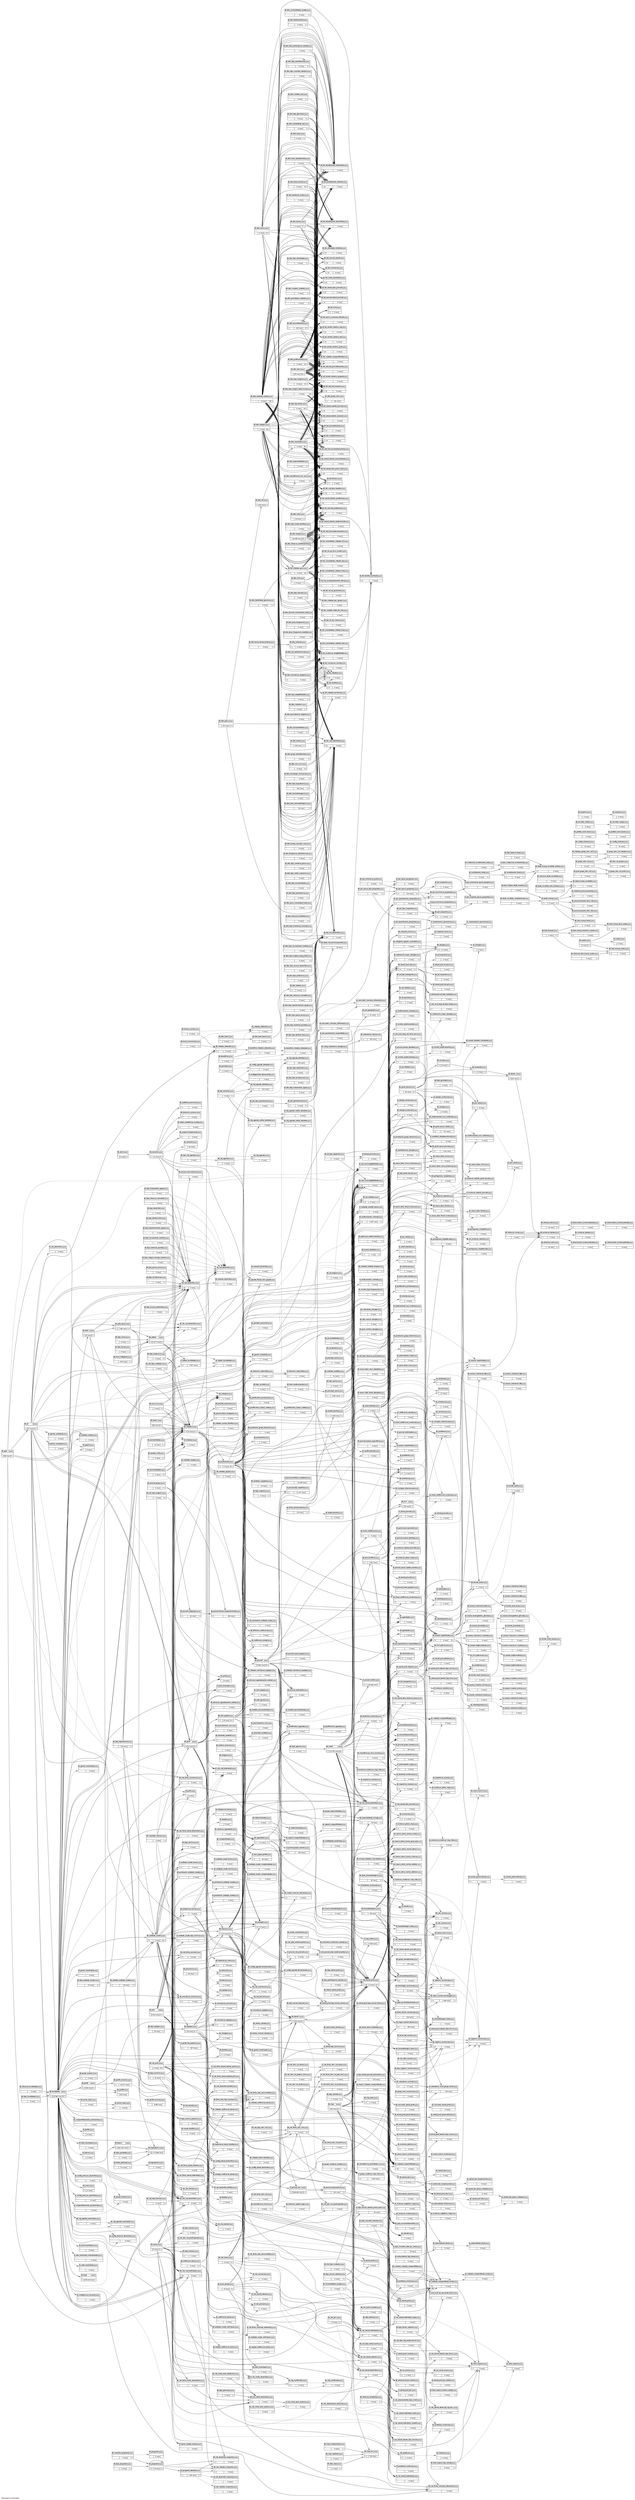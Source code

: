 digraph "compactImpliedRelationshipsDiagram" {
  graph [    rankdir="RL"    bgcolor="#ffffff"    label="\nGenerated by SchemaSpy"    labeljust="l"    nodesep="0.18"    ranksep="0.46"    fontname="Helvetica"    fontsize="11"    ration="compress"  ];  node [    fontname="Helvetica"    fontsize="11"    shape="plaintext"  ];  edge [    arrowsize="0.8"  ];
  "tb_fat_proced_atend" [
   label=<
    <TABLE BORDER="0" CELLBORDER="1" CELLSPACING="0" BGCOLOR="#ffffff">
      <TR><TD COLSPAN="3"  BGCOLOR="#f5f5f5"><TABLE BORDER="0" CELLSPACING="0"><TR><TD ALIGN="LEFT" FIXEDSIZE="TRUE" WIDTH="118" HEIGHT="16"><B>tb_fat_proced_atend</B></TD><TD ALIGN="RIGHT">[table]</TD></TR></TABLE></TD></TR>
      <TR><TD PORT="elipses" COLSPAN="3" ALIGN="LEFT">...</TD></TR>
      <TR><TD ALIGN="LEFT" BGCOLOR="#ffffff">&lt; 15</TD><TD ALIGN="RIGHT" BGCOLOR="#ffffff">0 rows</TD><TD ALIGN="RIGHT" BGCOLOR="#ffffff">  </TD></TR>
    </TABLE>>
    URL="tables/tb_fat_proced_atend.html"
    target="_top"
    tooltip="tb_fat_proced_atend"
  ];
  "rl_cds_atend_odonto_proced" [
   label=<
    <TABLE BORDER="0" CELLBORDER="1" CELLSPACING="0" BGCOLOR="#ffffff">
      <TR><TD COLSPAN="3"  BGCOLOR="#f5f5f5"><TABLE BORDER="0" CELLSPACING="0"><TR><TD ALIGN="LEFT" FIXEDSIZE="TRUE" WIDTH="168" HEIGHT="16"><B>rl_cds_atend_odonto_proced</B></TD><TD ALIGN="RIGHT">[table]</TD></TR></TABLE></TD></TR>
      <TR><TD PORT="elipses" COLSPAN="3" ALIGN="LEFT">...</TD></TR>
      <TR><TD ALIGN="LEFT" BGCOLOR="#ffffff">&lt; 2</TD><TD ALIGN="RIGHT" BGCOLOR="#ffffff">0 rows</TD><TD ALIGN="RIGHT" BGCOLOR="#ffffff">  </TD></TR>
    </TABLE>>
    URL="tables/rl_cds_atend_odonto_proced.html"
    target="_top"
    tooltip="rl_cds_atend_odonto_proced"
  ];
  "tb_tipo_material_parede" [
   label=<
    <TABLE BORDER="0" CELLBORDER="1" CELLSPACING="0" BGCOLOR="#ffffff">
      <TR><TD COLSPAN="3"  BGCOLOR="#f5f5f5"><TABLE BORDER="0" CELLSPACING="0"><TR><TD ALIGN="LEFT" FIXEDSIZE="TRUE" WIDTH="138" HEIGHT="16"><B>tb_tipo_material_parede</B></TD><TD ALIGN="RIGHT">[table]</TD></TR></TABLE></TD></TR>
      <TR><TD PORT="elipses" COLSPAN="3" ALIGN="LEFT">...</TD></TR>
      <TR><TD ALIGN="LEFT" BGCOLOR="#ffffff">  </TD><TD ALIGN="RIGHT" BGCOLOR="#ffffff">0 rows</TD><TD ALIGN="RIGHT" BGCOLOR="#ffffff">1 &gt;</TD></TR>
    </TABLE>>
    URL="tables/tb_tipo_material_parede.html"
    target="_top"
    tooltip="tb_tipo_material_parede"
  ];
  "rl_proced_atributo_complem" [
   label=<
    <TABLE BORDER="0" CELLBORDER="1" CELLSPACING="0" BGCOLOR="#ffffff">
      <TR><TD COLSPAN="3"  BGCOLOR="#f5f5f5"><TABLE BORDER="0" CELLSPACING="0"><TR><TD ALIGN="LEFT" FIXEDSIZE="TRUE" WIDTH="165" HEIGHT="16"><B>rl_proced_atributo_complem</B></TD><TD ALIGN="RIGHT">[table]</TD></TR></TABLE></TD></TR>
      <TR><TD PORT="elipses" COLSPAN="3" ALIGN="LEFT">...</TD></TR>
      <TR><TD ALIGN="LEFT" BGCOLOR="#ffffff">&lt; 2</TD><TD ALIGN="RIGHT" BGCOLOR="#ffffff">14.249 rows</TD><TD ALIGN="RIGHT" BGCOLOR="#ffffff">  </TD></TR>
    </TABLE>>
    URL="tables/rl_proced_atributo_complem.html"
    target="_top"
    tooltip="rl_proced_atributo_complem"
  ];
  "tb_atend_prof" [
   label=<
    <TABLE BORDER="0" CELLBORDER="1" CELLSPACING="0" BGCOLOR="#ffffff">
      <TR><TD COLSPAN="3"  BGCOLOR="#f5f5f5"><TABLE BORDER="0" CELLSPACING="0"><TR><TD ALIGN="LEFT" FIXEDSIZE="TRUE" WIDTH="80" HEIGHT="16"><B>tb_atend_prof</B></TD><TD ALIGN="RIGHT">[table]</TD></TR></TABLE></TD></TR>
      <TR><TD PORT="elipses" COLSPAN="3" ALIGN="LEFT">...</TD></TR>
      <TR><TD ALIGN="LEFT" BGCOLOR="#ffffff">&lt; 16</TD><TD ALIGN="RIGHT" BGCOLOR="#ffffff">0 rows</TD><TD ALIGN="RIGHT" BGCOLOR="#ffffff">42 &gt;</TD></TR>
    </TABLE>>
    URL="tables/tb_atend_prof.html"
    target="_top"
    tooltip="tb_atend_prof"
  ];
  "ta_tipo_servico" [
   label=<
    <TABLE BORDER="0" CELLBORDER="1" CELLSPACING="0" BGCOLOR="#ffffff">
      <TR><TD COLSPAN="3"  BGCOLOR="#f5f5f5"><TABLE BORDER="0" CELLSPACING="0"><TR><TD ALIGN="LEFT" FIXEDSIZE="TRUE" WIDTH="88" HEIGHT="16"><B>ta_tipo_servico</B></TD><TD ALIGN="RIGHT">[table]</TD></TR></TABLE></TD></TR>
      <TR><TD PORT="elipses" COLSPAN="3" ALIGN="LEFT">...</TD></TR>
      <TR><TD ALIGN="LEFT" BGCOLOR="#ffffff">  </TD><TD ALIGN="RIGHT" BGCOLOR="#ffffff">0 rows</TD><TD ALIGN="RIGHT" BGCOLOR="#ffffff">  </TD></TR>
    </TABLE>>
    URL="tables/ta_tipo_servico.html"
    target="_top"
    tooltip="ta_tipo_servico"
  ];
  "tb_guia_encaminhamento" [
   label=<
    <TABLE BORDER="0" CELLBORDER="1" CELLSPACING="0" BGCOLOR="#ffffff">
      <TR><TD COLSPAN="3"  BGCOLOR="#f5f5f5"><TABLE BORDER="0" CELLSPACING="0"><TR><TD ALIGN="LEFT" FIXEDSIZE="TRUE" WIDTH="148" HEIGHT="16"><B>tb_guia_encaminhamento</B></TD><TD ALIGN="RIGHT">[table]</TD></TR></TABLE></TD></TR>
      <TR><TD PORT="elipses" COLSPAN="3" ALIGN="LEFT">...</TD></TR>
      <TR><TD ALIGN="LEFT" BGCOLOR="#ffffff">&lt; 6</TD><TD ALIGN="RIGHT" BGCOLOR="#ffffff">0 rows</TD><TD ALIGN="RIGHT" BGCOLOR="#ffffff">  </TD></TR>
    </TABLE>>
    URL="tables/tb_guia_encaminhamento.html"
    target="_top"
    tooltip="tb_guia_encaminhamento"
  ];
  "tb_neuro_fator_risco_detalhe" [
   label=<
    <TABLE BORDER="0" CELLBORDER="1" CELLSPACING="0" BGCOLOR="#ffffff">
      <TR><TD COLSPAN="3"  BGCOLOR="#f5f5f5"><TABLE BORDER="0" CELLSPACING="0"><TR><TD ALIGN="LEFT" FIXEDSIZE="TRUE" WIDTH="168" HEIGHT="16"><B>tb_neuro_fator_risco_detalhe</B></TD><TD ALIGN="RIGHT">[table]</TD></TR></TABLE></TD></TR>
      <TR><TD PORT="elipses" COLSPAN="3" ALIGN="LEFT">...</TD></TR>
      <TR><TD ALIGN="LEFT" BGCOLOR="#ffffff">  </TD><TD ALIGN="RIGHT" BGCOLOR="#ffffff">0 rows</TD><TD ALIGN="RIGHT" BGCOLOR="#ffffff">2 &gt;</TD></TR>
    </TABLE>>
    URL="tables/tb_neuro_fator_risco_detalhe.html"
    target="_top"
    tooltip="tb_neuro_fator_risco_detalhe"
  ];
  "ta_estagio" [
   label=<
    <TABLE BORDER="0" CELLBORDER="1" CELLSPACING="0" BGCOLOR="#ffffff">
      <TR><TD COLSPAN="3"  BGCOLOR="#f5f5f5"><TABLE BORDER="0" CELLSPACING="0"><TR><TD ALIGN="LEFT" FIXEDSIZE="TRUE" WIDTH="59" HEIGHT="16"><B>ta_estagio</B></TD><TD ALIGN="RIGHT">[table]</TD></TR></TABLE></TD></TR>
      <TR><TD PORT="elipses" COLSPAN="3" ALIGN="LEFT">...</TD></TR>
      <TR><TD ALIGN="LEFT" BGCOLOR="#ffffff">  </TD><TD ALIGN="RIGHT" BGCOLOR="#ffffff">0 rows</TD><TD ALIGN="RIGHT" BGCOLOR="#ffffff">  </TD></TR>
    </TABLE>>
    URL="tables/ta_estagio.html"
    target="_top"
    tooltip="ta_estagio"
  ];
  "rl_situacaoface_evolucaodente" [
   label=<
    <TABLE BORDER="0" CELLBORDER="1" CELLSPACING="0" BGCOLOR="#ffffff">
      <TR><TD COLSPAN="3"  BGCOLOR="#f5f5f5"><TABLE BORDER="0" CELLSPACING="0"><TR><TD ALIGN="LEFT" FIXEDSIZE="TRUE" WIDTH="178" HEIGHT="16"><B>rl_situacaoface_evolucaodente</B></TD><TD ALIGN="RIGHT">[table]</TD></TR></TABLE></TD></TR>
      <TR><TD PORT="elipses" COLSPAN="3" ALIGN="LEFT">...</TD></TR>
      <TR><TD ALIGN="LEFT" BGCOLOR="#ffffff">&lt; 2</TD><TD ALIGN="RIGHT" BGCOLOR="#ffffff">0 rows</TD><TD ALIGN="RIGHT" BGCOLOR="#ffffff">  </TD></TR>
    </TABLE>>
    URL="tables/rl_situacaoface_evolucaodente.html"
    target="_top"
    tooltip="rl_situacaoface_evolucaodente"
  ];
  "tb_categ_substancia_alergia" [
   label=<
    <TABLE BORDER="0" CELLBORDER="1" CELLSPACING="0" BGCOLOR="#ffffff">
      <TR><TD COLSPAN="3"  BGCOLOR="#f5f5f5"><TABLE BORDER="0" CELLSPACING="0"><TR><TD ALIGN="LEFT" FIXEDSIZE="TRUE" WIDTH="164" HEIGHT="16"><B>tb_categ_substancia_alergia</B></TD><TD ALIGN="RIGHT">[table]</TD></TR></TABLE></TD></TR>
      <TR><TD PORT="elipses" COLSPAN="3" ALIGN="LEFT">...</TD></TR>
      <TR><TD ALIGN="LEFT" BGCOLOR="#ffffff">  </TD><TD ALIGN="RIGHT" BGCOLOR="#ffffff">0 rows</TD><TD ALIGN="RIGHT" BGCOLOR="#ffffff">2 &gt;</TD></TR>
    </TABLE>>
    URL="tables/tb_categ_substancia_alergia.html"
    target="_top"
    tooltip="tb_categ_substancia_alergia"
  ];
  "tb_tipo_origem_energia_eletric" [
   label=<
    <TABLE BORDER="0" CELLBORDER="1" CELLSPACING="0" BGCOLOR="#ffffff">
      <TR><TD COLSPAN="3"  BGCOLOR="#f5f5f5"><TABLE BORDER="0" CELLSPACING="0"><TR><TD ALIGN="LEFT" FIXEDSIZE="TRUE" WIDTH="178" HEIGHT="16"><B>tb_tipo_origem_energia_eletric</B></TD><TD ALIGN="RIGHT">[table]</TD></TR></TABLE></TD></TR>
      <TR><TD PORT="elipses" COLSPAN="3" ALIGN="LEFT">...</TD></TR>
      <TR><TD ALIGN="LEFT" BGCOLOR="#ffffff">  </TD><TD ALIGN="RIGHT" BGCOLOR="#ffffff">0 rows</TD><TD ALIGN="RIGHT" BGCOLOR="#ffffff">1 &gt;</TD></TR>
    </TABLE>>
    URL="tables/tb_tipo_origem_energia_eletric.html"
    target="_top"
    tooltip="tb_tipo_origem_energia_eletric"
  ];
  "tb_fat_atvdd_coletiva_ext" [
   label=<
    <TABLE BORDER="0" CELLBORDER="1" CELLSPACING="0" BGCOLOR="#ffffff">
      <TR><TD COLSPAN="3"  BGCOLOR="#f5f5f5"><TABLE BORDER="0" CELLSPACING="0"><TR><TD ALIGN="LEFT" FIXEDSIZE="TRUE" WIDTH="146" HEIGHT="16"><B>tb_fat_atvdd_coletiva_ext</B></TD><TD ALIGN="RIGHT">[table]</TD></TR></TABLE></TD></TR>
      <TR><TD PORT="elipses" COLSPAN="3" ALIGN="LEFT">...</TD></TR>
      <TR><TD ALIGN="LEFT" BGCOLOR="#ffffff">&lt; 12</TD><TD ALIGN="RIGHT" BGCOLOR="#ffffff">0 rows</TD><TD ALIGN="RIGHT" BGCOLOR="#ffffff">  </TD></TR>
    </TABLE>>
    URL="tables/tb_fat_atvdd_coletiva_ext.html"
    target="_top"
    tooltip="tb_fat_atvdd_coletiva_ext"
  ];
  "tl_odontograma" [
   label=<
    <TABLE BORDER="0" CELLBORDER="1" CELLSPACING="0" BGCOLOR="#ffffff">
      <TR><TD COLSPAN="3"  BGCOLOR="#f5f5f5"><TABLE BORDER="0" CELLSPACING="0"><TR><TD ALIGN="LEFT" FIXEDSIZE="TRUE" WIDTH="90" HEIGHT="16"><B>tl_odontograma</B></TD><TD ALIGN="RIGHT">[table]</TD></TR></TABLE></TD></TR>
      <TR><TD PORT="elipses" COLSPAN="3" ALIGN="LEFT">...</TD></TR>
      <TR><TD ALIGN="LEFT" BGCOLOR="#ffffff">  </TD><TD ALIGN="RIGHT" BGCOLOR="#ffffff">0 rows</TD><TD ALIGN="RIGHT" BGCOLOR="#ffffff">  </TD></TR>
    </TABLE>>
    URL="tables/tl_odontograma.html"
    target="_top"
    tooltip="tl_odontograma"
  ];
  "tb_qst_tipo_questionario" [
   label=<
    <TABLE BORDER="0" CELLBORDER="1" CELLSPACING="0" BGCOLOR="#ffffff">
      <TR><TD COLSPAN="3"  BGCOLOR="#f5f5f5"><TABLE BORDER="0" CELLSPACING="0"><TR><TD ALIGN="LEFT" FIXEDSIZE="TRUE" WIDTH="143" HEIGHT="16"><B>tb_qst_tipo_questionario</B></TD><TD ALIGN="RIGHT">[table]</TD></TR></TABLE></TD></TR>
      <TR><TD PORT="elipses" COLSPAN="3" ALIGN="LEFT">...</TD></TR>
      <TR><TD ALIGN="LEFT" BGCOLOR="#ffffff">  </TD><TD ALIGN="RIGHT" BGCOLOR="#ffffff">0 rows</TD><TD ALIGN="RIGHT" BGCOLOR="#ffffff">1 &gt;</TD></TR>
    </TABLE>>
    URL="tables/tb_qst_tipo_questionario.html"
    target="_top"
    tooltip="tb_qst_tipo_questionario"
  ];
  "tb_ad_questao" [
   label=<
    <TABLE BORDER="0" CELLBORDER="1" CELLSPACING="0" BGCOLOR="#ffffff">
      <TR><TD COLSPAN="3"  BGCOLOR="#f5f5f5"><TABLE BORDER="0" CELLSPACING="0"><TR><TD ALIGN="LEFT" FIXEDSIZE="TRUE" WIDTH="84" HEIGHT="16"><B>tb_ad_questao</B></TD><TD ALIGN="RIGHT">[table]</TD></TR></TABLE></TD></TR>
      <TR><TD PORT="elipses" COLSPAN="3" ALIGN="LEFT">...</TD></TR>
      <TR><TD ALIGN="LEFT" BGCOLOR="#ffffff">&lt; 1</TD><TD ALIGN="RIGHT" BGCOLOR="#ffffff">0 rows</TD><TD ALIGN="RIGHT" BGCOLOR="#ffffff">  </TD></TR>
    </TABLE>>
    URL="tables/tb_ad_questao.html"
    target="_top"
    tooltip="tb_ad_questao"
  ];
  "tb_recebimento_lote" [
   label=<
    <TABLE BORDER="0" CELLBORDER="1" CELLSPACING="0" BGCOLOR="#ffffff">
      <TR><TD COLSPAN="3"  BGCOLOR="#f5f5f5"><TABLE BORDER="0" CELLSPACING="0"><TR><TD ALIGN="LEFT" FIXEDSIZE="TRUE" WIDTH="117" HEIGHT="16"><B>tb_recebimento_lote</B></TD><TD ALIGN="RIGHT">[table]</TD></TR></TABLE></TD></TR>
      <TR><TD PORT="elipses" COLSPAN="3" ALIGN="LEFT">...</TD></TR>
      <TR><TD ALIGN="LEFT" BGCOLOR="#ffffff">  </TD><TD ALIGN="RIGHT" BGCOLOR="#ffffff">0 rows</TD><TD ALIGN="RIGHT" BGCOLOR="#ffffff">2 &gt;</TD></TR>
    </TABLE>>
    URL="tables/tb_recebimento_lote.html"
    target="_top"
    tooltip="tb_recebimento_lote"
  ];
  "rl_cds_ficha_ativ_col_tema" [
   label=<
    <TABLE BORDER="0" CELLBORDER="1" CELLSPACING="0" BGCOLOR="#ffffff">
      <TR><TD COLSPAN="3"  BGCOLOR="#f5f5f5"><TABLE BORDER="0" CELLSPACING="0"><TR><TD ALIGN="LEFT" FIXEDSIZE="TRUE" WIDTH="156" HEIGHT="16"><B>rl_cds_ficha_ativ_col_tema</B></TD><TD ALIGN="RIGHT">[table]</TD></TR></TABLE></TD></TR>
      <TR><TD PORT="elipses" COLSPAN="3" ALIGN="LEFT">...</TD></TR>
      <TR><TD ALIGN="LEFT" BGCOLOR="#ffffff">&lt; 2</TD><TD ALIGN="RIGHT" BGCOLOR="#ffffff">0 rows</TD><TD ALIGN="RIGHT" BGCOLOR="#ffffff">  </TD></TR>
    </TABLE>>
    URL="tables/rl_cds_ficha_ativ_col_tema.html"
    target="_top"
    tooltip="rl_cds_ficha_ativ_col_tema"
  ];
  "tb_exame_creatina_serica" [
   label=<
    <TABLE BORDER="0" CELLBORDER="1" CELLSPACING="0" BGCOLOR="#ffffff">
      <TR><TD COLSPAN="3"  BGCOLOR="#f5f5f5"><TABLE BORDER="0" CELLSPACING="0"><TR><TD ALIGN="LEFT" FIXEDSIZE="TRUE" WIDTH="149" HEIGHT="16"><B>tb_exame_creatina_serica</B></TD><TD ALIGN="RIGHT">[table]</TD></TR></TABLE></TD></TR>
      <TR><TD PORT="elipses" COLSPAN="3" ALIGN="LEFT">...</TD></TR>
      <TR><TD ALIGN="LEFT" BGCOLOR="#ffffff">&lt; 1</TD><TD ALIGN="RIGHT" BGCOLOR="#ffffff">0 rows</TD><TD ALIGN="RIGHT" BGCOLOR="#ffffff">  </TD></TR>
    </TABLE>>
    URL="tables/tb_exame_creatina_serica.html"
    target="_top"
    tooltip="tb_exame_creatina_serica"
  ];
  "ta_atend_prof_tipo_encam_intrn" [
   label=<
    <TABLE BORDER="0" CELLBORDER="1" CELLSPACING="0" BGCOLOR="#ffffff">
      <TR><TD COLSPAN="3"  BGCOLOR="#f5f5f5"><TABLE BORDER="0" CELLSPACING="0"><TR><TD ALIGN="LEFT" FIXEDSIZE="TRUE" WIDTH="186" HEIGHT="16"><B>ta_atend_prof_tipo_encam_intrn</B></TD><TD ALIGN="RIGHT">[table]</TD></TR></TABLE></TD></TR>
      <TR><TD PORT="elipses" COLSPAN="3" ALIGN="LEFT">...</TD></TR>
      <TR><TD ALIGN="LEFT" BGCOLOR="#ffffff">  </TD><TD ALIGN="RIGHT" BGCOLOR="#ffffff">0 rows</TD><TD ALIGN="RIGHT" BGCOLOR="#ffffff">  </TD></TR>
    </TABLE>>
    URL="tables/ta_atend_prof_tipo_encam_intrn.html"
    target="_top"
    tooltip="ta_atend_prof_tipo_encam_intrn"
  ];
  "rl_proced_exame_detalhe" [
   label=<
    <TABLE BORDER="0" CELLBORDER="1" CELLSPACING="0" BGCOLOR="#ffffff">
      <TR><TD COLSPAN="3"  BGCOLOR="#f5f5f5"><TABLE BORDER="0" CELLSPACING="0"><TR><TD ALIGN="LEFT" FIXEDSIZE="TRUE" WIDTH="147" HEIGHT="16"><B>rl_proced_exame_detalhe</B></TD><TD ALIGN="RIGHT">[table]</TD></TR></TABLE></TD></TR>
      <TR><TD PORT="elipses" COLSPAN="3" ALIGN="LEFT">...</TD></TR>
      <TR><TD ALIGN="LEFT" BGCOLOR="#ffffff">&lt; 2</TD><TD ALIGN="RIGHT" BGCOLOR="#ffffff">1 row</TD><TD ALIGN="RIGHT" BGCOLOR="#ffffff">1 &gt;</TD></TR>
    </TABLE>>
    URL="tables/rl_proced_exame_detalhe.html"
    target="_top"
    tooltip="rl_proced_exame_detalhe"
  ];
  "tl_pergunta" [
   label=<
    <TABLE BORDER="0" CELLBORDER="1" CELLSPACING="0" BGCOLOR="#ffffff">
      <TR><TD COLSPAN="3"  BGCOLOR="#f5f5f5"><TABLE BORDER="0" CELLSPACING="0"><TR><TD ALIGN="LEFT" FIXEDSIZE="TRUE" WIDTH="65" HEIGHT="16"><B>tl_pergunta</B></TD><TD ALIGN="RIGHT">[table]</TD></TR></TABLE></TD></TR>
      <TR><TD PORT="elipses" COLSPAN="3" ALIGN="LEFT">...</TD></TR>
      <TR><TD ALIGN="LEFT" BGCOLOR="#ffffff">  </TD><TD ALIGN="RIGHT" BGCOLOR="#ffffff">0 rows</TD><TD ALIGN="RIGHT" BGCOLOR="#ffffff">  </TD></TR>
    </TABLE>>
    URL="tables/tl_pergunta.html"
    target="_top"
    tooltip="tl_pergunta"
  ];
  "tl_cds_visita_domiciliar" [
   label=<
    <TABLE BORDER="0" CELLBORDER="1" CELLSPACING="0" BGCOLOR="#ffffff">
      <TR><TD COLSPAN="3"  BGCOLOR="#f5f5f5"><TABLE BORDER="0" CELLSPACING="0"><TR><TD ALIGN="LEFT" FIXEDSIZE="TRUE" WIDTH="135" HEIGHT="16"><B>tl_cds_visita_domiciliar</B></TD><TD ALIGN="RIGHT">[table]</TD></TR></TABLE></TD></TR>
      <TR><TD PORT="elipses" COLSPAN="3" ALIGN="LEFT">...</TD></TR>
      <TR><TD ALIGN="LEFT" BGCOLOR="#ffffff">  </TD><TD ALIGN="RIGHT" BGCOLOR="#ffffff">0 rows</TD><TD ALIGN="RIGHT" BGCOLOR="#ffffff">  </TD></TR>
    </TABLE>>
    URL="tables/tl_cds_visita_domiciliar.html"
    target="_top"
    tooltip="tl_cds_visita_domiciliar"
  ];
  "rl_atend_prof_pic" [
   label=<
    <TABLE BORDER="0" CELLBORDER="1" CELLSPACING="0" BGCOLOR="#ffffff">
      <TR><TD COLSPAN="3"  BGCOLOR="#f5f5f5"><TABLE BORDER="0" CELLSPACING="0"><TR><TD ALIGN="LEFT" FIXEDSIZE="TRUE" WIDTH="100" HEIGHT="16"><B>rl_atend_prof_pic</B></TD><TD ALIGN="RIGHT">[table]</TD></TR></TABLE></TD></TR>
      <TR><TD PORT="elipses" COLSPAN="3" ALIGN="LEFT">...</TD></TR>
      <TR><TD ALIGN="LEFT" BGCOLOR="#ffffff">&lt; 2</TD><TD ALIGN="RIGHT" BGCOLOR="#ffffff">0 rows</TD><TD ALIGN="RIGHT" BGCOLOR="#ffffff">  </TD></TR>
    </TABLE>>
    URL="tables/rl_atend_prof_pic.html"
    target="_top"
    tooltip="rl_atend_prof_pic"
  ];
  "tb_tipo_servico" [
   label=<
    <TABLE BORDER="0" CELLBORDER="1" CELLSPACING="0" BGCOLOR="#ffffff">
      <TR><TD COLSPAN="3"  BGCOLOR="#f5f5f5"><TABLE BORDER="0" CELLSPACING="0"><TR><TD ALIGN="LEFT" FIXEDSIZE="TRUE" WIDTH="88" HEIGHT="16"><B>tb_tipo_servico</B></TD><TD ALIGN="RIGHT">[table]</TD></TR></TABLE></TD></TR>
      <TR><TD PORT="elipses" COLSPAN="3" ALIGN="LEFT">...</TD></TR>
      <TR><TD ALIGN="LEFT" BGCOLOR="#ffffff">&lt; 1</TD><TD ALIGN="RIGHT" BGCOLOR="#ffffff">10 rows</TD><TD ALIGN="RIGHT" BGCOLOR="#ffffff">4 &gt;</TD></TR>
    </TABLE>>
    URL="tables/tb_tipo_servico.html"
    target="_top"
    tooltip="tb_tipo_servico"
  ];
  "tb_fat_atd_ind_problemas" [
   label=<
    <TABLE BORDER="0" CELLBORDER="1" CELLSPACING="0" BGCOLOR="#ffffff">
      <TR><TD COLSPAN="3"  BGCOLOR="#f5f5f5"><TABLE BORDER="0" CELLSPACING="0"><TR><TD ALIGN="LEFT" FIXEDSIZE="TRUE" WIDTH="149" HEIGHT="16"><B>tb_fat_atd_ind_problemas</B></TD><TD ALIGN="RIGHT">[table]</TD></TR></TABLE></TD></TR>
      <TR><TD PORT="elipses" COLSPAN="3" ALIGN="LEFT">...</TD></TR>
      <TR><TD ALIGN="LEFT" BGCOLOR="#ffffff">&lt; 19</TD><TD ALIGN="RIGHT" BGCOLOR="#ffffff">0 rows</TD><TD ALIGN="RIGHT" BGCOLOR="#ffffff">  </TD></TR>
    </TABLE>>
    URL="tables/tb_fat_atd_ind_problemas.html"
    target="_top"
    tooltip="tb_fat_atd_ind_problemas"
  ];
  "ta_config_agenda_fechamento" [
   label=<
    <TABLE BORDER="0" CELLBORDER="1" CELLSPACING="0" BGCOLOR="#ffffff">
      <TR><TD COLSPAN="3"  BGCOLOR="#f5f5f5"><TABLE BORDER="0" CELLSPACING="0"><TR><TD ALIGN="LEFT" FIXEDSIZE="TRUE" WIDTH="176" HEIGHT="16"><B>ta_config_agenda_fechamento</B></TD><TD ALIGN="RIGHT">[table]</TD></TR></TABLE></TD></TR>
      <TR><TD PORT="elipses" COLSPAN="3" ALIGN="LEFT">...</TD></TR>
      <TR><TD ALIGN="LEFT" BGCOLOR="#ffffff">  </TD><TD ALIGN="RIGHT" BGCOLOR="#ffffff">0 rows</TD><TD ALIGN="RIGHT" BGCOLOR="#ffffff">  </TD></TR>
    </TABLE>>
    URL="tables/ta_config_agenda_fechamento.html"
    target="_top"
    tooltip="ta_config_agenda_fechamento"
  ];
  "tb_fat_atd_ind_procedimentos" [
   label=<
    <TABLE BORDER="0" CELLBORDER="1" CELLSPACING="0" BGCOLOR="#ffffff">
      <TR><TD COLSPAN="3"  BGCOLOR="#f5f5f5"><TABLE BORDER="0" CELLSPACING="0"><TR><TD ALIGN="LEFT" FIXEDSIZE="TRUE" WIDTH="174" HEIGHT="16"><B>tb_fat_atd_ind_procedimentos</B></TD><TD ALIGN="RIGHT">[table]</TD></TR></TABLE></TD></TR>
      <TR><TD PORT="elipses" COLSPAN="3" ALIGN="LEFT">...</TD></TR>
      <TR><TD ALIGN="LEFT" BGCOLOR="#ffffff">&lt; 16</TD><TD ALIGN="RIGHT" BGCOLOR="#ffffff">0 rows</TD><TD ALIGN="RIGHT" BGCOLOR="#ffffff">  </TD></TR>
    </TABLE>>
    URL="tables/tb_fat_atd_ind_procedimentos.html"
    target="_top"
    tooltip="tb_fat_atd_ind_procedimentos"
  ];
  "ta_odontograma" [
   label=<
    <TABLE BORDER="0" CELLBORDER="1" CELLSPACING="0" BGCOLOR="#ffffff">
      <TR><TD COLSPAN="3"  BGCOLOR="#f5f5f5"><TABLE BORDER="0" CELLSPACING="0"><TR><TD ALIGN="LEFT" FIXEDSIZE="TRUE" WIDTH="94" HEIGHT="16"><B>ta_odontograma</B></TD><TD ALIGN="RIGHT">[table]</TD></TR></TABLE></TD></TR>
      <TR><TD PORT="elipses" COLSPAN="3" ALIGN="LEFT">...</TD></TR>
      <TR><TD ALIGN="LEFT" BGCOLOR="#ffffff">  </TD><TD ALIGN="RIGHT" BGCOLOR="#ffffff">0 rows</TD><TD ALIGN="RIGHT" BGCOLOR="#ffffff">  </TD></TR>
    </TABLE>>
    URL="tables/ta_odontograma.html"
    target="_top"
    tooltip="ta_odontograma"
  ];
  "tb_dim_tipo_domicilio" [
   label=<
    <TABLE BORDER="0" CELLBORDER="1" CELLSPACING="0" BGCOLOR="#ffffff">
      <TR><TD COLSPAN="3"  BGCOLOR="#f5f5f5"><TABLE BORDER="0" CELLSPACING="0"><TR><TD ALIGN="LEFT" FIXEDSIZE="TRUE" WIDTH="127" HEIGHT="16"><B>tb_dim_tipo_domicilio</B></TD><TD ALIGN="RIGHT">[table]</TD></TR></TABLE></TD></TR>
      <TR><TD PORT="elipses" COLSPAN="3" ALIGN="LEFT">...</TD></TR>
      <TR><TD ALIGN="LEFT" BGCOLOR="#ffffff">  </TD><TD ALIGN="RIGHT" BGCOLOR="#ffffff">0 rows</TD><TD ALIGN="RIGHT" BGCOLOR="#ffffff">1 &gt;</TD></TR>
    </TABLE>>
    URL="tables/tb_dim_tipo_domicilio.html"
    target="_top"
    tooltip="tb_dim_tipo_domicilio"
  ];
  "tb_cds_aleitamento_materno" [
   label=<
    <TABLE BORDER="0" CELLBORDER="1" CELLSPACING="0" BGCOLOR="#ffffff">
      <TR><TD COLSPAN="3"  BGCOLOR="#f5f5f5"><TABLE BORDER="0" CELLSPACING="0"><TR><TD ALIGN="LEFT" FIXEDSIZE="TRUE" WIDTH="166" HEIGHT="16"><B>tb_cds_aleitamento_materno</B></TD><TD ALIGN="RIGHT">[table]</TD></TR></TABLE></TD></TR>
      <TR><TD PORT="elipses" COLSPAN="3" ALIGN="LEFT">...</TD></TR>
      <TR><TD ALIGN="LEFT" BGCOLOR="#ffffff">  </TD><TD ALIGN="RIGHT" BGCOLOR="#ffffff">0 rows</TD><TD ALIGN="RIGHT" BGCOLOR="#ffffff">1 &gt;</TD></TR>
    </TABLE>>
    URL="tables/tb_cds_aleitamento_materno.html"
    target="_top"
    tooltip="tb_cds_aleitamento_materno"
  ];
  "tb_rascunho_atend_prof" [
   label=<
    <TABLE BORDER="0" CELLBORDER="1" CELLSPACING="0" BGCOLOR="#ffffff">
      <TR><TD COLSPAN="3"  BGCOLOR="#f5f5f5"><TABLE BORDER="0" CELLSPACING="0"><TR><TD ALIGN="LEFT" FIXEDSIZE="TRUE" WIDTH="140" HEIGHT="16"><B>tb_rascunho_atend_prof</B></TD><TD ALIGN="RIGHT">[table]</TD></TR></TABLE></TD></TR>
      <TR><TD PORT="elipses" COLSPAN="3" ALIGN="LEFT">...</TD></TR>
      <TR><TD ALIGN="LEFT" BGCOLOR="#ffffff">&lt; 1</TD><TD ALIGN="RIGHT" BGCOLOR="#ffffff">0 rows</TD><TD ALIGN="RIGHT" BGCOLOR="#ffffff">  </TD></TR>
    </TABLE>>
    URL="tables/tb_rascunho_atend_prof.html"
    target="_top"
    tooltip="tb_rascunho_atend_prof"
  ];
  "tb_fat_rel_op_gestante" [
   label=<
    <TABLE BORDER="0" CELLBORDER="1" CELLSPACING="0" BGCOLOR="#ffffff">
      <TR><TD COLSPAN="3"  BGCOLOR="#f5f5f5"><TABLE BORDER="0" CELLSPACING="0"><TR><TD ALIGN="LEFT" FIXEDSIZE="TRUE" WIDTH="131" HEIGHT="16"><B>tb_fat_rel_op_gestante</B></TD><TD ALIGN="RIGHT">[table]</TD></TR></TABLE></TD></TR>
      <TR><TD PORT="elipses" COLSPAN="3" ALIGN="LEFT">...</TD></TR>
      <TR><TD ALIGN="LEFT" BGCOLOR="#ffffff">&lt; 1</TD><TD ALIGN="RIGHT" BGCOLOR="#ffffff">0 rows</TD><TD ALIGN="RIGHT" BGCOLOR="#ffffff">  </TD></TR>
    </TABLE>>
    URL="tables/tb_fat_rel_op_gestante.html"
    target="_top"
    tooltip="tb_fat_rel_op_gestante"
  ];
  "tb_agenda_fixada_ator_papel" [
   label=<
    <TABLE BORDER="0" CELLBORDER="1" CELLSPACING="0" BGCOLOR="#ffffff">
      <TR><TD COLSPAN="3"  BGCOLOR="#f5f5f5"><TABLE BORDER="0" CELLSPACING="0"><TR><TD ALIGN="LEFT" FIXEDSIZE="TRUE" WIDTH="168" HEIGHT="16"><B>tb_agenda_fixada_ator_papel</B></TD><TD ALIGN="RIGHT">[table]</TD></TR></TABLE></TD></TR>
      <TR><TD PORT="elipses" COLSPAN="3" ALIGN="LEFT">...</TD></TR>
      <TR><TD ALIGN="LEFT" BGCOLOR="#ffffff">&lt; 2</TD><TD ALIGN="RIGHT" BGCOLOR="#ffffff">0 rows</TD><TD ALIGN="RIGHT" BGCOLOR="#ffffff">  </TD></TR>
    </TABLE>>
    URL="tables/tb_agenda_fixada_ator_papel.html"
    target="_top"
    tooltip="tb_agenda_fixada_ator_papel"
  ];
  "tb_dim_tipo_consulta_odonto" [
   label=<
    <TABLE BORDER="0" CELLBORDER="1" CELLSPACING="0" BGCOLOR="#ffffff">
      <TR><TD COLSPAN="3"  BGCOLOR="#f5f5f5"><TABLE BORDER="0" CELLSPACING="0"><TR><TD ALIGN="LEFT" FIXEDSIZE="TRUE" WIDTH="171" HEIGHT="16"><B>tb_dim_tipo_consulta_odonto</B></TD><TD ALIGN="RIGHT">[table]</TD></TR></TABLE></TD></TR>
      <TR><TD PORT="elipses" COLSPAN="3" ALIGN="LEFT">...</TD></TR>
      <TR><TD ALIGN="LEFT" BGCOLOR="#ffffff">  </TD><TD ALIGN="RIGHT" BGCOLOR="#ffffff">0 rows</TD><TD ALIGN="RIGHT" BGCOLOR="#ffffff">1 &gt;</TD></TR>
    </TABLE>>
    URL="tables/tb_dim_tipo_consulta_odonto.html"
    target="_top"
    tooltip="tb_dim_tipo_consulta_odonto"
  ];
  "tb_odontograma" [
   label=<
    <TABLE BORDER="0" CELLBORDER="1" CELLSPACING="0" BGCOLOR="#ffffff">
      <TR><TD COLSPAN="3"  BGCOLOR="#f5f5f5"><TABLE BORDER="0" CELLSPACING="0"><TR><TD ALIGN="LEFT" FIXEDSIZE="TRUE" WIDTH="94" HEIGHT="16"><B>tb_odontograma</B></TD><TD ALIGN="RIGHT">[table]</TD></TR></TABLE></TD></TR>
      <TR><TD PORT="elipses" COLSPAN="3" ALIGN="LEFT">...</TD></TR>
      <TR><TD ALIGN="LEFT" BGCOLOR="#ffffff">&lt; 2</TD><TD ALIGN="RIGHT" BGCOLOR="#ffffff">0 rows</TD><TD ALIGN="RIGHT" BGCOLOR="#ffffff">1 &gt;</TD></TR>
    </TABLE>>
    URL="tables/tb_odontograma.html"
    target="_top"
    tooltip="tb_odontograma"
  ];
  "tb_perfil_recurso" [
   label=<
    <TABLE BORDER="0" CELLBORDER="1" CELLSPACING="0" BGCOLOR="#ffffff">
      <TR><TD COLSPAN="3"  BGCOLOR="#f5f5f5"><TABLE BORDER="0" CELLSPACING="0"><TR><TD ALIGN="LEFT" FIXEDSIZE="TRUE" WIDTH="98" HEIGHT="16"><B>tb_perfil_recurso</B></TD><TD ALIGN="RIGHT">[table]</TD></TR></TABLE></TD></TR>
      <TR><TD PORT="elipses" COLSPAN="3" ALIGN="LEFT">...</TD></TR>
      <TR><TD ALIGN="LEFT" BGCOLOR="#ffffff">&lt; 1</TD><TD ALIGN="RIGHT" BGCOLOR="#ffffff">10.077 rows</TD><TD ALIGN="RIGHT" BGCOLOR="#ffffff">  </TD></TR>
    </TABLE>>
    URL="tables/tb_perfil_recurso.html"
    target="_top"
    tooltip="tb_perfil_recurso"
  ];
  "tb_tipo_area" [
   label=<
    <TABLE BORDER="0" CELLBORDER="1" CELLSPACING="0" BGCOLOR="#ffffff">
      <TR><TD COLSPAN="3"  BGCOLOR="#f5f5f5"><TABLE BORDER="0" CELLSPACING="0"><TR><TD ALIGN="LEFT" FIXEDSIZE="TRUE" WIDTH="71" HEIGHT="16"><B>tb_tipo_area</B></TD><TD ALIGN="RIGHT">[table]</TD></TR></TABLE></TD></TR>
      <TR><TD PORT="elipses" COLSPAN="3" ALIGN="LEFT">...</TD></TR>
      <TR><TD ALIGN="LEFT" BGCOLOR="#ffffff">  </TD><TD ALIGN="RIGHT" BGCOLOR="#ffffff">0 rows</TD><TD ALIGN="RIGHT" BGCOLOR="#ffffff">1 &gt;</TD></TR>
    </TABLE>>
    URL="tables/tb_tipo_area.html"
    target="_top"
    tooltip="tb_tipo_area"
  ];
  "tb_antecedente_item" [
   label=<
    <TABLE BORDER="0" CELLBORDER="1" CELLSPACING="0" BGCOLOR="#ffffff">
      <TR><TD COLSPAN="3"  BGCOLOR="#f5f5f5"><TABLE BORDER="0" CELLSPACING="0"><TR><TD ALIGN="LEFT" FIXEDSIZE="TRUE" WIDTH="119" HEIGHT="16"><B>tb_antecedente_item</B></TD><TD ALIGN="RIGHT">[table]</TD></TR></TABLE></TD></TR>
      <TR><TD PORT="elipses" COLSPAN="3" ALIGN="LEFT">...</TD></TR>
      <TR><TD ALIGN="LEFT" BGCOLOR="#ffffff">&lt; 2</TD><TD ALIGN="RIGHT" BGCOLOR="#ffffff">0 rows</TD><TD ALIGN="RIGHT" BGCOLOR="#ffffff">  </TD></TR>
    </TABLE>>
    URL="tables/tb_antecedente_item.html"
    target="_top"
    tooltip="tb_antecedente_item"
  ];
  "tb_situacao_raiz" [
   label=<
    <TABLE BORDER="0" CELLBORDER="1" CELLSPACING="0" BGCOLOR="#ffffff">
      <TR><TD COLSPAN="3"  BGCOLOR="#f5f5f5"><TABLE BORDER="0" CELLSPACING="0"><TR><TD ALIGN="LEFT" FIXEDSIZE="TRUE" WIDTH="94" HEIGHT="16"><B>tb_situacao_raiz</B></TD><TD ALIGN="RIGHT">[table]</TD></TR></TABLE></TD></TR>
      <TR><TD PORT="elipses" COLSPAN="3" ALIGN="LEFT">...</TD></TR>
      <TR><TD ALIGN="LEFT" BGCOLOR="#ffffff">  </TD><TD ALIGN="RIGHT" BGCOLOR="#ffffff">16 rows</TD><TD ALIGN="RIGHT" BGCOLOR="#ffffff">1 &gt;</TD></TR>
    </TABLE>>
    URL="tables/tb_situacao_raiz.html"
    target="_top"
    tooltip="tb_situacao_raiz"
  ];
  "tb_exame_colesterol_total" [
   label=<
    <TABLE BORDER="0" CELLBORDER="1" CELLSPACING="0" BGCOLOR="#ffffff">
      <TR><TD COLSPAN="3"  BGCOLOR="#f5f5f5"><TABLE BORDER="0" CELLSPACING="0"><TR><TD ALIGN="LEFT" FIXEDSIZE="TRUE" WIDTH="150" HEIGHT="16"><B>tb_exame_colesterol_total</B></TD><TD ALIGN="RIGHT">[table]</TD></TR></TABLE></TD></TR>
      <TR><TD PORT="elipses" COLSPAN="3" ALIGN="LEFT">...</TD></TR>
      <TR><TD ALIGN="LEFT" BGCOLOR="#ffffff">&lt; 1</TD><TD ALIGN="RIGHT" BGCOLOR="#ffffff">0 rows</TD><TD ALIGN="RIGHT" BGCOLOR="#ffffff">  </TD></TR>
    </TABLE>>
    URL="tables/tb_exame_colesterol_total.html"
    target="_top"
    tooltip="tb_exame_colesterol_total"
  ];
  "tb_unidade_saude_unif_base" [
   label=<
    <TABLE BORDER="0" CELLBORDER="1" CELLSPACING="0" BGCOLOR="#ffffff">
      <TR><TD COLSPAN="3"  BGCOLOR="#f5f5f5"><TABLE BORDER="0" CELLSPACING="0"><TR><TD ALIGN="LEFT" FIXEDSIZE="TRUE" WIDTH="168" HEIGHT="16"><B>tb_unidade_saude_unif_base</B></TD><TD ALIGN="RIGHT">[table]</TD></TR></TABLE></TD></TR>
      <TR><TD PORT="elipses" COLSPAN="3" ALIGN="LEFT">...</TD></TR>
      <TR><TD ALIGN="LEFT" BGCOLOR="#ffffff">&lt; 1</TD><TD ALIGN="RIGHT" BGCOLOR="#ffffff">0 rows</TD><TD ALIGN="RIGHT" BGCOLOR="#ffffff">  </TD></TR>
    </TABLE>>
    URL="tables/tb_unidade_saude_unif_base.html"
    target="_top"
    tooltip="tb_unidade_saude_unif_base"
  ];
  "ta_lembrete" [
   label=<
    <TABLE BORDER="0" CELLBORDER="1" CELLSPACING="0" BGCOLOR="#ffffff">
      <TR><TD COLSPAN="3"  BGCOLOR="#f5f5f5"><TABLE BORDER="0" CELLSPACING="0"><TR><TD ALIGN="LEFT" FIXEDSIZE="TRUE" WIDTH="67" HEIGHT="16"><B>ta_lembrete</B></TD><TD ALIGN="RIGHT">[table]</TD></TR></TABLE></TD></TR>
      <TR><TD PORT="elipses" COLSPAN="3" ALIGN="LEFT">...</TD></TR>
      <TR><TD ALIGN="LEFT" BGCOLOR="#ffffff">  </TD><TD ALIGN="RIGHT" BGCOLOR="#ffffff">0 rows</TD><TD ALIGN="RIGHT" BGCOLOR="#ffffff">  </TD></TR>
    </TABLE>>
    URL="tables/ta_lembrete.html"
    target="_top"
    tooltip="ta_lembrete"
  ];
  "tl_lembrete_evolucao" [
   label=<
    <TABLE BORDER="0" CELLBORDER="1" CELLSPACING="0" BGCOLOR="#ffffff">
      <TR><TD COLSPAN="3"  BGCOLOR="#f5f5f5"><TABLE BORDER="0" CELLSPACING="0"><TR><TD ALIGN="LEFT" FIXEDSIZE="TRUE" WIDTH="122" HEIGHT="16"><B>tl_lembrete_evolucao</B></TD><TD ALIGN="RIGHT">[table]</TD></TR></TABLE></TD></TR>
      <TR><TD PORT="elipses" COLSPAN="3" ALIGN="LEFT">...</TD></TR>
      <TR><TD ALIGN="LEFT" BGCOLOR="#ffffff">  </TD><TD ALIGN="RIGHT" BGCOLOR="#ffffff">0 rows</TD><TD ALIGN="RIGHT" BGCOLOR="#ffffff">  </TD></TR>
    </TABLE>>
    URL="tables/tl_lembrete_evolucao.html"
    target="_top"
    tooltip="tl_lembrete_evolucao"
  ];
  "rl_tecido_mole_lesao" [
   label=<
    <TABLE BORDER="0" CELLBORDER="1" CELLSPACING="0" BGCOLOR="#ffffff">
      <TR><TD COLSPAN="3"  BGCOLOR="#f5f5f5"><TABLE BORDER="0" CELLSPACING="0"><TR><TD ALIGN="LEFT" FIXEDSIZE="TRUE" WIDTH="122" HEIGHT="16"><B>rl_tecido_mole_lesao</B></TD><TD ALIGN="RIGHT">[table]</TD></TR></TABLE></TD></TR>
      <TR><TD PORT="elipses" COLSPAN="3" ALIGN="LEFT">...</TD></TR>
      <TR><TD ALIGN="LEFT" BGCOLOR="#ffffff">&lt; 2</TD><TD ALIGN="RIGHT" BGCOLOR="#ffffff">0 rows</TD><TD ALIGN="RIGHT" BGCOLOR="#ffffff">  </TD></TR>
    </TABLE>>
    URL="tables/rl_tecido_mole_lesao.html"
    target="_top"
    tooltip="rl_tecido_mole_lesao"
  ];
  "tb_evolucao_objetivo" [
   label=<
    <TABLE BORDER="0" CELLBORDER="1" CELLSPACING="0" BGCOLOR="#ffffff">
      <TR><TD COLSPAN="3"  BGCOLOR="#f5f5f5"><TABLE BORDER="0" CELLSPACING="0"><TR><TD ALIGN="LEFT" FIXEDSIZE="TRUE" WIDTH="122" HEIGHT="16"><B>tb_evolucao_objetivo</B></TD><TD ALIGN="RIGHT">[table]</TD></TR></TABLE></TD></TR>
      <TR><TD PORT="elipses" COLSPAN="3" ALIGN="LEFT">...</TD></TR>
      <TR><TD ALIGN="LEFT" BGCOLOR="#ffffff">&lt; 1</TD><TD ALIGN="RIGHT" BGCOLOR="#ffffff">0 rows</TD><TD ALIGN="RIGHT" BGCOLOR="#ffffff">  </TD></TR>
    </TABLE>>
    URL="tables/tb_evolucao_objetivo.html"
    target="_top"
    tooltip="tb_evolucao_objetivo"
  ];
  "tb_fat_atendimento_odonto" [
   label=<
    <TABLE BORDER="0" CELLBORDER="1" CELLSPACING="0" BGCOLOR="#ffffff">
      <TR><TD COLSPAN="3"  BGCOLOR="#f5f5f5"><TABLE BORDER="0" CELLSPACING="0"><TR><TD ALIGN="LEFT" FIXEDSIZE="TRUE" WIDTH="157" HEIGHT="16"><B>tb_fat_atendimento_odonto</B></TD><TD ALIGN="RIGHT">[table]</TD></TR></TABLE></TD></TR>
      <TR><TD PORT="elipses" COLSPAN="3" ALIGN="LEFT">...</TD></TR>
      <TR><TD ALIGN="LEFT" BGCOLOR="#ffffff">&lt; 23</TD><TD ALIGN="RIGHT" BGCOLOR="#ffffff">0 rows</TD><TD ALIGN="RIGHT" BGCOLOR="#ffffff">  </TD></TR>
    </TABLE>>
    URL="tables/tb_fat_atendimento_odonto.html"
    target="_top"
    tooltip="tb_fat_atendimento_odonto"
  ];
  "tb_dim_cidadao_pec_grupo" [
   label=<
    <TABLE BORDER="0" CELLBORDER="1" CELLSPACING="0" BGCOLOR="#ffffff">
      <TR><TD COLSPAN="3"  BGCOLOR="#f5f5f5"><TABLE BORDER="0" CELLSPACING="0"><TR><TD ALIGN="LEFT" FIXEDSIZE="TRUE" WIDTH="159" HEIGHT="16"><B>tb_dim_cidadao_pec_grupo</B></TD><TD ALIGN="RIGHT">[table]</TD></TR></TABLE></TD></TR>
      <TR><TD PORT="elipses" COLSPAN="3" ALIGN="LEFT">...</TD></TR>
      <TR><TD ALIGN="LEFT" BGCOLOR="#ffffff">&lt; 1</TD><TD ALIGN="RIGHT" BGCOLOR="#ffffff">0 rows</TD><TD ALIGN="RIGHT" BGCOLOR="#ffffff">  </TD></TR>
    </TABLE>>
    URL="tables/tb_dim_cidadao_pec_grupo.html"
    target="_top"
    tooltip="tb_dim_cidadao_pec_grupo"
  ];
  "tb_unificacao_base" [
   label=<
    <TABLE BORDER="0" CELLBORDER="1" CELLSPACING="0" BGCOLOR="#ffffff">
      <TR><TD COLSPAN="3"  BGCOLOR="#f5f5f5"><TABLE BORDER="0" CELLSPACING="0"><TR><TD ALIGN="LEFT" FIXEDSIZE="TRUE" WIDTH="111" HEIGHT="16"><B>tb_unificacao_base</B></TD><TD ALIGN="RIGHT">[table]</TD></TR></TABLE></TD></TR>
      <TR><TD PORT="elipses" COLSPAN="3" ALIGN="LEFT">...</TD></TR>
      <TR><TD ALIGN="LEFT" BGCOLOR="#ffffff">  </TD><TD ALIGN="RIGHT" BGCOLOR="#ffffff">0 rows</TD><TD ALIGN="RIGHT" BGCOLOR="#ffffff">5 &gt;</TD></TR>
    </TABLE>>
    URL="tables/tb_unificacao_base.html"
    target="_top"
    tooltip="tb_unificacao_base"
  ];
  "tb_polo_base" [
   label=<
    <TABLE BORDER="0" CELLBORDER="1" CELLSPACING="0" BGCOLOR="#ffffff">
      <TR><TD COLSPAN="3"  BGCOLOR="#f5f5f5"><TABLE BORDER="0" CELLSPACING="0"><TR><TD ALIGN="LEFT" FIXEDSIZE="TRUE" WIDTH="77" HEIGHT="16"><B>tb_polo_base</B></TD><TD ALIGN="RIGHT">[table]</TD></TR></TABLE></TD></TR>
      <TR><TD PORT="elipses" COLSPAN="3" ALIGN="LEFT">...</TD></TR>
      <TR><TD ALIGN="LEFT" BGCOLOR="#ffffff">&lt; 2</TD><TD ALIGN="RIGHT" BGCOLOR="#ffffff">395 rows</TD><TD ALIGN="RIGHT" BGCOLOR="#ffffff">4 &gt;</TD></TR>
    </TABLE>>
    URL="tables/tb_polo_base.html"
    target="_top"
    tooltip="tb_polo_base"
  ];
  "tb_arcada" [
   label=<
    <TABLE BORDER="0" CELLBORDER="1" CELLSPACING="0" BGCOLOR="#ffffff">
      <TR><TD COLSPAN="3"  BGCOLOR="#f5f5f5"><TABLE BORDER="0" CELLSPACING="0"><TR><TD ALIGN="LEFT" FIXEDSIZE="TRUE" WIDTH="56" HEIGHT="16"><B>tb_arcada</B></TD><TD ALIGN="RIGHT">[table]</TD></TR></TABLE></TD></TR>
      <TR><TD PORT="elipses" COLSPAN="3" ALIGN="LEFT">...</TD></TR>
      <TR><TD ALIGN="LEFT" BGCOLOR="#ffffff">&lt; 1</TD><TD ALIGN="RIGHT" BGCOLOR="#ffffff">0 rows</TD><TD ALIGN="RIGHT" BGCOLOR="#ffffff">1 &gt;</TD></TR>
    </TABLE>>
    URL="tables/tb_arcada.html"
    target="_top"
    tooltip="tb_arcada"
  ];
  "tb_medicao" [
   label=<
    <TABLE BORDER="0" CELLBORDER="1" CELLSPACING="0" BGCOLOR="#ffffff">
      <TR><TD COLSPAN="3"  BGCOLOR="#f5f5f5"><TABLE BORDER="0" CELLSPACING="0"><TR><TD ALIGN="LEFT" FIXEDSIZE="TRUE" WIDTH="66" HEIGHT="16"><B>tb_medicao</B></TD><TD ALIGN="RIGHT">[table]</TD></TR></TABLE></TD></TR>
      <TR><TD PORT="elipses" COLSPAN="3" ALIGN="LEFT">...</TD></TR>
      <TR><TD ALIGN="LEFT" BGCOLOR="#ffffff">&lt; 2</TD><TD ALIGN="RIGHT" BGCOLOR="#ffffff">0 rows</TD><TD ALIGN="RIGHT" BGCOLOR="#ffffff">  </TD></TR>
    </TABLE>>
    URL="tables/tb_medicao.html"
    target="_top"
    tooltip="tb_medicao"
  ];
  "ta_tecido_mole_lesao" [
   label=<
    <TABLE BORDER="0" CELLBORDER="1" CELLSPACING="0" BGCOLOR="#ffffff">
      <TR><TD COLSPAN="3"  BGCOLOR="#f5f5f5"><TABLE BORDER="0" CELLSPACING="0"><TR><TD ALIGN="LEFT" FIXEDSIZE="TRUE" WIDTH="124" HEIGHT="16"><B>ta_tecido_mole_lesao</B></TD><TD ALIGN="RIGHT">[table]</TD></TR></TABLE></TD></TR>
      <TR><TD PORT="elipses" COLSPAN="3" ALIGN="LEFT">...</TD></TR>
      <TR><TD ALIGN="LEFT" BGCOLOR="#ffffff">  </TD><TD ALIGN="RIGHT" BGCOLOR="#ffffff">0 rows</TD><TD ALIGN="RIGHT" BGCOLOR="#ffffff">  </TD></TR>
    </TABLE>>
    URL="tables/ta_tecido_mole_lesao.html"
    target="_top"
    tooltip="ta_tecido_mole_lesao"
  ];
  "tb_dim_tipo_localizacao" [
   label=<
    <TABLE BORDER="0" CELLBORDER="1" CELLSPACING="0" BGCOLOR="#ffffff">
      <TR><TD COLSPAN="3"  BGCOLOR="#f5f5f5"><TABLE BORDER="0" CELLSPACING="0"><TR><TD ALIGN="LEFT" FIXEDSIZE="TRUE" WIDTH="138" HEIGHT="16"><B>tb_dim_tipo_localizacao</B></TD><TD ALIGN="RIGHT">[table]</TD></TR></TABLE></TD></TR>
      <TR><TD PORT="elipses" COLSPAN="3" ALIGN="LEFT">...</TD></TR>
      <TR><TD ALIGN="LEFT" BGCOLOR="#ffffff">  </TD><TD ALIGN="RIGHT" BGCOLOR="#ffffff">0 rows</TD><TD ALIGN="RIGHT" BGCOLOR="#ffffff">1 &gt;</TD></TR>
    </TABLE>>
    URL="tables/tb_dim_tipo_localizacao.html"
    target="_top"
    tooltip="tb_dim_tipo_localizacao"
  ];
  "ta_alergia" [
   label=<
    <TABLE BORDER="0" CELLBORDER="1" CELLSPACING="0" BGCOLOR="#ffffff">
      <TR><TD COLSPAN="3"  BGCOLOR="#f5f5f5"><TABLE BORDER="0" CELLSPACING="0"><TR><TD ALIGN="LEFT" FIXEDSIZE="TRUE" WIDTH="56" HEIGHT="16"><B>ta_alergia</B></TD><TD ALIGN="RIGHT">[table]</TD></TR></TABLE></TD></TR>
      <TR><TD PORT="elipses" COLSPAN="3" ALIGN="LEFT">...</TD></TR>
      <TR><TD ALIGN="LEFT" BGCOLOR="#ffffff">  </TD><TD ALIGN="RIGHT" BGCOLOR="#ffffff">0 rows</TD><TD ALIGN="RIGHT" BGCOLOR="#ffffff">  </TD></TR>
    </TABLE>>
    URL="tables/ta_alergia.html"
    target="_top"
    tooltip="ta_alergia"
  ];
  "tb_cds_ficha_atend_odonto" [
   label=<
    <TABLE BORDER="0" CELLBORDER="1" CELLSPACING="0" BGCOLOR="#ffffff">
      <TR><TD COLSPAN="3"  BGCOLOR="#f5f5f5"><TABLE BORDER="0" CELLSPACING="0"><TR><TD ALIGN="LEFT" FIXEDSIZE="TRUE" WIDTH="159" HEIGHT="16"><B>tb_cds_ficha_atend_odonto</B></TD><TD ALIGN="RIGHT">[table]</TD></TR></TABLE></TD></TR>
      <TR><TD PORT="elipses" COLSPAN="3" ALIGN="LEFT">...</TD></TR>
      <TR><TD ALIGN="LEFT" BGCOLOR="#ffffff">&lt; 2</TD><TD ALIGN="RIGHT" BGCOLOR="#ffffff">0 rows</TD><TD ALIGN="RIGHT" BGCOLOR="#ffffff">2 &gt;</TD></TR>
    </TABLE>>
    URL="tables/tb_cds_ficha_atend_odonto.html"
    target="_top"
    tooltip="tb_cds_ficha_atend_odonto"
  ];
  "tb_encaminhamento" [
   label=<
    <TABLE BORDER="0" CELLBORDER="1" CELLSPACING="0" BGCOLOR="#ffffff">
      <TR><TD COLSPAN="3"  BGCOLOR="#f5f5f5"><TABLE BORDER="0" CELLSPACING="0"><TR><TD ALIGN="LEFT" FIXEDSIZE="TRUE" WIDTH="116" HEIGHT="16"><B>tb_encaminhamento</B></TD><TD ALIGN="RIGHT">[table]</TD></TR></TABLE></TD></TR>
      <TR><TD PORT="elipses" COLSPAN="3" ALIGN="LEFT">...</TD></TR>
      <TR><TD ALIGN="LEFT" BGCOLOR="#ffffff">&lt; 6</TD><TD ALIGN="RIGHT" BGCOLOR="#ffffff">0 rows</TD><TD ALIGN="RIGHT" BGCOLOR="#ffffff">  </TD></TR>
    </TABLE>>
    URL="tables/tb_encaminhamento.html"
    target="_top"
    tooltip="tb_encaminhamento"
  ];
  "tb_dim_uf" [
   label=<
    <TABLE BORDER="0" CELLBORDER="1" CELLSPACING="0" BGCOLOR="#ffffff">
      <TR><TD COLSPAN="3"  BGCOLOR="#f5f5f5"><TABLE BORDER="0" CELLSPACING="0"><TR><TD ALIGN="LEFT" FIXEDSIZE="TRUE" WIDTH="57" HEIGHT="16"><B>tb_dim_uf</B></TD><TD ALIGN="RIGHT">[table]</TD></TR></TABLE></TD></TR>
      <TR><TD PORT="elipses" COLSPAN="3" ALIGN="LEFT">...</TD></TR>
      <TR><TD ALIGN="LEFT" BGCOLOR="#ffffff">&lt; 1</TD><TD ALIGN="RIGHT" BGCOLOR="#ffffff">28 rows</TD><TD ALIGN="RIGHT" BGCOLOR="#ffffff">1 &gt;</TD></TR>
    </TABLE>>
    URL="tables/tb_dim_uf.html"
    target="_top"
    tooltip="tb_dim_uf"
  ];
  "ta_antecedente_historico" [
   label=<
    <TABLE BORDER="0" CELLBORDER="1" CELLSPACING="0" BGCOLOR="#ffffff">
      <TR><TD COLSPAN="3"  BGCOLOR="#f5f5f5"><TABLE BORDER="0" CELLSPACING="0"><TR><TD ALIGN="LEFT" FIXEDSIZE="TRUE" WIDTH="144" HEIGHT="16"><B>ta_antecedente_historico</B></TD><TD ALIGN="RIGHT">[table]</TD></TR></TABLE></TD></TR>
      <TR><TD PORT="elipses" COLSPAN="3" ALIGN="LEFT">...</TD></TR>
      <TR><TD ALIGN="LEFT" BGCOLOR="#ffffff">  </TD><TD ALIGN="RIGHT" BGCOLOR="#ffffff">0 rows</TD><TD ALIGN="RIGHT" BGCOLOR="#ffffff">  </TD></TR>
    </TABLE>>
    URL="tables/ta_antecedente_historico.html"
    target="_top"
    tooltip="ta_antecedente_historico"
  ];
  "tl_proced_opcao_rapida_exame" [
   label=<
    <TABLE BORDER="0" CELLBORDER="1" CELLSPACING="0" BGCOLOR="#ffffff">
      <TR><TD COLSPAN="3"  BGCOLOR="#f5f5f5"><TABLE BORDER="0" CELLSPACING="0"><TR><TD ALIGN="LEFT" FIXEDSIZE="TRUE" WIDTH="182" HEIGHT="16"><B>tl_proced_opcao_rapida_exame</B></TD><TD ALIGN="RIGHT">[table]</TD></TR></TABLE></TD></TR>
      <TR><TD PORT="elipses" COLSPAN="3" ALIGN="LEFT">...</TD></TR>
      <TR><TD ALIGN="LEFT" BGCOLOR="#ffffff">  </TD><TD ALIGN="RIGHT" BGCOLOR="#ffffff">0 rows</TD><TD ALIGN="RIGHT" BGCOLOR="#ffffff">  </TD></TR>
    </TABLE>>
    URL="tables/tl_proced_opcao_rapida_exame.html"
    target="_top"
    tooltip="tl_proced_opcao_rapida_exame"
  ];
  "ta_rascunho_atend_prof" [
   label=<
    <TABLE BORDER="0" CELLBORDER="1" CELLSPACING="0" BGCOLOR="#ffffff">
      <TR><TD COLSPAN="3"  BGCOLOR="#f5f5f5"><TABLE BORDER="0" CELLSPACING="0"><TR><TD ALIGN="LEFT" FIXEDSIZE="TRUE" WIDTH="140" HEIGHT="16"><B>ta_rascunho_atend_prof</B></TD><TD ALIGN="RIGHT">[table]</TD></TR></TABLE></TD></TR>
      <TR><TD PORT="elipses" COLSPAN="3" ALIGN="LEFT">...</TD></TR>
      <TR><TD ALIGN="LEFT" BGCOLOR="#ffffff">  </TD><TD ALIGN="RIGHT" BGCOLOR="#ffffff">0 rows</TD><TD ALIGN="RIGHT" BGCOLOR="#ffffff">  </TD></TR>
    </TABLE>>
    URL="tables/ta_rascunho_atend_prof.html"
    target="_top"
    tooltip="ta_rascunho_atend_prof"
  ];
  "tb_pergunta" [
   label=<
    <TABLE BORDER="0" CELLBORDER="1" CELLSPACING="0" BGCOLOR="#ffffff">
      <TR><TD COLSPAN="3"  BGCOLOR="#f5f5f5"><TABLE BORDER="0" CELLSPACING="0"><TR><TD ALIGN="LEFT" FIXEDSIZE="TRUE" WIDTH="69" HEIGHT="16"><B>tb_pergunta</B></TD><TD ALIGN="RIGHT">[table]</TD></TR></TABLE></TD></TR>
      <TR><TD PORT="elipses" COLSPAN="3" ALIGN="LEFT">...</TD></TR>
      <TR><TD ALIGN="LEFT" BGCOLOR="#ffffff">&lt; 3</TD><TD ALIGN="RIGHT" BGCOLOR="#ffffff">79 rows</TD><TD ALIGN="RIGHT" BGCOLOR="#ffffff">4 &gt;</TD></TR>
    </TABLE>>
    URL="tables/tb_pergunta.html"
    target="_top"
    tooltip="tb_pergunta"
  ];
  "tb_qst_opcao_pergunta" [
   label=<
    <TABLE BORDER="0" CELLBORDER="1" CELLSPACING="0" BGCOLOR="#ffffff">
      <TR><TD COLSPAN="3"  BGCOLOR="#f5f5f5"><TABLE BORDER="0" CELLSPACING="0"><TR><TD ALIGN="LEFT" FIXEDSIZE="TRUE" WIDTH="136" HEIGHT="16"><B>tb_qst_opcao_pergunta</B></TD><TD ALIGN="RIGHT">[table]</TD></TR></TABLE></TD></TR>
      <TR><TD PORT="elipses" COLSPAN="3" ALIGN="LEFT">...</TD></TR>
      <TR><TD ALIGN="LEFT" BGCOLOR="#ffffff">&lt; 3</TD><TD ALIGN="RIGHT" BGCOLOR="#ffffff">122 rows</TD><TD ALIGN="RIGHT" BGCOLOR="#ffffff">4 &gt;</TD></TR>
    </TABLE>>
    URL="tables/tb_qst_opcao_pergunta.html"
    target="_top"
    tooltip="tb_qst_opcao_pergunta"
  ];
  "tb_visibilidade_lembrete" [
   label=<
    <TABLE BORDER="0" CELLBORDER="1" CELLSPACING="0" BGCOLOR="#ffffff">
      <TR><TD COLSPAN="3"  BGCOLOR="#f5f5f5"><TABLE BORDER="0" CELLSPACING="0"><TR><TD ALIGN="LEFT" FIXEDSIZE="TRUE" WIDTH="140" HEIGHT="16"><B>tb_visibilidade_lembrete</B></TD><TD ALIGN="RIGHT">[table]</TD></TR></TABLE></TD></TR>
      <TR><TD PORT="elipses" COLSPAN="3" ALIGN="LEFT">...</TD></TR>
      <TR><TD ALIGN="LEFT" BGCOLOR="#ffffff">  </TD><TD ALIGN="RIGHT" BGCOLOR="#ffffff">0 rows</TD><TD ALIGN="RIGHT" BGCOLOR="#ffffff">1 &gt;</TD></TR>
    </TABLE>>
    URL="tables/tb_visibilidade_lembrete.html"
    target="_top"
    tooltip="tb_visibilidade_lembrete"
  ];
  "rl_historico_cabecalho" [
   label=<
    <TABLE BORDER="0" CELLBORDER="1" CELLSPACING="0" BGCOLOR="#ffffff">
      <TR><TD COLSPAN="3"  BGCOLOR="#f5f5f5"><TABLE BORDER="0" CELLSPACING="0"><TR><TD ALIGN="LEFT" FIXEDSIZE="TRUE" WIDTH="130" HEIGHT="16"><B>rl_historico_cabecalho</B></TD><TD ALIGN="RIGHT">[table]</TD></TR></TABLE></TD></TR>
      <TR><TD PORT="elipses" COLSPAN="3" ALIGN="LEFT">...</TD></TR>
      <TR><TD ALIGN="LEFT" BGCOLOR="#ffffff">&lt; 2</TD><TD ALIGN="RIGHT" BGCOLOR="#ffffff">0 rows</TD><TD ALIGN="RIGHT" BGCOLOR="#ffffff">  </TD></TR>
    </TABLE>>
    URL="tables/rl_historico_cabecalho.html"
    target="_top"
    tooltip="rl_historico_cabecalho"
  ];
  "tb_imunobiologico_lote" [
   label=<
    <TABLE BORDER="0" CELLBORDER="1" CELLSPACING="0" BGCOLOR="#ffffff">
      <TR><TD COLSPAN="3"  BGCOLOR="#f5f5f5"><TABLE BORDER="0" CELLSPACING="0"><TR><TD ALIGN="LEFT" FIXEDSIZE="TRUE" WIDTH="135" HEIGHT="16"><B>tb_imunobiologico_lote</B></TD><TD ALIGN="RIGHT">[table]</TD></TR></TABLE></TD></TR>
      <TR><TD PORT="elipses" COLSPAN="3" ALIGN="LEFT">...</TD></TR>
      <TR><TD ALIGN="LEFT" BGCOLOR="#ffffff">&lt; 2</TD><TD ALIGN="RIGHT" BGCOLOR="#ffffff">0 rows</TD><TD ALIGN="RIGHT" BGCOLOR="#ffffff">1 &gt;</TD></TR>
    </TABLE>>
    URL="tables/tb_imunobiologico_lote.html"
    target="_top"
    tooltip="tb_imunobiologico_lote"
  ];
  "tb_fat_cnslddo_ciddo_fai_cid" [
   label=<
    <TABLE BORDER="0" CELLBORDER="1" CELLSPACING="0" BGCOLOR="#ffffff">
      <TR><TD COLSPAN="3"  BGCOLOR="#f5f5f5"><TABLE BORDER="0" CELLSPACING="0"><TR><TD ALIGN="LEFT" FIXEDSIZE="TRUE" WIDTH="168" HEIGHT="16"><B>tb_fat_cnslddo_ciddo_fai_cid</B></TD><TD ALIGN="RIGHT">[table]</TD></TR></TABLE></TD></TR>
      <TR><TD PORT="elipses" COLSPAN="3" ALIGN="LEFT">...</TD></TR>
      <TR><TD ALIGN="LEFT" BGCOLOR="#ffffff">&lt; 1</TD><TD ALIGN="RIGHT" BGCOLOR="#ffffff">0 rows</TD><TD ALIGN="RIGHT" BGCOLOR="#ffffff">  </TD></TR>
    </TABLE>>
    URL="tables/tb_fat_cnslddo_ciddo_fai_cid.html"
    target="_top"
    tooltip="tb_fat_cnslddo_ciddo_fai_cid"
  ];
  "tb_nodo" [
   label=<
    <TABLE BORDER="0" CELLBORDER="1" CELLSPACING="0" BGCOLOR="#ffffff">
      <TR><TD COLSPAN="3"  BGCOLOR="#f5f5f5"><TABLE BORDER="0" CELLSPACING="0"><TR><TD ALIGN="LEFT" FIXEDSIZE="TRUE" WIDTH="47" HEIGHT="16"><B>tb_nodo</B></TD><TD ALIGN="RIGHT">[table]</TD></TR></TABLE></TD></TR>
      <TR><TD PORT="elipses" COLSPAN="3" ALIGN="LEFT">...</TD></TR>
      <TR><TD ALIGN="LEFT" BGCOLOR="#ffffff">  </TD><TD ALIGN="RIGHT" BGCOLOR="#ffffff">0 rows</TD><TD ALIGN="RIGHT" BGCOLOR="#ffffff">2 &gt;</TD></TR>
    </TABLE>>
    URL="tables/tb_nodo.html"
    target="_top"
    tooltip="tb_nodo"
  ];
  "ta_receita_medicamento" [
   label=<
    <TABLE BORDER="0" CELLBORDER="1" CELLSPACING="0" BGCOLOR="#ffffff">
      <TR><TD COLSPAN="3"  BGCOLOR="#f5f5f5"><TABLE BORDER="0" CELLSPACING="0"><TR><TD ALIGN="LEFT" FIXEDSIZE="TRUE" WIDTH="140" HEIGHT="16"><B>ta_receita_medicamento</B></TD><TD ALIGN="RIGHT">[table]</TD></TR></TABLE></TD></TR>
      <TR><TD PORT="elipses" COLSPAN="3" ALIGN="LEFT">...</TD></TR>
      <TR><TD ALIGN="LEFT" BGCOLOR="#ffffff">  </TD><TD ALIGN="RIGHT" BGCOLOR="#ffffff">0 rows</TD><TD ALIGN="RIGHT" BGCOLOR="#ffffff">  </TD></TR>
    </TABLE>>
    URL="tables/ta_receita_medicamento.html"
    target="_top"
    tooltip="ta_receita_medicamento"
  ];
  "tb_fat_atividade_coletiva" [
   label=<
    <TABLE BORDER="0" CELLBORDER="1" CELLSPACING="0" BGCOLOR="#ffffff">
      <TR><TD COLSPAN="3"  BGCOLOR="#f5f5f5"><TABLE BORDER="0" CELLSPACING="0"><TR><TD ALIGN="LEFT" FIXEDSIZE="TRUE" WIDTH="142" HEIGHT="16"><B>tb_fat_atividade_coletiva</B></TD><TD ALIGN="RIGHT">[table]</TD></TR></TABLE></TD></TR>
      <TR><TD PORT="elipses" COLSPAN="3" ALIGN="LEFT">...</TD></TR>
      <TR><TD ALIGN="LEFT" BGCOLOR="#ffffff">&lt; 14</TD><TD ALIGN="RIGHT" BGCOLOR="#ffffff">0 rows</TD><TD ALIGN="RIGHT" BGCOLOR="#ffffff">  </TD></TR>
    </TABLE>>
    URL="tables/tb_fat_atividade_coletiva.html"
    target="_top"
    tooltip="tb_fat_atividade_coletiva"
  ];
  "tl_exame_clearance_creatina" [
   label=<
    <TABLE BORDER="0" CELLBORDER="1" CELLSPACING="0" BGCOLOR="#ffffff">
      <TR><TD COLSPAN="3"  BGCOLOR="#f5f5f5"><TABLE BORDER="0" CELLSPACING="0"><TR><TD ALIGN="LEFT" FIXEDSIZE="TRUE" WIDTH="166" HEIGHT="16"><B>tl_exame_clearance_creatina</B></TD><TD ALIGN="RIGHT">[table]</TD></TR></TABLE></TD></TR>
      <TR><TD PORT="elipses" COLSPAN="3" ALIGN="LEFT">...</TD></TR>
      <TR><TD ALIGN="LEFT" BGCOLOR="#ffffff">  </TD><TD ALIGN="RIGHT" BGCOLOR="#ffffff">0 rows</TD><TD ALIGN="RIGHT" BGCOLOR="#ffffff">  </TD></TR>
    </TABLE>>
    URL="tables/tl_exame_clearance_creatina.html"
    target="_top"
    tooltip="tl_exame_clearance_creatina"
  ];
  "rl_grupo_condicao_ciap_cid" [
   label=<
    <TABLE BORDER="0" CELLBORDER="1" CELLSPACING="0" BGCOLOR="#ffffff">
      <TR><TD COLSPAN="3"  BGCOLOR="#f5f5f5"><TABLE BORDER="0" CELLSPACING="0"><TR><TD ALIGN="LEFT" FIXEDSIZE="TRUE" WIDTH="162" HEIGHT="16"><B>rl_grupo_condicao_ciap_cid</B></TD><TD ALIGN="RIGHT">[table]</TD></TR></TABLE></TD></TR>
      <TR><TD PORT="elipses" COLSPAN="3" ALIGN="LEFT">...</TD></TR>
      <TR><TD ALIGN="LEFT" BGCOLOR="#ffffff">&lt; 3</TD><TD ALIGN="RIGHT" BGCOLOR="#ffffff">1.360 rows</TD><TD ALIGN="RIGHT" BGCOLOR="#ffffff">  </TD></TR>
    </TABLE>>
    URL="tables/rl_grupo_condicao_ciap_cid.html"
    target="_top"
    tooltip="rl_grupo_condicao_ciap_cid"
  ];
  "tl_tipo_exame" [
   label=<
    <TABLE BORDER="0" CELLBORDER="1" CELLSPACING="0" BGCOLOR="#ffffff">
      <TR><TD COLSPAN="3"  BGCOLOR="#f5f5f5"><TABLE BORDER="0" CELLSPACING="0"><TR><TD ALIGN="LEFT" FIXEDSIZE="TRUE" WIDTH="80" HEIGHT="16"><B>tl_tipo_exame</B></TD><TD ALIGN="RIGHT">[table]</TD></TR></TABLE></TD></TR>
      <TR><TD PORT="elipses" COLSPAN="3" ALIGN="LEFT">...</TD></TR>
      <TR><TD ALIGN="LEFT" BGCOLOR="#ffffff">  </TD><TD ALIGN="RIGHT" BGCOLOR="#ffffff">0 rows</TD><TD ALIGN="RIGHT" BGCOLOR="#ffffff">  </TD></TR>
    </TABLE>>
    URL="tables/tl_tipo_exame.html"
    target="_top"
    tooltip="tl_tipo_exame"
  ];
  "ta_ativacao_agendamento_online" [
   label=<
    <TABLE BORDER="0" CELLBORDER="1" CELLSPACING="0" BGCOLOR="#ffffff">
      <TR><TD COLSPAN="3"  BGCOLOR="#f5f5f5"><TABLE BORDER="0" CELLSPACING="0"><TR><TD ALIGN="LEFT" FIXEDSIZE="TRUE" WIDTH="192" HEIGHT="16"><B>ta_ativacao_agendamento_online</B></TD><TD ALIGN="RIGHT">[table]</TD></TR></TABLE></TD></TR>
      <TR><TD PORT="elipses" COLSPAN="3" ALIGN="LEFT">...</TD></TR>
      <TR><TD ALIGN="LEFT" BGCOLOR="#ffffff">  </TD><TD ALIGN="RIGHT" BGCOLOR="#ffffff">0 rows</TD><TD ALIGN="RIGHT" BGCOLOR="#ffffff">  </TD></TR>
    </TABLE>>
    URL="tables/ta_ativacao_agendamento_online.html"
    target="_top"
    tooltip="ta_ativacao_agendamento_online"
  ];
  "tl_justificativa_prontuario" [
   label=<
    <TABLE BORDER="0" CELLBORDER="1" CELLSPACING="0" BGCOLOR="#ffffff">
      <TR><TD COLSPAN="3"  BGCOLOR="#f5f5f5"><TABLE BORDER="0" CELLSPACING="0"><TR><TD ALIGN="LEFT" FIXEDSIZE="TRUE" WIDTH="146" HEIGHT="16"><B>tl_justificativa_prontuario</B></TD><TD ALIGN="RIGHT">[table]</TD></TR></TABLE></TD></TR>
      <TR><TD PORT="elipses" COLSPAN="3" ALIGN="LEFT">...</TD></TR>
      <TR><TD ALIGN="LEFT" BGCOLOR="#ffffff">  </TD><TD ALIGN="RIGHT" BGCOLOR="#ffffff">0 rows</TD><TD ALIGN="RIGHT" BGCOLOR="#ffffff">  </TD></TR>
    </TABLE>>
    URL="tables/tl_justificativa_prontuario.html"
    target="_top"
    tooltip="tl_justificativa_prontuario"
  ];
  "tb_res_envio_erros" [
   label=<
    <TABLE BORDER="0" CELLBORDER="1" CELLSPACING="0" BGCOLOR="#ffffff">
      <TR><TD COLSPAN="3"  BGCOLOR="#f5f5f5"><TABLE BORDER="0" CELLSPACING="0"><TR><TD ALIGN="LEFT" FIXEDSIZE="TRUE" WIDTH="110" HEIGHT="16"><B>tb_res_envio_erros</B></TD><TD ALIGN="RIGHT">[table]</TD></TR></TABLE></TD></TR>
      <TR><TD PORT="elipses" COLSPAN="3" ALIGN="LEFT">...</TD></TR>
      <TR><TD ALIGN="LEFT" BGCOLOR="#ffffff">&lt; 1</TD><TD ALIGN="RIGHT" BGCOLOR="#ffffff">0 rows</TD><TD ALIGN="RIGHT" BGCOLOR="#ffffff">  </TD></TR>
    </TABLE>>
    URL="tables/tb_res_envio_erros.html"
    target="_top"
    tooltip="tb_res_envio_erros"
  ];
  "rl_atend_prof_odonto_tipo_frnc" [
   label=<
    <TABLE BORDER="0" CELLBORDER="1" CELLSPACING="0" BGCOLOR="#ffffff">
      <TR><TD COLSPAN="3"  BGCOLOR="#f5f5f5"><TABLE BORDER="0" CELLSPACING="0"><TR><TD ALIGN="LEFT" FIXEDSIZE="TRUE" WIDTH="182" HEIGHT="16"><B>rl_atend_prof_odonto_tipo_frnc</B></TD><TD ALIGN="RIGHT">[table]</TD></TR></TABLE></TD></TR>
      <TR><TD PORT="elipses" COLSPAN="3" ALIGN="LEFT">...</TD></TR>
      <TR><TD ALIGN="LEFT" BGCOLOR="#ffffff">&lt; 2</TD><TD ALIGN="RIGHT" BGCOLOR="#ffffff">0 rows</TD><TD ALIGN="RIGHT" BGCOLOR="#ffffff">  </TD></TR>
    </TABLE>>
    URL="tables/rl_atend_prof_odonto_tipo_frnc.html"
    target="_top"
    tooltip="rl_atend_prof_odonto_tipo_frnc"
  ];
  "tb_lote_transp_nodo" [
   label=<
    <TABLE BORDER="0" CELLBORDER="1" CELLSPACING="0" BGCOLOR="#ffffff">
      <TR><TD COLSPAN="3"  BGCOLOR="#f5f5f5"><TABLE BORDER="0" CELLSPACING="0"><TR><TD ALIGN="LEFT" FIXEDSIZE="TRUE" WIDTH="118" HEIGHT="16"><B>tb_lote_transp_nodo</B></TD><TD ALIGN="RIGHT">[table]</TD></TR></TABLE></TD></TR>
      <TR><TD PORT="elipses" COLSPAN="3" ALIGN="LEFT">...</TD></TR>
      <TR><TD ALIGN="LEFT" BGCOLOR="#ffffff">&lt; 3</TD><TD ALIGN="RIGHT" BGCOLOR="#ffffff">0 rows</TD><TD ALIGN="RIGHT" BGCOLOR="#ffffff">  </TD></TR>
    </TABLE>>
    URL="tables/tb_lote_transp_nodo.html"
    target="_top"
    tooltip="tb_lote_transp_nodo"
  ];
  "ta_config_atend_domiciliar" [
   label=<
    <TABLE BORDER="0" CELLBORDER="1" CELLSPACING="0" BGCOLOR="#ffffff">
      <TR><TD COLSPAN="3"  BGCOLOR="#f5f5f5"><TABLE BORDER="0" CELLSPACING="0"><TR><TD ALIGN="LEFT" FIXEDSIZE="TRUE" WIDTH="155" HEIGHT="16"><B>ta_config_atend_domiciliar</B></TD><TD ALIGN="RIGHT">[table]</TD></TR></TABLE></TD></TR>
      <TR><TD PORT="elipses" COLSPAN="3" ALIGN="LEFT">...</TD></TR>
      <TR><TD ALIGN="LEFT" BGCOLOR="#ffffff">  </TD><TD ALIGN="RIGHT" BGCOLOR="#ffffff">0 rows</TD><TD ALIGN="RIGHT" BGCOLOR="#ffffff">  </TD></TR>
    </TABLE>>
    URL="tables/ta_config_atend_domiciliar.html"
    target="_top"
    tooltip="ta_config_atend_domiciliar"
  ];
  "rl_cds_aval_eleg_ad_tipo_inelg" [
   label=<
    <TABLE BORDER="0" CELLBORDER="1" CELLSPACING="0" BGCOLOR="#ffffff">
      <TR><TD COLSPAN="3"  BGCOLOR="#f5f5f5"><TABLE BORDER="0" CELLSPACING="0"><TR><TD ALIGN="LEFT" FIXEDSIZE="TRUE" WIDTH="180" HEIGHT="16"><B>rl_cds_aval_eleg_ad_tipo_inelg</B></TD><TD ALIGN="RIGHT">[table]</TD></TR></TABLE></TD></TR>
      <TR><TD PORT="elipses" COLSPAN="3" ALIGN="LEFT">...</TD></TR>
      <TR><TD ALIGN="LEFT" BGCOLOR="#ffffff">&lt; 2</TD><TD ALIGN="RIGHT" BGCOLOR="#ffffff">0 rows</TD><TD ALIGN="RIGHT" BGCOLOR="#ffffff">  </TD></TR>
    </TABLE>>
    URL="tables/rl_cds_aval_eleg_ad_tipo_inelg.html"
    target="_top"
    tooltip="rl_cds_aval_eleg_ad_tipo_inelg"
  ];
  "tb_fat_cad_domiciliar" [
   label=<
    <TABLE BORDER="0" CELLBORDER="1" CELLSPACING="0" BGCOLOR="#ffffff">
      <TR><TD COLSPAN="3"  BGCOLOR="#f5f5f5"><TABLE BORDER="0" CELLSPACING="0"><TR><TD ALIGN="LEFT" FIXEDSIZE="TRUE" WIDTH="123" HEIGHT="16"><B>tb_fat_cad_domiciliar</B></TD><TD ALIGN="RIGHT">[table]</TD></TR></TABLE></TD></TR>
      <TR><TD PORT="elipses" COLSPAN="3" ALIGN="LEFT">...</TD></TR>
      <TR><TD ALIGN="LEFT" BGCOLOR="#ffffff">&lt; 28</TD><TD ALIGN="RIGHT" BGCOLOR="#ffffff">0 rows</TD><TD ALIGN="RIGHT" BGCOLOR="#ffffff">  </TD></TR>
    </TABLE>>
    URL="tables/tb_fat_cad_domiciliar.html"
    target="_top"
    tooltip="tb_fat_cad_domiciliar"
  ];
  "rl_ciap_cid10" [
   label=<
    <TABLE BORDER="0" CELLBORDER="1" CELLSPACING="0" BGCOLOR="#ffffff">
      <TR><TD COLSPAN="3"  BGCOLOR="#f5f5f5"><TABLE BORDER="0" CELLSPACING="0"><TR><TD ALIGN="LEFT" FIXEDSIZE="TRUE" WIDTH="76" HEIGHT="16"><B>rl_ciap_cid10</B></TD><TD ALIGN="RIGHT">[table]</TD></TR></TABLE></TD></TR>
      <TR><TD PORT="elipses" COLSPAN="3" ALIGN="LEFT">...</TD></TR>
      <TR><TD ALIGN="LEFT" BGCOLOR="#ffffff">&lt; 2</TD><TD ALIGN="RIGHT" BGCOLOR="#ffffff">3.546 rows</TD><TD ALIGN="RIGHT" BGCOLOR="#ffffff">  </TD></TR>
    </TABLE>>
    URL="tables/rl_ciap_cid10.html"
    target="_top"
    tooltip="rl_ciap_cid10"
  ];
  "tb_ciap_ms" [
   label=<
    <TABLE BORDER="0" CELLBORDER="1" CELLSPACING="0" BGCOLOR="#ffffff">
      <TR><TD COLSPAN="3"  BGCOLOR="#f5f5f5"><TABLE BORDER="0" CELLSPACING="0"><TR><TD ALIGN="LEFT" FIXEDSIZE="TRUE" WIDTH="66" HEIGHT="16"><B>tb_ciap_ms</B></TD><TD ALIGN="RIGHT">[table]</TD></TR></TABLE></TD></TR>
      <TR><TD PORT="elipses" COLSPAN="3" ALIGN="LEFT">...</TD></TR>
      <TR><TD ALIGN="LEFT" BGCOLOR="#ffffff">&lt; 4</TD><TD ALIGN="RIGHT" BGCOLOR="#ffffff">726 rows</TD><TD ALIGN="RIGHT" BGCOLOR="#ffffff">  </TD></TR>
    </TABLE>>
    URL="tables/tb_ciap_ms.html"
    target="_top"
    tooltip="tb_ciap_ms"
  ];
  "rl_prof_municipio" [
   label=<
    <TABLE BORDER="0" CELLBORDER="1" CELLSPACING="0" BGCOLOR="#ffffff">
      <TR><TD COLSPAN="3"  BGCOLOR="#f5f5f5"><TABLE BORDER="0" CELLSPACING="0"><TR><TD ALIGN="LEFT" FIXEDSIZE="TRUE" WIDTH="101" HEIGHT="16"><B>rl_prof_municipio</B></TD><TD ALIGN="RIGHT">[table]</TD></TR></TABLE></TD></TR>
      <TR><TD PORT="elipses" COLSPAN="3" ALIGN="LEFT">...</TD></TR>
      <TR><TD ALIGN="LEFT" BGCOLOR="#ffffff">&lt; 2</TD><TD ALIGN="RIGHT" BGCOLOR="#ffffff">0 rows</TD><TD ALIGN="RIGHT" BGCOLOR="#ffffff">  </TD></TR>
    </TABLE>>
    URL="tables/rl_prof_municipio.html"
    target="_top"
    tooltip="rl_prof_municipio"
  ];
  "tb_dim_tipo_saida_cadastro" [
   label=<
    <TABLE BORDER="0" CELLBORDER="1" CELLSPACING="0" BGCOLOR="#ffffff">
      <TR><TD COLSPAN="3"  BGCOLOR="#f5f5f5"><TABLE BORDER="0" CELLSPACING="0"><TR><TD ALIGN="LEFT" FIXEDSIZE="TRUE" WIDTH="162" HEIGHT="16"><B>tb_dim_tipo_saida_cadastro</B></TD><TD ALIGN="RIGHT">[table]</TD></TR></TABLE></TD></TR>
      <TR><TD PORT="elipses" COLSPAN="3" ALIGN="LEFT">...</TD></TR>
      <TR><TD ALIGN="LEFT" BGCOLOR="#ffffff">  </TD><TD ALIGN="RIGHT" BGCOLOR="#ffffff">0 rows</TD><TD ALIGN="RIGHT" BGCOLOR="#ffffff">1 &gt;</TD></TR>
    </TABLE>>
    URL="tables/tb_dim_tipo_saida_cadastro.html"
    target="_top"
    tooltip="tb_dim_tipo_saida_cadastro"
  ];
  "tb_tipo_encam_interno" [
   label=<
    <TABLE BORDER="0" CELLBORDER="1" CELLSPACING="0" BGCOLOR="#ffffff">
      <TR><TD COLSPAN="3"  BGCOLOR="#f5f5f5"><TABLE BORDER="0" CELLSPACING="0"><TR><TD ALIGN="LEFT" FIXEDSIZE="TRUE" WIDTH="132" HEIGHT="16"><B>tb_tipo_encam_interno</B></TD><TD ALIGN="RIGHT">[table]</TD></TR></TABLE></TD></TR>
      <TR><TD PORT="elipses" COLSPAN="3" ALIGN="LEFT">...</TD></TR>
      <TR><TD ALIGN="LEFT" BGCOLOR="#ffffff">  </TD><TD ALIGN="RIGHT" BGCOLOR="#ffffff">0 rows</TD><TD ALIGN="RIGHT" BGCOLOR="#ffffff">1 &gt;</TD></TR>
    </TABLE>>
    URL="tables/tb_tipo_encam_interno.html"
    target="_top"
    tooltip="tb_tipo_encam_interno"
  ];
  "tb_dim_situacao_problema" [
   label=<
    <TABLE BORDER="0" CELLBORDER="1" CELLSPACING="0" BGCOLOR="#ffffff">
      <TR><TD COLSPAN="3"  BGCOLOR="#f5f5f5"><TABLE BORDER="0" CELLSPACING="0"><TR><TD ALIGN="LEFT" FIXEDSIZE="TRUE" WIDTH="155" HEIGHT="16"><B>tb_dim_situacao_problema</B></TD><TD ALIGN="RIGHT">[table]</TD></TR></TABLE></TD></TR>
      <TR><TD PORT="elipses" COLSPAN="3" ALIGN="LEFT">...</TD></TR>
      <TR><TD ALIGN="LEFT" BGCOLOR="#ffffff">  </TD><TD ALIGN="RIGHT" BGCOLOR="#ffffff">0 rows</TD><TD ALIGN="RIGHT" BGCOLOR="#ffffff">3 &gt;</TD></TR>
    </TABLE>>
    URL="tables/tb_dim_situacao_problema.html"
    target="_top"
    tooltip="tb_dim_situacao_problema"
  ];
  "tl_configperiodo_diasemana" [
   label=<
    <TABLE BORDER="0" CELLBORDER="1" CELLSPACING="0" BGCOLOR="#ffffff">
      <TR><TD COLSPAN="3"  BGCOLOR="#f5f5f5"><TABLE BORDER="0" CELLSPACING="0"><TR><TD ALIGN="LEFT" FIXEDSIZE="TRUE" WIDTH="162" HEIGHT="16"><B>tl_configperiodo_diasemana</B></TD><TD ALIGN="RIGHT">[table]</TD></TR></TABLE></TD></TR>
      <TR><TD PORT="elipses" COLSPAN="3" ALIGN="LEFT">...</TD></TR>
      <TR><TD ALIGN="LEFT" BGCOLOR="#ffffff">  </TD><TD ALIGN="RIGHT" BGCOLOR="#ffffff">0 rows</TD><TD ALIGN="RIGHT" BGCOLOR="#ffffff">  </TD></TR>
    </TABLE>>
    URL="tables/tl_configperiodo_diasemana.html"
    target="_top"
    tooltip="tl_configperiodo_diasemana"
  ];
  "tb_fat_rel_op_crianca" [
   label=<
    <TABLE BORDER="0" CELLBORDER="1" CELLSPACING="0" BGCOLOR="#ffffff">
      <TR><TD COLSPAN="3"  BGCOLOR="#f5f5f5"><TABLE BORDER="0" CELLSPACING="0"><TR><TD ALIGN="LEFT" FIXEDSIZE="TRUE" WIDTH="124" HEIGHT="16"><B>tb_fat_rel_op_crianca</B></TD><TD ALIGN="RIGHT">[table]</TD></TR></TABLE></TD></TR>
      <TR><TD PORT="elipses" COLSPAN="3" ALIGN="LEFT">...</TD></TR>
      <TR><TD ALIGN="LEFT" BGCOLOR="#ffffff">&lt; 1</TD><TD ALIGN="RIGHT" BGCOLOR="#ffffff">0 rows</TD><TD ALIGN="RIGHT" BGCOLOR="#ffffff">  </TD></TR>
    </TABLE>>
    URL="tables/tb_fat_rel_op_crianca.html"
    target="_top"
    tooltip="tb_fat_rel_op_crianca"
  ];
  "tb_grupo_alvo_vacinacao" [
   label=<
    <TABLE BORDER="0" CELLBORDER="1" CELLSPACING="0" BGCOLOR="#ffffff">
      <TR><TD COLSPAN="3"  BGCOLOR="#f5f5f5"><TABLE BORDER="0" CELLSPACING="0"><TR><TD ALIGN="LEFT" FIXEDSIZE="TRUE" WIDTH="147" HEIGHT="16"><B>tb_grupo_alvo_vacinacao</B></TD><TD ALIGN="RIGHT">[table]</TD></TR></TABLE></TD></TR>
      <TR><TD PORT="elipses" COLSPAN="3" ALIGN="LEFT">...</TD></TR>
      <TR><TD ALIGN="LEFT" BGCOLOR="#ffffff">  </TD><TD ALIGN="RIGHT" BGCOLOR="#ffffff">0 rows</TD><TD ALIGN="RIGHT" BGCOLOR="#ffffff">1 &gt;</TD></TR>
    </TABLE>>
    URL="tables/tb_grupo_alvo_vacinacao.html"
    target="_top"
    tooltip="tb_grupo_alvo_vacinacao"
  ];
  "tb_contexto_pergunta" [
   label=<
    <TABLE BORDER="0" CELLBORDER="1" CELLSPACING="0" BGCOLOR="#ffffff">
      <TR><TD COLSPAN="3"  BGCOLOR="#f5f5f5"><TABLE BORDER="0" CELLSPACING="0"><TR><TD ALIGN="LEFT" FIXEDSIZE="TRUE" WIDTH="126" HEIGHT="16"><B>tb_contexto_pergunta</B></TD><TD ALIGN="RIGHT">[table]</TD></TR></TABLE></TD></TR>
      <TR><TD PORT="elipses" COLSPAN="3" ALIGN="LEFT">...</TD></TR>
      <TR><TD ALIGN="LEFT" BGCOLOR="#ffffff">  </TD><TD ALIGN="RIGHT" BGCOLOR="#ffffff">0 rows</TD><TD ALIGN="RIGHT" BGCOLOR="#ffffff">1 &gt;</TD></TR>
    </TABLE>>
    URL="tables/tb_contexto_pergunta.html"
    target="_top"
    tooltip="tb_contexto_pergunta"
  ];
  "tb_tipo_posse_terra" [
   label=<
    <TABLE BORDER="0" CELLBORDER="1" CELLSPACING="0" BGCOLOR="#ffffff">
      <TR><TD COLSPAN="3"  BGCOLOR="#f5f5f5"><TABLE BORDER="0" CELLSPACING="0"><TR><TD ALIGN="LEFT" FIXEDSIZE="TRUE" WIDTH="114" HEIGHT="16"><B>tb_tipo_posse_terra</B></TD><TD ALIGN="RIGHT">[table]</TD></TR></TABLE></TD></TR>
      <TR><TD PORT="elipses" COLSPAN="3" ALIGN="LEFT">...</TD></TR>
      <TR><TD ALIGN="LEFT" BGCOLOR="#ffffff">  </TD><TD ALIGN="RIGHT" BGCOLOR="#ffffff">0 rows</TD><TD ALIGN="RIGHT" BGCOLOR="#ffffff">1 &gt;</TD></TR>
    </TABLE>>
    URL="tables/tb_tipo_posse_terra.html"
    target="_top"
    tooltip="tb_tipo_posse_terra"
  ];
  "tb_auditoria_processo" [
   label=<
    <TABLE BORDER="0" CELLBORDER="1" CELLSPACING="0" BGCOLOR="#ffffff">
      <TR><TD COLSPAN="3"  BGCOLOR="#f5f5f5"><TABLE BORDER="0" CELLSPACING="0"><TR><TD ALIGN="LEFT" FIXEDSIZE="TRUE" WIDTH="128" HEIGHT="16"><B>tb_auditoria_processo</B></TD><TD ALIGN="RIGHT">[table]</TD></TR></TABLE></TD></TR>
      <TR><TD PORT="elipses" COLSPAN="3" ALIGN="LEFT">...</TD></TR>
      <TR><TD ALIGN="LEFT" BGCOLOR="#ffffff">&lt; 1</TD><TD ALIGN="RIGHT" BGCOLOR="#ffffff">0 rows</TD><TD ALIGN="RIGHT" BGCOLOR="#ffffff">  </TD></TR>
    </TABLE>>
    URL="tables/tb_auditoria_processo.html"
    target="_top"
    tooltip="tb_auditoria_processo"
  ];
  "tb_cds_tipo_conduta" [
   label=<
    <TABLE BORDER="0" CELLBORDER="1" CELLSPACING="0" BGCOLOR="#ffffff">
      <TR><TD COLSPAN="3"  BGCOLOR="#f5f5f5"><TABLE BORDER="0" CELLSPACING="0"><TR><TD ALIGN="LEFT" FIXEDSIZE="TRUE" WIDTH="120" HEIGHT="16"><B>tb_cds_tipo_conduta</B></TD><TD ALIGN="RIGHT">[table]</TD></TR></TABLE></TD></TR>
      <TR><TD PORT="elipses" COLSPAN="3" ALIGN="LEFT">...</TD></TR>
      <TR><TD ALIGN="LEFT" BGCOLOR="#ffffff">  </TD><TD ALIGN="RIGHT" BGCOLOR="#ffffff">0 rows</TD><TD ALIGN="RIGHT" BGCOLOR="#ffffff">3 &gt;</TD></TR>
    </TABLE>>
    URL="tables/tb_cds_tipo_conduta.html"
    target="_top"
    tooltip="tb_cds_tipo_conduta"
  ];
  "rl_cds_proced_adm_medicamento" [
   label=<
    <TABLE BORDER="0" CELLBORDER="1" CELLSPACING="0" BGCOLOR="#ffffff">
      <TR><TD COLSPAN="3"  BGCOLOR="#f5f5f5"><TABLE BORDER="0" CELLSPACING="0"><TR><TD ALIGN="LEFT" FIXEDSIZE="TRUE" WIDTH="197" HEIGHT="16"><B>rl_cds_proced_adm_medicamento</B></TD><TD ALIGN="RIGHT">[table]</TD></TR></TABLE></TD></TR>
      <TR><TD PORT="elipses" COLSPAN="3" ALIGN="LEFT">...</TD></TR>
      <TR><TD ALIGN="LEFT" BGCOLOR="#ffffff">&lt; 3</TD><TD ALIGN="RIGHT" BGCOLOR="#ffffff">0 rows</TD><TD ALIGN="RIGHT" BGCOLOR="#ffffff">  </TD></TR>
    </TABLE>>
    URL="tables/rl_cds_proced_adm_medicamento.html"
    target="_top"
    tooltip="rl_cds_proced_adm_medicamento"
  ];
  "tb_cds_cidadao_resposta" [
   label=<
    <TABLE BORDER="0" CELLBORDER="1" CELLSPACING="0" BGCOLOR="#ffffff">
      <TR><TD COLSPAN="3"  BGCOLOR="#f5f5f5"><TABLE BORDER="0" CELLSPACING="0"><TR><TD ALIGN="LEFT" FIXEDSIZE="TRUE" WIDTH="147" HEIGHT="16"><B>tb_cds_cidadao_resposta</B></TD><TD ALIGN="RIGHT">[table]</TD></TR></TABLE></TD></TR>
      <TR><TD PORT="elipses" COLSPAN="3" ALIGN="LEFT">...</TD></TR>
      <TR><TD ALIGN="LEFT" BGCOLOR="#ffffff">&lt; 3</TD><TD ALIGN="RIGHT" BGCOLOR="#ffffff">0 rows</TD><TD ALIGN="RIGHT" BGCOLOR="#ffffff">  </TD></TR>
    </TABLE>>
    URL="tables/tb_cds_cidadao_resposta.html"
    target="_top"
    tooltip="tb_cds_cidadao_resposta"
  ];
  "tb_cid10" [
   label=<
    <TABLE BORDER="0" CELLBORDER="1" CELLSPACING="0" BGCOLOR="#ffffff">
      <TR><TD COLSPAN="3"  BGCOLOR="#f5f5f5"><TABLE BORDER="0" CELLSPACING="0"><TR><TD ALIGN="LEFT" FIXEDSIZE="TRUE" WIDTH="48" HEIGHT="16"><B>tb_cid10</B></TD><TD ALIGN="RIGHT">[table]</TD></TR></TABLE></TD></TR>
      <TR><TD PORT="elipses" COLSPAN="3" ALIGN="LEFT">...</TD></TR>
      <TR><TD ALIGN="LEFT" BGCOLOR="#ffffff">&lt; 1</TD><TD ALIGN="RIGHT" BGCOLOR="#ffffff">14.240 rows</TD><TD ALIGN="RIGHT" BGCOLOR="#ffffff">26 &gt;</TD></TR>
    </TABLE>>
    URL="tables/tb_cid10.html"
    target="_top"
    tooltip="tb_cid10"
  ];
  "tb_modelo_personalizado" [
   label=<
    <TABLE BORDER="0" CELLBORDER="1" CELLSPACING="0" BGCOLOR="#ffffff">
      <TR><TD COLSPAN="3"  BGCOLOR="#f5f5f5"><TABLE BORDER="0" CELLSPACING="0"><TR><TD ALIGN="LEFT" FIXEDSIZE="TRUE" WIDTH="148" HEIGHT="16"><B>tb_modelo_personalizado</B></TD><TD ALIGN="RIGHT">[table]</TD></TR></TABLE></TD></TR>
      <TR><TD PORT="elipses" COLSPAN="3" ALIGN="LEFT">...</TD></TR>
      <TR><TD ALIGN="LEFT" BGCOLOR="#ffffff">&lt; 1</TD><TD ALIGN="RIGHT" BGCOLOR="#ffffff">0 rows</TD><TD ALIGN="RIGHT" BGCOLOR="#ffffff">  </TD></TR>
    </TABLE>>
    URL="tables/tb_modelo_personalizado.html"
    target="_top"
    tooltip="tb_modelo_personalizado"
  ];
  "tb_principio_ativo" [
   label=<
    <TABLE BORDER="0" CELLBORDER="1" CELLSPACING="0" BGCOLOR="#ffffff">
      <TR><TD COLSPAN="3"  BGCOLOR="#f5f5f5"><TABLE BORDER="0" CELLSPACING="0"><TR><TD ALIGN="LEFT" FIXEDSIZE="TRUE" WIDTH="103" HEIGHT="16"><B>tb_principio_ativo</B></TD><TD ALIGN="RIGHT">[table]</TD></TR></TABLE></TD></TR>
      <TR><TD PORT="elipses" COLSPAN="3" ALIGN="LEFT">...</TD></TR>
      <TR><TD ALIGN="LEFT" BGCOLOR="#ffffff">&lt; 1</TD><TD ALIGN="RIGHT" BGCOLOR="#ffffff">1.481 rows</TD><TD ALIGN="RIGHT" BGCOLOR="#ffffff">1 &gt;</TD></TR>
    </TABLE>>
    URL="tables/tb_principio_ativo.html"
    target="_top"
    tooltip="tb_principio_ativo"
  ];
  "tb_ativ_col_grupo" [
   label=<
    <TABLE BORDER="0" CELLBORDER="1" CELLSPACING="0" BGCOLOR="#ffffff">
      <TR><TD COLSPAN="3"  BGCOLOR="#f5f5f5"><TABLE BORDER="0" CELLSPACING="0"><TR><TD ALIGN="LEFT" FIXEDSIZE="TRUE" WIDTH="103" HEIGHT="16"><B>tb_ativ_col_grupo</B></TD><TD ALIGN="RIGHT">[table]</TD></TR></TABLE></TD></TR>
      <TR><TD PORT="elipses" COLSPAN="3" ALIGN="LEFT">...</TD></TR>
      <TR><TD ALIGN="LEFT" BGCOLOR="#ffffff">&lt; 1</TD><TD ALIGN="RIGHT" BGCOLOR="#ffffff">0 rows</TD><TD ALIGN="RIGHT" BGCOLOR="#ffffff">  </TD></TR>
    </TABLE>>
    URL="tables/tb_ativ_col_grupo.html"
    target="_top"
    tooltip="tb_ativ_col_grupo"
  ];
  "tb_dim_tipo_escolaridade" [
   label=<
    <TABLE BORDER="0" CELLBORDER="1" CELLSPACING="0" BGCOLOR="#ffffff">
      <TR><TD COLSPAN="3"  BGCOLOR="#f5f5f5"><TABLE BORDER="0" CELLSPACING="0"><TR><TD ALIGN="LEFT" FIXEDSIZE="TRUE" WIDTH="148" HEIGHT="16"><B>tb_dim_tipo_escolaridade</B></TD><TD ALIGN="RIGHT">[table]</TD></TR></TABLE></TD></TR>
      <TR><TD PORT="elipses" COLSPAN="3" ALIGN="LEFT">...</TD></TR>
      <TR><TD ALIGN="LEFT" BGCOLOR="#ffffff">  </TD><TD ALIGN="RIGHT" BGCOLOR="#ffffff">0 rows</TD><TD ALIGN="RIGHT" BGCOLOR="#ffffff">1 &gt;</TD></TR>
    </TABLE>>
    URL="tables/tb_dim_tipo_escolaridade.html"
    target="_top"
    tooltip="tb_dim_tipo_escolaridade"
  ];
  "ta_neuro_alter_fenot_evolucao" [
   label=<
    <TABLE BORDER="0" CELLBORDER="1" CELLSPACING="0" BGCOLOR="#ffffff">
      <TR><TD COLSPAN="3"  BGCOLOR="#f5f5f5"><TABLE BORDER="0" CELLSPACING="0"><TR><TD ALIGN="LEFT" FIXEDSIZE="TRUE" WIDTH="177" HEIGHT="16"><B>ta_neuro_alter_fenot_evolucao</B></TD><TD ALIGN="RIGHT">[table]</TD></TR></TABLE></TD></TR>
      <TR><TD PORT="elipses" COLSPAN="3" ALIGN="LEFT">...</TD></TR>
      <TR><TD ALIGN="LEFT" BGCOLOR="#ffffff">  </TD><TD ALIGN="RIGHT" BGCOLOR="#ffffff">0 rows</TD><TD ALIGN="RIGHT" BGCOLOR="#ffffff">  </TD></TR>
    </TABLE>>
    URL="tables/ta_neuro_alter_fenot_evolucao.html"
    target="_top"
    tooltip="ta_neuro_alter_fenot_evolucao"
  ];
  "ta_guia_encaminhamento" [
   label=<
    <TABLE BORDER="0" CELLBORDER="1" CELLSPACING="0" BGCOLOR="#ffffff">
      <TR><TD COLSPAN="3"  BGCOLOR="#f5f5f5"><TABLE BORDER="0" CELLSPACING="0"><TR><TD ALIGN="LEFT" FIXEDSIZE="TRUE" WIDTH="147" HEIGHT="16"><B>ta_guia_encaminhamento</B></TD><TD ALIGN="RIGHT">[table]</TD></TR></TABLE></TD></TR>
      <TR><TD PORT="elipses" COLSPAN="3" ALIGN="LEFT">...</TD></TR>
      <TR><TD ALIGN="LEFT" BGCOLOR="#ffffff">  </TD><TD ALIGN="RIGHT" BGCOLOR="#ffffff">0 rows</TD><TD ALIGN="RIGHT" BGCOLOR="#ffffff">  </TD></TR>
    </TABLE>>
    URL="tables/ta_guia_encaminhamento.html"
    target="_top"
    tooltip="ta_guia_encaminhamento"
  ];
  "ta_atestado_modelo" [
   label=<
    <TABLE BORDER="0" CELLBORDER="1" CELLSPACING="0" BGCOLOR="#ffffff">
      <TR><TD COLSPAN="3"  BGCOLOR="#f5f5f5"><TABLE BORDER="0" CELLSPACING="0"><TR><TD ALIGN="LEFT" FIXEDSIZE="TRUE" WIDTH="116" HEIGHT="16"><B>ta_atestado_modelo</B></TD><TD ALIGN="RIGHT">[table]</TD></TR></TABLE></TD></TR>
      <TR><TD PORT="elipses" COLSPAN="3" ALIGN="LEFT">...</TD></TR>
      <TR><TD ALIGN="LEFT" BGCOLOR="#ffffff">  </TD><TD ALIGN="RIGHT" BGCOLOR="#ffffff">0 rows</TD><TD ALIGN="RIGHT" BGCOLOR="#ffffff">  </TD></TR>
    </TABLE>>
    URL="tables/ta_atestado_modelo.html"
    target="_top"
    tooltip="ta_atestado_modelo"
  ];
  "ta_exame_requisitado" [
   label=<
    <TABLE BORDER="0" CELLBORDER="1" CELLSPACING="0" BGCOLOR="#ffffff">
      <TR><TD COLSPAN="3"  BGCOLOR="#f5f5f5"><TABLE BORDER="0" CELLSPACING="0"><TR><TD ALIGN="LEFT" FIXEDSIZE="TRUE" WIDTH="126" HEIGHT="16"><B>ta_exame_requisitado</B></TD><TD ALIGN="RIGHT">[table]</TD></TR></TABLE></TD></TR>
      <TR><TD PORT="elipses" COLSPAN="3" ALIGN="LEFT">...</TD></TR>
      <TR><TD ALIGN="LEFT" BGCOLOR="#ffffff">  </TD><TD ALIGN="RIGHT" BGCOLOR="#ffffff">0 rows</TD><TD ALIGN="RIGHT" BGCOLOR="#ffffff">  </TD></TR>
    </TABLE>>
    URL="tables/ta_exame_requisitado.html"
    target="_top"
    tooltip="ta_exame_requisitado"
  ];
  "tb_tipo_pergunta" [
   label=<
    <TABLE BORDER="0" CELLBORDER="1" CELLSPACING="0" BGCOLOR="#ffffff">
      <TR><TD COLSPAN="3"  BGCOLOR="#f5f5f5"><TABLE BORDER="0" CELLSPACING="0"><TR><TD ALIGN="LEFT" FIXEDSIZE="TRUE" WIDTH="97" HEIGHT="16"><B>tb_tipo_pergunta</B></TD><TD ALIGN="RIGHT">[table]</TD></TR></TABLE></TD></TR>
      <TR><TD PORT="elipses" COLSPAN="3" ALIGN="LEFT">...</TD></TR>
      <TR><TD ALIGN="LEFT" BGCOLOR="#ffffff">  </TD><TD ALIGN="RIGHT" BGCOLOR="#ffffff">0 rows</TD><TD ALIGN="RIGHT" BGCOLOR="#ffffff">1 &gt;</TD></TR>
    </TABLE>>
    URL="tables/tb_tipo_pergunta.html"
    target="_top"
    tooltip="tb_tipo_pergunta"
  ];
  "tl_qst_resposta" [
   label=<
    <TABLE BORDER="0" CELLBORDER="1" CELLSPACING="0" BGCOLOR="#ffffff">
      <TR><TD COLSPAN="3"  BGCOLOR="#f5f5f5"><TABLE BORDER="0" CELLSPACING="0"><TR><TD ALIGN="LEFT" FIXEDSIZE="TRUE" WIDTH="88" HEIGHT="16"><B>tl_qst_resposta</B></TD><TD ALIGN="RIGHT">[table]</TD></TR></TABLE></TD></TR>
      <TR><TD PORT="elipses" COLSPAN="3" ALIGN="LEFT">...</TD></TR>
      <TR><TD ALIGN="LEFT" BGCOLOR="#ffffff">  </TD><TD ALIGN="RIGHT" BGCOLOR="#ffffff">0 rows</TD><TD ALIGN="RIGHT" BGCOLOR="#ffffff">  </TD></TR>
    </TABLE>>
    URL="tables/tl_qst_resposta.html"
    target="_top"
    tooltip="tl_qst_resposta"
  ];
  "tl_evolucao_odonto" [
   label=<
    <TABLE BORDER="0" CELLBORDER="1" CELLSPACING="0" BGCOLOR="#ffffff">
      <TR><TD COLSPAN="3"  BGCOLOR="#f5f5f5"><TABLE BORDER="0" CELLSPACING="0"><TR><TD ALIGN="LEFT" FIXEDSIZE="TRUE" WIDTH="113" HEIGHT="16"><B>tl_evolucao_odonto</B></TD><TD ALIGN="RIGHT">[table]</TD></TR></TABLE></TD></TR>
      <TR><TD PORT="elipses" COLSPAN="3" ALIGN="LEFT">...</TD></TR>
      <TR><TD ALIGN="LEFT" BGCOLOR="#ffffff">  </TD><TD ALIGN="RIGHT" BGCOLOR="#ffffff">0 rows</TD><TD ALIGN="RIGHT" BGCOLOR="#ffffff">  </TD></TR>
    </TABLE>>
    URL="tables/tl_evolucao_odonto.html"
    target="_top"
    tooltip="tl_evolucao_odonto"
  ];
  "tb_dim_inep" [
   label=<
    <TABLE BORDER="0" CELLBORDER="1" CELLSPACING="0" BGCOLOR="#ffffff">
      <TR><TD COLSPAN="3"  BGCOLOR="#f5f5f5"><TABLE BORDER="0" CELLSPACING="0"><TR><TD ALIGN="LEFT" FIXEDSIZE="TRUE" WIDTH="70" HEIGHT="16"><B>tb_dim_inep</B></TD><TD ALIGN="RIGHT">[table]</TD></TR></TABLE></TD></TR>
      <TR><TD PORT="elipses" COLSPAN="3" ALIGN="LEFT">...</TD></TR>
      <TR><TD ALIGN="LEFT" BGCOLOR="#ffffff">  </TD><TD ALIGN="RIGHT" BGCOLOR="#ffffff">0 rows</TD><TD ALIGN="RIGHT" BGCOLOR="#ffffff">1 &gt;</TD></TR>
    </TABLE>>
    URL="tables/tb_dim_inep.html"
    target="_top"
    tooltip="tb_dim_inep"
  ];
  "tb_neuro_alter_fenot" [
   label=<
    <TABLE BORDER="0" CELLBORDER="1" CELLSPACING="0" BGCOLOR="#ffffff">
      <TR><TD COLSPAN="3"  BGCOLOR="#f5f5f5"><TABLE BORDER="0" CELLSPACING="0"><TR><TD ALIGN="LEFT" FIXEDSIZE="TRUE" WIDTH="119" HEIGHT="16"><B>tb_neuro_alter_fenot</B></TD><TD ALIGN="RIGHT">[table]</TD></TR></TABLE></TD></TR>
      <TR><TD PORT="elipses" COLSPAN="3" ALIGN="LEFT">...</TD></TR>
      <TR><TD ALIGN="LEFT" BGCOLOR="#ffffff">&lt; 3</TD><TD ALIGN="RIGHT" BGCOLOR="#ffffff">0 rows</TD><TD ALIGN="RIGHT" BGCOLOR="#ffffff">  </TD></TR>
    </TABLE>>
    URL="tables/tb_neuro_alter_fenot.html"
    target="_top"
    tooltip="tb_neuro_alter_fenot"
  ];
  "tb_vinculacao_equipes" [
   label=<
    <TABLE BORDER="0" CELLBORDER="1" CELLSPACING="0" BGCOLOR="#ffffff">
      <TR><TD COLSPAN="3"  BGCOLOR="#f5f5f5"><TABLE BORDER="0" CELLSPACING="0"><TR><TD ALIGN="LEFT" FIXEDSIZE="TRUE" WIDTH="132" HEIGHT="16"><B>tb_vinculacao_equipes</B></TD><TD ALIGN="RIGHT">[table]</TD></TR></TABLE></TD></TR>
      <TR><TD PORT="elipses" COLSPAN="3" ALIGN="LEFT">...</TD></TR>
      <TR><TD ALIGN="LEFT" BGCOLOR="#ffffff">&lt; 2</TD><TD ALIGN="RIGHT" BGCOLOR="#ffffff">0 rows</TD><TD ALIGN="RIGHT" BGCOLOR="#ffffff">  </TD></TR>
    </TABLE>>
    URL="tables/tb_vinculacao_equipes.html"
    target="_top"
    tooltip="tb_vinculacao_equipes"
  ];
  "tb_cds_ativ_col_participante" [
   label=<
    <TABLE BORDER="0" CELLBORDER="1" CELLSPACING="0" BGCOLOR="#ffffff">
      <TR><TD COLSPAN="3"  BGCOLOR="#f5f5f5"><TABLE BORDER="0" CELLSPACING="0"><TR><TD ALIGN="LEFT" FIXEDSIZE="TRUE" WIDTH="164" HEIGHT="16"><B>tb_cds_ativ_col_participante</B></TD><TD ALIGN="RIGHT">[table]</TD></TR></TABLE></TD></TR>
      <TR><TD PORT="elipses" COLSPAN="3" ALIGN="LEFT">...</TD></TR>
      <TR><TD ALIGN="LEFT" BGCOLOR="#ffffff">&lt; 2</TD><TD ALIGN="RIGHT" BGCOLOR="#ffffff">0 rows</TD><TD ALIGN="RIGHT" BGCOLOR="#ffffff">  </TD></TR>
    </TABLE>>
    URL="tables/tb_cds_ativ_col_participante.html"
    target="_top"
    tooltip="tb_cds_ativ_col_participante"
  ];
  "tb_gestor_municipal" [
   label=<
    <TABLE BORDER="0" CELLBORDER="1" CELLSPACING="0" BGCOLOR="#ffffff">
      <TR><TD COLSPAN="3"  BGCOLOR="#f5f5f5"><TABLE BORDER="0" CELLSPACING="0"><TR><TD ALIGN="LEFT" FIXEDSIZE="TRUE" WIDTH="117" HEIGHT="16"><B>tb_gestor_municipal</B></TD><TD ALIGN="RIGHT">[table]</TD></TR></TABLE></TD></TR>
      <TR><TD PORT="elipses" COLSPAN="3" ALIGN="LEFT">...</TD></TR>
      <TR><TD ALIGN="LEFT" BGCOLOR="#ffffff">&lt; 2</TD><TD ALIGN="RIGHT" BGCOLOR="#ffffff">0 rows</TD><TD ALIGN="RIGHT" BGCOLOR="#ffffff">  </TD></TR>
    </TABLE>>
    URL="tables/tb_gestor_municipal.html"
    target="_top"
    tooltip="tb_gestor_municipal"
  ];
  "tb_dim_tipo_tratamento_agua" [
   label=<
    <TABLE BORDER="0" CELLBORDER="1" CELLSPACING="0" BGCOLOR="#ffffff">
      <TR><TD COLSPAN="3"  BGCOLOR="#f5f5f5"><TABLE BORDER="0" CELLSPACING="0"><TR><TD ALIGN="LEFT" FIXEDSIZE="TRUE" WIDTH="171" HEIGHT="16"><B>tb_dim_tipo_tratamento_agua</B></TD><TD ALIGN="RIGHT">[table]</TD></TR></TABLE></TD></TR>
      <TR><TD PORT="elipses" COLSPAN="3" ALIGN="LEFT">...</TD></TR>
      <TR><TD ALIGN="LEFT" BGCOLOR="#ffffff">  </TD><TD ALIGN="RIGHT" BGCOLOR="#ffffff">0 rows</TD><TD ALIGN="RIGHT" BGCOLOR="#ffffff">1 &gt;</TD></TR>
    </TABLE>>
    URL="tables/tb_dim_tipo_tratamento_agua.html"
    target="_top"
    tooltip="tb_dim_tipo_tratamento_agua"
  ];
  "ta_periograma_simplificado" [
   label=<
    <TABLE BORDER="0" CELLBORDER="1" CELLSPACING="0" BGCOLOR="#ffffff">
      <TR><TD COLSPAN="3"  BGCOLOR="#f5f5f5"><TABLE BORDER="0" CELLSPACING="0"><TR><TD ALIGN="LEFT" FIXEDSIZE="TRUE" WIDTH="159" HEIGHT="16"><B>ta_periograma_simplificado</B></TD><TD ALIGN="RIGHT">[table]</TD></TR></TABLE></TD></TR>
      <TR><TD PORT="elipses" COLSPAN="3" ALIGN="LEFT">...</TD></TR>
      <TR><TD ALIGN="LEFT" BGCOLOR="#ffffff">  </TD><TD ALIGN="RIGHT" BGCOLOR="#ffffff">0 rows</TD><TD ALIGN="RIGHT" BGCOLOR="#ffffff">  </TD></TR>
    </TABLE>>
    URL="tables/ta_periograma_simplificado.html"
    target="_top"
    tooltip="ta_periograma_simplificado"
  ];
  "tb_faixa_etaria_vacinacao" [
   label=<
    <TABLE BORDER="0" CELLBORDER="1" CELLSPACING="0" BGCOLOR="#ffffff">
      <TR><TD COLSPAN="3"  BGCOLOR="#f5f5f5"><TABLE BORDER="0" CELLSPACING="0"><TR><TD ALIGN="LEFT" FIXEDSIZE="TRUE" WIDTH="148" HEIGHT="16"><B>tb_faixa_etaria_vacinacao</B></TD><TD ALIGN="RIGHT">[table]</TD></TR></TABLE></TD></TR>
      <TR><TD PORT="elipses" COLSPAN="3" ALIGN="LEFT">...</TD></TR>
      <TR><TD ALIGN="LEFT" BGCOLOR="#ffffff">  </TD><TD ALIGN="RIGHT" BGCOLOR="#ffffff">216 rows</TD><TD ALIGN="RIGHT" BGCOLOR="#ffffff">2 &gt;</TD></TR>
    </TABLE>>
    URL="tables/tb_faixa_etaria_vacinacao.html"
    target="_top"
    tooltip="tb_faixa_etaria_vacinacao"
  ];
  "tb_local_atend" [
   label=<
    <TABLE BORDER="0" CELLBORDER="1" CELLSPACING="0" BGCOLOR="#ffffff">
      <TR><TD COLSPAN="3"  BGCOLOR="#f5f5f5"><TABLE BORDER="0" CELLSPACING="0"><TR><TD ALIGN="LEFT" FIXEDSIZE="TRUE" WIDTH="84" HEIGHT="16"><B>tb_local_atend</B></TD><TD ALIGN="RIGHT">[table]</TD></TR></TABLE></TD></TR>
      <TR><TD PORT="elipses" COLSPAN="3" ALIGN="LEFT">...</TD></TR>
      <TR><TD ALIGN="LEFT" BGCOLOR="#ffffff">  </TD><TD ALIGN="RIGHT" BGCOLOR="#ffffff">15 rows</TD><TD ALIGN="RIGHT" BGCOLOR="#ffffff">8 &gt;</TD></TR>
    </TABLE>>
    URL="tables/tb_local_atend.html"
    target="_top"
    tooltip="tb_local_atend"
  ];
  "tb_dim_grupo_atendimento" [
   label=<
    <TABLE BORDER="0" CELLBORDER="1" CELLSPACING="0" BGCOLOR="#ffffff">
      <TR><TD COLSPAN="3"  BGCOLOR="#f5f5f5"><TABLE BORDER="0" CELLSPACING="0"><TR><TD ALIGN="LEFT" FIXEDSIZE="TRUE" WIDTH="158" HEIGHT="16"><B>tb_dim_grupo_atendimento</B></TD><TD ALIGN="RIGHT">[table]</TD></TR></TABLE></TD></TR>
      <TR><TD PORT="elipses" COLSPAN="3" ALIGN="LEFT">...</TD></TR>
      <TR><TD ALIGN="LEFT" BGCOLOR="#ffffff">  </TD><TD ALIGN="RIGHT" BGCOLOR="#ffffff">0 rows</TD><TD ALIGN="RIGHT" BGCOLOR="#ffffff">1 &gt;</TD></TR>
    </TABLE>>
    URL="tables/tb_dim_grupo_atendimento.html"
    target="_top"
    tooltip="tb_dim_grupo_atendimento"
  ];
  "tb_dim_tipo_escoamento_sanitar" [
   label=<
    <TABLE BORDER="0" CELLBORDER="1" CELLSPACING="0" BGCOLOR="#ffffff">
      <TR><TD COLSPAN="3"  BGCOLOR="#f5f5f5"><TABLE BORDER="0" CELLSPACING="0"><TR><TD ALIGN="LEFT" FIXEDSIZE="TRUE" WIDTH="190" HEIGHT="16"><B>tb_dim_tipo_escoamento_sanitar</B></TD><TD ALIGN="RIGHT">[table]</TD></TR></TABLE></TD></TR>
      <TR><TD PORT="elipses" COLSPAN="3" ALIGN="LEFT">...</TD></TR>
      <TR><TD ALIGN="LEFT" BGCOLOR="#ffffff">  </TD><TD ALIGN="RIGHT" BGCOLOR="#ffffff">0 rows</TD><TD ALIGN="RIGHT" BGCOLOR="#ffffff">1 &gt;</TD></TR>
    </TABLE>>
    URL="tables/tb_dim_tipo_escoamento_sanitar.html"
    target="_top"
    tooltip="tb_dim_tipo_escoamento_sanitar"
  ];
  "tb_agend_compartilhado" [
   label=<
    <TABLE BORDER="0" CELLBORDER="1" CELLSPACING="0" BGCOLOR="#ffffff">
      <TR><TD COLSPAN="3"  BGCOLOR="#f5f5f5"><TABLE BORDER="0" CELLSPACING="0"><TR><TD ALIGN="LEFT" FIXEDSIZE="TRUE" WIDTH="142" HEIGHT="16"><B>tb_agend_compartilhado</B></TD><TD ALIGN="RIGHT">[table]</TD></TR></TABLE></TD></TR>
      <TR><TD PORT="elipses" COLSPAN="3" ALIGN="LEFT">...</TD></TR>
      <TR><TD ALIGN="LEFT" BGCOLOR="#ffffff">&lt; 3</TD><TD ALIGN="RIGHT" BGCOLOR="#ffffff">0 rows</TD><TD ALIGN="RIGHT" BGCOLOR="#ffffff">  </TD></TR>
    </TABLE>>
    URL="tables/tb_agend_compartilhado.html"
    target="_top"
    tooltip="tb_agend_compartilhado"
  ];
  "tb_dente" [
   label=<
    <TABLE BORDER="0" CELLBORDER="1" CELLSPACING="0" BGCOLOR="#ffffff">
      <TR><TD COLSPAN="3"  BGCOLOR="#f5f5f5"><TABLE BORDER="0" CELLSPACING="0"><TR><TD ALIGN="LEFT" FIXEDSIZE="TRUE" WIDTH="50" HEIGHT="16"><B>tb_dente</B></TD><TD ALIGN="RIGHT">[table]</TD></TR></TABLE></TD></TR>
      <TR><TD PORT="elipses" COLSPAN="3" ALIGN="LEFT">...</TD></TR>
      <TR><TD ALIGN="LEFT" BGCOLOR="#ffffff">&lt; 2</TD><TD ALIGN="RIGHT" BGCOLOR="#ffffff">52 rows</TD><TD ALIGN="RIGHT" BGCOLOR="#ffffff">1 &gt;</TD></TR>
    </TABLE>>
    URL="tables/tb_dente.html"
    target="_top"
    tooltip="tb_dente"
  ];
  "tb_localidade" [
   label=<
    <TABLE BORDER="0" CELLBORDER="1" CELLSPACING="0" BGCOLOR="#ffffff">
      <TR><TD COLSPAN="3"  BGCOLOR="#f5f5f5"><TABLE BORDER="0" CELLSPACING="0"><TR><TD ALIGN="LEFT" FIXEDSIZE="TRUE" WIDTH="76" HEIGHT="16"><B>tb_localidade</B></TD><TD ALIGN="RIGHT">[table]</TD></TR></TABLE></TD></TR>
      <TR><TD PORT="elipses" COLSPAN="3" ALIGN="LEFT">...</TD></TR>
      <TR><TD ALIGN="LEFT" BGCOLOR="#ffffff">&lt; 3</TD><TD ALIGN="RIGHT" BGCOLOR="#ffffff">10.864 rows</TD><TD ALIGN="RIGHT" BGCOLOR="#ffffff">42 &gt;</TD></TR>
    </TABLE>>
    URL="tables/tb_localidade.html"
    target="_top"
    tooltip="tb_localidade"
  ];
  "rl_qst_associacao_opcao_pergnt" [
   label=<
    <TABLE BORDER="0" CELLBORDER="1" CELLSPACING="0" BGCOLOR="#ffffff">
      <TR><TD COLSPAN="3"  BGCOLOR="#f5f5f5"><TABLE BORDER="0" CELLSPACING="0"><TR><TD ALIGN="LEFT" FIXEDSIZE="TRUE" WIDTH="190" HEIGHT="16"><B>rl_qst_associacao_opcao_pergnt</B></TD><TD ALIGN="RIGHT">[table]</TD></TR></TABLE></TD></TR>
      <TR><TD PORT="elipses" COLSPAN="3" ALIGN="LEFT">...</TD></TR>
      <TR><TD ALIGN="LEFT" BGCOLOR="#ffffff">&lt; 2</TD><TD ALIGN="RIGHT" BGCOLOR="#ffffff">6 rows</TD><TD ALIGN="RIGHT" BGCOLOR="#ffffff">  </TD></TR>
    </TABLE>>
    URL="tables/rl_qst_associacao_opcao_pergnt.html"
    target="_top"
    tooltip="rl_qst_associacao_opcao_pergnt"
  ];
  "tl_atend_prof" [
   label=<
    <TABLE BORDER="0" CELLBORDER="1" CELLSPACING="0" BGCOLOR="#ffffff">
      <TR><TD COLSPAN="3"  BGCOLOR="#f5f5f5"><TABLE BORDER="0" CELLSPACING="0"><TR><TD ALIGN="LEFT" FIXEDSIZE="TRUE" WIDTH="76" HEIGHT="16"><B>tl_atend_prof</B></TD><TD ALIGN="RIGHT">[table]</TD></TR></TABLE></TD></TR>
      <TR><TD PORT="elipses" COLSPAN="3" ALIGN="LEFT">...</TD></TR>
      <TR><TD ALIGN="LEFT" BGCOLOR="#ffffff">  </TD><TD ALIGN="RIGHT" BGCOLOR="#ffffff">0 rows</TD><TD ALIGN="RIGHT" BGCOLOR="#ffffff">  </TD></TR>
    </TABLE>>
    URL="tables/tl_atend_prof.html"
    target="_top"
    tooltip="tl_atend_prof"
  ];
  "tb_exame_detalhe_resultado" [
   label=<
    <TABLE BORDER="0" CELLBORDER="1" CELLSPACING="0" BGCOLOR="#ffffff">
      <TR><TD COLSPAN="3"  BGCOLOR="#f5f5f5"><TABLE BORDER="0" CELLSPACING="0"><TR><TD ALIGN="LEFT" FIXEDSIZE="TRUE" WIDTH="164" HEIGHT="16"><B>tb_exame_detalhe_resultado</B></TD><TD ALIGN="RIGHT">[table]</TD></TR></TABLE></TD></TR>
      <TR><TD PORT="elipses" COLSPAN="3" ALIGN="LEFT">...</TD></TR>
      <TR><TD ALIGN="LEFT" BGCOLOR="#ffffff">&lt; 3</TD><TD ALIGN="RIGHT" BGCOLOR="#ffffff">0 rows</TD><TD ALIGN="RIGHT" BGCOLOR="#ffffff">  </TD></TR>
    </TABLE>>
    URL="tables/tb_exame_detalhe_resultado.html"
    target="_top"
    tooltip="tb_exame_detalhe_resultado"
  ];
  "tb_atend_prof_ad" [
   label=<
    <TABLE BORDER="0" CELLBORDER="1" CELLSPACING="0" BGCOLOR="#ffffff">
      <TR><TD COLSPAN="3"  BGCOLOR="#f5f5f5"><TABLE BORDER="0" CELLSPACING="0"><TR><TD ALIGN="LEFT" FIXEDSIZE="TRUE" WIDTH="100" HEIGHT="16"><B>tb_atend_prof_ad</B></TD><TD ALIGN="RIGHT">[table]</TD></TR></TABLE></TD></TR>
      <TR><TD PORT="elipses" COLSPAN="3" ALIGN="LEFT">...</TD></TR>
      <TR><TD ALIGN="LEFT" BGCOLOR="#ffffff">&lt; 9</TD><TD ALIGN="RIGHT" BGCOLOR="#ffffff">0 rows</TD><TD ALIGN="RIGHT" BGCOLOR="#ffffff">3 &gt;</TD></TR>
    </TABLE>>
    URL="tables/tb_atend_prof_ad.html"
    target="_top"
    tooltip="tb_atend_prof_ad"
  ];
  "ta_alergia_evolucao" [
   label=<
    <TABLE BORDER="0" CELLBORDER="1" CELLSPACING="0" BGCOLOR="#ffffff">
      <TR><TD COLSPAN="3"  BGCOLOR="#f5f5f5"><TABLE BORDER="0" CELLSPACING="0"><TR><TD ALIGN="LEFT" FIXEDSIZE="TRUE" WIDTH="114" HEIGHT="16"><B>ta_alergia_evolucao</B></TD><TD ALIGN="RIGHT">[table]</TD></TR></TABLE></TD></TR>
      <TR><TD PORT="elipses" COLSPAN="3" ALIGN="LEFT">...</TD></TR>
      <TR><TD ALIGN="LEFT" BGCOLOR="#ffffff">  </TD><TD ALIGN="RIGHT" BGCOLOR="#ffffff">0 rows</TD><TD ALIGN="RIGHT" BGCOLOR="#ffffff">  </TD></TR>
    </TABLE>>
    URL="tables/ta_alergia_evolucao.html"
    target="_top"
    tooltip="ta_alergia_evolucao"
  ];
  "tb_cidadao_aldeado" [
   label=<
    <TABLE BORDER="0" CELLBORDER="1" CELLSPACING="0" BGCOLOR="#ffffff">
      <TR><TD COLSPAN="3"  BGCOLOR="#f5f5f5"><TABLE BORDER="0" CELLSPACING="0"><TR><TD ALIGN="LEFT" FIXEDSIZE="TRUE" WIDTH="115" HEIGHT="16"><B>tb_cidadao_aldeado</B></TD><TD ALIGN="RIGHT">[table]</TD></TR></TABLE></TD></TR>
      <TR><TD PORT="elipses" COLSPAN="3" ALIGN="LEFT">...</TD></TR>
      <TR><TD ALIGN="LEFT" BGCOLOR="#ffffff">&lt; 5</TD><TD ALIGN="RIGHT" BGCOLOR="#ffffff">0 rows</TD><TD ALIGN="RIGHT" BGCOLOR="#ffffff">1 &gt;</TD></TR>
    </TABLE>>
    URL="tables/tb_cidadao_aldeado.html"
    target="_top"
    tooltip="tb_cidadao_aldeado"
  ];
  "tb_requisicao_exame" [
   label=<
    <TABLE BORDER="0" CELLBORDER="1" CELLSPACING="0" BGCOLOR="#ffffff">
      <TR><TD COLSPAN="3"  BGCOLOR="#f5f5f5"><TABLE BORDER="0" CELLSPACING="0"><TR><TD ALIGN="LEFT" FIXEDSIZE="TRUE" WIDTH="122" HEIGHT="16"><B>tb_requisicao_exame</B></TD><TD ALIGN="RIGHT">[table]</TD></TR></TABLE></TD></TR>
      <TR><TD PORT="elipses" COLSPAN="3" ALIGN="LEFT">...</TD></TR>
      <TR><TD ALIGN="LEFT" BGCOLOR="#ffffff">&lt; 2</TD><TD ALIGN="RIGHT" BGCOLOR="#ffffff">0 rows</TD><TD ALIGN="RIGHT" BGCOLOR="#ffffff">1 &gt;</TD></TR>
    </TABLE>>
    URL="tables/tb_requisicao_exame.html"
    target="_top"
    tooltip="tb_requisicao_exame"
  ];
  "tb_estrategia_vacinacao" [
   label=<
    <TABLE BORDER="0" CELLBORDER="1" CELLSPACING="0" BGCOLOR="#ffffff">
      <TR><TD COLSPAN="3"  BGCOLOR="#f5f5f5"><TABLE BORDER="0" CELLSPACING="0"><TR><TD ALIGN="LEFT" FIXEDSIZE="TRUE" WIDTH="139" HEIGHT="16"><B>tb_estrategia_vacinacao</B></TD><TD ALIGN="RIGHT">[table]</TD></TR></TABLE></TD></TR>
      <TR><TD PORT="elipses" COLSPAN="3" ALIGN="LEFT">...</TD></TR>
      <TR><TD ALIGN="LEFT" BGCOLOR="#ffffff">  </TD><TD ALIGN="RIGHT" BGCOLOR="#ffffff">11 rows</TD><TD ALIGN="RIGHT" BGCOLOR="#ffffff">3 &gt;</TD></TR>
    </TABLE>>
    URL="tables/tb_estrategia_vacinacao.html"
    target="_top"
    tooltip="tb_estrategia_vacinacao"
  ];
  "ta_compartilhamento_prontuario" [
   label=<
    <TABLE BORDER="0" CELLBORDER="1" CELLSPACING="0" BGCOLOR="#ffffff">
      <TR><TD COLSPAN="3"  BGCOLOR="#f5f5f5"><TABLE BORDER="0" CELLSPACING="0"><TR><TD ALIGN="LEFT" FIXEDSIZE="TRUE" WIDTH="188" HEIGHT="16"><B>ta_compartilhamento_prontuario</B></TD><TD ALIGN="RIGHT">[table]</TD></TR></TABLE></TD></TR>
      <TR><TD PORT="elipses" COLSPAN="3" ALIGN="LEFT">...</TD></TR>
      <TR><TD ALIGN="LEFT" BGCOLOR="#ffffff">  </TD><TD ALIGN="RIGHT" BGCOLOR="#ffffff">0 rows</TD><TD ALIGN="RIGHT" BGCOLOR="#ffffff">  </TD></TR>
    </TABLE>>
    URL="tables/ta_compartilhamento_prontuario.html"
    target="_top"
    tooltip="ta_compartilhamento_prontuario"
  ];
  "tl_parte_bucal_proced" [
   label=<
    <TABLE BORDER="0" CELLBORDER="1" CELLSPACING="0" BGCOLOR="#ffffff">
      <TR><TD COLSPAN="3"  BGCOLOR="#f5f5f5"><TABLE BORDER="0" CELLSPACING="0"><TR><TD ALIGN="LEFT" FIXEDSIZE="TRUE" WIDTH="128" HEIGHT="16"><B>tl_parte_bucal_proced</B></TD><TD ALIGN="RIGHT">[table]</TD></TR></TABLE></TD></TR>
      <TR><TD PORT="elipses" COLSPAN="3" ALIGN="LEFT">...</TD></TR>
      <TR><TD ALIGN="LEFT" BGCOLOR="#ffffff">  </TD><TD ALIGN="RIGHT" BGCOLOR="#ffffff">0 rows</TD><TD ALIGN="RIGHT" BGCOLOR="#ffffff">  </TD></TR>
    </TABLE>>
    URL="tables/tl_parte_bucal_proced.html"
    target="_top"
    tooltip="tl_parte_bucal_proced"
  ];
  "ta_atend_proced" [
   label=<
    <TABLE BORDER="0" CELLBORDER="1" CELLSPACING="0" BGCOLOR="#ffffff">
      <TR><TD COLSPAN="3"  BGCOLOR="#f5f5f5"><TABLE BORDER="0" CELLSPACING="0"><TR><TD ALIGN="LEFT" FIXEDSIZE="TRUE" WIDTH="96" HEIGHT="16"><B>ta_atend_proced</B></TD><TD ALIGN="RIGHT">[table]</TD></TR></TABLE></TD></TR>
      <TR><TD PORT="elipses" COLSPAN="3" ALIGN="LEFT">...</TD></TR>
      <TR><TD ALIGN="LEFT" BGCOLOR="#ffffff">  </TD><TD ALIGN="RIGHT" BGCOLOR="#ffffff">0 rows</TD><TD ALIGN="RIGHT" BGCOLOR="#ffffff">  </TD></TR>
    </TABLE>>
    URL="tables/ta_atend_proced.html"
    target="_top"
    tooltip="ta_atend_proced"
  ];
  "tl_medicamento_catmat" [
   label=<
    <TABLE BORDER="0" CELLBORDER="1" CELLSPACING="0" BGCOLOR="#ffffff">
      <TR><TD COLSPAN="3"  BGCOLOR="#f5f5f5"><TABLE BORDER="0" CELLSPACING="0"><TR><TD ALIGN="LEFT" FIXEDSIZE="TRUE" WIDTH="136" HEIGHT="16"><B>tl_medicamento_catmat</B></TD><TD ALIGN="RIGHT">[table]</TD></TR></TABLE></TD></TR>
      <TR><TD PORT="elipses" COLSPAN="3" ALIGN="LEFT">...</TD></TR>
      <TR><TD ALIGN="LEFT" BGCOLOR="#ffffff">  </TD><TD ALIGN="RIGHT" BGCOLOR="#ffffff">0 rows</TD><TD ALIGN="RIGHT" BGCOLOR="#ffffff">  </TD></TR>
    </TABLE>>
    URL="tables/tl_medicamento_catmat.html"
    target="_top"
    tooltip="tl_medicamento_catmat"
  ];
  "tb_dim_grupo_cbo" [
   label=<
    <TABLE BORDER="0" CELLBORDER="1" CELLSPACING="0" BGCOLOR="#ffffff">
      <TR><TD COLSPAN="3"  BGCOLOR="#f5f5f5"><TABLE BORDER="0" CELLSPACING="0"><TR><TD ALIGN="LEFT" FIXEDSIZE="TRUE" WIDTH="108" HEIGHT="16"><B>tb_dim_grupo_cbo</B></TD><TD ALIGN="RIGHT">[table]</TD></TR></TABLE></TD></TR>
      <TR><TD PORT="elipses" COLSPAN="3" ALIGN="LEFT">...</TD></TR>
      <TR><TD ALIGN="LEFT" BGCOLOR="#ffffff">&lt; 1</TD><TD ALIGN="RIGHT" BGCOLOR="#ffffff">191 rows</TD><TD ALIGN="RIGHT" BGCOLOR="#ffffff">  </TD></TR>
    </TABLE>>
    URL="tables/tb_dim_grupo_cbo.html"
    target="_top"
    tooltip="tb_dim_grupo_cbo"
  ];
  "tl_cds_ficha_consumo_alimentar" [
   label=<
    <TABLE BORDER="0" CELLBORDER="1" CELLSPACING="0" BGCOLOR="#ffffff">
      <TR><TD COLSPAN="3"  BGCOLOR="#f5f5f5"><TABLE BORDER="0" CELLSPACING="0"><TR><TD ALIGN="LEFT" FIXEDSIZE="TRUE" WIDTH="189" HEIGHT="16"><B>tl_cds_ficha_consumo_alimentar</B></TD><TD ALIGN="RIGHT">[table]</TD></TR></TABLE></TD></TR>
      <TR><TD PORT="elipses" COLSPAN="3" ALIGN="LEFT">...</TD></TR>
      <TR><TD ALIGN="LEFT" BGCOLOR="#ffffff">  </TD><TD ALIGN="RIGHT" BGCOLOR="#ffffff">0 rows</TD><TD ALIGN="RIGHT" BGCOLOR="#ffffff">  </TD></TR>
    </TABLE>>
    URL="tables/tl_cds_ficha_consumo_alimentar.html"
    target="_top"
    tooltip="tl_cds_ficha_consumo_alimentar"
  ];
  "tb_prontuario" [
   label=<
    <TABLE BORDER="0" CELLBORDER="1" CELLSPACING="0" BGCOLOR="#ffffff">
      <TR><TD COLSPAN="3"  BGCOLOR="#f5f5f5"><TABLE BORDER="0" CELLSPACING="0"><TR><TD ALIGN="LEFT" FIXEDSIZE="TRUE" WIDTH="77" HEIGHT="16"><B>tb_prontuario</B></TD><TD ALIGN="RIGHT">[table]</TD></TR></TABLE></TD></TR>
      <TR><TD PORT="elipses" COLSPAN="3" ALIGN="LEFT">...</TD></TR>
      <TR><TD ALIGN="LEFT" BGCOLOR="#ffffff">&lt; 1</TD><TD ALIGN="RIGHT" BGCOLOR="#ffffff">0 rows</TD><TD ALIGN="RIGHT" BGCOLOR="#ffffff">35 &gt;</TD></TR>
    </TABLE>>
    URL="tables/tb_prontuario.html"
    target="_top"
    tooltip="tb_prontuario"
  ];
  "rl_atend_prof_conduta" [
   label=<
    <TABLE BORDER="0" CELLBORDER="1" CELLSPACING="0" BGCOLOR="#ffffff">
      <TR><TD COLSPAN="3"  BGCOLOR="#f5f5f5"><TABLE BORDER="0" CELLSPACING="0"><TR><TD ALIGN="LEFT" FIXEDSIZE="TRUE" WIDTH="130" HEIGHT="16"><B>rl_atend_prof_conduta</B></TD><TD ALIGN="RIGHT">[table]</TD></TR></TABLE></TD></TR>
      <TR><TD PORT="elipses" COLSPAN="3" ALIGN="LEFT">...</TD></TR>
      <TR><TD ALIGN="LEFT" BGCOLOR="#ffffff">&lt; 2</TD><TD ALIGN="RIGHT" BGCOLOR="#ffffff">0 rows</TD><TD ALIGN="RIGHT" BGCOLOR="#ffffff">  </TD></TR>
    </TABLE>>
    URL="tables/rl_atend_prof_conduta.html"
    target="_top"
    tooltip="rl_atend_prof_conduta"
  ];
  "tb_registro_vacinacao" [
   label=<
    <TABLE BORDER="0" CELLBORDER="1" CELLSPACING="0" BGCOLOR="#ffffff">
      <TR><TD COLSPAN="3"  BGCOLOR="#f5f5f5"><TABLE BORDER="0" CELLSPACING="0"><TR><TD ALIGN="LEFT" FIXEDSIZE="TRUE" WIDTH="127" HEIGHT="16"><B>tb_registro_vacinacao</B></TD><TD ALIGN="RIGHT">[table]</TD></TR></TABLE></TD></TR>
      <TR><TD PORT="elipses" COLSPAN="3" ALIGN="LEFT">...</TD></TR>
      <TR><TD ALIGN="LEFT" BGCOLOR="#ffffff">&lt; 8</TD><TD ALIGN="RIGHT" BGCOLOR="#ffffff">0 rows</TD><TD ALIGN="RIGHT" BGCOLOR="#ffffff">  </TD></TR>
    </TABLE>>
    URL="tables/tb_registro_vacinacao.html"
    target="_top"
    tooltip="tb_registro_vacinacao"
  ];
  "tb_dim_equipe" [
   label=<
    <TABLE BORDER="0" CELLBORDER="1" CELLSPACING="0" BGCOLOR="#ffffff">
      <TR><TD COLSPAN="3"  BGCOLOR="#f5f5f5"><TABLE BORDER="0" CELLSPACING="0"><TR><TD ALIGN="LEFT" FIXEDSIZE="TRUE" WIDTH="84" HEIGHT="16"><B>tb_dim_equipe</B></TD><TD ALIGN="RIGHT">[table]</TD></TR></TABLE></TD></TR>
      <TR><TD PORT="elipses" COLSPAN="3" ALIGN="LEFT">...</TD></TR>
      <TR><TD ALIGN="LEFT" BGCOLOR="#ffffff">  </TD><TD ALIGN="RIGHT" BGCOLOR="#ffffff">0 rows</TD><TD ALIGN="RIGHT" BGCOLOR="#ffffff">60 &gt;</TD></TR>
    </TABLE>>
    URL="tables/tb_dim_equipe.html"
    target="_top"
    tooltip="tb_dim_equipe"
  ];
  "tb_dim_tipo_logradouro" [
   label=<
    <TABLE BORDER="0" CELLBORDER="1" CELLSPACING="0" BGCOLOR="#ffffff">
      <TR><TD COLSPAN="3"  BGCOLOR="#f5f5f5"><TABLE BORDER="0" CELLSPACING="0"><TR><TD ALIGN="LEFT" FIXEDSIZE="TRUE" WIDTH="138" HEIGHT="16"><B>tb_dim_tipo_logradouro</B></TD><TD ALIGN="RIGHT">[table]</TD></TR></TABLE></TD></TR>
      <TR><TD PORT="elipses" COLSPAN="3" ALIGN="LEFT">...</TD></TR>
      <TR><TD ALIGN="LEFT" BGCOLOR="#ffffff">  </TD><TD ALIGN="RIGHT" BGCOLOR="#ffffff">282 rows</TD><TD ALIGN="RIGHT" BGCOLOR="#ffffff">2 &gt;</TD></TR>
    </TABLE>>
    URL="tables/tb_dim_tipo_logradouro.html"
    target="_top"
    tooltip="tb_dim_tipo_logradouro"
  ];
  "tb_cds_tipo_vig_saude_bucal" [
   label=<
    <TABLE BORDER="0" CELLBORDER="1" CELLSPACING="0" BGCOLOR="#ffffff">
      <TR><TD COLSPAN="3"  BGCOLOR="#f5f5f5"><TABLE BORDER="0" CELLSPACING="0"><TR><TD ALIGN="LEFT" FIXEDSIZE="TRUE" WIDTH="170" HEIGHT="16"><B>tb_cds_tipo_vig_saude_bucal</B></TD><TD ALIGN="RIGHT">[table]</TD></TR></TABLE></TD></TR>
      <TR><TD PORT="elipses" COLSPAN="3" ALIGN="LEFT">...</TD></TR>
      <TR><TD ALIGN="LEFT" BGCOLOR="#ffffff">  </TD><TD ALIGN="RIGHT" BGCOLOR="#ffffff">0 rows</TD><TD ALIGN="RIGHT" BGCOLOR="#ffffff">2 &gt;</TD></TR>
    </TABLE>>
    URL="tables/tb_cds_tipo_vig_saude_bucal.html"
    target="_top"
    tooltip="tb_cds_tipo_vig_saude_bucal"
  ];
  "ta_atend" [
   label=<
    <TABLE BORDER="0" CELLBORDER="1" CELLSPACING="0" BGCOLOR="#ffffff">
      <TR><TD COLSPAN="3"  BGCOLOR="#f5f5f5"><TABLE BORDER="0" CELLSPACING="0"><TR><TD ALIGN="LEFT" FIXEDSIZE="TRUE" WIDTH="49" HEIGHT="16"><B>ta_atend</B></TD><TD ALIGN="RIGHT">[table]</TD></TR></TABLE></TD></TR>
      <TR><TD PORT="elipses" COLSPAN="3" ALIGN="LEFT">...</TD></TR>
      <TR><TD ALIGN="LEFT" BGCOLOR="#ffffff">  </TD><TD ALIGN="RIGHT" BGCOLOR="#ffffff">0 rows</TD><TD ALIGN="RIGHT" BGCOLOR="#ffffff">  </TD></TR>
    </TABLE>>
    URL="tables/ta_atend.html"
    target="_top"
    tooltip="ta_atend"
  ];
  "ta_evolucao_plano_ciap" [
   label=<
    <TABLE BORDER="0" CELLBORDER="1" CELLSPACING="0" BGCOLOR="#ffffff">
      <TR><TD COLSPAN="3"  BGCOLOR="#f5f5f5"><TABLE BORDER="0" CELLSPACING="0"><TR><TD ALIGN="LEFT" FIXEDSIZE="TRUE" WIDTH="138" HEIGHT="16"><B>ta_evolucao_plano_ciap</B></TD><TD ALIGN="RIGHT">[table]</TD></TR></TABLE></TD></TR>
      <TR><TD PORT="elipses" COLSPAN="3" ALIGN="LEFT">...</TD></TR>
      <TR><TD ALIGN="LEFT" BGCOLOR="#ffffff">  </TD><TD ALIGN="RIGHT" BGCOLOR="#ffffff">0 rows</TD><TD ALIGN="RIGHT" BGCOLOR="#ffffff">  </TD></TR>
    </TABLE>>
    URL="tables/ta_evolucao_plano_ciap.html"
    target="_top"
    tooltip="ta_evolucao_plano_ciap"
  ];
  "ta_justificativa_agenda" [
   label=<
    <TABLE BORDER="0" CELLBORDER="1" CELLSPACING="0" BGCOLOR="#ffffff">
      <TR><TD COLSPAN="3"  BGCOLOR="#f5f5f5"><TABLE BORDER="0" CELLSPACING="0"><TR><TD ALIGN="LEFT" FIXEDSIZE="TRUE" WIDTH="132" HEIGHT="16"><B>ta_justificativa_agenda</B></TD><TD ALIGN="RIGHT">[table]</TD></TR></TABLE></TD></TR>
      <TR><TD PORT="elipses" COLSPAN="3" ALIGN="LEFT">...</TD></TR>
      <TR><TD ALIGN="LEFT" BGCOLOR="#ffffff">  </TD><TD ALIGN="RIGHT" BGCOLOR="#ffffff">0 rows</TD><TD ALIGN="RIGHT" BGCOLOR="#ffffff">  </TD></TR>
    </TABLE>>
    URL="tables/ta_justificativa_agenda.html"
    target="_top"
    tooltip="ta_justificativa_agenda"
  ];
  "tb_periodo" [
   label=<
    <TABLE BORDER="0" CELLBORDER="1" CELLSPACING="0" BGCOLOR="#ffffff">
      <TR><TD COLSPAN="3"  BGCOLOR="#f5f5f5"><TABLE BORDER="0" CELLSPACING="0"><TR><TD ALIGN="LEFT" FIXEDSIZE="TRUE" WIDTH="61" HEIGHT="16"><B>tb_periodo</B></TD><TD ALIGN="RIGHT">[table]</TD></TR></TABLE></TD></TR>
      <TR><TD PORT="elipses" COLSPAN="3" ALIGN="LEFT">...</TD></TR>
      <TR><TD ALIGN="LEFT" BGCOLOR="#ffffff">  </TD><TD ALIGN="RIGHT" BGCOLOR="#ffffff">0 rows</TD><TD ALIGN="RIGHT" BGCOLOR="#ffffff">1 &gt;</TD></TR>
    </TABLE>>
    URL="tables/tb_periodo.html"
    target="_top"
    tooltip="tb_periodo"
  ];
  "tb_exame_detalhe" [
   label=<
    <TABLE BORDER="0" CELLBORDER="1" CELLSPACING="0" BGCOLOR="#ffffff">
      <TR><TD COLSPAN="3"  BGCOLOR="#f5f5f5"><TABLE BORDER="0" CELLSPACING="0"><TR><TD ALIGN="LEFT" FIXEDSIZE="TRUE" WIDTH="104" HEIGHT="16"><B>tb_exame_detalhe</B></TD><TD ALIGN="RIGHT">[table]</TD></TR></TABLE></TD></TR>
      <TR><TD PORT="elipses" COLSPAN="3" ALIGN="LEFT">...</TD></TR>
      <TR><TD ALIGN="LEFT" BGCOLOR="#ffffff">&lt; 1</TD><TD ALIGN="RIGHT" BGCOLOR="#ffffff">1 row</TD><TD ALIGN="RIGHT" BGCOLOR="#ffffff">1 &gt;</TD></TR>
    </TABLE>>
    URL="tables/tb_exame_detalhe.html"
    target="_top"
    tooltip="tb_exame_detalhe"
  ];
  "ta_videochamada" [
   label=<
    <TABLE BORDER="0" CELLBORDER="1" CELLSPACING="0" BGCOLOR="#ffffff">
      <TR><TD COLSPAN="3"  BGCOLOR="#f5f5f5"><TABLE BORDER="0" CELLSPACING="0"><TR><TD ALIGN="LEFT" FIXEDSIZE="TRUE" WIDTH="100" HEIGHT="16"><B>ta_videochamada</B></TD><TD ALIGN="RIGHT">[table]</TD></TR></TABLE></TD></TR>
      <TR><TD PORT="elipses" COLSPAN="3" ALIGN="LEFT">...</TD></TR>
      <TR><TD ALIGN="LEFT" BGCOLOR="#ffffff">  </TD><TD ALIGN="RIGHT" BGCOLOR="#ffffff">0 rows</TD><TD ALIGN="RIGHT" BGCOLOR="#ffffff">  </TD></TR>
    </TABLE>>
    URL="tables/ta_videochamada.html"
    target="_top"
    tooltip="ta_videochamada"
  ];
  "tb_neuro_marco_detalhe" [
   label=<
    <TABLE BORDER="0" CELLBORDER="1" CELLSPACING="0" BGCOLOR="#ffffff">
      <TR><TD COLSPAN="3"  BGCOLOR="#f5f5f5"><TABLE BORDER="0" CELLSPACING="0"><TR><TD ALIGN="LEFT" FIXEDSIZE="TRUE" WIDTH="142" HEIGHT="16"><B>tb_neuro_marco_detalhe</B></TD><TD ALIGN="RIGHT">[table]</TD></TR></TABLE></TD></TR>
      <TR><TD PORT="elipses" COLSPAN="3" ALIGN="LEFT">...</TD></TR>
      <TR><TD ALIGN="LEFT" BGCOLOR="#ffffff">&lt; 1</TD><TD ALIGN="RIGHT" BGCOLOR="#ffffff">75 rows</TD><TD ALIGN="RIGHT" BGCOLOR="#ffffff">2 &gt;</TD></TR>
    </TABLE>>
    URL="tables/tb_neuro_marco_detalhe.html"
    target="_top"
    tooltip="tb_neuro_marco_detalhe"
  ];
  "tb_tipo_glicemia" [
   label=<
    <TABLE BORDER="0" CELLBORDER="1" CELLSPACING="0" BGCOLOR="#ffffff">
      <TR><TD COLSPAN="3"  BGCOLOR="#f5f5f5"><TABLE BORDER="0" CELLSPACING="0"><TR><TD ALIGN="LEFT" FIXEDSIZE="TRUE" WIDTH="94" HEIGHT="16"><B>tb_tipo_glicemia</B></TD><TD ALIGN="RIGHT">[table]</TD></TR></TABLE></TD></TR>
      <TR><TD PORT="elipses" COLSPAN="3" ALIGN="LEFT">...</TD></TR>
      <TR><TD ALIGN="LEFT" BGCOLOR="#ffffff">  </TD><TD ALIGN="RIGHT" BGCOLOR="#ffffff">0 rows</TD><TD ALIGN="RIGHT" BGCOLOR="#ffffff">2 &gt;</TD></TR>
    </TABLE>>
    URL="tables/tb_tipo_glicemia.html"
    target="_top"
    tooltip="tb_tipo_glicemia"
  ];
  "tb_atend" [
   label=<
    <TABLE BORDER="0" CELLBORDER="1" CELLSPACING="0" BGCOLOR="#ffffff">
      <TR><TD COLSPAN="3"  BGCOLOR="#f5f5f5"><TABLE BORDER="0" CELLSPACING="0"><TR><TD ALIGN="LEFT" FIXEDSIZE="TRUE" WIDTH="50" HEIGHT="16"><B>tb_atend</B></TD><TD ALIGN="RIGHT">[table]</TD></TR></TABLE></TD></TR>
      <TR><TD PORT="elipses" COLSPAN="3" ALIGN="LEFT">...</TD></TR>
      <TR><TD ALIGN="LEFT" BGCOLOR="#ffffff">&lt; 10</TD><TD ALIGN="RIGHT" BGCOLOR="#ffffff">0 rows</TD><TD ALIGN="RIGHT" BGCOLOR="#ffffff">3 &gt;</TD></TR>
    </TABLE>>
    URL="tables/tb_atend.html"
    target="_top"
    tooltip="tb_atend"
  ];
  "tb_classificacao_risco" [
   label=<
    <TABLE BORDER="0" CELLBORDER="1" CELLSPACING="0" BGCOLOR="#ffffff">
      <TR><TD COLSPAN="3"  BGCOLOR="#f5f5f5"><TABLE BORDER="0" CELLSPACING="0"><TR><TD ALIGN="LEFT" FIXEDSIZE="TRUE" WIDTH="128" HEIGHT="16"><B>tb_classificacao_risco</B></TD><TD ALIGN="RIGHT">[table]</TD></TR></TABLE></TD></TR>
      <TR><TD PORT="elipses" COLSPAN="3" ALIGN="LEFT">...</TD></TR>
      <TR><TD ALIGN="LEFT" BGCOLOR="#ffffff">  </TD><TD ALIGN="RIGHT" BGCOLOR="#ffffff">0 rows</TD><TD ALIGN="RIGHT" BGCOLOR="#ffffff">2 &gt;</TD></TR>
    </TABLE>>
    URL="tables/tb_classificacao_risco.html"
    target="_top"
    tooltip="tb_classificacao_risco"
  ];
  "ta_atend_obs" [
   label=<
    <TABLE BORDER="0" CELLBORDER="1" CELLSPACING="0" BGCOLOR="#ffffff">
      <TR><TD COLSPAN="3"  BGCOLOR="#f5f5f5"><TABLE BORDER="0" CELLSPACING="0"><TR><TD ALIGN="LEFT" FIXEDSIZE="TRUE" WIDTH="77" HEIGHT="16"><B>ta_atend_obs</B></TD><TD ALIGN="RIGHT">[table]</TD></TR></TABLE></TD></TR>
      <TR><TD PORT="elipses" COLSPAN="3" ALIGN="LEFT">...</TD></TR>
      <TR><TD ALIGN="LEFT" BGCOLOR="#ffffff">  </TD><TD ALIGN="RIGHT" BGCOLOR="#ffffff">0 rows</TD><TD ALIGN="RIGHT" BGCOLOR="#ffffff">  </TD></TR>
    </TABLE>>
    URL="tables/ta_atend_obs.html"
    target="_top"
    tooltip="ta_atend_obs"
  ];
  "tb_dim_cuidador" [
   label=<
    <TABLE BORDER="0" CELLBORDER="1" CELLSPACING="0" BGCOLOR="#ffffff">
      <TR><TD COLSPAN="3"  BGCOLOR="#f5f5f5"><TABLE BORDER="0" CELLSPACING="0"><TR><TD ALIGN="LEFT" FIXEDSIZE="TRUE" WIDTH="96" HEIGHT="16"><B>tb_dim_cuidador</B></TD><TD ALIGN="RIGHT">[table]</TD></TR></TABLE></TD></TR>
      <TR><TD PORT="elipses" COLSPAN="3" ALIGN="LEFT">...</TD></TR>
      <TR><TD ALIGN="LEFT" BGCOLOR="#ffffff">  </TD><TD ALIGN="RIGHT" BGCOLOR="#ffffff">0 rows</TD><TD ALIGN="RIGHT" BGCOLOR="#ffffff">1 &gt;</TD></TR>
    </TABLE>>
    URL="tables/tb_dim_cuidador.html"
    target="_top"
    tooltip="tb_dim_cuidador"
  ];
  "tb_estagio_unificacao_base" [
   label=<
    <TABLE BORDER="0" CELLBORDER="1" CELLSPACING="0" BGCOLOR="#ffffff">
      <TR><TD COLSPAN="3"  BGCOLOR="#f5f5f5"><TABLE BORDER="0" CELLSPACING="0"><TR><TD ALIGN="LEFT" FIXEDSIZE="TRUE" WIDTH="160" HEIGHT="16"><B>tb_estagio_unificacao_base</B></TD><TD ALIGN="RIGHT">[table]</TD></TR></TABLE></TD></TR>
      <TR><TD PORT="elipses" COLSPAN="3" ALIGN="LEFT">...</TD></TR>
      <TR><TD ALIGN="LEFT" BGCOLOR="#ffffff">&lt; 1</TD><TD ALIGN="RIGHT" BGCOLOR="#ffffff">0 rows</TD><TD ALIGN="RIGHT" BGCOLOR="#ffffff">  </TD></TR>
    </TABLE>>
    URL="tables/tb_estagio_unificacao_base.html"
    target="_top"
    tooltip="tb_estagio_unificacao_base"
  ];
  "tb_sextante" [
   label=<
    <TABLE BORDER="0" CELLBORDER="1" CELLSPACING="0" BGCOLOR="#ffffff">
      <TR><TD COLSPAN="3"  BGCOLOR="#f5f5f5"><TABLE BORDER="0" CELLSPACING="0"><TR><TD ALIGN="LEFT" FIXEDSIZE="TRUE" WIDTH="66" HEIGHT="16"><B>tb_sextante</B></TD><TD ALIGN="RIGHT">[table]</TD></TR></TABLE></TD></TR>
      <TR><TD PORT="elipses" COLSPAN="3" ALIGN="LEFT">...</TD></TR>
      <TR><TD ALIGN="LEFT" BGCOLOR="#ffffff">&lt; 2</TD><TD ALIGN="RIGHT" BGCOLOR="#ffffff">6 rows</TD><TD ALIGN="RIGHT" BGCOLOR="#ffffff">1 &gt;</TD></TR>
    </TABLE>>
    URL="tables/tb_sextante.html"
    target="_top"
    tooltip="tb_sextante"
  ];
  "ta_exame_colesterol_hdl" [
   label=<
    <TABLE BORDER="0" CELLBORDER="1" CELLSPACING="0" BGCOLOR="#ffffff">
      <TR><TD COLSPAN="3"  BGCOLOR="#f5f5f5"><TABLE BORDER="0" CELLSPACING="0"><TR><TD ALIGN="LEFT" FIXEDSIZE="TRUE" WIDTH="142" HEIGHT="16"><B>ta_exame_colesterol_hdl</B></TD><TD ALIGN="RIGHT">[table]</TD></TR></TABLE></TD></TR>
      <TR><TD PORT="elipses" COLSPAN="3" ALIGN="LEFT">...</TD></TR>
      <TR><TD ALIGN="LEFT" BGCOLOR="#ffffff">  </TD><TD ALIGN="RIGHT" BGCOLOR="#ffffff">0 rows</TD><TD ALIGN="RIGHT" BGCOLOR="#ffffff">  </TD></TR>
    </TABLE>>
    URL="tables/ta_exame_colesterol_hdl.html"
    target="_top"
    tooltip="ta_exame_colesterol_hdl"
  ];
  "tb_cidadao_grupo" [
   label=<
    <TABLE BORDER="0" CELLBORDER="1" CELLSPACING="0" BGCOLOR="#ffffff">
      <TR><TD COLSPAN="3"  BGCOLOR="#f5f5f5"><TABLE BORDER="0" CELLSPACING="0"><TR><TD ALIGN="LEFT" FIXEDSIZE="TRUE" WIDTH="104" HEIGHT="16"><B>tb_cidadao_grupo</B></TD><TD ALIGN="RIGHT">[table]</TD></TR></TABLE></TD></TR>
      <TR><TD PORT="elipses" COLSPAN="3" ALIGN="LEFT">...</TD></TR>
      <TR><TD ALIGN="LEFT" BGCOLOR="#ffffff">&lt; 3</TD><TD ALIGN="RIGHT" BGCOLOR="#ffffff">0 rows</TD><TD ALIGN="RIGHT" BGCOLOR="#ffffff">1 &gt;</TD></TR>
    </TABLE>>
    URL="tables/tb_cidadao_grupo.html"
    target="_top"
    tooltip="tb_cidadao_grupo"
  ];
  "tl_imunobiologico_lote" [
   label=<
    <TABLE BORDER="0" CELLBORDER="1" CELLSPACING="0" BGCOLOR="#ffffff">
      <TR><TD COLSPAN="3"  BGCOLOR="#f5f5f5"><TABLE BORDER="0" CELLSPACING="0"><TR><TD ALIGN="LEFT" FIXEDSIZE="TRUE" WIDTH="131" HEIGHT="16"><B>tl_imunobiologico_lote</B></TD><TD ALIGN="RIGHT">[table]</TD></TR></TABLE></TD></TR>
      <TR><TD PORT="elipses" COLSPAN="3" ALIGN="LEFT">...</TD></TR>
      <TR><TD ALIGN="LEFT" BGCOLOR="#ffffff">  </TD><TD ALIGN="RIGHT" BGCOLOR="#ffffff">0 rows</TD><TD ALIGN="RIGHT" BGCOLOR="#ffffff">  </TD></TR>
    </TABLE>>
    URL="tables/tl_imunobiologico_lote.html"
    target="_top"
    tooltip="tl_imunobiologico_lote"
  ];
  "tb_importacao_cnes" [
   label=<
    <TABLE BORDER="0" CELLBORDER="1" CELLSPACING="0" BGCOLOR="#ffffff">
      <TR><TD COLSPAN="3"  BGCOLOR="#f5f5f5"><TABLE BORDER="0" CELLSPACING="0"><TR><TD ALIGN="LEFT" FIXEDSIZE="TRUE" WIDTH="116" HEIGHT="16"><B>tb_importacao_cnes</B></TD><TD ALIGN="RIGHT">[table]</TD></TR></TABLE></TD></TR>
      <TR><TD PORT="elipses" COLSPAN="3" ALIGN="LEFT">...</TD></TR>
      <TR><TD ALIGN="LEFT" BGCOLOR="#ffffff">&lt; 3</TD><TD ALIGN="RIGHT" BGCOLOR="#ffffff">28 rows</TD><TD ALIGN="RIGHT" BGCOLOR="#ffffff">  </TD></TR>
    </TABLE>>
    URL="tables/tb_importacao_cnes.html"
    target="_top"
    tooltip="tb_importacao_cnes"
  ];
  "tb_periograma_completo" [
   label=<
    <TABLE BORDER="0" CELLBORDER="1" CELLSPACING="0" BGCOLOR="#ffffff">
      <TR><TD COLSPAN="3"  BGCOLOR="#f5f5f5"><TABLE BORDER="0" CELLSPACING="0"><TR><TD ALIGN="LEFT" FIXEDSIZE="TRUE" WIDTH="143" HEIGHT="16"><B>tb_periograma_completo</B></TD><TD ALIGN="RIGHT">[table]</TD></TR></TABLE></TD></TR>
      <TR><TD PORT="elipses" COLSPAN="3" ALIGN="LEFT">...</TD></TR>
      <TR><TD ALIGN="LEFT" BGCOLOR="#ffffff">&lt; 3</TD><TD ALIGN="RIGHT" BGCOLOR="#ffffff">0 rows</TD><TD ALIGN="RIGHT" BGCOLOR="#ffffff">  </TD></TR>
    </TABLE>>
    URL="tables/tb_periograma_completo.html"
    target="_top"
    tooltip="tb_periograma_completo"
  ];
  "tb_cfg_certificado" [
   label=<
    <TABLE BORDER="0" CELLBORDER="1" CELLSPACING="0" BGCOLOR="#ffffff">
      <TR><TD COLSPAN="3"  BGCOLOR="#f5f5f5"><TABLE BORDER="0" CELLSPACING="0"><TR><TD ALIGN="LEFT" FIXEDSIZE="TRUE" WIDTH="103" HEIGHT="16"><B>tb_cfg_certificado</B></TD><TD ALIGN="RIGHT">[table]</TD></TR></TABLE></TD></TR>
      <TR><TD PORT="elipses" COLSPAN="3" ALIGN="LEFT">...</TD></TR>
      <TR><TD ALIGN="LEFT" BGCOLOR="#ffffff">&lt; 2</TD><TD ALIGN="RIGHT" BGCOLOR="#ffffff">0 rows</TD><TD ALIGN="RIGHT" BGCOLOR="#ffffff">  </TD></TR>
    </TABLE>>
    URL="tables/tb_cfg_certificado.html"
    target="_top"
    tooltip="tb_cfg_certificado"
  ];
  "tb_res_envio_estado" [
   label=<
    <TABLE BORDER="0" CELLBORDER="1" CELLSPACING="0" BGCOLOR="#ffffff">
      <TR><TD COLSPAN="3"  BGCOLOR="#f5f5f5"><TABLE BORDER="0" CELLSPACING="0"><TR><TD ALIGN="LEFT" FIXEDSIZE="TRUE" WIDTH="119" HEIGHT="16"><B>tb_res_envio_estado</B></TD><TD ALIGN="RIGHT">[table]</TD></TR></TABLE></TD></TR>
      <TR><TD PORT="elipses" COLSPAN="3" ALIGN="LEFT">...</TD></TR>
      <TR><TD ALIGN="LEFT" BGCOLOR="#ffffff">  </TD><TD ALIGN="RIGHT" BGCOLOR="#ffffff">0 rows</TD><TD ALIGN="RIGHT" BGCOLOR="#ffffff">1 &gt;</TD></TR>
    </TABLE>>
    URL="tables/tb_res_envio_estado.html"
    target="_top"
    tooltip="tb_res_envio_estado"
  ];
  "tb_ciap_dab" [
   label=<
    <TABLE BORDER="0" CELLBORDER="1" CELLSPACING="0" BGCOLOR="#ffffff">
      <TR><TD COLSPAN="3"  BGCOLOR="#f5f5f5"><TABLE BORDER="0" CELLSPACING="0"><TR><TD ALIGN="LEFT" FIXEDSIZE="TRUE" WIDTH="70" HEIGHT="16"><B>tb_ciap_dab</B></TD><TD ALIGN="RIGHT">[table]</TD></TR></TABLE></TD></TR>
      <TR><TD PORT="elipses" COLSPAN="3" ALIGN="LEFT">...</TD></TR>
      <TR><TD ALIGN="LEFT" BGCOLOR="#ffffff">&lt; 1</TD><TD ALIGN="RIGHT" BGCOLOR="#ffffff">0 rows</TD><TD ALIGN="RIGHT" BGCOLOR="#ffffff">  </TD></TR>
    </TABLE>>
    URL="tables/tb_ciap_dab.html"
    target="_top"
    tooltip="tb_ciap_dab"
  ];
  "tb_dim_tipo_origem_energ_elet" [
   label=<
    <TABLE BORDER="0" CELLBORDER="1" CELLSPACING="0" BGCOLOR="#ffffff">
      <TR><TD COLSPAN="3"  BGCOLOR="#f5f5f5"><TABLE BORDER="0" CELLSPACING="0"><TR><TD ALIGN="LEFT" FIXEDSIZE="TRUE" WIDTH="181" HEIGHT="16"><B>tb_dim_tipo_origem_energ_elet</B></TD><TD ALIGN="RIGHT">[table]</TD></TR></TABLE></TD></TR>
      <TR><TD PORT="elipses" COLSPAN="3" ALIGN="LEFT">...</TD></TR>
      <TR><TD ALIGN="LEFT" BGCOLOR="#ffffff">  </TD><TD ALIGN="RIGHT" BGCOLOR="#ffffff">0 rows</TD><TD ALIGN="RIGHT" BGCOLOR="#ffffff">1 &gt;</TD></TR>
    </TABLE>>
    URL="tables/tb_dim_tipo_origem_energ_elet.html"
    target="_top"
    tooltip="tb_dim_tipo_origem_energ_elet"
  ];
  "ta_ator_papel" [
   label=<
    <TABLE BORDER="0" CELLBORDER="1" CELLSPACING="0" BGCOLOR="#ffffff">
      <TR><TD COLSPAN="3"  BGCOLOR="#f5f5f5"><TABLE BORDER="0" CELLSPACING="0"><TR><TD ALIGN="LEFT" FIXEDSIZE="TRUE" WIDTH="78" HEIGHT="16"><B>ta_ator_papel</B></TD><TD ALIGN="RIGHT">[table]</TD></TR></TABLE></TD></TR>
      <TR><TD PORT="elipses" COLSPAN="3" ALIGN="LEFT">...</TD></TR>
      <TR><TD ALIGN="LEFT" BGCOLOR="#ffffff">  </TD><TD ALIGN="RIGHT" BGCOLOR="#ffffff">51 rows</TD><TD ALIGN="RIGHT" BGCOLOR="#ffffff">  </TD></TR>
    </TABLE>>
    URL="tables/ta_ator_papel.html"
    target="_top"
    tooltip="ta_ator_papel"
  ];
  "ta_grupo_exame" [
   label=<
    <TABLE BORDER="0" CELLBORDER="1" CELLSPACING="0" BGCOLOR="#ffffff">
      <TR><TD COLSPAN="3"  BGCOLOR="#f5f5f5"><TABLE BORDER="0" CELLSPACING="0"><TR><TD ALIGN="LEFT" FIXEDSIZE="TRUE" WIDTH="95" HEIGHT="16"><B>ta_grupo_exame</B></TD><TD ALIGN="RIGHT">[table]</TD></TR></TABLE></TD></TR>
      <TR><TD PORT="elipses" COLSPAN="3" ALIGN="LEFT">...</TD></TR>
      <TR><TD ALIGN="LEFT" BGCOLOR="#ffffff">  </TD><TD ALIGN="RIGHT" BGCOLOR="#ffffff">0 rows</TD><TD ALIGN="RIGHT" BGCOLOR="#ffffff">  </TD></TR>
    </TABLE>>
    URL="tables/ta_grupo_exame.html"
    target="_top"
    tooltip="ta_grupo_exame"
  ];
  "tb_subtipo_unidade_saude" [
   label=<
    <TABLE BORDER="0" CELLBORDER="1" CELLSPACING="0" BGCOLOR="#ffffff">
      <TR><TD COLSPAN="3"  BGCOLOR="#f5f5f5"><TABLE BORDER="0" CELLSPACING="0"><TR><TD ALIGN="LEFT" FIXEDSIZE="TRUE" WIDTH="155" HEIGHT="16"><B>tb_subtipo_unidade_saude</B></TD><TD ALIGN="RIGHT">[table]</TD></TR></TABLE></TD></TR>
      <TR><TD PORT="elipses" COLSPAN="3" ALIGN="LEFT">...</TD></TR>
      <TR><TD ALIGN="LEFT" BGCOLOR="#ffffff">&lt; 1</TD><TD ALIGN="RIGHT" BGCOLOR="#ffffff">49 rows</TD><TD ALIGN="RIGHT" BGCOLOR="#ffffff">2 &gt;</TD></TR>
    </TABLE>>
    URL="tables/tb_subtipo_unidade_saude.html"
    target="_top"
    tooltip="tb_subtipo_unidade_saude"
  ];
  "tb_config_sistema" [
   label=<
    <TABLE BORDER="0" CELLBORDER="1" CELLSPACING="0" BGCOLOR="#ffffff">
      <TR><TD COLSPAN="3"  BGCOLOR="#f5f5f5"><TABLE BORDER="0" CELLSPACING="0"><TR><TD ALIGN="LEFT" FIXEDSIZE="TRUE" WIDTH="105" HEIGHT="16"><B>tb_config_sistema</B></TD><TD ALIGN="RIGHT">[table]</TD></TR></TABLE></TD></TR>
      <TR><TD PORT="elipses" COLSPAN="3" ALIGN="LEFT">...</TD></TR>
      <TR><TD ALIGN="LEFT" BGCOLOR="#ffffff">  </TD><TD ALIGN="RIGHT" BGCOLOR="#ffffff">52 rows</TD><TD ALIGN="RIGHT" BGCOLOR="#ffffff">  </TD></TR>
    </TABLE>>
    URL="tables/tb_config_sistema.html"
    target="_top"
    tooltip="tb_config_sistema"
  ];
  "tb_exame_colesterol_ldl" [
   label=<
    <TABLE BORDER="0" CELLBORDER="1" CELLSPACING="0" BGCOLOR="#ffffff">
      <TR><TD COLSPAN="3"  BGCOLOR="#f5f5f5"><TABLE BORDER="0" CELLSPACING="0"><TR><TD ALIGN="LEFT" FIXEDSIZE="TRUE" WIDTH="139" HEIGHT="16"><B>tb_exame_colesterol_ldl</B></TD><TD ALIGN="RIGHT">[table]</TD></TR></TABLE></TD></TR>
      <TR><TD PORT="elipses" COLSPAN="3" ALIGN="LEFT">...</TD></TR>
      <TR><TD ALIGN="LEFT" BGCOLOR="#ffffff">&lt; 1</TD><TD ALIGN="RIGHT" BGCOLOR="#ffffff">0 rows</TD><TD ALIGN="RIGHT" BGCOLOR="#ffffff">  </TD></TR>
    </TABLE>>
    URL="tables/tb_exame_colesterol_ldl.html"
    target="_top"
    tooltip="tb_exame_colesterol_ldl"
  ];
  "tb_tipo_encam_odonto" [
   label=<
    <TABLE BORDER="0" CELLBORDER="1" CELLSPACING="0" BGCOLOR="#ffffff">
      <TR><TD COLSPAN="3"  BGCOLOR="#f5f5f5"><TABLE BORDER="0" CELLSPACING="0"><TR><TD ALIGN="LEFT" FIXEDSIZE="TRUE" WIDTH="132" HEIGHT="16"><B>tb_tipo_encam_odonto</B></TD><TD ALIGN="RIGHT">[table]</TD></TR></TABLE></TD></TR>
      <TR><TD PORT="elipses" COLSPAN="3" ALIGN="LEFT">...</TD></TR>
      <TR><TD ALIGN="LEFT" BGCOLOR="#ffffff">  </TD><TD ALIGN="RIGHT" BGCOLOR="#ffffff">0 rows</TD><TD ALIGN="RIGHT" BGCOLOR="#ffffff">4 &gt;</TD></TR>
    </TABLE>>
    URL="tables/tb_tipo_encam_odonto.html"
    target="_top"
    tooltip="tb_tipo_encam_odonto"
  ];
  "tb_dim_tipo_parentesco" [
   label=<
    <TABLE BORDER="0" CELLBORDER="1" CELLSPACING="0" BGCOLOR="#ffffff">
      <TR><TD COLSPAN="3"  BGCOLOR="#f5f5f5"><TABLE BORDER="0" CELLSPACING="0"><TR><TD ALIGN="LEFT" FIXEDSIZE="TRUE" WIDTH="138" HEIGHT="16"><B>tb_dim_tipo_parentesco</B></TD><TD ALIGN="RIGHT">[table]</TD></TR></TABLE></TD></TR>
      <TR><TD PORT="elipses" COLSPAN="3" ALIGN="LEFT">...</TD></TR>
      <TR><TD ALIGN="LEFT" BGCOLOR="#ffffff">  </TD><TD ALIGN="RIGHT" BGCOLOR="#ffffff">0 rows</TD><TD ALIGN="RIGHT" BGCOLOR="#ffffff">1 &gt;</TD></TR>
    </TABLE>>
    URL="tables/tb_dim_tipo_parentesco.html"
    target="_top"
    tooltip="tb_dim_tipo_parentesco"
  ];
  "ta_atestado" [
   label=<
    <TABLE BORDER="0" CELLBORDER="1" CELLSPACING="0" BGCOLOR="#ffffff">
      <TR><TD COLSPAN="3"  BGCOLOR="#f5f5f5"><TABLE BORDER="0" CELLSPACING="0"><TR><TD ALIGN="LEFT" FIXEDSIZE="TRUE" WIDTH="66" HEIGHT="16"><B>ta_atestado</B></TD><TD ALIGN="RIGHT">[table]</TD></TR></TABLE></TD></TR>
      <TR><TD PORT="elipses" COLSPAN="3" ALIGN="LEFT">...</TD></TR>
      <TR><TD ALIGN="LEFT" BGCOLOR="#ffffff">  </TD><TD ALIGN="RIGHT" BGCOLOR="#ffffff">0 rows</TD><TD ALIGN="RIGHT" BGCOLOR="#ffffff">  </TD></TR>
    </TABLE>>
    URL="tables/ta_atestado.html"
    target="_top"
    tooltip="ta_atestado"
  ];
  "tb_config_atend_domiciliar" [
   label=<
    <TABLE BORDER="0" CELLBORDER="1" CELLSPACING="0" BGCOLOR="#ffffff">
      <TR><TD COLSPAN="3"  BGCOLOR="#f5f5f5"><TABLE BORDER="0" CELLSPACING="0"><TR><TD ALIGN="LEFT" FIXEDSIZE="TRUE" WIDTH="156" HEIGHT="16"><B>tb_config_atend_domiciliar</B></TD><TD ALIGN="RIGHT">[table]</TD></TR></TABLE></TD></TR>
      <TR><TD PORT="elipses" COLSPAN="3" ALIGN="LEFT">...</TD></TR>
      <TR><TD ALIGN="LEFT" BGCOLOR="#ffffff">&lt; 3</TD><TD ALIGN="RIGHT" BGCOLOR="#ffffff">0 rows</TD><TD ALIGN="RIGHT" BGCOLOR="#ffffff">  </TD></TR>
    </TABLE>>
    URL="tables/tb_config_atend_domiciliar.html"
    target="_top"
    tooltip="tb_config_atend_domiciliar"
  ];
  "tb_fat_cad_individual" [
   label=<
    <TABLE BORDER="0" CELLBORDER="1" CELLSPACING="0" BGCOLOR="#ffffff">
      <TR><TD COLSPAN="3"  BGCOLOR="#f5f5f5"><TABLE BORDER="0" CELLSPACING="0"><TR><TD ALIGN="LEFT" FIXEDSIZE="TRUE" WIDTH="122" HEIGHT="16"><B>tb_fat_cad_individual</B></TD><TD ALIGN="RIGHT">[table]</TD></TR></TABLE></TD></TR>
      <TR><TD PORT="elipses" COLSPAN="3" ALIGN="LEFT">...</TD></TR>
      <TR><TD ALIGN="LEFT" BGCOLOR="#ffffff">&lt; 31</TD><TD ALIGN="RIGHT" BGCOLOR="#ffffff">0 rows</TD><TD ALIGN="RIGHT" BGCOLOR="#ffffff">  </TD></TR>
    </TABLE>>
    URL="tables/tb_fat_cad_individual.html"
    target="_top"
    tooltip="tb_fat_cad_individual"
  ];
  "ta_vinculacao_servico" [
   label=<
    <TABLE BORDER="0" CELLBORDER="1" CELLSPACING="0" BGCOLOR="#ffffff">
      <TR><TD COLSPAN="3"  BGCOLOR="#f5f5f5"><TABLE BORDER="0" CELLSPACING="0"><TR><TD ALIGN="LEFT" FIXEDSIZE="TRUE" WIDTH="128" HEIGHT="16"><B>ta_vinculacao_servico</B></TD><TD ALIGN="RIGHT">[table]</TD></TR></TABLE></TD></TR>
      <TR><TD PORT="elipses" COLSPAN="3" ALIGN="LEFT">...</TD></TR>
      <TR><TD ALIGN="LEFT" BGCOLOR="#ffffff">  </TD><TD ALIGN="RIGHT" BGCOLOR="#ffffff">0 rows</TD><TD ALIGN="RIGHT" BGCOLOR="#ffffff">  </TD></TR>
    </TABLE>>
    URL="tables/ta_vinculacao_servico.html"
    target="_top"
    tooltip="ta_vinculacao_servico"
  ];
  "tb_neuro_marco_evolucao" [
   label=<
    <TABLE BORDER="0" CELLBORDER="1" CELLSPACING="0" BGCOLOR="#ffffff">
      <TR><TD COLSPAN="3"  BGCOLOR="#f5f5f5"><TABLE BORDER="0" CELLSPACING="0"><TR><TD ALIGN="LEFT" FIXEDSIZE="TRUE" WIDTH="152" HEIGHT="16"><B>tb_neuro_marco_evolucao</B></TD><TD ALIGN="RIGHT">[table]</TD></TR></TABLE></TD></TR>
      <TR><TD PORT="elipses" COLSPAN="3" ALIGN="LEFT">...</TD></TR>
      <TR><TD ALIGN="LEFT" BGCOLOR="#ffffff">&lt; 2</TD><TD ALIGN="RIGHT" BGCOLOR="#ffffff">0 rows</TD><TD ALIGN="RIGHT" BGCOLOR="#ffffff">1 &gt;</TD></TR>
    </TABLE>>
    URL="tables/tb_neuro_marco_evolucao.html"
    target="_top"
    tooltip="tb_neuro_marco_evolucao"
  ];
  "rl_manifest_alergiaevolucao" [
   label=<
    <TABLE BORDER="0" CELLBORDER="1" CELLSPACING="0" BGCOLOR="#ffffff">
      <TR><TD COLSPAN="3"  BGCOLOR="#f5f5f5"><TABLE BORDER="0" CELLSPACING="0"><TR><TD ALIGN="LEFT" FIXEDSIZE="TRUE" WIDTH="161" HEIGHT="16"><B>rl_manifest_alergiaevolucao</B></TD><TD ALIGN="RIGHT">[table]</TD></TR></TABLE></TD></TR>
      <TR><TD PORT="elipses" COLSPAN="3" ALIGN="LEFT">...</TD></TR>
      <TR><TD ALIGN="LEFT" BGCOLOR="#ffffff">&lt; 2</TD><TD ALIGN="RIGHT" BGCOLOR="#ffffff">0 rows</TD><TD ALIGN="RIGHT" BGCOLOR="#ffffff">  </TD></TR>
    </TABLE>>
    URL="tables/rl_manifest_alergiaevolucao.html"
    target="_top"
    tooltip="rl_manifest_alergiaevolucao"
  ];
  "tb_lembrete_evolucao" [
   label=<
    <TABLE BORDER="0" CELLBORDER="1" CELLSPACING="0" BGCOLOR="#ffffff">
      <TR><TD COLSPAN="3"  BGCOLOR="#f5f5f5"><TABLE BORDER="0" CELLSPACING="0"><TR><TD ALIGN="LEFT" FIXEDSIZE="TRUE" WIDTH="126" HEIGHT="16"><B>tb_lembrete_evolucao</B></TD><TD ALIGN="RIGHT">[table]</TD></TR></TABLE></TD></TR>
      <TR><TD PORT="elipses" COLSPAN="3" ALIGN="LEFT">...</TD></TR>
      <TR><TD ALIGN="LEFT" BGCOLOR="#ffffff">&lt; 3</TD><TD ALIGN="RIGHT" BGCOLOR="#ffffff">0 rows</TD><TD ALIGN="RIGHT" BGCOLOR="#ffffff">1 &gt;</TD></TR>
    </TABLE>>
    URL="tables/tb_lembrete_evolucao.html"
    target="_top"
    tooltip="tb_lembrete_evolucao"
  ];
  "tl_cds_domicilio_resposta" [
   label=<
    <TABLE BORDER="0" CELLBORDER="1" CELLSPACING="0" BGCOLOR="#ffffff">
      <TR><TD COLSPAN="3"  BGCOLOR="#f5f5f5"><TABLE BORDER="0" CELLSPACING="0"><TR><TD ALIGN="LEFT" FIXEDSIZE="TRUE" WIDTH="150" HEIGHT="16"><B>tl_cds_domicilio_resposta</B></TD><TD ALIGN="RIGHT">[table]</TD></TR></TABLE></TD></TR>
      <TR><TD PORT="elipses" COLSPAN="3" ALIGN="LEFT">...</TD></TR>
      <TR><TD ALIGN="LEFT" BGCOLOR="#ffffff">  </TD><TD ALIGN="RIGHT" BGCOLOR="#ffffff">0 rows</TD><TD ALIGN="RIGHT" BGCOLOR="#ffffff">  </TD></TR>
    </TABLE>>
    URL="tables/tl_cds_domicilio_resposta.html"
    target="_top"
    tooltip="tl_cds_domicilio_resposta"
  ];
  "tb_fat_atend_dom_prob_cond" [
   label=<
    <TABLE BORDER="0" CELLBORDER="1" CELLSPACING="0" BGCOLOR="#ffffff">
      <TR><TD COLSPAN="3"  BGCOLOR="#f5f5f5"><TABLE BORDER="0" CELLSPACING="0"><TR><TD ALIGN="LEFT" FIXEDSIZE="TRUE" WIDTH="172" HEIGHT="16"><B>tb_fat_atend_dom_prob_cond</B></TD><TD ALIGN="RIGHT">[table]</TD></TR></TABLE></TD></TR>
      <TR><TD PORT="elipses" COLSPAN="3" ALIGN="LEFT">...</TD></TR>
      <TR><TD ALIGN="LEFT" BGCOLOR="#ffffff">&lt; 19</TD><TD ALIGN="RIGHT" BGCOLOR="#ffffff">0 rows</TD><TD ALIGN="RIGHT" BGCOLOR="#ffffff">  </TD></TR>
    </TABLE>>
    URL="tables/tb_fat_atend_dom_prob_cond.html"
    target="_top"
    tooltip="tb_fat_atend_dom_prob_cond"
  ];
  "tb_dim_dose_frequencia_medida" [
   label=<
    <TABLE BORDER="0" CELLBORDER="1" CELLSPACING="0" BGCOLOR="#ffffff">
      <TR><TD COLSPAN="3"  BGCOLOR="#f5f5f5"><TABLE BORDER="0" CELLSPACING="0"><TR><TD ALIGN="LEFT" FIXEDSIZE="TRUE" WIDTH="190" HEIGHT="16"><B>tb_dim_dose_frequencia_medida</B></TD><TD ALIGN="RIGHT">[table]</TD></TR></TABLE></TD></TR>
      <TR><TD PORT="elipses" COLSPAN="3" ALIGN="LEFT">...</TD></TR>
      <TR><TD ALIGN="LEFT" BGCOLOR="#ffffff">  </TD><TD ALIGN="RIGHT" BGCOLOR="#ffffff">0 rows</TD><TD ALIGN="RIGHT" BGCOLOR="#ffffff">2 &gt;</TD></TR>
    </TABLE>>
    URL="tables/tb_dim_dose_frequencia_medida.html"
    target="_top"
    tooltip="tb_dim_dose_frequencia_medida"
  ];
  "tb_cds_tipo_situacao_presente" [
   label=<
    <TABLE BORDER="0" CELLBORDER="1" CELLSPACING="0" BGCOLOR="#ffffff">
      <TR><TD COLSPAN="3"  BGCOLOR="#f5f5f5"><TABLE BORDER="0" CELLSPACING="0"><TR><TD ALIGN="LEFT" FIXEDSIZE="TRUE" WIDTH="179" HEIGHT="16"><B>tb_cds_tipo_situacao_presente</B></TD><TD ALIGN="RIGHT">[table]</TD></TR></TABLE></TD></TR>
      <TR><TD PORT="elipses" COLSPAN="3" ALIGN="LEFT">...</TD></TR>
      <TR><TD ALIGN="LEFT" BGCOLOR="#ffffff">  </TD><TD ALIGN="RIGHT" BGCOLOR="#ffffff">0 rows</TD><TD ALIGN="RIGHT" BGCOLOR="#ffffff">2 &gt;</TD></TR>
    </TABLE>>
    URL="tables/tb_cds_tipo_situacao_presente.html"
    target="_top"
    tooltip="tb_cds_tipo_situacao_presente"
  ];
  "tl_exame_creatina_serica" [
   label=<
    <TABLE BORDER="0" CELLBORDER="1" CELLSPACING="0" BGCOLOR="#ffffff">
      <TR><TD COLSPAN="3"  BGCOLOR="#f5f5f5"><TABLE BORDER="0" CELLSPACING="0"><TR><TD ALIGN="LEFT" FIXEDSIZE="TRUE" WIDTH="145" HEIGHT="16"><B>tl_exame_creatina_serica</B></TD><TD ALIGN="RIGHT">[table]</TD></TR></TABLE></TD></TR>
      <TR><TD PORT="elipses" COLSPAN="3" ALIGN="LEFT">...</TD></TR>
      <TR><TD ALIGN="LEFT" BGCOLOR="#ffffff">  </TD><TD ALIGN="RIGHT" BGCOLOR="#ffffff">0 rows</TD><TD ALIGN="RIGHT" BGCOLOR="#ffffff">  </TD></TR>
    </TABLE>>
    URL="tables/tl_exame_creatina_serica.html"
    target="_top"
    tooltip="tl_exame_creatina_serica"
  ];
  "rl_cds_ficha_ativ_col_pub_alvo" [
   label=<
    <TABLE BORDER="0" CELLBORDER="1" CELLSPACING="0" BGCOLOR="#ffffff">
      <TR><TD COLSPAN="3"  BGCOLOR="#f5f5f5"><TABLE BORDER="0" CELLSPACING="0"><TR><TD ALIGN="LEFT" FIXEDSIZE="TRUE" WIDTH="180" HEIGHT="16"><B>rl_cds_ficha_ativ_col_pub_alvo</B></TD><TD ALIGN="RIGHT">[table]</TD></TR></TABLE></TD></TR>
      <TR><TD PORT="elipses" COLSPAN="3" ALIGN="LEFT">...</TD></TR>
      <TR><TD ALIGN="LEFT" BGCOLOR="#ffffff">&lt; 2</TD><TD ALIGN="RIGHT" BGCOLOR="#ffffff">0 rows</TD><TD ALIGN="RIGHT" BGCOLOR="#ffffff">  </TD></TR>
    </TABLE>>
    URL="tables/rl_cds_ficha_ativ_col_pub_alvo.html"
    target="_top"
    tooltip="rl_cds_ficha_ativ_col_pub_alvo"
  ];
  "tb_agendado" [
   label=<
    <TABLE BORDER="0" CELLBORDER="1" CELLSPACING="0" BGCOLOR="#ffffff">
      <TR><TD COLSPAN="3"  BGCOLOR="#f5f5f5"><TABLE BORDER="0" CELLSPACING="0"><TR><TD ALIGN="LEFT" FIXEDSIZE="TRUE" WIDTH="74" HEIGHT="16"><B>tb_agendado</B></TD><TD ALIGN="RIGHT">[table]</TD></TR></TABLE></TD></TR>
      <TR><TD PORT="elipses" COLSPAN="3" ALIGN="LEFT">...</TD></TR>
      <TR><TD ALIGN="LEFT" BGCOLOR="#ffffff">&lt; 7</TD><TD ALIGN="RIGHT" BGCOLOR="#ffffff">0 rows</TD><TD ALIGN="RIGHT" BGCOLOR="#ffffff">7 &gt;</TD></TR>
    </TABLE>>
    URL="tables/tb_agendado.html"
    target="_top"
    tooltip="tb_agendado"
  ];
  "ta_evolucao_avaliacao_ciap_cid" [
   label=<
    <TABLE BORDER="0" CELLBORDER="1" CELLSPACING="0" BGCOLOR="#ffffff">
      <TR><TD COLSPAN="3"  BGCOLOR="#f5f5f5"><TABLE BORDER="0" CELLSPACING="0"><TR><TD ALIGN="LEFT" FIXEDSIZE="TRUE" WIDTH="184" HEIGHT="16"><B>ta_evolucao_avaliacao_ciap_cid</B></TD><TD ALIGN="RIGHT">[table]</TD></TR></TABLE></TD></TR>
      <TR><TD PORT="elipses" COLSPAN="3" ALIGN="LEFT">...</TD></TR>
      <TR><TD ALIGN="LEFT" BGCOLOR="#ffffff">  </TD><TD ALIGN="RIGHT" BGCOLOR="#ffffff">0 rows</TD><TD ALIGN="RIGHT" BGCOLOR="#ffffff">  </TD></TR>
    </TABLE>>
    URL="tables/ta_evolucao_avaliacao_ciap_cid.html"
    target="_top"
    tooltip="ta_evolucao_avaliacao_ciap_cid"
  ];
  "tb_unidade_medida_tempo" [
   label=<
    <TABLE BORDER="0" CELLBORDER="1" CELLSPACING="0" BGCOLOR="#ffffff">
      <TR><TD COLSPAN="3"  BGCOLOR="#f5f5f5"><TABLE BORDER="0" CELLSPACING="0"><TR><TD ALIGN="LEFT" FIXEDSIZE="TRUE" WIDTH="155" HEIGHT="16"><B>tb_unidade_medida_tempo</B></TD><TD ALIGN="RIGHT">[table]</TD></TR></TABLE></TD></TR>
      <TR><TD PORT="elipses" COLSPAN="3" ALIGN="LEFT">...</TD></TR>
      <TR><TD ALIGN="LEFT" BGCOLOR="#ffffff">  </TD><TD ALIGN="RIGHT" BGCOLOR="#ffffff">0 rows</TD><TD ALIGN="RIGHT" BGCOLOR="#ffffff">1 &gt;</TD></TR>
    </TABLE>>
    URL="tables/tb_unidade_medida_tempo.html"
    target="_top"
    tooltip="tb_unidade_medida_tempo"
  ];
  "tb_fat_atend_odonto_encaminham" [
   label=<
    <TABLE BORDER="0" CELLBORDER="1" CELLSPACING="0" BGCOLOR="#ffffff">
      <TR><TD COLSPAN="3"  BGCOLOR="#f5f5f5"><TABLE BORDER="0" CELLSPACING="0"><TR><TD ALIGN="LEFT" FIXEDSIZE="TRUE" WIDTH="198" HEIGHT="16"><B>tb_fat_atend_odonto_encaminham</B></TD><TD ALIGN="RIGHT">[table]</TD></TR></TABLE></TD></TR>
      <TR><TD PORT="elipses" COLSPAN="3" ALIGN="LEFT">...</TD></TR>
      <TR><TD ALIGN="LEFT" BGCOLOR="#ffffff">&lt; 16</TD><TD ALIGN="RIGHT" BGCOLOR="#ffffff">0 rows</TD><TD ALIGN="RIGHT" BGCOLOR="#ffffff">  </TD></TR>
    </TABLE>>
    URL="tables/tb_fat_atend_odonto_encaminham.html"
    target="_top"
    tooltip="tb_fat_atend_odonto_encaminham"
  ];
  "ta_neuro_fator_risco" [
   label=<
    <TABLE BORDER="0" CELLBORDER="1" CELLSPACING="0" BGCOLOR="#ffffff">
      <TR><TD COLSPAN="3"  BGCOLOR="#f5f5f5"><TABLE BORDER="0" CELLSPACING="0"><TR><TD ALIGN="LEFT" FIXEDSIZE="TRUE" WIDTH="119" HEIGHT="16"><B>ta_neuro_fator_risco</B></TD><TD ALIGN="RIGHT">[table]</TD></TR></TABLE></TD></TR>
      <TR><TD PORT="elipses" COLSPAN="3" ALIGN="LEFT">...</TD></TR>
      <TR><TD ALIGN="LEFT" BGCOLOR="#ffffff">  </TD><TD ALIGN="RIGHT" BGCOLOR="#ffffff">0 rows</TD><TD ALIGN="RIGHT" BGCOLOR="#ffffff">  </TD></TR>
    </TABLE>>
    URL="tables/ta_neuro_fator_risco.html"
    target="_top"
    tooltip="ta_neuro_fator_risco"
  ];
  "tb_aldeia" [
   label=<
    <TABLE BORDER="0" CELLBORDER="1" CELLSPACING="0" BGCOLOR="#ffffff">
      <TR><TD COLSPAN="3"  BGCOLOR="#f5f5f5"><TABLE BORDER="0" CELLSPACING="0"><TR><TD ALIGN="LEFT" FIXEDSIZE="TRUE" WIDTH="52" HEIGHT="16"><B>tb_aldeia</B></TD><TD ALIGN="RIGHT">[table]</TD></TR></TABLE></TD></TR>
      <TR><TD PORT="elipses" COLSPAN="3" ALIGN="LEFT">...</TD></TR>
      <TR><TD ALIGN="LEFT" BGCOLOR="#ffffff">&lt; 4</TD><TD ALIGN="RIGHT" BGCOLOR="#ffffff">7.877 rows</TD><TD ALIGN="RIGHT" BGCOLOR="#ffffff">5 &gt;</TD></TR>
    </TABLE>>
    URL="tables/tb_aldeia.html"
    target="_top"
    tooltip="tb_aldeia"
  ];
  "rl_evolucao_odonto_parte_bucal" [
   label=<
    <TABLE BORDER="0" CELLBORDER="1" CELLSPACING="0" BGCOLOR="#ffffff">
      <TR><TD COLSPAN="3"  BGCOLOR="#f5f5f5"><TABLE BORDER="0" CELLSPACING="0"><TR><TD ALIGN="LEFT" FIXEDSIZE="TRUE" WIDTH="188" HEIGHT="16"><B>rl_evolucao_odonto_parte_bucal</B></TD><TD ALIGN="RIGHT">[table]</TD></TR></TABLE></TD></TR>
      <TR><TD PORT="elipses" COLSPAN="3" ALIGN="LEFT">...</TD></TR>
      <TR><TD ALIGN="LEFT" BGCOLOR="#ffffff">&lt; 2</TD><TD ALIGN="RIGHT" BGCOLOR="#ffffff">0 rows</TD><TD ALIGN="RIGHT" BGCOLOR="#ffffff">  </TD></TR>
    </TABLE>>
    URL="tables/rl_evolucao_odonto_parte_bucal.html"
    target="_top"
    tooltip="rl_evolucao_odonto_parte_bucal"
  ];
  "ta_integracao_horus" [
   label=<
    <TABLE BORDER="0" CELLBORDER="1" CELLSPACING="0" BGCOLOR="#ffffff">
      <TR><TD COLSPAN="3"  BGCOLOR="#f5f5f5"><TABLE BORDER="0" CELLSPACING="0"><TR><TD ALIGN="LEFT" FIXEDSIZE="TRUE" WIDTH="118" HEIGHT="16"><B>ta_integracao_horus</B></TD><TD ALIGN="RIGHT">[table]</TD></TR></TABLE></TD></TR>
      <TR><TD PORT="elipses" COLSPAN="3" ALIGN="LEFT">...</TD></TR>
      <TR><TD ALIGN="LEFT" BGCOLOR="#ffffff">  </TD><TD ALIGN="RIGHT" BGCOLOR="#ffffff">0 rows</TD><TD ALIGN="RIGHT" BGCOLOR="#ffffff">  </TD></TR>
    </TABLE>>
    URL="tables/ta_integracao_horus.html"
    target="_top"
    tooltip="ta_integracao_horus"
  ];
  "ta_atend_prof_odonto" [
   label=<
    <TABLE BORDER="0" CELLBORDER="1" CELLSPACING="0" BGCOLOR="#ffffff">
      <TR><TD COLSPAN="3"  BGCOLOR="#f5f5f5"><TABLE BORDER="0" CELLSPACING="0"><TR><TD ALIGN="LEFT" FIXEDSIZE="TRUE" WIDTH="126" HEIGHT="16"><B>ta_atend_prof_odonto</B></TD><TD ALIGN="RIGHT">[table]</TD></TR></TABLE></TD></TR>
      <TR><TD PORT="elipses" COLSPAN="3" ALIGN="LEFT">...</TD></TR>
      <TR><TD ALIGN="LEFT" BGCOLOR="#ffffff">  </TD><TD ALIGN="RIGHT" BGCOLOR="#ffffff">0 rows</TD><TD ALIGN="RIGHT" BGCOLOR="#ffffff">  </TD></TR>
    </TABLE>>
    URL="tables/ta_atend_prof_odonto.html"
    target="_top"
    tooltip="ta_atend_prof_odonto"
  ];
  "tb_config_atencao_domiciliar" [
   label=<
    <TABLE BORDER="0" CELLBORDER="1" CELLSPACING="0" BGCOLOR="#ffffff">
      <TR><TD COLSPAN="3"  BGCOLOR="#f5f5f5"><TABLE BORDER="0" CELLSPACING="0"><TR><TD ALIGN="LEFT" FIXEDSIZE="TRUE" WIDTH="169" HEIGHT="16"><B>tb_config_atencao_domiciliar</B></TD><TD ALIGN="RIGHT">[table]</TD></TR></TABLE></TD></TR>
      <TR><TD PORT="elipses" COLSPAN="3" ALIGN="LEFT">...</TD></TR>
      <TR><TD ALIGN="LEFT" BGCOLOR="#ffffff">&lt; 1</TD><TD ALIGN="RIGHT" BGCOLOR="#ffffff">0 rows</TD><TD ALIGN="RIGHT" BGCOLOR="#ffffff">1 &gt;</TD></TR>
    </TABLE>>
    URL="tables/tb_config_atencao_domiciliar.html"
    target="_top"
    tooltip="tb_config_atencao_domiciliar"
  ];
  "tb_ad_tipo_inelegivel" [
   label=<
    <TABLE BORDER="0" CELLBORDER="1" CELLSPACING="0" BGCOLOR="#ffffff">
      <TR><TD COLSPAN="3"  BGCOLOR="#f5f5f5"><TABLE BORDER="0" CELLSPACING="0"><TR><TD ALIGN="LEFT" FIXEDSIZE="TRUE" WIDTH="122" HEIGHT="16"><B>tb_ad_tipo_inelegivel</B></TD><TD ALIGN="RIGHT">[table]</TD></TR></TABLE></TD></TR>
      <TR><TD PORT="elipses" COLSPAN="3" ALIGN="LEFT">...</TD></TR>
      <TR><TD ALIGN="LEFT" BGCOLOR="#ffffff">  </TD><TD ALIGN="RIGHT" BGCOLOR="#ffffff">0 rows</TD><TD ALIGN="RIGHT" BGCOLOR="#ffffff">2 &gt;</TD></TR>
    </TABLE>>
    URL="tables/tb_ad_tipo_inelegivel.html"
    target="_top"
    tooltip="tb_ad_tipo_inelegivel"
  ];
  "tb_via_adm_vacina" [
   label=<
    <TABLE BORDER="0" CELLBORDER="1" CELLSPACING="0" BGCOLOR="#ffffff">
      <TR><TD COLSPAN="3"  BGCOLOR="#f5f5f5"><TABLE BORDER="0" CELLSPACING="0"><TR><TD ALIGN="LEFT" FIXEDSIZE="TRUE" WIDTH="110" HEIGHT="16"><B>tb_via_adm_vacina</B></TD><TD ALIGN="RIGHT">[table]</TD></TR></TABLE></TD></TR>
      <TR><TD PORT="elipses" COLSPAN="3" ALIGN="LEFT">...</TD></TR>
      <TR><TD ALIGN="LEFT" BGCOLOR="#ffffff">  </TD><TD ALIGN="RIGHT" BGCOLOR="#ffffff">0 rows</TD><TD ALIGN="RIGHT" BGCOLOR="#ffffff">1 &gt;</TD></TR>
    </TABLE>>
    URL="tables/tb_via_adm_vacina.html"
    target="_top"
    tooltip="tb_via_adm_vacina"
  ];
  "tl_orientacao" [
   label=<
    <TABLE BORDER="0" CELLBORDER="1" CELLSPACING="0" BGCOLOR="#ffffff">
      <TR><TD COLSPAN="3"  BGCOLOR="#f5f5f5"><TABLE BORDER="0" CELLSPACING="0"><TR><TD ALIGN="LEFT" FIXEDSIZE="TRUE" WIDTH="74" HEIGHT="16"><B>tl_orientacao</B></TD><TD ALIGN="RIGHT">[table]</TD></TR></TABLE></TD></TR>
      <TR><TD PORT="elipses" COLSPAN="3" ALIGN="LEFT">...</TD></TR>
      <TR><TD ALIGN="LEFT" BGCOLOR="#ffffff">  </TD><TD ALIGN="RIGHT" BGCOLOR="#ffffff">0 rows</TD><TD ALIGN="RIGHT" BGCOLOR="#ffffff">  </TD></TR>
    </TABLE>>
    URL="tables/tl_orientacao.html"
    target="_top"
    tooltip="tl_orientacao"
  ];
  "tb_grupo_atendimento" [
   label=<
    <TABLE BORDER="0" CELLBORDER="1" CELLSPACING="0" BGCOLOR="#ffffff">
      <TR><TD COLSPAN="3"  BGCOLOR="#f5f5f5"><TABLE BORDER="0" CELLSPACING="0"><TR><TD ALIGN="LEFT" FIXEDSIZE="TRUE" WIDTH="130" HEIGHT="16"><B>tb_grupo_atendimento</B></TD><TD ALIGN="RIGHT">[table]</TD></TR></TABLE></TD></TR>
      <TR><TD PORT="elipses" COLSPAN="3" ALIGN="LEFT">...</TD></TR>
      <TR><TD ALIGN="LEFT" BGCOLOR="#ffffff">  </TD><TD ALIGN="RIGHT" BGCOLOR="#ffffff">107 rows</TD><TD ALIGN="RIGHT" BGCOLOR="#ffffff">  </TD></TR>
    </TABLE>>
    URL="tables/tb_grupo_atendimento.html"
    target="_top"
    tooltip="tb_grupo_atendimento"
  ];
  "tb_tipo_localizacao" [
   label=<
    <TABLE BORDER="0" CELLBORDER="1" CELLSPACING="0" BGCOLOR="#ffffff">
      <TR><TD COLSPAN="3"  BGCOLOR="#f5f5f5"><TABLE BORDER="0" CELLSPACING="0"><TR><TD ALIGN="LEFT" FIXEDSIZE="TRUE" WIDTH="110" HEIGHT="16"><B>tb_tipo_localizacao</B></TD><TD ALIGN="RIGHT">[table]</TD></TR></TABLE></TD></TR>
      <TR><TD PORT="elipses" COLSPAN="3" ALIGN="LEFT">...</TD></TR>
      <TR><TD ALIGN="LEFT" BGCOLOR="#ffffff">  </TD><TD ALIGN="RIGHT" BGCOLOR="#ffffff">0 rows</TD><TD ALIGN="RIGHT" BGCOLOR="#ffffff">1 &gt;</TD></TR>
    </TABLE>>
    URL="tables/tb_tipo_localizacao.html"
    target="_top"
    tooltip="tb_tipo_localizacao"
  ];
  "tb_dim_tipo_acesso_domicilio" [
   label=<
    <TABLE BORDER="0" CELLBORDER="1" CELLSPACING="0" BGCOLOR="#ffffff">
      <TR><TD COLSPAN="3"  BGCOLOR="#f5f5f5"><TABLE BORDER="0" CELLSPACING="0"><TR><TD ALIGN="LEFT" FIXEDSIZE="TRUE" WIDTH="174" HEIGHT="16"><B>tb_dim_tipo_acesso_domicilio</B></TD><TD ALIGN="RIGHT">[table]</TD></TR></TABLE></TD></TR>
      <TR><TD PORT="elipses" COLSPAN="3" ALIGN="LEFT">...</TD></TR>
      <TR><TD ALIGN="LEFT" BGCOLOR="#ffffff">  </TD><TD ALIGN="RIGHT" BGCOLOR="#ffffff">0 rows</TD><TD ALIGN="RIGHT" BGCOLOR="#ffffff">1 &gt;</TD></TR>
    </TABLE>>
    URL="tables/tb_dim_tipo_acesso_domicilio.html"
    target="_top"
    tooltip="tb_dim_tipo_acesso_domicilio"
  ];
  "rl_atend_tipo_servico" [
   label=<
    <TABLE BORDER="0" CELLBORDER="1" CELLSPACING="0" BGCOLOR="#ffffff">
      <TR><TD COLSPAN="3"  BGCOLOR="#f5f5f5"><TABLE BORDER="0" CELLSPACING="0"><TR><TD ALIGN="LEFT" FIXEDSIZE="TRUE" WIDTH="124" HEIGHT="16"><B>rl_atend_tipo_servico</B></TD><TD ALIGN="RIGHT">[table]</TD></TR></TABLE></TD></TR>
      <TR><TD PORT="elipses" COLSPAN="3" ALIGN="LEFT">...</TD></TR>
      <TR><TD ALIGN="LEFT" BGCOLOR="#ffffff">&lt; 2</TD><TD ALIGN="RIGHT" BGCOLOR="#ffffff">0 rows</TD><TD ALIGN="RIGHT" BGCOLOR="#ffffff">  </TD></TR>
    </TABLE>>
    URL="tables/rl_atend_tipo_servico.html"
    target="_top"
    tooltip="rl_atend_tipo_servico"
  ];
  "tb_renda_familiar" [
   label=<
    <TABLE BORDER="0" CELLBORDER="1" CELLSPACING="0" BGCOLOR="#ffffff">
      <TR><TD COLSPAN="3"  BGCOLOR="#f5f5f5"><TABLE BORDER="0" CELLSPACING="0"><TR><TD ALIGN="LEFT" FIXEDSIZE="TRUE" WIDTH="100" HEIGHT="16"><B>tb_renda_familiar</B></TD><TD ALIGN="RIGHT">[table]</TD></TR></TABLE></TD></TR>
      <TR><TD PORT="elipses" COLSPAN="3" ALIGN="LEFT">...</TD></TR>
      <TR><TD ALIGN="LEFT" BGCOLOR="#ffffff">  </TD><TD ALIGN="RIGHT" BGCOLOR="#ffffff">0 rows</TD><TD ALIGN="RIGHT" BGCOLOR="#ffffff">1 &gt;</TD></TR>
    </TABLE>>
    URL="tables/tb_renda_familiar.html"
    target="_top"
    tooltip="tb_renda_familiar"
  ];
  "rl_cds_atend_odonto_tipo_encam" [
   label=<
    <TABLE BORDER="0" CELLBORDER="1" CELLSPACING="0" BGCOLOR="#ffffff">
      <TR><TD COLSPAN="3"  BGCOLOR="#f5f5f5"><TABLE BORDER="0" CELLSPACING="0"><TR><TD ALIGN="LEFT" FIXEDSIZE="TRUE" WIDTH="194" HEIGHT="16"><B>rl_cds_atend_odonto_tipo_encam</B></TD><TD ALIGN="RIGHT">[table]</TD></TR></TABLE></TD></TR>
      <TR><TD PORT="elipses" COLSPAN="3" ALIGN="LEFT">...</TD></TR>
      <TR><TD ALIGN="LEFT" BGCOLOR="#ffffff">&lt; 2</TD><TD ALIGN="RIGHT" BGCOLOR="#ffffff">0 rows</TD><TD ALIGN="RIGHT" BGCOLOR="#ffffff">  </TD></TR>
    </TABLE>>
    URL="tables/rl_cds_atend_odonto_tipo_encam.html"
    target="_top"
    tooltip="rl_cds_atend_odonto_tipo_encam"
  ];
  "rl_proced_cid10" [
   label=<
    <TABLE BORDER="0" CELLBORDER="1" CELLSPACING="0" BGCOLOR="#ffffff">
      <TR><TD COLSPAN="3"  BGCOLOR="#f5f5f5"><TABLE BORDER="0" CELLSPACING="0"><TR><TD ALIGN="LEFT" FIXEDSIZE="TRUE" WIDTH="92" HEIGHT="16"><B>rl_proced_cid10</B></TD><TD ALIGN="RIGHT">[table]</TD></TR></TABLE></TD></TR>
      <TR><TD PORT="elipses" COLSPAN="3" ALIGN="LEFT">...</TD></TR>
      <TR><TD ALIGN="LEFT" BGCOLOR="#ffffff">&lt; 2</TD><TD ALIGN="RIGHT" BGCOLOR="#ffffff">143.400 rows</TD><TD ALIGN="RIGHT" BGCOLOR="#ffffff">  </TD></TR>
    </TABLE>>
    URL="tables/rl_proced_cid10.html"
    target="_top"
    tooltip="rl_proced_cid10"
  ];
  "tb_historico_acesso" [
   label=<
    <TABLE BORDER="0" CELLBORDER="1" CELLSPACING="0" BGCOLOR="#ffffff">
      <TR><TD COLSPAN="3"  BGCOLOR="#f5f5f5"><TABLE BORDER="0" CELLSPACING="0"><TR><TD ALIGN="LEFT" FIXEDSIZE="TRUE" WIDTH="116" HEIGHT="16"><B>tb_historico_acesso</B></TD><TD ALIGN="RIGHT">[table]</TD></TR></TABLE></TD></TR>
      <TR><TD PORT="elipses" COLSPAN="3" ALIGN="LEFT">...</TD></TR>
      <TR><TD ALIGN="LEFT" BGCOLOR="#ffffff">&lt; 1</TD><TD ALIGN="RIGHT" BGCOLOR="#ffffff">0 rows</TD><TD ALIGN="RIGHT" BGCOLOR="#ffffff">  </TD></TR>
    </TABLE>>
    URL="tables/tb_historico_acesso.html"
    target="_top"
    tooltip="tb_historico_acesso"
  ];
  "tb_tipo_acesso_domicilio" [
   label=<
    <TABLE BORDER="0" CELLBORDER="1" CELLSPACING="0" BGCOLOR="#ffffff">
      <TR><TD COLSPAN="3"  BGCOLOR="#f5f5f5"><TABLE BORDER="0" CELLSPACING="0"><TR><TD ALIGN="LEFT" FIXEDSIZE="TRUE" WIDTH="146" HEIGHT="16"><B>tb_tipo_acesso_domicilio</B></TD><TD ALIGN="RIGHT">[table]</TD></TR></TABLE></TD></TR>
      <TR><TD PORT="elipses" COLSPAN="3" ALIGN="LEFT">...</TD></TR>
      <TR><TD ALIGN="LEFT" BGCOLOR="#ffffff">  </TD><TD ALIGN="RIGHT" BGCOLOR="#ffffff">0 rows</TD><TD ALIGN="RIGHT" BGCOLOR="#ffffff">1 &gt;</TD></TR>
    </TABLE>>
    URL="tables/tb_tipo_acesso_domicilio.html"
    target="_top"
    tooltip="tb_tipo_acesso_domicilio"
  ];
  "tb_fat_atvdd_coletiva_int" [
   label=<
    <TABLE BORDER="0" CELLBORDER="1" CELLSPACING="0" BGCOLOR="#ffffff">
      <TR><TD COLSPAN="3"  BGCOLOR="#f5f5f5"><TABLE BORDER="0" CELLSPACING="0"><TR><TD ALIGN="LEFT" FIXEDSIZE="TRUE" WIDTH="144" HEIGHT="16"><B>tb_fat_atvdd_coletiva_int</B></TD><TD ALIGN="RIGHT">[table]</TD></TR></TABLE></TD></TR>
      <TR><TD PORT="elipses" COLSPAN="3" ALIGN="LEFT">...</TD></TR>
      <TR><TD ALIGN="LEFT" BGCOLOR="#ffffff">&lt; 11</TD><TD ALIGN="RIGHT" BGCOLOR="#ffffff">0 rows</TD><TD ALIGN="RIGHT" BGCOLOR="#ffffff">  </TD></TR>
    </TABLE>>
    URL="tables/tb_fat_atvdd_coletiva_int.html"
    target="_top"
    tooltip="tb_fat_atvdd_coletiva_int"
  ];
  "tb_substancia_espec_alergia" [
   label=<
    <TABLE BORDER="0" CELLBORDER="1" CELLSPACING="0" BGCOLOR="#ffffff">
      <TR><TD COLSPAN="3"  BGCOLOR="#f5f5f5"><TABLE BORDER="0" CELLSPACING="0"><TR><TD ALIGN="LEFT" FIXEDSIZE="TRUE" WIDTH="166" HEIGHT="16"><B>tb_substancia_espec_alergia</B></TD><TD ALIGN="RIGHT">[table]</TD></TR></TABLE></TD></TR>
      <TR><TD PORT="elipses" COLSPAN="3" ALIGN="LEFT">...</TD></TR>
      <TR><TD ALIGN="LEFT" BGCOLOR="#ffffff">&lt; 4</TD><TD ALIGN="RIGHT" BGCOLOR="#ffffff">0 rows</TD><TD ALIGN="RIGHT" BGCOLOR="#ffffff">1 &gt;</TD></TR>
    </TABLE>>
    URL="tables/tb_substancia_espec_alergia.html"
    target="_top"
    tooltip="tb_substancia_espec_alergia"
  ];
  "tb_equipe_unificacao_base" [
   label=<
    <TABLE BORDER="0" CELLBORDER="1" CELLSPACING="0" BGCOLOR="#ffffff">
      <TR><TD COLSPAN="3"  BGCOLOR="#f5f5f5"><TABLE BORDER="0" CELLSPACING="0"><TR><TD ALIGN="LEFT" FIXEDSIZE="TRUE" WIDTH="156" HEIGHT="16"><B>tb_equipe_unificacao_base</B></TD><TD ALIGN="RIGHT">[table]</TD></TR></TABLE></TD></TR>
      <TR><TD PORT="elipses" COLSPAN="3" ALIGN="LEFT">...</TD></TR>
      <TR><TD ALIGN="LEFT" BGCOLOR="#ffffff">&lt; 1</TD><TD ALIGN="RIGHT" BGCOLOR="#ffffff">0 rows</TD><TD ALIGN="RIGHT" BGCOLOR="#ffffff">  </TD></TR>
    </TABLE>>
    URL="tables/tb_equipe_unificacao_base.html"
    target="_top"
    tooltip="tb_equipe_unificacao_base"
  ];
  "rl_cds_aval_eleg_cds_situc_prs" [
   label=<
    <TABLE BORDER="0" CELLBORDER="1" CELLSPACING="0" BGCOLOR="#ffffff">
      <TR><TD COLSPAN="3"  BGCOLOR="#f5f5f5"><TABLE BORDER="0" CELLSPACING="0"><TR><TD ALIGN="LEFT" FIXEDSIZE="TRUE" WIDTH="183" HEIGHT="16"><B>rl_cds_aval_eleg_cds_situc_prs</B></TD><TD ALIGN="RIGHT">[table]</TD></TR></TABLE></TD></TR>
      <TR><TD PORT="elipses" COLSPAN="3" ALIGN="LEFT">...</TD></TR>
      <TR><TD ALIGN="LEFT" BGCOLOR="#ffffff">&lt; 2</TD><TD ALIGN="RIGHT" BGCOLOR="#ffffff">0 rows</TD><TD ALIGN="RIGHT" BGCOLOR="#ffffff">  </TD></TR>
    </TABLE>>
    URL="tables/rl_cds_aval_eleg_cds_situc_prs.html"
    target="_top"
    tooltip="rl_cds_aval_eleg_cds_situc_prs"
  ];
  "tb_proced_grupo" [
   label=<
    <TABLE BORDER="0" CELLBORDER="1" CELLSPACING="0" BGCOLOR="#ffffff">
      <TR><TD COLSPAN="3"  BGCOLOR="#f5f5f5"><TABLE BORDER="0" CELLSPACING="0"><TR><TD ALIGN="LEFT" FIXEDSIZE="TRUE" WIDTH="98" HEIGHT="16"><B>tb_proced_grupo</B></TD><TD ALIGN="RIGHT">[table]</TD></TR></TABLE></TD></TR>
      <TR><TD PORT="elipses" COLSPAN="3" ALIGN="LEFT">...</TD></TR>
      <TR><TD ALIGN="LEFT" BGCOLOR="#ffffff">  </TD><TD ALIGN="RIGHT" BGCOLOR="#ffffff">0 rows</TD><TD ALIGN="RIGHT" BGCOLOR="#ffffff">2 &gt;</TD></TR>
    </TABLE>>
    URL="tables/tb_proced_grupo.html"
    target="_top"
    tooltip="tb_proced_grupo"
  ];
  "tb_fat_atvdd_coletiva_propart" [
   label=<
    <TABLE BORDER="0" CELLBORDER="1" CELLSPACING="0" BGCOLOR="#ffffff">
      <TR><TD COLSPAN="3"  BGCOLOR="#f5f5f5"><TABLE BORDER="0" CELLSPACING="0"><TR><TD ALIGN="LEFT" FIXEDSIZE="TRUE" WIDTH="171" HEIGHT="16"><B>tb_fat_atvdd_coletiva_propart</B></TD><TD ALIGN="RIGHT">[table]</TD></TR></TABLE></TD></TR>
      <TR><TD PORT="elipses" COLSPAN="3" ALIGN="LEFT">...</TD></TR>
      <TR><TD ALIGN="LEFT" BGCOLOR="#ffffff">&lt; 12</TD><TD ALIGN="RIGHT" BGCOLOR="#ffffff">0 rows</TD><TD ALIGN="RIGHT" BGCOLOR="#ffffff">  </TD></TR>
    </TABLE>>
    URL="tables/tb_fat_atvdd_coletiva_propart.html"
    target="_top"
    tooltip="tb_fat_atvdd_coletiva_propart"
  ];
  "tb_fat_atd_ind_exames" [
   label=<
    <TABLE BORDER="0" CELLBORDER="1" CELLSPACING="0" BGCOLOR="#ffffff">
      <TR><TD COLSPAN="3"  BGCOLOR="#f5f5f5"><TABLE BORDER="0" CELLSPACING="0"><TR><TD ALIGN="LEFT" FIXEDSIZE="TRUE" WIDTH="132" HEIGHT="16"><B>tb_fat_atd_ind_exames</B></TD><TD ALIGN="RIGHT">[table]</TD></TR></TABLE></TD></TR>
      <TR><TD PORT="elipses" COLSPAN="3" ALIGN="LEFT">...</TD></TR>
      <TR><TD ALIGN="LEFT" BGCOLOR="#ffffff">&lt; 15</TD><TD ALIGN="RIGHT" BGCOLOR="#ffffff">0 rows</TD><TD ALIGN="RIGHT" BGCOLOR="#ffffff">  </TD></TR>
    </TABLE>>
    URL="tables/tb_fat_atd_ind_exames.html"
    target="_top"
    tooltip="tb_fat_atd_ind_exames"
  ];
  "tb_fat_atvdd_coletiva_part" [
   label=<
    <TABLE BORDER="0" CELLBORDER="1" CELLSPACING="0" BGCOLOR="#ffffff">
      <TR><TD COLSPAN="3"  BGCOLOR="#f5f5f5"><TABLE BORDER="0" CELLSPACING="0"><TR><TD ALIGN="LEFT" FIXEDSIZE="TRUE" WIDTH="152" HEIGHT="16"><B>tb_fat_atvdd_coletiva_part</B></TD><TD ALIGN="RIGHT">[table]</TD></TR></TABLE></TD></TR>
      <TR><TD PORT="elipses" COLSPAN="3" ALIGN="LEFT">...</TD></TR>
      <TR><TD ALIGN="LEFT" BGCOLOR="#ffffff">&lt; 13</TD><TD ALIGN="RIGHT" BGCOLOR="#ffffff">0 rows</TD><TD ALIGN="RIGHT" BGCOLOR="#ffffff">  </TD></TR>
    </TABLE>>
    URL="tables/tb_fat_atvdd_coletiva_part.html"
    target="_top"
    tooltip="tb_fat_atvdd_coletiva_part"
  ];
  "tb_classe_imunobiologico" [
   label=<
    <TABLE BORDER="0" CELLBORDER="1" CELLSPACING="0" BGCOLOR="#ffffff">
      <TR><TD COLSPAN="3"  BGCOLOR="#f5f5f5"><TABLE BORDER="0" CELLSPACING="0"><TR><TD ALIGN="LEFT" FIXEDSIZE="TRUE" WIDTH="150" HEIGHT="16"><B>tb_classe_imunobiologico</B></TD><TD ALIGN="RIGHT">[table]</TD></TR></TABLE></TD></TR>
      <TR><TD PORT="elipses" COLSPAN="3" ALIGN="LEFT">...</TD></TR>
      <TR><TD ALIGN="LEFT" BGCOLOR="#ffffff">  </TD><TD ALIGN="RIGHT" BGCOLOR="#ffffff">0 rows</TD><TD ALIGN="RIGHT" BGCOLOR="#ffffff">1 &gt;</TD></TR>
    </TABLE>>
    URL="tables/tb_classe_imunobiologico.html"
    target="_top"
    tooltip="tb_classe_imunobiologico"
  ];
  "rl_atend_proced" [
   label=<
    <TABLE BORDER="0" CELLBORDER="1" CELLSPACING="0" BGCOLOR="#ffffff">
      <TR><TD COLSPAN="3"  BGCOLOR="#f5f5f5"><TABLE BORDER="0" CELLSPACING="0"><TR><TD ALIGN="LEFT" FIXEDSIZE="TRUE" WIDTH="93" HEIGHT="16"><B>rl_atend_proced</B></TD><TD ALIGN="RIGHT">[table]</TD></TR></TABLE></TD></TR>
      <TR><TD PORT="elipses" COLSPAN="3" ALIGN="LEFT">...</TD></TR>
      <TR><TD ALIGN="LEFT" BGCOLOR="#ffffff">&lt; 3</TD><TD ALIGN="RIGHT" BGCOLOR="#ffffff">0 rows</TD><TD ALIGN="RIGHT" BGCOLOR="#ffffff">  </TD></TR>
    </TABLE>>
    URL="tables/rl_atend_proced.html"
    target="_top"
    tooltip="rl_atend_proced"
  ];
  "tb_local_apl_vacina" [
   label=<
    <TABLE BORDER="0" CELLBORDER="1" CELLSPACING="0" BGCOLOR="#ffffff">
      <TR><TD COLSPAN="3"  BGCOLOR="#f5f5f5"><TABLE BORDER="0" CELLSPACING="0"><TR><TD ALIGN="LEFT" FIXEDSIZE="TRUE" WIDTH="113" HEIGHT="16"><B>tb_local_apl_vacina</B></TD><TD ALIGN="RIGHT">[table]</TD></TR></TABLE></TD></TR>
      <TR><TD PORT="elipses" COLSPAN="3" ALIGN="LEFT">...</TD></TR>
      <TR><TD ALIGN="LEFT" BGCOLOR="#ffffff">  </TD><TD ALIGN="RIGHT" BGCOLOR="#ffffff">0 rows</TD><TD ALIGN="RIGHT" BGCOLOR="#ffffff">1 &gt;</TD></TR>
    </TABLE>>
    URL="tables/tb_local_apl_vacina.html"
    target="_top"
    tooltip="tb_local_apl_vacina"
  ];
  "ta_antecedente_item" [
   label=<
    <TABLE BORDER="0" CELLBORDER="1" CELLSPACING="0" BGCOLOR="#ffffff">
      <TR><TD COLSPAN="3"  BGCOLOR="#f5f5f5"><TABLE BORDER="0" CELLSPACING="0"><TR><TD ALIGN="LEFT" FIXEDSIZE="TRUE" WIDTH="118" HEIGHT="16"><B>ta_antecedente_item</B></TD><TD ALIGN="RIGHT">[table]</TD></TR></TABLE></TD></TR>
      <TR><TD PORT="elipses" COLSPAN="3" ALIGN="LEFT">...</TD></TR>
      <TR><TD ALIGN="LEFT" BGCOLOR="#ffffff">  </TD><TD ALIGN="RIGHT" BGCOLOR="#ffffff">0 rows</TD><TD ALIGN="RIGHT" BGCOLOR="#ffffff">  </TD></TR>
    </TABLE>>
    URL="tables/ta_antecedente_item.html"
    target="_top"
    tooltip="ta_antecedente_item"
  ];
  "tb_motivo_reserva" [
   label=<
    <TABLE BORDER="0" CELLBORDER="1" CELLSPACING="0" BGCOLOR="#ffffff">
      <TR><TD COLSPAN="3"  BGCOLOR="#f5f5f5"><TABLE BORDER="0" CELLSPACING="0"><TR><TD ALIGN="LEFT" FIXEDSIZE="TRUE" WIDTH="106" HEIGHT="16"><B>tb_motivo_reserva</B></TD><TD ALIGN="RIGHT">[table]</TD></TR></TABLE></TD></TR>
      <TR><TD PORT="elipses" COLSPAN="3" ALIGN="LEFT">...</TD></TR>
      <TR><TD ALIGN="LEFT" BGCOLOR="#ffffff">  </TD><TD ALIGN="RIGHT" BGCOLOR="#ffffff">0 rows</TD><TD ALIGN="RIGHT" BGCOLOR="#ffffff">1 &gt;</TD></TR>
    </TABLE>>
    URL="tables/tb_motivo_reserva.html"
    target="_top"
    tooltip="tb_motivo_reserva"
  ];
  "tb_pedido_envio_base" [
   label=<
    <TABLE BORDER="0" CELLBORDER="1" CELLSPACING="0" BGCOLOR="#ffffff">
      <TR><TD COLSPAN="3"  BGCOLOR="#f5f5f5"><TABLE BORDER="0" CELLSPACING="0"><TR><TD ALIGN="LEFT" FIXEDSIZE="TRUE" WIDTH="129" HEIGHT="16"><B>tb_pedido_envio_base</B></TD><TD ALIGN="RIGHT">[table]</TD></TR></TABLE></TD></TR>
      <TR><TD PORT="elipses" COLSPAN="3" ALIGN="LEFT">...</TD></TR>
      <TR><TD ALIGN="LEFT" BGCOLOR="#ffffff">  </TD><TD ALIGN="RIGHT" BGCOLOR="#ffffff">0 rows</TD><TD ALIGN="RIGHT" BGCOLOR="#ffffff">  </TD></TR>
    </TABLE>>
    URL="tables/tb_pedido_envio_base.html"
    target="_top"
    tooltip="tb_pedido_envio_base"
  ];
  "ta_equipe" [
   label=<
    <TABLE BORDER="0" CELLBORDER="1" CELLSPACING="0" BGCOLOR="#ffffff">
      <TR><TD COLSPAN="3"  BGCOLOR="#f5f5f5"><TABLE BORDER="0" CELLSPACING="0"><TR><TD ALIGN="LEFT" FIXEDSIZE="TRUE" WIDTH="56" HEIGHT="16"><B>ta_equipe</B></TD><TD ALIGN="RIGHT">[table]</TD></TR></TABLE></TD></TR>
      <TR><TD PORT="elipses" COLSPAN="3" ALIGN="LEFT">...</TD></TR>
      <TR><TD ALIGN="LEFT" BGCOLOR="#ffffff">  </TD><TD ALIGN="RIGHT" BGCOLOR="#ffffff">0 rows</TD><TD ALIGN="RIGHT" BGCOLOR="#ffffff">  </TD></TR>
    </TABLE>>
    URL="tables/ta_equipe.html"
    target="_top"
    tooltip="ta_equipe"
  ];
  "rl_unidade_saude_complexidade" [
   label=<
    <TABLE BORDER="0" CELLBORDER="1" CELLSPACING="0" BGCOLOR="#ffffff">
      <TR><TD COLSPAN="3"  BGCOLOR="#f5f5f5"><TABLE BORDER="0" CELLSPACING="0"><TR><TD ALIGN="LEFT" FIXEDSIZE="TRUE" WIDTH="188" HEIGHT="16"><B>rl_unidade_saude_complexidade</B></TD><TD ALIGN="RIGHT">[table]</TD></TR></TABLE></TD></TR>
      <TR><TD PORT="elipses" COLSPAN="3" ALIGN="LEFT">...</TD></TR>
      <TR><TD ALIGN="LEFT" BGCOLOR="#ffffff">&lt; 2</TD><TD ALIGN="RIGHT" BGCOLOR="#ffffff">0 rows</TD><TD ALIGN="RIGHT" BGCOLOR="#ffffff">  </TD></TR>
    </TABLE>>
    URL="tables/rl_unidade_saude_complexidade.html"
    target="_top"
    tooltip="rl_unidade_saude_complexidade"
  ];
  "tb_evolucao_plano" [
   label=<
    <TABLE BORDER="0" CELLBORDER="1" CELLSPACING="0" BGCOLOR="#ffffff">
      <TR><TD COLSPAN="3"  BGCOLOR="#f5f5f5"><TABLE BORDER="0" CELLSPACING="0"><TR><TD ALIGN="LEFT" FIXEDSIZE="TRUE" WIDTH="108" HEIGHT="16"><B>tb_evolucao_plano</B></TD><TD ALIGN="RIGHT">[table]</TD></TR></TABLE></TD></TR>
      <TR><TD PORT="elipses" COLSPAN="3" ALIGN="LEFT">...</TD></TR>
      <TR><TD ALIGN="LEFT" BGCOLOR="#ffffff">&lt; 1</TD><TD ALIGN="RIGHT" BGCOLOR="#ffffff">0 rows</TD><TD ALIGN="RIGHT" BGCOLOR="#ffffff">  </TD></TR>
    </TABLE>>
    URL="tables/tb_evolucao_plano.html"
    target="_top"
    tooltip="tb_evolucao_plano"
  ];
  "tb_tipo_registro_vacinacao" [
   label=<
    <TABLE BORDER="0" CELLBORDER="1" CELLSPACING="0" BGCOLOR="#ffffff">
      <TR><TD COLSPAN="3"  BGCOLOR="#f5f5f5"><TABLE BORDER="0" CELLSPACING="0"><TR><TD ALIGN="LEFT" FIXEDSIZE="TRUE" WIDTH="156" HEIGHT="16"><B>tb_tipo_registro_vacinacao</B></TD><TD ALIGN="RIGHT">[table]</TD></TR></TABLE></TD></TR>
      <TR><TD PORT="elipses" COLSPAN="3" ALIGN="LEFT">...</TD></TR>
      <TR><TD ALIGN="LEFT" BGCOLOR="#ffffff">  </TD><TD ALIGN="RIGHT" BGCOLOR="#ffffff">0 rows</TD><TD ALIGN="RIGHT" BGCOLOR="#ffffff">1 &gt;</TD></TR>
    </TABLE>>
    URL="tables/tb_tipo_registro_vacinacao.html"
    target="_top"
    tooltip="tb_tipo_registro_vacinacao"
  ];
  "tb_vacinacao" [
   label=<
    <TABLE BORDER="0" CELLBORDER="1" CELLSPACING="0" BGCOLOR="#ffffff">
      <TR><TD COLSPAN="3"  BGCOLOR="#f5f5f5"><TABLE BORDER="0" CELLSPACING="0"><TR><TD ALIGN="LEFT" FIXEDSIZE="TRUE" WIDTH="76" HEIGHT="16"><B>tb_vacinacao</B></TD><TD ALIGN="RIGHT">[table]</TD></TR></TABLE></TD></TR>
      <TR><TD PORT="elipses" COLSPAN="3" ALIGN="LEFT">...</TD></TR>
      <TR><TD ALIGN="LEFT" BGCOLOR="#ffffff">&lt; 2</TD><TD ALIGN="RIGHT" BGCOLOR="#ffffff">0 rows</TD><TD ALIGN="RIGHT" BGCOLOR="#ffffff">1 &gt;</TD></TR>
    </TABLE>>
    URL="tables/tb_vacinacao.html"
    target="_top"
    tooltip="tb_vacinacao"
  ];
  "tl_exame_requisitado" [
   label=<
    <TABLE BORDER="0" CELLBORDER="1" CELLSPACING="0" BGCOLOR="#ffffff">
      <TR><TD COLSPAN="3"  BGCOLOR="#f5f5f5"><TABLE BORDER="0" CELLSPACING="0"><TR><TD ALIGN="LEFT" FIXEDSIZE="TRUE" WIDTH="122" HEIGHT="16"><B>tl_exame_requisitado</B></TD><TD ALIGN="RIGHT">[table]</TD></TR></TABLE></TD></TR>
      <TR><TD PORT="elipses" COLSPAN="3" ALIGN="LEFT">...</TD></TR>
      <TR><TD ALIGN="LEFT" BGCOLOR="#ffffff">  </TD><TD ALIGN="RIGHT" BGCOLOR="#ffffff">0 rows</TD><TD ALIGN="RIGHT" BGCOLOR="#ffffff">  </TD></TR>
    </TABLE>>
    URL="tables/tl_exame_requisitado.html"
    target="_top"
    tooltip="tl_exame_requisitado"
  ];
  "tb_ad_cidadao" [
   label=<
    <TABLE BORDER="0" CELLBORDER="1" CELLSPACING="0" BGCOLOR="#ffffff">
      <TR><TD COLSPAN="3"  BGCOLOR="#f5f5f5"><TABLE BORDER="0" CELLSPACING="0"><TR><TD ALIGN="LEFT" FIXEDSIZE="TRUE" WIDTH="84" HEIGHT="16"><B>tb_ad_cidadao</B></TD><TD ALIGN="RIGHT">[table]</TD></TR></TABLE></TD></TR>
      <TR><TD PORT="elipses" COLSPAN="3" ALIGN="LEFT">...</TD></TR>
      <TR><TD ALIGN="LEFT" BGCOLOR="#ffffff">&lt; 8</TD><TD ALIGN="RIGHT" BGCOLOR="#ffffff">0 rows</TD><TD ALIGN="RIGHT" BGCOLOR="#ffffff">1 &gt;</TD></TR>
    </TABLE>>
    URL="tables/tb_ad_cidadao.html"
    target="_top"
    tooltip="tb_ad_cidadao"
  ];
  "ta_cfg_agenda_online_detalhe" [
   label=<
    <TABLE BORDER="0" CELLBORDER="1" CELLSPACING="0" BGCOLOR="#ffffff">
      <TR><TD COLSPAN="3"  BGCOLOR="#f5f5f5"><TABLE BORDER="0" CELLSPACING="0"><TR><TD ALIGN="LEFT" FIXEDSIZE="TRUE" WIDTH="174" HEIGHT="16"><B>ta_cfg_agenda_online_detalhe</B></TD><TD ALIGN="RIGHT">[table]</TD></TR></TABLE></TD></TR>
      <TR><TD PORT="elipses" COLSPAN="3" ALIGN="LEFT">...</TD></TR>
      <TR><TD ALIGN="LEFT" BGCOLOR="#ffffff">  </TD><TD ALIGN="RIGHT" BGCOLOR="#ffffff">0 rows</TD><TD ALIGN="RIGHT" BGCOLOR="#ffffff">  </TD></TR>
    </TABLE>>
    URL="tables/ta_cfg_agenda_online_detalhe.html"
    target="_top"
    tooltip="ta_cfg_agenda_online_detalhe"
  ];
  "ta_prof" [
   label=<
    <TABLE BORDER="0" CELLBORDER="1" CELLSPACING="0" BGCOLOR="#ffffff">
      <TR><TD COLSPAN="3"  BGCOLOR="#f5f5f5"><TABLE BORDER="0" CELLSPACING="0"><TR><TD ALIGN="LEFT" FIXEDSIZE="TRUE" WIDTH="40" HEIGHT="16"><B>ta_prof</B></TD><TD ALIGN="RIGHT">[table]</TD></TR></TABLE></TD></TR>
      <TR><TD PORT="elipses" COLSPAN="3" ALIGN="LEFT">...</TD></TR>
      <TR><TD ALIGN="LEFT" BGCOLOR="#ffffff">  </TD><TD ALIGN="RIGHT" BGCOLOR="#ffffff">0 rows</TD><TD ALIGN="RIGHT" BGCOLOR="#ffffff">  </TD></TR>
    </TABLE>>
    URL="tables/ta_prof.html"
    target="_top"
    tooltip="ta_prof"
  ];
  "tb_dim_imunobiologico" [
   label=<
    <TABLE BORDER="0" CELLBORDER="1" CELLSPACING="0" BGCOLOR="#ffffff">
      <TR><TD COLSPAN="3"  BGCOLOR="#f5f5f5"><TABLE BORDER="0" CELLSPACING="0"><TR><TD ALIGN="LEFT" FIXEDSIZE="TRUE" WIDTH="135" HEIGHT="16"><B>tb_dim_imunobiologico</B></TD><TD ALIGN="RIGHT">[table]</TD></TR></TABLE></TD></TR>
      <TR><TD PORT="elipses" COLSPAN="3" ALIGN="LEFT">...</TD></TR>
      <TR><TD ALIGN="LEFT" BGCOLOR="#ffffff">  </TD><TD ALIGN="RIGHT" BGCOLOR="#ffffff">0 rows</TD><TD ALIGN="RIGHT" BGCOLOR="#ffffff">1 &gt;</TD></TR>
    </TABLE>>
    URL="tables/tb_dim_imunobiologico.html"
    target="_top"
    tooltip="tb_dim_imunobiologico"
  ];
  "tb_dim_turno" [
   label=<
    <TABLE BORDER="0" CELLBORDER="1" CELLSPACING="0" BGCOLOR="#ffffff">
      <TR><TD COLSPAN="3"  BGCOLOR="#f5f5f5"><TABLE BORDER="0" CELLSPACING="0"><TR><TD ALIGN="LEFT" FIXEDSIZE="TRUE" WIDTH="76" HEIGHT="16"><B>tb_dim_turno</B></TD><TD ALIGN="RIGHT">[table]</TD></TR></TABLE></TD></TR>
      <TR><TD PORT="elipses" COLSPAN="3" ALIGN="LEFT">...</TD></TR>
      <TR><TD ALIGN="LEFT" BGCOLOR="#ffffff">  </TD><TD ALIGN="RIGHT" BGCOLOR="#ffffff">0 rows</TD><TD ALIGN="RIGHT" BGCOLOR="#ffffff">17 &gt;</TD></TR>
    </TABLE>>
    URL="tables/tb_dim_turno.html"
    target="_top"
    tooltip="tb_dim_turno"
  ];
  "tb_problema" [
   label=<
    <TABLE BORDER="0" CELLBORDER="1" CELLSPACING="0" BGCOLOR="#ffffff">
      <TR><TD COLSPAN="3"  BGCOLOR="#f5f5f5"><TABLE BORDER="0" CELLSPACING="0"><TR><TD ALIGN="LEFT" FIXEDSIZE="TRUE" WIDTH="72" HEIGHT="16"><B>tb_problema</B></TD><TD ALIGN="RIGHT">[table]</TD></TR></TABLE></TD></TR>
      <TR><TD PORT="elipses" COLSPAN="3" ALIGN="LEFT">...</TD></TR>
      <TR><TD ALIGN="LEFT" BGCOLOR="#ffffff">&lt; 4</TD><TD ALIGN="RIGHT" BGCOLOR="#ffffff">0 rows</TD><TD ALIGN="RIGHT" BGCOLOR="#ffffff">1 &gt;</TD></TR>
    </TABLE>>
    URL="tables/tb_problema.html"
    target="_top"
    tooltip="tb_problema"
  ];
  "ta_cfg_agenda_detalhe" [
   label=<
    <TABLE BORDER="0" CELLBORDER="1" CELLSPACING="0" BGCOLOR="#ffffff">
      <TR><TD COLSPAN="3"  BGCOLOR="#f5f5f5"><TABLE BORDER="0" CELLSPACING="0"><TR><TD ALIGN="LEFT" FIXEDSIZE="TRUE" WIDTH="132" HEIGHT="16"><B>ta_cfg_agenda_detalhe</B></TD><TD ALIGN="RIGHT">[table]</TD></TR></TABLE></TD></TR>
      <TR><TD PORT="elipses" COLSPAN="3" ALIGN="LEFT">...</TD></TR>
      <TR><TD ALIGN="LEFT" BGCOLOR="#ffffff">  </TD><TD ALIGN="RIGHT" BGCOLOR="#ffffff">130 rows</TD><TD ALIGN="RIGHT" BGCOLOR="#ffffff">  </TD></TR>
    </TABLE>>
    URL="tables/ta_cfg_agenda_detalhe.html"
    target="_top"
    tooltip="ta_cfg_agenda_detalhe"
  ];
  "tl_perfil" [
   label=<
    <TABLE BORDER="0" CELLBORDER="1" CELLSPACING="0" BGCOLOR="#ffffff">
      <TR><TD COLSPAN="3"  BGCOLOR="#f5f5f5"><TABLE BORDER="0" CELLSPACING="0"><TR><TD ALIGN="LEFT" FIXEDSIZE="TRUE" WIDTH="43" HEIGHT="16"><B>tl_perfil</B></TD><TD ALIGN="RIGHT">[table]</TD></TR></TABLE></TD></TR>
      <TR><TD PORT="elipses" COLSPAN="3" ALIGN="LEFT">...</TD></TR>
      <TR><TD ALIGN="LEFT" BGCOLOR="#ffffff">  </TD><TD ALIGN="RIGHT" BGCOLOR="#ffffff">0 rows</TD><TD ALIGN="RIGHT" BGCOLOR="#ffffff">  </TD></TR>
    </TABLE>>
    URL="tables/tl_perfil.html"
    target="_top"
    tooltip="tl_perfil"
  ];
  "tb_adm_municipal" [
   label=<
    <TABLE BORDER="0" CELLBORDER="1" CELLSPACING="0" BGCOLOR="#ffffff">
      <TR><TD COLSPAN="3"  BGCOLOR="#f5f5f5"><TABLE BORDER="0" CELLSPACING="0"><TR><TD ALIGN="LEFT" FIXEDSIZE="TRUE" WIDTH="105" HEIGHT="16"><B>tb_adm_municipal</B></TD><TD ALIGN="RIGHT">[table]</TD></TR></TABLE></TD></TR>
      <TR><TD PORT="elipses" COLSPAN="3" ALIGN="LEFT">...</TD></TR>
      <TR><TD ALIGN="LEFT" BGCOLOR="#ffffff">&lt; 2</TD><TD ALIGN="RIGHT" BGCOLOR="#ffffff">0 rows</TD><TD ALIGN="RIGHT" BGCOLOR="#ffffff">1 &gt;</TD></TR>
    </TABLE>>
    URL="tables/tb_adm_municipal.html"
    target="_top"
    tooltip="tb_adm_municipal"
  ];
  "tb_forma_farmaceutica" [
   label=<
    <TABLE BORDER="0" CELLBORDER="1" CELLSPACING="0" BGCOLOR="#ffffff">
      <TR><TD COLSPAN="3"  BGCOLOR="#f5f5f5"><TABLE BORDER="0" CELLSPACING="0"><TR><TD ALIGN="LEFT" FIXEDSIZE="TRUE" WIDTH="132" HEIGHT="16"><B>tb_forma_farmaceutica</B></TD><TD ALIGN="RIGHT">[table]</TD></TR></TABLE></TD></TR>
      <TR><TD PORT="elipses" COLSPAN="3" ALIGN="LEFT">...</TD></TR>
      <TR><TD ALIGN="LEFT" BGCOLOR="#ffffff">  </TD><TD ALIGN="RIGHT" BGCOLOR="#ffffff">114 rows</TD><TD ALIGN="RIGHT" BGCOLOR="#ffffff">1 &gt;</TD></TR>
    </TABLE>>
    URL="tables/tb_forma_farmaceutica.html"
    target="_top"
    tooltip="tb_forma_farmaceutica"
  ];
  "tb_fat_procedimento" [
   label=<
    <TABLE BORDER="0" CELLBORDER="1" CELLSPACING="0" BGCOLOR="#ffffff">
      <TR><TD COLSPAN="3"  BGCOLOR="#f5f5f5"><TABLE BORDER="0" CELLSPACING="0"><TR><TD ALIGN="LEFT" FIXEDSIZE="TRUE" WIDTH="118" HEIGHT="16"><B>tb_fat_procedimento</B></TD><TD ALIGN="RIGHT">[table]</TD></TR></TABLE></TD></TR>
      <TR><TD PORT="elipses" COLSPAN="3" ALIGN="LEFT">...</TD></TR>
      <TR><TD ALIGN="LEFT" BGCOLOR="#ffffff">&lt; 9</TD><TD ALIGN="RIGHT" BGCOLOR="#ffffff">0 rows</TD><TD ALIGN="RIGHT" BGCOLOR="#ffffff">  </TD></TR>
    </TABLE>>
    URL="tables/tb_fat_procedimento.html"
    target="_top"
    tooltip="tb_fat_procedimento"
  ];
  "tb_tipo_dado_transp" [
   label=<
    <TABLE BORDER="0" CELLBORDER="1" CELLSPACING="0" BGCOLOR="#ffffff">
      <TR><TD COLSPAN="3"  BGCOLOR="#f5f5f5"><TABLE BORDER="0" CELLSPACING="0"><TR><TD ALIGN="LEFT" FIXEDSIZE="TRUE" WIDTH="118" HEIGHT="16"><B>tb_tipo_dado_transp</B></TD><TD ALIGN="RIGHT">[table]</TD></TR></TABLE></TD></TR>
      <TR><TD PORT="elipses" COLSPAN="3" ALIGN="LEFT">...</TD></TR>
      <TR><TD ALIGN="LEFT" BGCOLOR="#ffffff">  </TD><TD ALIGN="RIGHT" BGCOLOR="#ffffff">0 rows</TD><TD ALIGN="RIGHT" BGCOLOR="#ffffff">1 &gt;</TD></TR>
    </TABLE>>
    URL="tables/tb_tipo_dado_transp.html"
    target="_top"
    tooltip="tb_tipo_dado_transp"
  ];
  "tb_criticidade_alergia" [
   label=<
    <TABLE BORDER="0" CELLBORDER="1" CELLSPACING="0" BGCOLOR="#ffffff">
      <TR><TD COLSPAN="3"  BGCOLOR="#f5f5f5"><TABLE BORDER="0" CELLSPACING="0"><TR><TD ALIGN="LEFT" FIXEDSIZE="TRUE" WIDTH="123" HEIGHT="16"><B>tb_criticidade_alergia</B></TD><TD ALIGN="RIGHT">[table]</TD></TR></TABLE></TD></TR>
      <TR><TD PORT="elipses" COLSPAN="3" ALIGN="LEFT">...</TD></TR>
      <TR><TD ALIGN="LEFT" BGCOLOR="#ffffff">  </TD><TD ALIGN="RIGHT" BGCOLOR="#ffffff">0 rows</TD><TD ALIGN="RIGHT" BGCOLOR="#ffffff">1 &gt;</TD></TR>
    </TABLE>>
    URL="tables/tb_criticidade_alergia.html"
    target="_top"
    tooltip="tb_criticidade_alergia"
  ];
  "ta_situacaoface_evolucaodente" [
   label=<
    <TABLE BORDER="0" CELLBORDER="1" CELLSPACING="0" BGCOLOR="#ffffff">
      <TR><TD COLSPAN="3"  BGCOLOR="#f5f5f5"><TABLE BORDER="0" CELLSPACING="0"><TR><TD ALIGN="LEFT" FIXEDSIZE="TRUE" WIDTH="180" HEIGHT="16"><B>ta_situacaoface_evolucaodente</B></TD><TD ALIGN="RIGHT">[table]</TD></TR></TABLE></TD></TR>
      <TR><TD PORT="elipses" COLSPAN="3" ALIGN="LEFT">...</TD></TR>
      <TR><TD ALIGN="LEFT" BGCOLOR="#ffffff">  </TD><TD ALIGN="RIGHT" BGCOLOR="#ffffff">0 rows</TD><TD ALIGN="RIGHT" BGCOLOR="#ffffff">  </TD></TR>
    </TABLE>>
    URL="tables/ta_situacaoface_evolucaodente.html"
    target="_top"
    tooltip="ta_situacaoface_evolucaodente"
  ];
  "ta_cidadao_unificacao_base" [
   label=<
    <TABLE BORDER="0" CELLBORDER="1" CELLSPACING="0" BGCOLOR="#ffffff">
      <TR><TD COLSPAN="3"  BGCOLOR="#f5f5f5"><TABLE BORDER="0" CELLSPACING="0"><TR><TD ALIGN="LEFT" FIXEDSIZE="TRUE" WIDTH="162" HEIGHT="16"><B>ta_cidadao_unificacao_base</B></TD><TD ALIGN="RIGHT">[table]</TD></TR></TABLE></TD></TR>
      <TR><TD PORT="elipses" COLSPAN="3" ALIGN="LEFT">...</TD></TR>
      <TR><TD ALIGN="LEFT" BGCOLOR="#ffffff">  </TD><TD ALIGN="RIGHT" BGCOLOR="#ffffff">0 rows</TD><TD ALIGN="RIGHT" BGCOLOR="#ffffff">  </TD></TR>
    </TABLE>>
    URL="tables/ta_cidadao_unificacao_base.html"
    target="_top"
    tooltip="ta_cidadao_unificacao_base"
  ];
  "tb_dim_tipo_endereco" [
   label=<
    <TABLE BORDER="0" CELLBORDER="1" CELLSPACING="0" BGCOLOR="#ffffff">
      <TR><TD COLSPAN="3"  BGCOLOR="#f5f5f5"><TABLE BORDER="0" CELLSPACING="0"><TR><TD ALIGN="LEFT" FIXEDSIZE="TRUE" WIDTH="128" HEIGHT="16"><B>tb_dim_tipo_endereco</B></TD><TD ALIGN="RIGHT">[table]</TD></TR></TABLE></TD></TR>
      <TR><TD PORT="elipses" COLSPAN="3" ALIGN="LEFT">...</TD></TR>
      <TR><TD ALIGN="LEFT" BGCOLOR="#ffffff">  </TD><TD ALIGN="RIGHT" BGCOLOR="#ffffff">0 rows</TD><TD ALIGN="RIGHT" BGCOLOR="#ffffff">1 &gt;</TD></TR>
    </TABLE>>
    URL="tables/tb_dim_tipo_endereco.html"
    target="_top"
    tooltip="tb_dim_tipo_endereco"
  ];
  "tl_adm_municipal" [
   label=<
    <TABLE BORDER="0" CELLBORDER="1" CELLSPACING="0" BGCOLOR="#ffffff">
      <TR><TD COLSPAN="3"  BGCOLOR="#f5f5f5"><TABLE BORDER="0" CELLSPACING="0"><TR><TD ALIGN="LEFT" FIXEDSIZE="TRUE" WIDTH="101" HEIGHT="16"><B>tl_adm_municipal</B></TD><TD ALIGN="RIGHT">[table]</TD></TR></TABLE></TD></TR>
      <TR><TD PORT="elipses" COLSPAN="3" ALIGN="LEFT">...</TD></TR>
      <TR><TD ALIGN="LEFT" BGCOLOR="#ffffff">  </TD><TD ALIGN="RIGHT" BGCOLOR="#ffffff">0 rows</TD><TD ALIGN="RIGHT" BGCOLOR="#ffffff">  </TD></TR>
    </TABLE>>
    URL="tables/tl_adm_municipal.html"
    target="_top"
    tooltip="tl_adm_municipal"
  ];
  "ta_evolucao_odonto" [
   label=<
    <TABLE BORDER="0" CELLBORDER="1" CELLSPACING="0" BGCOLOR="#ffffff">
      <TR><TD COLSPAN="3"  BGCOLOR="#f5f5f5"><TABLE BORDER="0" CELLSPACING="0"><TR><TD ALIGN="LEFT" FIXEDSIZE="TRUE" WIDTH="116" HEIGHT="16"><B>ta_evolucao_odonto</B></TD><TD ALIGN="RIGHT">[table]</TD></TR></TABLE></TD></TR>
      <TR><TD PORT="elipses" COLSPAN="3" ALIGN="LEFT">...</TD></TR>
      <TR><TD ALIGN="LEFT" BGCOLOR="#ffffff">  </TD><TD ALIGN="RIGHT" BGCOLOR="#ffffff">0 rows</TD><TD ALIGN="RIGHT" BGCOLOR="#ffffff">  </TD></TR>
    </TABLE>>
    URL="tables/ta_evolucao_odonto.html"
    target="_top"
    tooltip="ta_evolucao_odonto"
  ];
  "ta_agendado" [
   label=<
    <TABLE BORDER="0" CELLBORDER="1" CELLSPACING="0" BGCOLOR="#ffffff">
      <TR><TD COLSPAN="3"  BGCOLOR="#f5f5f5"><TABLE BORDER="0" CELLSPACING="0"><TR><TD ALIGN="LEFT" FIXEDSIZE="TRUE" WIDTH="74" HEIGHT="16"><B>ta_agendado</B></TD><TD ALIGN="RIGHT">[table]</TD></TR></TABLE></TD></TR>
      <TR><TD PORT="elipses" COLSPAN="3" ALIGN="LEFT">...</TD></TR>
      <TR><TD ALIGN="LEFT" BGCOLOR="#ffffff">  </TD><TD ALIGN="RIGHT" BGCOLOR="#ffffff">0 rows</TD><TD ALIGN="RIGHT" BGCOLOR="#ffffff">  </TD></TR>
    </TABLE>>
    URL="tables/ta_agendado.html"
    target="_top"
    tooltip="ta_agendado"
  ];
  "tb_titulo_patente" [
   label=<
    <TABLE BORDER="0" CELLBORDER="1" CELLSPACING="0" BGCOLOR="#ffffff">
      <TR><TD COLSPAN="3"  BGCOLOR="#f5f5f5"><TABLE BORDER="0" CELLSPACING="0"><TR><TD ALIGN="LEFT" FIXEDSIZE="TRUE" WIDTH="96" HEIGHT="16"><B>tb_titulo_patente</B></TD><TD ALIGN="RIGHT">[table]</TD></TR></TABLE></TD></TR>
      <TR><TD PORT="elipses" COLSPAN="3" ALIGN="LEFT">...</TD></TR>
      <TR><TD ALIGN="LEFT" BGCOLOR="#ffffff">  </TD><TD ALIGN="RIGHT" BGCOLOR="#ffffff">774 rows</TD><TD ALIGN="RIGHT" BGCOLOR="#ffffff">1 &gt;</TD></TR>
    </TABLE>>
    URL="tables/tb_titulo_patente.html"
    target="_top"
    tooltip="tb_titulo_patente"
  ];
  "tb_sexo" [
   label=<
    <TABLE BORDER="0" CELLBORDER="1" CELLSPACING="0" BGCOLOR="#ffffff">
      <TR><TD COLSPAN="3"  BGCOLOR="#f5f5f5"><TABLE BORDER="0" CELLSPACING="0"><TR><TD ALIGN="LEFT" FIXEDSIZE="TRUE" WIDTH="45" HEIGHT="16"><B>tb_sexo</B></TD><TD ALIGN="RIGHT">[table]</TD></TR></TABLE></TD></TR>
      <TR><TD PORT="elipses" COLSPAN="3" ALIGN="LEFT">...</TD></TR>
      <TR><TD ALIGN="LEFT" BGCOLOR="#ffffff">  </TD><TD ALIGN="RIGHT" BGCOLOR="#ffffff">0 rows</TD><TD ALIGN="RIGHT" BGCOLOR="#ffffff">13 &gt;</TD></TR>
    </TABLE>>
    URL="tables/tb_sexo.html"
    target="_top"
    tooltip="tb_sexo"
  ];
  "tb_cuidado_compartilhado_evol" [
   label=<
    <TABLE BORDER="0" CELLBORDER="1" CELLSPACING="0" BGCOLOR="#ffffff">
      <TR><TD COLSPAN="3"  BGCOLOR="#f5f5f5"><TABLE BORDER="0" CELLSPACING="0"><TR><TD ALIGN="LEFT" FIXEDSIZE="TRUE" WIDTH="184" HEIGHT="16"><B>tb_cuidado_compartilhado_evol</B></TD><TD ALIGN="RIGHT">[table]</TD></TR></TABLE></TD></TR>
      <TR><TD PORT="elipses" COLSPAN="3" ALIGN="LEFT">...</TD></TR>
      <TR><TD ALIGN="LEFT" BGCOLOR="#ffffff">&lt; 12</TD><TD ALIGN="RIGHT" BGCOLOR="#ffffff">0 rows</TD><TD ALIGN="RIGHT" BGCOLOR="#ffffff">3 &gt;</TD></TR>
    </TABLE>>
    URL="tables/tb_cuidado_compartilhado_evol.html"
    target="_top"
    tooltip="tb_cuidado_compartilhado_evol"
  ];
  "tb_lote_transp" [
   label=<
    <TABLE BORDER="0" CELLBORDER="1" CELLSPACING="0" BGCOLOR="#ffffff">
      <TR><TD COLSPAN="3"  BGCOLOR="#f5f5f5"><TABLE BORDER="0" CELLSPACING="0"><TR><TD ALIGN="LEFT" FIXEDSIZE="TRUE" WIDTH="82" HEIGHT="16"><B>tb_lote_transp</B></TD><TD ALIGN="RIGHT">[table]</TD></TR></TABLE></TD></TR>
      <TR><TD PORT="elipses" COLSPAN="3" ALIGN="LEFT">...</TD></TR>
      <TR><TD ALIGN="LEFT" BGCOLOR="#ffffff">  </TD><TD ALIGN="RIGHT" BGCOLOR="#ffffff">0 rows</TD><TD ALIGN="RIGHT" BGCOLOR="#ffffff">3 &gt;</TD></TR>
    </TABLE>>
    URL="tables/tb_lote_transp.html"
    target="_top"
    tooltip="tb_lote_transp"
  ];
  "tb_status_atend_prof" [
   label=<
    <TABLE BORDER="0" CELLBORDER="1" CELLSPACING="0" BGCOLOR="#ffffff">
      <TR><TD COLSPAN="3"  BGCOLOR="#f5f5f5"><TABLE BORDER="0" CELLSPACING="0"><TR><TD ALIGN="LEFT" FIXEDSIZE="TRUE" WIDTH="122" HEIGHT="16"><B>tb_status_atend_prof</B></TD><TD ALIGN="RIGHT">[table]</TD></TR></TABLE></TD></TR>
      <TR><TD PORT="elipses" COLSPAN="3" ALIGN="LEFT">...</TD></TR>
      <TR><TD ALIGN="LEFT" BGCOLOR="#ffffff">  </TD><TD ALIGN="RIGHT" BGCOLOR="#ffffff">0 rows</TD><TD ALIGN="RIGHT" BGCOLOR="#ffffff">1 &gt;</TD></TR>
    </TABLE>>
    URL="tables/tb_status_atend_prof.html"
    target="_top"
    tooltip="tb_status_atend_prof"
  ];
  "tb_etnia" [
   label=<
    <TABLE BORDER="0" CELLBORDER="1" CELLSPACING="0" BGCOLOR="#ffffff">
      <TR><TD COLSPAN="3"  BGCOLOR="#f5f5f5"><TABLE BORDER="0" CELLSPACING="0"><TR><TD ALIGN="LEFT" FIXEDSIZE="TRUE" WIDTH="46" HEIGHT="16"><B>tb_etnia</B></TD><TD ALIGN="RIGHT">[table]</TD></TR></TABLE></TD></TR>
      <TR><TD PORT="elipses" COLSPAN="3" ALIGN="LEFT">...</TD></TR>
      <TR><TD ALIGN="LEFT" BGCOLOR="#ffffff">  </TD><TD ALIGN="RIGHT" BGCOLOR="#ffffff">404 rows</TD><TD ALIGN="RIGHT" BGCOLOR="#ffffff">3 &gt;</TD></TR>
    </TABLE>>
    URL="tables/tb_etnia.html"
    target="_top"
    tooltip="tb_etnia"
  ];
  "ta_imunobiologico_lote" [
   label=<
    <TABLE BORDER="0" CELLBORDER="1" CELLSPACING="0" BGCOLOR="#ffffff">
      <TR><TD COLSPAN="3"  BGCOLOR="#f5f5f5"><TABLE BORDER="0" CELLSPACING="0"><TR><TD ALIGN="LEFT" FIXEDSIZE="TRUE" WIDTH="134" HEIGHT="16"><B>ta_imunobiologico_lote</B></TD><TD ALIGN="RIGHT">[table]</TD></TR></TABLE></TD></TR>
      <TR><TD PORT="elipses" COLSPAN="3" ALIGN="LEFT">...</TD></TR>
      <TR><TD ALIGN="LEFT" BGCOLOR="#ffffff">  </TD><TD ALIGN="RIGHT" BGCOLOR="#ffffff">0 rows</TD><TD ALIGN="RIGHT" BGCOLOR="#ffffff">  </TD></TR>
    </TABLE>>
    URL="tables/ta_imunobiologico_lote.html"
    target="_top"
    tooltip="ta_imunobiologico_lote"
  ];
  "tb_prof_grupo_ativ_col" [
   label=<
    <TABLE BORDER="0" CELLBORDER="1" CELLSPACING="0" BGCOLOR="#ffffff">
      <TR><TD COLSPAN="3"  BGCOLOR="#f5f5f5"><TABLE BORDER="0" CELLSPACING="0"><TR><TD ALIGN="LEFT" FIXEDSIZE="TRUE" WIDTH="133" HEIGHT="16"><B>tb_prof_grupo_ativ_col</B></TD><TD ALIGN="RIGHT">[table]</TD></TR></TABLE></TD></TR>
      <TR><TD PORT="elipses" COLSPAN="3" ALIGN="LEFT">...</TD></TR>
      <TR><TD ALIGN="LEFT" BGCOLOR="#ffffff">  </TD><TD ALIGN="RIGHT" BGCOLOR="#ffffff">0 rows</TD><TD ALIGN="RIGHT" BGCOLOR="#ffffff">1 &gt;</TD></TR>
    </TABLE>>
    URL="tables/tb_prof_grupo_ativ_col.html"
    target="_top"
    tooltip="tb_prof_grupo_ativ_col"
  ];
  "tb_tipo_paridade" [
   label=<
    <TABLE BORDER="0" CELLBORDER="1" CELLSPACING="0" BGCOLOR="#ffffff">
      <TR><TD COLSPAN="3"  BGCOLOR="#f5f5f5"><TABLE BORDER="0" CELLSPACING="0"><TR><TD ALIGN="LEFT" FIXEDSIZE="TRUE" WIDTH="96" HEIGHT="16"><B>tb_tipo_paridade</B></TD><TD ALIGN="RIGHT">[table]</TD></TR></TABLE></TD></TR>
      <TR><TD PORT="elipses" COLSPAN="3" ALIGN="LEFT">...</TD></TR>
      <TR><TD ALIGN="LEFT" BGCOLOR="#ffffff">  </TD><TD ALIGN="RIGHT" BGCOLOR="#ffffff">0 rows</TD><TD ALIGN="RIGHT" BGCOLOR="#ffffff">1 &gt;</TD></TR>
    </TABLE>>
    URL="tables/tb_tipo_paridade.html"
    target="_top"
    tooltip="tb_tipo_paridade"
  ];
  "tb_tipo_origem_dado_transp" [
   label=<
    <TABLE BORDER="0" CELLBORDER="1" CELLSPACING="0" BGCOLOR="#ffffff">
      <TR><TD COLSPAN="3"  BGCOLOR="#f5f5f5"><TABLE BORDER="0" CELLSPACING="0"><TR><TD ALIGN="LEFT" FIXEDSIZE="TRUE" WIDTH="165" HEIGHT="16"><B>tb_tipo_origem_dado_transp</B></TD><TD ALIGN="RIGHT">[table]</TD></TR></TABLE></TD></TR>
      <TR><TD PORT="elipses" COLSPAN="3" ALIGN="LEFT">...</TD></TR>
      <TR><TD ALIGN="LEFT" BGCOLOR="#ffffff">  </TD><TD ALIGN="RIGHT" BGCOLOR="#ffffff">0 rows</TD><TD ALIGN="RIGHT" BGCOLOR="#ffffff">2 &gt;</TD></TR>
    </TABLE>>
    URL="tables/tb_tipo_origem_dado_transp.html"
    target="_top"
    tooltip="tb_tipo_origem_dado_transp"
  ];
  "tb_dia_semana" [
   label=<
    <TABLE BORDER="0" CELLBORDER="1" CELLSPACING="0" BGCOLOR="#ffffff">
      <TR><TD COLSPAN="3"  BGCOLOR="#f5f5f5"><TABLE BORDER="0" CELLSPACING="0"><TR><TD ALIGN="LEFT" FIXEDSIZE="TRUE" WIDTH="86" HEIGHT="16"><B>tb_dia_semana</B></TD><TD ALIGN="RIGHT">[table]</TD></TR></TABLE></TD></TR>
      <TR><TD PORT="elipses" COLSPAN="3" ALIGN="LEFT">...</TD></TR>
      <TR><TD ALIGN="LEFT" BGCOLOR="#ffffff">  </TD><TD ALIGN="RIGHT" BGCOLOR="#ffffff">0 rows</TD><TD ALIGN="RIGHT" BGCOLOR="#ffffff">2 &gt;</TD></TR>
    </TABLE>>
    URL="tables/tb_dia_semana.html"
    target="_top"
    tooltip="tb_dia_semana"
  ];
  "tb_integracao_horus" [
   label=<
    <TABLE BORDER="0" CELLBORDER="1" CELLSPACING="0" BGCOLOR="#ffffff">
      <TR><TD COLSPAN="3"  BGCOLOR="#f5f5f5"><TABLE BORDER="0" CELLSPACING="0"><TR><TD ALIGN="LEFT" FIXEDSIZE="TRUE" WIDTH="118" HEIGHT="16"><B>tb_integracao_horus</B></TD><TD ALIGN="RIGHT">[table]</TD></TR></TABLE></TD></TR>
      <TR><TD PORT="elipses" COLSPAN="3" ALIGN="LEFT">...</TD></TR>
      <TR><TD ALIGN="LEFT" BGCOLOR="#ffffff">&lt; 2</TD><TD ALIGN="RIGHT" BGCOLOR="#ffffff">0 rows</TD><TD ALIGN="RIGHT" BGCOLOR="#ffffff">  </TD></TR>
    </TABLE>>
    URL="tables/tb_integracao_horus.html"
    target="_top"
    tooltip="tb_integracao_horus"
  ];
  "ta_exame_colesterol_ldl" [
   label=<
    <TABLE BORDER="0" CELLBORDER="1" CELLSPACING="0" BGCOLOR="#ffffff">
      <TR><TD COLSPAN="3"  BGCOLOR="#f5f5f5"><TABLE BORDER="0" CELLSPACING="0"><TR><TD ALIGN="LEFT" FIXEDSIZE="TRUE" WIDTH="138" HEIGHT="16"><B>ta_exame_colesterol_ldl</B></TD><TD ALIGN="RIGHT">[table]</TD></TR></TABLE></TD></TR>
      <TR><TD PORT="elipses" COLSPAN="3" ALIGN="LEFT">...</TD></TR>
      <TR><TD ALIGN="LEFT" BGCOLOR="#ffffff">  </TD><TD ALIGN="RIGHT" BGCOLOR="#ffffff">0 rows</TD><TD ALIGN="RIGHT" BGCOLOR="#ffffff">  </TD></TR>
    </TABLE>>
    URL="tables/ta_exame_colesterol_ldl.html"
    target="_top"
    tooltip="ta_exame_colesterol_ldl"
  ];
  "tb_atend_prof_puericultura" [
   label=<
    <TABLE BORDER="0" CELLBORDER="1" CELLSPACING="0" BGCOLOR="#ffffff">
      <TR><TD COLSPAN="3"  BGCOLOR="#f5f5f5"><TABLE BORDER="0" CELLSPACING="0"><TR><TD ALIGN="LEFT" FIXEDSIZE="TRUE" WIDTH="156" HEIGHT="16"><B>tb_atend_prof_puericultura</B></TD><TD ALIGN="RIGHT">[table]</TD></TR></TABLE></TD></TR>
      <TR><TD PORT="elipses" COLSPAN="3" ALIGN="LEFT">...</TD></TR>
      <TR><TD ALIGN="LEFT" BGCOLOR="#ffffff">&lt; 1</TD><TD ALIGN="RIGHT" BGCOLOR="#ffffff">0 rows</TD><TD ALIGN="RIGHT" BGCOLOR="#ffffff">  </TD></TR>
    </TABLE>>
    URL="tables/tb_atend_prof_puericultura.html"
    target="_top"
    tooltip="tb_atend_prof_puericultura"
  ];
  "tb_dim_etnia" [
   label=<
    <TABLE BORDER="0" CELLBORDER="1" CELLSPACING="0" BGCOLOR="#ffffff">
      <TR><TD COLSPAN="3"  BGCOLOR="#f5f5f5"><TABLE BORDER="0" CELLSPACING="0"><TR><TD ALIGN="LEFT" FIXEDSIZE="TRUE" WIDTH="74" HEIGHT="16"><B>tb_dim_etnia</B></TD><TD ALIGN="RIGHT">[table]</TD></TR></TABLE></TD></TR>
      <TR><TD PORT="elipses" COLSPAN="3" ALIGN="LEFT">...</TD></TR>
      <TR><TD ALIGN="LEFT" BGCOLOR="#ffffff">  </TD><TD ALIGN="RIGHT" BGCOLOR="#ffffff">265 rows</TD><TD ALIGN="RIGHT" BGCOLOR="#ffffff">2 &gt;</TD></TR>
    </TABLE>>
    URL="tables/tb_dim_etnia.html"
    target="_top"
    tooltip="tb_dim_etnia"
  ];
  "tb_exame_hemoglobina_glicada" [
   label=<
    <TABLE BORDER="0" CELLBORDER="1" CELLSPACING="0" BGCOLOR="#ffffff">
      <TR><TD COLSPAN="3"  BGCOLOR="#f5f5f5"><TABLE BORDER="0" CELLSPACING="0"><TR><TD ALIGN="LEFT" FIXEDSIZE="TRUE" WIDTH="184" HEIGHT="16"><B>tb_exame_hemoglobina_glicada</B></TD><TD ALIGN="RIGHT">[table]</TD></TR></TABLE></TD></TR>
      <TR><TD PORT="elipses" COLSPAN="3" ALIGN="LEFT">...</TD></TR>
      <TR><TD ALIGN="LEFT" BGCOLOR="#ffffff">&lt; 1</TD><TD ALIGN="RIGHT" BGCOLOR="#ffffff">0 rows</TD><TD ALIGN="RIGHT" BGCOLOR="#ffffff">  </TD></TR>
    </TABLE>>
    URL="tables/tb_exame_hemoglobina_glicada.html"
    target="_top"
    tooltip="tb_exame_hemoglobina_glicada"
  ];
  "tb_grupo_ativ_col" [
   label=<
    <TABLE BORDER="0" CELLBORDER="1" CELLSPACING="0" BGCOLOR="#ffffff">
      <TR><TD COLSPAN="3"  BGCOLOR="#f5f5f5"><TABLE BORDER="0" CELLSPACING="0"><TR><TD ALIGN="LEFT" FIXEDSIZE="TRUE" WIDTH="103" HEIGHT="16"><B>tb_grupo_ativ_col</B></TD><TD ALIGN="RIGHT">[table]</TD></TR></TABLE></TD></TR>
      <TR><TD PORT="elipses" COLSPAN="3" ALIGN="LEFT">...</TD></TR>
      <TR><TD ALIGN="LEFT" BGCOLOR="#ffffff">  </TD><TD ALIGN="RIGHT" BGCOLOR="#ffffff">0 rows</TD><TD ALIGN="RIGHT" BGCOLOR="#ffffff">3 &gt;</TD></TR>
    </TABLE>>
    URL="tables/tb_grupo_ativ_col.html"
    target="_top"
    tooltip="tb_grupo_ativ_col"
  ];
  "tl_sinan_notificacao_evolucao" [
   label=<
    <TABLE BORDER="0" CELLBORDER="1" CELLSPACING="0" BGCOLOR="#ffffff">
      <TR><TD COLSPAN="3"  BGCOLOR="#f5f5f5"><TABLE BORDER="0" CELLSPACING="0"><TR><TD ALIGN="LEFT" FIXEDSIZE="TRUE" WIDTH="174" HEIGHT="16"><B>tl_sinan_notificacao_evolucao</B></TD><TD ALIGN="RIGHT">[table]</TD></TR></TABLE></TD></TR>
      <TR><TD PORT="elipses" COLSPAN="3" ALIGN="LEFT">...</TD></TR>
      <TR><TD ALIGN="LEFT" BGCOLOR="#ffffff">  </TD><TD ALIGN="RIGHT" BGCOLOR="#ffffff">0 rows</TD><TD ALIGN="RIGHT" BGCOLOR="#ffffff">  </TD></TR>
    </TABLE>>
    URL="tables/tl_sinan_notificacao_evolucao.html"
    target="_top"
    tooltip="tl_sinan_notificacao_evolucao"
  ];
  "tl_bairro" [
   label=<
    <TABLE BORDER="0" CELLBORDER="1" CELLSPACING="0" BGCOLOR="#ffffff">
      <TR><TD COLSPAN="3"  BGCOLOR="#f5f5f5"><TABLE BORDER="0" CELLSPACING="0"><TR><TD ALIGN="LEFT" FIXEDSIZE="TRUE" WIDTH="48" HEIGHT="16"><B>tl_bairro</B></TD><TD ALIGN="RIGHT">[table]</TD></TR></TABLE></TD></TR>
      <TR><TD PORT="elipses" COLSPAN="3" ALIGN="LEFT">...</TD></TR>
      <TR><TD ALIGN="LEFT" BGCOLOR="#ffffff">  </TD><TD ALIGN="RIGHT" BGCOLOR="#ffffff">0 rows</TD><TD ALIGN="RIGHT" BGCOLOR="#ffffff">  </TD></TR>
    </TABLE>>
    URL="tables/tl_bairro.html"
    target="_top"
    tooltip="tl_bairro"
  ];
  "tb_cidadao" [
   label=<
    <TABLE BORDER="0" CELLBORDER="1" CELLSPACING="0" BGCOLOR="#ffffff">
      <TR><TD COLSPAN="3"  BGCOLOR="#f5f5f5"><TABLE BORDER="0" CELLSPACING="0"><TR><TD ALIGN="LEFT" FIXEDSIZE="TRUE" WIDTH="63" HEIGHT="16"><B>tb_cidadao</B></TD><TD ALIGN="RIGHT">[table]</TD></TR></TABLE></TD></TR>
      <TR><TD PORT="elipses" COLSPAN="3" ALIGN="LEFT">...</TD></TR>
      <TR><TD ALIGN="LEFT" BGCOLOR="#ffffff">&lt; 17</TD><TD ALIGN="RIGHT" BGCOLOR="#ffffff">0 rows</TD><TD ALIGN="RIGHT" BGCOLOR="#ffffff">12 &gt;</TD></TR>
    </TABLE>>
    URL="tables/tb_cidadao.html"
    target="_top"
    tooltip="tb_cidadao"
  ];
  "tb_ativacao_agendamento_online" [
   label=<
    <TABLE BORDER="0" CELLBORDER="1" CELLSPACING="0" BGCOLOR="#ffffff">
      <TR><TD COLSPAN="3"  BGCOLOR="#f5f5f5"><TABLE BORDER="0" CELLSPACING="0"><TR><TD ALIGN="LEFT" FIXEDSIZE="TRUE" WIDTH="192" HEIGHT="16"><B>tb_ativacao_agendamento_online</B></TD><TD ALIGN="RIGHT">[table]</TD></TR></TABLE></TD></TR>
      <TR><TD PORT="elipses" COLSPAN="3" ALIGN="LEFT">...</TD></TR>
      <TR><TD ALIGN="LEFT" BGCOLOR="#ffffff">&lt; 1</TD><TD ALIGN="RIGHT" BGCOLOR="#ffffff">0 rows</TD><TD ALIGN="RIGHT" BGCOLOR="#ffffff">  </TD></TR>
    </TABLE>>
    URL="tables/tb_ativacao_agendamento_online.html"
    target="_top"
    tooltip="tb_ativacao_agendamento_online"
  ];
  "tb_dim_ciap" [
   label=<
    <TABLE BORDER="0" CELLBORDER="1" CELLSPACING="0" BGCOLOR="#ffffff">
      <TR><TD COLSPAN="3"  BGCOLOR="#f5f5f5"><TABLE BORDER="0" CELLSPACING="0"><TR><TD ALIGN="LEFT" FIXEDSIZE="TRUE" WIDTH="70" HEIGHT="16"><B>tb_dim_ciap</B></TD><TD ALIGN="RIGHT">[table]</TD></TR></TABLE></TD></TR>
      <TR><TD PORT="elipses" COLSPAN="3" ALIGN="LEFT">...</TD></TR>
      <TR><TD ALIGN="LEFT" BGCOLOR="#ffffff">  </TD><TD ALIGN="RIGHT" BGCOLOR="#ffffff">54 rows</TD><TD ALIGN="RIGHT" BGCOLOR="#ffffff">4 &gt;</TD></TR>
    </TABLE>>
    URL="tables/tb_dim_ciap.html"
    target="_top"
    tooltip="tb_dim_ciap"
  ];
  "ta_sinan_notificacao_evolucao" [
   label=<
    <TABLE BORDER="0" CELLBORDER="1" CELLSPACING="0" BGCOLOR="#ffffff">
      <TR><TD COLSPAN="3"  BGCOLOR="#f5f5f5"><TABLE BORDER="0" CELLSPACING="0"><TR><TD ALIGN="LEFT" FIXEDSIZE="TRUE" WIDTH="177" HEIGHT="16"><B>ta_sinan_notificacao_evolucao</B></TD><TD ALIGN="RIGHT">[table]</TD></TR></TABLE></TD></TR>
      <TR><TD PORT="elipses" COLSPAN="3" ALIGN="LEFT">...</TD></TR>
      <TR><TD ALIGN="LEFT" BGCOLOR="#ffffff">  </TD><TD ALIGN="RIGHT" BGCOLOR="#ffffff">0 rows</TD><TD ALIGN="RIGHT" BGCOLOR="#ffffff">  </TD></TR>
    </TABLE>>
    URL="tables/ta_sinan_notificacao_evolucao.html"
    target="_top"
    tooltip="ta_sinan_notificacao_evolucao"
  ];
  "tb_cfg_agenda_online_detalhe" [
   label=<
    <TABLE BORDER="0" CELLBORDER="1" CELLSPACING="0" BGCOLOR="#ffffff">
      <TR><TD COLSPAN="3"  BGCOLOR="#f5f5f5"><TABLE BORDER="0" CELLSPACING="0"><TR><TD ALIGN="LEFT" FIXEDSIZE="TRUE" WIDTH="175" HEIGHT="16"><B>tb_cfg_agenda_online_detalhe</B></TD><TD ALIGN="RIGHT">[table]</TD></TR></TABLE></TD></TR>
      <TR><TD PORT="elipses" COLSPAN="3" ALIGN="LEFT">...</TD></TR>
      <TR><TD ALIGN="LEFT" BGCOLOR="#ffffff">&lt; 2</TD><TD ALIGN="RIGHT" BGCOLOR="#ffffff">0 rows</TD><TD ALIGN="RIGHT" BGCOLOR="#ffffff">  </TD></TR>
    </TABLE>>
    URL="tables/tb_cfg_agenda_online_detalhe.html"
    target="_top"
    tooltip="tb_cfg_agenda_online_detalhe"
  ];
  "tb_cds_aval_elegibilidade" [
   label=<
    <TABLE BORDER="0" CELLBORDER="1" CELLSPACING="0" BGCOLOR="#ffffff">
      <TR><TD COLSPAN="3"  BGCOLOR="#f5f5f5"><TABLE BORDER="0" CELLSPACING="0"><TR><TD ALIGN="LEFT" FIXEDSIZE="TRUE" WIDTH="148" HEIGHT="16"><B>tb_cds_aval_elegibilidade</B></TD><TD ALIGN="RIGHT">[table]</TD></TR></TABLE></TD></TR>
      <TR><TD PORT="elipses" COLSPAN="3" ALIGN="LEFT">...</TD></TR>
      <TR><TD ALIGN="LEFT" BGCOLOR="#ffffff">&lt; 21</TD><TD ALIGN="RIGHT" BGCOLOR="#ffffff">0 rows</TD><TD ALIGN="RIGHT" BGCOLOR="#ffffff">2 &gt;</TD></TR>
    </TABLE>>
    URL="tables/tb_cds_aval_elegibilidade.html"
    target="_top"
    tooltip="tb_cds_aval_elegibilidade"
  ];
  "tb_proced_filtro" [
   label=<
    <TABLE BORDER="0" CELLBORDER="1" CELLSPACING="0" BGCOLOR="#ffffff">
      <TR><TD COLSPAN="3"  BGCOLOR="#f5f5f5"><TABLE BORDER="0" CELLSPACING="0"><TR><TD ALIGN="LEFT" FIXEDSIZE="TRUE" WIDTH="91" HEIGHT="16"><B>tb_proced_filtro</B></TD><TD ALIGN="RIGHT">[table]</TD></TR></TABLE></TD></TR>
      <TR><TD PORT="elipses" COLSPAN="3" ALIGN="LEFT">...</TD></TR>
      <TR><TD ALIGN="LEFT" BGCOLOR="#ffffff">&lt; 1</TD><TD ALIGN="RIGHT" BGCOLOR="#ffffff">1.591 rows</TD><TD ALIGN="RIGHT" BGCOLOR="#ffffff">  </TD></TR>
    </TABLE>>
    URL="tables/tb_proced_filtro.html"
    target="_top"
    tooltip="tb_proced_filtro"
  ];
  "tl_cds_domicilio" [
   label=<
    <TABLE BORDER="0" CELLBORDER="1" CELLSPACING="0" BGCOLOR="#ffffff">
      <TR><TD COLSPAN="3"  BGCOLOR="#f5f5f5"><TABLE BORDER="0" CELLSPACING="0"><TR><TD ALIGN="LEFT" FIXEDSIZE="TRUE" WIDTH="94" HEIGHT="16"><B>tl_cds_domicilio</B></TD><TD ALIGN="RIGHT">[table]</TD></TR></TABLE></TD></TR>
      <TR><TD PORT="elipses" COLSPAN="3" ALIGN="LEFT">...</TD></TR>
      <TR><TD ALIGN="LEFT" BGCOLOR="#ffffff">  </TD><TD ALIGN="RIGHT" BGCOLOR="#ffffff">0 rows</TD><TD ALIGN="RIGHT" BGCOLOR="#ffffff">  </TD></TR>
    </TABLE>>
    URL="tables/tl_cds_domicilio.html"
    target="_top"
    tooltip="tl_cds_domicilio"
  ];
  "tb_antecedente_historico" [
   label=<
    <TABLE BORDER="0" CELLBORDER="1" CELLSPACING="0" BGCOLOR="#ffffff">
      <TR><TD COLSPAN="3"  BGCOLOR="#f5f5f5"><TABLE BORDER="0" CELLSPACING="0"><TR><TD ALIGN="LEFT" FIXEDSIZE="TRUE" WIDTH="145" HEIGHT="16"><B>tb_antecedente_historico</B></TD><TD ALIGN="RIGHT">[table]</TD></TR></TABLE></TD></TR>
      <TR><TD PORT="elipses" COLSPAN="3" ALIGN="LEFT">...</TD></TR>
      <TR><TD ALIGN="LEFT" BGCOLOR="#ffffff">&lt; 1</TD><TD ALIGN="RIGHT" BGCOLOR="#ffffff">0 rows</TD><TD ALIGN="RIGHT" BGCOLOR="#ffffff">1 &gt;</TD></TR>
    </TABLE>>
    URL="tables/tb_antecedente_historico.html"
    target="_top"
    tooltip="tb_antecedente_historico"
  ];
  "tb_aplicacao_medicamento" [
   label=<
    <TABLE BORDER="0" CELLBORDER="1" CELLSPACING="0" BGCOLOR="#ffffff">
      <TR><TD COLSPAN="3"  BGCOLOR="#f5f5f5"><TABLE BORDER="0" CELLSPACING="0"><TR><TD ALIGN="LEFT" FIXEDSIZE="TRUE" WIDTH="156" HEIGHT="16"><B>tb_aplicacao_medicamento</B></TD><TD ALIGN="RIGHT">[table]</TD></TR></TABLE></TD></TR>
      <TR><TD PORT="elipses" COLSPAN="3" ALIGN="LEFT">...</TD></TR>
      <TR><TD ALIGN="LEFT" BGCOLOR="#ffffff">  </TD><TD ALIGN="RIGHT" BGCOLOR="#ffffff">0 rows</TD><TD ALIGN="RIGHT" BGCOLOR="#ffffff">1 &gt;</TD></TR>
    </TABLE>>
    URL="tables/tb_aplicacao_medicamento.html"
    target="_top"
    tooltip="tb_aplicacao_medicamento"
  ];
  "tb_cds_visita_domiciliar" [
   label=<
    <TABLE BORDER="0" CELLBORDER="1" CELLSPACING="0" BGCOLOR="#ffffff">
      <TR><TD COLSPAN="3"  BGCOLOR="#f5f5f5"><TABLE BORDER="0" CELLSPACING="0"><TR><TD ALIGN="LEFT" FIXEDSIZE="TRUE" WIDTH="139" HEIGHT="16"><B>tb_cds_visita_domiciliar</B></TD><TD ALIGN="RIGHT">[table]</TD></TR></TABLE></TD></TR>
      <TR><TD PORT="elipses" COLSPAN="3" ALIGN="LEFT">...</TD></TR>
      <TR><TD ALIGN="LEFT" BGCOLOR="#ffffff">&lt; 6</TD><TD ALIGN="RIGHT" BGCOLOR="#ffffff">0 rows</TD><TD ALIGN="RIGHT" BGCOLOR="#ffffff">1 &gt;</TD></TR>
    </TABLE>>
    URL="tables/tb_cds_visita_domiciliar.html"
    target="_top"
    tooltip="tb_cds_visita_domiciliar"
  ];
  "ta_cidadao_vinculacao_equipe" [
   label=<
    <TABLE BORDER="0" CELLBORDER="1" CELLSPACING="0" BGCOLOR="#ffffff">
      <TR><TD COLSPAN="3"  BGCOLOR="#f5f5f5"><TABLE BORDER="0" CELLSPACING="0"><TR><TD ALIGN="LEFT" FIXEDSIZE="TRUE" WIDTH="176" HEIGHT="16"><B>ta_cidadao_vinculacao_equipe</B></TD><TD ALIGN="RIGHT">[table]</TD></TR></TABLE></TD></TR>
      <TR><TD PORT="elipses" COLSPAN="3" ALIGN="LEFT">...</TD></TR>
      <TR><TD ALIGN="LEFT" BGCOLOR="#ffffff">  </TD><TD ALIGN="RIGHT" BGCOLOR="#ffffff">0 rows</TD><TD ALIGN="RIGHT" BGCOLOR="#ffffff">  </TD></TR>
    </TABLE>>
    URL="tables/ta_cidadao_vinculacao_equipe.html"
    target="_top"
    tooltip="ta_cidadao_vinculacao_equipe"
  ];
  "tb_resposta_mca" [
   label=<
    <TABLE BORDER="0" CELLBORDER="1" CELLSPACING="0" BGCOLOR="#ffffff">
      <TR><TD COLSPAN="3"  BGCOLOR="#f5f5f5"><TABLE BORDER="0" CELLSPACING="0"><TR><TD ALIGN="LEFT" FIXEDSIZE="TRUE" WIDTH="98" HEIGHT="16"><B>tb_resposta_mca</B></TD><TD ALIGN="RIGHT">[table]</TD></TR></TABLE></TD></TR>
      <TR><TD PORT="elipses" COLSPAN="3" ALIGN="LEFT">...</TD></TR>
      <TR><TD ALIGN="LEFT" BGCOLOR="#ffffff">&lt; 2</TD><TD ALIGN="RIGHT" BGCOLOR="#ffffff">0 rows</TD><TD ALIGN="RIGHT" BGCOLOR="#ffffff">1 &gt;</TD></TR>
    </TABLE>>
    URL="tables/tb_resposta_mca.html"
    target="_top"
    tooltip="tb_resposta_mca"
  ];
  "tb_uf" [
   label=<
    <TABLE BORDER="0" CELLBORDER="1" CELLSPACING="0" BGCOLOR="#ffffff">
      <TR><TD COLSPAN="3"  BGCOLOR="#f5f5f5"><TABLE BORDER="0" CELLSPACING="0"><TR><TD ALIGN="LEFT" FIXEDSIZE="TRUE" WIDTH="29" HEIGHT="16"><B>tb_uf</B></TD><TD ALIGN="RIGHT">[table]</TD></TR></TABLE></TD></TR>
      <TR><TD PORT="elipses" COLSPAN="3" ALIGN="LEFT">...</TD></TR>
      <TR><TD ALIGN="LEFT" BGCOLOR="#ffffff">&lt; 1</TD><TD ALIGN="RIGHT" BGCOLOR="#ffffff">27 rows</TD><TD ALIGN="RIGHT" BGCOLOR="#ffffff">13 &gt;</TD></TR>
    </TABLE>>
    URL="tables/tb_uf.html"
    target="_top"
    tooltip="tb_uf"
  ];
  "tb_cds_cad_individual" [
   label=<
    <TABLE BORDER="0" CELLBORDER="1" CELLSPACING="0" BGCOLOR="#ffffff">
      <TR><TD COLSPAN="3"  BGCOLOR="#f5f5f5"><TABLE BORDER="0" CELLSPACING="0"><TR><TD ALIGN="LEFT" FIXEDSIZE="TRUE" WIDTH="128" HEIGHT="16"><B>tb_cds_cad_individual</B></TD><TD ALIGN="RIGHT">[table]</TD></TR></TABLE></TD></TR>
      <TR><TD PORT="elipses" COLSPAN="3" ALIGN="LEFT">...</TD></TR>
      <TR><TD ALIGN="LEFT" BGCOLOR="#ffffff">&lt; 10</TD><TD ALIGN="RIGHT" BGCOLOR="#ffffff">0 rows</TD><TD ALIGN="RIGHT" BGCOLOR="#ffffff">1 &gt;</TD></TR>
    </TABLE>>
    URL="tables/tb_cds_cad_individual.html"
    target="_top"
    tooltip="tb_cds_cad_individual"
  ];
  "tb_beneficio" [
   label=<
    <TABLE BORDER="0" CELLBORDER="1" CELLSPACING="0" BGCOLOR="#ffffff">
      <TR><TD COLSPAN="3"  BGCOLOR="#f5f5f5"><TABLE BORDER="0" CELLSPACING="0"><TR><TD ALIGN="LEFT" FIXEDSIZE="TRUE" WIDTH="70" HEIGHT="16"><B>tb_beneficio</B></TD><TD ALIGN="RIGHT">[table]</TD></TR></TABLE></TD></TR>
      <TR><TD PORT="elipses" COLSPAN="3" ALIGN="LEFT">...</TD></TR>
      <TR><TD ALIGN="LEFT" BGCOLOR="#ffffff">  </TD><TD ALIGN="RIGHT" BGCOLOR="#ffffff">0 rows</TD><TD ALIGN="RIGHT" BGCOLOR="#ffffff">1 &gt;</TD></TR>
    </TABLE>>
    URL="tables/tb_beneficio.html"
    target="_top"
    tooltip="tb_beneficio"
  ];
  "tl_proced_exame_detalhe" [
   label=<
    <TABLE BORDER="0" CELLBORDER="1" CELLSPACING="0" BGCOLOR="#ffffff">
      <TR><TD COLSPAN="3"  BGCOLOR="#f5f5f5"><TABLE BORDER="0" CELLSPACING="0"><TR><TD ALIGN="LEFT" FIXEDSIZE="TRUE" WIDTH="146" HEIGHT="16"><B>tl_proced_exame_detalhe</B></TD><TD ALIGN="RIGHT">[table]</TD></TR></TABLE></TD></TR>
      <TR><TD PORT="elipses" COLSPAN="3" ALIGN="LEFT">...</TD></TR>
      <TR><TD ALIGN="LEFT" BGCOLOR="#ffffff">  </TD><TD ALIGN="RIGHT" BGCOLOR="#ffffff">0 rows</TD><TD ALIGN="RIGHT" BGCOLOR="#ffffff">  </TD></TR>
    </TABLE>>
    URL="tables/tl_proced_exame_detalhe.html"
    target="_top"
    tooltip="tl_proced_exame_detalhe"
  ];
  "ta_atend_prof_odonto_tipo_encm" [
   label=<
    <TABLE BORDER="0" CELLBORDER="1" CELLSPACING="0" BGCOLOR="#ffffff">
      <TR><TD COLSPAN="3"  BGCOLOR="#f5f5f5"><TABLE BORDER="0" CELLSPACING="0"><TR><TD ALIGN="LEFT" FIXEDSIZE="TRUE" WIDTH="193" HEIGHT="16"><B>ta_atend_prof_odonto_tipo_encm</B></TD><TD ALIGN="RIGHT">[table]</TD></TR></TABLE></TD></TR>
      <TR><TD PORT="elipses" COLSPAN="3" ALIGN="LEFT">...</TD></TR>
      <TR><TD ALIGN="LEFT" BGCOLOR="#ffffff">  </TD><TD ALIGN="RIGHT" BGCOLOR="#ffffff">0 rows</TD><TD ALIGN="RIGHT" BGCOLOR="#ffffff">  </TD></TR>
    </TABLE>>
    URL="tables/ta_atend_prof_odonto_tipo_encm.html"
    target="_top"
    tooltip="ta_atend_prof_odonto_tipo_encm"
  ];
  "tb_dim_via_administracao" [
   label=<
    <TABLE BORDER="0" CELLBORDER="1" CELLSPACING="0" BGCOLOR="#ffffff">
      <TR><TD COLSPAN="3"  BGCOLOR="#f5f5f5"><TABLE BORDER="0" CELLSPACING="0"><TR><TD ALIGN="LEFT" FIXEDSIZE="TRUE" WIDTH="150" HEIGHT="16"><B>tb_dim_via_administracao</B></TD><TD ALIGN="RIGHT">[table]</TD></TR></TABLE></TD></TR>
      <TR><TD PORT="elipses" COLSPAN="3" ALIGN="LEFT">...</TD></TR>
      <TR><TD ALIGN="LEFT" BGCOLOR="#ffffff">  </TD><TD ALIGN="RIGHT" BGCOLOR="#ffffff">0 rows</TD><TD ALIGN="RIGHT" BGCOLOR="#ffffff">2 &gt;</TD></TR>
    </TABLE>>
    URL="tables/tb_dim_via_administracao.html"
    target="_top"
    tooltip="tb_dim_via_administracao"
  ];
  "tl_problema_evolucao" [
   label=<
    <TABLE BORDER="0" CELLBORDER="1" CELLSPACING="0" BGCOLOR="#ffffff">
      <TR><TD COLSPAN="3"  BGCOLOR="#f5f5f5"><TABLE BORDER="0" CELLSPACING="0"><TR><TD ALIGN="LEFT" FIXEDSIZE="TRUE" WIDTH="126" HEIGHT="16"><B>tl_problema_evolucao</B></TD><TD ALIGN="RIGHT">[table]</TD></TR></TABLE></TD></TR>
      <TR><TD PORT="elipses" COLSPAN="3" ALIGN="LEFT">...</TD></TR>
      <TR><TD ALIGN="LEFT" BGCOLOR="#ffffff">  </TD><TD ALIGN="RIGHT" BGCOLOR="#ffffff">0 rows</TD><TD ALIGN="RIGHT" BGCOLOR="#ffffff">  </TD></TR>
    </TABLE>>
    URL="tables/tl_problema_evolucao.html"
    target="_top"
    tooltip="tl_problema_evolucao"
  ];
  "tb_dado_transp_recebido" [
   label=<
    <TABLE BORDER="0" CELLBORDER="1" CELLSPACING="0" BGCOLOR="#ffffff">
      <TR><TD COLSPAN="3"  BGCOLOR="#f5f5f5"><TABLE BORDER="0" CELLSPACING="0"><TR><TD ALIGN="LEFT" FIXEDSIZE="TRUE" WIDTH="146" HEIGHT="16"><B>tb_dado_transp_recebido</B></TD><TD ALIGN="RIGHT">[table]</TD></TR></TABLE></TD></TR>
      <TR><TD PORT="elipses" COLSPAN="3" ALIGN="LEFT">...</TD></TR>
      <TR><TD ALIGN="LEFT" BGCOLOR="#ffffff">&lt; 4</TD><TD ALIGN="RIGHT" BGCOLOR="#ffffff">0 rows</TD><TD ALIGN="RIGHT" BGCOLOR="#ffffff">  </TD></TR>
    </TABLE>>
    URL="tables/tb_dado_transp_recebido.html"
    target="_top"
    tooltip="tb_dado_transp_recebido"
  ];
  "ta_servidor_smtp" [
   label=<
    <TABLE BORDER="0" CELLBORDER="1" CELLSPACING="0" BGCOLOR="#ffffff">
      <TR><TD COLSPAN="3"  BGCOLOR="#f5f5f5"><TABLE BORDER="0" CELLSPACING="0"><TR><TD ALIGN="LEFT" FIXEDSIZE="TRUE" WIDTH="100" HEIGHT="16"><B>ta_servidor_smtp</B></TD><TD ALIGN="RIGHT">[table]</TD></TR></TABLE></TD></TR>
      <TR><TD PORT="elipses" COLSPAN="3" ALIGN="LEFT">...</TD></TR>
      <TR><TD ALIGN="LEFT" BGCOLOR="#ffffff">  </TD><TD ALIGN="RIGHT" BGCOLOR="#ffffff">0 rows</TD><TD ALIGN="RIGHT" BGCOLOR="#ffffff">  </TD></TR>
    </TABLE>>
    URL="tables/ta_servidor_smtp.html"
    target="_top"
    tooltip="ta_servidor_smtp"
  ];
  "tb_dim_dose_imunobiologico" [
   label=<
    <TABLE BORDER="0" CELLBORDER="1" CELLSPACING="0" BGCOLOR="#ffffff">
      <TR><TD COLSPAN="3"  BGCOLOR="#f5f5f5"><TABLE BORDER="0" CELLSPACING="0"><TR><TD ALIGN="LEFT" FIXEDSIZE="TRUE" WIDTH="170" HEIGHT="16"><B>tb_dim_dose_imunobiologico</B></TD><TD ALIGN="RIGHT">[table]</TD></TR></TABLE></TD></TR>
      <TR><TD PORT="elipses" COLSPAN="3" ALIGN="LEFT">...</TD></TR>
      <TR><TD ALIGN="LEFT" BGCOLOR="#ffffff">  </TD><TD ALIGN="RIGHT" BGCOLOR="#ffffff">82 rows</TD><TD ALIGN="RIGHT" BGCOLOR="#ffffff">1 &gt;</TD></TR>
    </TABLE>>
    URL="tables/tb_dim_dose_imunobiologico.html"
    target="_top"
    tooltip="tb_dim_dose_imunobiologico"
  ];
  "tb_situacao_face" [
   label=<
    <TABLE BORDER="0" CELLBORDER="1" CELLSPACING="0" BGCOLOR="#ffffff">
      <TR><TD COLSPAN="3"  BGCOLOR="#f5f5f5"><TABLE BORDER="0" CELLSPACING="0"><TR><TD ALIGN="LEFT" FIXEDSIZE="TRUE" WIDTH="97" HEIGHT="16"><B>tb_situacao_face</B></TD><TD ALIGN="RIGHT">[table]</TD></TR></TABLE></TD></TR>
      <TR><TD PORT="elipses" COLSPAN="3" ALIGN="LEFT">...</TD></TR>
      <TR><TD ALIGN="LEFT" BGCOLOR="#ffffff">  </TD><TD ALIGN="RIGHT" BGCOLOR="#ffffff">23 rows</TD><TD ALIGN="RIGHT" BGCOLOR="#ffffff">1 &gt;</TD></TR>
    </TABLE>>
    URL="tables/tb_situacao_face.html"
    target="_top"
    tooltip="tb_situacao_face"
  ];
  "tb_proced_subgrupo" [
   label=<
    <TABLE BORDER="0" CELLBORDER="1" CELLSPACING="0" BGCOLOR="#ffffff">
      <TR><TD COLSPAN="3"  BGCOLOR="#f5f5f5"><TABLE BORDER="0" CELLSPACING="0"><TR><TD ALIGN="LEFT" FIXEDSIZE="TRUE" WIDTH="120" HEIGHT="16"><B>tb_proced_subgrupo</B></TD><TD ALIGN="RIGHT">[table]</TD></TR></TABLE></TD></TR>
      <TR><TD PORT="elipses" COLSPAN="3" ALIGN="LEFT">...</TD></TR>
      <TR><TD ALIGN="LEFT" BGCOLOR="#ffffff">&lt; 1</TD><TD ALIGN="RIGHT" BGCOLOR="#ffffff">64 rows</TD><TD ALIGN="RIGHT" BGCOLOR="#ffffff">1 &gt;</TD></TR>
    </TABLE>>
    URL="tables/tb_proced_subgrupo.html"
    target="_top"
    tooltip="tb_proced_subgrupo"
  ];
  "ta_medicamento_uso_continuo" [
   label=<
    <TABLE BORDER="0" CELLBORDER="1" CELLSPACING="0" BGCOLOR="#ffffff">
      <TR><TD COLSPAN="3"  BGCOLOR="#f5f5f5"><TABLE BORDER="0" CELLSPACING="0"><TR><TD ALIGN="LEFT" FIXEDSIZE="TRUE" WIDTH="180" HEIGHT="16"><B>ta_medicamento_uso_continuo</B></TD><TD ALIGN="RIGHT">[table]</TD></TR></TABLE></TD></TR>
      <TR><TD PORT="elipses" COLSPAN="3" ALIGN="LEFT">...</TD></TR>
      <TR><TD ALIGN="LEFT" BGCOLOR="#ffffff">  </TD><TD ALIGN="RIGHT" BGCOLOR="#ffffff">0 rows</TD><TD ALIGN="RIGHT" BGCOLOR="#ffffff">  </TD></TR>
    </TABLE>>
    URL="tables/ta_medicamento_uso_continuo.html"
    target="_top"
    tooltip="ta_medicamento_uso_continuo"
  ];
  "ta_atend_prof_pre_natal" [
   label=<
    <TABLE BORDER="0" CELLBORDER="1" CELLSPACING="0" BGCOLOR="#ffffff">
      <TR><TD COLSPAN="3"  BGCOLOR="#f5f5f5"><TABLE BORDER="0" CELLSPACING="0"><TR><TD ALIGN="LEFT" FIXEDSIZE="TRUE" WIDTH="139" HEIGHT="16"><B>ta_atend_prof_pre_natal</B></TD><TD ALIGN="RIGHT">[table]</TD></TR></TABLE></TD></TR>
      <TR><TD PORT="elipses" COLSPAN="3" ALIGN="LEFT">...</TD></TR>
      <TR><TD ALIGN="LEFT" BGCOLOR="#ffffff">  </TD><TD ALIGN="RIGHT" BGCOLOR="#ffffff">0 rows</TD><TD ALIGN="RIGHT" BGCOLOR="#ffffff">  </TD></TR>
    </TABLE>>
    URL="tables/ta_atend_prof_pre_natal.html"
    target="_top"
    tooltip="ta_atend_prof_pre_natal"
  ];
  "tb_tipo_ciap" [
   label=<
    <TABLE BORDER="0" CELLBORDER="1" CELLSPACING="0" BGCOLOR="#ffffff">
      <TR><TD COLSPAN="3"  BGCOLOR="#f5f5f5"><TABLE BORDER="0" CELLSPACING="0"><TR><TD ALIGN="LEFT" FIXEDSIZE="TRUE" WIDTH="70" HEIGHT="16"><B>tb_tipo_ciap</B></TD><TD ALIGN="RIGHT">[table]</TD></TR></TABLE></TD></TR>
      <TR><TD PORT="elipses" COLSPAN="3" ALIGN="LEFT">...</TD></TR>
      <TR><TD ALIGN="LEFT" BGCOLOR="#ffffff">  </TD><TD ALIGN="RIGHT" BGCOLOR="#ffffff">0 rows</TD><TD ALIGN="RIGHT" BGCOLOR="#ffffff">1 &gt;</TD></TR>
    </TABLE>>
    URL="tables/tb_tipo_ciap.html"
    target="_top"
    tooltip="tb_tipo_ciap"
  ];
  "tb_especialidade_sisreg" [
   label=<
    <TABLE BORDER="0" CELLBORDER="1" CELLSPACING="0" BGCOLOR="#ffffff">
      <TR><TD COLSPAN="3"  BGCOLOR="#f5f5f5"><TABLE BORDER="0" CELLSPACING="0"><TR><TD ALIGN="LEFT" FIXEDSIZE="TRUE" WIDTH="138" HEIGHT="16"><B>tb_especialidade_sisreg</B></TD><TD ALIGN="RIGHT">[table]</TD></TR></TABLE></TD></TR>
      <TR><TD PORT="elipses" COLSPAN="3" ALIGN="LEFT">...</TD></TR>
      <TR><TD ALIGN="LEFT" BGCOLOR="#ffffff">&lt; 4</TD><TD ALIGN="RIGHT" BGCOLOR="#ffffff">76 rows</TD><TD ALIGN="RIGHT" BGCOLOR="#ffffff">1 &gt;</TD></TR>
    </TABLE>>
    URL="tables/tb_especialidade_sisreg.html"
    target="_top"
    tooltip="tb_especialidade_sisreg"
  ];
  "tb_fat_atendimento_individual" [
   label=<
    <TABLE BORDER="0" CELLBORDER="1" CELLSPACING="0" BGCOLOR="#ffffff">
      <TR><TD COLSPAN="3"  BGCOLOR="#f5f5f5"><TABLE BORDER="0" CELLSPACING="0"><TR><TD ALIGN="LEFT" FIXEDSIZE="TRUE" WIDTH="173" HEIGHT="16"><B>tb_fat_atendimento_individual</B></TD><TD ALIGN="RIGHT">[table]</TD></TR></TABLE></TD></TR>
      <TR><TD PORT="elipses" COLSPAN="3" ALIGN="LEFT">...</TD></TR>
      <TR><TD ALIGN="LEFT" BGCOLOR="#ffffff">&lt; 30</TD><TD ALIGN="RIGHT" BGCOLOR="#ffffff">0 rows</TD><TD ALIGN="RIGHT" BGCOLOR="#ffffff">  </TD></TR>
    </TABLE>>
    URL="tables/tb_fat_atendimento_individual.html"
    target="_top"
    tooltip="tb_fat_atendimento_individual"
  ];
  "tb_qst_associacao_pergunta" [
   label=<
    <TABLE BORDER="0" CELLBORDER="1" CELLSPACING="0" BGCOLOR="#ffffff">
      <TR><TD COLSPAN="3"  BGCOLOR="#f5f5f5"><TABLE BORDER="0" CELLSPACING="0"><TR><TD ALIGN="LEFT" FIXEDSIZE="TRUE" WIDTH="165" HEIGHT="16"><B>tb_qst_associacao_pergunta</B></TD><TD ALIGN="RIGHT">[table]</TD></TR></TABLE></TD></TR>
      <TR><TD PORT="elipses" COLSPAN="3" ALIGN="LEFT">...</TD></TR>
      <TR><TD ALIGN="LEFT" BGCOLOR="#ffffff">&lt; 3</TD><TD ALIGN="RIGHT" BGCOLOR="#ffffff">3 rows</TD><TD ALIGN="RIGHT" BGCOLOR="#ffffff">1 &gt;</TD></TR>
    </TABLE>>
    URL="tables/tb_qst_associacao_pergunta.html"
    target="_top"
    tooltip="tb_qst_associacao_pergunta"
  ];
  "tb_fat_cuidado_compartilhado" [
   label=<
    <TABLE BORDER="0" CELLBORDER="1" CELLSPACING="0" BGCOLOR="#ffffff">
      <TR><TD COLSPAN="3"  BGCOLOR="#f5f5f5"><TABLE BORDER="0" CELLSPACING="0"><TR><TD ALIGN="LEFT" FIXEDSIZE="TRUE" WIDTH="174" HEIGHT="16"><B>tb_fat_cuidado_compartilhado</B></TD><TD ALIGN="RIGHT">[table]</TD></TR></TABLE></TD></TR>
      <TR><TD PORT="elipses" COLSPAN="3" ALIGN="LEFT">...</TD></TR>
      <TR><TD ALIGN="LEFT" BGCOLOR="#ffffff">&lt; 27</TD><TD ALIGN="RIGHT" BGCOLOR="#ffffff">0 rows</TD><TD ALIGN="RIGHT" BGCOLOR="#ffffff">  </TD></TR>
    </TABLE>>
    URL="tables/tb_fat_cuidado_compartilhado.html"
    target="_top"
    tooltip="tb_fat_cuidado_compartilhado"
  ];
  "ta_atend_prof" [
   label=<
    <TABLE BORDER="0" CELLBORDER="1" CELLSPACING="0" BGCOLOR="#ffffff">
      <TR><TD COLSPAN="3"  BGCOLOR="#f5f5f5"><TABLE BORDER="0" CELLSPACING="0"><TR><TD ALIGN="LEFT" FIXEDSIZE="TRUE" WIDTH="79" HEIGHT="16"><B>ta_atend_prof</B></TD><TD ALIGN="RIGHT">[table]</TD></TR></TABLE></TD></TR>
      <TR><TD PORT="elipses" COLSPAN="3" ALIGN="LEFT">...</TD></TR>
      <TR><TD ALIGN="LEFT" BGCOLOR="#ffffff">  </TD><TD ALIGN="RIGHT" BGCOLOR="#ffffff">0 rows</TD><TD ALIGN="RIGHT" BGCOLOR="#ffffff">  </TD></TR>
    </TABLE>>
    URL="tables/ta_atend_prof.html"
    target="_top"
    tooltip="ta_atend_prof"
  ];
  "ta_problema" [
   label=<
    <TABLE BORDER="0" CELLBORDER="1" CELLSPACING="0" BGCOLOR="#ffffff">
      <TR><TD COLSPAN="3"  BGCOLOR="#f5f5f5"><TABLE BORDER="0" CELLSPACING="0"><TR><TD ALIGN="LEFT" FIXEDSIZE="TRUE" WIDTH="71" HEIGHT="16"><B>ta_problema</B></TD><TD ALIGN="RIGHT">[table]</TD></TR></TABLE></TD></TR>
      <TR><TD PORT="elipses" COLSPAN="3" ALIGN="LEFT">...</TD></TR>
      <TR><TD ALIGN="LEFT" BGCOLOR="#ffffff">  </TD><TD ALIGN="RIGHT" BGCOLOR="#ffffff">0 rows</TD><TD ALIGN="RIGHT" BGCOLOR="#ffffff">  </TD></TR>
    </TABLE>>
    URL="tables/ta_problema.html"
    target="_top"
    tooltip="ta_problema"
  ];
  "ta_cidadao_aldeado" [
   label=<
    <TABLE BORDER="0" CELLBORDER="1" CELLSPACING="0" BGCOLOR="#ffffff">
      <TR><TD COLSPAN="3"  BGCOLOR="#f5f5f5"><TABLE BORDER="0" CELLSPACING="0"><TR><TD ALIGN="LEFT" FIXEDSIZE="TRUE" WIDTH="114" HEIGHT="16"><B>ta_cidadao_aldeado</B></TD><TD ALIGN="RIGHT">[table]</TD></TR></TABLE></TD></TR>
      <TR><TD PORT="elipses" COLSPAN="3" ALIGN="LEFT">...</TD></TR>
      <TR><TD ALIGN="LEFT" BGCOLOR="#ffffff">  </TD><TD ALIGN="RIGHT" BGCOLOR="#ffffff">0 rows</TD><TD ALIGN="RIGHT" BGCOLOR="#ffffff">  </TD></TR>
    </TABLE>>
    URL="tables/ta_cidadao_aldeado.html"
    target="_top"
    tooltip="ta_cidadao_aldeado"
  ];
  "tb_dim_conduta_ad" [
   label=<
    <TABLE BORDER="0" CELLBORDER="1" CELLSPACING="0" BGCOLOR="#ffffff">
      <TR><TD COLSPAN="3"  BGCOLOR="#f5f5f5"><TABLE BORDER="0" CELLSPACING="0"><TR><TD ALIGN="LEFT" FIXEDSIZE="TRUE" WIDTH="113" HEIGHT="16"><B>tb_dim_conduta_ad</B></TD><TD ALIGN="RIGHT">[table]</TD></TR></TABLE></TD></TR>
      <TR><TD PORT="elipses" COLSPAN="3" ALIGN="LEFT">...</TD></TR>
      <TR><TD ALIGN="LEFT" BGCOLOR="#ffffff">  </TD><TD ALIGN="RIGHT" BGCOLOR="#ffffff">0 rows</TD><TD ALIGN="RIGHT" BGCOLOR="#ffffff">1 &gt;</TD></TR>
    </TABLE>>
    URL="tables/tb_dim_conduta_ad.html"
    target="_top"
    tooltip="tb_dim_conduta_ad"
  ];
  "ta_modelo_personalizado" [
   label=<
    <TABLE BORDER="0" CELLBORDER="1" CELLSPACING="0" BGCOLOR="#ffffff">
      <TR><TD COLSPAN="3"  BGCOLOR="#f5f5f5"><TABLE BORDER="0" CELLSPACING="0"><TR><TD ALIGN="LEFT" FIXEDSIZE="TRUE" WIDTH="147" HEIGHT="16"><B>ta_modelo_personalizado</B></TD><TD ALIGN="RIGHT">[table]</TD></TR></TABLE></TD></TR>
      <TR><TD PORT="elipses" COLSPAN="3" ALIGN="LEFT">...</TD></TR>
      <TR><TD ALIGN="LEFT" BGCOLOR="#ffffff">  </TD><TD ALIGN="RIGHT" BGCOLOR="#ffffff">0 rows</TD><TD ALIGN="RIGHT" BGCOLOR="#ffffff">  </TD></TR>
    </TABLE>>
    URL="tables/ta_modelo_personalizado.html"
    target="_top"
    tooltip="ta_modelo_personalizado"
  ];
  "tb_relatorio_processamento" [
   label=<
    <TABLE BORDER="0" CELLBORDER="1" CELLSPACING="0" BGCOLOR="#ffffff">
      <TR><TD COLSPAN="3"  BGCOLOR="#f5f5f5"><TABLE BORDER="0" CELLSPACING="0"><TR><TD ALIGN="LEFT" FIXEDSIZE="TRUE" WIDTH="161" HEIGHT="16"><B>tb_relatorio_processamento</B></TD><TD ALIGN="RIGHT">[table]</TD></TR></TABLE></TD></TR>
      <TR><TD PORT="elipses" COLSPAN="3" ALIGN="LEFT">...</TD></TR>
      <TR><TD ALIGN="LEFT" BGCOLOR="#ffffff">&lt; 1</TD><TD ALIGN="RIGHT" BGCOLOR="#ffffff">0 rows</TD><TD ALIGN="RIGHT" BGCOLOR="#ffffff">  </TD></TR>
    </TABLE>>
    URL="tables/tb_relatorio_processamento.html"
    target="_top"
    tooltip="tb_relatorio_processamento"
  ];
  "rl_aldeia_localidade" [
   label=<
    <TABLE BORDER="0" CELLBORDER="1" CELLSPACING="0" BGCOLOR="#ffffff">
      <TR><TD COLSPAN="3"  BGCOLOR="#f5f5f5"><TABLE BORDER="0" CELLSPACING="0"><TR><TD ALIGN="LEFT" FIXEDSIZE="TRUE" WIDTH="114" HEIGHT="16"><B>rl_aldeia_localidade</B></TD><TD ALIGN="RIGHT">[table]</TD></TR></TABLE></TD></TR>
      <TR><TD PORT="elipses" COLSPAN="3" ALIGN="LEFT">...</TD></TR>
      <TR><TD ALIGN="LEFT" BGCOLOR="#ffffff">&lt; 2</TD><TD ALIGN="RIGHT" BGCOLOR="#ffffff">7.877 rows</TD><TD ALIGN="RIGHT" BGCOLOR="#ffffff">  </TD></TR>
    </TABLE>>
    URL="tables/rl_aldeia_localidade.html"
    target="_top"
    tooltip="rl_aldeia_localidade"
  ];
  "ta_unidade_saude_horus" [
   label=<
    <TABLE BORDER="0" CELLBORDER="1" CELLSPACING="0" BGCOLOR="#ffffff">
      <TR><TD COLSPAN="3"  BGCOLOR="#f5f5f5"><TABLE BORDER="0" CELLSPACING="0"><TR><TD ALIGN="LEFT" FIXEDSIZE="TRUE" WIDTH="144" HEIGHT="16"><B>ta_unidade_saude_horus</B></TD><TD ALIGN="RIGHT">[table]</TD></TR></TABLE></TD></TR>
      <TR><TD PORT="elipses" COLSPAN="3" ALIGN="LEFT">...</TD></TR>
      <TR><TD ALIGN="LEFT" BGCOLOR="#ffffff">  </TD><TD ALIGN="RIGHT" BGCOLOR="#ffffff">0 rows</TD><TD ALIGN="RIGHT" BGCOLOR="#ffffff">  </TD></TR>
    </TABLE>>
    URL="tables/ta_unidade_saude_horus.html"
    target="_top"
    tooltip="ta_unidade_saude_horus"
  ];
  "tb_pergunta_detalhe" [
   label=<
    <TABLE BORDER="0" CELLBORDER="1" CELLSPACING="0" BGCOLOR="#ffffff">
      <TR><TD COLSPAN="3"  BGCOLOR="#f5f5f5"><TABLE BORDER="0" CELLSPACING="0"><TR><TD ALIGN="LEFT" FIXEDSIZE="TRUE" WIDTH="118" HEIGHT="16"><B>tb_pergunta_detalhe</B></TD><TD ALIGN="RIGHT">[table]</TD></TR></TABLE></TD></TR>
      <TR><TD PORT="elipses" COLSPAN="3" ALIGN="LEFT">...</TD></TR>
      <TR><TD ALIGN="LEFT" BGCOLOR="#ffffff">&lt; 1</TD><TD ALIGN="RIGHT" BGCOLOR="#ffffff">156 rows</TD><TD ALIGN="RIGHT" BGCOLOR="#ffffff">2 &gt;</TD></TR>
    </TABLE>>
    URL="tables/tb_pergunta_detalhe.html"
    target="_top"
    tooltip="tb_pergunta_detalhe"
  ];
  "ta_exame_triglicerideos" [
   label=<
    <TABLE BORDER="0" CELLBORDER="1" CELLSPACING="0" BGCOLOR="#ffffff">
      <TR><TD COLSPAN="3"  BGCOLOR="#f5f5f5"><TABLE BORDER="0" CELLSPACING="0"><TR><TD ALIGN="LEFT" FIXEDSIZE="TRUE" WIDTH="136" HEIGHT="16"><B>ta_exame_triglicerideos</B></TD><TD ALIGN="RIGHT">[table]</TD></TR></TABLE></TD></TR>
      <TR><TD PORT="elipses" COLSPAN="3" ALIGN="LEFT">...</TD></TR>
      <TR><TD ALIGN="LEFT" BGCOLOR="#ffffff">  </TD><TD ALIGN="RIGHT" BGCOLOR="#ffffff">0 rows</TD><TD ALIGN="RIGHT" BGCOLOR="#ffffff">  </TD></TR>
    </TABLE>>
    URL="tables/ta_exame_triglicerideos.html"
    target="_top"
    tooltip="ta_exame_triglicerideos"
  ];
  "rl_unidade_saude_tipo_servico" [
   label=<
    <TABLE BORDER="0" CELLBORDER="1" CELLSPACING="0" BGCOLOR="#ffffff">
      <TR><TD COLSPAN="3"  BGCOLOR="#f5f5f5"><TABLE BORDER="0" CELLSPACING="0"><TR><TD ALIGN="LEFT" FIXEDSIZE="TRUE" WIDTH="179" HEIGHT="16"><B>rl_unidade_saude_tipo_servico</B></TD><TD ALIGN="RIGHT">[table]</TD></TR></TABLE></TD></TR>
      <TR><TD PORT="elipses" COLSPAN="3" ALIGN="LEFT">...</TD></TR>
      <TR><TD ALIGN="LEFT" BGCOLOR="#ffffff">&lt; 2</TD><TD ALIGN="RIGHT" BGCOLOR="#ffffff">0 rows</TD><TD ALIGN="RIGHT" BGCOLOR="#ffffff">  </TD></TR>
    </TABLE>>
    URL="tables/rl_unidade_saude_tipo_servico.html"
    target="_top"
    tooltip="rl_unidade_saude_tipo_servico"
  ];
  "rl_antecedente_ciap" [
   label=<
    <TABLE BORDER="0" CELLBORDER="1" CELLSPACING="0" BGCOLOR="#ffffff">
      <TR><TD COLSPAN="3"  BGCOLOR="#f5f5f5"><TABLE BORDER="0" CELLSPACING="0"><TR><TD ALIGN="LEFT" FIXEDSIZE="TRUE" WIDTH="115" HEIGHT="16"><B>rl_antecedente_ciap</B></TD><TD ALIGN="RIGHT">[table]</TD></TR></TABLE></TD></TR>
      <TR><TD PORT="elipses" COLSPAN="3" ALIGN="LEFT">...</TD></TR>
      <TR><TD ALIGN="LEFT" BGCOLOR="#ffffff">&lt; 2</TD><TD ALIGN="RIGHT" BGCOLOR="#ffffff">0 rows</TD><TD ALIGN="RIGHT" BGCOLOR="#ffffff">  </TD></TR>
    </TABLE>>
    URL="tables/rl_antecedente_ciap.html"
    target="_top"
    tooltip="rl_antecedente_ciap"
  ];
  "tb_pre_natal" [
   label=<
    <TABLE BORDER="0" CELLBORDER="1" CELLSPACING="0" BGCOLOR="#ffffff">
      <TR><TD COLSPAN="3"  BGCOLOR="#f5f5f5"><TABLE BORDER="0" CELLSPACING="0"><TR><TD ALIGN="LEFT" FIXEDSIZE="TRUE" WIDTH="71" HEIGHT="16"><B>tb_pre_natal</B></TD><TD ALIGN="RIGHT">[table]</TD></TR></TABLE></TD></TR>
      <TR><TD PORT="elipses" COLSPAN="3" ALIGN="LEFT">...</TD></TR>
      <TR><TD ALIGN="LEFT" BGCOLOR="#ffffff">&lt; 3</TD><TD ALIGN="RIGHT" BGCOLOR="#ffffff">0 rows</TD><TD ALIGN="RIGHT" BGCOLOR="#ffffff">  </TD></TR>
    </TABLE>>
    URL="tables/tb_pre_natal.html"
    target="_top"
    tooltip="tb_pre_natal"
  ];
  "ta_evolucao_dente" [
   label=<
    <TABLE BORDER="0" CELLBORDER="1" CELLSPACING="0" BGCOLOR="#ffffff">
      <TR><TD COLSPAN="3"  BGCOLOR="#f5f5f5"><TABLE BORDER="0" CELLSPACING="0"><TR><TD ALIGN="LEFT" FIXEDSIZE="TRUE" WIDTH="108" HEIGHT="16"><B>ta_evolucao_dente</B></TD><TD ALIGN="RIGHT">[table]</TD></TR></TABLE></TD></TR>
      <TR><TD PORT="elipses" COLSPAN="3" ALIGN="LEFT">...</TD></TR>
      <TR><TD ALIGN="LEFT" BGCOLOR="#ffffff">  </TD><TD ALIGN="RIGHT" BGCOLOR="#ffffff">0 rows</TD><TD ALIGN="RIGHT" BGCOLOR="#ffffff">  </TD></TR>
    </TABLE>>
    URL="tables/ta_evolucao_dente.html"
    target="_top"
    tooltip="ta_evolucao_dente"
  ];
  "tb_lembrete" [
   label=<
    <TABLE BORDER="0" CELLBORDER="1" CELLSPACING="0" BGCOLOR="#ffffff">
      <TR><TD COLSPAN="3"  BGCOLOR="#f5f5f5"><TABLE BORDER="0" CELLSPACING="0"><TR><TD ALIGN="LEFT" FIXEDSIZE="TRUE" WIDTH="68" HEIGHT="16"><B>tb_lembrete</B></TD><TD ALIGN="RIGHT">[table]</TD></TR></TABLE></TD></TR>
      <TR><TD PORT="elipses" COLSPAN="3" ALIGN="LEFT">...</TD></TR>
      <TR><TD ALIGN="LEFT" BGCOLOR="#ffffff">&lt; 4</TD><TD ALIGN="RIGHT" BGCOLOR="#ffffff">0 rows</TD><TD ALIGN="RIGHT" BGCOLOR="#ffffff">1 &gt;</TD></TR>
    </TABLE>>
    URL="tables/tb_lembrete.html"
    target="_top"
    tooltip="tb_lembrete"
  ];
  "tb_usuario" [
   label=<
    <TABLE BORDER="0" CELLBORDER="1" CELLSPACING="0" BGCOLOR="#ffffff">
      <TR><TD COLSPAN="3"  BGCOLOR="#f5f5f5"><TABLE BORDER="0" CELLSPACING="0"><TR><TD ALIGN="LEFT" FIXEDSIZE="TRUE" WIDTH="61" HEIGHT="16"><B>tb_usuario</B></TD><TD ALIGN="RIGHT">[table]</TD></TR></TABLE></TD></TR>
      <TR><TD PORT="elipses" COLSPAN="3" ALIGN="LEFT">...</TD></TR>
      <TR><TD ALIGN="LEFT" BGCOLOR="#ffffff">&lt; 1</TD><TD ALIGN="RIGHT" BGCOLOR="#ffffff">6 rows</TD><TD ALIGN="RIGHT" BGCOLOR="#ffffff">9 &gt;</TD></TR>
    </TABLE>>
    URL="tables/tb_usuario.html"
    target="_top"
    tooltip="tb_usuario"
  ];
  "tb_historico_unificacao" [
   label=<
    <TABLE BORDER="0" CELLBORDER="1" CELLSPACING="0" BGCOLOR="#ffffff">
      <TR><TD COLSPAN="3"  BGCOLOR="#f5f5f5"><TABLE BORDER="0" CELLSPACING="0"><TR><TD ALIGN="LEFT" FIXEDSIZE="TRUE" WIDTH="134" HEIGHT="16"><B>tb_historico_unificacao</B></TD><TD ALIGN="RIGHT">[table]</TD></TR></TABLE></TD></TR>
      <TR><TD PORT="elipses" COLSPAN="3" ALIGN="LEFT">...</TD></TR>
      <TR><TD ALIGN="LEFT" BGCOLOR="#ffffff">&lt; 2</TD><TD ALIGN="RIGHT" BGCOLOR="#ffffff">0 rows</TD><TD ALIGN="RIGHT" BGCOLOR="#ffffff">  </TD></TR>
    </TABLE>>
    URL="tables/tb_historico_unificacao.html"
    target="_top"
    tooltip="tb_historico_unificacao"
  ];
  "tl_medicamento" [
   label=<
    <TABLE BORDER="0" CELLBORDER="1" CELLSPACING="0" BGCOLOR="#ffffff">
      <TR><TD COLSPAN="3"  BGCOLOR="#f5f5f5"><TABLE BORDER="0" CELLSPACING="0"><TR><TD ALIGN="LEFT" FIXEDSIZE="TRUE" WIDTH="91" HEIGHT="16"><B>tl_medicamento</B></TD><TD ALIGN="RIGHT">[table]</TD></TR></TABLE></TD></TR>
      <TR><TD PORT="elipses" COLSPAN="3" ALIGN="LEFT">...</TD></TR>
      <TR><TD ALIGN="LEFT" BGCOLOR="#ffffff">  </TD><TD ALIGN="RIGHT" BGCOLOR="#ffffff">0 rows</TD><TD ALIGN="RIGHT" BGCOLOR="#ffffff">  </TD></TR>
    </TABLE>>
    URL="tables/tl_medicamento.html"
    target="_top"
    tooltip="tl_medicamento"
  ];
  "tb_cds_tipo_imovel" [
   label=<
    <TABLE BORDER="0" CELLBORDER="1" CELLSPACING="0" BGCOLOR="#ffffff">
      <TR><TD COLSPAN="3"  BGCOLOR="#f5f5f5"><TABLE BORDER="0" CELLSPACING="0"><TR><TD ALIGN="LEFT" FIXEDSIZE="TRUE" WIDTH="112" HEIGHT="16"><B>tb_cds_tipo_imovel</B></TD><TD ALIGN="RIGHT">[table]</TD></TR></TABLE></TD></TR>
      <TR><TD PORT="elipses" COLSPAN="3" ALIGN="LEFT">...</TD></TR>
      <TR><TD ALIGN="LEFT" BGCOLOR="#ffffff">  </TD><TD ALIGN="RIGHT" BGCOLOR="#ffffff">0 rows</TD><TD ALIGN="RIGHT" BGCOLOR="#ffffff">3 &gt;</TD></TR>
    </TABLE>>
    URL="tables/tb_cds_tipo_imovel.html"
    target="_top"
    tooltip="tb_cds_tipo_imovel"
  ];
  "tb_dim_nacionalidade" [
   label=<
    <TABLE BORDER="0" CELLBORDER="1" CELLSPACING="0" BGCOLOR="#ffffff">
      <TR><TD COLSPAN="3"  BGCOLOR="#f5f5f5"><TABLE BORDER="0" CELLSPACING="0"><TR><TD ALIGN="LEFT" FIXEDSIZE="TRUE" WIDTH="126" HEIGHT="16"><B>tb_dim_nacionalidade</B></TD><TD ALIGN="RIGHT">[table]</TD></TR></TABLE></TD></TR>
      <TR><TD PORT="elipses" COLSPAN="3" ALIGN="LEFT">...</TD></TR>
      <TR><TD ALIGN="LEFT" BGCOLOR="#ffffff">  </TD><TD ALIGN="RIGHT" BGCOLOR="#ffffff">0 rows</TD><TD ALIGN="RIGHT" BGCOLOR="#ffffff">2 &gt;</TD></TR>
    </TABLE>>
    URL="tables/tb_dim_nacionalidade.html"
    target="_top"
    tooltip="tb_dim_nacionalidade"
  ];
  "tb_tipo_logradouro" [
   label=<
    <TABLE BORDER="0" CELLBORDER="1" CELLSPACING="0" BGCOLOR="#ffffff">
      <TR><TD COLSPAN="3"  BGCOLOR="#f5f5f5"><TABLE BORDER="0" CELLSPACING="0"><TR><TD ALIGN="LEFT" FIXEDSIZE="TRUE" WIDTH="109" HEIGHT="16"><B>tb_tipo_logradouro</B></TD><TD ALIGN="RIGHT">[table]</TD></TR></TABLE></TD></TR>
      <TR><TD PORT="elipses" COLSPAN="3" ALIGN="LEFT">...</TD></TR>
      <TR><TD ALIGN="LEFT" BGCOLOR="#ffffff">  </TD><TD ALIGN="RIGHT" BGCOLOR="#ffffff">313 rows</TD><TD ALIGN="RIGHT" BGCOLOR="#ffffff">7 &gt;</TD></TR>
    </TABLE>>
    URL="tables/tb_tipo_logradouro.html"
    target="_top"
    tooltip="tb_tipo_logradouro"
  ];
  "tb_dim_catmat" [
   label=<
    <TABLE BORDER="0" CELLBORDER="1" CELLSPACING="0" BGCOLOR="#ffffff">
      <TR><TD COLSPAN="3"  BGCOLOR="#f5f5f5"><TABLE BORDER="0" CELLSPACING="0"><TR><TD ALIGN="LEFT" FIXEDSIZE="TRUE" WIDTH="84" HEIGHT="16"><B>tb_dim_catmat</B></TD><TD ALIGN="RIGHT">[table]</TD></TR></TABLE></TD></TR>
      <TR><TD PORT="elipses" COLSPAN="3" ALIGN="LEFT">...</TD></TR>
      <TR><TD ALIGN="LEFT" BGCOLOR="#ffffff">&lt; 1</TD><TD ALIGN="RIGHT" BGCOLOR="#ffffff">0 rows</TD><TD ALIGN="RIGHT" BGCOLOR="#ffffff">2 &gt;</TD></TR>
    </TABLE>>
    URL="tables/tb_dim_catmat.html"
    target="_top"
    tooltip="tb_dim_catmat"
  ];
  "tb_cds_domicilio_familia" [
   label=<
    <TABLE BORDER="0" CELLBORDER="1" CELLSPACING="0" BGCOLOR="#ffffff">
      <TR><TD COLSPAN="3"  BGCOLOR="#f5f5f5"><TABLE BORDER="0" CELLSPACING="0"><TR><TD ALIGN="LEFT" FIXEDSIZE="TRUE" WIDTH="142" HEIGHT="16"><B>tb_cds_domicilio_familia</B></TD><TD ALIGN="RIGHT">[table]</TD></TR></TABLE></TD></TR>
      <TR><TD PORT="elipses" COLSPAN="3" ALIGN="LEFT">...</TD></TR>
      <TR><TD ALIGN="LEFT" BGCOLOR="#ffffff">&lt; 2</TD><TD ALIGN="RIGHT" BGCOLOR="#ffffff">0 rows</TD><TD ALIGN="RIGHT" BGCOLOR="#ffffff">  </TD></TR>
    </TABLE>>
    URL="tables/tb_cds_domicilio_familia.html"
    target="_top"
    tooltip="tb_cds_domicilio_familia"
  ];
  "tl_logradouro" [
   label=<
    <TABLE BORDER="0" CELLBORDER="1" CELLSPACING="0" BGCOLOR="#ffffff">
      <TR><TD COLSPAN="3"  BGCOLOR="#f5f5f5"><TABLE BORDER="0" CELLSPACING="0"><TR><TD ALIGN="LEFT" FIXEDSIZE="TRUE" WIDTH="77" HEIGHT="16"><B>tl_logradouro</B></TD><TD ALIGN="RIGHT">[table]</TD></TR></TABLE></TD></TR>
      <TR><TD PORT="elipses" COLSPAN="3" ALIGN="LEFT">...</TD></TR>
      <TR><TD ALIGN="LEFT" BGCOLOR="#ffffff">  </TD><TD ALIGN="RIGHT" BGCOLOR="#ffffff">0 rows</TD><TD ALIGN="RIGHT" BGCOLOR="#ffffff">  </TD></TR>
    </TABLE>>
    URL="tables/tl_logradouro.html"
    target="_top"
    tooltip="tl_logradouro"
  ];
  "tb_dim_povo_comunidad_trad" [
   label=<
    <TABLE BORDER="0" CELLBORDER="1" CELLSPACING="0" BGCOLOR="#ffffff">
      <TR><TD COLSPAN="3"  BGCOLOR="#f5f5f5"><TABLE BORDER="0" CELLSPACING="0"><TR><TD ALIGN="LEFT" FIXEDSIZE="TRUE" WIDTH="174" HEIGHT="16"><B>tb_dim_povo_comunidad_trad</B></TD><TD ALIGN="RIGHT">[table]</TD></TR></TABLE></TD></TR>
      <TR><TD PORT="elipses" COLSPAN="3" ALIGN="LEFT">...</TD></TR>
      <TR><TD ALIGN="LEFT" BGCOLOR="#ffffff">  </TD><TD ALIGN="RIGHT" BGCOLOR="#ffffff">0 rows</TD><TD ALIGN="RIGHT" BGCOLOR="#ffffff">1 &gt;</TD></TR>
    </TABLE>>
    URL="tables/tb_dim_povo_comunidad_trad.html"
    target="_top"
    tooltip="tb_dim_povo_comunidad_trad"
  ];
  "tl_cds_atend_individual" [
   label=<
    <TABLE BORDER="0" CELLBORDER="1" CELLSPACING="0" BGCOLOR="#ffffff">
      <TR><TD COLSPAN="3"  BGCOLOR="#f5f5f5"><TABLE BORDER="0" CELLSPACING="0"><TR><TD ALIGN="LEFT" FIXEDSIZE="TRUE" WIDTH="136" HEIGHT="16"><B>tl_cds_atend_individual</B></TD><TD ALIGN="RIGHT">[table]</TD></TR></TABLE></TD></TR>
      <TR><TD PORT="elipses" COLSPAN="3" ALIGN="LEFT">...</TD></TR>
      <TR><TD ALIGN="LEFT" BGCOLOR="#ffffff">  </TD><TD ALIGN="RIGHT" BGCOLOR="#ffffff">0 rows</TD><TD ALIGN="RIGHT" BGCOLOR="#ffffff">  </TD></TR>
    </TABLE>>
    URL="tables/tl_cds_atend_individual.html"
    target="_top"
    tooltip="tl_cds_atend_individual"
  ];
  "tb_dim_tipo_atendimento" [
   label=<
    <TABLE BORDER="0" CELLBORDER="1" CELLSPACING="0" BGCOLOR="#ffffff">
      <TR><TD COLSPAN="3"  BGCOLOR="#f5f5f5"><TABLE BORDER="0" CELLSPACING="0"><TR><TD ALIGN="LEFT" FIXEDSIZE="TRUE" WIDTH="146" HEIGHT="16"><B>tb_dim_tipo_atendimento</B></TD><TD ALIGN="RIGHT">[table]</TD></TR></TABLE></TD></TR>
      <TR><TD PORT="elipses" COLSPAN="3" ALIGN="LEFT">...</TD></TR>
      <TR><TD ALIGN="LEFT" BGCOLOR="#ffffff">&lt; 1</TD><TD ALIGN="RIGHT" BGCOLOR="#ffffff">0 rows</TD><TD ALIGN="RIGHT" BGCOLOR="#ffffff">4 &gt;</TD></TR>
    </TABLE>>
    URL="tables/tb_dim_tipo_atendimento.html"
    target="_top"
    tooltip="tb_dim_tipo_atendimento"
  ];
  "tb_exame_triglicerideos" [
   label=<
    <TABLE BORDER="0" CELLBORDER="1" CELLSPACING="0" BGCOLOR="#ffffff">
      <TR><TD COLSPAN="3"  BGCOLOR="#f5f5f5"><TABLE BORDER="0" CELLSPACING="0"><TR><TD ALIGN="LEFT" FIXEDSIZE="TRUE" WIDTH="137" HEIGHT="16"><B>tb_exame_triglicerideos</B></TD><TD ALIGN="RIGHT">[table]</TD></TR></TABLE></TD></TR>
      <TR><TD PORT="elipses" COLSPAN="3" ALIGN="LEFT">...</TD></TR>
      <TR><TD ALIGN="LEFT" BGCOLOR="#ffffff">&lt; 1</TD><TD ALIGN="RIGHT" BGCOLOR="#ffffff">0 rows</TD><TD ALIGN="RIGHT" BGCOLOR="#ffffff">  </TD></TR>
    </TABLE>>
    URL="tables/tb_exame_triglicerideos.html"
    target="_top"
    tooltip="tb_exame_triglicerideos"
  ];
  "tb_fat_consolidado_cidadao_fao" [
   label=<
    <TABLE BORDER="0" CELLBORDER="1" CELLSPACING="0" BGCOLOR="#ffffff">
      <TR><TD COLSPAN="3"  BGCOLOR="#f5f5f5"><TABLE BORDER="0" CELLSPACING="0"><TR><TD ALIGN="LEFT" FIXEDSIZE="TRUE" WIDTH="186" HEIGHT="16"><B>tb_fat_consolidado_cidadao_fao</B></TD><TD ALIGN="RIGHT">[table]</TD></TR></TABLE></TD></TR>
      <TR><TD PORT="elipses" COLSPAN="3" ALIGN="LEFT">...</TD></TR>
      <TR><TD ALIGN="LEFT" BGCOLOR="#ffffff">&lt; 1</TD><TD ALIGN="RIGHT" BGCOLOR="#ffffff">0 rows</TD><TD ALIGN="RIGHT" BGCOLOR="#ffffff">  </TD></TR>
    </TABLE>>
    URL="tables/tb_fat_consolidado_cidadao_fao.html"
    target="_top"
    tooltip="tb_fat_consolidado_cidadao_fao"
  ];
  "ta_exame_creatina_serica" [
   label=<
    <TABLE BORDER="0" CELLBORDER="1" CELLSPACING="0" BGCOLOR="#ffffff">
      <TR><TD COLSPAN="3"  BGCOLOR="#f5f5f5"><TABLE BORDER="0" CELLSPACING="0"><TR><TD ALIGN="LEFT" FIXEDSIZE="TRUE" WIDTH="148" HEIGHT="16"><B>ta_exame_creatina_serica</B></TD><TD ALIGN="RIGHT">[table]</TD></TR></TABLE></TD></TR>
      <TR><TD PORT="elipses" COLSPAN="3" ALIGN="LEFT">...</TD></TR>
      <TR><TD ALIGN="LEFT" BGCOLOR="#ffffff">  </TD><TD ALIGN="RIGHT" BGCOLOR="#ffffff">0 rows</TD><TD ALIGN="RIGHT" BGCOLOR="#ffffff">  </TD></TR>
    </TABLE>>
    URL="tables/ta_exame_creatina_serica.html"
    target="_top"
    tooltip="ta_exame_creatina_serica"
  ];
  "rl_evolucao_odonto_proced" [
   label=<
    <TABLE BORDER="0" CELLBORDER="1" CELLSPACING="0" BGCOLOR="#ffffff">
      <TR><TD COLSPAN="3"  BGCOLOR="#f5f5f5"><TABLE BORDER="0" CELLSPACING="0"><TR><TD ALIGN="LEFT" FIXEDSIZE="TRUE" WIDTH="160" HEIGHT="16"><B>rl_evolucao_odonto_proced</B></TD><TD ALIGN="RIGHT">[table]</TD></TR></TABLE></TD></TR>
      <TR><TD PORT="elipses" COLSPAN="3" ALIGN="LEFT">...</TD></TR>
      <TR><TD ALIGN="LEFT" BGCOLOR="#ffffff">&lt; 2</TD><TD ALIGN="RIGHT" BGCOLOR="#ffffff">0 rows</TD><TD ALIGN="RIGHT" BGCOLOR="#ffffff">  </TD></TR>
    </TABLE>>
    URL="tables/rl_evolucao_odonto_proced.html"
    target="_top"
    tooltip="rl_evolucao_odonto_proced"
  ];
  "ta_atend_prof_obs" [
   label=<
    <TABLE BORDER="0" CELLBORDER="1" CELLSPACING="0" BGCOLOR="#ffffff">
      <TR><TD COLSPAN="3"  BGCOLOR="#f5f5f5"><TABLE BORDER="0" CELLSPACING="0"><TR><TD ALIGN="LEFT" FIXEDSIZE="TRUE" WIDTH="107" HEIGHT="16"><B>ta_atend_prof_obs</B></TD><TD ALIGN="RIGHT">[table]</TD></TR></TABLE></TD></TR>
      <TR><TD PORT="elipses" COLSPAN="3" ALIGN="LEFT">...</TD></TR>
      <TR><TD ALIGN="LEFT" BGCOLOR="#ffffff">  </TD><TD ALIGN="RIGHT" BGCOLOR="#ffffff">0 rows</TD><TD ALIGN="RIGHT" BGCOLOR="#ffffff">  </TD></TR>
    </TABLE>>
    URL="tables/ta_atend_prof_obs.html"
    target="_top"
    tooltip="ta_atend_prof_obs"
  ];
  "tb_conduta_cuidado_compartilhd" [
   label=<
    <TABLE BORDER="0" CELLBORDER="1" CELLSPACING="0" BGCOLOR="#ffffff">
      <TR><TD COLSPAN="3"  BGCOLOR="#f5f5f5"><TABLE BORDER="0" CELLSPACING="0"><TR><TD ALIGN="LEFT" FIXEDSIZE="TRUE" WIDTH="192" HEIGHT="16"><B>tb_conduta_cuidado_compartilhd</B></TD><TD ALIGN="RIGHT">[table]</TD></TR></TABLE></TD></TR>
      <TR><TD PORT="elipses" COLSPAN="3" ALIGN="LEFT">...</TD></TR>
      <TR><TD ALIGN="LEFT" BGCOLOR="#ffffff">  </TD><TD ALIGN="RIGHT" BGCOLOR="#ffffff">0 rows</TD><TD ALIGN="RIGHT" BGCOLOR="#ffffff">2 &gt;</TD></TR>
    </TABLE>>
    URL="tables/tb_conduta_cuidado_compartilhd.html"
    target="_top"
    tooltip="tb_conduta_cuidado_compartilhd"
  ];
  "tb_ivcf_aplicacao" [
   label=<
    <TABLE BORDER="0" CELLBORDER="1" CELLSPACING="0" BGCOLOR="#ffffff">
      <TR><TD COLSPAN="3"  BGCOLOR="#f5f5f5"><TABLE BORDER="0" CELLSPACING="0"><TR><TD ALIGN="LEFT" FIXEDSIZE="TRUE" WIDTH="100" HEIGHT="16"><B>tb_ivcf_aplicacao</B></TD><TD ALIGN="RIGHT">[table]</TD></TR></TABLE></TD></TR>
      <TR><TD PORT="elipses" COLSPAN="3" ALIGN="LEFT">...</TD></TR>
      <TR><TD ALIGN="LEFT" BGCOLOR="#ffffff">&lt; 2</TD><TD ALIGN="RIGHT" BGCOLOR="#ffffff">0 rows</TD><TD ALIGN="RIGHT" BGCOLOR="#ffffff">  </TD></TR>
    </TABLE>>
    URL="tables/tb_ivcf_aplicacao.html"
    target="_top"
    tooltip="tb_ivcf_aplicacao"
  ];
  "ta_ivcf" [
   label=<
    <TABLE BORDER="0" CELLBORDER="1" CELLSPACING="0" BGCOLOR="#ffffff">
      <TR><TD COLSPAN="3"  BGCOLOR="#f5f5f5"><TABLE BORDER="0" CELLSPACING="0"><TR><TD ALIGN="LEFT" FIXEDSIZE="TRUE" WIDTH="38" HEIGHT="16"><B>ta_ivcf</B></TD><TD ALIGN="RIGHT">[table]</TD></TR></TABLE></TD></TR>
      <TR><TD PORT="elipses" COLSPAN="3" ALIGN="LEFT">...</TD></TR>
      <TR><TD ALIGN="LEFT" BGCOLOR="#ffffff">  </TD><TD ALIGN="RIGHT" BGCOLOR="#ffffff">0 rows</TD><TD ALIGN="RIGHT" BGCOLOR="#ffffff">  </TD></TR>
    </TABLE>>
    URL="tables/ta_ivcf.html"
    target="_top"
    tooltip="ta_ivcf"
  ];
  "rl_cds_prontuario_unidade_saud" [
   label=<
    <TABLE BORDER="0" CELLBORDER="1" CELLSPACING="0" BGCOLOR="#ffffff">
      <TR><TD COLSPAN="3"  BGCOLOR="#f5f5f5"><TABLE BORDER="0" CELLSPACING="0"><TR><TD ALIGN="LEFT" FIXEDSIZE="TRUE" WIDTH="189" HEIGHT="16"><B>rl_cds_prontuario_unidade_saud</B></TD><TD ALIGN="RIGHT">[table]</TD></TR></TABLE></TD></TR>
      <TR><TD PORT="elipses" COLSPAN="3" ALIGN="LEFT">...</TD></TR>
      <TR><TD ALIGN="LEFT" BGCOLOR="#ffffff">&lt; 2</TD><TD ALIGN="RIGHT" BGCOLOR="#ffffff">0 rows</TD><TD ALIGN="RIGHT" BGCOLOR="#ffffff">  </TD></TR>
    </TABLE>>
    URL="tables/rl_cds_prontuario_unidade_saud.html"
    target="_top"
    tooltip="rl_cds_prontuario_unidade_saud"
  ];
  "tb_vinculacao_servico" [
   label=<
    <TABLE BORDER="0" CELLBORDER="1" CELLSPACING="0" BGCOLOR="#ffffff">
      <TR><TD COLSPAN="3"  BGCOLOR="#f5f5f5"><TABLE BORDER="0" CELLSPACING="0"><TR><TD ALIGN="LEFT" FIXEDSIZE="TRUE" WIDTH="128" HEIGHT="16"><B>tb_vinculacao_servico</B></TD><TD ALIGN="RIGHT">[table]</TD></TR></TABLE></TD></TR>
      <TR><TD PORT="elipses" COLSPAN="3" ALIGN="LEFT">...</TD></TR>
      <TR><TD ALIGN="LEFT" BGCOLOR="#ffffff">&lt; 3</TD><TD ALIGN="RIGHT" BGCOLOR="#ffffff">0 rows</TD><TD ALIGN="RIGHT" BGCOLOR="#ffffff">  </TD></TR>
    </TABLE>>
    URL="tables/tb_vinculacao_servico.html"
    target="_top"
    tooltip="tb_vinculacao_servico"
  ];
  "tb_fat_consolidado_cidadao_fai" [
   label=<
    <TABLE BORDER="0" CELLBORDER="1" CELLSPACING="0" BGCOLOR="#ffffff">
      <TR><TD COLSPAN="3"  BGCOLOR="#f5f5f5"><TABLE BORDER="0" CELLSPACING="0"><TR><TD ALIGN="LEFT" FIXEDSIZE="TRUE" WIDTH="182" HEIGHT="16"><B>tb_fat_consolidado_cidadao_fai</B></TD><TD ALIGN="RIGHT">[table]</TD></TR></TABLE></TD></TR>
      <TR><TD PORT="elipses" COLSPAN="3" ALIGN="LEFT">...</TD></TR>
      <TR><TD ALIGN="LEFT" BGCOLOR="#ffffff">&lt; 1</TD><TD ALIGN="RIGHT" BGCOLOR="#ffffff">0 rows</TD><TD ALIGN="RIGHT" BGCOLOR="#ffffff">  </TD></TR>
    </TABLE>>
    URL="tables/tb_fat_consolidado_cidadao_fai.html"
    target="_top"
    tooltip="tb_fat_consolidado_cidadao_fai"
  ];
  "ta_lotacao" [
   label=<
    <TABLE BORDER="0" CELLBORDER="1" CELLSPACING="0" BGCOLOR="#ffffff">
      <TR><TD COLSPAN="3"  BGCOLOR="#f5f5f5"><TABLE BORDER="0" CELLSPACING="0"><TR><TD ALIGN="LEFT" FIXEDSIZE="TRUE" WIDTH="59" HEIGHT="16"><B>ta_lotacao</B></TD><TD ALIGN="RIGHT">[table]</TD></TR></TABLE></TD></TR>
      <TR><TD PORT="elipses" COLSPAN="3" ALIGN="LEFT">...</TD></TR>
      <TR><TD ALIGN="LEFT" BGCOLOR="#ffffff">  </TD><TD ALIGN="RIGHT" BGCOLOR="#ffffff">0 rows</TD><TD ALIGN="RIGHT" BGCOLOR="#ffffff">  </TD></TR>
    </TABLE>>
    URL="tables/ta_lotacao.html"
    target="_top"
    tooltip="ta_lotacao"
  ];
  "tb_proced_exame_especifico" [
   label=<
    <TABLE BORDER="0" CELLBORDER="1" CELLSPACING="0" BGCOLOR="#ffffff">
      <TR><TD COLSPAN="3"  BGCOLOR="#f5f5f5"><TABLE BORDER="0" CELLSPACING="0"><TR><TD ALIGN="LEFT" FIXEDSIZE="TRUE" WIDTH="167" HEIGHT="16"><B>tb_proced_exame_especifico</B></TD><TD ALIGN="RIGHT">[table]</TD></TR></TABLE></TD></TR>
      <TR><TD PORT="elipses" COLSPAN="3" ALIGN="LEFT">...</TD></TR>
      <TR><TD ALIGN="LEFT" BGCOLOR="#ffffff">  </TD><TD ALIGN="RIGHT" BGCOLOR="#ffffff">0 rows</TD><TD ALIGN="RIGHT" BGCOLOR="#ffffff">1 &gt;</TD></TR>
    </TABLE>>
    URL="tables/tb_proced_exame_especifico.html"
    target="_top"
    tooltip="tb_proced_exame_especifico"
  ];
  "tb_dim_procedencia_origem" [
   label=<
    <TABLE BORDER="0" CELLBORDER="1" CELLSPACING="0" BGCOLOR="#ffffff">
      <TR><TD COLSPAN="3"  BGCOLOR="#f5f5f5"><TABLE BORDER="0" CELLSPACING="0"><TR><TD ALIGN="LEFT" FIXEDSIZE="TRUE" WIDTH="163" HEIGHT="16"><B>tb_dim_procedencia_origem</B></TD><TD ALIGN="RIGHT">[table]</TD></TR></TABLE></TD></TR>
      <TR><TD PORT="elipses" COLSPAN="3" ALIGN="LEFT">...</TD></TR>
      <TR><TD ALIGN="LEFT" BGCOLOR="#ffffff">  </TD><TD ALIGN="RIGHT" BGCOLOR="#ffffff">0 rows</TD><TD ALIGN="RIGHT" BGCOLOR="#ffffff">1 &gt;</TD></TR>
    </TABLE>>
    URL="tables/tb_dim_procedencia_origem.html"
    target="_top"
    tooltip="tb_dim_procedencia_origem"
  ];
  "tb_fat_atend_odonto_problemas" [
   label=<
    <TABLE BORDER="0" CELLBORDER="1" CELLSPACING="0" BGCOLOR="#ffffff">
      <TR><TD COLSPAN="3"  BGCOLOR="#f5f5f5"><TABLE BORDER="0" CELLSPACING="0"><TR><TD ALIGN="LEFT" FIXEDSIZE="TRUE" WIDTH="186" HEIGHT="16"><B>tb_fat_atend_odonto_problemas</B></TD><TD ALIGN="RIGHT">[table]</TD></TR></TABLE></TD></TR>
      <TR><TD PORT="elipses" COLSPAN="3" ALIGN="LEFT">...</TD></TR>
      <TR><TD ALIGN="LEFT" BGCOLOR="#ffffff">&lt; 19</TD><TD ALIGN="RIGHT" BGCOLOR="#ffffff">0 rows</TD><TD ALIGN="RIGHT" BGCOLOR="#ffffff">  </TD></TR>
    </TABLE>>
    URL="tables/tb_fat_atend_odonto_problemas.html"
    target="_top"
    tooltip="tb_fat_atend_odonto_problemas"
  ];
  "tl_cds_ativ_col_participante" [
   label=<
    <TABLE BORDER="0" CELLBORDER="1" CELLSPACING="0" BGCOLOR="#ffffff">
      <TR><TD COLSPAN="3"  BGCOLOR="#f5f5f5"><TABLE BORDER="0" CELLSPACING="0"><TR><TD ALIGN="LEFT" FIXEDSIZE="TRUE" WIDTH="160" HEIGHT="16"><B>tl_cds_ativ_col_participante</B></TD><TD ALIGN="RIGHT">[table]</TD></TR></TABLE></TD></TR>
      <TR><TD PORT="elipses" COLSPAN="3" ALIGN="LEFT">...</TD></TR>
      <TR><TD ALIGN="LEFT" BGCOLOR="#ffffff">  </TD><TD ALIGN="RIGHT" BGCOLOR="#ffffff">0 rows</TD><TD ALIGN="RIGHT" BGCOLOR="#ffffff">  </TD></TR>
    </TABLE>>
    URL="tables/tl_cds_ativ_col_participante.html"
    target="_top"
    tooltip="tl_cds_ativ_col_participante"
  ];
  "tb_cds_visita_dom_desfecho" [
   label=<
    <TABLE BORDER="0" CELLBORDER="1" CELLSPACING="0" BGCOLOR="#ffffff">
      <TR><TD COLSPAN="3"  BGCOLOR="#f5f5f5"><TABLE BORDER="0" CELLSPACING="0"><TR><TD ALIGN="LEFT" FIXEDSIZE="TRUE" WIDTH="167" HEIGHT="16"><B>tb_cds_visita_dom_desfecho</B></TD><TD ALIGN="RIGHT">[table]</TD></TR></TABLE></TD></TR>
      <TR><TD PORT="elipses" COLSPAN="3" ALIGN="LEFT">...</TD></TR>
      <TR><TD ALIGN="LEFT" BGCOLOR="#ffffff">  </TD><TD ALIGN="RIGHT" BGCOLOR="#ffffff">0 rows</TD><TD ALIGN="RIGHT" BGCOLOR="#ffffff">1 &gt;</TD></TR>
    </TABLE>>
    URL="tables/tb_cds_visita_dom_desfecho.html"
    target="_top"
    tooltip="tb_cds_visita_dom_desfecho"
  ];
  "tb_neuro_faixa_etaria" [
   label=<
    <TABLE BORDER="0" CELLBORDER="1" CELLSPACING="0" BGCOLOR="#ffffff">
      <TR><TD COLSPAN="3"  BGCOLOR="#f5f5f5"><TABLE BORDER="0" CELLSPACING="0"><TR><TD ALIGN="LEFT" FIXEDSIZE="TRUE" WIDTH="124" HEIGHT="16"><B>tb_neuro_faixa_etaria</B></TD><TD ALIGN="RIGHT">[table]</TD></TR></TABLE></TD></TR>
      <TR><TD PORT="elipses" COLSPAN="3" ALIGN="LEFT">...</TD></TR>
      <TR><TD ALIGN="LEFT" BGCOLOR="#ffffff">  </TD><TD ALIGN="RIGHT" BGCOLOR="#ffffff">0 rows</TD><TD ALIGN="RIGHT" BGCOLOR="#ffffff">1 &gt;</TD></TR>
    </TABLE>>
    URL="tables/tb_neuro_faixa_etaria.html"
    target="_top"
    tooltip="tb_neuro_faixa_etaria"
  ];
  "tb_cds_ficha_consumo_alimentar" [
   label=<
    <TABLE BORDER="0" CELLBORDER="1" CELLSPACING="0" BGCOLOR="#ffffff">
      <TR><TD COLSPAN="3"  BGCOLOR="#f5f5f5"><TABLE BORDER="0" CELLSPACING="0"><TR><TD ALIGN="LEFT" FIXEDSIZE="TRUE" WIDTH="193" HEIGHT="16"><B>tb_cds_ficha_consumo_alimentar</B></TD><TD ALIGN="RIGHT">[table]</TD></TR></TABLE></TD></TR>
      <TR><TD PORT="elipses" COLSPAN="3" ALIGN="LEFT">...</TD></TR>
      <TR><TD ALIGN="LEFT" BGCOLOR="#ffffff">&lt; 5</TD><TD ALIGN="RIGHT" BGCOLOR="#ffffff">0 rows</TD><TD ALIGN="RIGHT" BGCOLOR="#ffffff">  </TD></TR>
    </TABLE>>
    URL="tables/tb_cds_ficha_consumo_alimentar.html"
    target="_top"
    tooltip="tb_cds_ficha_consumo_alimentar"
  ];
  "tb_tipo_unidade_saude" [
   label=<
    <TABLE BORDER="0" CELLBORDER="1" CELLSPACING="0" BGCOLOR="#ffffff">
      <TR><TD COLSPAN="3"  BGCOLOR="#f5f5f5"><TABLE BORDER="0" CELLSPACING="0"><TR><TD ALIGN="LEFT" FIXEDSIZE="TRUE" WIDTH="134" HEIGHT="16"><B>tb_tipo_unidade_saude</B></TD><TD ALIGN="RIGHT">[table]</TD></TR></TABLE></TD></TR>
      <TR><TD PORT="elipses" COLSPAN="3" ALIGN="LEFT">...</TD></TR>
      <TR><TD ALIGN="LEFT" BGCOLOR="#ffffff">  </TD><TD ALIGN="RIGHT" BGCOLOR="#ffffff">37 rows</TD><TD ALIGN="RIGHT" BGCOLOR="#ffffff">2 &gt;</TD></TR>
    </TABLE>>
    URL="tables/tb_tipo_unidade_saude.html"
    target="_top"
    tooltip="tb_tipo_unidade_saude"
  ];
  "tb_fat_atend_dom_proced" [
   label=<
    <TABLE BORDER="0" CELLBORDER="1" CELLSPACING="0" BGCOLOR="#ffffff">
      <TR><TD COLSPAN="3"  BGCOLOR="#f5f5f5"><TABLE BORDER="0" CELLSPACING="0"><TR><TD ALIGN="LEFT" FIXEDSIZE="TRUE" WIDTH="150" HEIGHT="16"><B>tb_fat_atend_dom_proced</B></TD><TD ALIGN="RIGHT">[table]</TD></TR></TABLE></TD></TR>
      <TR><TD PORT="elipses" COLSPAN="3" ALIGN="LEFT">...</TD></TR>
      <TR><TD ALIGN="LEFT" BGCOLOR="#ffffff">&lt; 15</TD><TD ALIGN="RIGHT" BGCOLOR="#ffffff">0 rows</TD><TD ALIGN="RIGHT" BGCOLOR="#ffffff">  </TD></TR>
    </TABLE>>
    URL="tables/tb_fat_atend_dom_proced.html"
    target="_top"
    tooltip="tb_fat_atend_dom_proced"
  ];
  "tl_cds_ficha_ativ_col" [
   label=<
    <TABLE BORDER="0" CELLBORDER="1" CELLSPACING="0" BGCOLOR="#ffffff">
      <TR><TD COLSPAN="3"  BGCOLOR="#f5f5f5"><TABLE BORDER="0" CELLSPACING="0"><TR><TD ALIGN="LEFT" FIXEDSIZE="TRUE" WIDTH="120" HEIGHT="16"><B>tl_cds_ficha_ativ_col</B></TD><TD ALIGN="RIGHT">[table]</TD></TR></TABLE></TD></TR>
      <TR><TD PORT="elipses" COLSPAN="3" ALIGN="LEFT">...</TD></TR>
      <TR><TD ALIGN="LEFT" BGCOLOR="#ffffff">  </TD><TD ALIGN="RIGHT" BGCOLOR="#ffffff">0 rows</TD><TD ALIGN="RIGHT" BGCOLOR="#ffffff">  </TD></TR>
    </TABLE>>
    URL="tables/tl_cds_ficha_ativ_col.html"
    target="_top"
    tooltip="tl_cds_ficha_ativ_col"
  ];
  "tb_receita_medicamento" [
   label=<
    <TABLE BORDER="0" CELLBORDER="1" CELLSPACING="0" BGCOLOR="#ffffff">
      <TR><TD COLSPAN="3"  BGCOLOR="#f5f5f5"><TABLE BORDER="0" CELLSPACING="0"><TR><TD ALIGN="LEFT" FIXEDSIZE="TRUE" WIDTH="140" HEIGHT="16"><B>tb_receita_medicamento</B></TD><TD ALIGN="RIGHT">[table]</TD></TR></TABLE></TD></TR>
      <TR><TD PORT="elipses" COLSPAN="3" ALIGN="LEFT">...</TD></TR>
      <TR><TD ALIGN="LEFT" BGCOLOR="#ffffff">&lt; 7</TD><TD ALIGN="RIGHT" BGCOLOR="#ffffff">0 rows</TD><TD ALIGN="RIGHT" BGCOLOR="#ffffff">1 &gt;</TD></TR>
    </TABLE>>
    URL="tables/tb_receita_medicamento.html"
    target="_top"
    tooltip="tb_receita_medicamento"
  ];
  "tb_tipo_parte_bucal" [
   label=<
    <TABLE BORDER="0" CELLBORDER="1" CELLSPACING="0" BGCOLOR="#ffffff">
      <TR><TD COLSPAN="3"  BGCOLOR="#f5f5f5"><TABLE BORDER="0" CELLSPACING="0"><TR><TD ALIGN="LEFT" FIXEDSIZE="TRUE" WIDTH="114" HEIGHT="16"><B>tb_tipo_parte_bucal</B></TD><TD ALIGN="RIGHT">[table]</TD></TR></TABLE></TD></TR>
      <TR><TD PORT="elipses" COLSPAN="3" ALIGN="LEFT">...</TD></TR>
      <TR><TD ALIGN="LEFT" BGCOLOR="#ffffff">  </TD><TD ALIGN="RIGHT" BGCOLOR="#ffffff">4 rows</TD><TD ALIGN="RIGHT" BGCOLOR="#ffffff">2 &gt;</TD></TR>
    </TABLE>>
    URL="tables/tb_tipo_parte_bucal.html"
    target="_top"
    tooltip="tb_tipo_parte_bucal"
  ];
  "tb_proced_forma_organizacional" [
   label=<
    <TABLE BORDER="0" CELLBORDER="1" CELLSPACING="0" BGCOLOR="#ffffff">
      <TR><TD COLSPAN="3"  BGCOLOR="#f5f5f5"><TABLE BORDER="0" CELLSPACING="0"><TR><TD ALIGN="LEFT" FIXEDSIZE="TRUE" WIDTH="188" HEIGHT="16"><B>tb_proced_forma_organizacional</B></TD><TD ALIGN="RIGHT">[table]</TD></TR></TABLE></TD></TR>
      <TR><TD PORT="elipses" COLSPAN="3" ALIGN="LEFT">...</TD></TR>
      <TR><TD ALIGN="LEFT" BGCOLOR="#ffffff">&lt; 2</TD><TD ALIGN="RIGHT" BGCOLOR="#ffffff">400 rows</TD><TD ALIGN="RIGHT" BGCOLOR="#ffffff">  </TD></TR>
    </TABLE>>
    URL="tables/tb_proced_forma_organizacional.html"
    target="_top"
    tooltip="tb_proced_forma_organizacional"
  ];
  "ta_prontuario" [
   label=<
    <TABLE BORDER="0" CELLBORDER="1" CELLSPACING="0" BGCOLOR="#ffffff">
      <TR><TD COLSPAN="3"  BGCOLOR="#f5f5f5"><TABLE BORDER="0" CELLSPACING="0"><TR><TD ALIGN="LEFT" FIXEDSIZE="TRUE" WIDTH="77" HEIGHT="16"><B>ta_prontuario</B></TD><TD ALIGN="RIGHT">[table]</TD></TR></TABLE></TD></TR>
      <TR><TD PORT="elipses" COLSPAN="3" ALIGN="LEFT">...</TD></TR>
      <TR><TD ALIGN="LEFT" BGCOLOR="#ffffff">  </TD><TD ALIGN="RIGHT" BGCOLOR="#ffffff">0 rows</TD><TD ALIGN="RIGHT" BGCOLOR="#ffffff">  </TD></TR>
    </TABLE>>
    URL="tables/ta_prontuario.html"
    target="_top"
    tooltip="ta_prontuario"
  ];
  "tb_dose_imunobiologico" [
   label=<
    <TABLE BORDER="0" CELLBORDER="1" CELLSPACING="0" BGCOLOR="#ffffff">
      <TR><TD COLSPAN="3"  BGCOLOR="#f5f5f5"><TABLE BORDER="0" CELLSPACING="0"><TR><TD ALIGN="LEFT" FIXEDSIZE="TRUE" WIDTH="142" HEIGHT="16"><B>tb_dose_imunobiologico</B></TD><TD ALIGN="RIGHT">[table]</TD></TR></TABLE></TD></TR>
      <TR><TD PORT="elipses" COLSPAN="3" ALIGN="LEFT">...</TD></TR>
      <TR><TD ALIGN="LEFT" BGCOLOR="#ffffff">  </TD><TD ALIGN="RIGHT" BGCOLOR="#ffffff">82 rows</TD><TD ALIGN="RIGHT" BGCOLOR="#ffffff">5 &gt;</TD></TR>
    </TABLE>>
    URL="tables/tb_dose_imunobiologico.html"
    target="_top"
    tooltip="tb_dose_imunobiologico"
  ];
  "tb_situacao_localidade" [
   label=<
    <TABLE BORDER="0" CELLBORDER="1" CELLSPACING="0" BGCOLOR="#ffffff">
      <TR><TD COLSPAN="3"  BGCOLOR="#f5f5f5"><TABLE BORDER="0" CELLSPACING="0"><TR><TD ALIGN="LEFT" FIXEDSIZE="TRUE" WIDTH="132" HEIGHT="16"><B>tb_situacao_localidade</B></TD><TD ALIGN="RIGHT">[table]</TD></TR></TABLE></TD></TR>
      <TR><TD PORT="elipses" COLSPAN="3" ALIGN="LEFT">...</TD></TR>
      <TR><TD ALIGN="LEFT" BGCOLOR="#ffffff">  </TD><TD ALIGN="RIGHT" BGCOLOR="#ffffff">0 rows</TD><TD ALIGN="RIGHT" BGCOLOR="#ffffff">1 &gt;</TD></TR>
    </TABLE>>
    URL="tables/tb_situacao_localidade.html"
    target="_top"
    tooltip="tb_situacao_localidade"
  ];
  "ta_pre_natal" [
   label=<
    <TABLE BORDER="0" CELLBORDER="1" CELLSPACING="0" BGCOLOR="#ffffff">
      <TR><TD COLSPAN="3"  BGCOLOR="#f5f5f5"><TABLE BORDER="0" CELLSPACING="0"><TR><TD ALIGN="LEFT" FIXEDSIZE="TRUE" WIDTH="70" HEIGHT="16"><B>ta_pre_natal</B></TD><TD ALIGN="RIGHT">[table]</TD></TR></TABLE></TD></TR>
      <TR><TD PORT="elipses" COLSPAN="3" ALIGN="LEFT">...</TD></TR>
      <TR><TD ALIGN="LEFT" BGCOLOR="#ffffff">  </TD><TD ALIGN="RIGHT" BGCOLOR="#ffffff">0 rows</TD><TD ALIGN="RIGHT" BGCOLOR="#ffffff">  </TD></TR>
    </TABLE>>
    URL="tables/ta_pre_natal.html"
    target="_top"
    tooltip="ta_pre_natal"
  ];
  "tb_regra_vacinal_dose" [
   label=<
    <TABLE BORDER="0" CELLBORDER="1" CELLSPACING="0" BGCOLOR="#ffffff">
      <TR><TD COLSPAN="3"  BGCOLOR="#f5f5f5"><TABLE BORDER="0" CELLSPACING="0"><TR><TD ALIGN="LEFT" FIXEDSIZE="TRUE" WIDTH="130" HEIGHT="16"><B>tb_regra_vacinal_dose</B></TD><TD ALIGN="RIGHT">[table]</TD></TR></TABLE></TD></TR>
      <TR><TD PORT="elipses" COLSPAN="3" ALIGN="LEFT">...</TD></TR>
      <TR><TD ALIGN="LEFT" BGCOLOR="#ffffff">&lt; 3</TD><TD ALIGN="RIGHT" BGCOLOR="#ffffff">487 rows</TD><TD ALIGN="RIGHT" BGCOLOR="#ffffff">  </TD></TR>
    </TABLE>>
    URL="tables/tb_regra_vacinal_dose.html"
    target="_top"
    tooltip="tb_regra_vacinal_dose"
  ];
  "ta_cfg_certificado" [
   label=<
    <TABLE BORDER="0" CELLBORDER="1" CELLSPACING="0" BGCOLOR="#ffffff">
      <TR><TD COLSPAN="3"  BGCOLOR="#f5f5f5"><TABLE BORDER="0" CELLSPACING="0"><TR><TD ALIGN="LEFT" FIXEDSIZE="TRUE" WIDTH="102" HEIGHT="16"><B>ta_cfg_certificado</B></TD><TD ALIGN="RIGHT">[table]</TD></TR></TABLE></TD></TR>
      <TR><TD PORT="elipses" COLSPAN="3" ALIGN="LEFT">...</TD></TR>
      <TR><TD ALIGN="LEFT" BGCOLOR="#ffffff">  </TD><TD ALIGN="RIGHT" BGCOLOR="#ffffff">0 rows</TD><TD ALIGN="RIGHT" BGCOLOR="#ffffff">  </TD></TR>
    </TABLE>>
    URL="tables/ta_cfg_certificado.html"
    target="_top"
    tooltip="ta_cfg_certificado"
  ];
  "tb_tipo_exame" [
   label=<
    <TABLE BORDER="0" CELLBORDER="1" CELLSPACING="0" BGCOLOR="#ffffff">
      <TR><TD COLSPAN="3"  BGCOLOR="#f5f5f5"><TABLE BORDER="0" CELLSPACING="0"><TR><TD ALIGN="LEFT" FIXEDSIZE="TRUE" WIDTH="84" HEIGHT="16"><B>tb_tipo_exame</B></TD><TD ALIGN="RIGHT">[table]</TD></TR></TABLE></TD></TR>
      <TR><TD PORT="elipses" COLSPAN="3" ALIGN="LEFT">...</TD></TR>
      <TR><TD ALIGN="LEFT" BGCOLOR="#ffffff">&lt; 1</TD><TD ALIGN="RIGHT" BGCOLOR="#ffffff">2 rows</TD><TD ALIGN="RIGHT" BGCOLOR="#ffffff">  </TD></TR>
    </TABLE>>
    URL="tables/tb_tipo_exame.html"
    target="_top"
    tooltip="tb_tipo_exame"
  ];
  "tl_cds_cad_domiciliar" [
   label=<
    <TABLE BORDER="0" CELLBORDER="1" CELLSPACING="0" BGCOLOR="#ffffff">
      <TR><TD COLSPAN="3"  BGCOLOR="#f5f5f5"><TABLE BORDER="0" CELLSPACING="0"><TR><TD ALIGN="LEFT" FIXEDSIZE="TRUE" WIDTH="125" HEIGHT="16"><B>tl_cds_cad_domiciliar</B></TD><TD ALIGN="RIGHT">[table]</TD></TR></TABLE></TD></TR>
      <TR><TD PORT="elipses" COLSPAN="3" ALIGN="LEFT">...</TD></TR>
      <TR><TD ALIGN="LEFT" BGCOLOR="#ffffff">  </TD><TD ALIGN="RIGHT" BGCOLOR="#ffffff">0 rows</TD><TD ALIGN="RIGHT" BGCOLOR="#ffffff">  </TD></TR>
    </TABLE>>
    URL="tables/tl_cds_cad_domiciliar.html"
    target="_top"
    tooltip="tl_cds_cad_domiciliar"
  ];
  "ta_retificacao_atend" [
   label=<
    <TABLE BORDER="0" CELLBORDER="1" CELLSPACING="0" BGCOLOR="#ffffff">
      <TR><TD COLSPAN="3"  BGCOLOR="#f5f5f5"><TABLE BORDER="0" CELLSPACING="0"><TR><TD ALIGN="LEFT" FIXEDSIZE="TRUE" WIDTH="116" HEIGHT="16"><B>ta_retificacao_atend</B></TD><TD ALIGN="RIGHT">[table]</TD></TR></TABLE></TD></TR>
      <TR><TD PORT="elipses" COLSPAN="3" ALIGN="LEFT">...</TD></TR>
      <TR><TD ALIGN="LEFT" BGCOLOR="#ffffff">  </TD><TD ALIGN="RIGHT" BGCOLOR="#ffffff">0 rows</TD><TD ALIGN="RIGHT" BGCOLOR="#ffffff">  </TD></TR>
    </TABLE>>
    URL="tables/ta_retificacao_atend.html"
    target="_top"
    tooltip="ta_retificacao_atend"
  ];
  "tb_res_envio" [
   label=<
    <TABLE BORDER="0" CELLBORDER="1" CELLSPACING="0" BGCOLOR="#ffffff">
      <TR><TD COLSPAN="3"  BGCOLOR="#f5f5f5"><TABLE BORDER="0" CELLSPACING="0"><TR><TD ALIGN="LEFT" FIXEDSIZE="TRUE" WIDTH="74" HEIGHT="16"><B>tb_res_envio</B></TD><TD ALIGN="RIGHT">[table]</TD></TR></TABLE></TD></TR>
      <TR><TD PORT="elipses" COLSPAN="3" ALIGN="LEFT">...</TD></TR>
      <TR><TD ALIGN="LEFT" BGCOLOR="#ffffff">&lt; 2</TD><TD ALIGN="RIGHT" BGCOLOR="#ffffff">0 rows</TD><TD ALIGN="RIGHT" BGCOLOR="#ffffff">1 &gt;</TD></TR>
    </TABLE>>
    URL="tables/tb_res_envio.html"
    target="_top"
    tooltip="tb_res_envio"
  ];
  "tb_dim_tipo_renda_familiar" [
   label=<
    <TABLE BORDER="0" CELLBORDER="1" CELLSPACING="0" BGCOLOR="#ffffff">
      <TR><TD COLSPAN="3"  BGCOLOR="#f5f5f5"><TABLE BORDER="0" CELLSPACING="0"><TR><TD ALIGN="LEFT" FIXEDSIZE="TRUE" WIDTH="156" HEIGHT="16"><B>tb_dim_tipo_renda_familiar</B></TD><TD ALIGN="RIGHT">[table]</TD></TR></TABLE></TD></TR>
      <TR><TD PORT="elipses" COLSPAN="3" ALIGN="LEFT">...</TD></TR>
      <TR><TD ALIGN="LEFT" BGCOLOR="#ffffff">  </TD><TD ALIGN="RIGHT" BGCOLOR="#ffffff">0 rows</TD><TD ALIGN="RIGHT" BGCOLOR="#ffffff">1 &gt;</TD></TR>
    </TABLE>>
    URL="tables/tb_dim_tipo_renda_familiar.html"
    target="_top"
    tooltip="tb_dim_tipo_renda_familiar"
  ];
  "tb_antecedente" [
   label=<
    <TABLE BORDER="0" CELLBORDER="1" CELLSPACING="0" BGCOLOR="#ffffff">
      <TR><TD COLSPAN="3"  BGCOLOR="#f5f5f5"><TABLE BORDER="0" CELLSPACING="0"><TR><TD ALIGN="LEFT" FIXEDSIZE="TRUE" WIDTH="88" HEIGHT="16"><B>tb_antecedente</B></TD><TD ALIGN="RIGHT">[table]</TD></TR></TABLE></TD></TR>
      <TR><TD PORT="elipses" COLSPAN="3" ALIGN="LEFT">...</TD></TR>
      <TR><TD ALIGN="LEFT" BGCOLOR="#ffffff">&lt; 1</TD><TD ALIGN="RIGHT" BGCOLOR="#ffffff">0 rows</TD><TD ALIGN="RIGHT" BGCOLOR="#ffffff">1 &gt;</TD></TR>
    </TABLE>>
    URL="tables/tb_antecedente.html"
    target="_top"
    tooltip="tb_antecedente"
  ];
  "tb_fat_consolidado_cidadao_fci" [
   label=<
    <TABLE BORDER="0" CELLBORDER="1" CELLSPACING="0" BGCOLOR="#ffffff">
      <TR><TD COLSPAN="3"  BGCOLOR="#f5f5f5"><TABLE BORDER="0" CELLSPACING="0"><TR><TD ALIGN="LEFT" FIXEDSIZE="TRUE" WIDTH="182" HEIGHT="16"><B>tb_fat_consolidado_cidadao_fci</B></TD><TD ALIGN="RIGHT">[table]</TD></TR></TABLE></TD></TR>
      <TR><TD PORT="elipses" COLSPAN="3" ALIGN="LEFT">...</TD></TR>
      <TR><TD ALIGN="LEFT" BGCOLOR="#ffffff">&lt; 1</TD><TD ALIGN="RIGHT" BGCOLOR="#ffffff">0 rows</TD><TD ALIGN="RIGHT" BGCOLOR="#ffffff">  </TD></TR>
    </TABLE>>
    URL="tables/tb_fat_consolidado_cidadao_fci.html"
    target="_top"
    tooltip="tb_fat_consolidado_cidadao_fci"
  ];
  "tb_envio_rnds" [
   label=<
    <TABLE BORDER="0" CELLBORDER="1" CELLSPACING="0" BGCOLOR="#ffffff">
      <TR><TD COLSPAN="3"  BGCOLOR="#f5f5f5"><TABLE BORDER="0" CELLSPACING="0"><TR><TD ALIGN="LEFT" FIXEDSIZE="TRUE" WIDTH="82" HEIGHT="16"><B>tb_envio_rnds</B></TD><TD ALIGN="RIGHT">[table]</TD></TR></TABLE></TD></TR>
      <TR><TD PORT="elipses" COLSPAN="3" ALIGN="LEFT">...</TD></TR>
      <TR><TD ALIGN="LEFT" BGCOLOR="#ffffff">  </TD><TD ALIGN="RIGHT" BGCOLOR="#ffffff">0 rows</TD><TD ALIGN="RIGHT" BGCOLOR="#ffffff">  </TD></TR>
    </TABLE>>
    URL="tables/tb_envio_rnds.html"
    target="_top"
    tooltip="tb_envio_rnds"
  ];
  "tb_status_revisao_atend" [
   label=<
    <TABLE BORDER="0" CELLBORDER="1" CELLSPACING="0" BGCOLOR="#ffffff">
      <TR><TD COLSPAN="3"  BGCOLOR="#f5f5f5"><TABLE BORDER="0" CELLSPACING="0"><TR><TD ALIGN="LEFT" FIXEDSIZE="TRUE" WIDTH="140" HEIGHT="16"><B>tb_status_revisao_atend</B></TD><TD ALIGN="RIGHT">[table]</TD></TR></TABLE></TD></TR>
      <TR><TD PORT="elipses" COLSPAN="3" ALIGN="LEFT">...</TD></TR>
      <TR><TD ALIGN="LEFT" BGCOLOR="#ffffff">  </TD><TD ALIGN="RIGHT" BGCOLOR="#ffffff">0 rows</TD><TD ALIGN="RIGHT" BGCOLOR="#ffffff">1 &gt;</TD></TR>
    </TABLE>>
    URL="tables/tb_status_revisao_atend.html"
    target="_top"
    tooltip="tb_status_revisao_atend"
  ];
  "tb_animais_domicilio" [
   label=<
    <TABLE BORDER="0" CELLBORDER="1" CELLSPACING="0" BGCOLOR="#ffffff">
      <TR><TD COLSPAN="3"  BGCOLOR="#f5f5f5"><TABLE BORDER="0" CELLSPACING="0"><TR><TD ALIGN="LEFT" FIXEDSIZE="TRUE" WIDTH="122" HEIGHT="16"><B>tb_animais_domicilio</B></TD><TD ALIGN="RIGHT">[table]</TD></TR></TABLE></TD></TR>
      <TR><TD PORT="elipses" COLSPAN="3" ALIGN="LEFT">...</TD></TR>
      <TR><TD ALIGN="LEFT" BGCOLOR="#ffffff">&lt; 1</TD><TD ALIGN="RIGHT" BGCOLOR="#ffffff">0 rows</TD><TD ALIGN="RIGHT" BGCOLOR="#ffffff">  </TD></TR>
    </TABLE>>
    URL="tables/tb_animais_domicilio.html"
    target="_top"
    tooltip="tb_animais_domicilio"
  ];
  "tb_qst_orientacao_prof" [
   label=<
    <TABLE BORDER="0" CELLBORDER="1" CELLSPACING="0" BGCOLOR="#ffffff">
      <TR><TD COLSPAN="3"  BGCOLOR="#f5f5f5"><TABLE BORDER="0" CELLSPACING="0"><TR><TD ALIGN="LEFT" FIXEDSIZE="TRUE" WIDTH="133" HEIGHT="16"><B>tb_qst_orientacao_prof</B></TD><TD ALIGN="RIGHT">[table]</TD></TR></TABLE></TD></TR>
      <TR><TD PORT="elipses" COLSPAN="3" ALIGN="LEFT">...</TD></TR>
      <TR><TD ALIGN="LEFT" BGCOLOR="#ffffff">  </TD><TD ALIGN="RIGHT" BGCOLOR="#ffffff">0 rows</TD><TD ALIGN="RIGHT" BGCOLOR="#ffffff">1 &gt;</TD></TR>
    </TABLE>>
    URL="tables/tb_qst_orientacao_prof.html"
    target="_top"
    tooltip="tb_qst_orientacao_prof"
  ];
  "tb_qst_opcao_tipo_pergunta" [
   label=<
    <TABLE BORDER="0" CELLBORDER="1" CELLSPACING="0" BGCOLOR="#ffffff">
      <TR><TD COLSPAN="3"  BGCOLOR="#f5f5f5"><TABLE BORDER="0" CELLSPACING="0"><TR><TD ALIGN="LEFT" FIXEDSIZE="TRUE" WIDTH="164" HEIGHT="16"><B>tb_qst_opcao_tipo_pergunta</B></TD><TD ALIGN="RIGHT">[table]</TD></TR></TABLE></TD></TR>
      <TR><TD PORT="elipses" COLSPAN="3" ALIGN="LEFT">...</TD></TR>
      <TR><TD ALIGN="LEFT" BGCOLOR="#ffffff">  </TD><TD ALIGN="RIGHT" BGCOLOR="#ffffff">0 rows</TD><TD ALIGN="RIGHT" BGCOLOR="#ffffff">2 &gt;</TD></TR>
    </TABLE>>
    URL="tables/tb_qst_opcao_tipo_pergunta.html"
    target="_top"
    tooltip="tb_qst_opcao_tipo_pergunta"
  ];
  "ta_periograma_completo" [
   label=<
    <TABLE BORDER="0" CELLBORDER="1" CELLSPACING="0" BGCOLOR="#ffffff">
      <TR><TD COLSPAN="3"  BGCOLOR="#f5f5f5"><TABLE BORDER="0" CELLSPACING="0"><TR><TD ALIGN="LEFT" FIXEDSIZE="TRUE" WIDTH="142" HEIGHT="16"><B>ta_periograma_completo</B></TD><TD ALIGN="RIGHT">[table]</TD></TR></TABLE></TD></TR>
      <TR><TD PORT="elipses" COLSPAN="3" ALIGN="LEFT">...</TD></TR>
      <TR><TD ALIGN="LEFT" BGCOLOR="#ffffff">  </TD><TD ALIGN="RIGHT" BGCOLOR="#ffffff">0 rows</TD><TD ALIGN="RIGHT" BGCOLOR="#ffffff">  </TD></TR>
    </TABLE>>
    URL="tables/ta_periograma_completo.html"
    target="_top"
    tooltip="ta_periograma_completo"
  ];
  "tb_tipo_tratamento_agua" [
   label=<
    <TABLE BORDER="0" CELLBORDER="1" CELLSPACING="0" BGCOLOR="#ffffff">
      <TR><TD COLSPAN="3"  BGCOLOR="#f5f5f5"><TABLE BORDER="0" CELLSPACING="0"><TR><TD ALIGN="LEFT" FIXEDSIZE="TRUE" WIDTH="143" HEIGHT="16"><B>tb_tipo_tratamento_agua</B></TD><TD ALIGN="RIGHT">[table]</TD></TR></TABLE></TD></TR>
      <TR><TD PORT="elipses" COLSPAN="3" ALIGN="LEFT">...</TD></TR>
      <TR><TD ALIGN="LEFT" BGCOLOR="#ffffff">  </TD><TD ALIGN="RIGHT" BGCOLOR="#ffffff">0 rows</TD><TD ALIGN="RIGHT" BGCOLOR="#ffffff">1 &gt;</TD></TR>
    </TABLE>>
    URL="tables/tb_tipo_tratamento_agua.html"
    target="_top"
    tooltip="tb_tipo_tratamento_agua"
  ];
  "tb_lista_espera_motivo_saida" [
   label=<
    <TABLE BORDER="0" CELLBORDER="1" CELLSPACING="0" BGCOLOR="#ffffff">
      <TR><TD COLSPAN="3"  BGCOLOR="#f5f5f5"><TABLE BORDER="0" CELLSPACING="0"><TR><TD ALIGN="LEFT" FIXEDSIZE="TRUE" WIDTH="170" HEIGHT="16"><B>tb_lista_espera_motivo_saida</B></TD><TD ALIGN="RIGHT">[table]</TD></TR></TABLE></TD></TR>
      <TR><TD PORT="elipses" COLSPAN="3" ALIGN="LEFT">...</TD></TR>
      <TR><TD ALIGN="LEFT" BGCOLOR="#ffffff">  </TD><TD ALIGN="RIGHT" BGCOLOR="#ffffff">0 rows</TD><TD ALIGN="RIGHT" BGCOLOR="#ffffff">1 &gt;</TD></TR>
    </TABLE>>
    URL="tables/tb_lista_espera_motivo_saida.html"
    target="_top"
    tooltip="tb_lista_espera_motivo_saida"
  ];
  "tb_parte_bucal_cid10" [
   label=<
    <TABLE BORDER="0" CELLBORDER="1" CELLSPACING="0" BGCOLOR="#ffffff">
      <TR><TD COLSPAN="3"  BGCOLOR="#f5f5f5"><TABLE BORDER="0" CELLSPACING="0"><TR><TD ALIGN="LEFT" FIXEDSIZE="TRUE" WIDTH="122" HEIGHT="16"><B>tb_parte_bucal_cid10</B></TD><TD ALIGN="RIGHT">[table]</TD></TR></TABLE></TD></TR>
      <TR><TD PORT="elipses" COLSPAN="3" ALIGN="LEFT">...</TD></TR>
      <TR><TD ALIGN="LEFT" BGCOLOR="#ffffff">&lt; 2</TD><TD ALIGN="RIGHT" BGCOLOR="#ffffff">712 rows</TD><TD ALIGN="RIGHT" BGCOLOR="#ffffff">  </TD></TR>
    </TABLE>>
    URL="tables/tb_parte_bucal_cid10.html"
    target="_top"
    tooltip="tb_parte_bucal_cid10"
  ];
  "ta_animais_domicilio" [
   label=<
    <TABLE BORDER="0" CELLBORDER="1" CELLSPACING="0" BGCOLOR="#ffffff">
      <TR><TD COLSPAN="3"  BGCOLOR="#f5f5f5"><TABLE BORDER="0" CELLSPACING="0"><TR><TD ALIGN="LEFT" FIXEDSIZE="TRUE" WIDTH="121" HEIGHT="16"><B>ta_animais_domicilio</B></TD><TD ALIGN="RIGHT">[table]</TD></TR></TABLE></TD></TR>
      <TR><TD PORT="elipses" COLSPAN="3" ALIGN="LEFT">...</TD></TR>
      <TR><TD ALIGN="LEFT" BGCOLOR="#ffffff">  </TD><TD ALIGN="RIGHT" BGCOLOR="#ffffff">0 rows</TD><TD ALIGN="RIGHT" BGCOLOR="#ffffff">  </TD></TR>
    </TABLE>>
    URL="tables/ta_animais_domicilio.html"
    target="_top"
    tooltip="ta_animais_domicilio"
  ];
  "tb_cirurgias_internacoes" [
   label=<
    <TABLE BORDER="0" CELLBORDER="1" CELLSPACING="0" BGCOLOR="#ffffff">
      <TR><TD COLSPAN="3"  BGCOLOR="#f5f5f5"><TABLE BORDER="0" CELLSPACING="0"><TR><TD ALIGN="LEFT" FIXEDSIZE="TRUE" WIDTH="142" HEIGHT="16"><B>tb_cirurgias_internacoes</B></TD><TD ALIGN="RIGHT">[table]</TD></TR></TABLE></TD></TR>
      <TR><TD PORT="elipses" COLSPAN="3" ALIGN="LEFT">...</TD></TR>
      <TR><TD ALIGN="LEFT" BGCOLOR="#ffffff">&lt; 2</TD><TD ALIGN="RIGHT" BGCOLOR="#ffffff">0 rows</TD><TD ALIGN="RIGHT" BGCOLOR="#ffffff">  </TD></TR>
    </TABLE>>
    URL="tables/tb_cirurgias_internacoes.html"
    target="_top"
    tooltip="tb_cirurgias_internacoes"
  ];
  "tl_ad_resposta" [
   label=<
    <TABLE BORDER="0" CELLBORDER="1" CELLSPACING="0" BGCOLOR="#ffffff">
      <TR><TD COLSPAN="3"  BGCOLOR="#f5f5f5"><TABLE BORDER="0" CELLSPACING="0"><TR><TD ALIGN="LEFT" FIXEDSIZE="TRUE" WIDTH="84" HEIGHT="16"><B>tl_ad_resposta</B></TD><TD ALIGN="RIGHT">[table]</TD></TR></TABLE></TD></TR>
      <TR><TD PORT="elipses" COLSPAN="3" ALIGN="LEFT">...</TD></TR>
      <TR><TD ALIGN="LEFT" BGCOLOR="#ffffff">  </TD><TD ALIGN="RIGHT" BGCOLOR="#ffffff">0 rows</TD><TD ALIGN="RIGHT" BGCOLOR="#ffffff">  </TD></TR>
    </TABLE>>
    URL="tables/tl_ad_resposta.html"
    target="_top"
    tooltip="tl_ad_resposta"
  ];
  "tb_dado_transp_recebido_online" [
   label=<
    <TABLE BORDER="0" CELLBORDER="1" CELLSPACING="0" BGCOLOR="#ffffff">
      <TR><TD COLSPAN="3"  BGCOLOR="#f5f5f5"><TABLE BORDER="0" CELLSPACING="0"><TR><TD ALIGN="LEFT" FIXEDSIZE="TRUE" WIDTH="188" HEIGHT="16"><B>tb_dado_transp_recebido_online</B></TD><TD ALIGN="RIGHT">[table]</TD></TR></TABLE></TD></TR>
      <TR><TD PORT="elipses" COLSPAN="3" ALIGN="LEFT">...</TD></TR>
      <TR><TD ALIGN="LEFT" BGCOLOR="#ffffff">&lt; 3</TD><TD ALIGN="RIGHT" BGCOLOR="#ffffff">0 rows</TD><TD ALIGN="RIGHT" BGCOLOR="#ffffff">  </TD></TR>
    </TABLE>>
    URL="tables/tb_dado_transp_recebido_online.html"
    target="_top"
    tooltip="tb_dado_transp_recebido_online"
  ];
  "tb_tecido_mole_lesao" [
   label=<
    <TABLE BORDER="0" CELLBORDER="1" CELLSPACING="0" BGCOLOR="#ffffff">
      <TR><TD COLSPAN="3"  BGCOLOR="#f5f5f5"><TABLE BORDER="0" CELLSPACING="0"><TR><TD ALIGN="LEFT" FIXEDSIZE="TRUE" WIDTH="125" HEIGHT="16"><B>tb_tecido_mole_lesao</B></TD><TD ALIGN="RIGHT">[table]</TD></TR></TABLE></TD></TR>
      <TR><TD PORT="elipses" COLSPAN="3" ALIGN="LEFT">...</TD></TR>
      <TR><TD ALIGN="LEFT" BGCOLOR="#ffffff">  </TD><TD ALIGN="RIGHT" BGCOLOR="#ffffff">0 rows</TD><TD ALIGN="RIGHT" BGCOLOR="#ffffff">1 &gt;</TD></TR>
    </TABLE>>
    URL="tables/tb_tecido_mole_lesao.html"
    target="_top"
    tooltip="tb_tecido_mole_lesao"
  ];
  "tb_tipo_receita" [
   label=<
    <TABLE BORDER="0" CELLBORDER="1" CELLSPACING="0" BGCOLOR="#ffffff">
      <TR><TD COLSPAN="3"  BGCOLOR="#f5f5f5"><TABLE BORDER="0" CELLSPACING="0"><TR><TD ALIGN="LEFT" FIXEDSIZE="TRUE" WIDTH="85" HEIGHT="16"><B>tb_tipo_receita</B></TD><TD ALIGN="RIGHT">[table]</TD></TR></TABLE></TD></TR>
      <TR><TD PORT="elipses" COLSPAN="3" ALIGN="LEFT">...</TD></TR>
      <TR><TD ALIGN="LEFT" BGCOLOR="#ffffff">  </TD><TD ALIGN="RIGHT" BGCOLOR="#ffffff">0 rows</TD><TD ALIGN="RIGHT" BGCOLOR="#ffffff">2 &gt;</TD></TR>
    </TABLE>>
    URL="tables/tb_tipo_receita.html"
    target="_top"
    tooltip="tb_tipo_receita"
  ];
  "tb_justificativa_status_ciddao" [
   label=<
    <TABLE BORDER="0" CELLBORDER="1" CELLSPACING="0" BGCOLOR="#ffffff">
      <TR><TD COLSPAN="3"  BGCOLOR="#f5f5f5"><TABLE BORDER="0" CELLSPACING="0"><TR><TD ALIGN="LEFT" FIXEDSIZE="TRUE" WIDTH="171" HEIGHT="16"><B>tb_justificativa_status_ciddao</B></TD><TD ALIGN="RIGHT">[table]</TD></TR></TABLE></TD></TR>
      <TR><TD PORT="elipses" COLSPAN="3" ALIGN="LEFT">...</TD></TR>
      <TR><TD ALIGN="LEFT" BGCOLOR="#ffffff">&lt; 3</TD><TD ALIGN="RIGHT" BGCOLOR="#ffffff">0 rows</TD><TD ALIGN="RIGHT" BGCOLOR="#ffffff">  </TD></TR>
    </TABLE>>
    URL="tables/tb_justificativa_status_ciddao.html"
    target="_top"
    tooltip="tb_justificativa_status_ciddao"
  ];
  "tb_exame_prenatal" [
   label=<
    <TABLE BORDER="0" CELLBORDER="1" CELLSPACING="0" BGCOLOR="#ffffff">
      <TR><TD COLSPAN="3"  BGCOLOR="#f5f5f5"><TABLE BORDER="0" CELLSPACING="0"><TR><TD ALIGN="LEFT" FIXEDSIZE="TRUE" WIDTH="108" HEIGHT="16"><B>tb_exame_prenatal</B></TD><TD ALIGN="RIGHT">[table]</TD></TR></TABLE></TD></TR>
      <TR><TD PORT="elipses" COLSPAN="3" ALIGN="LEFT">...</TD></TR>
      <TR><TD ALIGN="LEFT" BGCOLOR="#ffffff">&lt; 1</TD><TD ALIGN="RIGHT" BGCOLOR="#ffffff">0 rows</TD><TD ALIGN="RIGHT" BGCOLOR="#ffffff">  </TD></TR>
    </TABLE>>
    URL="tables/tb_exame_prenatal.html"
    target="_top"
    tooltip="tb_exame_prenatal"
  ];
  "tb_classificacao_prioridade_cc" [
   label=<
    <TABLE BORDER="0" CELLBORDER="1" CELLSPACING="0" BGCOLOR="#ffffff">
      <TR><TD COLSPAN="3"  BGCOLOR="#f5f5f5"><TABLE BORDER="0" CELLSPACING="0"><TR><TD ALIGN="LEFT" FIXEDSIZE="TRUE" WIDTH="178" HEIGHT="16"><B>tb_classificacao_prioridade_cc</B></TD><TD ALIGN="RIGHT">[table]</TD></TR></TABLE></TD></TR>
      <TR><TD PORT="elipses" COLSPAN="3" ALIGN="LEFT">...</TD></TR>
      <TR><TD ALIGN="LEFT" BGCOLOR="#ffffff">  </TD><TD ALIGN="RIGHT" BGCOLOR="#ffffff">4 rows</TD><TD ALIGN="RIGHT" BGCOLOR="#ffffff">4 &gt;</TD></TR>
    </TABLE>>
    URL="tables/tb_classificacao_prioridade_cc.html"
    target="_top"
    tooltip="tb_classificacao_prioridade_cc"
  ];
  "tb_tipo_consulta_odonto" [
   label=<
    <TABLE BORDER="0" CELLBORDER="1" CELLSPACING="0" BGCOLOR="#ffffff">
      <TR><TD COLSPAN="3"  BGCOLOR="#f5f5f5"><TABLE BORDER="0" CELLSPACING="0"><TR><TD ALIGN="LEFT" FIXEDSIZE="TRUE" WIDTH="143" HEIGHT="16"><B>tb_tipo_consulta_odonto</B></TD><TD ALIGN="RIGHT">[table]</TD></TR></TABLE></TD></TR>
      <TR><TD PORT="elipses" COLSPAN="3" ALIGN="LEFT">...</TD></TR>
      <TR><TD ALIGN="LEFT" BGCOLOR="#ffffff">  </TD><TD ALIGN="RIGHT" BGCOLOR="#ffffff">0 rows</TD><TD ALIGN="RIGHT" BGCOLOR="#ffffff">3 &gt;</TD></TR>
    </TABLE>>
    URL="tables/tb_tipo_consulta_odonto.html"
    target="_top"
    tooltip="tb_tipo_consulta_odonto"
  ];
  "rl_lote_credencial_recebimento" [
   label=<
    <TABLE BORDER="0" CELLBORDER="1" CELLSPACING="0" BGCOLOR="#ffffff">
      <TR><TD COLSPAN="3"  BGCOLOR="#f5f5f5"><TABLE BORDER="0" CELLSPACING="0"><TR><TD ALIGN="LEFT" FIXEDSIZE="TRUE" WIDTH="180" HEIGHT="16"><B>rl_lote_credencial_recebimento</B></TD><TD ALIGN="RIGHT">[table]</TD></TR></TABLE></TD></TR>
      <TR><TD PORT="elipses" COLSPAN="3" ALIGN="LEFT">...</TD></TR>
      <TR><TD ALIGN="LEFT" BGCOLOR="#ffffff">&lt; 2</TD><TD ALIGN="RIGHT" BGCOLOR="#ffffff">0 rows</TD><TD ALIGN="RIGHT" BGCOLOR="#ffffff">  </TD></TR>
    </TABLE>>
    URL="tables/rl_lote_credencial_recebimento.html"
    target="_top"
    tooltip="rl_lote_credencial_recebimento"
  ];
  "tb_cds_domicilio" [
   label=<
    <TABLE BORDER="0" CELLBORDER="1" CELLSPACING="0" BGCOLOR="#ffffff">
      <TR><TD COLSPAN="3"  BGCOLOR="#f5f5f5"><TABLE BORDER="0" CELLSPACING="0"><TR><TD ALIGN="LEFT" FIXEDSIZE="TRUE" WIDTH="98" HEIGHT="16"><B>tb_cds_domicilio</B></TD><TD ALIGN="RIGHT">[table]</TD></TR></TABLE></TD></TR>
      <TR><TD PORT="elipses" COLSPAN="3" ALIGN="LEFT">...</TD></TR>
      <TR><TD ALIGN="LEFT" BGCOLOR="#ffffff">&lt; 21</TD><TD ALIGN="RIGHT" BGCOLOR="#ffffff">0 rows</TD><TD ALIGN="RIGHT" BGCOLOR="#ffffff">2 &gt;</TD></TR>
    </TABLE>>
    URL="tables/tb_cds_domicilio.html"
    target="_top"
    tooltip="tb_cds_domicilio"
  ];
  "tb_evolucao_avaliacao" [
   label=<
    <TABLE BORDER="0" CELLBORDER="1" CELLSPACING="0" BGCOLOR="#ffffff">
      <TR><TD COLSPAN="3"  BGCOLOR="#f5f5f5"><TABLE BORDER="0" CELLSPACING="0"><TR><TD ALIGN="LEFT" FIXEDSIZE="TRUE" WIDTH="130" HEIGHT="16"><B>tb_evolucao_avaliacao</B></TD><TD ALIGN="RIGHT">[table]</TD></TR></TABLE></TD></TR>
      <TR><TD PORT="elipses" COLSPAN="3" ALIGN="LEFT">...</TD></TR>
      <TR><TD ALIGN="LEFT" BGCOLOR="#ffffff">&lt; 1</TD><TD ALIGN="RIGHT" BGCOLOR="#ffffff">0 rows</TD><TD ALIGN="RIGHT" BGCOLOR="#ffffff">1 &gt;</TD></TR>
    </TABLE>>
    URL="tables/tb_evolucao_avaliacao.html"
    target="_top"
    tooltip="tb_evolucao_avaliacao"
  ];
  "tb_prontuario_unidade_saude" [
   label=<
    <TABLE BORDER="0" CELLBORDER="1" CELLSPACING="0" BGCOLOR="#ffffff">
      <TR><TD COLSPAN="3"  BGCOLOR="#f5f5f5"><TABLE BORDER="0" CELLSPACING="0"><TR><TD ALIGN="LEFT" FIXEDSIZE="TRUE" WIDTH="172" HEIGHT="16"><B>tb_prontuario_unidade_saude</B></TD><TD ALIGN="RIGHT">[table]</TD></TR></TABLE></TD></TR>
      <TR><TD PORT="elipses" COLSPAN="3" ALIGN="LEFT">...</TD></TR>
      <TR><TD ALIGN="LEFT" BGCOLOR="#ffffff">&lt; 1</TD><TD ALIGN="RIGHT" BGCOLOR="#ffffff">0 rows</TD><TD ALIGN="RIGHT" BGCOLOR="#ffffff">  </TD></TR>
    </TABLE>>
    URL="tables/tb_prontuario_unidade_saude.html"
    target="_top"
    tooltip="tb_prontuario_unidade_saude"
  ];
  "ta_arquivo" [
   label=<
    <TABLE BORDER="0" CELLBORDER="1" CELLSPACING="0" BGCOLOR="#ffffff">
      <TR><TD COLSPAN="3"  BGCOLOR="#f5f5f5"><TABLE BORDER="0" CELLSPACING="0"><TR><TD ALIGN="LEFT" FIXEDSIZE="TRUE" WIDTH="60" HEIGHT="16"><B>ta_arquivo</B></TD><TD ALIGN="RIGHT">[table]</TD></TR></TABLE></TD></TR>
      <TR><TD PORT="elipses" COLSPAN="3" ALIGN="LEFT">...</TD></TR>
      <TR><TD ALIGN="LEFT" BGCOLOR="#ffffff">  </TD><TD ALIGN="RIGHT" BGCOLOR="#ffffff">0 rows</TD><TD ALIGN="RIGHT" BGCOLOR="#ffffff">  </TD></TR>
    </TABLE>>
    URL="tables/ta_arquivo.html"
    target="_top"
    tooltip="ta_arquivo"
  ];
  "rl_cds_atend_individual_nasf" [
   label=<
    <TABLE BORDER="0" CELLBORDER="1" CELLSPACING="0" BGCOLOR="#ffffff">
      <TR><TD COLSPAN="3"  BGCOLOR="#f5f5f5"><TABLE BORDER="0" CELLSPACING="0"><TR><TD ALIGN="LEFT" FIXEDSIZE="TRUE" WIDTH="168" HEIGHT="16"><B>rl_cds_atend_individual_nasf</B></TD><TD ALIGN="RIGHT">[table]</TD></TR></TABLE></TD></TR>
      <TR><TD PORT="elipses" COLSPAN="3" ALIGN="LEFT">...</TD></TR>
      <TR><TD ALIGN="LEFT" BGCOLOR="#ffffff">&lt; 2</TD><TD ALIGN="RIGHT" BGCOLOR="#ffffff">0 rows</TD><TD ALIGN="RIGHT" BGCOLOR="#ffffff">  </TD></TR>
    </TABLE>>
    URL="tables/rl_cds_atend_individual_nasf.html"
    target="_top"
    tooltip="rl_cds_atend_individual_nasf"
  ];
  "tb_cfg_agenda" [
   label=<
    <TABLE BORDER="0" CELLBORDER="1" CELLSPACING="0" BGCOLOR="#ffffff">
      <TR><TD COLSPAN="3"  BGCOLOR="#f5f5f5"><TABLE BORDER="0" CELLSPACING="0"><TR><TD ALIGN="LEFT" FIXEDSIZE="TRUE" WIDTH="84" HEIGHT="16"><B>tb_cfg_agenda</B></TD><TD ALIGN="RIGHT">[table]</TD></TR></TABLE></TD></TR>
      <TR><TD PORT="elipses" COLSPAN="3" ALIGN="LEFT">...</TD></TR>
      <TR><TD ALIGN="LEFT" BGCOLOR="#ffffff">  </TD><TD ALIGN="RIGHT" BGCOLOR="#ffffff">0 rows</TD><TD ALIGN="RIGHT" BGCOLOR="#ffffff">2 &gt;</TD></TR>
    </TABLE>>
    URL="tables/tb_cfg_agenda.html"
    target="_top"
    tooltip="tb_cfg_agenda"
  ];
  "tb_proced_solicitado" [
   label=<
    <TABLE BORDER="0" CELLBORDER="1" CELLSPACING="0" BGCOLOR="#ffffff">
      <TR><TD COLSPAN="3"  BGCOLOR="#f5f5f5"><TABLE BORDER="0" CELLSPACING="0"><TR><TD ALIGN="LEFT" FIXEDSIZE="TRUE" WIDTH="120" HEIGHT="16"><B>tb_proced_solicitado</B></TD><TD ALIGN="RIGHT">[table]</TD></TR></TABLE></TD></TR>
      <TR><TD PORT="elipses" COLSPAN="3" ALIGN="LEFT">...</TD></TR>
      <TR><TD ALIGN="LEFT" BGCOLOR="#ffffff">&lt; 4</TD><TD ALIGN="RIGHT" BGCOLOR="#ffffff">0 rows</TD><TD ALIGN="RIGHT" BGCOLOR="#ffffff">  </TD></TR>
    </TABLE>>
    URL="tables/tb_proced_solicitado.html"
    target="_top"
    tooltip="tb_proced_solicitado"
  ];
  "tb_classificacao_risco_encam" [
   label=<
    <TABLE BORDER="0" CELLBORDER="1" CELLSPACING="0" BGCOLOR="#ffffff">
      <TR><TD COLSPAN="3"  BGCOLOR="#f5f5f5"><TABLE BORDER="0" CELLSPACING="0"><TR><TD ALIGN="LEFT" FIXEDSIZE="TRUE" WIDTH="172" HEIGHT="16"><B>tb_classificacao_risco_encam</B></TD><TD ALIGN="RIGHT">[table]</TD></TR></TABLE></TD></TR>
      <TR><TD PORT="elipses" COLSPAN="3" ALIGN="LEFT">...</TD></TR>
      <TR><TD ALIGN="LEFT" BGCOLOR="#ffffff">  </TD><TD ALIGN="RIGHT" BGCOLOR="#ffffff">0 rows</TD><TD ALIGN="RIGHT" BGCOLOR="#ffffff">1 &gt;</TD></TR>
    </TABLE>>
    URL="tables/tb_classificacao_risco_encam.html"
    target="_top"
    tooltip="tb_classificacao_risco_encam"
  ];
  "tb_tipo_situacao_moradia" [
   label=<
    <TABLE BORDER="0" CELLBORDER="1" CELLSPACING="0" BGCOLOR="#ffffff">
      <TR><TD COLSPAN="3"  BGCOLOR="#f5f5f5"><TABLE BORDER="0" CELLSPACING="0"><TR><TD ALIGN="LEFT" FIXEDSIZE="TRUE" WIDTH="148" HEIGHT="16"><B>tb_tipo_situacao_moradia</B></TD><TD ALIGN="RIGHT">[table]</TD></TR></TABLE></TD></TR>
      <TR><TD PORT="elipses" COLSPAN="3" ALIGN="LEFT">...</TD></TR>
      <TR><TD ALIGN="LEFT" BGCOLOR="#ffffff">  </TD><TD ALIGN="RIGHT" BGCOLOR="#ffffff">0 rows</TD><TD ALIGN="RIGHT" BGCOLOR="#ffffff">1 &gt;</TD></TR>
    </TABLE>>
    URL="tables/tb_tipo_situacao_moradia.html"
    target="_top"
    tooltip="tb_tipo_situacao_moradia"
  ];
  "ta_pedido_envio_base" [
   label=<
    <TABLE BORDER="0" CELLBORDER="1" CELLSPACING="0" BGCOLOR="#ffffff">
      <TR><TD COLSPAN="3"  BGCOLOR="#f5f5f5"><TABLE BORDER="0" CELLSPACING="0"><TR><TD ALIGN="LEFT" FIXEDSIZE="TRUE" WIDTH="128" HEIGHT="16"><B>ta_pedido_envio_base</B></TD><TD ALIGN="RIGHT">[table]</TD></TR></TABLE></TD></TR>
      <TR><TD PORT="elipses" COLSPAN="3" ALIGN="LEFT">...</TD></TR>
      <TR><TD ALIGN="LEFT" BGCOLOR="#ffffff">  </TD><TD ALIGN="RIGHT" BGCOLOR="#ffffff">0 rows</TD><TD ALIGN="RIGHT" BGCOLOR="#ffffff">  </TD></TR>
    </TABLE>>
    URL="tables/ta_pedido_envio_base.html"
    target="_top"
    tooltip="ta_pedido_envio_base"
  ];
  "tl_cidadao" [
   label=<
    <TABLE BORDER="0" CELLBORDER="1" CELLSPACING="0" BGCOLOR="#ffffff">
      <TR><TD COLSPAN="3"  BGCOLOR="#f5f5f5"><TABLE BORDER="0" CELLSPACING="0"><TR><TD ALIGN="LEFT" FIXEDSIZE="TRUE" WIDTH="59" HEIGHT="16"><B>tl_cidadao</B></TD><TD ALIGN="RIGHT">[table]</TD></TR></TABLE></TD></TR>
      <TR><TD PORT="elipses" COLSPAN="3" ALIGN="LEFT">...</TD></TR>
      <TR><TD ALIGN="LEFT" BGCOLOR="#ffffff">  </TD><TD ALIGN="RIGHT" BGCOLOR="#ffffff">0 rows</TD><TD ALIGN="RIGHT" BGCOLOR="#ffffff">  </TD></TR>
    </TABLE>>
    URL="tables/tl_cidadao.html"
    target="_top"
    tooltip="tl_cidadao"
  ];
  "tb_ciap" [
   label=<
    <TABLE BORDER="0" CELLBORDER="1" CELLSPACING="0" BGCOLOR="#ffffff">
      <TR><TD COLSPAN="3"  BGCOLOR="#f5f5f5"><TABLE BORDER="0" CELLSPACING="0"><TR><TD ALIGN="LEFT" FIXEDSIZE="TRUE" WIDTH="42" HEIGHT="16"><B>tb_ciap</B></TD><TD ALIGN="RIGHT">[table]</TD></TR></TABLE></TD></TR>
      <TR><TD PORT="elipses" COLSPAN="3" ALIGN="LEFT">...</TD></TR>
      <TR><TD ALIGN="LEFT" BGCOLOR="#ffffff">  </TD><TD ALIGN="RIGHT" BGCOLOR="#ffffff">750 rows</TD><TD ALIGN="RIGHT" BGCOLOR="#ffffff">14 &gt;</TD></TR>
    </TABLE>>
    URL="tables/tb_ciap.html"
    target="_top"
    tooltip="tb_ciap"
  ];
  "tb_tipo_atend" [
   label=<
    <TABLE BORDER="0" CELLBORDER="1" CELLSPACING="0" BGCOLOR="#ffffff">
      <TR><TD COLSPAN="3"  BGCOLOR="#f5f5f5"><TABLE BORDER="0" CELLSPACING="0"><TR><TD ALIGN="LEFT" FIXEDSIZE="TRUE" WIDTH="78" HEIGHT="16"><B>tb_tipo_atend</B></TD><TD ALIGN="RIGHT">[table]</TD></TR></TABLE></TD></TR>
      <TR><TD PORT="elipses" COLSPAN="3" ALIGN="LEFT">...</TD></TR>
      <TR><TD ALIGN="LEFT" BGCOLOR="#ffffff">  </TD><TD ALIGN="RIGHT" BGCOLOR="#ffffff">0 rows</TD><TD ALIGN="RIGHT" BGCOLOR="#ffffff">6 &gt;</TD></TR>
    </TABLE>>
    URL="tables/tb_tipo_atend.html"
    target="_top"
    tooltip="tb_tipo_atend"
  ];
  "tl_alergia_evolucao" [
   label=<
    <TABLE BORDER="0" CELLBORDER="1" CELLSPACING="0" BGCOLOR="#ffffff">
      <TR><TD COLSPAN="3"  BGCOLOR="#f5f5f5"><TABLE BORDER="0" CELLSPACING="0"><TR><TD ALIGN="LEFT" FIXEDSIZE="TRUE" WIDTH="111" HEIGHT="16"><B>tl_alergia_evolucao</B></TD><TD ALIGN="RIGHT">[table]</TD></TR></TABLE></TD></TR>
      <TR><TD PORT="elipses" COLSPAN="3" ALIGN="LEFT">...</TD></TR>
      <TR><TD ALIGN="LEFT" BGCOLOR="#ffffff">  </TD><TD ALIGN="RIGHT" BGCOLOR="#ffffff">0 rows</TD><TD ALIGN="RIGHT" BGCOLOR="#ffffff">  </TD></TR>
    </TABLE>>
    URL="tables/tl_alergia_evolucao.html"
    target="_top"
    tooltip="tl_alergia_evolucao"
  ];
  "tb_token_redefinicao_senha" [
   label=<
    <TABLE BORDER="0" CELLBORDER="1" CELLSPACING="0" BGCOLOR="#ffffff">
      <TR><TD COLSPAN="3"  BGCOLOR="#f5f5f5"><TABLE BORDER="0" CELLSPACING="0"><TR><TD ALIGN="LEFT" FIXEDSIZE="TRUE" WIDTH="162" HEIGHT="16"><B>tb_token_redefinicao_senha</B></TD><TD ALIGN="RIGHT">[table]</TD></TR></TABLE></TD></TR>
      <TR><TD PORT="elipses" COLSPAN="3" ALIGN="LEFT">...</TD></TR>
      <TR><TD ALIGN="LEFT" BGCOLOR="#ffffff">&lt; 1</TD><TD ALIGN="RIGHT" BGCOLOR="#ffffff">0 rows</TD><TD ALIGN="RIGHT" BGCOLOR="#ffffff">  </TD></TR>
    </TABLE>>
    URL="tables/tb_token_redefinicao_senha.html"
    target="_top"
    tooltip="tb_token_redefinicao_senha"
  ];
  "tb_acomp_cidadaos_vinculados" [
   label=<
    <TABLE BORDER="0" CELLBORDER="1" CELLSPACING="0" BGCOLOR="#ffffff">
      <TR><TD COLSPAN="3"  BGCOLOR="#f5f5f5"><TABLE BORDER="0" CELLSPACING="0"><TR><TD ALIGN="LEFT" FIXEDSIZE="TRUE" WIDTH="184" HEIGHT="16"><B>tb_acomp_cidadaos_vinculados</B></TD><TD ALIGN="RIGHT">[table]</TD></TR></TABLE></TD></TR>
      <TR><TD PORT="elipses" COLSPAN="3" ALIGN="LEFT">...</TD></TR>
      <TR><TD ALIGN="LEFT" BGCOLOR="#ffffff">  </TD><TD ALIGN="RIGHT" BGCOLOR="#ffffff">0 rows</TD><TD ALIGN="RIGHT" BGCOLOR="#ffffff">  </TD></TR>
    </TABLE>>
    URL="tables/tb_acomp_cidadaos_vinculados.html"
    target="_top"
    tooltip="tb_acomp_cidadaos_vinculados"
  ];
  "tb_atend_prof_pre_natal" [
   label=<
    <TABLE BORDER="0" CELLBORDER="1" CELLSPACING="0" BGCOLOR="#ffffff">
      <TR><TD COLSPAN="3"  BGCOLOR="#f5f5f5"><TABLE BORDER="0" CELLSPACING="0"><TR><TD ALIGN="LEFT" FIXEDSIZE="TRUE" WIDTH="140" HEIGHT="16"><B>tb_atend_prof_pre_natal</B></TD><TD ALIGN="RIGHT">[table]</TD></TR></TABLE></TD></TR>
      <TR><TD PORT="elipses" COLSPAN="3" ALIGN="LEFT">...</TD></TR>
      <TR><TD ALIGN="LEFT" BGCOLOR="#ffffff">&lt; 2</TD><TD ALIGN="RIGHT" BGCOLOR="#ffffff">0 rows</TD><TD ALIGN="RIGHT" BGCOLOR="#ffffff">  </TD></TR>
    </TABLE>>
    URL="tables/tb_atend_prof_pre_natal.html"
    target="_top"
    tooltip="tb_atend_prof_pre_natal"
  ];
  "tb_conselho_classe" [
   label=<
    <TABLE BORDER="0" CELLBORDER="1" CELLSPACING="0" BGCOLOR="#ffffff">
      <TR><TD COLSPAN="3"  BGCOLOR="#f5f5f5"><TABLE BORDER="0" CELLSPACING="0"><TR><TD ALIGN="LEFT" FIXEDSIZE="TRUE" WIDTH="114" HEIGHT="16"><B>tb_conselho_classe</B></TD><TD ALIGN="RIGHT">[table]</TD></TR></TABLE></TD></TR>
      <TR><TD PORT="elipses" COLSPAN="3" ALIGN="LEFT">...</TD></TR>
      <TR><TD ALIGN="LEFT" BGCOLOR="#ffffff">  </TD><TD ALIGN="RIGHT" BGCOLOR="#ffffff">0 rows</TD><TD ALIGN="RIGHT" BGCOLOR="#ffffff">2 &gt;</TD></TR>
    </TABLE>>
    URL="tables/tb_conselho_classe.html"
    target="_top"
    tooltip="tb_conselho_classe"
  ];
  "tb_evolucao_subjetivo" [
   label=<
    <TABLE BORDER="0" CELLBORDER="1" CELLSPACING="0" BGCOLOR="#ffffff">
      <TR><TD COLSPAN="3"  BGCOLOR="#f5f5f5"><TABLE BORDER="0" CELLSPACING="0"><TR><TD ALIGN="LEFT" FIXEDSIZE="TRUE" WIDTH="129" HEIGHT="16"><B>tb_evolucao_subjetivo</B></TD><TD ALIGN="RIGHT">[table]</TD></TR></TABLE></TD></TR>
      <TR><TD PORT="elipses" COLSPAN="3" ALIGN="LEFT">...</TD></TR>
      <TR><TD ALIGN="LEFT" BGCOLOR="#ffffff">&lt; 1</TD><TD ALIGN="RIGHT" BGCOLOR="#ffffff">0 rows</TD><TD ALIGN="RIGHT" BGCOLOR="#ffffff">  </TD></TR>
    </TABLE>>
    URL="tables/tb_evolucao_subjetivo.html"
    target="_top"
    tooltip="tb_evolucao_subjetivo"
  ];
  "tb_dim_tipo_imovel" [
   label=<
    <TABLE BORDER="0" CELLBORDER="1" CELLSPACING="0" BGCOLOR="#ffffff">
      <TR><TD COLSPAN="3"  BGCOLOR="#f5f5f5"><TABLE BORDER="0" CELLSPACING="0"><TR><TD ALIGN="LEFT" FIXEDSIZE="TRUE" WIDTH="112" HEIGHT="16"><B>tb_dim_tipo_imovel</B></TD><TD ALIGN="RIGHT">[table]</TD></TR></TABLE></TD></TR>
      <TR><TD PORT="elipses" COLSPAN="3" ALIGN="LEFT">...</TD></TR>
      <TR><TD ALIGN="LEFT" BGCOLOR="#ffffff">  </TD><TD ALIGN="RIGHT" BGCOLOR="#ffffff">0 rows</TD><TD ALIGN="RIGHT" BGCOLOR="#ffffff">2 &gt;</TD></TR>
    </TABLE>>
    URL="tables/tb_dim_tipo_imovel.html"
    target="_top"
    tooltip="tb_dim_tipo_imovel"
  ];
  "tb_fat_atend_odonto_medicament" [
   label=<
    <TABLE BORDER="0" CELLBORDER="1" CELLSPACING="0" BGCOLOR="#ffffff">
      <TR><TD COLSPAN="3"  BGCOLOR="#f5f5f5"><TABLE BORDER="0" CELLSPACING="0"><TR><TD ALIGN="LEFT" FIXEDSIZE="TRUE" WIDTH="195" HEIGHT="16"><B>tb_fat_atend_odonto_medicament</B></TD><TD ALIGN="RIGHT">[table]</TD></TR></TABLE></TD></TR>
      <TR><TD PORT="elipses" COLSPAN="3" ALIGN="LEFT">...</TD></TR>
      <TR><TD ALIGN="LEFT" BGCOLOR="#ffffff">&lt; 19</TD><TD ALIGN="RIGHT" BGCOLOR="#ffffff">0 rows</TD><TD ALIGN="RIGHT" BGCOLOR="#ffffff">  </TD></TR>
    </TABLE>>
    URL="tables/tb_fat_atend_odonto_medicament.html"
    target="_top"
    tooltip="tb_fat_atend_odonto_medicament"
  ];
  "tb_atend_prof_obs" [
   label=<
    <TABLE BORDER="0" CELLBORDER="1" CELLSPACING="0" BGCOLOR="#ffffff">
      <TR><TD COLSPAN="3"  BGCOLOR="#f5f5f5"><TABLE BORDER="0" CELLSPACING="0"><TR><TD ALIGN="LEFT" FIXEDSIZE="TRUE" WIDTH="108" HEIGHT="16"><B>tb_atend_prof_obs</B></TD><TD ALIGN="RIGHT">[table]</TD></TR></TABLE></TD></TR>
      <TR><TD PORT="elipses" COLSPAN="3" ALIGN="LEFT">...</TD></TR>
      <TR><TD ALIGN="LEFT" BGCOLOR="#ffffff">&lt; 2</TD><TD ALIGN="RIGHT" BGCOLOR="#ffffff">0 rows</TD><TD ALIGN="RIGHT" BGCOLOR="#ffffff">1 &gt;</TD></TR>
    </TABLE>>
    URL="tables/tb_atend_prof_obs.html"
    target="_top"
    tooltip="tb_atend_prof_obs"
  ];
  "rl_calendario_vacnl_grupo_alvo" [
   label=<
    <TABLE BORDER="0" CELLBORDER="1" CELLSPACING="0" BGCOLOR="#ffffff">
      <TR><TD COLSPAN="3"  BGCOLOR="#f5f5f5"><TABLE BORDER="0" CELLSPACING="0"><TR><TD ALIGN="LEFT" FIXEDSIZE="TRUE" WIDTH="183" HEIGHT="16"><B>rl_calendario_vacnl_grupo_alvo</B></TD><TD ALIGN="RIGHT">[table]</TD></TR></TABLE></TD></TR>
      <TR><TD PORT="elipses" COLSPAN="3" ALIGN="LEFT">...</TD></TR>
      <TR><TD ALIGN="LEFT" BGCOLOR="#ffffff">&lt; 4</TD><TD ALIGN="RIGHT" BGCOLOR="#ffffff">316 rows</TD><TD ALIGN="RIGHT" BGCOLOR="#ffffff">  </TD></TR>
    </TABLE>>
    URL="tables/rl_calendario_vacnl_grupo_alvo.html"
    target="_top"
    tooltip="rl_calendario_vacnl_grupo_alvo"
  ];
  "tb_dim_tipo_situacao_moradia" [
   label=<
    <TABLE BORDER="0" CELLBORDER="1" CELLSPACING="0" BGCOLOR="#ffffff">
      <TR><TD COLSPAN="3"  BGCOLOR="#f5f5f5"><TABLE BORDER="0" CELLSPACING="0"><TR><TD ALIGN="LEFT" FIXEDSIZE="TRUE" WIDTH="176" HEIGHT="16"><B>tb_dim_tipo_situacao_moradia</B></TD><TD ALIGN="RIGHT">[table]</TD></TR></TABLE></TD></TR>
      <TR><TD PORT="elipses" COLSPAN="3" ALIGN="LEFT">...</TD></TR>
      <TR><TD ALIGN="LEFT" BGCOLOR="#ffffff">  </TD><TD ALIGN="RIGHT" BGCOLOR="#ffffff">0 rows</TD><TD ALIGN="RIGHT" BGCOLOR="#ffffff">1 &gt;</TD></TR>
    </TABLE>>
    URL="tables/tb_dim_tipo_situacao_moradia.html"
    target="_top"
    tooltip="tb_dim_tipo_situacao_moradia"
  ];
  "rl_unidade_medida_dose" [
   label=<
    <TABLE BORDER="0" CELLBORDER="1" CELLSPACING="0" BGCOLOR="#ffffff">
      <TR><TD COLSPAN="3"  BGCOLOR="#f5f5f5"><TABLE BORDER="0" CELLSPACING="0"><TR><TD ALIGN="LEFT" FIXEDSIZE="TRUE" WIDTH="144" HEIGHT="16"><B>rl_unidade_medida_dose</B></TD><TD ALIGN="RIGHT">[table]</TD></TR></TABLE></TD></TR>
      <TR><TD PORT="elipses" COLSPAN="3" ALIGN="LEFT">...</TD></TR>
      <TR><TD ALIGN="LEFT" BGCOLOR="#ffffff">&lt; 2</TD><TD ALIGN="RIGHT" BGCOLOR="#ffffff">0 rows</TD><TD ALIGN="RIGHT" BGCOLOR="#ffffff">  </TD></TR>
    </TABLE>>
    URL="tables/rl_unidade_medida_dose.html"
    target="_top"
    tooltip="rl_unidade_medida_dose"
  ];
  "tl_atend_prof_ad_qst" [
   label=<
    <TABLE BORDER="0" CELLBORDER="1" CELLSPACING="0" BGCOLOR="#ffffff">
      <TR><TD COLSPAN="3"  BGCOLOR="#f5f5f5"><TABLE BORDER="0" CELLSPACING="0"><TR><TD ALIGN="LEFT" FIXEDSIZE="TRUE" WIDTH="121" HEIGHT="16"><B>tl_atend_prof_ad_qst</B></TD><TD ALIGN="RIGHT">[table]</TD></TR></TABLE></TD></TR>
      <TR><TD PORT="elipses" COLSPAN="3" ALIGN="LEFT">...</TD></TR>
      <TR><TD ALIGN="LEFT" BGCOLOR="#ffffff">  </TD><TD ALIGN="RIGHT" BGCOLOR="#ffffff">0 rows</TD><TD ALIGN="RIGHT" BGCOLOR="#ffffff">  </TD></TR>
    </TABLE>>
    URL="tables/tl_atend_prof_ad_qst.html"
    target="_top"
    tooltip="tl_atend_prof_ad_qst"
  ];
  "tb_dim_local_atendimento" [
   label=<
    <TABLE BORDER="0" CELLBORDER="1" CELLSPACING="0" BGCOLOR="#ffffff">
      <TR><TD COLSPAN="3"  BGCOLOR="#f5f5f5"><TABLE BORDER="0" CELLSPACING="0"><TR><TD ALIGN="LEFT" FIXEDSIZE="TRUE" WIDTH="151" HEIGHT="16"><B>tb_dim_local_atendimento</B></TD><TD ALIGN="RIGHT">[table]</TD></TR></TABLE></TD></TR>
      <TR><TD PORT="elipses" COLSPAN="3" ALIGN="LEFT">...</TD></TR>
      <TR><TD ALIGN="LEFT" BGCOLOR="#ffffff">  </TD><TD ALIGN="RIGHT" BGCOLOR="#ffffff">0 rows</TD><TD ALIGN="RIGHT" BGCOLOR="#ffffff">7 &gt;</TD></TR>
    </TABLE>>
    URL="tables/tb_dim_local_atendimento.html"
    target="_top"
    tooltip="tb_dim_local_atendimento"
  ];
  "tb_importacao_bolsa_familia" [
   label=<
    <TABLE BORDER="0" CELLBORDER="1" CELLSPACING="0" BGCOLOR="#ffffff">
      <TR><TD COLSPAN="3"  BGCOLOR="#f5f5f5"><TABLE BORDER="0" CELLSPACING="0"><TR><TD ALIGN="LEFT" FIXEDSIZE="TRUE" WIDTH="165" HEIGHT="16"><B>tb_importacao_bolsa_familia</B></TD><TD ALIGN="RIGHT">[table]</TD></TR></TABLE></TD></TR>
      <TR><TD PORT="elipses" COLSPAN="3" ALIGN="LEFT">...</TD></TR>
      <TR><TD ALIGN="LEFT" BGCOLOR="#ffffff">&lt; 2</TD><TD ALIGN="RIGHT" BGCOLOR="#ffffff">0 rows</TD><TD ALIGN="RIGHT" BGCOLOR="#ffffff">1 &gt;</TD></TR>
    </TABLE>>
    URL="tables/tb_importacao_bolsa_familia.html"
    target="_top"
    tooltip="tb_importacao_bolsa_familia"
  ];
  "tb_grupo_condicao_saude" [
   label=<
    <TABLE BORDER="0" CELLBORDER="1" CELLSPACING="0" BGCOLOR="#ffffff">
      <TR><TD COLSPAN="3"  BGCOLOR="#f5f5f5"><TABLE BORDER="0" CELLSPACING="0"><TR><TD ALIGN="LEFT" FIXEDSIZE="TRUE" WIDTH="152" HEIGHT="16"><B>tb_grupo_condicao_saude</B></TD><TD ALIGN="RIGHT">[table]</TD></TR></TABLE></TD></TR>
      <TR><TD PORT="elipses" COLSPAN="3" ALIGN="LEFT">...</TD></TR>
      <TR><TD ALIGN="LEFT" BGCOLOR="#ffffff">  </TD><TD ALIGN="RIGHT" BGCOLOR="#ffffff">0 rows</TD><TD ALIGN="RIGHT" BGCOLOR="#ffffff">1 &gt;</TD></TR>
    </TABLE>>
    URL="tables/tb_grupo_condicao_saude.html"
    target="_top"
    tooltip="tb_grupo_condicao_saude"
  ];
  "tb_tipo_edema" [
   label=<
    <TABLE BORDER="0" CELLBORDER="1" CELLSPACING="0" BGCOLOR="#ffffff">
      <TR><TD COLSPAN="3"  BGCOLOR="#f5f5f5"><TABLE BORDER="0" CELLSPACING="0"><TR><TD ALIGN="LEFT" FIXEDSIZE="TRUE" WIDTH="84" HEIGHT="16"><B>tb_tipo_edema</B></TD><TD ALIGN="RIGHT">[table]</TD></TR></TABLE></TD></TR>
      <TR><TD PORT="elipses" COLSPAN="3" ALIGN="LEFT">...</TD></TR>
      <TR><TD ALIGN="LEFT" BGCOLOR="#ffffff">  </TD><TD ALIGN="RIGHT" BGCOLOR="#ffffff">0 rows</TD><TD ALIGN="RIGHT" BGCOLOR="#ffffff">1 &gt;</TD></TR>
    </TABLE>>
    URL="tables/tb_tipo_edema.html"
    target="_top"
    tooltip="tb_tipo_edema"
  ];
  "ta_config_atencao_domiciliar" [
   label=<
    <TABLE BORDER="0" CELLBORDER="1" CELLSPACING="0" BGCOLOR="#ffffff">
      <TR><TD COLSPAN="3"  BGCOLOR="#f5f5f5"><TABLE BORDER="0" CELLSPACING="0"><TR><TD ALIGN="LEFT" FIXEDSIZE="TRUE" WIDTH="168" HEIGHT="16"><B>ta_config_atencao_domiciliar</B></TD><TD ALIGN="RIGHT">[table]</TD></TR></TABLE></TD></TR>
      <TR><TD PORT="elipses" COLSPAN="3" ALIGN="LEFT">...</TD></TR>
      <TR><TD ALIGN="LEFT" BGCOLOR="#ffffff">  </TD><TD ALIGN="RIGHT" BGCOLOR="#ffffff">0 rows</TD><TD ALIGN="RIGHT" BGCOLOR="#ffffff">  </TD></TR>
    </TABLE>>
    URL="tables/ta_config_atencao_domiciliar.html"
    target="_top"
    tooltip="ta_config_atencao_domiciliar"
  ];
  "tb_dim_unidade_saude" [
   label=<
    <TABLE BORDER="0" CELLBORDER="1" CELLSPACING="0" BGCOLOR="#ffffff">
      <TR><TD COLSPAN="3"  BGCOLOR="#f5f5f5"><TABLE BORDER="0" CELLSPACING="0"><TR><TD ALIGN="LEFT" FIXEDSIZE="TRUE" WIDTH="133" HEIGHT="16"><B>tb_dim_unidade_saude</B></TD><TD ALIGN="RIGHT">[table]</TD></TR></TABLE></TD></TR>
      <TR><TD PORT="elipses" COLSPAN="3" ALIGN="LEFT">...</TD></TR>
      <TR><TD ALIGN="LEFT" BGCOLOR="#ffffff">  </TD><TD ALIGN="RIGHT" BGCOLOR="#ffffff">0 rows</TD><TD ALIGN="RIGHT" BGCOLOR="#ffffff">59 &gt;</TD></TR>
    </TABLE>>
    URL="tables/tb_dim_unidade_saude.html"
    target="_top"
    tooltip="tb_dim_unidade_saude"
  ];
  "tl_principio_ativo" [
   label=<
    <TABLE BORDER="0" CELLBORDER="1" CELLSPACING="0" BGCOLOR="#ffffff">
      <TR><TD COLSPAN="3"  BGCOLOR="#f5f5f5"><TABLE BORDER="0" CELLSPACING="0"><TR><TD ALIGN="LEFT" FIXEDSIZE="TRUE" WIDTH="99" HEIGHT="16"><B>tl_principio_ativo</B></TD><TD ALIGN="RIGHT">[table]</TD></TR></TABLE></TD></TR>
      <TR><TD PORT="elipses" COLSPAN="3" ALIGN="LEFT">...</TD></TR>
      <TR><TD ALIGN="LEFT" BGCOLOR="#ffffff">  </TD><TD ALIGN="RIGHT" BGCOLOR="#ffffff">0 rows</TD><TD ALIGN="RIGHT" BGCOLOR="#ffffff">  </TD></TR>
    </TABLE>>
    URL="tables/tl_principio_ativo.html"
    target="_top"
    tooltip="tl_principio_ativo"
  ];
  "ta_medicamento" [
   label=<
    <TABLE BORDER="0" CELLBORDER="1" CELLSPACING="0" BGCOLOR="#ffffff">
      <TR><TD COLSPAN="3"  BGCOLOR="#f5f5f5"><TABLE BORDER="0" CELLSPACING="0"><TR><TD ALIGN="LEFT" FIXEDSIZE="TRUE" WIDTH="94" HEIGHT="16"><B>ta_medicamento</B></TD><TD ALIGN="RIGHT">[table]</TD></TR></TABLE></TD></TR>
      <TR><TD PORT="elipses" COLSPAN="3" ALIGN="LEFT">...</TD></TR>
      <TR><TD ALIGN="LEFT" BGCOLOR="#ffffff">  </TD><TD ALIGN="RIGHT" BGCOLOR="#ffffff">0 rows</TD><TD ALIGN="RIGHT" BGCOLOR="#ffffff">  </TD></TR>
    </TABLE>>
    URL="tables/ta_medicamento.html"
    target="_top"
    tooltip="ta_medicamento"
  ];
  "tl_atend_proced" [
   label=<
    <TABLE BORDER="0" CELLBORDER="1" CELLSPACING="0" BGCOLOR="#ffffff">
      <TR><TD COLSPAN="3"  BGCOLOR="#f5f5f5"><TABLE BORDER="0" CELLSPACING="0"><TR><TD ALIGN="LEFT" FIXEDSIZE="TRUE" WIDTH="92" HEIGHT="16"><B>tl_atend_proced</B></TD><TD ALIGN="RIGHT">[table]</TD></TR></TABLE></TD></TR>
      <TR><TD PORT="elipses" COLSPAN="3" ALIGN="LEFT">...</TD></TR>
      <TR><TD ALIGN="LEFT" BGCOLOR="#ffffff">  </TD><TD ALIGN="RIGHT" BGCOLOR="#ffffff">0 rows</TD><TD ALIGN="RIGHT" BGCOLOR="#ffffff">  </TD></TR>
    </TABLE>>
    URL="tables/tl_atend_proced.html"
    target="_top"
    tooltip="tl_atend_proced"
  ];
  "tl_papel" [
   label=<
    <TABLE BORDER="0" CELLBORDER="1" CELLSPACING="0" BGCOLOR="#ffffff">
      <TR><TD COLSPAN="3"  BGCOLOR="#f5f5f5"><TABLE BORDER="0" CELLSPACING="0"><TR><TD ALIGN="LEFT" FIXEDSIZE="TRUE" WIDTH="45" HEIGHT="16"><B>tl_papel</B></TD><TD ALIGN="RIGHT">[table]</TD></TR></TABLE></TD></TR>
      <TR><TD PORT="elipses" COLSPAN="3" ALIGN="LEFT">...</TD></TR>
      <TR><TD ALIGN="LEFT" BGCOLOR="#ffffff">  </TD><TD ALIGN="RIGHT" BGCOLOR="#ffffff">0 rows</TD><TD ALIGN="RIGHT" BGCOLOR="#ffffff">  </TD></TR>
    </TABLE>>
    URL="tables/tl_papel.html"
    target="_top"
    tooltip="tl_papel"
  ];
  "rl_evolucao_avaliacao_ciap_cid" [
   label=<
    <TABLE BORDER="0" CELLBORDER="1" CELLSPACING="0" BGCOLOR="#ffffff">
      <TR><TD COLSPAN="3"  BGCOLOR="#f5f5f5"><TABLE BORDER="0" CELLSPACING="0"><TR><TD ALIGN="LEFT" FIXEDSIZE="TRUE" WIDTH="182" HEIGHT="16"><B>rl_evolucao_avaliacao_ciap_cid</B></TD><TD ALIGN="RIGHT">[table]</TD></TR></TABLE></TD></TR>
      <TR><TD PORT="elipses" COLSPAN="3" ALIGN="LEFT">...</TD></TR>
      <TR><TD ALIGN="LEFT" BGCOLOR="#ffffff">&lt; 3</TD><TD ALIGN="RIGHT" BGCOLOR="#ffffff">0 rows</TD><TD ALIGN="RIGHT" BGCOLOR="#ffffff">  </TD></TR>
    </TABLE>>
    URL="tables/rl_evolucao_avaliacao_ciap_cid.html"
    target="_top"
    tooltip="rl_evolucao_avaliacao_ciap_cid"
  ];
  "tl_cfg_agenda_online_detalhe" [
   label=<
    <TABLE BORDER="0" CELLBORDER="1" CELLSPACING="0" BGCOLOR="#ffffff">
      <TR><TD COLSPAN="3"  BGCOLOR="#f5f5f5"><TABLE BORDER="0" CELLSPACING="0"><TR><TD ALIGN="LEFT" FIXEDSIZE="TRUE" WIDTH="171" HEIGHT="16"><B>tl_cfg_agenda_online_detalhe</B></TD><TD ALIGN="RIGHT">[table]</TD></TR></TABLE></TD></TR>
      <TR><TD PORT="elipses" COLSPAN="3" ALIGN="LEFT">...</TD></TR>
      <TR><TD ALIGN="LEFT" BGCOLOR="#ffffff">  </TD><TD ALIGN="RIGHT" BGCOLOR="#ffffff">0 rows</TD><TD ALIGN="RIGHT" BGCOLOR="#ffffff">  </TD></TR>
    </TABLE>>
    URL="tables/tl_cfg_agenda_online_detalhe.html"
    target="_top"
    tooltip="tl_cfg_agenda_online_detalhe"
  ];
  "tb_fat_cidadao_pec" [
   label=<
    <TABLE BORDER="0" CELLBORDER="1" CELLSPACING="0" BGCOLOR="#ffffff">
      <TR><TD COLSPAN="3"  BGCOLOR="#f5f5f5"><TABLE BORDER="0" CELLSPACING="0"><TR><TD ALIGN="LEFT" FIXEDSIZE="TRUE" WIDTH="112" HEIGHT="16"><B>tb_fat_cidadao_pec</B></TD><TD ALIGN="RIGHT">[table]</TD></TR></TABLE></TD></TR>
      <TR><TD PORT="elipses" COLSPAN="3" ALIGN="LEFT">...</TD></TR>
      <TR><TD ALIGN="LEFT" BGCOLOR="#ffffff">&lt; 4</TD><TD ALIGN="RIGHT" BGCOLOR="#ffffff">0 rows</TD><TD ALIGN="RIGHT" BGCOLOR="#ffffff">40 &gt;</TD></TR>
    </TABLE>>
    URL="tables/tb_fat_cidadao_pec.html"
    target="_top"
    tooltip="tb_fat_cidadao_pec"
  ];
  "tb_ivcf" [
   label=<
    <TABLE BORDER="0" CELLBORDER="1" CELLSPACING="0" BGCOLOR="#ffffff">
      <TR><TD COLSPAN="3"  BGCOLOR="#f5f5f5"><TABLE BORDER="0" CELLSPACING="0"><TR><TD ALIGN="LEFT" FIXEDSIZE="TRUE" WIDTH="38" HEIGHT="16"><B>tb_ivcf</B></TD><TD ALIGN="RIGHT">[table]</TD></TR></TABLE></TD></TR>
      <TR><TD PORT="elipses" COLSPAN="3" ALIGN="LEFT">...</TD></TR>
      <TR><TD ALIGN="LEFT" BGCOLOR="#ffffff">&lt; 2</TD><TD ALIGN="RIGHT" BGCOLOR="#ffffff">0 rows</TD><TD ALIGN="RIGHT" BGCOLOR="#ffffff">1 &gt;</TD></TR>
    </TABLE>>
    URL="tables/tb_ivcf.html"
    target="_top"
    tooltip="tb_ivcf"
  ];
  "tb_dim_tipo_origem_dado_transp" [
   label=<
    <TABLE BORDER="0" CELLBORDER="1" CELLSPACING="0" BGCOLOR="#ffffff">
      <TR><TD COLSPAN="3"  BGCOLOR="#f5f5f5"><TABLE BORDER="0" CELLSPACING="0"><TR><TD ALIGN="LEFT" FIXEDSIZE="TRUE" WIDTH="193" HEIGHT="16"><B>tb_dim_tipo_origem_dado_transp</B></TD><TD ALIGN="RIGHT">[table]</TD></TR></TABLE></TD></TR>
      <TR><TD PORT="elipses" COLSPAN="3" ALIGN="LEFT">...</TD></TR>
      <TR><TD ALIGN="LEFT" BGCOLOR="#ffffff">  </TD><TD ALIGN="RIGHT" BGCOLOR="#ffffff">0 rows</TD><TD ALIGN="RIGHT" BGCOLOR="#ffffff">34 &gt;</TD></TR>
    </TABLE>>
    URL="tables/tb_dim_tipo_origem_dado_transp.html"
    target="_top"
    tooltip="tb_dim_tipo_origem_dado_transp"
  ];
  "tb_cds_atend_domiciliar" [
   label=<
    <TABLE BORDER="0" CELLBORDER="1" CELLSPACING="0" BGCOLOR="#ffffff">
      <TR><TD COLSPAN="3"  BGCOLOR="#f5f5f5"><TABLE BORDER="0" CELLSPACING="0"><TR><TD ALIGN="LEFT" FIXEDSIZE="TRUE" WIDTH="140" HEIGHT="16"><B>tb_cds_atend_domiciliar</B></TD><TD ALIGN="RIGHT">[table]</TD></TR></TABLE></TD></TR>
      <TR><TD PORT="elipses" COLSPAN="3" ALIGN="LEFT">...</TD></TR>
      <TR><TD ALIGN="LEFT" BGCOLOR="#ffffff">&lt; 11</TD><TD ALIGN="RIGHT" BGCOLOR="#ffffff">0 rows</TD><TD ALIGN="RIGHT" BGCOLOR="#ffffff">2 &gt;</TD></TR>
    </TABLE>>
    URL="tables/tb_cds_atend_domiciliar.html"
    target="_top"
    tooltip="tb_cds_atend_domiciliar"
  ];
  "tb_dim_dsei" [
   label=<
    <TABLE BORDER="0" CELLBORDER="1" CELLSPACING="0" BGCOLOR="#ffffff">
      <TR><TD COLSPAN="3"  BGCOLOR="#f5f5f5"><TABLE BORDER="0" CELLSPACING="0"><TR><TD ALIGN="LEFT" FIXEDSIZE="TRUE" WIDTH="70" HEIGHT="16"><B>tb_dim_dsei</B></TD><TD ALIGN="RIGHT">[table]</TD></TR></TABLE></TD></TR>
      <TR><TD PORT="elipses" COLSPAN="3" ALIGN="LEFT">...</TD></TR>
      <TR><TD ALIGN="LEFT" BGCOLOR="#ffffff">  </TD><TD ALIGN="RIGHT" BGCOLOR="#ffffff">0 rows</TD><TD ALIGN="RIGHT" BGCOLOR="#ffffff">1 &gt;</TD></TR>
    </TABLE>>
    URL="tables/tb_dim_dsei.html"
    target="_top"
    tooltip="tb_dim_dsei"
  ];
  "tb_marcador_consumo_alimentar" [
   label=<
    <TABLE BORDER="0" CELLBORDER="1" CELLSPACING="0" BGCOLOR="#ffffff">
      <TR><TD COLSPAN="3"  BGCOLOR="#f5f5f5"><TABLE BORDER="0" CELLSPACING="0"><TR><TD ALIGN="LEFT" FIXEDSIZE="TRUE" WIDTH="192" HEIGHT="16"><B>tb_marcador_consumo_alimentar</B></TD><TD ALIGN="RIGHT">[table]</TD></TR></TABLE></TD></TR>
      <TR><TD PORT="elipses" COLSPAN="3" ALIGN="LEFT">...</TD></TR>
      <TR><TD ALIGN="LEFT" BGCOLOR="#ffffff">&lt; 1</TD><TD ALIGN="RIGHT" BGCOLOR="#ffffff">0 rows</TD><TD ALIGN="RIGHT" BGCOLOR="#ffffff">2 &gt;</TD></TR>
    </TABLE>>
    URL="tables/tb_marcador_consumo_alimentar.html"
    target="_top"
    tooltip="tb_marcador_consumo_alimentar"
  ];
  "ta_neuro_fator_risco_evolucao" [
   label=<
    <TABLE BORDER="0" CELLBORDER="1" CELLSPACING="0" BGCOLOR="#ffffff">
      <TR><TD COLSPAN="3"  BGCOLOR="#f5f5f5"><TABLE BORDER="0" CELLSPACING="0"><TR><TD ALIGN="LEFT" FIXEDSIZE="TRUE" WIDTH="178" HEIGHT="16"><B>ta_neuro_fator_risco_evolucao</B></TD><TD ALIGN="RIGHT">[table]</TD></TR></TABLE></TD></TR>
      <TR><TD PORT="elipses" COLSPAN="3" ALIGN="LEFT">...</TD></TR>
      <TR><TD ALIGN="LEFT" BGCOLOR="#ffffff">  </TD><TD ALIGN="RIGHT" BGCOLOR="#ffffff">0 rows</TD><TD ALIGN="RIGHT" BGCOLOR="#ffffff">  </TD></TR>
    </TABLE>>
    URL="tables/ta_neuro_fator_risco_evolucao.html"
    target="_top"
    tooltip="ta_neuro_fator_risco_evolucao"
  ];
  "tb_ator_papel" [
   label=<
    <TABLE BORDER="0" CELLBORDER="1" CELLSPACING="0" BGCOLOR="#ffffff">
      <TR><TD COLSPAN="3"  BGCOLOR="#f5f5f5"><TABLE BORDER="0" CELLSPACING="0"><TR><TD ALIGN="LEFT" FIXEDSIZE="TRUE" WIDTH="78" HEIGHT="16"><B>tb_ator_papel</B></TD><TD ALIGN="RIGHT">[table]</TD></TR></TABLE></TD></TR>
      <TR><TD PORT="elipses" COLSPAN="3" ALIGN="LEFT">...</TD></TR>
      <TR><TD ALIGN="LEFT" BGCOLOR="#ffffff">&lt; 1</TD><TD ALIGN="RIGHT" BGCOLOR="#ffffff">20 rows</TD><TD ALIGN="RIGHT" BGCOLOR="#ffffff">14 &gt;</TD></TR>
    </TABLE>>
    URL="tables/tb_ator_papel.html"
    target="_top"
    tooltip="tb_ator_papel"
  ];
  "tb_cnes" [
   label=<
    <TABLE BORDER="0" CELLBORDER="1" CELLSPACING="0" BGCOLOR="#ffffff">
      <TR><TD COLSPAN="3"  BGCOLOR="#f5f5f5"><TABLE BORDER="0" CELLSPACING="0"><TR><TD ALIGN="LEFT" FIXEDSIZE="TRUE" WIDTH="45" HEIGHT="16"><B>tb_cnes</B></TD><TD ALIGN="RIGHT">[table]</TD></TR></TABLE></TD></TR>
      <TR><TD PORT="elipses" COLSPAN="3" ALIGN="LEFT">...</TD></TR>
      <TR><TD ALIGN="LEFT" BGCOLOR="#ffffff">&lt; 1</TD><TD ALIGN="RIGHT" BGCOLOR="#ffffff">0 rows</TD><TD ALIGN="RIGHT" BGCOLOR="#ffffff">  </TD></TR>
    </TABLE>>
    URL="tables/tb_cnes.html"
    target="_top"
    tooltip="tb_cnes"
  ];
  "tb_justificativa_prontuario" [
   label=<
    <TABLE BORDER="0" CELLBORDER="1" CELLSPACING="0" BGCOLOR="#ffffff">
      <TR><TD COLSPAN="3"  BGCOLOR="#f5f5f5"><TABLE BORDER="0" CELLSPACING="0"><TR><TD ALIGN="LEFT" FIXEDSIZE="TRUE" WIDTH="150" HEIGHT="16"><B>tb_justificativa_prontuario</B></TD><TD ALIGN="RIGHT">[table]</TD></TR></TABLE></TD></TR>
      <TR><TD PORT="elipses" COLSPAN="3" ALIGN="LEFT">...</TD></TR>
      <TR><TD ALIGN="LEFT" BGCOLOR="#ffffff">&lt; 3</TD><TD ALIGN="RIGHT" BGCOLOR="#ffffff">0 rows</TD><TD ALIGN="RIGHT" BGCOLOR="#ffffff">  </TD></TR>
    </TABLE>>
    URL="tables/tb_justificativa_prontuario.html"
    target="_top"
    tooltip="tb_justificativa_prontuario"
  ];
  "tb_dim_situacao_trabalho" [
   label=<
    <TABLE BORDER="0" CELLBORDER="1" CELLSPACING="0" BGCOLOR="#ffffff">
      <TR><TD COLSPAN="3"  BGCOLOR="#f5f5f5"><TABLE BORDER="0" CELLSPACING="0"><TR><TD ALIGN="LEFT" FIXEDSIZE="TRUE" WIDTH="148" HEIGHT="16"><B>tb_dim_situacao_trabalho</B></TD><TD ALIGN="RIGHT">[table]</TD></TR></TABLE></TD></TR>
      <TR><TD PORT="elipses" COLSPAN="3" ALIGN="LEFT">...</TD></TR>
      <TR><TD ALIGN="LEFT" BGCOLOR="#ffffff">  </TD><TD ALIGN="RIGHT" BGCOLOR="#ffffff">0 rows</TD><TD ALIGN="RIGHT" BGCOLOR="#ffffff">1 &gt;</TD></TR>
    </TABLE>>
    URL="tables/tb_dim_situacao_trabalho.html"
    target="_top"
    tooltip="tb_dim_situacao_trabalho"
  ];
  "tl_qst_opcao_pergunta" [
   label=<
    <TABLE BORDER="0" CELLBORDER="1" CELLSPACING="0" BGCOLOR="#ffffff">
      <TR><TD COLSPAN="3"  BGCOLOR="#f5f5f5"><TABLE BORDER="0" CELLSPACING="0"><TR><TD ALIGN="LEFT" FIXEDSIZE="TRUE" WIDTH="132" HEIGHT="16"><B>tl_qst_opcao_pergunta</B></TD><TD ALIGN="RIGHT">[table]</TD></TR></TABLE></TD></TR>
      <TR><TD PORT="elipses" COLSPAN="3" ALIGN="LEFT">...</TD></TR>
      <TR><TD ALIGN="LEFT" BGCOLOR="#ffffff">  </TD><TD ALIGN="RIGHT" BGCOLOR="#ffffff">0 rows</TD><TD ALIGN="RIGHT" BGCOLOR="#ffffff">  </TD></TR>
    </TABLE>>
    URL="tables/tl_qst_opcao_pergunta.html"
    target="_top"
    tooltip="tl_qst_opcao_pergunta"
  ];
  "tb_medicamento_catmat" [
   label=<
    <TABLE BORDER="0" CELLBORDER="1" CELLSPACING="0" BGCOLOR="#ffffff">
      <TR><TD COLSPAN="3"  BGCOLOR="#f5f5f5"><TABLE BORDER="0" CELLSPACING="0"><TR><TD ALIGN="LEFT" FIXEDSIZE="TRUE" WIDTH="140" HEIGHT="16"><B>tb_medicamento_catmat</B></TD><TD ALIGN="RIGHT">[table]</TD></TR></TABLE></TD></TR>
      <TR><TD PORT="elipses" COLSPAN="3" ALIGN="LEFT">...</TD></TR>
      <TR><TD ALIGN="LEFT" BGCOLOR="#ffffff">&lt; 3</TD><TD ALIGN="RIGHT" BGCOLOR="#ffffff">3.337 rows</TD><TD ALIGN="RIGHT" BGCOLOR="#ffffff">1 &gt;</TD></TR>
    </TABLE>>
    URL="tables/tb_medicamento_catmat.html"
    target="_top"
    tooltip="tb_medicamento_catmat"
  ];
  "tl_exame_triglicerideos" [
   label=<
    <TABLE BORDER="0" CELLBORDER="1" CELLSPACING="0" BGCOLOR="#ffffff">
      <TR><TD COLSPAN="3"  BGCOLOR="#f5f5f5"><TABLE BORDER="0" CELLSPACING="0"><TR><TD ALIGN="LEFT" FIXEDSIZE="TRUE" WIDTH="133" HEIGHT="16"><B>tl_exame_triglicerideos</B></TD><TD ALIGN="RIGHT">[table]</TD></TR></TABLE></TD></TR>
      <TR><TD PORT="elipses" COLSPAN="3" ALIGN="LEFT">...</TD></TR>
      <TR><TD ALIGN="LEFT" BGCOLOR="#ffffff">  </TD><TD ALIGN="RIGHT" BGCOLOR="#ffffff">0 rows</TD><TD ALIGN="RIGHT" BGCOLOR="#ffffff">  </TD></TR>
    </TABLE>>
    URL="tables/tl_exame_triglicerideos.html"
    target="_top"
    tooltip="tl_exame_triglicerideos"
  ];
  "ta_vacinacao" [
   label=<
    <TABLE BORDER="0" CELLBORDER="1" CELLSPACING="0" BGCOLOR="#ffffff">
      <TR><TD COLSPAN="3"  BGCOLOR="#f5f5f5"><TABLE BORDER="0" CELLSPACING="0"><TR><TD ALIGN="LEFT" FIXEDSIZE="TRUE" WIDTH="75" HEIGHT="16"><B>ta_vacinacao</B></TD><TD ALIGN="RIGHT">[table]</TD></TR></TABLE></TD></TR>
      <TR><TD PORT="elipses" COLSPAN="3" ALIGN="LEFT">...</TD></TR>
      <TR><TD ALIGN="LEFT" BGCOLOR="#ffffff">  </TD><TD ALIGN="RIGHT" BGCOLOR="#ffffff">0 rows</TD><TD ALIGN="RIGHT" BGCOLOR="#ffffff">  </TD></TR>
    </TABLE>>
    URL="tables/ta_vacinacao.html"
    target="_top"
    tooltip="ta_vacinacao"
  ];
  "tb_lote_transp_historico_exprt" [
   label=<
    <TABLE BORDER="0" CELLBORDER="1" CELLSPACING="0" BGCOLOR="#ffffff">
      <TR><TD COLSPAN="3"  BGCOLOR="#f5f5f5"><TABLE BORDER="0" CELLSPACING="0"><TR><TD ALIGN="LEFT" FIXEDSIZE="TRUE" WIDTH="176" HEIGHT="16"><B>tb_lote_transp_historico_exprt</B></TD><TD ALIGN="RIGHT">[table]</TD></TR></TABLE></TD></TR>
      <TR><TD PORT="elipses" COLSPAN="3" ALIGN="LEFT">...</TD></TR>
      <TR><TD ALIGN="LEFT" BGCOLOR="#ffffff">&lt; 1</TD><TD ALIGN="RIGHT" BGCOLOR="#ffffff">0 rows</TD><TD ALIGN="RIGHT" BGCOLOR="#ffffff">  </TD></TR>
    </TABLE>>
    URL="tables/tb_lote_transp_historico_exprt.html"
    target="_top"
    tooltip="tb_lote_transp_historico_exprt"
  ];
  "tb_tipo_terra" [
   label=<
    <TABLE BORDER="0" CELLBORDER="1" CELLSPACING="0" BGCOLOR="#ffffff">
      <TR><TD COLSPAN="3"  BGCOLOR="#f5f5f5"><TABLE BORDER="0" CELLSPACING="0"><TR><TD ALIGN="LEFT" FIXEDSIZE="TRUE" WIDTH="73" HEIGHT="16"><B>tb_tipo_terra</B></TD><TD ALIGN="RIGHT">[table]</TD></TR></TABLE></TD></TR>
      <TR><TD PORT="elipses" COLSPAN="3" ALIGN="LEFT">...</TD></TR>
      <TR><TD ALIGN="LEFT" BGCOLOR="#ffffff">  </TD><TD ALIGN="RIGHT" BGCOLOR="#ffffff">0 rows</TD><TD ALIGN="RIGHT" BGCOLOR="#ffffff">1 &gt;</TD></TR>
    </TABLE>>
    URL="tables/tb_tipo_terra.html"
    target="_top"
    tooltip="tb_tipo_terra"
  ];
  "tb_dim_tipo_abastecimento_agua" [
   label=<
    <TABLE BORDER="0" CELLBORDER="1" CELLSPACING="0" BGCOLOR="#ffffff">
      <TR><TD COLSPAN="3"  BGCOLOR="#f5f5f5"><TABLE BORDER="0" CELLSPACING="0"><TR><TD ALIGN="LEFT" FIXEDSIZE="TRUE" WIDTH="193" HEIGHT="16"><B>tb_dim_tipo_abastecimento_agua</B></TD><TD ALIGN="RIGHT">[table]</TD></TR></TABLE></TD></TR>
      <TR><TD PORT="elipses" COLSPAN="3" ALIGN="LEFT">...</TD></TR>
      <TR><TD ALIGN="LEFT" BGCOLOR="#ffffff">  </TD><TD ALIGN="RIGHT" BGCOLOR="#ffffff">0 rows</TD><TD ALIGN="RIGHT" BGCOLOR="#ffffff">1 &gt;</TD></TR>
    </TABLE>>
    URL="tables/tb_dim_tipo_abastecimento_agua.html"
    target="_top"
    tooltip="tb_dim_tipo_abastecimento_agua"
  ];
  "tb_unidade_medida" [
   label=<
    <TABLE BORDER="0" CELLBORDER="1" CELLSPACING="0" BGCOLOR="#ffffff">
      <TR><TD COLSPAN="3"  BGCOLOR="#f5f5f5"><TABLE BORDER="0" CELLSPACING="0"><TR><TD ALIGN="LEFT" FIXEDSIZE="TRUE" WIDTH="112" HEIGHT="16"><B>tb_unidade_medida</B></TD><TD ALIGN="RIGHT">[table]</TD></TR></TABLE></TD></TR>
      <TR><TD PORT="elipses" COLSPAN="3" ALIGN="LEFT">...</TD></TR>
      <TR><TD ALIGN="LEFT" BGCOLOR="#ffffff">  </TD><TD ALIGN="RIGHT" BGCOLOR="#ffffff">51 rows</TD><TD ALIGN="RIGHT" BGCOLOR="#ffffff">4 &gt;</TD></TR>
    </TABLE>>
    URL="tables/tb_unidade_medida.html"
    target="_top"
    tooltip="tb_unidade_medida"
  ];
  "rl_atend_prof_ad_tipo_inelegvl" [
   label=<
    <TABLE BORDER="0" CELLBORDER="1" CELLSPACING="0" BGCOLOR="#ffffff">
      <TR><TD COLSPAN="3"  BGCOLOR="#f5f5f5"><TABLE BORDER="0" CELLSPACING="0"><TR><TD ALIGN="LEFT" FIXEDSIZE="TRUE" WIDTH="177" HEIGHT="16"><B>rl_atend_prof_ad_tipo_inelegvl</B></TD><TD ALIGN="RIGHT">[table]</TD></TR></TABLE></TD></TR>
      <TR><TD PORT="elipses" COLSPAN="3" ALIGN="LEFT">...</TD></TR>
      <TR><TD ALIGN="LEFT" BGCOLOR="#ffffff">&lt; 2</TD><TD ALIGN="RIGHT" BGCOLOR="#ffffff">0 rows</TD><TD ALIGN="RIGHT" BGCOLOR="#ffffff">  </TD></TR>
    </TABLE>>
    URL="tables/rl_atend_prof_ad_tipo_inelegvl.html"
    target="_top"
    tooltip="rl_atend_prof_ad_tipo_inelegvl"
  ];
  "tl_unidade_saude_horus" [
   label=<
    <TABLE BORDER="0" CELLBORDER="1" CELLSPACING="0" BGCOLOR="#ffffff">
      <TR><TD COLSPAN="3"  BGCOLOR="#f5f5f5"><TABLE BORDER="0" CELLSPACING="0"><TR><TD ALIGN="LEFT" FIXEDSIZE="TRUE" WIDTH="141" HEIGHT="16"><B>tl_unidade_saude_horus</B></TD><TD ALIGN="RIGHT">[table]</TD></TR></TABLE></TD></TR>
      <TR><TD PORT="elipses" COLSPAN="3" ALIGN="LEFT">...</TD></TR>
      <TR><TD ALIGN="LEFT" BGCOLOR="#ffffff">  </TD><TD ALIGN="RIGHT" BGCOLOR="#ffffff">0 rows</TD><TD ALIGN="RIGHT" BGCOLOR="#ffffff">  </TD></TR>
    </TABLE>>
    URL="tables/tl_unidade_saude_horus.html"
    target="_top"
    tooltip="tl_unidade_saude_horus"
  ];
  "tb_cds_proced" [
   label=<
    <TABLE BORDER="0" CELLBORDER="1" CELLSPACING="0" BGCOLOR="#ffffff">
      <TR><TD COLSPAN="3"  BGCOLOR="#f5f5f5"><TABLE BORDER="0" CELLSPACING="0"><TR><TD ALIGN="LEFT" FIXEDSIZE="TRUE" WIDTH="85" HEIGHT="16"><B>tb_cds_proced</B></TD><TD ALIGN="RIGHT">[table]</TD></TR></TABLE></TD></TR>
      <TR><TD PORT="elipses" COLSPAN="3" ALIGN="LEFT">...</TD></TR>
      <TR><TD ALIGN="LEFT" BGCOLOR="#ffffff">&lt; 4</TD><TD ALIGN="RIGHT" BGCOLOR="#ffffff">0 rows</TD><TD ALIGN="RIGHT" BGCOLOR="#ffffff">1 &gt;</TD></TR>
    </TABLE>>
    URL="tables/tb_cds_proced.html"
    target="_top"
    tooltip="tb_cds_proced"
  ];
  "tb_dim_dose_frequencia" [
   label=<
    <TABLE BORDER="0" CELLBORDER="1" CELLSPACING="0" BGCOLOR="#ffffff">
      <TR><TD COLSPAN="3"  BGCOLOR="#f5f5f5"><TABLE BORDER="0" CELLSPACING="0"><TR><TD ALIGN="LEFT" FIXEDSIZE="TRUE" WIDTH="141" HEIGHT="16"><B>tb_dim_dose_frequencia</B></TD><TD ALIGN="RIGHT">[table]</TD></TR></TABLE></TD></TR>
      <TR><TD PORT="elipses" COLSPAN="3" ALIGN="LEFT">...</TD></TR>
      <TR><TD ALIGN="LEFT" BGCOLOR="#ffffff">  </TD><TD ALIGN="RIGHT" BGCOLOR="#ffffff">0 rows</TD><TD ALIGN="RIGHT" BGCOLOR="#ffffff">2 &gt;</TD></TR>
    </TABLE>>
    URL="tables/tb_dim_dose_frequencia.html"
    target="_top"
    tooltip="tb_dim_dose_frequencia"
  ];
  "tb_sinan_notificacao" [
   label=<
    <TABLE BORDER="0" CELLBORDER="1" CELLSPACING="0" BGCOLOR="#ffffff">
      <TR><TD COLSPAN="3"  BGCOLOR="#f5f5f5"><TABLE BORDER="0" CELLSPACING="0"><TR><TD ALIGN="LEFT" FIXEDSIZE="TRUE" WIDTH="119" HEIGHT="16"><B>tb_sinan_notificacao</B></TD><TD ALIGN="RIGHT">[table]</TD></TR></TABLE></TD></TR>
      <TR><TD PORT="elipses" COLSPAN="3" ALIGN="LEFT">...</TD></TR>
      <TR><TD ALIGN="LEFT" BGCOLOR="#ffffff">&lt; 1</TD><TD ALIGN="RIGHT" BGCOLOR="#ffffff">0 rows</TD><TD ALIGN="RIGHT" BGCOLOR="#ffffff">1 &gt;</TD></TR>
    </TABLE>>
    URL="tables/tb_sinan_notificacao.html"
    target="_top"
    tooltip="tb_sinan_notificacao"
  ];
  "rl_unidade_saude_horus" [
   label=<
    <TABLE BORDER="0" CELLBORDER="1" CELLSPACING="0" BGCOLOR="#ffffff">
      <TR><TD COLSPAN="3"  BGCOLOR="#f5f5f5"><TABLE BORDER="0" CELLSPACING="0"><TR><TD ALIGN="LEFT" FIXEDSIZE="TRUE" WIDTH="142" HEIGHT="16"><B>rl_unidade_saude_horus</B></TD><TD ALIGN="RIGHT">[table]</TD></TR></TABLE></TD></TR>
      <TR><TD PORT="elipses" COLSPAN="3" ALIGN="LEFT">...</TD></TR>
      <TR><TD ALIGN="LEFT" BGCOLOR="#ffffff">&lt; 2</TD><TD ALIGN="RIGHT" BGCOLOR="#ffffff">0 rows</TD><TD ALIGN="RIGHT" BGCOLOR="#ffffff">  </TD></TR>
    </TABLE>>
    URL="tables/rl_unidade_saude_horus.html"
    target="_top"
    tooltip="rl_unidade_saude_horus"
  ];
  "tb_qst_tipo_resposta" [
   label=<
    <TABLE BORDER="0" CELLBORDER="1" CELLSPACING="0" BGCOLOR="#ffffff">
      <TR><TD COLSPAN="3"  BGCOLOR="#f5f5f5"><TABLE BORDER="0" CELLSPACING="0"><TR><TD ALIGN="LEFT" FIXEDSIZE="TRUE" WIDTH="121" HEIGHT="16"><B>tb_qst_tipo_resposta</B></TD><TD ALIGN="RIGHT">[table]</TD></TR></TABLE></TD></TR>
      <TR><TD PORT="elipses" COLSPAN="3" ALIGN="LEFT">...</TD></TR>
      <TR><TD ALIGN="LEFT" BGCOLOR="#ffffff">  </TD><TD ALIGN="RIGHT" BGCOLOR="#ffffff">0 rows</TD><TD ALIGN="RIGHT" BGCOLOR="#ffffff">1 &gt;</TD></TR>
    </TABLE>>
    URL="tables/tb_qst_tipo_resposta.html"
    target="_top"
    tooltip="tb_qst_tipo_resposta"
  ];
  "ta_unidade_saude_complexidade" [
   label=<
    <TABLE BORDER="0" CELLBORDER="1" CELLSPACING="0" BGCOLOR="#ffffff">
      <TR><TD COLSPAN="3"  BGCOLOR="#f5f5f5"><TABLE BORDER="0" CELLSPACING="0"><TR><TD ALIGN="LEFT" FIXEDSIZE="TRUE" WIDTH="191" HEIGHT="16"><B>ta_unidade_saude_complexidade</B></TD><TD ALIGN="RIGHT">[table]</TD></TR></TABLE></TD></TR>
      <TR><TD PORT="elipses" COLSPAN="3" ALIGN="LEFT">...</TD></TR>
      <TR><TD ALIGN="LEFT" BGCOLOR="#ffffff">  </TD><TD ALIGN="RIGHT" BGCOLOR="#ffffff">0 rows</TD><TD ALIGN="RIGHT" BGCOLOR="#ffffff">  </TD></TR>
    </TABLE>>
    URL="tables/ta_unidade_saude_complexidade.html"
    target="_top"
    tooltip="ta_unidade_saude_complexidade"
  ];
  "ta_exame_prenatal" [
   label=<
    <TABLE BORDER="0" CELLBORDER="1" CELLSPACING="0" BGCOLOR="#ffffff">
      <TR><TD COLSPAN="3"  BGCOLOR="#f5f5f5"><TABLE BORDER="0" CELLSPACING="0"><TR><TD ALIGN="LEFT" FIXEDSIZE="TRUE" WIDTH="108" HEIGHT="16"><B>ta_exame_prenatal</B></TD><TD ALIGN="RIGHT">[table]</TD></TR></TABLE></TD></TR>
      <TR><TD PORT="elipses" COLSPAN="3" ALIGN="LEFT">...</TD></TR>
      <TR><TD ALIGN="LEFT" BGCOLOR="#ffffff">  </TD><TD ALIGN="RIGHT" BGCOLOR="#ffffff">0 rows</TD><TD ALIGN="RIGHT" BGCOLOR="#ffffff">  </TD></TR>
    </TABLE>>
    URL="tables/ta_exame_prenatal.html"
    target="_top"
    tooltip="ta_exame_prenatal"
  ];
  "ta_ad_cidadao" [
   label=<
    <TABLE BORDER="0" CELLBORDER="1" CELLSPACING="0" BGCOLOR="#ffffff">
      <TR><TD COLSPAN="3"  BGCOLOR="#f5f5f5"><TABLE BORDER="0" CELLSPACING="0"><TR><TD ALIGN="LEFT" FIXEDSIZE="TRUE" WIDTH="83" HEIGHT="16"><B>ta_ad_cidadao</B></TD><TD ALIGN="RIGHT">[table]</TD></TR></TABLE></TD></TR>
      <TR><TD PORT="elipses" COLSPAN="3" ALIGN="LEFT">...</TD></TR>
      <TR><TD ALIGN="LEFT" BGCOLOR="#ffffff">  </TD><TD ALIGN="RIGHT" BGCOLOR="#ffffff">0 rows</TD><TD ALIGN="RIGHT" BGCOLOR="#ffffff">  </TD></TR>
    </TABLE>>
    URL="tables/ta_ad_cidadao.html"
    target="_top"
    tooltip="ta_ad_cidadao"
  ];
  "tb_cds_ficha_zika_microcefalia" [
   label=<
    <TABLE BORDER="0" CELLBORDER="1" CELLSPACING="0" BGCOLOR="#ffffff">
      <TR><TD COLSPAN="3"  BGCOLOR="#f5f5f5"><TABLE BORDER="0" CELLSPACING="0"><TR><TD ALIGN="LEFT" FIXEDSIZE="TRUE" WIDTH="179" HEIGHT="16"><B>tb_cds_ficha_zika_microcefalia</B></TD><TD ALIGN="RIGHT">[table]</TD></TR></TABLE></TD></TR>
      <TR><TD PORT="elipses" COLSPAN="3" ALIGN="LEFT">...</TD></TR>
      <TR><TD ALIGN="LEFT" BGCOLOR="#ffffff">&lt; 9</TD><TD ALIGN="RIGHT" BGCOLOR="#ffffff">0 rows</TD><TD ALIGN="RIGHT" BGCOLOR="#ffffff">  </TD></TR>
    </TABLE>>
    URL="tables/tb_cds_ficha_zika_microcefalia.html"
    target="_top"
    tooltip="tb_cds_ficha_zika_microcefalia"
  ];
  "rl_tipo_encam_odonto_procd_aut" [
   label=<
    <TABLE BORDER="0" CELLBORDER="1" CELLSPACING="0" BGCOLOR="#ffffff">
      <TR><TD COLSPAN="3"  BGCOLOR="#f5f5f5"><TABLE BORDER="0" CELLSPACING="0"><TR><TD ALIGN="LEFT" FIXEDSIZE="TRUE" WIDTH="193" HEIGHT="16"><B>rl_tipo_encam_odonto_procd_aut</B></TD><TD ALIGN="RIGHT">[table]</TD></TR></TABLE></TD></TR>
      <TR><TD PORT="elipses" COLSPAN="3" ALIGN="LEFT">...</TD></TR>
      <TR><TD ALIGN="LEFT" BGCOLOR="#ffffff">&lt; 2</TD><TD ALIGN="RIGHT" BGCOLOR="#ffffff">20 rows</TD><TD ALIGN="RIGHT" BGCOLOR="#ffffff">  </TD></TR>
    </TABLE>>
    URL="tables/rl_tipo_encam_odonto_procd_aut.html"
    target="_top"
    tooltip="rl_tipo_encam_odonto_procd_aut"
  ];
  "tb_dim_tipo_orientacao_sexual" [
   label=<
    <TABLE BORDER="0" CELLBORDER="1" CELLSPACING="0" BGCOLOR="#ffffff">
      <TR><TD COLSPAN="3"  BGCOLOR="#f5f5f5"><TABLE BORDER="0" CELLSPACING="0"><TR><TD ALIGN="LEFT" FIXEDSIZE="TRUE" WIDTH="179" HEIGHT="16"><B>tb_dim_tipo_orientacao_sexual</B></TD><TD ALIGN="RIGHT">[table]</TD></TR></TABLE></TD></TR>
      <TR><TD PORT="elipses" COLSPAN="3" ALIGN="LEFT">...</TD></TR>
      <TR><TD ALIGN="LEFT" BGCOLOR="#ffffff">  </TD><TD ALIGN="RIGHT" BGCOLOR="#ffffff">0 rows</TD><TD ALIGN="RIGHT" BGCOLOR="#ffffff">1 &gt;</TD></TR>
    </TABLE>>
    URL="tables/tb_dim_tipo_orientacao_sexual.html"
    target="_top"
    tooltip="tb_dim_tipo_orientacao_sexual"
  ];
  "tl_medicamento_uso_continuo" [
   label=<
    <TABLE BORDER="0" CELLBORDER="1" CELLSPACING="0" BGCOLOR="#ffffff">
      <TR><TD COLSPAN="3"  BGCOLOR="#f5f5f5"><TABLE BORDER="0" CELLSPACING="0"><TR><TD ALIGN="LEFT" FIXEDSIZE="TRUE" WIDTH="176" HEIGHT="16"><B>tl_medicamento_uso_continuo</B></TD><TD ALIGN="RIGHT">[table]</TD></TR></TABLE></TD></TR>
      <TR><TD PORT="elipses" COLSPAN="3" ALIGN="LEFT">...</TD></TR>
      <TR><TD ALIGN="LEFT" BGCOLOR="#ffffff">  </TD><TD ALIGN="RIGHT" BGCOLOR="#ffffff">0 rows</TD><TD ALIGN="RIGHT" BGCOLOR="#ffffff">  </TD></TR>
    </TABLE>>
    URL="tables/tl_medicamento_uso_continuo.html"
    target="_top"
    tooltip="tl_medicamento_uso_continuo"
  ];
  "tb_fat_familia" [
   label=<
    <TABLE BORDER="0" CELLBORDER="1" CELLSPACING="0" BGCOLOR="#ffffff">
      <TR><TD COLSPAN="3"  BGCOLOR="#f5f5f5"><TABLE BORDER="0" CELLSPACING="0"><TR><TD ALIGN="LEFT" FIXEDSIZE="TRUE" WIDTH="77" HEIGHT="16"><B>tb_fat_familia</B></TD><TD ALIGN="RIGHT">[table]</TD></TR></TABLE></TD></TR>
      <TR><TD PORT="elipses" COLSPAN="3" ALIGN="LEFT">...</TD></TR>
      <TR><TD ALIGN="LEFT" BGCOLOR="#ffffff">&lt; 5</TD><TD ALIGN="RIGHT" BGCOLOR="#ffffff">0 rows</TD><TD ALIGN="RIGHT" BGCOLOR="#ffffff">  </TD></TR>
    </TABLE>>
    URL="tables/tb_fat_familia.html"
    target="_top"
    tooltip="tb_fat_familia"
  ];
  "tl_config_atencao_domiciliar" [
   label=<
    <TABLE BORDER="0" CELLBORDER="1" CELLSPACING="0" BGCOLOR="#ffffff">
      <TR><TD COLSPAN="3"  BGCOLOR="#f5f5f5"><TABLE BORDER="0" CELLSPACING="0"><TR><TD ALIGN="LEFT" FIXEDSIZE="TRUE" WIDTH="165" HEIGHT="16"><B>tl_config_atencao_domiciliar</B></TD><TD ALIGN="RIGHT">[table]</TD></TR></TABLE></TD></TR>
      <TR><TD PORT="elipses" COLSPAN="3" ALIGN="LEFT">...</TD></TR>
      <TR><TD ALIGN="LEFT" BGCOLOR="#ffffff">  </TD><TD ALIGN="RIGHT" BGCOLOR="#ffffff">0 rows</TD><TD ALIGN="RIGHT" BGCOLOR="#ffffff">  </TD></TR>
    </TABLE>>
    URL="tables/tl_config_atencao_domiciliar.html"
    target="_top"
    tooltip="tl_config_atencao_domiciliar"
  ];
  "tb_dim_aldeia" [
   label=<
    <TABLE BORDER="0" CELLBORDER="1" CELLSPACING="0" BGCOLOR="#ffffff">
      <TR><TD COLSPAN="3"  BGCOLOR="#f5f5f5"><TABLE BORDER="0" CELLSPACING="0"><TR><TD ALIGN="LEFT" FIXEDSIZE="TRUE" WIDTH="80" HEIGHT="16"><B>tb_dim_aldeia</B></TD><TD ALIGN="RIGHT">[table]</TD></TR></TABLE></TD></TR>
      <TR><TD PORT="elipses" COLSPAN="3" ALIGN="LEFT">...</TD></TR>
      <TR><TD ALIGN="LEFT" BGCOLOR="#ffffff">&lt; 1</TD><TD ALIGN="RIGHT" BGCOLOR="#ffffff">0 rows</TD><TD ALIGN="RIGHT" BGCOLOR="#ffffff">1 &gt;</TD></TR>
    </TABLE>>
    URL="tables/tb_dim_aldeia.html"
    target="_top"
    tooltip="tb_dim_aldeia"
  ];
  "ta_proced_grupo_exame" [
   label=<
    <TABLE BORDER="0" CELLBORDER="1" CELLSPACING="0" BGCOLOR="#ffffff">
      <TR><TD COLSPAN="3"  BGCOLOR="#f5f5f5"><TABLE BORDER="0" CELLSPACING="0"><TR><TD ALIGN="LEFT" FIXEDSIZE="TRUE" WIDTH="142" HEIGHT="16"><B>ta_proced_grupo_exame</B></TD><TD ALIGN="RIGHT">[table]</TD></TR></TABLE></TD></TR>
      <TR><TD PORT="elipses" COLSPAN="3" ALIGN="LEFT">...</TD></TR>
      <TR><TD ALIGN="LEFT" BGCOLOR="#ffffff">  </TD><TD ALIGN="RIGHT" BGCOLOR="#ffffff">264 rows</TD><TD ALIGN="RIGHT" BGCOLOR="#ffffff">  </TD></TR>
    </TABLE>>
    URL="tables/ta_proced_grupo_exame.html"
    target="_top"
    tooltip="ta_proced_grupo_exame"
  ];
  "ta_encaminhamento" [
   label=<
    <TABLE BORDER="0" CELLBORDER="1" CELLSPACING="0" BGCOLOR="#ffffff">
      <TR><TD COLSPAN="3"  BGCOLOR="#f5f5f5"><TABLE BORDER="0" CELLSPACING="0"><TR><TD ALIGN="LEFT" FIXEDSIZE="TRUE" WIDTH="116" HEIGHT="16"><B>ta_encaminhamento</B></TD><TD ALIGN="RIGHT">[table]</TD></TR></TABLE></TD></TR>
      <TR><TD PORT="elipses" COLSPAN="3" ALIGN="LEFT">...</TD></TR>
      <TR><TD ALIGN="LEFT" BGCOLOR="#ffffff">  </TD><TD ALIGN="RIGHT" BGCOLOR="#ffffff">0 rows</TD><TD ALIGN="RIGHT" BGCOLOR="#ffffff">  </TD></TR>
    </TABLE>>
    URL="tables/ta_encaminhamento.html"
    target="_top"
    tooltip="ta_encaminhamento"
  ];
  "tb_fat_atd_ind_medicamentos" [
   label=<
    <TABLE BORDER="0" CELLBORDER="1" CELLSPACING="0" BGCOLOR="#ffffff">
      <TR><TD COLSPAN="3"  BGCOLOR="#f5f5f5"><TABLE BORDER="0" CELLSPACING="0"><TR><TD ALIGN="LEFT" FIXEDSIZE="TRUE" WIDTH="172" HEIGHT="16"><B>tb_fat_atd_ind_medicamentos</B></TD><TD ALIGN="RIGHT">[table]</TD></TR></TABLE></TD></TR>
      <TR><TD PORT="elipses" COLSPAN="3" ALIGN="LEFT">...</TD></TR>
      <TR><TD ALIGN="LEFT" BGCOLOR="#ffffff">&lt; 19</TD><TD ALIGN="RIGHT" BGCOLOR="#ffffff">0 rows</TD><TD ALIGN="RIGHT" BGCOLOR="#ffffff">  </TD></TR>
    </TABLE>>
    URL="tables/tb_fat_atd_ind_medicamentos.html"
    target="_top"
    tooltip="tb_fat_atd_ind_medicamentos"
  ];
  "tb_dim_tipo_ficha" [
   label=<
    <TABLE BORDER="0" CELLBORDER="1" CELLSPACING="0" BGCOLOR="#ffffff">
      <TR><TD COLSPAN="3"  BGCOLOR="#f5f5f5"><TABLE BORDER="0" CELLSPACING="0"><TR><TD ALIGN="LEFT" FIXEDSIZE="TRUE" WIDTH="102" HEIGHT="16"><B>tb_dim_tipo_ficha</B></TD><TD ALIGN="RIGHT">[table]</TD></TR></TABLE></TD></TR>
      <TR><TD PORT="elipses" COLSPAN="3" ALIGN="LEFT">...</TD></TR>
      <TR><TD ALIGN="LEFT" BGCOLOR="#ffffff">  </TD><TD ALIGN="RIGHT" BGCOLOR="#ffffff">0 rows</TD><TD ALIGN="RIGHT" BGCOLOR="#ffffff">33 &gt;</TD></TR>
    </TABLE>>
    URL="tables/tb_dim_tipo_ficha.html"
    target="_top"
    tooltip="tb_dim_tipo_ficha"
  ];
  "ta_justificativa_status_ciddao" [
   label=<
    <TABLE BORDER="0" CELLBORDER="1" CELLSPACING="0" BGCOLOR="#ffffff">
      <TR><TD COLSPAN="3"  BGCOLOR="#f5f5f5"><TABLE BORDER="0" CELLSPACING="0"><TR><TD ALIGN="LEFT" FIXEDSIZE="TRUE" WIDTH="170" HEIGHT="16"><B>ta_justificativa_status_ciddao</B></TD><TD ALIGN="RIGHT">[table]</TD></TR></TABLE></TD></TR>
      <TR><TD PORT="elipses" COLSPAN="3" ALIGN="LEFT">...</TD></TR>
      <TR><TD ALIGN="LEFT" BGCOLOR="#ffffff">  </TD><TD ALIGN="RIGHT" BGCOLOR="#ffffff">0 rows</TD><TD ALIGN="RIGHT" BGCOLOR="#ffffff">  </TD></TR>
    </TABLE>>
    URL="tables/ta_justificativa_status_ciddao.html"
    target="_top"
    tooltip="ta_justificativa_status_ciddao"
  ];
  "tb_parte_bucal_proced" [
   label=<
    <TABLE BORDER="0" CELLBORDER="1" CELLSPACING="0" BGCOLOR="#ffffff">
      <TR><TD COLSPAN="3"  BGCOLOR="#f5f5f5"><TABLE BORDER="0" CELLSPACING="0"><TR><TD ALIGN="LEFT" FIXEDSIZE="TRUE" WIDTH="132" HEIGHT="16"><B>tb_parte_bucal_proced</B></TD><TD ALIGN="RIGHT">[table]</TD></TR></TABLE></TD></TR>
      <TR><TD PORT="elipses" COLSPAN="3" ALIGN="LEFT">...</TD></TR>
      <TR><TD ALIGN="LEFT" BGCOLOR="#ffffff">&lt; 3</TD><TD ALIGN="RIGHT" BGCOLOR="#ffffff">2.342 rows</TD><TD ALIGN="RIGHT" BGCOLOR="#ffffff">  </TD></TR>
    </TABLE>>
    URL="tables/tb_parte_bucal_proced.html"
    target="_top"
    tooltip="tb_parte_bucal_proced"
  ];
  "tl_compartilhamento_prontuario" [
   label=<
    <TABLE BORDER="0" CELLBORDER="1" CELLSPACING="0" BGCOLOR="#ffffff">
      <TR><TD COLSPAN="3"  BGCOLOR="#f5f5f5"><TABLE BORDER="0" CELLSPACING="0"><TR><TD ALIGN="LEFT" FIXEDSIZE="TRUE" WIDTH="184" HEIGHT="16"><B>tl_compartilhamento_prontuario</B></TD><TD ALIGN="RIGHT">[table]</TD></TR></TABLE></TD></TR>
      <TR><TD PORT="elipses" COLSPAN="3" ALIGN="LEFT">...</TD></TR>
      <TR><TD ALIGN="LEFT" BGCOLOR="#ffffff">  </TD><TD ALIGN="RIGHT" BGCOLOR="#ffffff">0 rows</TD><TD ALIGN="RIGHT" BGCOLOR="#ffffff">  </TD></TR>
    </TABLE>>
    URL="tables/tl_compartilhamento_prontuario.html"
    target="_top"
    tooltip="tl_compartilhamento_prontuario"
  ];
  "ta_requisicao_exame" [
   label=<
    <TABLE BORDER="0" CELLBORDER="1" CELLSPACING="0" BGCOLOR="#ffffff">
      <TR><TD COLSPAN="3"  BGCOLOR="#f5f5f5"><TABLE BORDER="0" CELLSPACING="0"><TR><TD ALIGN="LEFT" FIXEDSIZE="TRUE" WIDTH="121" HEIGHT="16"><B>ta_requisicao_exame</B></TD><TD ALIGN="RIGHT">[table]</TD></TR></TABLE></TD></TR>
      <TR><TD PORT="elipses" COLSPAN="3" ALIGN="LEFT">...</TD></TR>
      <TR><TD ALIGN="LEFT" BGCOLOR="#ffffff">  </TD><TD ALIGN="RIGHT" BGCOLOR="#ffffff">0 rows</TD><TD ALIGN="RIGHT" BGCOLOR="#ffffff">  </TD></TR>
    </TABLE>>
    URL="tables/ta_requisicao_exame.html"
    target="_top"
    tooltip="ta_requisicao_exame"
  ];
  "tb_atributo_complem" [
   label=<
    <TABLE BORDER="0" CELLBORDER="1" CELLSPACING="0" BGCOLOR="#ffffff">
      <TR><TD COLSPAN="3"  BGCOLOR="#f5f5f5"><TABLE BORDER="0" CELLSPACING="0"><TR><TD ALIGN="LEFT" FIXEDSIZE="TRUE" WIDTH="122" HEIGHT="16"><B>tb_atributo_complem</B></TD><TD ALIGN="RIGHT">[table]</TD></TR></TABLE></TD></TR>
      <TR><TD PORT="elipses" COLSPAN="3" ALIGN="LEFT">...</TD></TR>
      <TR><TD ALIGN="LEFT" BGCOLOR="#ffffff">  </TD><TD ALIGN="RIGHT" BGCOLOR="#ffffff">43 rows</TD><TD ALIGN="RIGHT" BGCOLOR="#ffffff">1 &gt;</TD></TR>
    </TABLE>>
    URL="tables/tb_atributo_complem.html"
    target="_top"
    tooltip="tb_atributo_complem"
  ];
  "tb_cds_atend_odonto" [
   label=<
    <TABLE BORDER="0" CELLBORDER="1" CELLSPACING="0" BGCOLOR="#ffffff">
      <TR><TD COLSPAN="3"  BGCOLOR="#f5f5f5"><TABLE BORDER="0" CELLSPACING="0"><TR><TD ALIGN="LEFT" FIXEDSIZE="TRUE" WIDTH="124" HEIGHT="16"><B>tb_cds_atend_odonto</B></TD><TD ALIGN="RIGHT">[table]</TD></TR></TABLE></TD></TR>
      <TR><TD PORT="elipses" COLSPAN="3" ALIGN="LEFT">...</TD></TR>
      <TR><TD ALIGN="LEFT" BGCOLOR="#ffffff">&lt; 5</TD><TD ALIGN="RIGHT" BGCOLOR="#ffffff">0 rows</TD><TD ALIGN="RIGHT" BGCOLOR="#ffffff">5 &gt;</TD></TR>
    </TABLE>>
    URL="tables/tb_cds_atend_odonto.html"
    target="_top"
    tooltip="tb_cds_atend_odonto"
  ];
  "tb_status_assinatura" [
   label=<
    <TABLE BORDER="0" CELLBORDER="1" CELLSPACING="0" BGCOLOR="#ffffff">
      <TR><TD COLSPAN="3"  BGCOLOR="#f5f5f5"><TABLE BORDER="0" CELLSPACING="0"><TR><TD ALIGN="LEFT" FIXEDSIZE="TRUE" WIDTH="120" HEIGHT="16"><B>tb_status_assinatura</B></TD><TD ALIGN="RIGHT">[table]</TD></TR></TABLE></TD></TR>
      <TR><TD PORT="elipses" COLSPAN="3" ALIGN="LEFT">...</TD></TR>
      <TR><TD ALIGN="LEFT" BGCOLOR="#ffffff">  </TD><TD ALIGN="RIGHT" BGCOLOR="#ffffff">0 rows</TD><TD ALIGN="RIGHT" BGCOLOR="#ffffff">1 &gt;</TD></TR>
    </TABLE>>
    URL="tables/tb_status_assinatura.html"
    target="_top"
    tooltip="tb_status_assinatura"
  ];
  "tl_proced_nome_popular" [
   label=<
    <TABLE BORDER="0" CELLBORDER="1" CELLSPACING="0" BGCOLOR="#ffffff">
      <TR><TD COLSPAN="3"  BGCOLOR="#f5f5f5"><TABLE BORDER="0" CELLSPACING="0"><TR><TD ALIGN="LEFT" FIXEDSIZE="TRUE" WIDTH="143" HEIGHT="16"><B>tl_proced_nome_popular</B></TD><TD ALIGN="RIGHT">[table]</TD></TR></TABLE></TD></TR>
      <TR><TD PORT="elipses" COLSPAN="3" ALIGN="LEFT">...</TD></TR>
      <TR><TD ALIGN="LEFT" BGCOLOR="#ffffff">  </TD><TD ALIGN="RIGHT" BGCOLOR="#ffffff">0 rows</TD><TD ALIGN="RIGHT" BGCOLOR="#ffffff">  </TD></TR>
    </TABLE>>
    URL="tables/tl_proced_nome_popular.html"
    target="_top"
    tooltip="tl_proced_nome_popular"
  ];
  "tb_fat_marca_consumo_alimnt" [
   label=<
    <TABLE BORDER="0" CELLBORDER="1" CELLSPACING="0" BGCOLOR="#ffffff">
      <TR><TD COLSPAN="3"  BGCOLOR="#f5f5f5"><TABLE BORDER="0" CELLSPACING="0"><TR><TD ALIGN="LEFT" FIXEDSIZE="TRUE" WIDTH="176" HEIGHT="16"><B>tb_fat_marca_consumo_alimnt</B></TD><TD ALIGN="RIGHT">[table]</TD></TR></TABLE></TD></TR>
      <TR><TD PORT="elipses" COLSPAN="3" ALIGN="LEFT">...</TD></TR>
      <TR><TD ALIGN="LEFT" BGCOLOR="#ffffff">&lt; 13</TD><TD ALIGN="RIGHT" BGCOLOR="#ffffff">0 rows</TD><TD ALIGN="RIGHT" BGCOLOR="#ffffff">  </TD></TR>
    </TABLE>>
    URL="tables/tb_fat_marca_consumo_alimnt.html"
    target="_top"
    tooltip="tb_fat_marca_consumo_alimnt"
  ];
  "tb_tipo_domicilio" [
   label=<
    <TABLE BORDER="0" CELLBORDER="1" CELLSPACING="0" BGCOLOR="#ffffff">
      <TR><TD COLSPAN="3"  BGCOLOR="#f5f5f5"><TABLE BORDER="0" CELLSPACING="0"><TR><TD ALIGN="LEFT" FIXEDSIZE="TRUE" WIDTH="99" HEIGHT="16"><B>tb_tipo_domicilio</B></TD><TD ALIGN="RIGHT">[table]</TD></TR></TABLE></TD></TR>
      <TR><TD PORT="elipses" COLSPAN="3" ALIGN="LEFT">...</TD></TR>
      <TR><TD ALIGN="LEFT" BGCOLOR="#ffffff">  </TD><TD ALIGN="RIGHT" BGCOLOR="#ffffff">0 rows</TD><TD ALIGN="RIGHT" BGCOLOR="#ffffff">1 &gt;</TD></TR>
    </TABLE>>
    URL="tables/tb_tipo_domicilio.html"
    target="_top"
    tooltip="tb_tipo_domicilio"
  ];
  "rl_cds_atend_odonto_tipo_fornc" [
   label=<
    <TABLE BORDER="0" CELLBORDER="1" CELLSPACING="0" BGCOLOR="#ffffff">
      <TR><TD COLSPAN="3"  BGCOLOR="#f5f5f5"><TABLE BORDER="0" CELLSPACING="0"><TR><TD ALIGN="LEFT" FIXEDSIZE="TRUE" WIDTH="186" HEIGHT="16"><B>rl_cds_atend_odonto_tipo_fornc</B></TD><TD ALIGN="RIGHT">[table]</TD></TR></TABLE></TD></TR>
      <TR><TD PORT="elipses" COLSPAN="3" ALIGN="LEFT">...</TD></TR>
      <TR><TD ALIGN="LEFT" BGCOLOR="#ffffff">&lt; 2</TD><TD ALIGN="RIGHT" BGCOLOR="#ffffff">0 rows</TD><TD ALIGN="RIGHT" BGCOLOR="#ffffff">  </TD></TR>
    </TABLE>>
    URL="tables/rl_cds_atend_odonto_tipo_fornc.html"
    target="_top"
    tooltip="rl_cds_atend_odonto_tipo_fornc"
  ];
  "ta_neuro_marco_evolucao" [
   label=<
    <TABLE BORDER="0" CELLBORDER="1" CELLSPACING="0" BGCOLOR="#ffffff">
      <TR><TD COLSPAN="3"  BGCOLOR="#f5f5f5"><TABLE BORDER="0" CELLSPACING="0"><TR><TD ALIGN="LEFT" FIXEDSIZE="TRUE" WIDTH="152" HEIGHT="16"><B>ta_neuro_marco_evolucao</B></TD><TD ALIGN="RIGHT">[table]</TD></TR></TABLE></TD></TR>
      <TR><TD PORT="elipses" COLSPAN="3" ALIGN="LEFT">...</TD></TR>
      <TR><TD ALIGN="LEFT" BGCOLOR="#ffffff">  </TD><TD ALIGN="RIGHT" BGCOLOR="#ffffff">0 rows</TD><TD ALIGN="RIGHT" BGCOLOR="#ffffff">  </TD></TR>
    </TABLE>>
    URL="tables/ta_neuro_marco_evolucao.html"
    target="_top"
    tooltip="ta_neuro_marco_evolucao"
  ];
  "tl_encaminhamento" [
   label=<
    <TABLE BORDER="0" CELLBORDER="1" CELLSPACING="0" BGCOLOR="#ffffff">
      <TR><TD COLSPAN="3"  BGCOLOR="#f5f5f5"><TABLE BORDER="0" CELLSPACING="0"><TR><TD ALIGN="LEFT" FIXEDSIZE="TRUE" WIDTH="112" HEIGHT="16"><B>tl_encaminhamento</B></TD><TD ALIGN="RIGHT">[table]</TD></TR></TABLE></TD></TR>
      <TR><TD PORT="elipses" COLSPAN="3" ALIGN="LEFT">...</TD></TR>
      <TR><TD ALIGN="LEFT" BGCOLOR="#ffffff">  </TD><TD ALIGN="RIGHT" BGCOLOR="#ffffff">0 rows</TD><TD ALIGN="RIGHT" BGCOLOR="#ffffff">  </TD></TR>
    </TABLE>>
    URL="tables/tl_encaminhamento.html"
    target="_top"
    tooltip="tl_encaminhamento"
  ];
  "tb_tipo_equipe" [
   label=<
    <TABLE BORDER="0" CELLBORDER="1" CELLSPACING="0" BGCOLOR="#ffffff">
      <TR><TD COLSPAN="3"  BGCOLOR="#f5f5f5"><TABLE BORDER="0" CELLSPACING="0"><TR><TD ALIGN="LEFT" FIXEDSIZE="TRUE" WIDTH="85" HEIGHT="16"><B>tb_tipo_equipe</B></TD><TD ALIGN="RIGHT">[table]</TD></TR></TABLE></TD></TR>
      <TR><TD PORT="elipses" COLSPAN="3" ALIGN="LEFT">...</TD></TR>
      <TR><TD ALIGN="LEFT" BGCOLOR="#ffffff">  </TD><TD ALIGN="RIGHT" BGCOLOR="#ffffff">54 rows</TD><TD ALIGN="RIGHT" BGCOLOR="#ffffff">1 &gt;</TD></TR>
    </TABLE>>
    URL="tables/tb_tipo_equipe.html"
    target="_top"
    tooltip="tb_tipo_equipe"
  ];
  "tb_logradouro" [
   label=<
    <TABLE BORDER="0" CELLBORDER="1" CELLSPACING="0" BGCOLOR="#ffffff">
      <TR><TD COLSPAN="3"  BGCOLOR="#f5f5f5"><TABLE BORDER="0" CELLSPACING="0"><TR><TD ALIGN="LEFT" FIXEDSIZE="TRUE" WIDTH="81" HEIGHT="16"><B>tb_logradouro</B></TD><TD ALIGN="RIGHT">[table]</TD></TR></TABLE></TD></TR>
      <TR><TD PORT="elipses" COLSPAN="3" ALIGN="LEFT">...</TD></TR>
      <TR><TD ALIGN="LEFT" BGCOLOR="#ffffff">&lt; 4</TD><TD ALIGN="RIGHT" BGCOLOR="#ffffff">1.173.688 rows</TD><TD ALIGN="RIGHT" BGCOLOR="#ffffff">  </TD></TR>
    </TABLE>>
    URL="tables/tb_logradouro.html"
    target="_top"
    tooltip="tb_logradouro"
  ];
  "rl_tipo_servico_padrao" [
   label=<
    <TABLE BORDER="0" CELLBORDER="1" CELLSPACING="0" BGCOLOR="#ffffff">
      <TR><TD COLSPAN="3"  BGCOLOR="#f5f5f5"><TABLE BORDER="0" CELLSPACING="0"><TR><TD ALIGN="LEFT" FIXEDSIZE="TRUE" WIDTH="132" HEIGHT="16"><B>rl_tipo_servico_padrao</B></TD><TD ALIGN="RIGHT">[table]</TD></TR></TABLE></TD></TR>
      <TR><TD PORT="elipses" COLSPAN="3" ALIGN="LEFT">...</TD></TR>
      <TR><TD ALIGN="LEFT" BGCOLOR="#ffffff">&lt; 2</TD><TD ALIGN="RIGHT" BGCOLOR="#ffffff">73 rows</TD><TD ALIGN="RIGHT" BGCOLOR="#ffffff">  </TD></TR>
    </TABLE>>
    URL="tables/rl_tipo_servico_padrao.html"
    target="_top"
    tooltip="rl_tipo_servico_padrao"
  ];
  "tb_cds_ficha_atend_domiciliar" [
   label=<
    <TABLE BORDER="0" CELLBORDER="1" CELLSPACING="0" BGCOLOR="#ffffff">
      <TR><TD COLSPAN="3"  BGCOLOR="#f5f5f5"><TABLE BORDER="0" CELLSPACING="0"><TR><TD ALIGN="LEFT" FIXEDSIZE="TRUE" WIDTH="175" HEIGHT="16"><B>tb_cds_ficha_atend_domiciliar</B></TD><TD ALIGN="RIGHT">[table]</TD></TR></TABLE></TD></TR>
      <TR><TD PORT="elipses" COLSPAN="3" ALIGN="LEFT">...</TD></TR>
      <TR><TD ALIGN="LEFT" BGCOLOR="#ffffff">&lt; 3</TD><TD ALIGN="RIGHT" BGCOLOR="#ffffff">0 rows</TD><TD ALIGN="RIGHT" BGCOLOR="#ffffff">1 &gt;</TD></TR>
    </TABLE>>
    URL="tables/tb_cds_ficha_atend_domiciliar.html"
    target="_top"
    tooltip="tb_cds_ficha_atend_domiciliar"
  ];
  "tb_proced" [
   label=<
    <TABLE BORDER="0" CELLBORDER="1" CELLSPACING="0" BGCOLOR="#ffffff">
      <TR><TD COLSPAN="3"  BGCOLOR="#f5f5f5"><TABLE BORDER="0" CELLSPACING="0"><TR><TD ALIGN="LEFT" FIXEDSIZE="TRUE" WIDTH="58" HEIGHT="16"><B>tb_proced</B></TD><TD ALIGN="RIGHT">[table]</TD></TR></TABLE></TD></TR>
      <TR><TD PORT="elipses" COLSPAN="3" ALIGN="LEFT">...</TD></TR>
      <TR><TD ALIGN="LEFT" BGCOLOR="#ffffff">  </TD><TD ALIGN="RIGHT" BGCOLOR="#ffffff">5.080 rows</TD><TD ALIGN="RIGHT" BGCOLOR="#ffffff">19 &gt;</TD></TR>
    </TABLE>>
    URL="tables/tb_proced.html"
    target="_top"
    tooltip="tb_proced"
  ];
  "tb_sinan_notificacao_evolucao" [
   label=<
    <TABLE BORDER="0" CELLBORDER="1" CELLSPACING="0" BGCOLOR="#ffffff">
      <TR><TD COLSPAN="3"  BGCOLOR="#f5f5f5"><TABLE BORDER="0" CELLSPACING="0"><TR><TD ALIGN="LEFT" FIXEDSIZE="TRUE" WIDTH="178" HEIGHT="16"><B>tb_sinan_notificacao_evolucao</B></TD><TD ALIGN="RIGHT">[table]</TD></TR></TABLE></TD></TR>
      <TR><TD PORT="elipses" COLSPAN="3" ALIGN="LEFT">...</TD></TR>
      <TR><TD ALIGN="LEFT" BGCOLOR="#ffffff">&lt; 3</TD><TD ALIGN="RIGHT" BGCOLOR="#ffffff">0 rows</TD><TD ALIGN="RIGHT" BGCOLOR="#ffffff">  </TD></TR>
    </TABLE>>
    URL="tables/tb_sinan_notificacao_evolucao.html"
    target="_top"
    tooltip="tb_sinan_notificacao_evolucao"
  ];
  "tb_fat_atend_odonto_proced" [
   label=<
    <TABLE BORDER="0" CELLBORDER="1" CELLSPACING="0" BGCOLOR="#ffffff">
      <TR><TD COLSPAN="3"  BGCOLOR="#f5f5f5"><TABLE BORDER="0" CELLSPACING="0"><TR><TD ALIGN="LEFT" FIXEDSIZE="TRUE" WIDTH="165" HEIGHT="16"><B>tb_fat_atend_odonto_proced</B></TD><TD ALIGN="RIGHT">[table]</TD></TR></TABLE></TD></TR>
      <TR><TD PORT="elipses" COLSPAN="3" ALIGN="LEFT">...</TD></TR>
      <TR><TD ALIGN="LEFT" BGCOLOR="#ffffff">&lt; 15</TD><TD ALIGN="RIGHT" BGCOLOR="#ffffff">0 rows</TD><TD ALIGN="RIGHT" BGCOLOR="#ffffff">  </TD></TR>
    </TABLE>>
    URL="tables/tb_fat_atend_odonto_proced.html"
    target="_top"
    tooltip="tb_fat_atend_odonto_proced"
  ];
  "tb_lista_espera_tipo_atend" [
   label=<
    <TABLE BORDER="0" CELLBORDER="1" CELLSPACING="0" BGCOLOR="#ffffff">
      <TR><TD COLSPAN="3"  BGCOLOR="#f5f5f5"><TABLE BORDER="0" CELLSPACING="0"><TR><TD ALIGN="LEFT" FIXEDSIZE="TRUE" WIDTH="154" HEIGHT="16"><B>tb_lista_espera_tipo_atend</B></TD><TD ALIGN="RIGHT">[table]</TD></TR></TABLE></TD></TR>
      <TR><TD PORT="elipses" COLSPAN="3" ALIGN="LEFT">...</TD></TR>
      <TR><TD ALIGN="LEFT" BGCOLOR="#ffffff">  </TD><TD ALIGN="RIGHT" BGCOLOR="#ffffff">0 rows</TD><TD ALIGN="RIGHT" BGCOLOR="#ffffff">1 &gt;</TD></TR>
    </TABLE>>
    URL="tables/tb_lista_espera_tipo_atend.html"
    target="_top"
    tooltip="tb_lista_espera_tipo_atend"
  ];
  "tb_fat_cad_dom_familia" [
   label=<
    <TABLE BORDER="0" CELLBORDER="1" CELLSPACING="0" BGCOLOR="#ffffff">
      <TR><TD COLSPAN="3"  BGCOLOR="#f5f5f5"><TABLE BORDER="0" CELLSPACING="0"><TR><TD ALIGN="LEFT" FIXEDSIZE="TRUE" WIDTH="136" HEIGHT="16"><B>tb_fat_cad_dom_familia</B></TD><TD ALIGN="RIGHT">[table]</TD></TR></TABLE></TD></TR>
      <TR><TD PORT="elipses" COLSPAN="3" ALIGN="LEFT">...</TD></TR>
      <TR><TD ALIGN="LEFT" BGCOLOR="#ffffff">&lt; 13</TD><TD ALIGN="RIGHT" BGCOLOR="#ffffff">0 rows</TD><TD ALIGN="RIGHT" BGCOLOR="#ffffff">  </TD></TR>
    </TABLE>>
    URL="tables/tb_fat_cad_dom_familia.html"
    target="_top"
    tooltip="tb_fat_cad_dom_familia"
  ];
  "rl_cds_atend_odonto_tipo_cnslt" [
   label=<
    <TABLE BORDER="0" CELLBORDER="1" CELLSPACING="0" BGCOLOR="#ffffff">
      <TR><TD COLSPAN="3"  BGCOLOR="#f5f5f5"><TABLE BORDER="0" CELLSPACING="0"><TR><TD ALIGN="LEFT" FIXEDSIZE="TRUE" WIDTH="184" HEIGHT="16"><B>rl_cds_atend_odonto_tipo_cnslt</B></TD><TD ALIGN="RIGHT">[table]</TD></TR></TABLE></TD></TR>
      <TR><TD PORT="elipses" COLSPAN="3" ALIGN="LEFT">...</TD></TR>
      <TR><TD ALIGN="LEFT" BGCOLOR="#ffffff">&lt; 2</TD><TD ALIGN="RIGHT" BGCOLOR="#ffffff">0 rows</TD><TD ALIGN="RIGHT" BGCOLOR="#ffffff">  </TD></TR>
    </TABLE>>
    URL="tables/rl_cds_atend_odonto_tipo_cnslt.html"
    target="_top"
    tooltip="rl_cds_atend_odonto_tipo_cnslt"
  ];
  "ta_lembrete_evolucao" [
   label=<
    <TABLE BORDER="0" CELLBORDER="1" CELLSPACING="0" BGCOLOR="#ffffff">
      <TR><TD COLSPAN="3"  BGCOLOR="#f5f5f5"><TABLE BORDER="0" CELLSPACING="0"><TR><TD ALIGN="LEFT" FIXEDSIZE="TRUE" WIDTH="126" HEIGHT="16"><B>ta_lembrete_evolucao</B></TD><TD ALIGN="RIGHT">[table]</TD></TR></TABLE></TD></TR>
      <TR><TD PORT="elipses" COLSPAN="3" ALIGN="LEFT">...</TD></TR>
      <TR><TD ALIGN="LEFT" BGCOLOR="#ffffff">  </TD><TD ALIGN="RIGHT" BGCOLOR="#ffffff">0 rows</TD><TD ALIGN="RIGHT" BGCOLOR="#ffffff">  </TD></TR>
    </TABLE>>
    URL="tables/ta_lembrete_evolucao.html"
    target="_top"
    tooltip="ta_lembrete_evolucao"
  ];
  "tb_dim_tipo_origem" [
   label=<
    <TABLE BORDER="0" CELLBORDER="1" CELLSPACING="0" BGCOLOR="#ffffff">
      <TR><TD COLSPAN="3"  BGCOLOR="#f5f5f5"><TABLE BORDER="0" CELLSPACING="0"><TR><TD ALIGN="LEFT" FIXEDSIZE="TRUE" WIDTH="114" HEIGHT="16"><B>tb_dim_tipo_origem</B></TD><TD ALIGN="RIGHT">[table]</TD></TR></TABLE></TD></TR>
      <TR><TD PORT="elipses" COLSPAN="3" ALIGN="LEFT">...</TD></TR>
      <TR><TD ALIGN="LEFT" BGCOLOR="#ffffff">  </TD><TD ALIGN="RIGHT" BGCOLOR="#ffffff">0 rows</TD><TD ALIGN="RIGHT" BGCOLOR="#ffffff">34 &gt;</TD></TR>
    </TABLE>>
    URL="tables/tb_dim_tipo_origem.html"
    target="_top"
    tooltip="tb_dim_tipo_origem"
  ];
  "tb_processo" [
   label=<
    <TABLE BORDER="0" CELLBORDER="1" CELLSPACING="0" BGCOLOR="#ffffff">
      <TR><TD COLSPAN="3"  BGCOLOR="#f5f5f5"><TABLE BORDER="0" CELLSPACING="0"><TR><TD ALIGN="LEFT" FIXEDSIZE="TRUE" WIDTH="71" HEIGHT="16"><B>tb_processo</B></TD><TD ALIGN="RIGHT">[table]</TD></TR></TABLE></TD></TR>
      <TR><TD PORT="elipses" COLSPAN="3" ALIGN="LEFT">...</TD></TR>
      <TR><TD ALIGN="LEFT" BGCOLOR="#ffffff">  </TD><TD ALIGN="RIGHT" BGCOLOR="#ffffff">26 rows</TD><TD ALIGN="RIGHT" BGCOLOR="#ffffff">1 &gt;</TD></TR>
    </TABLE>>
    URL="tables/tb_processo.html"
    target="_top"
    tooltip="tb_processo"
  ];
  "tl_registro_vacinacao" [
   label=<
    <TABLE BORDER="0" CELLBORDER="1" CELLSPACING="0" BGCOLOR="#ffffff">
      <TR><TD COLSPAN="3"  BGCOLOR="#f5f5f5"><TABLE BORDER="0" CELLSPACING="0"><TR><TD ALIGN="LEFT" FIXEDSIZE="TRUE" WIDTH="123" HEIGHT="16"><B>tl_registro_vacinacao</B></TD><TD ALIGN="RIGHT">[table]</TD></TR></TABLE></TD></TR>
      <TR><TD PORT="elipses" COLSPAN="3" ALIGN="LEFT">...</TD></TR>
      <TR><TD ALIGN="LEFT" BGCOLOR="#ffffff">  </TD><TD ALIGN="RIGHT" BGCOLOR="#ffffff">0 rows</TD><TD ALIGN="RIGHT" BGCOLOR="#ffffff">  </TD></TR>
    </TABLE>>
    URL="tables/tl_registro_vacinacao.html"
    target="_top"
    tooltip="tl_registro_vacinacao"
  ];
  "tb_prof_historico_cns" [
   label=<
    <TABLE BORDER="0" CELLBORDER="1" CELLSPACING="0" BGCOLOR="#ffffff">
      <TR><TD COLSPAN="3"  BGCOLOR="#f5f5f5"><TABLE BORDER="0" CELLSPACING="0"><TR><TD ALIGN="LEFT" FIXEDSIZE="TRUE" WIDTH="126" HEIGHT="16"><B>tb_prof_historico_cns</B></TD><TD ALIGN="RIGHT">[table]</TD></TR></TABLE></TD></TR>
      <TR><TD PORT="elipses" COLSPAN="3" ALIGN="LEFT">...</TD></TR>
      <TR><TD ALIGN="LEFT" BGCOLOR="#ffffff">&lt; 1</TD><TD ALIGN="RIGHT" BGCOLOR="#ffffff">0 rows</TD><TD ALIGN="RIGHT" BGCOLOR="#ffffff">  </TD></TR>
    </TABLE>>
    URL="tables/tb_prof_historico_cns.html"
    target="_top"
    tooltip="tb_prof_historico_cns"
  ];
  "rl_respostamca_opcaomca" [
   label=<
    <TABLE BORDER="0" CELLBORDER="1" CELLSPACING="0" BGCOLOR="#ffffff">
      <TR><TD COLSPAN="3"  BGCOLOR="#f5f5f5"><TABLE BORDER="0" CELLSPACING="0"><TR><TD ALIGN="LEFT" FIXEDSIZE="TRUE" WIDTH="154" HEIGHT="16"><B>rl_respostamca_opcaomca</B></TD><TD ALIGN="RIGHT">[table]</TD></TR></TABLE></TD></TR>
      <TR><TD PORT="elipses" COLSPAN="3" ALIGN="LEFT">...</TD></TR>
      <TR><TD ALIGN="LEFT" BGCOLOR="#ffffff">&lt; 2</TD><TD ALIGN="RIGHT" BGCOLOR="#ffffff">0 rows</TD><TD ALIGN="RIGHT" BGCOLOR="#ffffff">  </TD></TR>
    </TABLE>>
    URL="tables/rl_respostamca_opcaomca.html"
    target="_top"
    tooltip="rl_respostamca_opcaomca"
  ];
  "tb_ad_destino" [
   label=<
    <TABLE BORDER="0" CELLBORDER="1" CELLSPACING="0" BGCOLOR="#ffffff">
      <TR><TD COLSPAN="3"  BGCOLOR="#f5f5f5"><TABLE BORDER="0" CELLSPACING="0"><TR><TD ALIGN="LEFT" FIXEDSIZE="TRUE" WIDTH="81" HEIGHT="16"><B>tb_ad_destino</B></TD><TD ALIGN="RIGHT">[table]</TD></TR></TABLE></TD></TR>
      <TR><TD PORT="elipses" COLSPAN="3" ALIGN="LEFT">...</TD></TR>
      <TR><TD ALIGN="LEFT" BGCOLOR="#ffffff">  </TD><TD ALIGN="RIGHT" BGCOLOR="#ffffff">0 rows</TD><TD ALIGN="RIGHT" BGCOLOR="#ffffff">4 &gt;</TD></TR>
    </TABLE>>
    URL="tables/tb_ad_destino.html"
    target="_top"
    tooltip="tb_ad_destino"
  ];
  "tb_dim_tempo_morador_rua" [
   label=<
    <TABLE BORDER="0" CELLBORDER="1" CELLSPACING="0" BGCOLOR="#ffffff">
      <TR><TD COLSPAN="3"  BGCOLOR="#f5f5f5"><TABLE BORDER="0" CELLSPACING="0"><TR><TD ALIGN="LEFT" FIXEDSIZE="TRUE" WIDTH="162" HEIGHT="16"><B>tb_dim_tempo_morador_rua</B></TD><TD ALIGN="RIGHT">[table]</TD></TR></TABLE></TD></TR>
      <TR><TD PORT="elipses" COLSPAN="3" ALIGN="LEFT">...</TD></TR>
      <TR><TD ALIGN="LEFT" BGCOLOR="#ffffff">  </TD><TD ALIGN="RIGHT" BGCOLOR="#ffffff">0 rows</TD><TD ALIGN="RIGHT" BGCOLOR="#ffffff">1 &gt;</TD></TR>
    </TABLE>>
    URL="tables/tb_dim_tempo_morador_rua.html"
    target="_top"
    tooltip="tb_dim_tempo_morador_rua"
  ];
  "ta_neuro_marco" [
   label=<
    <TABLE BORDER="0" CELLBORDER="1" CELLSPACING="0" BGCOLOR="#ffffff">
      <TR><TD COLSPAN="3"  BGCOLOR="#f5f5f5"><TABLE BORDER="0" CELLSPACING="0"><TR><TD ALIGN="LEFT" FIXEDSIZE="TRUE" WIDTH="93" HEIGHT="16"><B>ta_neuro_marco</B></TD><TD ALIGN="RIGHT">[table]</TD></TR></TABLE></TD></TR>
      <TR><TD PORT="elipses" COLSPAN="3" ALIGN="LEFT">...</TD></TR>
      <TR><TD ALIGN="LEFT" BGCOLOR="#ffffff">  </TD><TD ALIGN="RIGHT" BGCOLOR="#ffffff">0 rows</TD><TD ALIGN="RIGHT" BGCOLOR="#ffffff">  </TD></TR>
    </TABLE>>
    URL="tables/ta_neuro_marco.html"
    target="_top"
    tooltip="ta_neuro_marco"
  ];
  "tb_fat_ivcf" [
   label=<
    <TABLE BORDER="0" CELLBORDER="1" CELLSPACING="0" BGCOLOR="#ffffff">
      <TR><TD COLSPAN="3"  BGCOLOR="#f5f5f5"><TABLE BORDER="0" CELLSPACING="0"><TR><TD ALIGN="LEFT" FIXEDSIZE="TRUE" WIDTH="60" HEIGHT="16"><B>tb_fat_ivcf</B></TD><TD ALIGN="RIGHT">[table]</TD></TR></TABLE></TD></TR>
      <TR><TD PORT="elipses" COLSPAN="3" ALIGN="LEFT">...</TD></TR>
      <TR><TD ALIGN="LEFT" BGCOLOR="#ffffff">&lt; 2</TD><TD ALIGN="RIGHT" BGCOLOR="#ffffff">0 rows</TD><TD ALIGN="RIGHT" BGCOLOR="#ffffff">  </TD></TR>
    </TABLE>>
    URL="tables/tb_fat_ivcf.html"
    target="_top"
    tooltip="tb_fat_ivcf"
  ];
  "tb_tipo_opcao" [
   label=<
    <TABLE BORDER="0" CELLBORDER="1" CELLSPACING="0" BGCOLOR="#ffffff">
      <TR><TD COLSPAN="3"  BGCOLOR="#f5f5f5"><TABLE BORDER="0" CELLSPACING="0"><TR><TD ALIGN="LEFT" FIXEDSIZE="TRUE" WIDTH="82" HEIGHT="16"><B>tb_tipo_opcao</B></TD><TD ALIGN="RIGHT">[table]</TD></TR></TABLE></TD></TR>
      <TR><TD PORT="elipses" COLSPAN="3" ALIGN="LEFT">...</TD></TR>
      <TR><TD ALIGN="LEFT" BGCOLOR="#ffffff">  </TD><TD ALIGN="RIGHT" BGCOLOR="#ffffff">0 rows</TD><TD ALIGN="RIGHT" BGCOLOR="#ffffff">3 &gt;</TD></TR>
    </TABLE>>
    URL="tables/tb_tipo_opcao.html"
    target="_top"
    tooltip="tb_tipo_opcao"
  ];
  "tb_bairro" [
   label=<
    <TABLE BORDER="0" CELLBORDER="1" CELLSPACING="0" BGCOLOR="#ffffff">
      <TR><TD COLSPAN="3"  BGCOLOR="#f5f5f5"><TABLE BORDER="0" CELLSPACING="0"><TR><TD ALIGN="LEFT" FIXEDSIZE="TRUE" WIDTH="52" HEIGHT="16"><B>tb_bairro</B></TD><TD ALIGN="RIGHT">[table]</TD></TR></TABLE></TD></TR>
      <TR><TD PORT="elipses" COLSPAN="3" ALIGN="LEFT">...</TD></TR>
      <TR><TD ALIGN="LEFT" BGCOLOR="#ffffff">&lt; 1</TD><TD ALIGN="RIGHT" BGCOLOR="#ffffff">63.148 rows</TD><TD ALIGN="RIGHT" BGCOLOR="#ffffff">1 &gt;</TD></TR>
    </TABLE>>
    URL="tables/tb_bairro.html"
    target="_top"
    tooltip="tb_bairro"
  ];
  "tl_cds_atend_odonto" [
   label=<
    <TABLE BORDER="0" CELLBORDER="1" CELLSPACING="0" BGCOLOR="#ffffff">
      <TR><TD COLSPAN="3"  BGCOLOR="#f5f5f5"><TABLE BORDER="0" CELLSPACING="0"><TR><TD ALIGN="LEFT" FIXEDSIZE="TRUE" WIDTH="120" HEIGHT="16"><B>tl_cds_atend_odonto</B></TD><TD ALIGN="RIGHT">[table]</TD></TR></TABLE></TD></TR>
      <TR><TD PORT="elipses" COLSPAN="3" ALIGN="LEFT">...</TD></TR>
      <TR><TD ALIGN="LEFT" BGCOLOR="#ffffff">  </TD><TD ALIGN="RIGHT" BGCOLOR="#ffffff">0 rows</TD><TD ALIGN="RIGHT" BGCOLOR="#ffffff">  </TD></TR>
    </TABLE>>
    URL="tables/tl_cds_atend_odonto.html"
    target="_top"
    tooltip="tl_cds_atend_odonto"
  ];
  "tb_nacionalidade" [
   label=<
    <TABLE BORDER="0" CELLBORDER="1" CELLSPACING="0" BGCOLOR="#ffffff">
      <TR><TD COLSPAN="3"  BGCOLOR="#f5f5f5"><TABLE BORDER="0" CELLSPACING="0"><TR><TD ALIGN="LEFT" FIXEDSIZE="TRUE" WIDTH="98" HEIGHT="16"><B>tb_nacionalidade</B></TD><TD ALIGN="RIGHT">[table]</TD></TR></TABLE></TD></TR>
      <TR><TD PORT="elipses" COLSPAN="3" ALIGN="LEFT">...</TD></TR>
      <TR><TD ALIGN="LEFT" BGCOLOR="#ffffff">  </TD><TD ALIGN="RIGHT" BGCOLOR="#ffffff">0 rows</TD><TD ALIGN="RIGHT" BGCOLOR="#ffffff">3 &gt;</TD></TR>
    </TABLE>>
    URL="tables/tb_nacionalidade.html"
    target="_top"
    tooltip="tb_nacionalidade"
  ];
  "tb_historico_dados_tags" [
   label=<
    <TABLE BORDER="0" CELLBORDER="1" CELLSPACING="0" BGCOLOR="#ffffff">
      <TR><TD COLSPAN="3"  BGCOLOR="#f5f5f5"><TABLE BORDER="0" CELLSPACING="0"><TR><TD ALIGN="LEFT" FIXEDSIZE="TRUE" WIDTH="142" HEIGHT="16"><B>tb_historico_dados_tags</B></TD><TD ALIGN="RIGHT">[table]</TD></TR></TABLE></TD></TR>
      <TR><TD PORT="elipses" COLSPAN="3" ALIGN="LEFT">...</TD></TR>
      <TR><TD ALIGN="LEFT" BGCOLOR="#ffffff">  </TD><TD ALIGN="RIGHT" BGCOLOR="#ffffff">0 rows</TD><TD ALIGN="RIGHT" BGCOLOR="#ffffff">  </TD></TR>
    </TABLE>>
    URL="tables/tb_historico_dados_tags.html"
    target="_top"
    tooltip="tb_historico_dados_tags"
  ];
  "tl_exame_colesterol_hdl" [
   label=<
    <TABLE BORDER="0" CELLBORDER="1" CELLSPACING="0" BGCOLOR="#ffffff">
      <TR><TD COLSPAN="3"  BGCOLOR="#f5f5f5"><TABLE BORDER="0" CELLSPACING="0"><TR><TD ALIGN="LEFT" FIXEDSIZE="TRUE" WIDTH="139" HEIGHT="16"><B>tl_exame_colesterol_hdl</B></TD><TD ALIGN="RIGHT">[table]</TD></TR></TABLE></TD></TR>
      <TR><TD PORT="elipses" COLSPAN="3" ALIGN="LEFT">...</TD></TR>
      <TR><TD ALIGN="LEFT" BGCOLOR="#ffffff">  </TD><TD ALIGN="RIGHT" BGCOLOR="#ffffff">0 rows</TD><TD ALIGN="RIGHT" BGCOLOR="#ffffff">  </TD></TR>
    </TABLE>>
    URL="tables/tl_exame_colesterol_hdl.html"
    target="_top"
    tooltip="tl_exame_colesterol_hdl"
  ];
  "tb_dim_estrategia_vacinacao" [
   label=<
    <TABLE BORDER="0" CELLBORDER="1" CELLSPACING="0" BGCOLOR="#ffffff">
      <TR><TD COLSPAN="3"  BGCOLOR="#f5f5f5"><TABLE BORDER="0" CELLSPACING="0"><TR><TD ALIGN="LEFT" FIXEDSIZE="TRUE" WIDTH="167" HEIGHT="16"><B>tb_dim_estrategia_vacinacao</B></TD><TD ALIGN="RIGHT">[table]</TD></TR></TABLE></TD></TR>
      <TR><TD PORT="elipses" COLSPAN="3" ALIGN="LEFT">...</TD></TR>
      <TR><TD ALIGN="LEFT" BGCOLOR="#ffffff">  </TD><TD ALIGN="RIGHT" BGCOLOR="#ffffff">0 rows</TD><TD ALIGN="RIGHT" BGCOLOR="#ffffff">1 &gt;</TD></TR>
    </TABLE>>
    URL="tables/tb_dim_estrategia_vacinacao.html"
    target="_top"
    tooltip="tb_dim_estrategia_vacinacao"
  ];
  "tb_dim_tipo_material_parede" [
   label=<
    <TABLE BORDER="0" CELLBORDER="1" CELLSPACING="0" BGCOLOR="#ffffff">
      <TR><TD COLSPAN="3"  BGCOLOR="#f5f5f5"><TABLE BORDER="0" CELLSPACING="0"><TR><TD ALIGN="LEFT" FIXEDSIZE="TRUE" WIDTH="166" HEIGHT="16"><B>tb_dim_tipo_material_parede</B></TD><TD ALIGN="RIGHT">[table]</TD></TR></TABLE></TD></TR>
      <TR><TD PORT="elipses" COLSPAN="3" ALIGN="LEFT">...</TD></TR>
      <TR><TD ALIGN="LEFT" BGCOLOR="#ffffff">  </TD><TD ALIGN="RIGHT" BGCOLOR="#ffffff">0 rows</TD><TD ALIGN="RIGHT" BGCOLOR="#ffffff">1 &gt;</TD></TR>
    </TABLE>>
    URL="tables/tb_dim_tipo_material_parede.html"
    target="_top"
    tooltip="tb_dim_tipo_material_parede"
  ];
  "tb_tipo_atend_prof" [
   label=<
    <TABLE BORDER="0" CELLBORDER="1" CELLSPACING="0" BGCOLOR="#ffffff">
      <TR><TD COLSPAN="3"  BGCOLOR="#f5f5f5"><TABLE BORDER="0" CELLSPACING="0"><TR><TD ALIGN="LEFT" FIXEDSIZE="TRUE" WIDTH="108" HEIGHT="16"><B>tb_tipo_atend_prof</B></TD><TD ALIGN="RIGHT">[table]</TD></TR></TABLE></TD></TR>
      <TR><TD PORT="elipses" COLSPAN="3" ALIGN="LEFT">...</TD></TR>
      <TR><TD ALIGN="LEFT" BGCOLOR="#ffffff">  </TD><TD ALIGN="RIGHT" BGCOLOR="#ffffff">0 rows</TD><TD ALIGN="RIGHT" BGCOLOR="#ffffff">1 &gt;</TD></TR>
    </TABLE>>
    URL="tables/tb_tipo_atend_prof.html"
    target="_top"
    tooltip="tb_tipo_atend_prof"
  ];
  "ta_beneficio_cidadao_aldeado" [
   label=<
    <TABLE BORDER="0" CELLBORDER="1" CELLSPACING="0" BGCOLOR="#ffffff">
      <TR><TD COLSPAN="3"  BGCOLOR="#f5f5f5"><TABLE BORDER="0" CELLSPACING="0"><TR><TD ALIGN="LEFT" FIXEDSIZE="TRUE" WIDTH="174" HEIGHT="16"><B>ta_beneficio_cidadao_aldeado</B></TD><TD ALIGN="RIGHT">[table]</TD></TR></TABLE></TD></TR>
      <TR><TD PORT="elipses" COLSPAN="3" ALIGN="LEFT">...</TD></TR>
      <TR><TD ALIGN="LEFT" BGCOLOR="#ffffff">  </TD><TD ALIGN="RIGHT" BGCOLOR="#ffffff">0 rows</TD><TD ALIGN="RIGHT" BGCOLOR="#ffffff">  </TD></TR>
    </TABLE>>
    URL="tables/ta_beneficio_cidadao_aldeado.html"
    target="_top"
    tooltip="ta_beneficio_cidadao_aldeado"
  ];
  "tb_evolucao_odonto" [
   label=<
    <TABLE BORDER="0" CELLBORDER="1" CELLSPACING="0" BGCOLOR="#ffffff">
      <TR><TD COLSPAN="3"  BGCOLOR="#f5f5f5"><TABLE BORDER="0" CELLSPACING="0"><TR><TD ALIGN="LEFT" FIXEDSIZE="TRUE" WIDTH="117" HEIGHT="16"><B>tb_evolucao_odonto</B></TD><TD ALIGN="RIGHT">[table]</TD></TR></TABLE></TD></TR>
      <TR><TD PORT="elipses" COLSPAN="3" ALIGN="LEFT">...</TD></TR>
      <TR><TD ALIGN="LEFT" BGCOLOR="#ffffff">&lt; 3</TD><TD ALIGN="RIGHT" BGCOLOR="#ffffff">0 rows</TD><TD ALIGN="RIGHT" BGCOLOR="#ffffff">3 &gt;</TD></TR>
    </TABLE>>
    URL="tables/tb_evolucao_odonto.html"
    target="_top"
    tooltip="tb_evolucao_odonto"
  ];
  "tb_qst_questionario_pergunta" [
   label=<
    <TABLE BORDER="0" CELLBORDER="1" CELLSPACING="0" BGCOLOR="#ffffff">
      <TR><TD COLSPAN="3"  BGCOLOR="#f5f5f5"><TABLE BORDER="0" CELLSPACING="0"><TR><TD ALIGN="LEFT" FIXEDSIZE="TRUE" WIDTH="172" HEIGHT="16"><B>tb_qst_questionario_pergunta</B></TD><TD ALIGN="RIGHT">[table]</TD></TR></TABLE></TD></TR>
      <TR><TD PORT="elipses" COLSPAN="3" ALIGN="LEFT">...</TD></TR>
      <TR><TD ALIGN="LEFT" BGCOLOR="#ffffff">&lt; 2</TD><TD ALIGN="RIGHT" BGCOLOR="#ffffff">41 rows</TD><TD ALIGN="RIGHT" BGCOLOR="#ffffff">3 &gt;</TD></TR>
    </TABLE>>
    URL="tables/tb_qst_questionario_pergunta.html"
    target="_top"
    tooltip="tb_qst_questionario_pergunta"
  ];
  "rl_proced_grupo_exame" [
   label=<
    <TABLE BORDER="0" CELLBORDER="1" CELLSPACING="0" BGCOLOR="#ffffff">
      <TR><TD COLSPAN="3"  BGCOLOR="#f5f5f5"><TABLE BORDER="0" CELLSPACING="0"><TR><TD ALIGN="LEFT" FIXEDSIZE="TRUE" WIDTH="139" HEIGHT="16"><B>rl_proced_grupo_exame</B></TD><TD ALIGN="RIGHT">[table]</TD></TR></TABLE></TD></TR>
      <TR><TD PORT="elipses" COLSPAN="3" ALIGN="LEFT">...</TD></TR>
      <TR><TD ALIGN="LEFT" BGCOLOR="#ffffff">&lt; 2</TD><TD ALIGN="RIGHT" BGCOLOR="#ffffff">264 rows</TD><TD ALIGN="RIGHT" BGCOLOR="#ffffff">  </TD></TR>
    </TABLE>>
    URL="tables/rl_proced_grupo_exame.html"
    target="_top"
    tooltip="rl_proced_grupo_exame"
  ];
  "tb_cds_visita_dom_motivo" [
   label=<
    <TABLE BORDER="0" CELLBORDER="1" CELLSPACING="0" BGCOLOR="#ffffff">
      <TR><TD COLSPAN="3"  BGCOLOR="#f5f5f5"><TABLE BORDER="0" CELLSPACING="0"><TR><TD ALIGN="LEFT" FIXEDSIZE="TRUE" WIDTH="154" HEIGHT="16"><B>tb_cds_visita_dom_motivo</B></TD><TD ALIGN="RIGHT">[table]</TD></TR></TABLE></TD></TR>
      <TR><TD PORT="elipses" COLSPAN="3" ALIGN="LEFT">...</TD></TR>
      <TR><TD ALIGN="LEFT" BGCOLOR="#ffffff">  </TD><TD ALIGN="RIGHT" BGCOLOR="#ffffff">0 rows</TD><TD ALIGN="RIGHT" BGCOLOR="#ffffff">1 &gt;</TD></TR>
    </TABLE>>
    URL="tables/tb_cds_visita_dom_motivo.html"
    target="_top"
    tooltip="tb_cds_visita_dom_motivo"
  ];
  "tb_cds_adm_medicamento" [
   label=<
    <TABLE BORDER="0" CELLBORDER="1" CELLSPACING="0" BGCOLOR="#ffffff">
      <TR><TD COLSPAN="3"  BGCOLOR="#f5f5f5"><TABLE BORDER="0" CELLSPACING="0"><TR><TD ALIGN="LEFT" FIXEDSIZE="TRUE" WIDTH="154" HEIGHT="16"><B>tb_cds_adm_medicamento</B></TD><TD ALIGN="RIGHT">[table]</TD></TR></TABLE></TD></TR>
      <TR><TD PORT="elipses" COLSPAN="3" ALIGN="LEFT">...</TD></TR>
      <TR><TD ALIGN="LEFT" BGCOLOR="#ffffff">  </TD><TD ALIGN="RIGHT" BGCOLOR="#ffffff">0 rows</TD><TD ALIGN="RIGHT" BGCOLOR="#ffffff">1 &gt;</TD></TR>
    </TABLE>>
    URL="tables/tb_cds_adm_medicamento.html"
    target="_top"
    tooltip="tb_cds_adm_medicamento"
  ];
  "rl_cds_atend_dom_situacao_pres" [
   label=<
    <TABLE BORDER="0" CELLBORDER="1" CELLSPACING="0" BGCOLOR="#ffffff">
      <TR><TD COLSPAN="3"  BGCOLOR="#f5f5f5"><TABLE BORDER="0" CELLSPACING="0"><TR><TD ALIGN="LEFT" FIXEDSIZE="TRUE" WIDTH="193" HEIGHT="16"><B>rl_cds_atend_dom_situacao_pres</B></TD><TD ALIGN="RIGHT">[table]</TD></TR></TABLE></TD></TR>
      <TR><TD PORT="elipses" COLSPAN="3" ALIGN="LEFT">...</TD></TR>
      <TR><TD ALIGN="LEFT" BGCOLOR="#ffffff">&lt; 2</TD><TD ALIGN="RIGHT" BGCOLOR="#ffffff">0 rows</TD><TD ALIGN="RIGHT" BGCOLOR="#ffffff">  </TD></TR>
    </TABLE>>
    URL="tables/rl_cds_atend_dom_situacao_pres.html"
    target="_top"
    tooltip="rl_cds_atend_dom_situacao_pres"
  ];
  "ta_cfg_agenda" [
   label=<
    <TABLE BORDER="0" CELLBORDER="1" CELLSPACING="0" BGCOLOR="#ffffff">
      <TR><TD COLSPAN="3"  BGCOLOR="#f5f5f5"><TABLE BORDER="0" CELLSPACING="0"><TR><TD ALIGN="LEFT" FIXEDSIZE="TRUE" WIDTH="84" HEIGHT="16"><B>ta_cfg_agenda</B></TD><TD ALIGN="RIGHT">[table]</TD></TR></TABLE></TD></TR>
      <TR><TD PORT="elipses" COLSPAN="3" ALIGN="LEFT">...</TD></TR>
      <TR><TD ALIGN="LEFT" BGCOLOR="#ffffff">  </TD><TD ALIGN="RIGHT" BGCOLOR="#ffffff">0 rows</TD><TD ALIGN="RIGHT" BGCOLOR="#ffffff">  </TD></TR>
    </TABLE>>
    URL="tables/ta_cfg_agenda.html"
    target="_top"
    tooltip="ta_cfg_agenda"
  ];
  "tl_equipe" [
   label=<
    <TABLE BORDER="0" CELLBORDER="1" CELLSPACING="0" BGCOLOR="#ffffff">
      <TR><TD COLSPAN="3"  BGCOLOR="#f5f5f5"><TABLE BORDER="0" CELLSPACING="0"><TR><TD ALIGN="LEFT" FIXEDSIZE="TRUE" WIDTH="52" HEIGHT="16"><B>tl_equipe</B></TD><TD ALIGN="RIGHT">[table]</TD></TR></TABLE></TD></TR>
      <TR><TD PORT="elipses" COLSPAN="3" ALIGN="LEFT">...</TD></TR>
      <TR><TD ALIGN="LEFT" BGCOLOR="#ffffff">  </TD><TD ALIGN="RIGHT" BGCOLOR="#ffffff">0 rows</TD><TD ALIGN="RIGHT" BGCOLOR="#ffffff">  </TD></TR>
    </TABLE>>
    URL="tables/tl_equipe.html"
    target="_top"
    tooltip="tl_equipe"
  ];
  "ta_tecido_mole" [
   label=<
    <TABLE BORDER="0" CELLBORDER="1" CELLSPACING="0" BGCOLOR="#ffffff">
      <TR><TD COLSPAN="3"  BGCOLOR="#f5f5f5"><TABLE BORDER="0" CELLSPACING="0"><TR><TD ALIGN="LEFT" FIXEDSIZE="TRUE" WIDTH="87" HEIGHT="16"><B>ta_tecido_mole</B></TD><TD ALIGN="RIGHT">[table]</TD></TR></TABLE></TD></TR>
      <TR><TD PORT="elipses" COLSPAN="3" ALIGN="LEFT">...</TD></TR>
      <TR><TD ALIGN="LEFT" BGCOLOR="#ffffff">  </TD><TD ALIGN="RIGHT" BGCOLOR="#ffffff">0 rows</TD><TD ALIGN="RIGHT" BGCOLOR="#ffffff">  </TD></TR>
    </TABLE>>
    URL="tables/ta_tecido_mole.html"
    target="_top"
    tooltip="ta_tecido_mole"
  ];
  "tl_cds_cad_individual" [
   label=<
    <TABLE BORDER="0" CELLBORDER="1" CELLSPACING="0" BGCOLOR="#ffffff">
      <TR><TD COLSPAN="3"  BGCOLOR="#f5f5f5"><TABLE BORDER="0" CELLSPACING="0"><TR><TD ALIGN="LEFT" FIXEDSIZE="TRUE" WIDTH="124" HEIGHT="16"><B>tl_cds_cad_individual</B></TD><TD ALIGN="RIGHT">[table]</TD></TR></TABLE></TD></TR>
      <TR><TD PORT="elipses" COLSPAN="3" ALIGN="LEFT">...</TD></TR>
      <TR><TD ALIGN="LEFT" BGCOLOR="#ffffff">  </TD><TD ALIGN="RIGHT" BGCOLOR="#ffffff">0 rows</TD><TD ALIGN="RIGHT" BGCOLOR="#ffffff">  </TD></TR>
    </TABLE>>
    URL="tables/tl_cds_cad_individual.html"
    target="_top"
    tooltip="tl_cds_cad_individual"
  ];
  "tb_recebimento_item" [
   label=<
    <TABLE BORDER="0" CELLBORDER="1" CELLSPACING="0" BGCOLOR="#ffffff">
      <TR><TD COLSPAN="3"  BGCOLOR="#f5f5f5"><TABLE BORDER="0" CELLSPACING="0"><TR><TD ALIGN="LEFT" FIXEDSIZE="TRUE" WIDTH="120" HEIGHT="16"><B>tb_recebimento_item</B></TD><TD ALIGN="RIGHT">[table]</TD></TR></TABLE></TD></TR>
      <TR><TD PORT="elipses" COLSPAN="3" ALIGN="LEFT">...</TD></TR>
      <TR><TD ALIGN="LEFT" BGCOLOR="#ffffff">&lt; 1</TD><TD ALIGN="RIGHT" BGCOLOR="#ffffff">0 rows</TD><TD ALIGN="RIGHT" BGCOLOR="#ffffff">1 &gt;</TD></TR>
    </TABLE>>
    URL="tables/tb_recebimento_item.html"
    target="_top"
    tooltip="tb_recebimento_item"
  ];
  "rl_cds_atend_individual_exame" [
   label=<
    <TABLE BORDER="0" CELLBORDER="1" CELLSPACING="0" BGCOLOR="#ffffff">
      <TR><TD COLSPAN="3"  BGCOLOR="#f5f5f5"><TABLE BORDER="0" CELLSPACING="0"><TR><TD ALIGN="LEFT" FIXEDSIZE="TRUE" WIDTH="180" HEIGHT="16"><B>rl_cds_atend_individual_exame</B></TD><TD ALIGN="RIGHT">[table]</TD></TR></TABLE></TD></TR>
      <TR><TD PORT="elipses" COLSPAN="3" ALIGN="LEFT">...</TD></TR>
      <TR><TD ALIGN="LEFT" BGCOLOR="#ffffff">&lt; 2</TD><TD ALIGN="RIGHT" BGCOLOR="#ffffff">0 rows</TD><TD ALIGN="RIGHT" BGCOLOR="#ffffff">  </TD></TR>
    </TABLE>>
    URL="tables/rl_cds_atend_individual_exame.html"
    target="_top"
    tooltip="rl_cds_atend_individual_exame"
  ];
  "tb_cds_tipo_atend_nasf" [
   label=<
    <TABLE BORDER="0" CELLBORDER="1" CELLSPACING="0" BGCOLOR="#ffffff">
      <TR><TD COLSPAN="3"  BGCOLOR="#f5f5f5"><TABLE BORDER="0" CELLSPACING="0"><TR><TD ALIGN="LEFT" FIXEDSIZE="TRUE" WIDTH="137" HEIGHT="16"><B>tb_cds_tipo_atend_nasf</B></TD><TD ALIGN="RIGHT">[table]</TD></TR></TABLE></TD></TR>
      <TR><TD PORT="elipses" COLSPAN="3" ALIGN="LEFT">...</TD></TR>
      <TR><TD ALIGN="LEFT" BGCOLOR="#ffffff">  </TD><TD ALIGN="RIGHT" BGCOLOR="#ffffff">0 rows</TD><TD ALIGN="RIGHT" BGCOLOR="#ffffff">1 &gt;</TD></TR>
    </TABLE>>
    URL="tables/tb_cds_tipo_atend_nasf.html"
    target="_top"
    tooltip="tb_cds_tipo_atend_nasf"
  ];
  "tb_adm_geral" [
   label=<
    <TABLE BORDER="0" CELLBORDER="1" CELLSPACING="0" BGCOLOR="#ffffff">
      <TR><TD COLSPAN="3"  BGCOLOR="#f5f5f5"><TABLE BORDER="0" CELLSPACING="0"><TR><TD ALIGN="LEFT" FIXEDSIZE="TRUE" WIDTH="78" HEIGHT="16"><B>tb_adm_geral</B></TD><TD ALIGN="RIGHT">[table]</TD></TR></TABLE></TD></TR>
      <TR><TD PORT="elipses" COLSPAN="3" ALIGN="LEFT">...</TD></TR>
      <TR><TD ALIGN="LEFT" BGCOLOR="#ffffff">&lt; 1</TD><TD ALIGN="RIGHT" BGCOLOR="#ffffff">0 rows</TD><TD ALIGN="RIGHT" BGCOLOR="#ffffff">  </TD></TR>
    </TABLE>>
    URL="tables/tb_adm_geral.html"
    target="_top"
    tooltip="tb_adm_geral"
  ];
  "tb_dim_conduta_cuidado" [
   label=<
    <TABLE BORDER="0" CELLBORDER="1" CELLSPACING="0" BGCOLOR="#ffffff">
      <TR><TD COLSPAN="3"  BGCOLOR="#f5f5f5"><TABLE BORDER="0" CELLSPACING="0"><TR><TD ALIGN="LEFT" FIXEDSIZE="TRUE" WIDTH="145" HEIGHT="16"><B>tb_dim_conduta_cuidado</B></TD><TD ALIGN="RIGHT">[table]</TD></TR></TABLE></TD></TR>
      <TR><TD PORT="elipses" COLSPAN="3" ALIGN="LEFT">...</TD></TR>
      <TR><TD ALIGN="LEFT" BGCOLOR="#ffffff">  </TD><TD ALIGN="RIGHT" BGCOLOR="#ffffff">0 rows</TD><TD ALIGN="RIGHT" BGCOLOR="#ffffff">1 &gt;</TD></TR>
    </TABLE>>
    URL="tables/tb_dim_conduta_cuidado.html"
    target="_top"
    tooltip="tb_dim_conduta_cuidado"
  ];
  "tb_perfil" [
   label=<
    <TABLE BORDER="0" CELLBORDER="1" CELLSPACING="0" BGCOLOR="#ffffff">
      <TR><TD COLSPAN="3"  BGCOLOR="#f5f5f5"><TABLE BORDER="0" CELLSPACING="0"><TR><TD ALIGN="LEFT" FIXEDSIZE="TRUE" WIDTH="47" HEIGHT="16"><B>tb_perfil</B></TD><TD ALIGN="RIGHT">[table]</TD></TR></TABLE></TD></TR>
      <TR><TD PORT="elipses" COLSPAN="3" ALIGN="LEFT">...</TD></TR>
      <TR><TD ALIGN="LEFT" BGCOLOR="#ffffff">&lt; 1</TD><TD ALIGN="RIGHT" BGCOLOR="#ffffff">195 rows</TD><TD ALIGN="RIGHT" BGCOLOR="#ffffff">2 &gt;</TD></TR>
    </TABLE>>
    URL="tables/tb_perfil.html"
    target="_top"
    tooltip="tb_perfil"
  ];
  "tb_tipo_agravo" [
   label=<
    <TABLE BORDER="0" CELLBORDER="1" CELLSPACING="0" BGCOLOR="#ffffff">
      <TR><TD COLSPAN="3"  BGCOLOR="#f5f5f5"><TABLE BORDER="0" CELLSPACING="0"><TR><TD ALIGN="LEFT" FIXEDSIZE="TRUE" WIDTH="86" HEIGHT="16"><B>tb_tipo_agravo</B></TD><TD ALIGN="RIGHT">[table]</TD></TR></TABLE></TD></TR>
      <TR><TD PORT="elipses" COLSPAN="3" ALIGN="LEFT">...</TD></TR>
      <TR><TD ALIGN="LEFT" BGCOLOR="#ffffff">  </TD><TD ALIGN="RIGHT" BGCOLOR="#ffffff">0 rows</TD><TD ALIGN="RIGHT" BGCOLOR="#ffffff">1 &gt;</TD></TR>
    </TABLE>>
    URL="tables/tb_tipo_agravo.html"
    target="_top"
    tooltip="tb_tipo_agravo"
  ];
  "tb_dim_racionalidade_saude" [
   label=<
    <TABLE BORDER="0" CELLBORDER="1" CELLSPACING="0" BGCOLOR="#ffffff">
      <TR><TD COLSPAN="3"  BGCOLOR="#f5f5f5"><TABLE BORDER="0" CELLSPACING="0"><TR><TD ALIGN="LEFT" FIXEDSIZE="TRUE" WIDTH="164" HEIGHT="16"><B>tb_dim_racionalidade_saude</B></TD><TD ALIGN="RIGHT">[table]</TD></TR></TABLE></TD></TR>
      <TR><TD PORT="elipses" COLSPAN="3" ALIGN="LEFT">...</TD></TR>
      <TR><TD ALIGN="LEFT" BGCOLOR="#ffffff">  </TD><TD ALIGN="RIGHT" BGCOLOR="#ffffff">0 rows</TD><TD ALIGN="RIGHT" BGCOLOR="#ffffff">1 &gt;</TD></TR>
    </TABLE>>
    URL="tables/tb_dim_racionalidade_saude.html"
    target="_top"
    tooltip="tb_dim_racionalidade_saude"
  ];
  "tb_cfg_agenda_municipal" [
   label=<
    <TABLE BORDER="0" CELLBORDER="1" CELLSPACING="0" BGCOLOR="#ffffff">
      <TR><TD COLSPAN="3"  BGCOLOR="#f5f5f5"><TABLE BORDER="0" CELLSPACING="0"><TR><TD ALIGN="LEFT" FIXEDSIZE="TRUE" WIDTH="147" HEIGHT="16"><B>tb_cfg_agenda_municipal</B></TD><TD ALIGN="RIGHT">[table]</TD></TR></TABLE></TD></TR>
      <TR><TD PORT="elipses" COLSPAN="3" ALIGN="LEFT">...</TD></TR>
      <TR><TD ALIGN="LEFT" BGCOLOR="#ffffff">&lt; 1</TD><TD ALIGN="RIGHT" BGCOLOR="#ffffff">0 rows</TD><TD ALIGN="RIGHT" BGCOLOR="#ffffff">  </TD></TR>
    </TABLE>>
    URL="tables/tb_cfg_agenda_municipal.html"
    target="_top"
    tooltip="tb_cfg_agenda_municipal"
  ];
  "tb_alergia_evolucao" [
   label=<
    <TABLE BORDER="0" CELLBORDER="1" CELLSPACING="0" BGCOLOR="#ffffff">
      <TR><TD COLSPAN="3"  BGCOLOR="#f5f5f5"><TABLE BORDER="0" CELLSPACING="0"><TR><TD ALIGN="LEFT" FIXEDSIZE="TRUE" WIDTH="115" HEIGHT="16"><B>tb_alergia_evolucao</B></TD><TD ALIGN="RIGHT">[table]</TD></TR></TABLE></TD></TR>
      <TR><TD PORT="elipses" COLSPAN="3" ALIGN="LEFT">...</TD></TR>
      <TR><TD ALIGN="LEFT" BGCOLOR="#ffffff">&lt; 4</TD><TD ALIGN="RIGHT" BGCOLOR="#ffffff">0 rows</TD><TD ALIGN="RIGHT" BGCOLOR="#ffffff">2 &gt;</TD></TR>
    </TABLE>>
    URL="tables/tb_alergia_evolucao.html"
    target="_top"
    tooltip="tb_alergia_evolucao"
  ];
  "tb_evolucao_dente" [
   label=<
    <TABLE BORDER="0" CELLBORDER="1" CELLSPACING="0" BGCOLOR="#ffffff">
      <TR><TD COLSPAN="3"  BGCOLOR="#f5f5f5"><TABLE BORDER="0" CELLSPACING="0"><TR><TD ALIGN="LEFT" FIXEDSIZE="TRUE" WIDTH="108" HEIGHT="16"><B>tb_evolucao_dente</B></TD><TD ALIGN="RIGHT">[table]</TD></TR></TABLE></TD></TR>
      <TR><TD PORT="elipses" COLSPAN="3" ALIGN="LEFT">...</TD></TR>
      <TR><TD ALIGN="LEFT" BGCOLOR="#ffffff">&lt; 7</TD><TD ALIGN="RIGHT" BGCOLOR="#ffffff">0 rows</TD><TD ALIGN="RIGHT" BGCOLOR="#ffffff">2 &gt;</TD></TR>
    </TABLE>>
    URL="tables/tb_evolucao_dente.html"
    target="_top"
    tooltip="tb_evolucao_dente"
  ];
  "tb_ficha_zika_tipo_exame" [
   label=<
    <TABLE BORDER="0" CELLBORDER="1" CELLSPACING="0" BGCOLOR="#ffffff">
      <TR><TD COLSPAN="3"  BGCOLOR="#f5f5f5"><TABLE BORDER="0" CELLSPACING="0"><TR><TD ALIGN="LEFT" FIXEDSIZE="TRUE" WIDTH="148" HEIGHT="16"><B>tb_ficha_zika_tipo_exame</B></TD><TD ALIGN="RIGHT">[table]</TD></TR></TABLE></TD></TR>
      <TR><TD PORT="elipses" COLSPAN="3" ALIGN="LEFT">...</TD></TR>
      <TR><TD ALIGN="LEFT" BGCOLOR="#ffffff">  </TD><TD ALIGN="RIGHT" BGCOLOR="#ffffff">0 rows</TD><TD ALIGN="RIGHT" BGCOLOR="#ffffff">7 &gt;</TD></TR>
    </TABLE>>
    URL="tables/tb_ficha_zika_tipo_exame.html"
    target="_top"
    tooltip="tb_ficha_zika_tipo_exame"
  ];
  "tb_tipo_fornec_odonto" [
   label=<
    <TABLE BORDER="0" CELLBORDER="1" CELLSPACING="0" BGCOLOR="#ffffff">
      <TR><TD COLSPAN="3"  BGCOLOR="#f5f5f5"><TABLE BORDER="0" CELLSPACING="0"><TR><TD ALIGN="LEFT" FIXEDSIZE="TRUE" WIDTH="130" HEIGHT="16"><B>tb_tipo_fornec_odonto</B></TD><TD ALIGN="RIGHT">[table]</TD></TR></TABLE></TD></TR>
      <TR><TD PORT="elipses" COLSPAN="3" ALIGN="LEFT">...</TD></TR>
      <TR><TD ALIGN="LEFT" BGCOLOR="#ffffff">  </TD><TD ALIGN="RIGHT" BGCOLOR="#ffffff">0 rows</TD><TD ALIGN="RIGHT" BGCOLOR="#ffffff">2 &gt;</TD></TR>
    </TABLE>>
    URL="tables/tb_tipo_fornec_odonto.html"
    target="_top"
    tooltip="tb_tipo_fornec_odonto"
  ];
  "ta_respostamca_opcaomca" [
   label=<
    <TABLE BORDER="0" CELLBORDER="1" CELLSPACING="0" BGCOLOR="#ffffff">
      <TR><TD COLSPAN="3"  BGCOLOR="#f5f5f5"><TABLE BORDER="0" CELLSPACING="0"><TR><TD ALIGN="LEFT" FIXEDSIZE="TRUE" WIDTH="157" HEIGHT="16"><B>ta_respostamca_opcaomca</B></TD><TD ALIGN="RIGHT">[table]</TD></TR></TABLE></TD></TR>
      <TR><TD PORT="elipses" COLSPAN="3" ALIGN="LEFT">...</TD></TR>
      <TR><TD ALIGN="LEFT" BGCOLOR="#ffffff">  </TD><TD ALIGN="RIGHT" BGCOLOR="#ffffff">0 rows</TD><TD ALIGN="RIGHT" BGCOLOR="#ffffff">  </TD></TR>
    </TABLE>>
    URL="tables/ta_respostamca_opcaomca.html"
    target="_top"
    tooltip="ta_respostamca_opcaomca"
  ];
  "tb_situacao_coroa" [
   label=<
    <TABLE BORDER="0" CELLBORDER="1" CELLSPACING="0" BGCOLOR="#ffffff">
      <TR><TD COLSPAN="3"  BGCOLOR="#f5f5f5"><TABLE BORDER="0" CELLSPACING="0"><TR><TD ALIGN="LEFT" FIXEDSIZE="TRUE" WIDTH="106" HEIGHT="16"><B>tb_situacao_coroa</B></TD><TD ALIGN="RIGHT">[table]</TD></TR></TABLE></TD></TR>
      <TR><TD PORT="elipses" COLSPAN="3" ALIGN="LEFT">...</TD></TR>
      <TR><TD ALIGN="LEFT" BGCOLOR="#ffffff">  </TD><TD ALIGN="RIGHT" BGCOLOR="#ffffff">3 rows</TD><TD ALIGN="RIGHT" BGCOLOR="#ffffff">5 &gt;</TD></TR>
    </TABLE>>
    URL="tables/tb_situacao_coroa.html"
    target="_top"
    tooltip="tb_situacao_coroa"
  ];
  "tb_fat_visita_domiciliar" [
   label=<
    <TABLE BORDER="0" CELLBORDER="1" CELLSPACING="0" BGCOLOR="#ffffff">
      <TR><TD COLSPAN="3"  BGCOLOR="#f5f5f5"><TABLE BORDER="0" CELLSPACING="0"><TR><TD ALIGN="LEFT" FIXEDSIZE="TRUE" WIDTH="133" HEIGHT="16"><B>tb_fat_visita_domiciliar</B></TD><TD ALIGN="RIGHT">[table]</TD></TR></TABLE></TD></TR>
      <TR><TD PORT="elipses" COLSPAN="3" ALIGN="LEFT">...</TD></TR>
      <TR><TD ALIGN="LEFT" BGCOLOR="#ffffff">&lt; 16</TD><TD ALIGN="RIGHT" BGCOLOR="#ffffff">0 rows</TD><TD ALIGN="RIGHT" BGCOLOR="#ffffff">  </TD></TR>
    </TABLE>>
    URL="tables/tb_fat_visita_domiciliar.html"
    target="_top"
    tooltip="tb_fat_visita_domiciliar"
  ];
  "ta_exame_hemoglobina_glicada" [
   label=<
    <TABLE BORDER="0" CELLBORDER="1" CELLSPACING="0" BGCOLOR="#ffffff">
      <TR><TD COLSPAN="3"  BGCOLOR="#f5f5f5"><TABLE BORDER="0" CELLSPACING="0"><TR><TD ALIGN="LEFT" FIXEDSIZE="TRUE" WIDTH="184" HEIGHT="16"><B>ta_exame_hemoglobina_glicada</B></TD><TD ALIGN="RIGHT">[table]</TD></TR></TABLE></TD></TR>
      <TR><TD PORT="elipses" COLSPAN="3" ALIGN="LEFT">...</TD></TR>
      <TR><TD ALIGN="LEFT" BGCOLOR="#ffffff">  </TD><TD ALIGN="RIGHT" BGCOLOR="#ffffff">0 rows</TD><TD ALIGN="RIGHT" BGCOLOR="#ffffff">  </TD></TR>
    </TABLE>>
    URL="tables/ta_exame_hemoglobina_glicada.html"
    target="_top"
    tooltip="ta_exame_hemoglobina_glicada"
  ];
  "tl_cds_ficha_zika_microcefalia" [
   label=<
    <TABLE BORDER="0" CELLBORDER="1" CELLSPACING="0" BGCOLOR="#ffffff">
      <TR><TD COLSPAN="3"  BGCOLOR="#f5f5f5"><TABLE BORDER="0" CELLSPACING="0"><TR><TD ALIGN="LEFT" FIXEDSIZE="TRUE" WIDTH="175" HEIGHT="16"><B>tl_cds_ficha_zika_microcefalia</B></TD><TD ALIGN="RIGHT">[table]</TD></TR></TABLE></TD></TR>
      <TR><TD PORT="elipses" COLSPAN="3" ALIGN="LEFT">...</TD></TR>
      <TR><TD ALIGN="LEFT" BGCOLOR="#ffffff">  </TD><TD ALIGN="RIGHT" BGCOLOR="#ffffff">0 rows</TD><TD ALIGN="RIGHT" BGCOLOR="#ffffff">  </TD></TR>
    </TABLE>>
    URL="tables/tl_cds_ficha_zika_microcefalia.html"
    target="_top"
    tooltip="tl_cds_ficha_zika_microcefalia"
  ];
  "tb_arquivo" [
   label=<
    <TABLE BORDER="0" CELLBORDER="1" CELLSPACING="0" BGCOLOR="#ffffff">
      <TR><TD COLSPAN="3"  BGCOLOR="#f5f5f5"><TABLE BORDER="0" CELLSPACING="0"><TR><TD ALIGN="LEFT" FIXEDSIZE="TRUE" WIDTH="61" HEIGHT="16"><B>tb_arquivo</B></TD><TD ALIGN="RIGHT">[table]</TD></TR></TABLE></TD></TR>
      <TR><TD PORT="elipses" COLSPAN="3" ALIGN="LEFT">...</TD></TR>
      <TR><TD ALIGN="LEFT" BGCOLOR="#ffffff">  </TD><TD ALIGN="RIGHT" BGCOLOR="#ffffff">0 rows</TD><TD ALIGN="RIGHT" BGCOLOR="#ffffff">  </TD></TR>
    </TABLE>>
    URL="tables/tb_arquivo.html"
    target="_top"
    tooltip="tb_arquivo"
  ];
  "tb_ad_tipo_elegivel" [
   label=<
    <TABLE BORDER="0" CELLBORDER="1" CELLSPACING="0" BGCOLOR="#ffffff">
      <TR><TD COLSPAN="3"  BGCOLOR="#f5f5f5"><TABLE BORDER="0" CELLSPACING="0"><TR><TD ALIGN="LEFT" FIXEDSIZE="TRUE" WIDTH="111" HEIGHT="16"><B>tb_ad_tipo_elegivel</B></TD><TD ALIGN="RIGHT">[table]</TD></TR></TABLE></TD></TR>
      <TR><TD PORT="elipses" COLSPAN="3" ALIGN="LEFT">...</TD></TR>
      <TR><TD ALIGN="LEFT" BGCOLOR="#ffffff">  </TD><TD ALIGN="RIGHT" BGCOLOR="#ffffff">0 rows</TD><TD ALIGN="RIGHT" BGCOLOR="#ffffff">2 &gt;</TD></TR>
    </TABLE>>
    URL="tables/tb_ad_tipo_elegivel.html"
    target="_top"
    tooltip="tb_ad_tipo_elegivel"
  ];
  "tb_retificacao_atend" [
   label=<
    <TABLE BORDER="0" CELLBORDER="1" CELLSPACING="0" BGCOLOR="#ffffff">
      <TR><TD COLSPAN="3"  BGCOLOR="#f5f5f5"><TABLE BORDER="0" CELLSPACING="0"><TR><TD ALIGN="LEFT" FIXEDSIZE="TRUE" WIDTH="116" HEIGHT="16"><B>tb_retificacao_atend</B></TD><TD ALIGN="RIGHT">[table]</TD></TR></TABLE></TD></TR>
      <TR><TD PORT="elipses" COLSPAN="3" ALIGN="LEFT">...</TD></TR>
      <TR><TD ALIGN="LEFT" BGCOLOR="#ffffff">&lt; 2</TD><TD ALIGN="RIGHT" BGCOLOR="#ffffff">0 rows</TD><TD ALIGN="RIGHT" BGCOLOR="#ffffff">  </TD></TR>
    </TABLE>>
    URL="tables/tb_retificacao_atend.html"
    target="_top"
    tooltip="tb_retificacao_atend"
  ];
  "tb_medicamento" [
   label=<
    <TABLE BORDER="0" CELLBORDER="1" CELLSPACING="0" BGCOLOR="#ffffff">
      <TR><TD COLSPAN="3"  BGCOLOR="#f5f5f5"><TABLE BORDER="0" CELLSPACING="0"><TR><TD ALIGN="LEFT" FIXEDSIZE="TRUE" WIDTH="95" HEIGHT="16"><B>tb_medicamento</B></TD><TD ALIGN="RIGHT">[table]</TD></TR></TABLE></TD></TR>
      <TR><TD PORT="elipses" COLSPAN="3" ALIGN="LEFT">...</TD></TR>
      <TR><TD ALIGN="LEFT" BGCOLOR="#ffffff">&lt; 1</TD><TD ALIGN="RIGHT" BGCOLOR="#ffffff">3.339 rows</TD><TD ALIGN="RIGHT" BGCOLOR="#ffffff">3 &gt;</TD></TR>
    </TABLE>>
    URL="tables/tb_medicamento.html"
    target="_top"
    tooltip="tb_medicamento"
  ];
  "tb_atend_prof_tipo_encam_intrn" [
   label=<
    <TABLE BORDER="0" CELLBORDER="1" CELLSPACING="0" BGCOLOR="#ffffff">
      <TR><TD COLSPAN="3"  BGCOLOR="#f5f5f5"><TABLE BORDER="0" CELLSPACING="0"><TR><TD ALIGN="LEFT" FIXEDSIZE="TRUE" WIDTH="186" HEIGHT="16"><B>tb_atend_prof_tipo_encam_intrn</B></TD><TD ALIGN="RIGHT">[table]</TD></TR></TABLE></TD></TR>
      <TR><TD PORT="elipses" COLSPAN="3" ALIGN="LEFT">...</TD></TR>
      <TR><TD ALIGN="LEFT" BGCOLOR="#ffffff">&lt; 4</TD><TD ALIGN="RIGHT" BGCOLOR="#ffffff">0 rows</TD><TD ALIGN="RIGHT" BGCOLOR="#ffffff">1 &gt;</TD></TR>
    </TABLE>>
    URL="tables/tb_atend_prof_tipo_encam_intrn.html"
    target="_top"
    tooltip="tb_atend_prof_tipo_encam_intrn"
  ];
  "ta_unidade_saude" [
   label=<
    <TABLE BORDER="0" CELLBORDER="1" CELLSPACING="0" BGCOLOR="#ffffff">
      <TR><TD COLSPAN="3"  BGCOLOR="#f5f5f5"><TABLE BORDER="0" CELLSPACING="0"><TR><TD ALIGN="LEFT" FIXEDSIZE="TRUE" WIDTH="104" HEIGHT="16"><B>ta_unidade_saude</B></TD><TD ALIGN="RIGHT">[table]</TD></TR></TABLE></TD></TR>
      <TR><TD PORT="elipses" COLSPAN="3" ALIGN="LEFT">...</TD></TR>
      <TR><TD ALIGN="LEFT" BGCOLOR="#ffffff">  </TD><TD ALIGN="RIGHT" BGCOLOR="#ffffff">0 rows</TD><TD ALIGN="RIGHT" BGCOLOR="#ffffff">  </TD></TR>
    </TABLE>>
    URL="tables/ta_unidade_saude.html"
    target="_top"
    tooltip="ta_unidade_saude"
  ];
  "tb_ator" [
   label=<
    <TABLE BORDER="0" CELLBORDER="1" CELLSPACING="0" BGCOLOR="#ffffff">
      <TR><TD COLSPAN="3"  BGCOLOR="#f5f5f5"><TABLE BORDER="0" CELLSPACING="0"><TR><TD ALIGN="LEFT" FIXEDSIZE="TRUE" WIDTH="40" HEIGHT="16"><B>tb_ator</B></TD><TD ALIGN="RIGHT">[table]</TD></TR></TABLE></TD></TR>
      <TR><TD PORT="elipses" COLSPAN="3" ALIGN="LEFT">...</TD></TR>
      <TR><TD ALIGN="LEFT" BGCOLOR="#ffffff">  </TD><TD ALIGN="RIGHT" BGCOLOR="#ffffff">0 rows</TD><TD ALIGN="RIGHT" BGCOLOR="#ffffff">1 &gt;</TD></TR>
    </TABLE>>
    URL="tables/tb_ator.html"
    target="_top"
    tooltip="tb_ator"
  ];
  "tb_dim_modalidade_ad" [
   label=<
    <TABLE BORDER="0" CELLBORDER="1" CELLSPACING="0" BGCOLOR="#ffffff">
      <TR><TD COLSPAN="3"  BGCOLOR="#f5f5f5"><TABLE BORDER="0" CELLSPACING="0"><TR><TD ALIGN="LEFT" FIXEDSIZE="TRUE" WIDTH="133" HEIGHT="16"><B>tb_dim_modalidade_ad</B></TD><TD ALIGN="RIGHT">[table]</TD></TR></TABLE></TD></TR>
      <TR><TD PORT="elipses" COLSPAN="3" ALIGN="LEFT">...</TD></TR>
      <TR><TD ALIGN="LEFT" BGCOLOR="#ffffff">  </TD><TD ALIGN="RIGHT" BGCOLOR="#ffffff">0 rows</TD><TD ALIGN="RIGHT" BGCOLOR="#ffffff">3 &gt;</TD></TR>
    </TABLE>>
    URL="tables/tb_dim_modalidade_ad.html"
    target="_top"
    tooltip="tb_dim_modalidade_ad"
  ];
  "tb_parte_bucal" [
   label=<
    <TABLE BORDER="0" CELLBORDER="1" CELLSPACING="0" BGCOLOR="#ffffff">
      <TR><TD COLSPAN="3"  BGCOLOR="#f5f5f5"><TABLE BORDER="0" CELLSPACING="0"><TR><TD ALIGN="LEFT" FIXEDSIZE="TRUE" WIDTH="85" HEIGHT="16"><B>tb_parte_bucal</B></TD><TD ALIGN="RIGHT">[table]</TD></TR></TABLE></TD></TR>
      <TR><TD PORT="elipses" COLSPAN="3" ALIGN="LEFT">...</TD></TR>
      <TR><TD ALIGN="LEFT" BGCOLOR="#ffffff">  </TD><TD ALIGN="RIGHT" BGCOLOR="#ffffff">82 rows</TD><TD ALIGN="RIGHT" BGCOLOR="#ffffff">8 &gt;</TD></TR>
    </TABLE>>
    URL="tables/tb_parte_bucal.html"
    target="_top"
    tooltip="tb_parte_bucal"
  ];
  "ta_cuidado_compartilhado" [
   label=<
    <TABLE BORDER="0" CELLBORDER="1" CELLSPACING="0" BGCOLOR="#ffffff">
      <TR><TD COLSPAN="3"  BGCOLOR="#f5f5f5"><TABLE BORDER="0" CELLSPACING="0"><TR><TD ALIGN="LEFT" FIXEDSIZE="TRUE" WIDTH="152" HEIGHT="16"><B>ta_cuidado_compartilhado</B></TD><TD ALIGN="RIGHT">[table]</TD></TR></TABLE></TD></TR>
      <TR><TD PORT="elipses" COLSPAN="3" ALIGN="LEFT">...</TD></TR>
      <TR><TD ALIGN="LEFT" BGCOLOR="#ffffff">  </TD><TD ALIGN="RIGHT" BGCOLOR="#ffffff">0 rows</TD><TD ALIGN="RIGHT" BGCOLOR="#ffffff">  </TD></TR>
    </TABLE>>
    URL="tables/ta_cuidado_compartilhado.html"
    target="_top"
    tooltip="ta_cuidado_compartilhado"
  ];
  "tb_antecedente_tipo_item" [
   label=<
    <TABLE BORDER="0" CELLBORDER="1" CELLSPACING="0" BGCOLOR="#ffffff">
      <TR><TD COLSPAN="3"  BGCOLOR="#f5f5f5"><TABLE BORDER="0" CELLSPACING="0"><TR><TD ALIGN="LEFT" FIXEDSIZE="TRUE" WIDTH="148" HEIGHT="16"><B>tb_antecedente_tipo_item</B></TD><TD ALIGN="RIGHT">[table]</TD></TR></TABLE></TD></TR>
      <TR><TD PORT="elipses" COLSPAN="3" ALIGN="LEFT">...</TD></TR>
      <TR><TD ALIGN="LEFT" BGCOLOR="#ffffff">  </TD><TD ALIGN="RIGHT" BGCOLOR="#ffffff">0 rows</TD><TD ALIGN="RIGHT" BGCOLOR="#ffffff">1 &gt;</TD></TR>
    </TABLE>>
    URL="tables/tb_antecedente_tipo_item.html"
    target="_top"
    tooltip="tb_antecedente_tipo_item"
  ];
  "tb_lista_espera" [
   label=<
    <TABLE BORDER="0" CELLBORDER="1" CELLSPACING="0" BGCOLOR="#ffffff">
      <TR><TD COLSPAN="3"  BGCOLOR="#f5f5f5"><TABLE BORDER="0" CELLSPACING="0"><TR><TD ALIGN="LEFT" FIXEDSIZE="TRUE" WIDTH="87" HEIGHT="16"><B>tb_lista_espera</B></TD><TD ALIGN="RIGHT">[table]</TD></TR></TABLE></TD></TR>
      <TR><TD PORT="elipses" COLSPAN="3" ALIGN="LEFT">...</TD></TR>
      <TR><TD ALIGN="LEFT" BGCOLOR="#ffffff">&lt; 7</TD><TD ALIGN="RIGHT" BGCOLOR="#ffffff">0 rows</TD><TD ALIGN="RIGHT" BGCOLOR="#ffffff">  </TD></TR>
    </TABLE>>
    URL="tables/tb_lista_espera.html"
    target="_top"
    tooltip="tb_lista_espera"
  ];
  "ta_orientacao" [
   label=<
    <TABLE BORDER="0" CELLBORDER="1" CELLSPACING="0" BGCOLOR="#ffffff">
      <TR><TD COLSPAN="3"  BGCOLOR="#f5f5f5"><TABLE BORDER="0" CELLSPACING="0"><TR><TD ALIGN="LEFT" FIXEDSIZE="TRUE" WIDTH="78" HEIGHT="16"><B>ta_orientacao</B></TD><TD ALIGN="RIGHT">[table]</TD></TR></TABLE></TD></TR>
      <TR><TD PORT="elipses" COLSPAN="3" ALIGN="LEFT">...</TD></TR>
      <TR><TD ALIGN="LEFT" BGCOLOR="#ffffff">  </TD><TD ALIGN="RIGHT" BGCOLOR="#ffffff">0 rows</TD><TD ALIGN="RIGHT" BGCOLOR="#ffffff">  </TD></TR>
    </TABLE>>
    URL="tables/ta_orientacao.html"
    target="_top"
    tooltip="ta_orientacao"
  ];
  "tl_exame_colesterol_total" [
   label=<
    <TABLE BORDER="0" CELLBORDER="1" CELLSPACING="0" BGCOLOR="#ffffff">
      <TR><TD COLSPAN="3"  BGCOLOR="#f5f5f5"><TABLE BORDER="0" CELLSPACING="0"><TR><TD ALIGN="LEFT" FIXEDSIZE="TRUE" WIDTH="146" HEIGHT="16"><B>tl_exame_colesterol_total</B></TD><TD ALIGN="RIGHT">[table]</TD></TR></TABLE></TD></TR>
      <TR><TD PORT="elipses" COLSPAN="3" ALIGN="LEFT">...</TD></TR>
      <TR><TD ALIGN="LEFT" BGCOLOR="#ffffff">  </TD><TD ALIGN="RIGHT" BGCOLOR="#ffffff">0 rows</TD><TD ALIGN="RIGHT" BGCOLOR="#ffffff">  </TD></TR>
    </TABLE>>
    URL="tables/tl_exame_colesterol_total.html"
    target="_top"
    tooltip="tl_exame_colesterol_total"
  ];
  "tl_prontuario_unidade_saude" [
   label=<
    <TABLE BORDER="0" CELLBORDER="1" CELLSPACING="0" BGCOLOR="#ffffff">
      <TR><TD COLSPAN="3"  BGCOLOR="#f5f5f5"><TABLE BORDER="0" CELLSPACING="0"><TR><TD ALIGN="LEFT" FIXEDSIZE="TRUE" WIDTH="168" HEIGHT="16"><B>tl_prontuario_unidade_saude</B></TD><TD ALIGN="RIGHT">[table]</TD></TR></TABLE></TD></TR>
      <TR><TD PORT="elipses" COLSPAN="3" ALIGN="LEFT">...</TD></TR>
      <TR><TD ALIGN="LEFT" BGCOLOR="#ffffff">  </TD><TD ALIGN="RIGHT" BGCOLOR="#ffffff">0 rows</TD><TD ALIGN="RIGHT" BGCOLOR="#ffffff">  </TD></TR>
    </TABLE>>
    URL="tables/tl_prontuario_unidade_saude.html"
    target="_top"
    tooltip="tl_prontuario_unidade_saude"
  ];
  "tb_situacao_lote_transp_nodo" [
   label=<
    <TABLE BORDER="0" CELLBORDER="1" CELLSPACING="0" BGCOLOR="#ffffff">
      <TR><TD COLSPAN="3"  BGCOLOR="#f5f5f5"><TABLE BORDER="0" CELLSPACING="0"><TR><TD ALIGN="LEFT" FIXEDSIZE="TRUE" WIDTH="174" HEIGHT="16"><B>tb_situacao_lote_transp_nodo</B></TD><TD ALIGN="RIGHT">[table]</TD></TR></TABLE></TD></TR>
      <TR><TD PORT="elipses" COLSPAN="3" ALIGN="LEFT">...</TD></TR>
      <TR><TD ALIGN="LEFT" BGCOLOR="#ffffff">  </TD><TD ALIGN="RIGHT" BGCOLOR="#ffffff">0 rows</TD><TD ALIGN="RIGHT" BGCOLOR="#ffffff">1 &gt;</TD></TR>
    </TABLE>>
    URL="tables/tb_situacao_lote_transp_nodo.html"
    target="_top"
    tooltip="tb_situacao_lote_transp_nodo"
  ];
  "ta_neuro_alter_fenot" [
   label=<
    <TABLE BORDER="0" CELLBORDER="1" CELLSPACING="0" BGCOLOR="#ffffff">
      <TR><TD COLSPAN="3"  BGCOLOR="#f5f5f5"><TABLE BORDER="0" CELLSPACING="0"><TR><TD ALIGN="LEFT" FIXEDSIZE="TRUE" WIDTH="118" HEIGHT="16"><B>ta_neuro_alter_fenot</B></TD><TD ALIGN="RIGHT">[table]</TD></TR></TABLE></TD></TR>
      <TR><TD PORT="elipses" COLSPAN="3" ALIGN="LEFT">...</TD></TR>
      <TR><TD ALIGN="LEFT" BGCOLOR="#ffffff">  </TD><TD ALIGN="RIGHT" BGCOLOR="#ffffff">0 rows</TD><TD ALIGN="RIGHT" BGCOLOR="#ffffff">  </TD></TR>
    </TABLE>>
    URL="tables/ta_neuro_alter_fenot.html"
    target="_top"
    tooltip="ta_neuro_alter_fenot"
  ];
  "tb_fat_fichas" [
   label=<
    <TABLE BORDER="0" CELLBORDER="1" CELLSPACING="0" BGCOLOR="#ffffff">
      <TR><TD COLSPAN="3"  BGCOLOR="#f5f5f5"><TABLE BORDER="0" CELLSPACING="0"><TR><TD ALIGN="LEFT" FIXEDSIZE="TRUE" WIDTH="74" HEIGHT="16"><B>tb_fat_fichas</B></TD><TD ALIGN="RIGHT">[table]</TD></TR></TABLE></TD></TR>
      <TR><TD PORT="elipses" COLSPAN="3" ALIGN="LEFT">...</TD></TR>
      <TR><TD ALIGN="LEFT" BGCOLOR="#ffffff">&lt; 7</TD><TD ALIGN="RIGHT" BGCOLOR="#ffffff">0 rows</TD><TD ALIGN="RIGHT" BGCOLOR="#ffffff">  </TD></TR>
    </TABLE>>
    URL="tables/tb_fat_fichas.html"
    target="_top"
    tooltip="tb_fat_fichas"
  ];
  "tb_qst_questionario_respondido" [
   label=<
    <TABLE BORDER="0" CELLBORDER="1" CELLSPACING="0" BGCOLOR="#ffffff">
      <TR><TD COLSPAN="3"  BGCOLOR="#f5f5f5"><TABLE BORDER="0" CELLSPACING="0"><TR><TD ALIGN="LEFT" FIXEDSIZE="TRUE" WIDTH="186" HEIGHT="16"><B>tb_qst_questionario_respondido</B></TD><TD ALIGN="RIGHT">[table]</TD></TR></TABLE></TD></TR>
      <TR><TD PORT="elipses" COLSPAN="3" ALIGN="LEFT">...</TD></TR>
      <TR><TD ALIGN="LEFT" BGCOLOR="#ffffff">&lt; 2</TD><TD ALIGN="RIGHT" BGCOLOR="#ffffff">0 rows</TD><TD ALIGN="RIGHT" BGCOLOR="#ffffff">2 &gt;</TD></TR>
    </TABLE>>
    URL="tables/tb_qst_questionario_respondido.html"
    target="_top"
    tooltip="tb_qst_questionario_respondido"
  ];
  "tb_dim_frequencia_alimentacao" [
   label=<
    <TABLE BORDER="0" CELLBORDER="1" CELLSPACING="0" BGCOLOR="#ffffff">
      <TR><TD COLSPAN="3"  BGCOLOR="#f5f5f5"><TABLE BORDER="0" CELLSPACING="0"><TR><TD ALIGN="LEFT" FIXEDSIZE="TRUE" WIDTH="182" HEIGHT="16"><B>tb_dim_frequencia_alimentacao</B></TD><TD ALIGN="RIGHT">[table]</TD></TR></TABLE></TD></TR>
      <TR><TD PORT="elipses" COLSPAN="3" ALIGN="LEFT">...</TD></TR>
      <TR><TD ALIGN="LEFT" BGCOLOR="#ffffff">  </TD><TD ALIGN="RIGHT" BGCOLOR="#ffffff">0 rows</TD><TD ALIGN="RIGHT" BGCOLOR="#ffffff">1 &gt;</TD></TR>
    </TABLE>>
    URL="tables/tb_dim_frequencia_alimentacao.html"
    target="_top"
    tooltip="tb_dim_frequencia_alimentacao"
  ];
  "tb_dsei" [
   label=<
    <TABLE BORDER="0" CELLBORDER="1" CELLSPACING="0" BGCOLOR="#ffffff">
      <TR><TD COLSPAN="3"  BGCOLOR="#f5f5f5"><TABLE BORDER="0" CELLSPACING="0"><TR><TD ALIGN="LEFT" FIXEDSIZE="TRUE" WIDTH="42" HEIGHT="16"><B>tb_dsei</B></TD><TD ALIGN="RIGHT">[table]</TD></TR></TABLE></TD></TR>
      <TR><TD PORT="elipses" COLSPAN="3" ALIGN="LEFT">...</TD></TR>
      <TR><TD ALIGN="LEFT" BGCOLOR="#ffffff">&lt; 1</TD><TD ALIGN="RIGHT" BGCOLOR="#ffffff">0 rows</TD><TD ALIGN="RIGHT" BGCOLOR="#ffffff">4 &gt;</TD></TR>
    </TABLE>>
    URL="tables/tb_dsei.html"
    target="_top"
    tooltip="tb_dsei"
  ];
  "ta_unificacao_base" [
   label=<
    <TABLE BORDER="0" CELLBORDER="1" CELLSPACING="0" BGCOLOR="#ffffff">
      <TR><TD COLSPAN="3"  BGCOLOR="#f5f5f5"><TABLE BORDER="0" CELLSPACING="0"><TR><TD ALIGN="LEFT" FIXEDSIZE="TRUE" WIDTH="110" HEIGHT="16"><B>ta_unificacao_base</B></TD><TD ALIGN="RIGHT">[table]</TD></TR></TABLE></TD></TR>
      <TR><TD PORT="elipses" COLSPAN="3" ALIGN="LEFT">...</TD></TR>
      <TR><TD ALIGN="LEFT" BGCOLOR="#ffffff">  </TD><TD ALIGN="RIGHT" BGCOLOR="#ffffff">0 rows</TD><TD ALIGN="RIGHT" BGCOLOR="#ffffff">  </TD></TR>
    </TABLE>>
    URL="tables/ta_unificacao_base.html"
    target="_top"
    tooltip="ta_unificacao_base"
  ];
  "rl_situacaoraiz_evolucaodente" [
   label=<
    <TABLE BORDER="0" CELLBORDER="1" CELLSPACING="0" BGCOLOR="#ffffff">
      <TR><TD COLSPAN="3"  BGCOLOR="#f5f5f5"><TABLE BORDER="0" CELLSPACING="0"><TR><TD ALIGN="LEFT" FIXEDSIZE="TRUE" WIDTH="174" HEIGHT="16"><B>rl_situacaoraiz_evolucaodente</B></TD><TD ALIGN="RIGHT">[table]</TD></TR></TABLE></TD></TR>
      <TR><TD PORT="elipses" COLSPAN="3" ALIGN="LEFT">...</TD></TR>
      <TR><TD ALIGN="LEFT" BGCOLOR="#ffffff">&lt; 2</TD><TD ALIGN="RIGHT" BGCOLOR="#ffffff">0 rows</TD><TD ALIGN="RIGHT" BGCOLOR="#ffffff">  </TD></TR>
    </TABLE>>
    URL="tables/rl_situacaoraiz_evolucaodente.html"
    target="_top"
    tooltip="rl_situacaoraiz_evolucaodente"
  ];
  "tb_processamento_dom_cid" [
   label=<
    <TABLE BORDER="0" CELLBORDER="1" CELLSPACING="0" BGCOLOR="#ffffff">
      <TR><TD COLSPAN="3"  BGCOLOR="#f5f5f5"><TABLE BORDER="0" CELLSPACING="0"><TR><TD ALIGN="LEFT" FIXEDSIZE="TRUE" WIDTH="162" HEIGHT="16"><B>tb_processamento_dom_cid</B></TD><TD ALIGN="RIGHT">[table]</TD></TR></TABLE></TD></TR>
      <TR><TD PORT="elipses" COLSPAN="3" ALIGN="LEFT">...</TD></TR>
      <TR><TD ALIGN="LEFT" BGCOLOR="#ffffff">&lt; 1</TD><TD ALIGN="RIGHT" BGCOLOR="#ffffff">0 rows</TD><TD ALIGN="RIGHT" BGCOLOR="#ffffff">  </TD></TR>
    </TABLE>>
    URL="tables/tb_processamento_dom_cid.html"
    target="_top"
    tooltip="tb_processamento_dom_cid"
  ];
  "tb_categoria_agente_causador" [
   label=<
    <TABLE BORDER="0" CELLBORDER="1" CELLSPACING="0" BGCOLOR="#ffffff">
      <TR><TD COLSPAN="3"  BGCOLOR="#f5f5f5"><TABLE BORDER="0" CELLSPACING="0"><TR><TD ALIGN="LEFT" FIXEDSIZE="TRUE" WIDTH="176" HEIGHT="16"><B>tb_categoria_agente_causador</B></TD><TD ALIGN="RIGHT">[table]</TD></TR></TABLE></TD></TR>
      <TR><TD PORT="elipses" COLSPAN="3" ALIGN="LEFT">...</TD></TR>
      <TR><TD ALIGN="LEFT" BGCOLOR="#ffffff">  </TD><TD ALIGN="RIGHT" BGCOLOR="#ffffff">0 rows</TD><TD ALIGN="RIGHT" BGCOLOR="#ffffff">1 &gt;</TD></TR>
    </TABLE>>
    URL="tables/tb_categoria_agente_causador.html"
    target="_top"
    tooltip="tb_categoria_agente_causador"
  ];
  "tl_atestado" [
   label=<
    <TABLE BORDER="0" CELLBORDER="1" CELLSPACING="0" BGCOLOR="#ffffff">
      <TR><TD COLSPAN="3"  BGCOLOR="#f5f5f5"><TABLE BORDER="0" CELLSPACING="0"><TR><TD ALIGN="LEFT" FIXEDSIZE="TRUE" WIDTH="63" HEIGHT="16"><B>tl_atestado</B></TD><TD ALIGN="RIGHT">[table]</TD></TR></TABLE></TD></TR>
      <TR><TD PORT="elipses" COLSPAN="3" ALIGN="LEFT">...</TD></TR>
      <TR><TD ALIGN="LEFT" BGCOLOR="#ffffff">  </TD><TD ALIGN="RIGHT" BGCOLOR="#ffffff">0 rows</TD><TD ALIGN="RIGHT" BGCOLOR="#ffffff">  </TD></TR>
    </TABLE>>
    URL="tables/tl_atestado.html"
    target="_top"
    tooltip="tl_atestado"
  ];
  "tb_cidadao_unificacao_base" [
   label=<
    <TABLE BORDER="0" CELLBORDER="1" CELLSPACING="0" BGCOLOR="#ffffff">
      <TR><TD COLSPAN="3"  BGCOLOR="#f5f5f5"><TABLE BORDER="0" CELLSPACING="0"><TR><TD ALIGN="LEFT" FIXEDSIZE="TRUE" WIDTH="163" HEIGHT="16"><B>tb_cidadao_unificacao_base</B></TD><TD ALIGN="RIGHT">[table]</TD></TR></TABLE></TD></TR>
      <TR><TD PORT="elipses" COLSPAN="3" ALIGN="LEFT">...</TD></TR>
      <TR><TD ALIGN="LEFT" BGCOLOR="#ffffff">&lt; 2</TD><TD ALIGN="RIGHT" BGCOLOR="#ffffff">0 rows</TD><TD ALIGN="RIGHT" BGCOLOR="#ffffff">  </TD></TR>
    </TABLE>>
    URL="tables/tb_cidadao_unificacao_base.html"
    target="_top"
    tooltip="tb_cidadao_unificacao_base"
  ];
  "rl_evolucao_plano_ciap" [
   label=<
    <TABLE BORDER="0" CELLBORDER="1" CELLSPACING="0" BGCOLOR="#ffffff">
      <TR><TD COLSPAN="3"  BGCOLOR="#f5f5f5"><TABLE BORDER="0" CELLSPACING="0"><TR><TD ALIGN="LEFT" FIXEDSIZE="TRUE" WIDTH="136" HEIGHT="16"><B>rl_evolucao_plano_ciap</B></TD><TD ALIGN="RIGHT">[table]</TD></TR></TABLE></TD></TR>
      <TR><TD PORT="elipses" COLSPAN="3" ALIGN="LEFT">...</TD></TR>
      <TR><TD ALIGN="LEFT" BGCOLOR="#ffffff">&lt; 3</TD><TD ALIGN="RIGHT" BGCOLOR="#ffffff">0 rows</TD><TD ALIGN="RIGHT" BGCOLOR="#ffffff">  </TD></TR>
    </TABLE>>
    URL="tables/rl_evolucao_plano_ciap.html"
    target="_top"
    tooltip="rl_evolucao_plano_ciap"
  ];
  "tb_credencial_recebimento_extr" [
   label=<
    <TABLE BORDER="0" CELLBORDER="1" CELLSPACING="0" BGCOLOR="#ffffff">
      <TR><TD COLSPAN="3"  BGCOLOR="#f5f5f5"><TABLE BORDER="0" CELLSPACING="0"><TR><TD ALIGN="LEFT" FIXEDSIZE="TRUE" WIDTH="184" HEIGHT="16"><B>tb_credencial_recebimento_extr</B></TD><TD ALIGN="RIGHT">[table]</TD></TR></TABLE></TD></TR>
      <TR><TD PORT="elipses" COLSPAN="3" ALIGN="LEFT">...</TD></TR>
      <TR><TD ALIGN="LEFT" BGCOLOR="#ffffff">  </TD><TD ALIGN="RIGHT" BGCOLOR="#ffffff">0 rows</TD><TD ALIGN="RIGHT" BGCOLOR="#ffffff">1 &gt;</TD></TR>
    </TABLE>>
    URL="tables/tb_credencial_recebimento_extr.html"
    target="_top"
    tooltip="tb_credencial_recebimento_extr"
  ];
  "tl_cbo_atend" [
   label=<
    <TABLE BORDER="0" CELLBORDER="1" CELLSPACING="0" BGCOLOR="#ffffff">
      <TR><TD COLSPAN="3"  BGCOLOR="#f5f5f5"><TABLE BORDER="0" CELLSPACING="0"><TR><TD ALIGN="LEFT" FIXEDSIZE="TRUE" WIDTH="74" HEIGHT="16"><B>tl_cbo_atend</B></TD><TD ALIGN="RIGHT">[table]</TD></TR></TABLE></TD></TR>
      <TR><TD PORT="elipses" COLSPAN="3" ALIGN="LEFT">...</TD></TR>
      <TR><TD ALIGN="LEFT" BGCOLOR="#ffffff">  </TD><TD ALIGN="RIGHT" BGCOLOR="#ffffff">0 rows</TD><TD ALIGN="RIGHT" BGCOLOR="#ffffff">  </TD></TR>
    </TABLE>>
    URL="tables/tl_cbo_atend.html"
    target="_top"
    tooltip="tl_cbo_atend"
  ];
  "tb_exame_clearance_creatina" [
   label=<
    <TABLE BORDER="0" CELLBORDER="1" CELLSPACING="0" BGCOLOR="#ffffff">
      <TR><TD COLSPAN="3"  BGCOLOR="#f5f5f5"><TABLE BORDER="0" CELLSPACING="0"><TR><TD ALIGN="LEFT" FIXEDSIZE="TRUE" WIDTH="170" HEIGHT="16"><B>tb_exame_clearance_creatina</B></TD><TD ALIGN="RIGHT">[table]</TD></TR></TABLE></TD></TR>
      <TR><TD PORT="elipses" COLSPAN="3" ALIGN="LEFT">...</TD></TR>
      <TR><TD ALIGN="LEFT" BGCOLOR="#ffffff">&lt; 1</TD><TD ALIGN="RIGHT" BGCOLOR="#ffffff">0 rows</TD><TD ALIGN="RIGHT" BGCOLOR="#ffffff">  </TD></TR>
    </TABLE>>
    URL="tables/tb_exame_clearance_creatina.html"
    target="_top"
    tooltip="tb_exame_clearance_creatina"
  ];
  "ta_ivcf_aplicacao" [
   label=<
    <TABLE BORDER="0" CELLBORDER="1" CELLSPACING="0" BGCOLOR="#ffffff">
      <TR><TD COLSPAN="3"  BGCOLOR="#f5f5f5"><TABLE BORDER="0" CELLSPACING="0"><TR><TD ALIGN="LEFT" FIXEDSIZE="TRUE" WIDTH="99" HEIGHT="16"><B>ta_ivcf_aplicacao</B></TD><TD ALIGN="RIGHT">[table]</TD></TR></TABLE></TD></TR>
      <TR><TD PORT="elipses" COLSPAN="3" ALIGN="LEFT">...</TD></TR>
      <TR><TD ALIGN="LEFT" BGCOLOR="#ffffff">  </TD><TD ALIGN="RIGHT" BGCOLOR="#ffffff">0 rows</TD><TD ALIGN="RIGHT" BGCOLOR="#ffffff">  </TD></TR>
    </TABLE>>
    URL="tables/ta_ivcf_aplicacao.html"
    target="_top"
    tooltip="ta_ivcf_aplicacao"
  ];
  "tb_dim_raca_cor" [
   label=<
    <TABLE BORDER="0" CELLBORDER="1" CELLSPACING="0" BGCOLOR="#ffffff">
      <TR><TD COLSPAN="3"  BGCOLOR="#f5f5f5"><TABLE BORDER="0" CELLSPACING="0"><TR><TD ALIGN="LEFT" FIXEDSIZE="TRUE" WIDTH="96" HEIGHT="16"><B>tb_dim_raca_cor</B></TD><TD ALIGN="RIGHT">[table]</TD></TR></TABLE></TD></TR>
      <TR><TD PORT="elipses" COLSPAN="3" ALIGN="LEFT">...</TD></TR>
      <TR><TD ALIGN="LEFT" BGCOLOR="#ffffff">  </TD><TD ALIGN="RIGHT" BGCOLOR="#ffffff">0 rows</TD><TD ALIGN="RIGHT" BGCOLOR="#ffffff">2 &gt;</TD></TR>
    </TABLE>>
    URL="tables/tb_dim_raca_cor.html"
    target="_top"
    tooltip="tb_dim_raca_cor"
  ];
  "tb_substancia_cbara" [
   label=<
    <TABLE BORDER="0" CELLBORDER="1" CELLSPACING="0" BGCOLOR="#ffffff">
      <TR><TD COLSPAN="3"  BGCOLOR="#f5f5f5"><TABLE BORDER="0" CELLSPACING="0"><TR><TD ALIGN="LEFT" FIXEDSIZE="TRUE" WIDTH="119" HEIGHT="16"><B>tb_substancia_cbara</B></TD><TD ALIGN="RIGHT">[table]</TD></TR></TABLE></TD></TR>
      <TR><TD PORT="elipses" COLSPAN="3" ALIGN="LEFT">...</TD></TR>
      <TR><TD ALIGN="LEFT" BGCOLOR="#ffffff">&lt; 1</TD><TD ALIGN="RIGHT" BGCOLOR="#ffffff">152 rows</TD><TD ALIGN="RIGHT" BGCOLOR="#ffffff">1 &gt;</TD></TR>
    </TABLE>>
    URL="tables/tb_substancia_cbara.html"
    target="_top"
    tooltip="tb_substancia_cbara"
  ];
  "tb_calendario_vacinal" [
   label=<
    <TABLE BORDER="0" CELLBORDER="1" CELLSPACING="0" BGCOLOR="#ffffff">
      <TR><TD COLSPAN="3"  BGCOLOR="#f5f5f5"><TABLE BORDER="0" CELLSPACING="0"><TR><TD ALIGN="LEFT" FIXEDSIZE="TRUE" WIDTH="125" HEIGHT="16"><B>tb_calendario_vacinal</B></TD><TD ALIGN="RIGHT">[table]</TD></TR></TABLE></TD></TR>
      <TR><TD PORT="elipses" COLSPAN="3" ALIGN="LEFT">...</TD></TR>
      <TR><TD ALIGN="LEFT" BGCOLOR="#ffffff">&lt; 2</TD><TD ALIGN="RIGHT" BGCOLOR="#ffffff">77 rows</TD><TD ALIGN="RIGHT" BGCOLOR="#ffffff">1 &gt;</TD></TR>
    </TABLE>>
    URL="tables/tb_calendario_vacinal.html"
    target="_top"
    tooltip="tb_calendario_vacinal"
  ];
  "ta_atend_prof_puericultura" [
   label=<
    <TABLE BORDER="0" CELLBORDER="1" CELLSPACING="0" BGCOLOR="#ffffff">
      <TR><TD COLSPAN="3"  BGCOLOR="#f5f5f5"><TABLE BORDER="0" CELLSPACING="0"><TR><TD ALIGN="LEFT" FIXEDSIZE="TRUE" WIDTH="155" HEIGHT="16"><B>ta_atend_prof_puericultura</B></TD><TD ALIGN="RIGHT">[table]</TD></TR></TABLE></TD></TR>
      <TR><TD PORT="elipses" COLSPAN="3" ALIGN="LEFT">...</TD></TR>
      <TR><TD ALIGN="LEFT" BGCOLOR="#ffffff">  </TD><TD ALIGN="RIGHT" BGCOLOR="#ffffff">0 rows</TD><TD ALIGN="RIGHT" BGCOLOR="#ffffff">  </TD></TR>
    </TABLE>>
    URL="tables/ta_atend_prof_puericultura.html"
    target="_top"
    tooltip="ta_atend_prof_puericultura"
  ];
  "tb_periodo_ausencia" [
   label=<
    <TABLE BORDER="0" CELLBORDER="1" CELLSPACING="0" BGCOLOR="#ffffff">
      <TR><TD COLSPAN="3"  BGCOLOR="#f5f5f5"><TABLE BORDER="0" CELLSPACING="0"><TR><TD ALIGN="LEFT" FIXEDSIZE="TRUE" WIDTH="120" HEIGHT="16"><B>tb_periodo_ausencia</B></TD><TD ALIGN="RIGHT">[table]</TD></TR></TABLE></TD></TR>
      <TR><TD PORT="elipses" COLSPAN="3" ALIGN="LEFT">...</TD></TR>
      <TR><TD ALIGN="LEFT" BGCOLOR="#ffffff">&lt; 1</TD><TD ALIGN="RIGHT" BGCOLOR="#ffffff">0 rows</TD><TD ALIGN="RIGHT" BGCOLOR="#ffffff">  </TD></TR>
    </TABLE>>
    URL="tables/tb_periodo_ausencia.html"
    target="_top"
    tooltip="tb_periodo_ausencia"
  ];
  "ta_cuidado_compartilhado_evol" [
   label=<
    <TABLE BORDER="0" CELLBORDER="1" CELLSPACING="0" BGCOLOR="#ffffff">
      <TR><TD COLSPAN="3"  BGCOLOR="#f5f5f5"><TABLE BORDER="0" CELLSPACING="0"><TR><TD ALIGN="LEFT" FIXEDSIZE="TRUE" WIDTH="183" HEIGHT="16"><B>ta_cuidado_compartilhado_evol</B></TD><TD ALIGN="RIGHT">[table]</TD></TR></TABLE></TD></TR>
      <TR><TD PORT="elipses" COLSPAN="3" ALIGN="LEFT">...</TD></TR>
      <TR><TD ALIGN="LEFT" BGCOLOR="#ffffff">  </TD><TD ALIGN="RIGHT" BGCOLOR="#ffffff">0 rows</TD><TD ALIGN="RIGHT" BGCOLOR="#ffffff">  </TD></TR>
    </TABLE>>
    URL="tables/ta_cuidado_compartilhado_evol.html"
    target="_top"
    tooltip="ta_cuidado_compartilhado_evol"
  ];
  "ta_evolucao_odonto_proced" [
   label=<
    <TABLE BORDER="0" CELLBORDER="1" CELLSPACING="0" BGCOLOR="#ffffff">
      <TR><TD COLSPAN="3"  BGCOLOR="#f5f5f5"><TABLE BORDER="0" CELLSPACING="0"><TR><TD ALIGN="LEFT" FIXEDSIZE="TRUE" WIDTH="163" HEIGHT="16"><B>ta_evolucao_odonto_proced</B></TD><TD ALIGN="RIGHT">[table]</TD></TR></TABLE></TD></TR>
      <TR><TD PORT="elipses" COLSPAN="3" ALIGN="LEFT">...</TD></TR>
      <TR><TD ALIGN="LEFT" BGCOLOR="#ffffff">  </TD><TD ALIGN="RIGHT" BGCOLOR="#ffffff">0 rows</TD><TD ALIGN="RIGHT" BGCOLOR="#ffffff">  </TD></TR>
    </TABLE>>
    URL="tables/ta_evolucao_odonto_proced.html"
    target="_top"
    tooltip="ta_evolucao_odonto_proced"
  ];
  "ta_cbo_atend" [
   label=<
    <TABLE BORDER="0" CELLBORDER="1" CELLSPACING="0" BGCOLOR="#ffffff">
      <TR><TD COLSPAN="3"  BGCOLOR="#f5f5f5"><TABLE BORDER="0" CELLSPACING="0"><TR><TD ALIGN="LEFT" FIXEDSIZE="TRUE" WIDTH="77" HEIGHT="16"><B>ta_cbo_atend</B></TD><TD ALIGN="RIGHT">[table]</TD></TR></TABLE></TD></TR>
      <TR><TD PORT="elipses" COLSPAN="3" ALIGN="LEFT">...</TD></TR>
      <TR><TD ALIGN="LEFT" BGCOLOR="#ffffff">  </TD><TD ALIGN="RIGHT" BGCOLOR="#ffffff">0 rows</TD><TD ALIGN="RIGHT" BGCOLOR="#ffffff">  </TD></TR>
    </TABLE>>
    URL="tables/ta_cbo_atend.html"
    target="_top"
    tooltip="ta_cbo_atend"
  ];
  "tb_justificativa_agenda" [
   label=<
    <TABLE BORDER="0" CELLBORDER="1" CELLSPACING="0" BGCOLOR="#ffffff">
      <TR><TD COLSPAN="3"  BGCOLOR="#f5f5f5"><TABLE BORDER="0" CELLSPACING="0"><TR><TD ALIGN="LEFT" FIXEDSIZE="TRUE" WIDTH="132" HEIGHT="16"><B>tb_justificativa_agenda</B></TD><TD ALIGN="RIGHT">[table]</TD></TR></TABLE></TD></TR>
      <TR><TD PORT="elipses" COLSPAN="3" ALIGN="LEFT">...</TD></TR>
      <TR><TD ALIGN="LEFT" BGCOLOR="#ffffff">&lt; 4</TD><TD ALIGN="RIGHT" BGCOLOR="#ffffff">0 rows</TD><TD ALIGN="RIGHT" BGCOLOR="#ffffff">  </TD></TR>
    </TABLE>>
    URL="tables/tb_justificativa_agenda.html"
    target="_top"
    tooltip="tb_justificativa_agenda"
  ];
  "tl_atend_prof_ad" [
   label=<
    <TABLE BORDER="0" CELLBORDER="1" CELLSPACING="0" BGCOLOR="#ffffff">
      <TR><TD COLSPAN="3"  BGCOLOR="#f5f5f5"><TABLE BORDER="0" CELLSPACING="0"><TR><TD ALIGN="LEFT" FIXEDSIZE="TRUE" WIDTH="96" HEIGHT="16"><B>tl_atend_prof_ad</B></TD><TD ALIGN="RIGHT">[table]</TD></TR></TABLE></TD></TR>
      <TR><TD PORT="elipses" COLSPAN="3" ALIGN="LEFT">...</TD></TR>
      <TR><TD ALIGN="LEFT" BGCOLOR="#ffffff">  </TD><TD ALIGN="RIGHT" BGCOLOR="#ffffff">0 rows</TD><TD ALIGN="RIGHT" BGCOLOR="#ffffff">  </TD></TR>
    </TABLE>>
    URL="tables/tl_atend_prof_ad.html"
    target="_top"
    tooltip="tl_atend_prof_ad"
  ];
  "ta_substancia_espec_alergia" [
   label=<
    <TABLE BORDER="0" CELLBORDER="1" CELLSPACING="0" BGCOLOR="#ffffff">
      <TR><TD COLSPAN="3"  BGCOLOR="#f5f5f5"><TABLE BORDER="0" CELLSPACING="0"><TR><TD ALIGN="LEFT" FIXEDSIZE="TRUE" WIDTH="166" HEIGHT="16"><B>ta_substancia_espec_alergia</B></TD><TD ALIGN="RIGHT">[table]</TD></TR></TABLE></TD></TR>
      <TR><TD PORT="elipses" COLSPAN="3" ALIGN="LEFT">...</TD></TR>
      <TR><TD ALIGN="LEFT" BGCOLOR="#ffffff">  </TD><TD ALIGN="RIGHT" BGCOLOR="#ffffff">0 rows</TD><TD ALIGN="RIGHT" BGCOLOR="#ffffff">  </TD></TR>
    </TABLE>>
    URL="tables/ta_substancia_espec_alergia.html"
    target="_top"
    tooltip="ta_substancia_espec_alergia"
  ];
  "ta_prof_historico_cns" [
   label=<
    <TABLE BORDER="0" CELLBORDER="1" CELLSPACING="0" BGCOLOR="#ffffff">
      <TR><TD COLSPAN="3"  BGCOLOR="#f5f5f5"><TABLE BORDER="0" CELLSPACING="0"><TR><TD ALIGN="LEFT" FIXEDSIZE="TRUE" WIDTH="125" HEIGHT="16"><B>ta_prof_historico_cns</B></TD><TD ALIGN="RIGHT">[table]</TD></TR></TABLE></TD></TR>
      <TR><TD PORT="elipses" COLSPAN="3" ALIGN="LEFT">...</TD></TR>
      <TR><TD ALIGN="LEFT" BGCOLOR="#ffffff">  </TD><TD ALIGN="RIGHT" BGCOLOR="#ffffff">0 rows</TD><TD ALIGN="RIGHT" BGCOLOR="#ffffff">  </TD></TR>
    </TABLE>>
    URL="tables/ta_prof_historico_cns.html"
    target="_top"
    tooltip="ta_prof_historico_cns"
  ];
  "rl_cds_ficha_atend_indivdl_prf" [
   label=<
    <TABLE BORDER="0" CELLBORDER="1" CELLSPACING="0" BGCOLOR="#ffffff">
      <TR><TD COLSPAN="3"  BGCOLOR="#f5f5f5"><TABLE BORDER="0" CELLSPACING="0"><TR><TD ALIGN="LEFT" FIXEDSIZE="TRUE" WIDTH="176" HEIGHT="16"><B>rl_cds_ficha_atend_indivdl_prf</B></TD><TD ALIGN="RIGHT">[table]</TD></TR></TABLE></TD></TR>
      <TR><TD PORT="elipses" COLSPAN="3" ALIGN="LEFT">...</TD></TR>
      <TR><TD ALIGN="LEFT" BGCOLOR="#ffffff">&lt; 2</TD><TD ALIGN="RIGHT" BGCOLOR="#ffffff">0 rows</TD><TD ALIGN="RIGHT" BGCOLOR="#ffffff">  </TD></TR>
    </TABLE>>
    URL="tables/rl_cds_ficha_atend_indivdl_prf.html"
    target="_top"
    tooltip="rl_cds_ficha_atend_indivdl_prf"
  ];
  "tb_cbo" [
   label=<
    <TABLE BORDER="0" CELLBORDER="1" CELLSPACING="0" BGCOLOR="#ffffff">
      <TR><TD COLSPAN="3"  BGCOLOR="#f5f5f5"><TABLE BORDER="0" CELLSPACING="0"><TR><TD ALIGN="LEFT" FIXEDSIZE="TRUE" WIDTH="39" HEIGHT="16"><B>tb_cbo</B></TD><TD ALIGN="RIGHT">[table]</TD></TR></TABLE></TD></TR>
      <TR><TD PORT="elipses" COLSPAN="3" ALIGN="LEFT">...</TD></TR>
      <TR><TD ALIGN="LEFT" BGCOLOR="#ffffff">  </TD><TD ALIGN="RIGHT" BGCOLOR="#ffffff">2.610 rows</TD><TD ALIGN="RIGHT" BGCOLOR="#ffffff">11 &gt;</TD></TR>
    </TABLE>>
    URL="tables/tb_cbo.html"
    target="_top"
    tooltip="tb_cbo"
  ];
  "tb_fat_atend_odonto_exames" [
   label=<
    <TABLE BORDER="0" CELLBORDER="1" CELLSPACING="0" BGCOLOR="#ffffff">
      <TR><TD COLSPAN="3"  BGCOLOR="#f5f5f5"><TABLE BORDER="0" CELLSPACING="0"><TR><TD ALIGN="LEFT" FIXEDSIZE="TRUE" WIDTH="169" HEIGHT="16"><B>tb_fat_atend_odonto_exames</B></TD><TD ALIGN="RIGHT">[table]</TD></TR></TABLE></TD></TR>
      <TR><TD PORT="elipses" COLSPAN="3" ALIGN="LEFT">...</TD></TR>
      <TR><TD ALIGN="LEFT" BGCOLOR="#ffffff">&lt; 15</TD><TD ALIGN="RIGHT" BGCOLOR="#ffffff">0 rows</TD><TD ALIGN="RIGHT" BGCOLOR="#ffffff">  </TD></TR>
    </TABLE>>
    URL="tables/tb_fat_atend_odonto_exames.html"
    target="_top"
    tooltip="tb_fat_atend_odonto_exames"
  ];
  "tb_manifestacao_alergia" [
   label=<
    <TABLE BORDER="0" CELLBORDER="1" CELLSPACING="0" BGCOLOR="#ffffff">
      <TR><TD COLSPAN="3"  BGCOLOR="#f5f5f5"><TABLE BORDER="0" CELLSPACING="0"><TR><TD ALIGN="LEFT" FIXEDSIZE="TRUE" WIDTH="140" HEIGHT="16"><B>tb_manifestacao_alergia</B></TD><TD ALIGN="RIGHT">[table]</TD></TR></TABLE></TD></TR>
      <TR><TD PORT="elipses" COLSPAN="3" ALIGN="LEFT">...</TD></TR>
      <TR><TD ALIGN="LEFT" BGCOLOR="#ffffff">  </TD><TD ALIGN="RIGHT" BGCOLOR="#ffffff">28 rows</TD><TD ALIGN="RIGHT" BGCOLOR="#ffffff">1 &gt;</TD></TR>
    </TABLE>>
    URL="tables/tb_manifestacao_alergia.html"
    target="_top"
    tooltip="tb_manifestacao_alergia"
  ];
  "tl_cds_vacina" [
   label=<
    <TABLE BORDER="0" CELLBORDER="1" CELLSPACING="0" BGCOLOR="#ffffff">
      <TR><TD COLSPAN="3"  BGCOLOR="#f5f5f5"><TABLE BORDER="0" CELLSPACING="0"><TR><TD ALIGN="LEFT" FIXEDSIZE="TRUE" WIDTH="78" HEIGHT="16"><B>tl_cds_vacina</B></TD><TD ALIGN="RIGHT">[table]</TD></TR></TABLE></TD></TR>
      <TR><TD PORT="elipses" COLSPAN="3" ALIGN="LEFT">...</TD></TR>
      <TR><TD ALIGN="LEFT" BGCOLOR="#ffffff">  </TD><TD ALIGN="RIGHT" BGCOLOR="#ffffff">0 rows</TD><TD ALIGN="RIGHT" BGCOLOR="#ffffff">  </TD></TR>
    </TABLE>>
    URL="tables/tl_cds_vacina.html"
    target="_top"
    tooltip="tl_cds_vacina"
  ];
  "tb_fat_familia_territorio" [
   label=<
    <TABLE BORDER="0" CELLBORDER="1" CELLSPACING="0" BGCOLOR="#ffffff">
      <TR><TD COLSPAN="3"  BGCOLOR="#f5f5f5"><TABLE BORDER="0" CELLSPACING="0"><TR><TD ALIGN="LEFT" FIXEDSIZE="TRUE" WIDTH="134" HEIGHT="16"><B>tb_fat_familia_territorio</B></TD><TD ALIGN="RIGHT">[table]</TD></TR></TABLE></TD></TR>
      <TR><TD PORT="elipses" COLSPAN="3" ALIGN="LEFT">...</TD></TR>
      <TR><TD ALIGN="LEFT" BGCOLOR="#ffffff">&lt; 6</TD><TD ALIGN="RIGHT" BGCOLOR="#ffffff">0 rows</TD><TD ALIGN="RIGHT" BGCOLOR="#ffffff">  </TD></TR>
    </TABLE>>
    URL="tables/tb_fat_familia_territorio.html"
    target="_top"
    tooltip="tb_fat_familia_territorio"
  ];
  "tb_imunobiologico" [
   label=<
    <TABLE BORDER="0" CELLBORDER="1" CELLSPACING="0" BGCOLOR="#ffffff">
      <TR><TD COLSPAN="3"  BGCOLOR="#f5f5f5"><TABLE BORDER="0" CELLSPACING="0"><TR><TD ALIGN="LEFT" FIXEDSIZE="TRUE" WIDTH="107" HEIGHT="16"><B>tb_imunobiologico</B></TD><TD ALIGN="RIGHT">[table]</TD></TR></TABLE></TD></TR>
      <TR><TD PORT="elipses" COLSPAN="3" ALIGN="LEFT">...</TD></TR>
      <TR><TD ALIGN="LEFT" BGCOLOR="#ffffff">&lt; 1</TD><TD ALIGN="RIGHT" BGCOLOR="#ffffff">98 rows</TD><TD ALIGN="RIGHT" BGCOLOR="#ffffff">7 &gt;</TD></TR>
    </TABLE>>
    URL="tables/tb_imunobiologico.html"
    target="_top"
    tooltip="tb_imunobiologico"
  ];
  "tb_dim_sexo" [
   label=<
    <TABLE BORDER="0" CELLBORDER="1" CELLSPACING="0" BGCOLOR="#ffffff">
      <TR><TD COLSPAN="3"  BGCOLOR="#f5f5f5"><TABLE BORDER="0" CELLSPACING="0"><TR><TD ALIGN="LEFT" FIXEDSIZE="TRUE" WIDTH="73" HEIGHT="16"><B>tb_dim_sexo</B></TD><TD ALIGN="RIGHT">[table]</TD></TR></TABLE></TD></TR>
      <TR><TD PORT="elipses" COLSPAN="3" ALIGN="LEFT">...</TD></TR>
      <TR><TD ALIGN="LEFT" BGCOLOR="#ffffff">  </TD><TD ALIGN="RIGHT" BGCOLOR="#ffffff">0 rows</TD><TD ALIGN="RIGHT" BGCOLOR="#ffffff">13 &gt;</TD></TR>
    </TABLE>>
    URL="tables/tb_dim_sexo.html"
    target="_top"
    tooltip="tb_dim_sexo"
  ];
  "tb_neuro_fator_risco" [
   label=<
    <TABLE BORDER="0" CELLBORDER="1" CELLSPACING="0" BGCOLOR="#ffffff">
      <TR><TD COLSPAN="3"  BGCOLOR="#f5f5f5"><TABLE BORDER="0" CELLSPACING="0"><TR><TD ALIGN="LEFT" FIXEDSIZE="TRUE" WIDTH="120" HEIGHT="16"><B>tb_neuro_fator_risco</B></TD><TD ALIGN="RIGHT">[table]</TD></TR></TABLE></TD></TR>
      <TR><TD PORT="elipses" COLSPAN="3" ALIGN="LEFT">...</TD></TR>
      <TR><TD ALIGN="LEFT" BGCOLOR="#ffffff">&lt; 3</TD><TD ALIGN="RIGHT" BGCOLOR="#ffffff">0 rows</TD><TD ALIGN="RIGHT" BGCOLOR="#ffffff">  </TD></TR>
    </TABLE>>
    URL="tables/tb_neuro_fator_risco.html"
    target="_top"
    tooltip="tb_neuro_fator_risco"
  ];
  "tb_cds_prof" [
   label=<
    <TABLE BORDER="0" CELLBORDER="1" CELLSPACING="0" BGCOLOR="#ffffff">
      <TR><TD COLSPAN="3"  BGCOLOR="#f5f5f5"><TABLE BORDER="0" CELLSPACING="0"><TR><TD ALIGN="LEFT" FIXEDSIZE="TRUE" WIDTH="68" HEIGHT="16"><B>tb_cds_prof</B></TD><TD ALIGN="RIGHT">[table]</TD></TR></TABLE></TD></TR>
      <TR><TD PORT="elipses" COLSPAN="3" ALIGN="LEFT">...</TD></TR>
      <TR><TD ALIGN="LEFT" BGCOLOR="#ffffff">  </TD><TD ALIGN="RIGHT" BGCOLOR="#ffffff">0 rows</TD><TD ALIGN="RIGHT" BGCOLOR="#ffffff">18 &gt;</TD></TR>
    </TABLE>>
    URL="tables/tb_cds_prof.html"
    target="_top"
    tooltip="tb_cds_prof"
  ];
  "tb_cds_domicilio_resposta" [
   label=<
    <TABLE BORDER="0" CELLBORDER="1" CELLSPACING="0" BGCOLOR="#ffffff">
      <TR><TD COLSPAN="3"  BGCOLOR="#f5f5f5"><TABLE BORDER="0" CELLSPACING="0"><TR><TD ALIGN="LEFT" FIXEDSIZE="TRUE" WIDTH="154" HEIGHT="16"><B>tb_cds_domicilio_resposta</B></TD><TD ALIGN="RIGHT">[table]</TD></TR></TABLE></TD></TR>
      <TR><TD PORT="elipses" COLSPAN="3" ALIGN="LEFT">...</TD></TR>
      <TR><TD ALIGN="LEFT" BGCOLOR="#ffffff">&lt; 3</TD><TD ALIGN="RIGHT" BGCOLOR="#ffffff">0 rows</TD><TD ALIGN="RIGHT" BGCOLOR="#ffffff">  </TD></TR>
    </TABLE>>
    URL="tables/tb_cds_domicilio_resposta.html"
    target="_top"
    tooltip="tb_cds_domicilio_resposta"
  ];
  "tb_qst_questionario" [
   label=<
    <TABLE BORDER="0" CELLBORDER="1" CELLSPACING="0" BGCOLOR="#ffffff">
      <TR><TD COLSPAN="3"  BGCOLOR="#f5f5f5"><TABLE BORDER="0" CELLSPACING="0"><TR><TD ALIGN="LEFT" FIXEDSIZE="TRUE" WIDTH="114" HEIGHT="16"><B>tb_qst_questionario</B></TD><TD ALIGN="RIGHT">[table]</TD></TR></TABLE></TD></TR>
      <TR><TD PORT="elipses" COLSPAN="3" ALIGN="LEFT">...</TD></TR>
      <TR><TD ALIGN="LEFT" BGCOLOR="#ffffff">&lt; 1</TD><TD ALIGN="RIGHT" BGCOLOR="#ffffff">3 rows</TD><TD ALIGN="RIGHT" BGCOLOR="#ffffff">3 &gt;</TD></TR>
    </TABLE>>
    URL="tables/tb_qst_questionario.html"
    target="_top"
    tooltip="tb_qst_questionario"
  ];
  "ta_equipe_unificacao_base" [
   label=<
    <TABLE BORDER="0" CELLBORDER="1" CELLSPACING="0" BGCOLOR="#ffffff">
      <TR><TD COLSPAN="3"  BGCOLOR="#f5f5f5"><TABLE BORDER="0" CELLSPACING="0"><TR><TD ALIGN="LEFT" FIXEDSIZE="TRUE" WIDTH="156" HEIGHT="16"><B>ta_equipe_unificacao_base</B></TD><TD ALIGN="RIGHT">[table]</TD></TR></TABLE></TD></TR>
      <TR><TD PORT="elipses" COLSPAN="3" ALIGN="LEFT">...</TD></TR>
      <TR><TD ALIGN="LEFT" BGCOLOR="#ffffff">  </TD><TD ALIGN="RIGHT" BGCOLOR="#ffffff">0 rows</TD><TD ALIGN="RIGHT" BGCOLOR="#ffffff">  </TD></TR>
    </TABLE>>
    URL="tables/ta_equipe_unificacao_base.html"
    target="_top"
    tooltip="ta_equipe_unificacao_base"
  ];
  "ta_prof_municipio" [
   label=<
    <TABLE BORDER="0" CELLBORDER="1" CELLSPACING="0" BGCOLOR="#ffffff">
      <TR><TD COLSPAN="3"  BGCOLOR="#f5f5f5"><TABLE BORDER="0" CELLSPACING="0"><TR><TD ALIGN="LEFT" FIXEDSIZE="TRUE" WIDTH="104" HEIGHT="16"><B>ta_prof_municipio</B></TD><TD ALIGN="RIGHT">[table]</TD></TR></TABLE></TD></TR>
      <TR><TD PORT="elipses" COLSPAN="3" ALIGN="LEFT">...</TD></TR>
      <TR><TD ALIGN="LEFT" BGCOLOR="#ffffff">  </TD><TD ALIGN="RIGHT" BGCOLOR="#ffffff">0 rows</TD><TD ALIGN="RIGHT" BGCOLOR="#ffffff">  </TD></TR>
    </TABLE>>
    URL="tables/ta_prof_municipio.html"
    target="_top"
    tooltip="ta_prof_municipio"
  ];
  "rl_atend_prof_odonto_tipo_encm" [
   label=<
    <TABLE BORDER="0" CELLBORDER="1" CELLSPACING="0" BGCOLOR="#ffffff">
      <TR><TD COLSPAN="3"  BGCOLOR="#f5f5f5"><TABLE BORDER="0" CELLSPACING="0"><TR><TD ALIGN="LEFT" FIXEDSIZE="TRUE" WIDTH="190" HEIGHT="16"><B>rl_atend_prof_odonto_tipo_encm</B></TD><TD ALIGN="RIGHT">[table]</TD></TR></TABLE></TD></TR>
      <TR><TD PORT="elipses" COLSPAN="3" ALIGN="LEFT">...</TD></TR>
      <TR><TD ALIGN="LEFT" BGCOLOR="#ffffff">&lt; 2</TD><TD ALIGN="RIGHT" BGCOLOR="#ffffff">0 rows</TD><TD ALIGN="RIGHT" BGCOLOR="#ffffff">  </TD></TR>
    </TABLE>>
    URL="tables/rl_atend_prof_odonto_tipo_encm.html"
    target="_top"
    tooltip="rl_atend_prof_odonto_tipo_encm"
  ];
  "tb_neuro_marco" [
   label=<
    <TABLE BORDER="0" CELLBORDER="1" CELLSPACING="0" BGCOLOR="#ffffff">
      <TR><TD COLSPAN="3"  BGCOLOR="#f5f5f5"><TABLE BORDER="0" CELLSPACING="0"><TR><TD ALIGN="LEFT" FIXEDSIZE="TRUE" WIDTH="94" HEIGHT="16"><B>tb_neuro_marco</B></TD><TD ALIGN="RIGHT">[table]</TD></TR></TABLE></TD></TR>
      <TR><TD PORT="elipses" COLSPAN="3" ALIGN="LEFT">...</TD></TR>
      <TR><TD ALIGN="LEFT" BGCOLOR="#ffffff">&lt; 3</TD><TD ALIGN="RIGHT" BGCOLOR="#ffffff">0 rows</TD><TD ALIGN="RIGHT" BGCOLOR="#ffffff">  </TD></TR>
    </TABLE>>
    URL="tables/tb_neuro_marco.html"
    target="_top"
    tooltip="tb_neuro_marco"
  ];
  "tl_prontuario_grupo_historico" [
   label=<
    <TABLE BORDER="0" CELLBORDER="1" CELLSPACING="0" BGCOLOR="#ffffff">
      <TR><TD COLSPAN="3"  BGCOLOR="#f5f5f5"><TABLE BORDER="0" CELLSPACING="0"><TR><TD ALIGN="LEFT" FIXEDSIZE="TRUE" WIDTH="172" HEIGHT="16"><B>tl_prontuario_grupo_historico</B></TD><TD ALIGN="RIGHT">[table]</TD></TR></TABLE></TD></TR>
      <TR><TD PORT="elipses" COLSPAN="3" ALIGN="LEFT">...</TD></TR>
      <TR><TD ALIGN="LEFT" BGCOLOR="#ffffff">  </TD><TD ALIGN="RIGHT" BGCOLOR="#ffffff">0 rows</TD><TD ALIGN="RIGHT" BGCOLOR="#ffffff">  </TD></TR>
    </TABLE>>
    URL="tables/tl_prontuario_grupo_historico.html"
    target="_top"
    tooltip="tl_prontuario_grupo_historico"
  ];
  "tb_dim_municipio" [
   label=<
    <TABLE BORDER="0" CELLBORDER="1" CELLSPACING="0" BGCOLOR="#ffffff">
      <TR><TD COLSPAN="3"  BGCOLOR="#f5f5f5"><TABLE BORDER="0" CELLSPACING="0"><TR><TD ALIGN="LEFT" FIXEDSIZE="TRUE" WIDTH="102" HEIGHT="16"><B>tb_dim_municipio</B></TD><TD ALIGN="RIGHT">[table]</TD></TR></TABLE></TD></TR>
      <TR><TD PORT="elipses" COLSPAN="3" ALIGN="LEFT">...</TD></TR>
      <TR><TD ALIGN="LEFT" BGCOLOR="#ffffff">&lt; 1</TD><TD ALIGN="RIGHT" BGCOLOR="#ffffff">0 rows</TD><TD ALIGN="RIGHT" BGCOLOR="#ffffff">45 &gt;</TD></TR>
    </TABLE>>
    URL="tables/tb_dim_municipio.html"
    target="_top"
    tooltip="tb_dim_municipio"
  ];
  "tb_status_atend" [
   label=<
    <TABLE BORDER="0" CELLBORDER="1" CELLSPACING="0" BGCOLOR="#ffffff">
      <TR><TD COLSPAN="3"  BGCOLOR="#f5f5f5"><TABLE BORDER="0" CELLSPACING="0"><TR><TD ALIGN="LEFT" FIXEDSIZE="TRUE" WIDTH="92" HEIGHT="16"><B>tb_status_atend</B></TD><TD ALIGN="RIGHT">[table]</TD></TR></TABLE></TD></TR>
      <TR><TD PORT="elipses" COLSPAN="3" ALIGN="LEFT">...</TD></TR>
      <TR><TD ALIGN="LEFT" BGCOLOR="#ffffff">  </TD><TD ALIGN="RIGHT" BGCOLOR="#ffffff">5 rows</TD><TD ALIGN="RIGHT" BGCOLOR="#ffffff">1 &gt;</TD></TR>
    </TABLE>>
    URL="tables/tb_status_atend.html"
    target="_top"
    tooltip="tb_status_atend"
  ];
  "tl_proced_solicitado" [
   label=<
    <TABLE BORDER="0" CELLBORDER="1" CELLSPACING="0" BGCOLOR="#ffffff">
      <TR><TD COLSPAN="3"  BGCOLOR="#f5f5f5"><TABLE BORDER="0" CELLSPACING="0"><TR><TD ALIGN="LEFT" FIXEDSIZE="TRUE" WIDTH="116" HEIGHT="16"><B>tl_proced_solicitado</B></TD><TD ALIGN="RIGHT">[table]</TD></TR></TABLE></TD></TR>
      <TR><TD PORT="elipses" COLSPAN="3" ALIGN="LEFT">...</TD></TR>
      <TR><TD ALIGN="LEFT" BGCOLOR="#ffffff">  </TD><TD ALIGN="RIGHT" BGCOLOR="#ffffff">0 rows</TD><TD ALIGN="RIGHT" BGCOLOR="#ffffff">  </TD></TR>
    </TABLE>>
    URL="tables/tl_proced_solicitado.html"
    target="_top"
    tooltip="tl_proced_solicitado"
  ];
  "tb_regra_vacinal_estrategia" [
   label=<
    <TABLE BORDER="0" CELLBORDER="1" CELLSPACING="0" BGCOLOR="#ffffff">
      <TR><TD COLSPAN="3"  BGCOLOR="#f5f5f5"><TABLE BORDER="0" CELLSPACING="0"><TR><TD ALIGN="LEFT" FIXEDSIZE="TRUE" WIDTH="158" HEIGHT="16"><B>tb_regra_vacinal_estrategia</B></TD><TD ALIGN="RIGHT">[table]</TD></TR></TABLE></TD></TR>
      <TR><TD PORT="elipses" COLSPAN="3" ALIGN="LEFT">...</TD></TR>
      <TR><TD ALIGN="LEFT" BGCOLOR="#ffffff">&lt; 5</TD><TD ALIGN="RIGHT" BGCOLOR="#ffffff">1.494 rows</TD><TD ALIGN="RIGHT" BGCOLOR="#ffffff">1 &gt;</TD></TR>
    </TABLE>>
    URL="tables/tb_regra_vacinal_estrategia.html"
    target="_top"
    tooltip="tb_regra_vacinal_estrategia"
  ];
  "tb_gestor_estadual" [
   label=<
    <TABLE BORDER="0" CELLBORDER="1" CELLSPACING="0" BGCOLOR="#ffffff">
      <TR><TD COLSPAN="3"  BGCOLOR="#f5f5f5"><TABLE BORDER="0" CELLSPACING="0"><TR><TD ALIGN="LEFT" FIXEDSIZE="TRUE" WIDTH="110" HEIGHT="16"><B>tb_gestor_estadual</B></TD><TD ALIGN="RIGHT">[table]</TD></TR></TABLE></TD></TR>
      <TR><TD PORT="elipses" COLSPAN="3" ALIGN="LEFT">...</TD></TR>
      <TR><TD ALIGN="LEFT" BGCOLOR="#ffffff">&lt; 2</TD><TD ALIGN="RIGHT" BGCOLOR="#ffffff">0 rows</TD><TD ALIGN="RIGHT" BGCOLOR="#ffffff">  </TD></TR>
    </TABLE>>
    URL="tables/tb_gestor_estadual.html"
    target="_top"
    tooltip="tb_gestor_estadual"
  ];
  "tb_proced_automatico" [
   label=<
    <TABLE BORDER="0" CELLBORDER="1" CELLSPACING="0" BGCOLOR="#ffffff">
      <TR><TD COLSPAN="3"  BGCOLOR="#f5f5f5"><TABLE BORDER="0" CELLSPACING="0"><TR><TD ALIGN="LEFT" FIXEDSIZE="TRUE" WIDTH="128" HEIGHT="16"><B>tb_proced_automatico</B></TD><TD ALIGN="RIGHT">[table]</TD></TR></TABLE></TD></TR>
      <TR><TD PORT="elipses" COLSPAN="3" ALIGN="LEFT">...</TD></TR>
      <TR><TD ALIGN="LEFT" BGCOLOR="#ffffff">&lt; 2</TD><TD ALIGN="RIGHT" BGCOLOR="#ffffff">191 rows</TD><TD ALIGN="RIGHT" BGCOLOR="#ffffff">3 &gt;</TD></TR>
    </TABLE>>
    URL="tables/tb_proced_automatico.html"
    target="_top"
    tooltip="tb_proced_automatico"
  ];
  "tb_neuro_fator_risco_evolucao" [
   label=<
    <TABLE BORDER="0" CELLBORDER="1" CELLSPACING="0" BGCOLOR="#ffffff">
      <TR><TD COLSPAN="3"  BGCOLOR="#f5f5f5"><TABLE BORDER="0" CELLSPACING="0"><TR><TD ALIGN="LEFT" FIXEDSIZE="TRUE" WIDTH="178" HEIGHT="16"><B>tb_neuro_fator_risco_evolucao</B></TD><TD ALIGN="RIGHT">[table]</TD></TR></TABLE></TD></TR>
      <TR><TD PORT="elipses" COLSPAN="3" ALIGN="LEFT">...</TD></TR>
      <TR><TD ALIGN="LEFT" BGCOLOR="#ffffff">&lt; 2</TD><TD ALIGN="RIGHT" BGCOLOR="#ffffff">0 rows</TD><TD ALIGN="RIGHT" BGCOLOR="#ffffff">1 &gt;</TD></TR>
    </TABLE>>
    URL="tables/tb_neuro_fator_risco_evolucao.html"
    target="_top"
    tooltip="tb_neuro_fator_risco_evolucao"
  ];
  "rl_cds_atend_odont_tip_vig_buc" [
   label=<
    <TABLE BORDER="0" CELLBORDER="1" CELLSPACING="0" BGCOLOR="#ffffff">
      <TR><TD COLSPAN="3"  BGCOLOR="#f5f5f5"><TABLE BORDER="0" CELLSPACING="0"><TR><TD ALIGN="LEFT" FIXEDSIZE="TRUE" WIDTH="187" HEIGHT="16"><B>rl_cds_atend_odont_tip_vig_buc</B></TD><TD ALIGN="RIGHT">[table]</TD></TR></TABLE></TD></TR>
      <TR><TD PORT="elipses" COLSPAN="3" ALIGN="LEFT">...</TD></TR>
      <TR><TD ALIGN="LEFT" BGCOLOR="#ffffff">&lt; 2</TD><TD ALIGN="RIGHT" BGCOLOR="#ffffff">0 rows</TD><TD ALIGN="RIGHT" BGCOLOR="#ffffff">  </TD></TR>
    </TABLE>>
    URL="tables/rl_cds_atend_odont_tip_vig_buc.html"
    target="_top"
    tooltip="rl_cds_atend_odont_tip_vig_buc"
  ];
  "ta_perfil_recurso" [
   label=<
    <TABLE BORDER="0" CELLBORDER="1" CELLSPACING="0" BGCOLOR="#ffffff">
      <TR><TD COLSPAN="3"  BGCOLOR="#f5f5f5"><TABLE BORDER="0" CELLSPACING="0"><TR><TD ALIGN="LEFT" FIXEDSIZE="TRUE" WIDTH="97" HEIGHT="16"><B>ta_perfil_recurso</B></TD><TD ALIGN="RIGHT">[table]</TD></TR></TABLE></TD></TR>
      <TR><TD PORT="elipses" COLSPAN="3" ALIGN="LEFT">...</TD></TR>
      <TR><TD ALIGN="LEFT" BGCOLOR="#ffffff">  </TD><TD ALIGN="RIGHT" BGCOLOR="#ffffff">9.982 rows</TD><TD ALIGN="RIGHT" BGCOLOR="#ffffff">  </TD></TR>
    </TABLE>>
    URL="tables/ta_perfil_recurso.html"
    target="_top"
    tooltip="ta_perfil_recurso"
  ];
  "tb_grau_certeza_alergia" [
   label=<
    <TABLE BORDER="0" CELLBORDER="1" CELLSPACING="0" BGCOLOR="#ffffff">
      <TR><TD COLSPAN="3"  BGCOLOR="#f5f5f5"><TABLE BORDER="0" CELLSPACING="0"><TR><TD ALIGN="LEFT" FIXEDSIZE="TRUE" WIDTH="137" HEIGHT="16"><B>tb_grau_certeza_alergia</B></TD><TD ALIGN="RIGHT">[table]</TD></TR></TABLE></TD></TR>
      <TR><TD PORT="elipses" COLSPAN="3" ALIGN="LEFT">...</TD></TR>
      <TR><TD ALIGN="LEFT" BGCOLOR="#ffffff">  </TD><TD ALIGN="RIGHT" BGCOLOR="#ffffff">0 rows</TD><TD ALIGN="RIGHT" BGCOLOR="#ffffff">1 &gt;</TD></TR>
    </TABLE>>
    URL="tables/tb_grau_certeza_alergia.html"
    target="_top"
    tooltip="tb_grau_certeza_alergia"
  ];
  "tb_ad_resposta" [
   label=<
    <TABLE BORDER="0" CELLBORDER="1" CELLSPACING="0" BGCOLOR="#ffffff">
      <TR><TD COLSPAN="3"  BGCOLOR="#f5f5f5"><TABLE BORDER="0" CELLSPACING="0"><TR><TD ALIGN="LEFT" FIXEDSIZE="TRUE" WIDTH="88" HEIGHT="16"><B>tb_ad_resposta</B></TD><TD ALIGN="RIGHT">[table]</TD></TR></TABLE></TD></TR>
      <TR><TD PORT="elipses" COLSPAN="3" ALIGN="LEFT">...</TD></TR>
      <TR><TD ALIGN="LEFT" BGCOLOR="#ffffff">&lt; 1</TD><TD ALIGN="RIGHT" BGCOLOR="#ffffff">0 rows</TD><TD ALIGN="RIGHT" BGCOLOR="#ffffff">  </TD></TR>
    </TABLE>>
    URL="tables/tb_ad_resposta.html"
    target="_top"
    tooltip="tb_ad_resposta"
  ];
  "tl_exame_colesterol_ldl" [
   label=<
    <TABLE BORDER="0" CELLBORDER="1" CELLSPACING="0" BGCOLOR="#ffffff">
      <TR><TD COLSPAN="3"  BGCOLOR="#f5f5f5"><TABLE BORDER="0" CELLSPACING="0"><TR><TD ALIGN="LEFT" FIXEDSIZE="TRUE" WIDTH="135" HEIGHT="16"><B>tl_exame_colesterol_ldl</B></TD><TD ALIGN="RIGHT">[table]</TD></TR></TABLE></TD></TR>
      <TR><TD PORT="elipses" COLSPAN="3" ALIGN="LEFT">...</TD></TR>
      <TR><TD ALIGN="LEFT" BGCOLOR="#ffffff">  </TD><TD ALIGN="RIGHT" BGCOLOR="#ffffff">0 rows</TD><TD ALIGN="RIGHT" BGCOLOR="#ffffff">  </TD></TR>
    </TABLE>>
    URL="tables/tl_exame_colesterol_ldl.html"
    target="_top"
    tooltip="tl_exame_colesterol_ldl"
  ];
  "tb_tipo_registro" [
   label=<
    <TABLE BORDER="0" CELLBORDER="1" CELLSPACING="0" BGCOLOR="#ffffff">
      <TR><TD COLSPAN="3"  BGCOLOR="#f5f5f5"><TABLE BORDER="0" CELLSPACING="0"><TR><TD ALIGN="LEFT" FIXEDSIZE="TRUE" WIDTH="91" HEIGHT="16"><B>tb_tipo_registro</B></TD><TD ALIGN="RIGHT">[table]</TD></TR></TABLE></TD></TR>
      <TR><TD PORT="elipses" COLSPAN="3" ALIGN="LEFT">...</TD></TR>
      <TR><TD ALIGN="LEFT" BGCOLOR="#ffffff">  </TD><TD ALIGN="RIGHT" BGCOLOR="#ffffff">0 rows</TD><TD ALIGN="RIGHT" BGCOLOR="#ffffff">1 &gt;</TD></TR>
    </TABLE>>
    URL="tables/tb_tipo_registro.html"
    target="_top"
    tooltip="tb_tipo_registro"
  ];
  "tb_unidade_saude" [
   label=<
    <TABLE BORDER="0" CELLBORDER="1" CELLSPACING="0" BGCOLOR="#ffffff">
      <TR><TD COLSPAN="3"  BGCOLOR="#f5f5f5"><TABLE BORDER="0" CELLSPACING="0"><TR><TD ALIGN="LEFT" FIXEDSIZE="TRUE" WIDTH="105" HEIGHT="16"><B>tb_unidade_saude</B></TD><TD ALIGN="RIGHT">[table]</TD></TR></TABLE></TD></TR>
      <TR><TD PORT="elipses" COLSPAN="3" ALIGN="LEFT">...</TD></TR>
      <TR><TD ALIGN="LEFT" BGCOLOR="#ffffff">&lt; 5</TD><TD ALIGN="RIGHT" BGCOLOR="#ffffff">0 rows</TD><TD ALIGN="RIGHT" BGCOLOR="#ffffff">19 &gt;</TD></TR>
    </TABLE>>
    URL="tables/tb_unidade_saude.html"
    target="_top"
    tooltip="tb_unidade_saude"
  ];
  "tl_cds_domicilio_familia" [
   label=<
    <TABLE BORDER="0" CELLBORDER="1" CELLSPACING="0" BGCOLOR="#ffffff">
      <TR><TD COLSPAN="3"  BGCOLOR="#f5f5f5"><TABLE BORDER="0" CELLSPACING="0"><TR><TD ALIGN="LEFT" FIXEDSIZE="TRUE" WIDTH="138" HEIGHT="16"><B>tl_cds_domicilio_familia</B></TD><TD ALIGN="RIGHT">[table]</TD></TR></TABLE></TD></TR>
      <TR><TD PORT="elipses" COLSPAN="3" ALIGN="LEFT">...</TD></TR>
      <TR><TD ALIGN="LEFT" BGCOLOR="#ffffff">  </TD><TD ALIGN="RIGHT" BGCOLOR="#ffffff">0 rows</TD><TD ALIGN="RIGHT" BGCOLOR="#ffffff">  </TD></TR>
    </TABLE>>
    URL="tables/tl_cds_domicilio_familia.html"
    target="_top"
    tooltip="tl_cds_domicilio_familia"
  ];
  "tb_fat_rel_op_risco_cardio" [
   label=<
    <TABLE BORDER="0" CELLBORDER="1" CELLSPACING="0" BGCOLOR="#ffffff">
      <TR><TD COLSPAN="3"  BGCOLOR="#f5f5f5"><TABLE BORDER="0" CELLSPACING="0"><TR><TD ALIGN="LEFT" FIXEDSIZE="TRUE" WIDTH="153" HEIGHT="16"><B>tb_fat_rel_op_risco_cardio</B></TD><TD ALIGN="RIGHT">[table]</TD></TR></TABLE></TD></TR>
      <TR><TD PORT="elipses" COLSPAN="3" ALIGN="LEFT">...</TD></TR>
      <TR><TD ALIGN="LEFT" BGCOLOR="#ffffff">&lt; 1</TD><TD ALIGN="RIGHT" BGCOLOR="#ffffff">0 rows</TD><TD ALIGN="RIGHT" BGCOLOR="#ffffff">  </TD></TR>
    </TABLE>>
    URL="tables/tb_fat_rel_op_risco_cardio.html"
    target="_top"
    tooltip="tb_fat_rel_op_risco_cardio"
  ];
  "rl_tipo_atend_proced_automatic" [
   label=<
    <TABLE BORDER="0" CELLBORDER="1" CELLSPACING="0" BGCOLOR="#ffffff">
      <TR><TD COLSPAN="3"  BGCOLOR="#f5f5f5"><TABLE BORDER="0" CELLSPACING="0"><TR><TD ALIGN="LEFT" FIXEDSIZE="TRUE" WIDTH="185" HEIGHT="16"><B>rl_tipo_atend_proced_automatic</B></TD><TD ALIGN="RIGHT">[table]</TD></TR></TABLE></TD></TR>
      <TR><TD PORT="elipses" COLSPAN="3" ALIGN="LEFT">...</TD></TR>
      <TR><TD ALIGN="LEFT" BGCOLOR="#ffffff">&lt; 2</TD><TD ALIGN="RIGHT" BGCOLOR="#ffffff">125 rows</TD><TD ALIGN="RIGHT" BGCOLOR="#ffffff">  </TD></TR>
    </TABLE>>
    URL="tables/rl_tipo_atend_proced_automatic.html"
    target="_top"
    tooltip="rl_tipo_atend_proced_automatic"
  ];
  "tb_raca_cor" [
   label=<
    <TABLE BORDER="0" CELLBORDER="1" CELLSPACING="0" BGCOLOR="#ffffff">
      <TR><TD COLSPAN="3"  BGCOLOR="#f5f5f5"><TABLE BORDER="0" CELLSPACING="0"><TR><TD ALIGN="LEFT" FIXEDSIZE="TRUE" WIDTH="68" HEIGHT="16"><B>tb_raca_cor</B></TD><TD ALIGN="RIGHT">[table]</TD></TR></TABLE></TD></TR>
      <TR><TD PORT="elipses" COLSPAN="3" ALIGN="LEFT">...</TD></TR>
      <TR><TD ALIGN="LEFT" BGCOLOR="#ffffff">  </TD><TD ALIGN="RIGHT" BGCOLOR="#ffffff">0 rows</TD><TD ALIGN="RIGHT" BGCOLOR="#ffffff">3 &gt;</TD></TR>
    </TABLE>>
    URL="tables/tb_raca_cor.html"
    target="_top"
    tooltip="tb_raca_cor"
  ];
  "tb_cds_ativ_col_tema" [
   label=<
    <TABLE BORDER="0" CELLBORDER="1" CELLSPACING="0" BGCOLOR="#ffffff">
      <TR><TD COLSPAN="3"  BGCOLOR="#f5f5f5"><TABLE BORDER="0" CELLSPACING="0"><TR><TD ALIGN="LEFT" FIXEDSIZE="TRUE" WIDTH="124" HEIGHT="16"><B>tb_cds_ativ_col_tema</B></TD><TD ALIGN="RIGHT">[table]</TD></TR></TABLE></TD></TR>
      <TR><TD PORT="elipses" COLSPAN="3" ALIGN="LEFT">...</TD></TR>
      <TR><TD ALIGN="LEFT" BGCOLOR="#ffffff">  </TD><TD ALIGN="RIGHT" BGCOLOR="#ffffff">0 rows</TD><TD ALIGN="RIGHT" BGCOLOR="#ffffff">1 &gt;</TD></TR>
    </TABLE>>
    URL="tables/tb_cds_ativ_col_tema.html"
    target="_top"
    tooltip="tb_cds_ativ_col_tema"
  ];
  "ta_exame_colesterol_total" [
   label=<
    <TABLE BORDER="0" CELLBORDER="1" CELLSPACING="0" BGCOLOR="#ffffff">
      <TR><TD COLSPAN="3"  BGCOLOR="#f5f5f5"><TABLE BORDER="0" CELLSPACING="0"><TR><TD ALIGN="LEFT" FIXEDSIZE="TRUE" WIDTH="150" HEIGHT="16"><B>ta_exame_colesterol_total</B></TD><TD ALIGN="RIGHT">[table]</TD></TR></TABLE></TD></TR>
      <TR><TD PORT="elipses" COLSPAN="3" ALIGN="LEFT">...</TD></TR>
      <TR><TD ALIGN="LEFT" BGCOLOR="#ffffff">  </TD><TD ALIGN="RIGHT" BGCOLOR="#ffffff">0 rows</TD><TD ALIGN="RIGHT" BGCOLOR="#ffffff">  </TD></TR>
    </TABLE>>
    URL="tables/ta_exame_colesterol_total.html"
    target="_top"
    tooltip="ta_exame_colesterol_total"
  ];
  "rl_evolucao_subjetivo_ciap" [
   label=<
    <TABLE BORDER="0" CELLBORDER="1" CELLSPACING="0" BGCOLOR="#ffffff">
      <TR><TD COLSPAN="3"  BGCOLOR="#f5f5f5"><TABLE BORDER="0" CELLSPACING="0"><TR><TD ALIGN="LEFT" FIXEDSIZE="TRUE" WIDTH="156" HEIGHT="16"><B>rl_evolucao_subjetivo_ciap</B></TD><TD ALIGN="RIGHT">[table]</TD></TR></TABLE></TD></TR>
      <TR><TD PORT="elipses" COLSPAN="3" ALIGN="LEFT">...</TD></TR>
      <TR><TD ALIGN="LEFT" BGCOLOR="#ffffff">&lt; 2</TD><TD ALIGN="RIGHT" BGCOLOR="#ffffff">0 rows</TD><TD ALIGN="RIGHT" BGCOLOR="#ffffff">  </TD></TR>
    </TABLE>>
    URL="tables/rl_evolucao_subjetivo_ciap.html"
    target="_top"
    tooltip="rl_evolucao_subjetivo_ciap"
  ];
  "tb_tipo_participacao_atend" [
   label=<
    <TABLE BORDER="0" CELLBORDER="1" CELLSPACING="0" BGCOLOR="#ffffff">
      <TR><TD COLSPAN="3"  BGCOLOR="#f5f5f5"><TABLE BORDER="0" CELLSPACING="0"><TR><TD ALIGN="LEFT" FIXEDSIZE="TRUE" WIDTH="156" HEIGHT="16"><B>tb_tipo_participacao_atend</B></TD><TD ALIGN="RIGHT">[table]</TD></TR></TABLE></TD></TR>
      <TR><TD PORT="elipses" COLSPAN="3" ALIGN="LEFT">...</TD></TR>
      <TR><TD ALIGN="LEFT" BGCOLOR="#ffffff">  </TD><TD ALIGN="RIGHT" BGCOLOR="#ffffff">0 rows</TD><TD ALIGN="RIGHT" BGCOLOR="#ffffff">2 &gt;</TD></TR>
    </TABLE>>
    URL="tables/tb_tipo_participacao_atend.html"
    target="_top"
    tooltip="tb_tipo_participacao_atend"
  ];
  "ta_lista_espera" [
   label=<
    <TABLE BORDER="0" CELLBORDER="1" CELLSPACING="0" BGCOLOR="#ffffff">
      <TR><TD COLSPAN="3"  BGCOLOR="#f5f5f5"><TABLE BORDER="0" CELLSPACING="0"><TR><TD ALIGN="LEFT" FIXEDSIZE="TRUE" WIDTH="86" HEIGHT="16"><B>ta_lista_espera</B></TD><TD ALIGN="RIGHT">[table]</TD></TR></TABLE></TD></TR>
      <TR><TD PORT="elipses" COLSPAN="3" ALIGN="LEFT">...</TD></TR>
      <TR><TD ALIGN="LEFT" BGCOLOR="#ffffff">  </TD><TD ALIGN="RIGHT" BGCOLOR="#ffffff">0 rows</TD><TD ALIGN="RIGHT" BGCOLOR="#ffffff">  </TD></TR>
    </TABLE>>
    URL="tables/ta_lista_espera.html"
    target="_top"
    tooltip="ta_lista_espera"
  ];
  "tb_cds_pic" [
   label=<
    <TABLE BORDER="0" CELLBORDER="1" CELLSPACING="0" BGCOLOR="#ffffff">
      <TR><TD COLSPAN="3"  BGCOLOR="#f5f5f5"><TABLE BORDER="0" CELLSPACING="0"><TR><TD ALIGN="LEFT" FIXEDSIZE="TRUE" WIDTH="62" HEIGHT="16"><B>tb_cds_pic</B></TD><TD ALIGN="RIGHT">[table]</TD></TR></TABLE></TD></TR>
      <TR><TD PORT="elipses" COLSPAN="3" ALIGN="LEFT">...</TD></TR>
      <TR><TD ALIGN="LEFT" BGCOLOR="#ffffff">  </TD><TD ALIGN="RIGHT" BGCOLOR="#ffffff">8 rows</TD><TD ALIGN="RIGHT" BGCOLOR="#ffffff">2 &gt;</TD></TR>
    </TABLE>>
    URL="tables/tb_cds_pic.html"
    target="_top"
    tooltip="tb_cds_pic"
  ];
  "tb_cds_tipo_ativ_col" [
   label=<
    <TABLE BORDER="0" CELLBORDER="1" CELLSPACING="0" BGCOLOR="#ffffff">
      <TR><TD COLSPAN="3"  BGCOLOR="#f5f5f5"><TABLE BORDER="0" CELLSPACING="0"><TR><TD ALIGN="LEFT" FIXEDSIZE="TRUE" WIDTH="118" HEIGHT="16"><B>tb_cds_tipo_ativ_col</B></TD><TD ALIGN="RIGHT">[table]</TD></TR></TABLE></TD></TR>
      <TR><TD PORT="elipses" COLSPAN="3" ALIGN="LEFT">...</TD></TR>
      <TR><TD ALIGN="LEFT" BGCOLOR="#ffffff">  </TD><TD ALIGN="RIGHT" BGCOLOR="#ffffff">0 rows</TD><TD ALIGN="RIGHT" BGCOLOR="#ffffff">1 &gt;</TD></TR>
    </TABLE>>
    URL="tables/tb_cds_tipo_ativ_col.html"
    target="_top"
    tooltip="tb_cds_tipo_ativ_col"
  ];
  "tb_tecido_mole" [
   label=<
    <TABLE BORDER="0" CELLBORDER="1" CELLSPACING="0" BGCOLOR="#ffffff">
      <TR><TD COLSPAN="3"  BGCOLOR="#f5f5f5"><TABLE BORDER="0" CELLSPACING="0"><TR><TD ALIGN="LEFT" FIXEDSIZE="TRUE" WIDTH="88" HEIGHT="16"><B>tb_tecido_mole</B></TD><TD ALIGN="RIGHT">[table]</TD></TR></TABLE></TD></TR>
      <TR><TD PORT="elipses" COLSPAN="3" ALIGN="LEFT">...</TD></TR>
      <TR><TD ALIGN="LEFT" BGCOLOR="#ffffff">&lt; 5</TD><TD ALIGN="RIGHT" BGCOLOR="#ffffff">0 rows</TD><TD ALIGN="RIGHT" BGCOLOR="#ffffff">1 &gt;</TD></TR>
    </TABLE>>
    URL="tables/tb_tecido_mole.html"
    target="_top"
    tooltip="tb_tecido_mole"
  ];
  "tb_tipo_reacao_alergia" [
   label=<
    <TABLE BORDER="0" CELLBORDER="1" CELLSPACING="0" BGCOLOR="#ffffff">
      <TR><TD COLSPAN="3"  BGCOLOR="#f5f5f5"><TABLE BORDER="0" CELLSPACING="0"><TR><TD ALIGN="LEFT" FIXEDSIZE="TRUE" WIDTH="130" HEIGHT="16"><B>tb_tipo_reacao_alergia</B></TD><TD ALIGN="RIGHT">[table]</TD></TR></TABLE></TD></TR>
      <TR><TD PORT="elipses" COLSPAN="3" ALIGN="LEFT">...</TD></TR>
      <TR><TD ALIGN="LEFT" BGCOLOR="#ffffff">  </TD><TD ALIGN="RIGHT" BGCOLOR="#ffffff">0 rows</TD><TD ALIGN="RIGHT" BGCOLOR="#ffffff">1 &gt;</TD></TR>
    </TABLE>>
    URL="tables/tb_tipo_reacao_alergia.html"
    target="_top"
    tooltip="tb_tipo_reacao_alergia"
  ];
  "tb_sessao_sincronizacao" [
   label=<
    <TABLE BORDER="0" CELLBORDER="1" CELLSPACING="0" BGCOLOR="#ffffff">
      <TR><TD COLSPAN="3"  BGCOLOR="#f5f5f5"><TABLE BORDER="0" CELLSPACING="0"><TR><TD ALIGN="LEFT" FIXEDSIZE="TRUE" WIDTH="145" HEIGHT="16"><B>tb_sessao_sincronizacao</B></TD><TD ALIGN="RIGHT">[table]</TD></TR></TABLE></TD></TR>
      <TR><TD PORT="elipses" COLSPAN="3" ALIGN="LEFT">...</TD></TR>
      <TR><TD ALIGN="LEFT" BGCOLOR="#ffffff">&lt; 2</TD><TD ALIGN="RIGHT" BGCOLOR="#ffffff">0 rows</TD><TD ALIGN="RIGHT" BGCOLOR="#ffffff">  </TD></TR>
    </TABLE>>
    URL="tables/tb_sessao_sincronizacao.html"
    target="_top"
    tooltip="tb_sessao_sincronizacao"
  ];
  "tl_lembrete" [
   label=<
    <TABLE BORDER="0" CELLBORDER="1" CELLSPACING="0" BGCOLOR="#ffffff">
      <TR><TD COLSPAN="3"  BGCOLOR="#f5f5f5"><TABLE BORDER="0" CELLSPACING="0"><TR><TD ALIGN="LEFT" FIXEDSIZE="TRUE" WIDTH="64" HEIGHT="16"><B>tl_lembrete</B></TD><TD ALIGN="RIGHT">[table]</TD></TR></TABLE></TD></TR>
      <TR><TD PORT="elipses" COLSPAN="3" ALIGN="LEFT">...</TD></TR>
      <TR><TD ALIGN="LEFT" BGCOLOR="#ffffff">  </TD><TD ALIGN="RIGHT" BGCOLOR="#ffffff">0 rows</TD><TD ALIGN="RIGHT" BGCOLOR="#ffffff">  </TD></TR>
    </TABLE>>
    URL="tables/tl_lembrete.html"
    target="_top"
    tooltip="tl_lembrete"
  ];
  "tb_exame_puericultura" [
   label=<
    <TABLE BORDER="0" CELLBORDER="1" CELLSPACING="0" BGCOLOR="#ffffff">
      <TR><TD COLSPAN="3"  BGCOLOR="#f5f5f5"><TABLE BORDER="0" CELLSPACING="0"><TR><TD ALIGN="LEFT" FIXEDSIZE="TRUE" WIDTH="131" HEIGHT="16"><B>tb_exame_puericultura</B></TD><TD ALIGN="RIGHT">[table]</TD></TR></TABLE></TD></TR>
      <TR><TD PORT="elipses" COLSPAN="3" ALIGN="LEFT">...</TD></TR>
      <TR><TD ALIGN="LEFT" BGCOLOR="#ffffff">&lt; 2</TD><TD ALIGN="RIGHT" BGCOLOR="#ffffff">0 rows</TD><TD ALIGN="RIGHT" BGCOLOR="#ffffff">  </TD></TR>
    </TABLE>>
    URL="tables/tb_exame_puericultura.html"
    target="_top"
    tooltip="tb_exame_puericultura"
  ];
  "tb_fat_proced_atend_proced" [
   label=<
    <TABLE BORDER="0" CELLBORDER="1" CELLSPACING="0" BGCOLOR="#ffffff">
      <TR><TD COLSPAN="3"  BGCOLOR="#f5f5f5"><TABLE BORDER="0" CELLSPACING="0"><TR><TD ALIGN="LEFT" FIXEDSIZE="TRUE" WIDTH="164" HEIGHT="16"><B>tb_fat_proced_atend_proced</B></TD><TD ALIGN="RIGHT">[table]</TD></TR></TABLE></TD></TR>
      <TR><TD PORT="elipses" COLSPAN="3" ALIGN="LEFT">...</TD></TR>
      <TR><TD ALIGN="LEFT" BGCOLOR="#ffffff">&lt; 14</TD><TD ALIGN="RIGHT" BGCOLOR="#ffffff">0 rows</TD><TD ALIGN="RIGHT" BGCOLOR="#ffffff">  </TD></TR>
    </TABLE>>
    URL="tables/tb_fat_proced_atend_proced.html"
    target="_top"
    tooltip="tb_fat_proced_atend_proced"
  ];
  "rl_qst_resposta_opcao_pergunta" [
   label=<
    <TABLE BORDER="0" CELLBORDER="1" CELLSPACING="0" BGCOLOR="#ffffff">
      <TR><TD COLSPAN="3"  BGCOLOR="#f5f5f5"><TABLE BORDER="0" CELLSPACING="0"><TR><TD ALIGN="LEFT" FIXEDSIZE="TRUE" WIDTH="189" HEIGHT="16"><B>rl_qst_resposta_opcao_pergunta</B></TD><TD ALIGN="RIGHT">[table]</TD></TR></TABLE></TD></TR>
      <TR><TD PORT="elipses" COLSPAN="3" ALIGN="LEFT">...</TD></TR>
      <TR><TD ALIGN="LEFT" BGCOLOR="#ffffff">&lt; 2</TD><TD ALIGN="RIGHT" BGCOLOR="#ffffff">0 rows</TD><TD ALIGN="RIGHT" BGCOLOR="#ffffff">  </TD></TR>
    </TABLE>>
    URL="tables/rl_qst_resposta_opcao_pergunta.html"
    target="_top"
    tooltip="rl_qst_resposta_opcao_pergunta"
  ];
  "tb_dim_tempo" [
   label=<
    <TABLE BORDER="0" CELLBORDER="1" CELLSPACING="0" BGCOLOR="#ffffff">
      <TR><TD COLSPAN="3"  BGCOLOR="#f5f5f5"><TABLE BORDER="0" CELLSPACING="0"><TR><TD ALIGN="LEFT" FIXEDSIZE="TRUE" WIDTH="82" HEIGHT="16"><B>tb_dim_tempo</B></TD><TD ALIGN="RIGHT">[table]</TD></TR></TABLE></TD></TR>
      <TR><TD PORT="elipses" COLSPAN="3" ALIGN="LEFT">...</TD></TR>
      <TR><TD ALIGN="LEFT" BGCOLOR="#ffffff">  </TD><TD ALIGN="RIGHT" BGCOLOR="#ffffff">34.699 rows</TD><TD ALIGN="RIGHT" BGCOLOR="#ffffff">62 &gt;</TD></TR>
    </TABLE>>
    URL="tables/tb_dim_tempo.html"
    target="_top"
    tooltip="tb_dim_tempo"
  ];
  "tl_adm_municipal_centralizador" [
   label=<
    <TABLE BORDER="0" CELLBORDER="1" CELLSPACING="0" BGCOLOR="#ffffff">
      <TR><TD COLSPAN="3"  BGCOLOR="#f5f5f5"><TABLE BORDER="0" CELLSPACING="0"><TR><TD ALIGN="LEFT" FIXEDSIZE="TRUE" WIDTH="182" HEIGHT="16"><B>tl_adm_municipal_centralizador</B></TD><TD ALIGN="RIGHT">[table]</TD></TR></TABLE></TD></TR>
      <TR><TD PORT="elipses" COLSPAN="3" ALIGN="LEFT">...</TD></TR>
      <TR><TD ALIGN="LEFT" BGCOLOR="#ffffff">  </TD><TD ALIGN="RIGHT" BGCOLOR="#ffffff">0 rows</TD><TD ALIGN="RIGHT" BGCOLOR="#ffffff">  </TD></TR>
    </TABLE>>
    URL="tables/tl_adm_municipal_centralizador.html"
    target="_top"
    tooltip="tl_adm_municipal_centralizador"
  ];
  "tb_atend_prof_ad_qst" [
   label=<
    <TABLE BORDER="0" CELLBORDER="1" CELLSPACING="0" BGCOLOR="#ffffff">
      <TR><TD COLSPAN="3"  BGCOLOR="#f5f5f5"><TABLE BORDER="0" CELLSPACING="0"><TR><TD ALIGN="LEFT" FIXEDSIZE="TRUE" WIDTH="125" HEIGHT="16"><B>tb_atend_prof_ad_qst</B></TD><TD ALIGN="RIGHT">[table]</TD></TR></TABLE></TD></TR>
      <TR><TD PORT="elipses" COLSPAN="3" ALIGN="LEFT">...</TD></TR>
      <TR><TD ALIGN="LEFT" BGCOLOR="#ffffff">&lt; 1</TD><TD ALIGN="RIGHT" BGCOLOR="#ffffff">0 rows</TD><TD ALIGN="RIGHT" BGCOLOR="#ffffff">  </TD></TR>
    </TABLE>>
    URL="tables/tb_atend_prof_ad_qst.html"
    target="_top"
    tooltip="tb_atend_prof_ad_qst"
  ];
  "tb_cds_tipo_origem" [
   label=<
    <TABLE BORDER="0" CELLBORDER="1" CELLSPACING="0" BGCOLOR="#ffffff">
      <TR><TD COLSPAN="3"  BGCOLOR="#f5f5f5"><TABLE BORDER="0" CELLSPACING="0"><TR><TD ALIGN="LEFT" FIXEDSIZE="TRUE" WIDTH="114" HEIGHT="16"><B>tb_cds_tipo_origem</B></TD><TD ALIGN="RIGHT">[table]</TD></TR></TABLE></TD></TR>
      <TR><TD PORT="elipses" COLSPAN="3" ALIGN="LEFT">...</TD></TR>
      <TR><TD ALIGN="LEFT" BGCOLOR="#ffffff">  </TD><TD ALIGN="RIGHT" BGCOLOR="#ffffff">0 rows</TD><TD ALIGN="RIGHT" BGCOLOR="#ffffff">3 &gt;</TD></TR>
    </TABLE>>
    URL="tables/tb_cds_tipo_origem.html"
    target="_top"
    tooltip="tb_cds_tipo_origem"
  ];
  "tb_tipo_endereco" [
   label=<
    <TABLE BORDER="0" CELLBORDER="1" CELLSPACING="0" BGCOLOR="#ffffff">
      <TR><TD COLSPAN="3"  BGCOLOR="#f5f5f5"><TABLE BORDER="0" CELLSPACING="0"><TR><TD ALIGN="LEFT" FIXEDSIZE="TRUE" WIDTH="100" HEIGHT="16"><B>tb_tipo_endereco</B></TD><TD ALIGN="RIGHT">[table]</TD></TR></TABLE></TD></TR>
      <TR><TD PORT="elipses" COLSPAN="3" ALIGN="LEFT">...</TD></TR>
      <TR><TD ALIGN="LEFT" BGCOLOR="#ffffff">  </TD><TD ALIGN="RIGHT" BGCOLOR="#ffffff">0 rows</TD><TD ALIGN="RIGHT" BGCOLOR="#ffffff">3 &gt;</TD></TR>
    </TABLE>>
    URL="tables/tb_tipo_endereco.html"
    target="_top"
    tooltip="tb_tipo_endereco"
  ];
  "tb_atend_obs_plano_cuidado" [
   label=<
    <TABLE BORDER="0" CELLBORDER="1" CELLSPACING="0" BGCOLOR="#ffffff">
      <TR><TD COLSPAN="3"  BGCOLOR="#f5f5f5"><TABLE BORDER="0" CELLSPACING="0"><TR><TD ALIGN="LEFT" FIXEDSIZE="TRUE" WIDTH="169" HEIGHT="16"><B>tb_atend_obs_plano_cuidado</B></TD><TD ALIGN="RIGHT">[table]</TD></TR></TABLE></TD></TR>
      <TR><TD PORT="elipses" COLSPAN="3" ALIGN="LEFT">...</TD></TR>
      <TR><TD ALIGN="LEFT" BGCOLOR="#ffffff">&lt; 1</TD><TD ALIGN="RIGHT" BGCOLOR="#ffffff">0 rows</TD><TD ALIGN="RIGHT" BGCOLOR="#ffffff">  </TD></TR>
    </TABLE>>
    URL="tables/tb_atend_obs_plano_cuidado.html"
    target="_top"
    tooltip="tb_atend_obs_plano_cuidado"
  ];
  "tb_assinatura_eletronica_atend" [
   label=<
    <TABLE BORDER="0" CELLBORDER="1" CELLSPACING="0" BGCOLOR="#ffffff">
      <TR><TD COLSPAN="3"  BGCOLOR="#f5f5f5"><TABLE BORDER="0" CELLSPACING="0"><TR><TD ALIGN="LEFT" FIXEDSIZE="TRUE" WIDTH="180" HEIGHT="16"><B>tb_assinatura_eletronica_atend</B></TD><TD ALIGN="RIGHT">[table]</TD></TR></TABLE></TD></TR>
      <TR><TD PORT="elipses" COLSPAN="3" ALIGN="LEFT">...</TD></TR>
      <TR><TD ALIGN="LEFT" BGCOLOR="#ffffff">&lt; 1</TD><TD ALIGN="RIGHT" BGCOLOR="#ffffff">0 rows</TD><TD ALIGN="RIGHT" BGCOLOR="#ffffff">1 &gt;</TD></TR>
    </TABLE>>
    URL="tables/tb_assinatura_eletronica_atend.html"
    target="_top"
    tooltip="tb_assinatura_eletronica_atend"
  ];
  "tb_atend_obs" [
   label=<
    <TABLE BORDER="0" CELLBORDER="1" CELLSPACING="0" BGCOLOR="#ffffff">
      <TR><TD COLSPAN="3"  BGCOLOR="#f5f5f5"><TABLE BORDER="0" CELLSPACING="0"><TR><TD ALIGN="LEFT" FIXEDSIZE="TRUE" WIDTH="78" HEIGHT="16"><B>tb_atend_obs</B></TD><TD ALIGN="RIGHT">[table]</TD></TR></TABLE></TD></TR>
      <TR><TD PORT="elipses" COLSPAN="3" ALIGN="LEFT">...</TD></TR>
      <TR><TD ALIGN="LEFT" BGCOLOR="#ffffff">&lt; 2</TD><TD ALIGN="RIGHT" BGCOLOR="#ffffff">0 rows</TD><TD ALIGN="RIGHT" BGCOLOR="#ffffff">2 &gt;</TD></TR>
    </TABLE>>
    URL="tables/tb_atend_obs.html"
    target="_top"
    tooltip="tb_atend_obs"
  ];
  "tl_cds_proced" [
   label=<
    <TABLE BORDER="0" CELLBORDER="1" CELLSPACING="0" BGCOLOR="#ffffff">
      <TR><TD COLSPAN="3"  BGCOLOR="#f5f5f5"><TABLE BORDER="0" CELLSPACING="0"><TR><TD ALIGN="LEFT" FIXEDSIZE="TRUE" WIDTH="81" HEIGHT="16"><B>tl_cds_proced</B></TD><TD ALIGN="RIGHT">[table]</TD></TR></TABLE></TD></TR>
      <TR><TD PORT="elipses" COLSPAN="3" ALIGN="LEFT">...</TD></TR>
      <TR><TD ALIGN="LEFT" BGCOLOR="#ffffff">  </TD><TD ALIGN="RIGHT" BGCOLOR="#ffffff">0 rows</TD><TD ALIGN="RIGHT" BGCOLOR="#ffffff">  </TD></TR>
    </TABLE>>
    URL="tables/tl_cds_proced.html"
    target="_top"
    tooltip="tl_cds_proced"
  ];
  "tb_lote_transp_item" [
   label=<
    <TABLE BORDER="0" CELLBORDER="1" CELLSPACING="0" BGCOLOR="#ffffff">
      <TR><TD COLSPAN="3"  BGCOLOR="#f5f5f5"><TABLE BORDER="0" CELLSPACING="0"><TR><TD ALIGN="LEFT" FIXEDSIZE="TRUE" WIDTH="114" HEIGHT="16"><B>tb_lote_transp_item</B></TD><TD ALIGN="RIGHT">[table]</TD></TR></TABLE></TD></TR>
      <TR><TD PORT="elipses" COLSPAN="3" ALIGN="LEFT">...</TD></TR>
      <TR><TD ALIGN="LEFT" BGCOLOR="#ffffff">&lt; 2</TD><TD ALIGN="RIGHT" BGCOLOR="#ffffff">0 rows</TD><TD ALIGN="RIGHT" BGCOLOR="#ffffff">1 &gt;</TD></TR>
    </TABLE>>
    URL="tables/tb_lote_transp_item.html"
    target="_top"
    tooltip="tb_lote_transp_item"
  ];
  "tb_ciap_componente" [
   label=<
    <TABLE BORDER="0" CELLBORDER="1" CELLSPACING="0" BGCOLOR="#ffffff">
      <TR><TD COLSPAN="3"  BGCOLOR="#f5f5f5"><TABLE BORDER="0" CELLSPACING="0"><TR><TD ALIGN="LEFT" FIXEDSIZE="TRUE" WIDTH="120" HEIGHT="16"><B>tb_ciap_componente</B></TD><TD ALIGN="RIGHT">[table]</TD></TR></TABLE></TD></TR>
      <TR><TD PORT="elipses" COLSPAN="3" ALIGN="LEFT">...</TD></TR>
      <TR><TD ALIGN="LEFT" BGCOLOR="#ffffff">  </TD><TD ALIGN="RIGHT" BGCOLOR="#ffffff">0 rows</TD><TD ALIGN="RIGHT" BGCOLOR="#ffffff">1 &gt;</TD></TR>
    </TABLE>>
    URL="tables/tb_ciap_componente.html"
    target="_top"
    tooltip="tb_ciap_componente"
  ];
  "tb_dim_prioridade_cuidado" [
   label=<
    <TABLE BORDER="0" CELLBORDER="1" CELLSPACING="0" BGCOLOR="#ffffff">
      <TR><TD COLSPAN="3"  BGCOLOR="#f5f5f5"><TABLE BORDER="0" CELLSPACING="0"><TR><TD ALIGN="LEFT" FIXEDSIZE="TRUE" WIDTH="157" HEIGHT="16"><B>tb_dim_prioridade_cuidado</B></TD><TD ALIGN="RIGHT">[table]</TD></TR></TABLE></TD></TR>
      <TR><TD PORT="elipses" COLSPAN="3" ALIGN="LEFT">...</TD></TR>
      <TR><TD ALIGN="LEFT" BGCOLOR="#ffffff">  </TD><TD ALIGN="RIGHT" BGCOLOR="#ffffff">0 rows</TD><TD ALIGN="RIGHT" BGCOLOR="#ffffff">2 &gt;</TD></TR>
    </TABLE>>
    URL="tables/tb_dim_prioridade_cuidado.html"
    target="_top"
    tooltip="tb_dim_prioridade_cuidado"
  ];
  "tb_receita_tipo_frequencia" [
   label=<
    <TABLE BORDER="0" CELLBORDER="1" CELLSPACING="0" BGCOLOR="#ffffff">
      <TR><TD COLSPAN="3"  BGCOLOR="#f5f5f5"><TABLE BORDER="0" CELLSPACING="0"><TR><TD ALIGN="LEFT" FIXEDSIZE="TRUE" WIDTH="152" HEIGHT="16"><B>tb_receita_tipo_frequencia</B></TD><TD ALIGN="RIGHT">[table]</TD></TR></TABLE></TD></TR>
      <TR><TD PORT="elipses" COLSPAN="3" ALIGN="LEFT">...</TD></TR>
      <TR><TD ALIGN="LEFT" BGCOLOR="#ffffff">  </TD><TD ALIGN="RIGHT" BGCOLOR="#ffffff">0 rows</TD><TD ALIGN="RIGHT" BGCOLOR="#ffffff">1 &gt;</TD></TR>
    </TABLE>>
    URL="tables/tb_receita_tipo_frequencia.html"
    target="_top"
    tooltip="tb_receita_tipo_frequencia"
  ];
  "tb_fat_consolidado_cidadao_fp" [
   label=<
    <TABLE BORDER="0" CELLBORDER="1" CELLSPACING="0" BGCOLOR="#ffffff">
      <TR><TD COLSPAN="3"  BGCOLOR="#f5f5f5"><TABLE BORDER="0" CELLSPACING="0"><TR><TD ALIGN="LEFT" FIXEDSIZE="TRUE" WIDTH="180" HEIGHT="16"><B>tb_fat_consolidado_cidadao_fp</B></TD><TD ALIGN="RIGHT">[table]</TD></TR></TABLE></TD></TR>
      <TR><TD PORT="elipses" COLSPAN="3" ALIGN="LEFT">...</TD></TR>
      <TR><TD ALIGN="LEFT" BGCOLOR="#ffffff">&lt; 1</TD><TD ALIGN="RIGHT" BGCOLOR="#ffffff">0 rows</TD><TD ALIGN="RIGHT" BGCOLOR="#ffffff">  </TD></TR>
    </TABLE>>
    URL="tables/tb_fat_consolidado_cidadao_fp.html"
    target="_top"
    tooltip="tb_fat_consolidado_cidadao_fp"
  ];
  "tb_cidadao_nucleo_familiar" [
   label=<
    <TABLE BORDER="0" CELLBORDER="1" CELLSPACING="0" BGCOLOR="#ffffff">
      <TR><TD COLSPAN="3"  BGCOLOR="#f5f5f5"><TABLE BORDER="0" CELLSPACING="0"><TR><TD ALIGN="LEFT" FIXEDSIZE="TRUE" WIDTH="158" HEIGHT="16"><B>tb_cidadao_nucleo_familiar</B></TD><TD ALIGN="RIGHT">[table]</TD></TR></TABLE></TD></TR>
      <TR><TD PORT="elipses" COLSPAN="3" ALIGN="LEFT">...</TD></TR>
      <TR><TD ALIGN="LEFT" BGCOLOR="#ffffff">&lt; 1</TD><TD ALIGN="RIGHT" BGCOLOR="#ffffff">0 rows</TD><TD ALIGN="RIGHT" BGCOLOR="#ffffff">  </TD></TR>
    </TABLE>>
    URL="tables/tb_cidadao_nucleo_familiar.html"
    target="_top"
    tooltip="tb_cidadao_nucleo_familiar"
  ];
  "ta_evolucao_subjetivo_ciap" [
   label=<
    <TABLE BORDER="0" CELLBORDER="1" CELLSPACING="0" BGCOLOR="#ffffff">
      <TR><TD COLSPAN="3"  BGCOLOR="#f5f5f5"><TABLE BORDER="0" CELLSPACING="0"><TR><TD ALIGN="LEFT" FIXEDSIZE="TRUE" WIDTH="159" HEIGHT="16"><B>ta_evolucao_subjetivo_ciap</B></TD><TD ALIGN="RIGHT">[table]</TD></TR></TABLE></TD></TR>
      <TR><TD PORT="elipses" COLSPAN="3" ALIGN="LEFT">...</TD></TR>
      <TR><TD ALIGN="LEFT" BGCOLOR="#ffffff">  </TD><TD ALIGN="RIGHT" BGCOLOR="#ffffff">0 rows</TD><TD ALIGN="RIGHT" BGCOLOR="#ffffff">  </TD></TR>
    </TABLE>>
    URL="tables/ta_evolucao_subjetivo_ciap.html"
    target="_top"
    tooltip="ta_evolucao_subjetivo_ciap"
  ];
  "tb_tipo_destino_lixo" [
   label=<
    <TABLE BORDER="0" CELLBORDER="1" CELLSPACING="0" BGCOLOR="#ffffff">
      <TR><TD COLSPAN="3"  BGCOLOR="#f5f5f5"><TABLE BORDER="0" CELLSPACING="0"><TR><TD ALIGN="LEFT" FIXEDSIZE="TRUE" WIDTH="116" HEIGHT="16"><B>tb_tipo_destino_lixo</B></TD><TD ALIGN="RIGHT">[table]</TD></TR></TABLE></TD></TR>
      <TR><TD PORT="elipses" COLSPAN="3" ALIGN="LEFT">...</TD></TR>
      <TR><TD ALIGN="LEFT" BGCOLOR="#ffffff">  </TD><TD ALIGN="RIGHT" BGCOLOR="#ffffff">0 rows</TD><TD ALIGN="RIGHT" BGCOLOR="#ffffff">1 &gt;</TD></TR>
    </TABLE>>
    URL="tables/tb_tipo_destino_lixo.html"
    target="_top"
    tooltip="tb_tipo_destino_lixo"
  ];
  "tl_cds_aval_elegibilidade" [
   label=<
    <TABLE BORDER="0" CELLBORDER="1" CELLSPACING="0" BGCOLOR="#ffffff">
      <TR><TD COLSPAN="3"  BGCOLOR="#f5f5f5"><TABLE BORDER="0" CELLSPACING="0"><TR><TD ALIGN="LEFT" FIXEDSIZE="TRUE" WIDTH="144" HEIGHT="16"><B>tl_cds_aval_elegibilidade</B></TD><TD ALIGN="RIGHT">[table]</TD></TR></TABLE></TD></TR>
      <TR><TD PORT="elipses" COLSPAN="3" ALIGN="LEFT">...</TD></TR>
      <TR><TD ALIGN="LEFT" BGCOLOR="#ffffff">  </TD><TD ALIGN="RIGHT" BGCOLOR="#ffffff">0 rows</TD><TD ALIGN="RIGHT" BGCOLOR="#ffffff">  </TD></TR>
    </TABLE>>
    URL="tables/tl_cds_aval_elegibilidade.html"
    target="_top"
    tooltip="tl_cds_aval_elegibilidade"
  ];
  "tb_prontuario_grupo_historico" [
   label=<
    <TABLE BORDER="0" CELLBORDER="1" CELLSPACING="0" BGCOLOR="#ffffff">
      <TR><TD COLSPAN="3"  BGCOLOR="#f5f5f5"><TABLE BORDER="0" CELLSPACING="0"><TR><TD ALIGN="LEFT" FIXEDSIZE="TRUE" WIDTH="176" HEIGHT="16"><B>tb_prontuario_grupo_historico</B></TD><TD ALIGN="RIGHT">[table]</TD></TR></TABLE></TD></TR>
      <TR><TD PORT="elipses" COLSPAN="3" ALIGN="LEFT">...</TD></TR>
      <TR><TD ALIGN="LEFT" BGCOLOR="#ffffff">&lt; 2</TD><TD ALIGN="RIGHT" BGCOLOR="#ffffff">0 rows</TD><TD ALIGN="RIGHT" BGCOLOR="#ffffff">  </TD></TR>
    </TABLE>>
    URL="tables/tb_prontuario_grupo_historico.html"
    target="_top"
    tooltip="tb_prontuario_grupo_historico"
  ];
  "tb_cds_ficha_ativ_col" [
   label=<
    <TABLE BORDER="0" CELLBORDER="1" CELLSPACING="0" BGCOLOR="#ffffff">
      <TR><TD COLSPAN="3"  BGCOLOR="#f5f5f5"><TABLE BORDER="0" CELLSPACING="0"><TR><TD ALIGN="LEFT" FIXEDSIZE="TRUE" WIDTH="124" HEIGHT="16"><B>tb_cds_ficha_ativ_col</B></TD><TD ALIGN="RIGHT">[table]</TD></TR></TABLE></TD></TR>
      <TR><TD PORT="elipses" COLSPAN="3" ALIGN="LEFT">...</TD></TR>
      <TR><TD ALIGN="LEFT" BGCOLOR="#ffffff">&lt; 5</TD><TD ALIGN="RIGHT" BGCOLOR="#ffffff">0 rows</TD><TD ALIGN="RIGHT" BGCOLOR="#ffffff">5 &gt;</TD></TR>
    </TABLE>>
    URL="tables/tb_cds_ficha_ativ_col.html"
    target="_top"
    tooltip="tb_cds_ficha_ativ_col"
  ];
  "tb_status_cuidado_compartilhad" [
   label=<
    <TABLE BORDER="0" CELLBORDER="1" CELLSPACING="0" BGCOLOR="#ffffff">
      <TR><TD COLSPAN="3"  BGCOLOR="#f5f5f5"><TABLE BORDER="0" CELLSPACING="0"><TR><TD ALIGN="LEFT" FIXEDSIZE="TRUE" WIDTH="188" HEIGHT="16"><B>tb_status_cuidado_compartilhad</B></TD><TD ALIGN="RIGHT">[table]</TD></TR></TABLE></TD></TR>
      <TR><TD PORT="elipses" COLSPAN="3" ALIGN="LEFT">...</TD></TR>
      <TR><TD ALIGN="LEFT" BGCOLOR="#ffffff">  </TD><TD ALIGN="RIGHT" BGCOLOR="#ffffff">0 rows</TD><TD ALIGN="RIGHT" BGCOLOR="#ffffff">1 &gt;</TD></TR>
    </TABLE>>
    URL="tables/tb_status_cuidado_compartilhad.html"
    target="_top"
    tooltip="tb_status_cuidado_compartilhad"
  ];
  "ta_cds_domicilio" [
   label=<
    <TABLE BORDER="0" CELLBORDER="1" CELLSPACING="0" BGCOLOR="#ffffff">
      <TR><TD COLSPAN="3"  BGCOLOR="#f5f5f5"><TABLE BORDER="0" CELLSPACING="0"><TR><TD ALIGN="LEFT" FIXEDSIZE="TRUE" WIDTH="97" HEIGHT="16"><B>ta_cds_domicilio</B></TD><TD ALIGN="RIGHT">[table]</TD></TR></TABLE></TD></TR>
      <TR><TD PORT="elipses" COLSPAN="3" ALIGN="LEFT">...</TD></TR>
      <TR><TD ALIGN="LEFT" BGCOLOR="#ffffff">  </TD><TD ALIGN="RIGHT" BGCOLOR="#ffffff">0 rows</TD><TD ALIGN="RIGHT" BGCOLOR="#ffffff">  </TD></TR>
    </TABLE>>
    URL="tables/ta_cds_domicilio.html"
    target="_top"
    tooltip="ta_cds_domicilio"
  ];
  "tb_familia" [
   label=<
    <TABLE BORDER="0" CELLBORDER="1" CELLSPACING="0" BGCOLOR="#ffffff">
      <TR><TD COLSPAN="3"  BGCOLOR="#f5f5f5"><TABLE BORDER="0" CELLSPACING="0"><TR><TD ALIGN="LEFT" FIXEDSIZE="TRUE" WIDTH="56" HEIGHT="16"><B>tb_familia</B></TD><TD ALIGN="RIGHT">[table]</TD></TR></TABLE></TD></TR>
      <TR><TD PORT="elipses" COLSPAN="3" ALIGN="LEFT">...</TD></TR>
      <TR><TD ALIGN="LEFT" BGCOLOR="#ffffff">&lt; 1</TD><TD ALIGN="RIGHT" BGCOLOR="#ffffff">0 rows</TD><TD ALIGN="RIGHT" BGCOLOR="#ffffff">  </TD></TR>
    </TABLE>>
    URL="tables/tb_familia.html"
    target="_top"
    tooltip="tb_familia"
  ];
  "tb_dim_identidade_genero" [
   label=<
    <TABLE BORDER="0" CELLBORDER="1" CELLSPACING="0" BGCOLOR="#ffffff">
      <TR><TD COLSPAN="3"  BGCOLOR="#f5f5f5"><TABLE BORDER="0" CELLSPACING="0"><TR><TD ALIGN="LEFT" FIXEDSIZE="TRUE" WIDTH="152" HEIGHT="16"><B>tb_dim_identidade_genero</B></TD><TD ALIGN="RIGHT">[table]</TD></TR></TABLE></TD></TR>
      <TR><TD PORT="elipses" COLSPAN="3" ALIGN="LEFT">...</TD></TR>
      <TR><TD ALIGN="LEFT" BGCOLOR="#ffffff">  </TD><TD ALIGN="RIGHT" BGCOLOR="#ffffff">0 rows</TD><TD ALIGN="RIGHT" BGCOLOR="#ffffff">2 &gt;</TD></TR>
    </TABLE>>
    URL="tables/tb_dim_identidade_genero.html"
    target="_top"
    tooltip="tb_dim_identidade_genero"
  ];
  "ta_antecedente_ciap" [
   label=<
    <TABLE BORDER="0" CELLBORDER="1" CELLSPACING="0" BGCOLOR="#ffffff">
      <TR><TD COLSPAN="3"  BGCOLOR="#f5f5f5"><TABLE BORDER="0" CELLSPACING="0"><TR><TD ALIGN="LEFT" FIXEDSIZE="TRUE" WIDTH="118" HEIGHT="16"><B>ta_antecedente_ciap</B></TD><TD ALIGN="RIGHT">[table]</TD></TR></TABLE></TD></TR>
      <TR><TD PORT="elipses" COLSPAN="3" ALIGN="LEFT">...</TD></TR>
      <TR><TD ALIGN="LEFT" BGCOLOR="#ffffff">  </TD><TD ALIGN="RIGHT" BGCOLOR="#ffffff">0 rows</TD><TD ALIGN="RIGHT" BGCOLOR="#ffffff">  </TD></TR>
    </TABLE>>
    URL="tables/ta_antecedente_ciap.html"
    target="_top"
    tooltip="ta_antecedente_ciap"
  ];
  "tb_cds_ficha_visita_domiciliar" [
   label=<
    <TABLE BORDER="0" CELLBORDER="1" CELLSPACING="0" BGCOLOR="#ffffff">
      <TR><TD COLSPAN="3"  BGCOLOR="#f5f5f5"><TABLE BORDER="0" CELLSPACING="0"><TR><TD ALIGN="LEFT" FIXEDSIZE="TRUE" WIDTH="174" HEIGHT="16"><B>tb_cds_ficha_visita_domiciliar</B></TD><TD ALIGN="RIGHT">[table]</TD></TR></TABLE></TD></TR>
      <TR><TD PORT="elipses" COLSPAN="3" ALIGN="LEFT">...</TD></TR>
      <TR><TD ALIGN="LEFT" BGCOLOR="#ffffff">&lt; 2</TD><TD ALIGN="RIGHT" BGCOLOR="#ffffff">0 rows</TD><TD ALIGN="RIGHT" BGCOLOR="#ffffff">1 &gt;</TD></TR>
    </TABLE>>
    URL="tables/tb_cds_ficha_visita_domiciliar.html"
    target="_top"
    tooltip="tb_cds_ficha_visita_domiciliar"
  ];
  "tb_cds_atend_individual" [
   label=<
    <TABLE BORDER="0" CELLBORDER="1" CELLSPACING="0" BGCOLOR="#ffffff">
      <TR><TD COLSPAN="3"  BGCOLOR="#f5f5f5"><TABLE BORDER="0" CELLSPACING="0"><TR><TD ALIGN="LEFT" FIXEDSIZE="TRUE" WIDTH="140" HEIGHT="16"><B>tb_cds_atend_individual</B></TD><TD ALIGN="RIGHT">[table]</TD></TR></TABLE></TD></TR>
      <TR><TD PORT="elipses" COLSPAN="3" ALIGN="LEFT">...</TD></TR>
      <TR><TD ALIGN="LEFT" BGCOLOR="#ffffff">&lt; 12</TD><TD ALIGN="RIGHT" BGCOLOR="#ffffff">0 rows</TD><TD ALIGN="RIGHT" BGCOLOR="#ffffff">4 &gt;</TD></TR>
    </TABLE>>
    URL="tables/tb_cds_atend_individual.html"
    target="_top"
    tooltip="tb_cds_atend_individual"
  ];
  "tb_cidadao_bolsa_familia" [
   label=<
    <TABLE BORDER="0" CELLBORDER="1" CELLSPACING="0" BGCOLOR="#ffffff">
      <TR><TD COLSPAN="3"  BGCOLOR="#f5f5f5"><TABLE BORDER="0" CELLSPACING="0"><TR><TD ALIGN="LEFT" FIXEDSIZE="TRUE" WIDTH="146" HEIGHT="16"><B>tb_cidadao_bolsa_familia</B></TD><TD ALIGN="RIGHT">[table]</TD></TR></TABLE></TD></TR>
      <TR><TD PORT="elipses" COLSPAN="3" ALIGN="LEFT">...</TD></TR>
      <TR><TD ALIGN="LEFT" BGCOLOR="#ffffff">&lt; 1</TD><TD ALIGN="RIGHT" BGCOLOR="#ffffff">0 rows</TD><TD ALIGN="RIGHT" BGCOLOR="#ffffff">  </TD></TR>
    </TABLE>>
    URL="tables/tb_cidadao_bolsa_familia.html"
    target="_top"
    tooltip="tb_cidadao_bolsa_familia"
  ];
  "tl_evolucao_avaliacao_ciap_cid" [
   label=<
    <TABLE BORDER="0" CELLBORDER="1" CELLSPACING="0" BGCOLOR="#ffffff">
      <TR><TD COLSPAN="3"  BGCOLOR="#f5f5f5"><TABLE BORDER="0" CELLSPACING="0"><TR><TD ALIGN="LEFT" FIXEDSIZE="TRUE" WIDTH="181" HEIGHT="16"><B>tl_evolucao_avaliacao_ciap_cid</B></TD><TD ALIGN="RIGHT">[table]</TD></TR></TABLE></TD></TR>
      <TR><TD PORT="elipses" COLSPAN="3" ALIGN="LEFT">...</TD></TR>
      <TR><TD ALIGN="LEFT" BGCOLOR="#ffffff">  </TD><TD ALIGN="RIGHT" BGCOLOR="#ffffff">0 rows</TD><TD ALIGN="RIGHT" BGCOLOR="#ffffff">  </TD></TR>
    </TABLE>>
    URL="tables/tl_evolucao_avaliacao_ciap_cid.html"
    target="_top"
    tooltip="tl_evolucao_avaliacao_ciap_cid"
  ];
  "tb_dim_tipo_atividade" [
   label=<
    <TABLE BORDER="0" CELLBORDER="1" CELLSPACING="0" BGCOLOR="#ffffff">
      <TR><TD COLSPAN="3"  BGCOLOR="#f5f5f5"><TABLE BORDER="0" CELLSPACING="0"><TR><TD ALIGN="LEFT" FIXEDSIZE="TRUE" WIDTH="126" HEIGHT="16"><B>tb_dim_tipo_atividade</B></TD><TD ALIGN="RIGHT">[table]</TD></TR></TABLE></TD></TR>
      <TR><TD PORT="elipses" COLSPAN="3" ALIGN="LEFT">...</TD></TR>
      <TR><TD ALIGN="LEFT" BGCOLOR="#ffffff">  </TD><TD ALIGN="RIGHT" BGCOLOR="#ffffff">0 rows</TD><TD ALIGN="RIGHT" BGCOLOR="#ffffff">4 &gt;</TD></TR>
    </TABLE>>
    URL="tables/tb_dim_tipo_atividade.html"
    target="_top"
    tooltip="tb_dim_tipo_atividade"
  ];
  "rl_cds_ficha_ativ_col_pratica" [
   label=<
    <TABLE BORDER="0" CELLBORDER="1" CELLSPACING="0" BGCOLOR="#ffffff">
      <TR><TD COLSPAN="3"  BGCOLOR="#f5f5f5"><TABLE BORDER="0" CELLSPACING="0"><TR><TD ALIGN="LEFT" FIXEDSIZE="TRUE" WIDTH="167" HEIGHT="16"><B>rl_cds_ficha_ativ_col_pratica</B></TD><TD ALIGN="RIGHT">[table]</TD></TR></TABLE></TD></TR>
      <TR><TD PORT="elipses" COLSPAN="3" ALIGN="LEFT">...</TD></TR>
      <TR><TD ALIGN="LEFT" BGCOLOR="#ffffff">&lt; 2</TD><TD ALIGN="RIGHT" BGCOLOR="#ffffff">0 rows</TD><TD ALIGN="RIGHT" BGCOLOR="#ffffff">  </TD></TR>
    </TABLE>>
    URL="tables/rl_cds_ficha_ativ_col_pratica.html"
    target="_top"
    tooltip="rl_cds_ficha_ativ_col_pratica"
  ];
  "ta_resposta_mca" [
   label=<
    <TABLE BORDER="0" CELLBORDER="1" CELLSPACING="0" BGCOLOR="#ffffff">
      <TR><TD COLSPAN="3"  BGCOLOR="#f5f5f5"><TABLE BORDER="0" CELLSPACING="0"><TR><TD ALIGN="LEFT" FIXEDSIZE="TRUE" WIDTH="98" HEIGHT="16"><B>ta_resposta_mca</B></TD><TD ALIGN="RIGHT">[table]</TD></TR></TABLE></TD></TR>
      <TR><TD PORT="elipses" COLSPAN="3" ALIGN="LEFT">...</TD></TR>
      <TR><TD ALIGN="LEFT" BGCOLOR="#ffffff">  </TD><TD ALIGN="RIGHT" BGCOLOR="#ffffff">0 rows</TD><TD ALIGN="RIGHT" BGCOLOR="#ffffff">  </TD></TR>
    </TABLE>>
    URL="tables/ta_resposta_mca.html"
    target="_top"
    tooltip="ta_resposta_mca"
  ];
  "tl_neuro_fator_risco" [
   label=<
    <TABLE BORDER="0" CELLBORDER="1" CELLSPACING="0" BGCOLOR="#ffffff">
      <TR><TD COLSPAN="3"  BGCOLOR="#f5f5f5"><TABLE BORDER="0" CELLSPACING="0"><TR><TD ALIGN="LEFT" FIXEDSIZE="TRUE" WIDTH="116" HEIGHT="16"><B>tl_neuro_fator_risco</B></TD><TD ALIGN="RIGHT">[table]</TD></TR></TABLE></TD></TR>
      <TR><TD PORT="elipses" COLSPAN="3" ALIGN="LEFT">...</TD></TR>
      <TR><TD ALIGN="LEFT" BGCOLOR="#ffffff">  </TD><TD ALIGN="RIGHT" BGCOLOR="#ffffff">0 rows</TD><TD ALIGN="RIGHT" BGCOLOR="#ffffff">  </TD></TR>
    </TABLE>>
    URL="tables/tl_neuro_fator_risco.html"
    target="_top"
    tooltip="tl_neuro_fator_risco"
  ];
  "tb_cds_ficha_atend_individual" [
   label=<
    <TABLE BORDER="0" CELLBORDER="1" CELLSPACING="0" BGCOLOR="#ffffff">
      <TR><TD COLSPAN="3"  BGCOLOR="#f5f5f5"><TABLE BORDER="0" CELLSPACING="0"><TR><TD ALIGN="LEFT" FIXEDSIZE="TRUE" WIDTH="174" HEIGHT="16"><B>tb_cds_ficha_atend_individual</B></TD><TD ALIGN="RIGHT">[table]</TD></TR></TABLE></TD></TR>
      <TR><TD PORT="elipses" COLSPAN="3" ALIGN="LEFT">...</TD></TR>
      <TR><TD ALIGN="LEFT" BGCOLOR="#ffffff">&lt; 2</TD><TD ALIGN="RIGHT" BGCOLOR="#ffffff">0 rows</TD><TD ALIGN="RIGHT" BGCOLOR="#ffffff">2 &gt;</TD></TR>
    </TABLE>>
    URL="tables/tb_cds_ficha_atend_individual.html"
    target="_top"
    tooltip="tb_cds_ficha_atend_individual"
  ];
  "tb_dado_transp" [
   label=<
    <TABLE BORDER="0" CELLBORDER="1" CELLSPACING="0" BGCOLOR="#ffffff">
      <TR><TD COLSPAN="3"  BGCOLOR="#f5f5f5"><TABLE BORDER="0" CELLSPACING="0"><TR><TD ALIGN="LEFT" FIXEDSIZE="TRUE" WIDTH="90" HEIGHT="16"><B>tb_dado_transp</B></TD><TD ALIGN="RIGHT">[table]</TD></TR></TABLE></TD></TR>
      <TR><TD PORT="elipses" COLSPAN="3" ALIGN="LEFT">...</TD></TR>
      <TR><TD ALIGN="LEFT" BGCOLOR="#ffffff">&lt; 2</TD><TD ALIGN="RIGHT" BGCOLOR="#ffffff">0 rows</TD><TD ALIGN="RIGHT" BGCOLOR="#ffffff">5 &gt;</TD></TR>
    </TABLE>>
    URL="tables/tb_dado_transp.html"
    target="_top"
    tooltip="tb_dado_transp"
  ];
  "ta_exame_clearance_creatina" [
   label=<
    <TABLE BORDER="0" CELLBORDER="1" CELLSPACING="0" BGCOLOR="#ffffff">
      <TR><TD COLSPAN="3"  BGCOLOR="#f5f5f5"><TABLE BORDER="0" CELLSPACING="0"><TR><TD ALIGN="LEFT" FIXEDSIZE="TRUE" WIDTH="169" HEIGHT="16"><B>ta_exame_clearance_creatina</B></TD><TD ALIGN="RIGHT">[table]</TD></TR></TABLE></TD></TR>
      <TR><TD PORT="elipses" COLSPAN="3" ALIGN="LEFT">...</TD></TR>
      <TR><TD ALIGN="LEFT" BGCOLOR="#ffffff">  </TD><TD ALIGN="RIGHT" BGCOLOR="#ffffff">0 rows</TD><TD ALIGN="RIGHT" BGCOLOR="#ffffff">  </TD></TR>
    </TABLE>>
    URL="tables/ta_exame_clearance_creatina.html"
    target="_top"
    tooltip="ta_exame_clearance_creatina"
  ];
  "tb_terra_indigena" [
   label=<
    <TABLE BORDER="0" CELLBORDER="1" CELLSPACING="0" BGCOLOR="#ffffff">
      <TR><TD COLSPAN="3"  BGCOLOR="#f5f5f5"><TABLE BORDER="0" CELLSPACING="0"><TR><TD ALIGN="LEFT" FIXEDSIZE="TRUE" WIDTH="100" HEIGHT="16"><B>tb_terra_indigena</B></TD><TD ALIGN="RIGHT">[table]</TD></TR></TABLE></TD></TR>
      <TR><TD PORT="elipses" COLSPAN="3" ALIGN="LEFT">...</TD></TR>
      <TR><TD ALIGN="LEFT" BGCOLOR="#ffffff">  </TD><TD ALIGN="RIGHT" BGCOLOR="#ffffff">810 rows</TD><TD ALIGN="RIGHT" BGCOLOR="#ffffff">1 &gt;</TD></TR>
    </TABLE>>
    URL="tables/tb_terra_indigena.html"
    target="_top"
    tooltip="tb_terra_indigena"
  ];
  "rl_atend_obs_responsavel" [
   label=<
    <TABLE BORDER="0" CELLBORDER="1" CELLSPACING="0" BGCOLOR="#ffffff">
      <TR><TD COLSPAN="3"  BGCOLOR="#f5f5f5"><TABLE BORDER="0" CELLSPACING="0"><TR><TD ALIGN="LEFT" FIXEDSIZE="TRUE" WIDTH="151" HEIGHT="16"><B>rl_atend_obs_responsavel</B></TD><TD ALIGN="RIGHT">[table]</TD></TR></TABLE></TD></TR>
      <TR><TD PORT="elipses" COLSPAN="3" ALIGN="LEFT">...</TD></TR>
      <TR><TD ALIGN="LEFT" BGCOLOR="#ffffff">&lt; 2</TD><TD ALIGN="RIGHT" BGCOLOR="#ffffff">0 rows</TD><TD ALIGN="RIGHT" BGCOLOR="#ffffff">  </TD></TR>
    </TABLE>>
    URL="tables/rl_atend_obs_responsavel.html"
    target="_top"
    tooltip="rl_atend_obs_responsavel"
  ];
  "ta_medicao" [
   label=<
    <TABLE BORDER="0" CELLBORDER="1" CELLSPACING="0" BGCOLOR="#ffffff">
      <TR><TD COLSPAN="3"  BGCOLOR="#f5f5f5"><TABLE BORDER="0" CELLSPACING="0"><TR><TD ALIGN="LEFT" FIXEDSIZE="TRUE" WIDTH="66" HEIGHT="16"><B>ta_medicao</B></TD><TD ALIGN="RIGHT">[table]</TD></TR></TABLE></TD></TR>
      <TR><TD PORT="elipses" COLSPAN="3" ALIGN="LEFT">...</TD></TR>
      <TR><TD ALIGN="LEFT" BGCOLOR="#ffffff">  </TD><TD ALIGN="RIGHT" BGCOLOR="#ffffff">0 rows</TD><TD ALIGN="RIGHT" BGCOLOR="#ffffff">  </TD></TR>
    </TABLE>>
    URL="tables/ta_medicao.html"
    target="_top"
    tooltip="ta_medicao"
  ];
  "ta_adm_municipal" [
   label=<
    <TABLE BORDER="0" CELLBORDER="1" CELLSPACING="0" BGCOLOR="#ffffff">
      <TR><TD COLSPAN="3"  BGCOLOR="#f5f5f5"><TABLE BORDER="0" CELLSPACING="0"><TR><TD ALIGN="LEFT" FIXEDSIZE="TRUE" WIDTH="104" HEIGHT="16"><B>ta_adm_municipal</B></TD><TD ALIGN="RIGHT">[table]</TD></TR></TABLE></TD></TR>
      <TR><TD PORT="elipses" COLSPAN="3" ALIGN="LEFT">...</TD></TR>
      <TR><TD ALIGN="LEFT" BGCOLOR="#ffffff">  </TD><TD ALIGN="RIGHT" BGCOLOR="#ffffff">0 rows</TD><TD ALIGN="RIGHT" BGCOLOR="#ffffff">  </TD></TR>
    </TABLE>>
    URL="tables/ta_adm_municipal.html"
    target="_top"
    tooltip="ta_adm_municipal"
  ];
  "tb_inep" [
   label=<
    <TABLE BORDER="0" CELLBORDER="1" CELLSPACING="0" BGCOLOR="#ffffff">
      <TR><TD COLSPAN="3"  BGCOLOR="#f5f5f5"><TABLE BORDER="0" CELLSPACING="0"><TR><TD ALIGN="LEFT" FIXEDSIZE="TRUE" WIDTH="42" HEIGHT="16"><B>tb_inep</B></TD><TD ALIGN="RIGHT">[table]</TD></TR></TABLE></TD></TR>
      <TR><TD PORT="elipses" COLSPAN="3" ALIGN="LEFT">...</TD></TR>
      <TR><TD ALIGN="LEFT" BGCOLOR="#ffffff">&lt; 1</TD><TD ALIGN="RIGHT" BGCOLOR="#ffffff">278.134 rows</TD><TD ALIGN="RIGHT" BGCOLOR="#ffffff">  </TD></TR>
    </TABLE>>
    URL="tables/tb_inep.html"
    target="_top"
    tooltip="tb_inep"
  ];
  "tb_dado_recebido_info_instalac" [
   label=<
    <TABLE BORDER="0" CELLBORDER="1" CELLSPACING="0" BGCOLOR="#ffffff">
      <TR><TD COLSPAN="3"  BGCOLOR="#f5f5f5"><TABLE BORDER="0" CELLSPACING="0"><TR><TD ALIGN="LEFT" FIXEDSIZE="TRUE" WIDTH="183" HEIGHT="16"><B>tb_dado_recebido_info_instalac</B></TD><TD ALIGN="RIGHT">[table]</TD></TR></TABLE></TD></TR>
      <TR><TD PORT="elipses" COLSPAN="3" ALIGN="LEFT">...</TD></TR>
      <TR><TD ALIGN="LEFT" BGCOLOR="#ffffff">  </TD><TD ALIGN="RIGHT" BGCOLOR="#ffffff">0 rows</TD><TD ALIGN="RIGHT" BGCOLOR="#ffffff">2 &gt;</TD></TR>
    </TABLE>>
    URL="tables/tb_dado_recebido_info_instalac.html"
    target="_top"
    tooltip="tb_dado_recebido_info_instalac"
  ];
  "tb_dim_aleitamento" [
   label=<
    <TABLE BORDER="0" CELLBORDER="1" CELLSPACING="0" BGCOLOR="#ffffff">
      <TR><TD COLSPAN="3"  BGCOLOR="#f5f5f5"><TABLE BORDER="0" CELLSPACING="0"><TR><TD ALIGN="LEFT" FIXEDSIZE="TRUE" WIDTH="112" HEIGHT="16"><B>tb_dim_aleitamento</B></TD><TD ALIGN="RIGHT">[table]</TD></TR></TABLE></TD></TR>
      <TR><TD PORT="elipses" COLSPAN="3" ALIGN="LEFT">...</TD></TR>
      <TR><TD ALIGN="LEFT" BGCOLOR="#ffffff">  </TD><TD ALIGN="RIGHT" BGCOLOR="#ffffff">0 rows</TD><TD ALIGN="RIGHT" BGCOLOR="#ffffff">1 &gt;</TD></TR>
    </TABLE>>
    URL="tables/tb_dim_aleitamento.html"
    target="_top"
    tooltip="tb_dim_aleitamento"
  ];
  "tl_qst_questionario_pergunta" [
   label=<
    <TABLE BORDER="0" CELLBORDER="1" CELLSPACING="0" BGCOLOR="#ffffff">
      <TR><TD COLSPAN="3"  BGCOLOR="#f5f5f5"><TABLE BORDER="0" CELLSPACING="0"><TR><TD ALIGN="LEFT" FIXEDSIZE="TRUE" WIDTH="168" HEIGHT="16"><B>tl_qst_questionario_pergunta</B></TD><TD ALIGN="RIGHT">[table]</TD></TR></TABLE></TD></TR>
      <TR><TD PORT="elipses" COLSPAN="3" ALIGN="LEFT">...</TD></TR>
      <TR><TD ALIGN="LEFT" BGCOLOR="#ffffff">  </TD><TD ALIGN="RIGHT" BGCOLOR="#ffffff">0 rows</TD><TD ALIGN="RIGHT" BGCOLOR="#ffffff">  </TD></TR>
    </TABLE>>
    URL="tables/tl_qst_questionario_pergunta.html"
    target="_top"
    tooltip="tl_qst_questionario_pergunta"
  ];
  "ta_atend_obs_responsavel" [
   label=<
    <TABLE BORDER="0" CELLBORDER="1" CELLSPACING="0" BGCOLOR="#ffffff">
      <TR><TD COLSPAN="3"  BGCOLOR="#f5f5f5"><TABLE BORDER="0" CELLSPACING="0"><TR><TD ALIGN="LEFT" FIXEDSIZE="TRUE" WIDTH="154" HEIGHT="16"><B>ta_atend_obs_responsavel</B></TD><TD ALIGN="RIGHT">[table]</TD></TR></TABLE></TD></TR>
      <TR><TD PORT="elipses" COLSPAN="3" ALIGN="LEFT">...</TD></TR>
      <TR><TD ALIGN="LEFT" BGCOLOR="#ffffff">  </TD><TD ALIGN="RIGHT" BGCOLOR="#ffffff">0 rows</TD><TD ALIGN="RIGHT" BGCOLOR="#ffffff">  </TD></TR>
    </TABLE>>
    URL="tables/ta_atend_obs_responsavel.html"
    target="_top"
    tooltip="ta_atend_obs_responsavel"
  ];
  "tb_fat_complementar" [
   label=<
    <TABLE BORDER="0" CELLBORDER="1" CELLSPACING="0" BGCOLOR="#ffffff">
      <TR><TD COLSPAN="3"  BGCOLOR="#f5f5f5"><TABLE BORDER="0" CELLSPACING="0"><TR><TD ALIGN="LEFT" FIXEDSIZE="TRUE" WIDTH="121" HEIGHT="16"><B>tb_fat_complementar</B></TD><TD ALIGN="RIGHT">[table]</TD></TR></TABLE></TD></TR>
      <TR><TD PORT="elipses" COLSPAN="3" ALIGN="LEFT">...</TD></TR>
      <TR><TD ALIGN="LEFT" BGCOLOR="#ffffff">&lt; 12</TD><TD ALIGN="RIGHT" BGCOLOR="#ffffff">0 rows</TD><TD ALIGN="RIGHT" BGCOLOR="#ffffff">  </TD></TR>
    </TABLE>>
    URL="tables/tb_fat_complementar.html"
    target="_top"
    tooltip="tb_fat_complementar"
  ];
  "tb_periograma_simplificado" [
   label=<
    <TABLE BORDER="0" CELLBORDER="1" CELLSPACING="0" BGCOLOR="#ffffff">
      <TR><TD COLSPAN="3"  BGCOLOR="#f5f5f5"><TABLE BORDER="0" CELLSPACING="0"><TR><TD ALIGN="LEFT" FIXEDSIZE="TRUE" WIDTH="160" HEIGHT="16"><B>tb_periograma_simplificado</B></TD><TD ALIGN="RIGHT">[table]</TD></TR></TABLE></TD></TR>
      <TR><TD PORT="elipses" COLSPAN="3" ALIGN="LEFT">...</TD></TR>
      <TR><TD ALIGN="LEFT" BGCOLOR="#ffffff">&lt; 2</TD><TD ALIGN="RIGHT" BGCOLOR="#ffffff">0 rows</TD><TD ALIGN="RIGHT" BGCOLOR="#ffffff">  </TD></TR>
    </TABLE>>
    URL="tables/tb_periograma_simplificado.html"
    target="_top"
    tooltip="tb_periograma_simplificado"
  ];
  "tl_prof" [
   label=<
    <TABLE BORDER="0" CELLBORDER="1" CELLSPACING="0" BGCOLOR="#ffffff">
      <TR><TD COLSPAN="3"  BGCOLOR="#f5f5f5"><TABLE BORDER="0" CELLSPACING="0"><TR><TD ALIGN="LEFT" FIXEDSIZE="TRUE" WIDTH="37" HEIGHT="16"><B>tl_prof</B></TD><TD ALIGN="RIGHT">[table]</TD></TR></TABLE></TD></TR>
      <TR><TD PORT="elipses" COLSPAN="3" ALIGN="LEFT">...</TD></TR>
      <TR><TD ALIGN="LEFT" BGCOLOR="#ffffff">  </TD><TD ALIGN="RIGHT" BGCOLOR="#ffffff">0 rows</TD><TD ALIGN="RIGHT" BGCOLOR="#ffffff">  </TD></TR>
    </TABLE>>
    URL="tables/tl_prof.html"
    target="_top"
    tooltip="tl_prof"
  ];
  "tl_receita_medicamento" [
   label=<
    <TABLE BORDER="0" CELLBORDER="1" CELLSPACING="0" BGCOLOR="#ffffff">
      <TR><TD COLSPAN="3"  BGCOLOR="#f5f5f5"><TABLE BORDER="0" CELLSPACING="0"><TR><TD ALIGN="LEFT" FIXEDSIZE="TRUE" WIDTH="136" HEIGHT="16"><B>tl_receita_medicamento</B></TD><TD ALIGN="RIGHT">[table]</TD></TR></TABLE></TD></TR>
      <TR><TD PORT="elipses" COLSPAN="3" ALIGN="LEFT">...</TD></TR>
      <TR><TD ALIGN="LEFT" BGCOLOR="#ffffff">  </TD><TD ALIGN="RIGHT" BGCOLOR="#ffffff">0 rows</TD><TD ALIGN="RIGHT" BGCOLOR="#ffffff">  </TD></TR>
    </TABLE>>
    URL="tables/tl_receita_medicamento.html"
    target="_top"
    tooltip="tl_receita_medicamento"
  ];
  "ta_registro_vacinacao" [
   label=<
    <TABLE BORDER="0" CELLBORDER="1" CELLSPACING="0" BGCOLOR="#ffffff">
      <TR><TD COLSPAN="3"  BGCOLOR="#f5f5f5"><TABLE BORDER="0" CELLSPACING="0"><TR><TD ALIGN="LEFT" FIXEDSIZE="TRUE" WIDTH="126" HEIGHT="16"><B>ta_registro_vacinacao</B></TD><TD ALIGN="RIGHT">[table]</TD></TR></TABLE></TD></TR>
      <TR><TD PORT="elipses" COLSPAN="3" ALIGN="LEFT">...</TD></TR>
      <TR><TD ALIGN="LEFT" BGCOLOR="#ffffff">  </TD><TD ALIGN="RIGHT" BGCOLOR="#ffffff">0 rows</TD><TD ALIGN="RIGHT" BGCOLOR="#ffffff">  </TD></TR>
    </TABLE>>
    URL="tables/ta_registro_vacinacao.html"
    target="_top"
    tooltip="ta_registro_vacinacao"
  ];
  "tb_cds_vacinacao" [
   label=<
    <TABLE BORDER="0" CELLBORDER="1" CELLSPACING="0" BGCOLOR="#ffffff">
      <TR><TD COLSPAN="3"  BGCOLOR="#f5f5f5"><TABLE BORDER="0" CELLSPACING="0"><TR><TD ALIGN="LEFT" FIXEDSIZE="TRUE" WIDTH="103" HEIGHT="16"><B>tb_cds_vacinacao</B></TD><TD ALIGN="RIGHT">[table]</TD></TR></TABLE></TD></TR>
      <TR><TD PORT="elipses" COLSPAN="3" ALIGN="LEFT">...</TD></TR>
      <TR><TD ALIGN="LEFT" BGCOLOR="#ffffff">&lt; 4</TD><TD ALIGN="RIGHT" BGCOLOR="#ffffff">0 rows</TD><TD ALIGN="RIGHT" BGCOLOR="#ffffff">1 &gt;</TD></TR>
    </TABLE>>
    URL="tables/tb_cds_vacinacao.html"
    target="_top"
    tooltip="tb_cds_vacinacao"
  ];
  "tl_cds_cidadao_resposta" [
   label=<
    <TABLE BORDER="0" CELLBORDER="1" CELLSPACING="0" BGCOLOR="#ffffff">
      <TR><TD COLSPAN="3"  BGCOLOR="#f5f5f5"><TABLE BORDER="0" CELLSPACING="0"><TR><TD ALIGN="LEFT" FIXEDSIZE="TRUE" WIDTH="143" HEIGHT="16"><B>tl_cds_cidadao_resposta</B></TD><TD ALIGN="RIGHT">[table]</TD></TR></TABLE></TD></TR>
      <TR><TD PORT="elipses" COLSPAN="3" ALIGN="LEFT">...</TD></TR>
      <TR><TD ALIGN="LEFT" BGCOLOR="#ffffff">  </TD><TD ALIGN="RIGHT" BGCOLOR="#ffffff">0 rows</TD><TD ALIGN="RIGHT" BGCOLOR="#ffffff">  </TD></TR>
    </TABLE>>
    URL="tables/tl_cds_cidadao_resposta.html"
    target="_top"
    tooltip="tl_cds_cidadao_resposta"
  ];
  "tb_dim_duracao_tratamento_med" [
   label=<
    <TABLE BORDER="0" CELLBORDER="1" CELLSPACING="0" BGCOLOR="#ffffff">
      <TR><TD COLSPAN="3"  BGCOLOR="#f5f5f5"><TABLE BORDER="0" CELLSPACING="0"><TR><TD ALIGN="LEFT" FIXEDSIZE="TRUE" WIDTH="192" HEIGHT="16"><B>tb_dim_duracao_tratamento_med</B></TD><TD ALIGN="RIGHT">[table]</TD></TR></TABLE></TD></TR>
      <TR><TD PORT="elipses" COLSPAN="3" ALIGN="LEFT">...</TD></TR>
      <TR><TD ALIGN="LEFT" BGCOLOR="#ffffff">  </TD><TD ALIGN="RIGHT" BGCOLOR="#ffffff">0 rows</TD><TD ALIGN="RIGHT" BGCOLOR="#ffffff">2 &gt;</TD></TR>
    </TABLE>>
    URL="tables/tb_dim_duracao_tratamento_med.html"
    target="_top"
    tooltip="tb_dim_duracao_tratamento_med"
  ];
  "tl_cds_vacinacao" [
   label=<
    <TABLE BORDER="0" CELLBORDER="1" CELLSPACING="0" BGCOLOR="#ffffff">
      <TR><TD COLSPAN="3"  BGCOLOR="#f5f5f5"><TABLE BORDER="0" CELLSPACING="0"><TR><TD ALIGN="LEFT" FIXEDSIZE="TRUE" WIDTH="99" HEIGHT="16"><B>tl_cds_vacinacao</B></TD><TD ALIGN="RIGHT">[table]</TD></TR></TABLE></TD></TR>
      <TR><TD PORT="elipses" COLSPAN="3" ALIGN="LEFT">...</TD></TR>
      <TR><TD ALIGN="LEFT" BGCOLOR="#ffffff">  </TD><TD ALIGN="RIGHT" BGCOLOR="#ffffff">0 rows</TD><TD ALIGN="RIGHT" BGCOLOR="#ffffff">  </TD></TR>
    </TABLE>>
    URL="tables/tl_cds_vacinacao.html"
    target="_top"
    tooltip="tl_cds_vacinacao"
  ];
  "rl_cds_visita_dom_motivo" [
   label=<
    <TABLE BORDER="0" CELLBORDER="1" CELLSPACING="0" BGCOLOR="#ffffff">
      <TR><TD COLSPAN="3"  BGCOLOR="#f5f5f5"><TABLE BORDER="0" CELLSPACING="0"><TR><TD ALIGN="LEFT" FIXEDSIZE="TRUE" WIDTH="150" HEIGHT="16"><B>rl_cds_visita_dom_motivo</B></TD><TD ALIGN="RIGHT">[table]</TD></TR></TABLE></TD></TR>
      <TR><TD PORT="elipses" COLSPAN="3" ALIGN="LEFT">...</TD></TR>
      <TR><TD ALIGN="LEFT" BGCOLOR="#ffffff">&lt; 2</TD><TD ALIGN="RIGHT" BGCOLOR="#ffffff">0 rows</TD><TD ALIGN="RIGHT" BGCOLOR="#ffffff">  </TD></TR>
    </TABLE>>
    URL="tables/rl_cds_visita_dom_motivo.html"
    target="_top"
    tooltip="rl_cds_visita_dom_motivo"
  ];
  "tb_cuidado_compartilhado" [
   label=<
    <TABLE BORDER="0" CELLBORDER="1" CELLSPACING="0" BGCOLOR="#ffffff">
      <TR><TD COLSPAN="3"  BGCOLOR="#f5f5f5"><TABLE BORDER="0" CELLSPACING="0"><TR><TD ALIGN="LEFT" FIXEDSIZE="TRUE" WIDTH="153" HEIGHT="16"><B>tb_cuidado_compartilhado</B></TD><TD ALIGN="RIGHT">[table]</TD></TR></TABLE></TD></TR>
      <TR><TD PORT="elipses" COLSPAN="3" ALIGN="LEFT">...</TD></TR>
      <TR><TD ALIGN="LEFT" BGCOLOR="#ffffff">&lt; 15</TD><TD ALIGN="RIGHT" BGCOLOR="#ffffff">0 rows</TD><TD ALIGN="RIGHT" BGCOLOR="#ffffff">1 &gt;</TD></TR>
    </TABLE>>
    URL="tables/tb_cuidado_compartilhado.html"
    target="_top"
    tooltip="tb_cuidado_compartilhado"
  ];
  "tb_ivcf_perguntas" [
   label=<
    <TABLE BORDER="0" CELLBORDER="1" CELLSPACING="0" BGCOLOR="#ffffff">
      <TR><TD COLSPAN="3"  BGCOLOR="#f5f5f5"><TABLE BORDER="0" CELLSPACING="0"><TR><TD ALIGN="LEFT" FIXEDSIZE="TRUE" WIDTH="103" HEIGHT="16"><B>tb_ivcf_perguntas</B></TD><TD ALIGN="RIGHT">[table]</TD></TR></TABLE></TD></TR>
      <TR><TD PORT="elipses" COLSPAN="3" ALIGN="LEFT">...</TD></TR>
      <TR><TD ALIGN="LEFT" BGCOLOR="#ffffff">  </TD><TD ALIGN="RIGHT" BGCOLOR="#ffffff">0 rows</TD><TD ALIGN="RIGHT" BGCOLOR="#ffffff">1 &gt;</TD></TR>
    </TABLE>>
    URL="tables/tb_ivcf_perguntas.html"
    target="_top"
    tooltip="tb_ivcf_perguntas"
  ];
  "tb_cidadao_grupo_ativ_col" [
   label=<
    <TABLE BORDER="0" CELLBORDER="1" CELLSPACING="0" BGCOLOR="#ffffff">
      <TR><TD COLSPAN="3"  BGCOLOR="#f5f5f5"><TABLE BORDER="0" CELLSPACING="0"><TR><TD ALIGN="LEFT" FIXEDSIZE="TRUE" WIDTH="155" HEIGHT="16"><B>tb_cidadao_grupo_ativ_col</B></TD><TD ALIGN="RIGHT">[table]</TD></TR></TABLE></TD></TR>
      <TR><TD PORT="elipses" COLSPAN="3" ALIGN="LEFT">...</TD></TR>
      <TR><TD ALIGN="LEFT" BGCOLOR="#ffffff">  </TD><TD ALIGN="RIGHT" BGCOLOR="#ffffff">0 rows</TD><TD ALIGN="RIGHT" BGCOLOR="#ffffff">1 &gt;</TD></TR>
    </TABLE>>
    URL="tables/tb_cidadao_grupo_ativ_col.html"
    target="_top"
    tooltip="tb_cidadao_grupo_ativ_col"
  ];
  "tl_configuracao_horario" [
   label=<
    <TABLE BORDER="0" CELLBORDER="1" CELLSPACING="0" BGCOLOR="#ffffff">
      <TR><TD COLSPAN="3"  BGCOLOR="#f5f5f5"><TABLE BORDER="0" CELLSPACING="0"><TR><TD ALIGN="LEFT" FIXEDSIZE="TRUE" WIDTH="137" HEIGHT="16"><B>tl_configuracao_horario</B></TD><TD ALIGN="RIGHT">[table]</TD></TR></TABLE></TD></TR>
      <TR><TD PORT="elipses" COLSPAN="3" ALIGN="LEFT">...</TD></TR>
      <TR><TD ALIGN="LEFT" BGCOLOR="#ffffff">  </TD><TD ALIGN="RIGHT" BGCOLOR="#ffffff">0 rows</TD><TD ALIGN="RIGHT" BGCOLOR="#ffffff">  </TD></TR>
    </TABLE>>
    URL="tables/tl_configuracao_horario.html"
    target="_top"
    tooltip="tl_configuracao_horario"
  ];
  "tb_arquivo_temporario" [
   label=<
    <TABLE BORDER="0" CELLBORDER="1" CELLSPACING="0" BGCOLOR="#ffffff">
      <TR><TD COLSPAN="3"  BGCOLOR="#f5f5f5"><TABLE BORDER="0" CELLSPACING="0"><TR><TD ALIGN="LEFT" FIXEDSIZE="TRUE" WIDTH="130" HEIGHT="16"><B>tb_arquivo_temporario</B></TD><TD ALIGN="RIGHT">[table]</TD></TR></TABLE></TD></TR>
      <TR><TD PORT="elipses" COLSPAN="3" ALIGN="LEFT">...</TD></TR>
      <TR><TD ALIGN="LEFT" BGCOLOR="#ffffff">&lt; 1</TD><TD ALIGN="RIGHT" BGCOLOR="#ffffff">0 rows</TD><TD ALIGN="RIGHT" BGCOLOR="#ffffff">  </TD></TR>
    </TABLE>>
    URL="tables/tb_arquivo_temporario.html"
    target="_top"
    tooltip="tb_arquivo_temporario"
  ];
  "tb_atend_prof_odonto" [
   label=<
    <TABLE BORDER="0" CELLBORDER="1" CELLSPACING="0" BGCOLOR="#ffffff">
      <TR><TD COLSPAN="3"  BGCOLOR="#f5f5f5"><TABLE BORDER="0" CELLSPACING="0"><TR><TD ALIGN="LEFT" FIXEDSIZE="TRUE" WIDTH="127" HEIGHT="16"><B>tb_atend_prof_odonto</B></TD><TD ALIGN="RIGHT">[table]</TD></TR></TABLE></TD></TR>
      <TR><TD PORT="elipses" COLSPAN="3" ALIGN="LEFT">...</TD></TR>
      <TR><TD ALIGN="LEFT" BGCOLOR="#ffffff">&lt; 2</TD><TD ALIGN="RIGHT" BGCOLOR="#ffffff">0 rows</TD><TD ALIGN="RIGHT" BGCOLOR="#ffffff">7 &gt;</TD></TR>
    </TABLE>>
    URL="tables/tb_atend_prof_odonto.html"
    target="_top"
    tooltip="tb_atend_prof_odonto"
  ];
  "tb_config_agenda_fechamento" [
   label=<
    <TABLE BORDER="0" CELLBORDER="1" CELLSPACING="0" BGCOLOR="#ffffff">
      <TR><TD COLSPAN="3"  BGCOLOR="#f5f5f5"><TABLE BORDER="0" CELLSPACING="0"><TR><TD ALIGN="LEFT" FIXEDSIZE="TRUE" WIDTH="176" HEIGHT="16"><B>tb_config_agenda_fechamento</B></TD><TD ALIGN="RIGHT">[table]</TD></TR></TABLE></TD></TR>
      <TR><TD PORT="elipses" COLSPAN="3" ALIGN="LEFT">...</TD></TR>
      <TR><TD ALIGN="LEFT" BGCOLOR="#ffffff">&lt; 1</TD><TD ALIGN="RIGHT" BGCOLOR="#ffffff">0 rows</TD><TD ALIGN="RIGHT" BGCOLOR="#ffffff">  </TD></TR>
    </TABLE>>
    URL="tables/tb_config_agenda_fechamento.html"
    target="_top"
    tooltip="tb_config_agenda_fechamento"
  ];
  "tl_qst_associacao_pergunta" [
   label=<
    <TABLE BORDER="0" CELLBORDER="1" CELLSPACING="0" BGCOLOR="#ffffff">
      <TR><TD COLSPAN="3"  BGCOLOR="#f5f5f5"><TABLE BORDER="0" CELLSPACING="0"><TR><TD ALIGN="LEFT" FIXEDSIZE="TRUE" WIDTH="161" HEIGHT="16"><B>tl_qst_associacao_pergunta</B></TD><TD ALIGN="RIGHT">[table]</TD></TR></TABLE></TD></TR>
      <TR><TD PORT="elipses" COLSPAN="3" ALIGN="LEFT">...</TD></TR>
      <TR><TD ALIGN="LEFT" BGCOLOR="#ffffff">  </TD><TD ALIGN="RIGHT" BGCOLOR="#ffffff">0 rows</TD><TD ALIGN="RIGHT" BGCOLOR="#ffffff">  </TD></TR>
    </TABLE>>
    URL="tables/tl_qst_associacao_pergunta.html"
    target="_top"
    tooltip="tl_qst_associacao_pergunta"
  ];
  "rl_cds_atend_dom_proced" [
   label=<
    <TABLE BORDER="0" CELLBORDER="1" CELLSPACING="0" BGCOLOR="#ffffff">
      <TR><TD COLSPAN="3"  BGCOLOR="#f5f5f5"><TABLE BORDER="0" CELLSPACING="0"><TR><TD ALIGN="LEFT" FIXEDSIZE="TRUE" WIDTH="152" HEIGHT="16"><B>rl_cds_atend_dom_proced</B></TD><TD ALIGN="RIGHT">[table]</TD></TR></TABLE></TD></TR>
      <TR><TD PORT="elipses" COLSPAN="3" ALIGN="LEFT">...</TD></TR>
      <TR><TD ALIGN="LEFT" BGCOLOR="#ffffff">&lt; 2</TD><TD ALIGN="RIGHT" BGCOLOR="#ffffff">0 rows</TD><TD ALIGN="RIGHT" BGCOLOR="#ffffff">  </TD></TR>
    </TABLE>>
    URL="tables/rl_cds_atend_dom_proced.html"
    target="_top"
    tooltip="rl_cds_atend_dom_proced"
  ];
  "tb_dim_pais" [
   label=<
    <TABLE BORDER="0" CELLBORDER="1" CELLSPACING="0" BGCOLOR="#ffffff">
      <TR><TD COLSPAN="3"  BGCOLOR="#f5f5f5"><TABLE BORDER="0" CELLSPACING="0"><TR><TD ALIGN="LEFT" FIXEDSIZE="TRUE" WIDTH="70" HEIGHT="16"><B>tb_dim_pais</B></TD><TD ALIGN="RIGHT">[table]</TD></TR></TABLE></TD></TR>
      <TR><TD PORT="elipses" COLSPAN="3" ALIGN="LEFT">...</TD></TR>
      <TR><TD ALIGN="LEFT" BGCOLOR="#ffffff">  </TD><TD ALIGN="RIGHT" BGCOLOR="#ffffff">347 rows</TD><TD ALIGN="RIGHT" BGCOLOR="#ffffff">3 &gt;</TD></TR>
    </TABLE>>
    URL="tables/tb_dim_pais.html"
    target="_top"
    tooltip="tb_dim_pais"
  ];
  "tb_dim_polo_base" [
   label=<
    <TABLE BORDER="0" CELLBORDER="1" CELLSPACING="0" BGCOLOR="#ffffff">
      <TR><TD COLSPAN="3"  BGCOLOR="#f5f5f5"><TABLE BORDER="0" CELLSPACING="0"><TR><TD ALIGN="LEFT" FIXEDSIZE="TRUE" WIDTH="105" HEIGHT="16"><B>tb_dim_polo_base</B></TD><TD ALIGN="RIGHT">[table]</TD></TR></TABLE></TD></TR>
      <TR><TD PORT="elipses" COLSPAN="3" ALIGN="LEFT">...</TD></TR>
      <TR><TD ALIGN="LEFT" BGCOLOR="#ffffff">&lt; 1</TD><TD ALIGN="RIGHT" BGCOLOR="#ffffff">0 rows</TD><TD ALIGN="RIGHT" BGCOLOR="#ffffff">1 &gt;</TD></TR>
    </TABLE>>
    URL="tables/tb_dim_polo_base.html"
    target="_top"
    tooltip="tb_dim_polo_base"
  ];
  "tb_neuro_alter_fenot_evolucao" [
   label=<
    <TABLE BORDER="0" CELLBORDER="1" CELLSPACING="0" BGCOLOR="#ffffff">
      <TR><TD COLSPAN="3"  BGCOLOR="#f5f5f5"><TABLE BORDER="0" CELLSPACING="0"><TR><TD ALIGN="LEFT" FIXEDSIZE="TRUE" WIDTH="178" HEIGHT="16"><B>tb_neuro_alter_fenot_evolucao</B></TD><TD ALIGN="RIGHT">[table]</TD></TR></TABLE></TD></TR>
      <TR><TD PORT="elipses" COLSPAN="3" ALIGN="LEFT">...</TD></TR>
      <TR><TD ALIGN="LEFT" BGCOLOR="#ffffff">&lt; 2</TD><TD ALIGN="RIGHT" BGCOLOR="#ffffff">0 rows</TD><TD ALIGN="RIGHT" BGCOLOR="#ffffff">1 &gt;</TD></TR>
    </TABLE>>
    URL="tables/tb_neuro_alter_fenot_evolucao.html"
    target="_top"
    tooltip="tb_neuro_alter_fenot_evolucao"
  ];
  "tb_racionalidade_saude" [
   label=<
    <TABLE BORDER="0" CELLBORDER="1" CELLSPACING="0" BGCOLOR="#ffffff">
      <TR><TD COLSPAN="3"  BGCOLOR="#f5f5f5"><TABLE BORDER="0" CELLSPACING="0"><TR><TD ALIGN="LEFT" FIXEDSIZE="TRUE" WIDTH="136" HEIGHT="16"><B>tb_racionalidade_saude</B></TD><TD ALIGN="RIGHT">[table]</TD></TR></TABLE></TD></TR>
      <TR><TD PORT="elipses" COLSPAN="3" ALIGN="LEFT">...</TD></TR>
      <TR><TD ALIGN="LEFT" BGCOLOR="#ffffff">  </TD><TD ALIGN="RIGHT" BGCOLOR="#ffffff">0 rows</TD><TD ALIGN="RIGHT" BGCOLOR="#ffffff">2 &gt;</TD></TR>
    </TABLE>>
    URL="tables/tb_racionalidade_saude.html"
    target="_top"
    tooltip="tb_racionalidade_saude"
  ];
  "tb_tipo_abastecimento_agua" [
   label=<
    <TABLE BORDER="0" CELLBORDER="1" CELLSPACING="0" BGCOLOR="#ffffff">
      <TR><TD COLSPAN="3"  BGCOLOR="#f5f5f5"><TABLE BORDER="0" CELLSPACING="0"><TR><TD ALIGN="LEFT" FIXEDSIZE="TRUE" WIDTH="165" HEIGHT="16"><B>tb_tipo_abastecimento_agua</B></TD><TD ALIGN="RIGHT">[table]</TD></TR></TABLE></TD></TR>
      <TR><TD PORT="elipses" COLSPAN="3" ALIGN="LEFT">...</TD></TR>
      <TR><TD ALIGN="LEFT" BGCOLOR="#ffffff">  </TD><TD ALIGN="RIGHT" BGCOLOR="#ffffff">0 rows</TD><TD ALIGN="RIGHT" BGCOLOR="#ffffff">1 &gt;</TD></TR>
    </TABLE>>
    URL="tables/tb_tipo_abastecimento_agua.html"
    target="_top"
    tooltip="tb_tipo_abastecimento_agua"
  ];
  "ta_aldeia_localidade" [
   label=<
    <TABLE BORDER="0" CELLBORDER="1" CELLSPACING="0" BGCOLOR="#ffffff">
      <TR><TD COLSPAN="3"  BGCOLOR="#f5f5f5"><TABLE BORDER="0" CELLSPACING="0"><TR><TD ALIGN="LEFT" FIXEDSIZE="TRUE" WIDTH="116" HEIGHT="16"><B>ta_aldeia_localidade</B></TD><TD ALIGN="RIGHT">[table]</TD></TR></TABLE></TD></TR>
      <TR><TD PORT="elipses" COLSPAN="3" ALIGN="LEFT">...</TD></TR>
      <TR><TD ALIGN="LEFT" BGCOLOR="#ffffff">  </TD><TD ALIGN="RIGHT" BGCOLOR="#ffffff">0 rows</TD><TD ALIGN="RIGHT" BGCOLOR="#ffffff">  </TD></TR>
    </TABLE>>
    URL="tables/ta_aldeia_localidade.html"
    target="_top"
    tooltip="ta_aldeia_localidade"
  ];
  "tb_grupo_exame" [
   label=<
    <TABLE BORDER="0" CELLBORDER="1" CELLSPACING="0" BGCOLOR="#ffffff">
      <TR><TD COLSPAN="3"  BGCOLOR="#f5f5f5"><TABLE BORDER="0" CELLSPACING="0"><TR><TD ALIGN="LEFT" FIXEDSIZE="TRUE" WIDTH="96" HEIGHT="16"><B>tb_grupo_exame</B></TD><TD ALIGN="RIGHT">[table]</TD></TR></TABLE></TD></TR>
      <TR><TD PORT="elipses" COLSPAN="3" ALIGN="LEFT">...</TD></TR>
      <TR><TD ALIGN="LEFT" BGCOLOR="#ffffff">&lt; 1</TD><TD ALIGN="RIGHT" BGCOLOR="#ffffff">0 rows</TD><TD ALIGN="RIGHT" BGCOLOR="#ffffff">1 &gt;</TD></TR>
    </TABLE>>
    URL="tables/tb_grupo_exame.html"
    target="_top"
    tooltip="tb_grupo_exame"
  ];
  "tl_unidade_saude" [
   label=<
    <TABLE BORDER="0" CELLBORDER="1" CELLSPACING="0" BGCOLOR="#ffffff">
      <TR><TD COLSPAN="3"  BGCOLOR="#f5f5f5"><TABLE BORDER="0" CELLSPACING="0"><TR><TD ALIGN="LEFT" FIXEDSIZE="TRUE" WIDTH="101" HEIGHT="16"><B>tl_unidade_saude</B></TD><TD ALIGN="RIGHT">[table]</TD></TR></TABLE></TD></TR>
      <TR><TD PORT="elipses" COLSPAN="3" ALIGN="LEFT">...</TD></TR>
      <TR><TD ALIGN="LEFT" BGCOLOR="#ffffff">  </TD><TD ALIGN="RIGHT" BGCOLOR="#ffffff">0 rows</TD><TD ALIGN="RIGHT" BGCOLOR="#ffffff">  </TD></TR>
    </TABLE>>
    URL="tables/tl_unidade_saude.html"
    target="_top"
    tooltip="tl_unidade_saude"
  ];
  "tb_situacao_problema" [
   label=<
    <TABLE BORDER="0" CELLBORDER="1" CELLSPACING="0" BGCOLOR="#ffffff">
      <TR><TD COLSPAN="3"  BGCOLOR="#f5f5f5"><TABLE BORDER="0" CELLSPACING="0"><TR><TD ALIGN="LEFT" FIXEDSIZE="TRUE" WIDTH="127" HEIGHT="16"><B>tb_situacao_problema</B></TD><TD ALIGN="RIGHT">[table]</TD></TR></TABLE></TD></TR>
      <TR><TD PORT="elipses" COLSPAN="3" ALIGN="LEFT">...</TD></TR>
      <TR><TD ALIGN="LEFT" BGCOLOR="#ffffff">  </TD><TD ALIGN="RIGHT" BGCOLOR="#ffffff">0 rows</TD><TD ALIGN="RIGHT" BGCOLOR="#ffffff">1 &gt;</TD></TR>
    </TABLE>>
    URL="tables/tb_situacao_problema.html"
    target="_top"
    tooltip="tb_situacao_problema"
  ];
  "tb_exame_colesterol_hdl" [
   label=<
    <TABLE BORDER="0" CELLBORDER="1" CELLSPACING="0" BGCOLOR="#ffffff">
      <TR><TD COLSPAN="3"  BGCOLOR="#f5f5f5"><TABLE BORDER="0" CELLSPACING="0"><TR><TD ALIGN="LEFT" FIXEDSIZE="TRUE" WIDTH="143" HEIGHT="16"><B>tb_exame_colesterol_hdl</B></TD><TD ALIGN="RIGHT">[table]</TD></TR></TABLE></TD></TR>
      <TR><TD PORT="elipses" COLSPAN="3" ALIGN="LEFT">...</TD></TR>
      <TR><TD ALIGN="LEFT" BGCOLOR="#ffffff">&lt; 1</TD><TD ALIGN="RIGHT" BGCOLOR="#ffffff">0 rows</TD><TD ALIGN="RIGHT" BGCOLOR="#ffffff">  </TD></TR>
    </TABLE>>
    URL="tables/tb_exame_colesterol_hdl.html"
    target="_top"
    tooltip="tb_exame_colesterol_hdl"
  ];
  "tb_fat_consolidado_cidadao_fvd" [
   label=<
    <TABLE BORDER="0" CELLBORDER="1" CELLSPACING="0" BGCOLOR="#ffffff">
      <TR><TD COLSPAN="3"  BGCOLOR="#f5f5f5"><TABLE BORDER="0" CELLSPACING="0"><TR><TD ALIGN="LEFT" FIXEDSIZE="TRUE" WIDTH="186" HEIGHT="16"><B>tb_fat_consolidado_cidadao_fvd</B></TD><TD ALIGN="RIGHT">[table]</TD></TR></TABLE></TD></TR>
      <TR><TD PORT="elipses" COLSPAN="3" ALIGN="LEFT">...</TD></TR>
      <TR><TD ALIGN="LEFT" BGCOLOR="#ffffff">&lt; 1</TD><TD ALIGN="RIGHT" BGCOLOR="#ffffff">0 rows</TD><TD ALIGN="RIGHT" BGCOLOR="#ffffff">  </TD></TR>
    </TABLE>>
    URL="tables/tb_fat_consolidado_cidadao_fvd.html"
    target="_top"
    tooltip="tb_fat_consolidado_cidadao_fvd"
  ];
  "tl_pre_natal" [
   label=<
    <TABLE BORDER="0" CELLBORDER="1" CELLSPACING="0" BGCOLOR="#ffffff">
      <TR><TD COLSPAN="3"  BGCOLOR="#f5f5f5"><TABLE BORDER="0" CELLSPACING="0"><TR><TD ALIGN="LEFT" FIXEDSIZE="TRUE" WIDTH="67" HEIGHT="16"><B>tl_pre_natal</B></TD><TD ALIGN="RIGHT">[table]</TD></TR></TABLE></TD></TR>
      <TR><TD PORT="elipses" COLSPAN="3" ALIGN="LEFT">...</TD></TR>
      <TR><TD ALIGN="LEFT" BGCOLOR="#ffffff">  </TD><TD ALIGN="RIGHT" BGCOLOR="#ffffff">0 rows</TD><TD ALIGN="RIGHT" BGCOLOR="#ffffff">  </TD></TR>
    </TABLE>>
    URL="tables/tl_pre_natal.html"
    target="_top"
    tooltip="tl_pre_natal"
  ];
  "tb_cbo_atend" [
   label=<
    <TABLE BORDER="0" CELLBORDER="1" CELLSPACING="0" BGCOLOR="#ffffff">
      <TR><TD COLSPAN="3"  BGCOLOR="#f5f5f5"><TABLE BORDER="0" CELLSPACING="0"><TR><TD ALIGN="LEFT" FIXEDSIZE="TRUE" WIDTH="78" HEIGHT="16"><B>tb_cbo_atend</B></TD><TD ALIGN="RIGHT">[table]</TD></TR></TABLE></TD></TR>
      <TR><TD PORT="elipses" COLSPAN="3" ALIGN="LEFT">...</TD></TR>
      <TR><TD ALIGN="LEFT" BGCOLOR="#ffffff">&lt; 2</TD><TD ALIGN="RIGHT" BGCOLOR="#ffffff">0 rows</TD><TD ALIGN="RIGHT" BGCOLOR="#ffffff">  </TD></TR>
    </TABLE>>
    URL="tables/tb_cbo_atend.html"
    target="_top"
    tooltip="tb_cbo_atend"
  ];
  "tb_fat_vacinacao_vacina" [
   label=<
    <TABLE BORDER="0" CELLBORDER="1" CELLSPACING="0" BGCOLOR="#ffffff">
      <TR><TD COLSPAN="3"  BGCOLOR="#f5f5f5"><TABLE BORDER="0" CELLSPACING="0"><TR><TD ALIGN="LEFT" FIXEDSIZE="TRUE" WIDTH="141" HEIGHT="16"><B>tb_fat_vacinacao_vacina</B></TD><TD ALIGN="RIGHT">[table]</TD></TR></TABLE></TD></TR>
      <TR><TD PORT="elipses" COLSPAN="3" ALIGN="LEFT">...</TD></TR>
      <TR><TD ALIGN="LEFT" BGCOLOR="#ffffff">&lt; 14</TD><TD ALIGN="RIGHT" BGCOLOR="#ffffff">0 rows</TD><TD ALIGN="RIGHT" BGCOLOR="#ffffff">  </TD></TR>
    </TABLE>>
    URL="tables/tb_fat_vacinacao_vacina.html"
    target="_top"
    tooltip="tb_fat_vacinacao_vacina"
  ];
  "tb_dim_procedimento" [
   label=<
    <TABLE BORDER="0" CELLBORDER="1" CELLSPACING="0" BGCOLOR="#ffffff">
      <TR><TD COLSPAN="3"  BGCOLOR="#f5f5f5"><TABLE BORDER="0" CELLSPACING="0"><TR><TD ALIGN="LEFT" FIXEDSIZE="TRUE" WIDTH="125" HEIGHT="16"><B>tb_dim_procedimento</B></TD><TD ALIGN="RIGHT">[table]</TD></TR></TABLE></TD></TR>
      <TR><TD PORT="elipses" COLSPAN="3" ALIGN="LEFT">...</TD></TR>
      <TR><TD ALIGN="LEFT" BGCOLOR="#ffffff">&lt; 1</TD><TD ALIGN="RIGHT" BGCOLOR="#ffffff">310 rows</TD><TD ALIGN="RIGHT" BGCOLOR="#ffffff">10 &gt;</TD></TR>
    </TABLE>>
    URL="tables/tb_dim_procedimento.html"
    target="_top"
    tooltip="tb_dim_procedimento"
  ];
  "tb_fat_cidadao_territorio" [
   label=<
    <TABLE BORDER="0" CELLBORDER="1" CELLSPACING="0" BGCOLOR="#ffffff">
      <TR><TD COLSPAN="3"  BGCOLOR="#f5f5f5"><TABLE BORDER="0" CELLSPACING="0"><TR><TD ALIGN="LEFT" FIXEDSIZE="TRUE" WIDTH="141" HEIGHT="16"><B>tb_fat_cidadao_territorio</B></TD><TD ALIGN="RIGHT">[table]</TD></TR></TABLE></TD></TR>
      <TR><TD PORT="elipses" COLSPAN="3" ALIGN="LEFT">...</TD></TR>
      <TR><TD ALIGN="LEFT" BGCOLOR="#ffffff">&lt; 4</TD><TD ALIGN="RIGHT" BGCOLOR="#ffffff">0 rows</TD><TD ALIGN="RIGHT" BGCOLOR="#ffffff">1 &gt;</TD></TR>
    </TABLE>>
    URL="tables/tb_fat_cidadao_territorio.html"
    target="_top"
    tooltip="tb_fat_cidadao_territorio"
  ];
  "ta_marcador_consumo_alimentar" [
   label=<
    <TABLE BORDER="0" CELLBORDER="1" CELLSPACING="0" BGCOLOR="#ffffff">
      <TR><TD COLSPAN="3"  BGCOLOR="#f5f5f5"><TABLE BORDER="0" CELLSPACING="0"><TR><TD ALIGN="LEFT" FIXEDSIZE="TRUE" WIDTH="192" HEIGHT="16"><B>ta_marcador_consumo_alimentar</B></TD><TD ALIGN="RIGHT">[table]</TD></TR></TABLE></TD></TR>
      <TR><TD PORT="elipses" COLSPAN="3" ALIGN="LEFT">...</TD></TR>
      <TR><TD ALIGN="LEFT" BGCOLOR="#ffffff">  </TD><TD ALIGN="RIGHT" BGCOLOR="#ffffff">0 rows</TD><TD ALIGN="RIGHT" BGCOLOR="#ffffff">  </TD></TR>
    </TABLE>>
    URL="tables/ta_marcador_consumo_alimentar.html"
    target="_top"
    tooltip="ta_marcador_consumo_alimentar"
  ];
  "ta_problema_evolucao" [
   label=<
    <TABLE BORDER="0" CELLBORDER="1" CELLSPACING="0" BGCOLOR="#ffffff">
      <TR><TD COLSPAN="3"  BGCOLOR="#f5f5f5"><TABLE BORDER="0" CELLSPACING="0"><TR><TD ALIGN="LEFT" FIXEDSIZE="TRUE" WIDTH="130" HEIGHT="16"><B>ta_problema_evolucao</B></TD><TD ALIGN="RIGHT">[table]</TD></TR></TABLE></TD></TR>
      <TR><TD PORT="elipses" COLSPAN="3" ALIGN="LEFT">...</TD></TR>
      <TR><TD ALIGN="LEFT" BGCOLOR="#ffffff">  </TD><TD ALIGN="RIGHT" BGCOLOR="#ffffff">0 rows</TD><TD ALIGN="RIGHT" BGCOLOR="#ffffff">  </TD></TR>
    </TABLE>>
    URL="tables/ta_problema_evolucao.html"
    target="_top"
    tooltip="ta_problema_evolucao"
  ];
  "rl_grupo_ativ_col_cidadao" [
   label=<
    <TABLE BORDER="0" CELLBORDER="1" CELLSPACING="0" BGCOLOR="#ffffff">
      <TR><TD COLSPAN="3"  BGCOLOR="#f5f5f5"><TABLE BORDER="0" CELLSPACING="0"><TR><TD ALIGN="LEFT" FIXEDSIZE="TRUE" WIDTH="152" HEIGHT="16"><B>rl_grupo_ativ_col_cidadao</B></TD><TD ALIGN="RIGHT">[table]</TD></TR></TABLE></TD></TR>
      <TR><TD PORT="elipses" COLSPAN="3" ALIGN="LEFT">...</TD></TR>
      <TR><TD ALIGN="LEFT" BGCOLOR="#ffffff">&lt; 2</TD><TD ALIGN="RIGHT" BGCOLOR="#ffffff">0 rows</TD><TD ALIGN="RIGHT" BGCOLOR="#ffffff">  </TD></TR>
    </TABLE>>
    URL="tables/rl_grupo_ativ_col_cidadao.html"
    target="_top"
    tooltip="rl_grupo_ativ_col_cidadao"
  ];
  "tb_cidadao_vinculacao_equipe" [
   label=<
    <TABLE BORDER="0" CELLBORDER="1" CELLSPACING="0" BGCOLOR="#ffffff">
      <TR><TD COLSPAN="3"  BGCOLOR="#f5f5f5"><TABLE BORDER="0" CELLSPACING="0"><TR><TD ALIGN="LEFT" FIXEDSIZE="TRUE" WIDTH="177" HEIGHT="16"><B>tb_cidadao_vinculacao_equipe</B></TD><TD ALIGN="RIGHT">[table]</TD></TR></TABLE></TD></TR>
      <TR><TD PORT="elipses" COLSPAN="3" ALIGN="LEFT">...</TD></TR>
      <TR><TD ALIGN="LEFT" BGCOLOR="#ffffff">&lt; 4</TD><TD ALIGN="RIGHT" BGCOLOR="#ffffff">0 rows</TD><TD ALIGN="RIGHT" BGCOLOR="#ffffff">  </TD></TR>
    </TABLE>>
    URL="tables/tb_cidadao_vinculacao_equipe.html"
    target="_top"
    tooltip="tb_cidadao_vinculacao_equipe"
  ];
  "tl_alergia" [
   label=<
    <TABLE BORDER="0" CELLBORDER="1" CELLSPACING="0" BGCOLOR="#ffffff">
      <TR><TD COLSPAN="3"  BGCOLOR="#f5f5f5"><TABLE BORDER="0" CELLSPACING="0"><TR><TD ALIGN="LEFT" FIXEDSIZE="TRUE" WIDTH="52" HEIGHT="16"><B>tl_alergia</B></TD><TD ALIGN="RIGHT">[table]</TD></TR></TABLE></TD></TR>
      <TR><TD PORT="elipses" COLSPAN="3" ALIGN="LEFT">...</TD></TR>
      <TR><TD ALIGN="LEFT" BGCOLOR="#ffffff">  </TD><TD ALIGN="RIGHT" BGCOLOR="#ffffff">0 rows</TD><TD ALIGN="RIGHT" BGCOLOR="#ffffff">  </TD></TR>
    </TABLE>>
    URL="tables/tl_alergia.html"
    target="_top"
    tooltip="tl_alergia"
  ];
  "tb_neuro_alter_fenot_detalhe" [
   label=<
    <TABLE BORDER="0" CELLBORDER="1" CELLSPACING="0" BGCOLOR="#ffffff">
      <TR><TD COLSPAN="3"  BGCOLOR="#f5f5f5"><TABLE BORDER="0" CELLSPACING="0"><TR><TD ALIGN="LEFT" FIXEDSIZE="TRUE" WIDTH="168" HEIGHT="16"><B>tb_neuro_alter_fenot_detalhe</B></TD><TD ALIGN="RIGHT">[table]</TD></TR></TABLE></TD></TR>
      <TR><TD PORT="elipses" COLSPAN="3" ALIGN="LEFT">...</TD></TR>
      <TR><TD ALIGN="LEFT" BGCOLOR="#ffffff">  </TD><TD ALIGN="RIGHT" BGCOLOR="#ffffff">0 rows</TD><TD ALIGN="RIGHT" BGCOLOR="#ffffff">2 &gt;</TD></TR>
    </TABLE>>
    URL="tables/tb_neuro_alter_fenot_detalhe.html"
    target="_top"
    tooltip="tb_neuro_alter_fenot_detalhe"
  ];
  "ta_config_sistema" [
   label=<
    <TABLE BORDER="0" CELLBORDER="1" CELLSPACING="0" BGCOLOR="#ffffff">
      <TR><TD COLSPAN="3"  BGCOLOR="#f5f5f5"><TABLE BORDER="0" CELLSPACING="0"><TR><TD ALIGN="LEFT" FIXEDSIZE="TRUE" WIDTH="104" HEIGHT="16"><B>ta_config_sistema</B></TD><TD ALIGN="RIGHT">[table]</TD></TR></TABLE></TD></TR>
      <TR><TD PORT="elipses" COLSPAN="3" ALIGN="LEFT">...</TD></TR>
      <TR><TD ALIGN="LEFT" BGCOLOR="#ffffff">  </TD><TD ALIGN="RIGHT" BGCOLOR="#ffffff">51 rows</TD><TD ALIGN="RIGHT" BGCOLOR="#ffffff">  </TD></TR>
    </TABLE>>
    URL="tables/ta_config_sistema.html"
    target="_top"
    tooltip="ta_config_sistema"
  ];
  "tb_fat_op_acompanhamento_idosa" [
   label=<
    <TABLE BORDER="0" CELLBORDER="1" CELLSPACING="0" BGCOLOR="#ffffff">
      <TR><TD COLSPAN="3"  BGCOLOR="#f5f5f5"><TABLE BORDER="0" CELLSPACING="0"><TR><TD ALIGN="LEFT" FIXEDSIZE="TRUE" WIDTH="201" HEIGHT="16"><B>tb_fat_op_acompanhamento_idosa</B></TD><TD ALIGN="RIGHT">[table]</TD></TR></TABLE></TD></TR>
      <TR><TD PORT="elipses" COLSPAN="3" ALIGN="LEFT">...</TD></TR>
      <TR><TD ALIGN="LEFT" BGCOLOR="#ffffff">&lt; 1</TD><TD ALIGN="RIGHT" BGCOLOR="#ffffff">0 rows</TD><TD ALIGN="RIGHT" BGCOLOR="#ffffff">  </TD></TR>
    </TABLE>>
    URL="tables/tb_fat_op_acompanhamento_idosa.html"
    target="_top"
    tooltip="tb_fat_op_acompanhamento_idosa"
  ];
  "tb_dim_cbo" [
   label=<
    <TABLE BORDER="0" CELLBORDER="1" CELLSPACING="0" BGCOLOR="#ffffff">
      <TR><TD COLSPAN="3"  BGCOLOR="#f5f5f5"><TABLE BORDER="0" CELLSPACING="0"><TR><TD ALIGN="LEFT" FIXEDSIZE="TRUE" WIDTH="67" HEIGHT="16"><B>tb_dim_cbo</B></TD><TD ALIGN="RIGHT">[table]</TD></TR></TABLE></TD></TR>
      <TR><TD PORT="elipses" COLSPAN="3" ALIGN="LEFT">...</TD></TR>
      <TR><TD ALIGN="LEFT" BGCOLOR="#ffffff">  </TD><TD ALIGN="RIGHT" BGCOLOR="#ffffff">193 rows</TD><TD ALIGN="RIGHT" BGCOLOR="#ffffff">56 &gt;</TD></TR>
    </TABLE>>
    URL="tables/tb_dim_cbo.html"
    target="_top"
    tooltip="tb_dim_cbo"
  ];
  "ta_atend_obs_plano_cuidado" [
   label=<
    <TABLE BORDER="0" CELLBORDER="1" CELLSPACING="0" BGCOLOR="#ffffff">
      <TR><TD COLSPAN="3"  BGCOLOR="#f5f5f5"><TABLE BORDER="0" CELLSPACING="0"><TR><TD ALIGN="LEFT" FIXEDSIZE="TRUE" WIDTH="168" HEIGHT="16"><B>ta_atend_obs_plano_cuidado</B></TD><TD ALIGN="RIGHT">[table]</TD></TR></TABLE></TD></TR>
      <TR><TD PORT="elipses" COLSPAN="3" ALIGN="LEFT">...</TD></TR>
      <TR><TD ALIGN="LEFT" BGCOLOR="#ffffff">  </TD><TD ALIGN="RIGHT" BGCOLOR="#ffffff">0 rows</TD><TD ALIGN="RIGHT" BGCOLOR="#ffffff">  </TD></TR>
    </TABLE>>
    URL="tables/ta_atend_obs_plano_cuidado.html"
    target="_top"
    tooltip="ta_atend_obs_plano_cuidado"
  ];
  "tb_cds_ativ_col_publico_alvo" [
   label=<
    <TABLE BORDER="0" CELLBORDER="1" CELLSPACING="0" BGCOLOR="#ffffff">
      <TR><TD COLSPAN="3"  BGCOLOR="#f5f5f5"><TABLE BORDER="0" CELLSPACING="0"><TR><TD ALIGN="LEFT" FIXEDSIZE="TRUE" WIDTH="170" HEIGHT="16"><B>tb_cds_ativ_col_publico_alvo</B></TD><TD ALIGN="RIGHT">[table]</TD></TR></TABLE></TD></TR>
      <TR><TD PORT="elipses" COLSPAN="3" ALIGN="LEFT">...</TD></TR>
      <TR><TD ALIGN="LEFT" BGCOLOR="#ffffff">  </TD><TD ALIGN="RIGHT" BGCOLOR="#ffffff">0 rows</TD><TD ALIGN="RIGHT" BGCOLOR="#ffffff">1 &gt;</TD></TR>
    </TABLE>>
    URL="tables/tb_cds_ativ_col_publico_alvo.html"
    target="_top"
    tooltip="tb_cds_ativ_col_publico_alvo"
  ];
  "tb_servidor_smtp" [
   label=<
    <TABLE BORDER="0" CELLBORDER="1" CELLSPACING="0" BGCOLOR="#ffffff">
      <TR><TD COLSPAN="3"  BGCOLOR="#f5f5f5"><TABLE BORDER="0" CELLSPACING="0"><TR><TD ALIGN="LEFT" FIXEDSIZE="TRUE" WIDTH="100" HEIGHT="16"><B>tb_servidor_smtp</B></TD><TD ALIGN="RIGHT">[table]</TD></TR></TABLE></TD></TR>
      <TR><TD PORT="elipses" COLSPAN="3" ALIGN="LEFT">...</TD></TR>
      <TR><TD ALIGN="LEFT" BGCOLOR="#ffffff">  </TD><TD ALIGN="RIGHT" BGCOLOR="#ffffff">0 rows</TD><TD ALIGN="RIGHT" BGCOLOR="#ffffff">  </TD></TR>
    </TABLE>>
    URL="tables/tb_servidor_smtp.html"
    target="_top"
    tooltip="tb_servidor_smtp"
  ];
  "ta_gestor_estadual" [
   label=<
    <TABLE BORDER="0" CELLBORDER="1" CELLSPACING="0" BGCOLOR="#ffffff">
      <TR><TD COLSPAN="3"  BGCOLOR="#f5f5f5"><TABLE BORDER="0" CELLSPACING="0"><TR><TD ALIGN="LEFT" FIXEDSIZE="TRUE" WIDTH="109" HEIGHT="16"><B>ta_gestor_estadual</B></TD><TD ALIGN="RIGHT">[table]</TD></TR></TABLE></TD></TR>
      <TR><TD PORT="elipses" COLSPAN="3" ALIGN="LEFT">...</TD></TR>
      <TR><TD ALIGN="LEFT" BGCOLOR="#ffffff">  </TD><TD ALIGN="RIGHT" BGCOLOR="#ffffff">0 rows</TD><TD ALIGN="RIGHT" BGCOLOR="#ffffff">  </TD></TR>
    </TABLE>>
    URL="tables/ta_gestor_estadual.html"
    target="_top"
    tooltip="ta_gestor_estadual"
  ];
  "tb_tipo_gravidez" [
   label=<
    <TABLE BORDER="0" CELLBORDER="1" CELLSPACING="0" BGCOLOR="#ffffff">
      <TR><TD COLSPAN="3"  BGCOLOR="#f5f5f5"><TABLE BORDER="0" CELLSPACING="0"><TR><TD ALIGN="LEFT" FIXEDSIZE="TRUE" WIDTH="95" HEIGHT="16"><B>tb_tipo_gravidez</B></TD><TD ALIGN="RIGHT">[table]</TD></TR></TABLE></TD></TR>
      <TR><TD PORT="elipses" COLSPAN="3" ALIGN="LEFT">...</TD></TR>
      <TR><TD ALIGN="LEFT" BGCOLOR="#ffffff">  </TD><TD ALIGN="RIGHT" BGCOLOR="#ffffff">0 rows</TD><TD ALIGN="RIGHT" BGCOLOR="#ffffff">1 &gt;</TD></TR>
    </TABLE>>
    URL="tables/tb_tipo_gravidez.html"
    target="_top"
    tooltip="tb_tipo_gravidez"
  ];
  "ta_envio_rnds" [
   label=<
    <TABLE BORDER="0" CELLBORDER="1" CELLSPACING="0" BGCOLOR="#ffffff">
      <TR><TD COLSPAN="3"  BGCOLOR="#f5f5f5"><TABLE BORDER="0" CELLSPACING="0"><TR><TD ALIGN="LEFT" FIXEDSIZE="TRUE" WIDTH="81" HEIGHT="16"><B>ta_envio_rnds</B></TD><TD ALIGN="RIGHT">[table]</TD></TR></TABLE></TD></TR>
      <TR><TD PORT="elipses" COLSPAN="3" ALIGN="LEFT">...</TD></TR>
      <TR><TD ALIGN="LEFT" BGCOLOR="#ffffff">  </TD><TD ALIGN="RIGHT" BGCOLOR="#ffffff">0 rows</TD><TD ALIGN="RIGHT" BGCOLOR="#ffffff">  </TD></TR>
    </TABLE>>
    URL="tables/ta_envio_rnds.html"
    target="_top"
    tooltip="ta_envio_rnds"
  ];
  "tb_tipo_cfg_agenda" [
   label=<
    <TABLE BORDER="0" CELLBORDER="1" CELLSPACING="0" BGCOLOR="#ffffff">
      <TR><TD COLSPAN="3"  BGCOLOR="#f5f5f5"><TABLE BORDER="0" CELLSPACING="0"><TR><TD ALIGN="LEFT" FIXEDSIZE="TRUE" WIDTH="113" HEIGHT="16"><B>tb_tipo_cfg_agenda</B></TD><TD ALIGN="RIGHT">[table]</TD></TR></TABLE></TD></TR>
      <TR><TD PORT="elipses" COLSPAN="3" ALIGN="LEFT">...</TD></TR>
      <TR><TD ALIGN="LEFT" BGCOLOR="#ffffff">  </TD><TD ALIGN="RIGHT" BGCOLOR="#ffffff">0 rows</TD><TD ALIGN="RIGHT" BGCOLOR="#ffffff">  </TD></TR>
    </TABLE>>
    URL="tables/tb_tipo_cfg_agenda.html"
    target="_top"
    tooltip="tb_tipo_cfg_agenda"
  ];
  "rl_proced_cbo" [
   label=<
    <TABLE BORDER="0" CELLBORDER="1" CELLSPACING="0" BGCOLOR="#ffffff">
      <TR><TD COLSPAN="3"  BGCOLOR="#f5f5f5"><TABLE BORDER="0" CELLSPACING="0"><TR><TD ALIGN="LEFT" FIXEDSIZE="TRUE" WIDTH="82" HEIGHT="16"><B>rl_proced_cbo</B></TD><TD ALIGN="RIGHT">[table]</TD></TR></TABLE></TD></TR>
      <TR><TD PORT="elipses" COLSPAN="3" ALIGN="LEFT">...</TD></TR>
      <TR><TD ALIGN="LEFT" BGCOLOR="#ffffff">&lt; 2</TD><TD ALIGN="RIGHT" BGCOLOR="#ffffff">256.600 rows</TD><TD ALIGN="RIGHT" BGCOLOR="#ffffff">2 &gt;</TD></TR>
    </TABLE>>
    URL="tables/rl_proced_cbo.html"
    target="_top"
    tooltip="rl_proced_cbo"
  ];
  "tb_estado_civil" [
   label=<
    <TABLE BORDER="0" CELLBORDER="1" CELLSPACING="0" BGCOLOR="#ffffff">
      <TR><TD COLSPAN="3"  BGCOLOR="#f5f5f5"><TABLE BORDER="0" CELLSPACING="0"><TR><TD ALIGN="LEFT" FIXEDSIZE="TRUE" WIDTH="86" HEIGHT="16"><B>tb_estado_civil</B></TD><TD ALIGN="RIGHT">[table]</TD></TR></TABLE></TD></TR>
      <TR><TD PORT="elipses" COLSPAN="3" ALIGN="LEFT">...</TD></TR>
      <TR><TD ALIGN="LEFT" BGCOLOR="#ffffff">  </TD><TD ALIGN="RIGHT" BGCOLOR="#ffffff">0 rows</TD><TD ALIGN="RIGHT" BGCOLOR="#ffffff">1 &gt;</TD></TR>
    </TABLE>>
    URL="tables/tb_estado_civil.html"
    target="_top"
    tooltip="tb_estado_civil"
  ];
  "tb_videochamada" [
   label=<
    <TABLE BORDER="0" CELLBORDER="1" CELLSPACING="0" BGCOLOR="#ffffff">
      <TR><TD COLSPAN="3"  BGCOLOR="#f5f5f5"><TABLE BORDER="0" CELLSPACING="0"><TR><TD ALIGN="LEFT" FIXEDSIZE="TRUE" WIDTH="101" HEIGHT="16"><B>tb_videochamada</B></TD><TD ALIGN="RIGHT">[table]</TD></TR></TABLE></TD></TR>
      <TR><TD PORT="elipses" COLSPAN="3" ALIGN="LEFT">...</TD></TR>
      <TR><TD ALIGN="LEFT" BGCOLOR="#ffffff">  </TD><TD ALIGN="RIGHT" BGCOLOR="#ffffff">0 rows</TD><TD ALIGN="RIGHT" BGCOLOR="#ffffff">1 &gt;</TD></TR>
    </TABLE>>
    URL="tables/tb_videochamada.html"
    target="_top"
    tooltip="tb_videochamada"
  ];
  "ta_gestor_municipal" [
   label=<
    <TABLE BORDER="0" CELLBORDER="1" CELLSPACING="0" BGCOLOR="#ffffff">
      <TR><TD COLSPAN="3"  BGCOLOR="#f5f5f5"><TABLE BORDER="0" CELLSPACING="0"><TR><TD ALIGN="LEFT" FIXEDSIZE="TRUE" WIDTH="116" HEIGHT="16"><B>ta_gestor_municipal</B></TD><TD ALIGN="RIGHT">[table]</TD></TR></TABLE></TD></TR>
      <TR><TD PORT="elipses" COLSPAN="3" ALIGN="LEFT">...</TD></TR>
      <TR><TD ALIGN="LEFT" BGCOLOR="#ffffff">  </TD><TD ALIGN="RIGHT" BGCOLOR="#ffffff">0 rows</TD><TD ALIGN="RIGHT" BGCOLOR="#ffffff">  </TD></TR>
    </TABLE>>
    URL="tables/ta_gestor_municipal.html"
    target="_top"
    tooltip="ta_gestor_municipal"
  ];
  "ta_periodo_ausencia" [
   label=<
    <TABLE BORDER="0" CELLBORDER="1" CELLSPACING="0" BGCOLOR="#ffffff">
      <TR><TD COLSPAN="3"  BGCOLOR="#f5f5f5"><TABLE BORDER="0" CELLSPACING="0"><TR><TD ALIGN="LEFT" FIXEDSIZE="TRUE" WIDTH="119" HEIGHT="16"><B>ta_periodo_ausencia</B></TD><TD ALIGN="RIGHT">[table]</TD></TR></TABLE></TD></TR>
      <TR><TD PORT="elipses" COLSPAN="3" ALIGN="LEFT">...</TD></TR>
      <TR><TD ALIGN="LEFT" BGCOLOR="#ffffff">  </TD><TD ALIGN="RIGHT" BGCOLOR="#ffffff">0 rows</TD><TD ALIGN="RIGHT" BGCOLOR="#ffffff">  </TD></TR>
    </TABLE>>
    URL="tables/ta_periodo_ausencia.html"
    target="_top"
    tooltip="ta_periodo_ausencia"
  ];
  "tb_tipo_localidade" [
   label=<
    <TABLE BORDER="0" CELLBORDER="1" CELLSPACING="0" BGCOLOR="#ffffff">
      <TR><TD COLSPAN="3"  BGCOLOR="#f5f5f5"><TABLE BORDER="0" CELLSPACING="0"><TR><TD ALIGN="LEFT" FIXEDSIZE="TRUE" WIDTH="105" HEIGHT="16"><B>tb_tipo_localidade</B></TD><TD ALIGN="RIGHT">[table]</TD></TR></TABLE></TD></TR>
      <TR><TD PORT="elipses" COLSPAN="3" ALIGN="LEFT">...</TD></TR>
      <TR><TD ALIGN="LEFT" BGCOLOR="#ffffff">  </TD><TD ALIGN="RIGHT" BGCOLOR="#ffffff">0 rows</TD><TD ALIGN="RIGHT" BGCOLOR="#ffffff">1 &gt;</TD></TR>
    </TABLE>>
    URL="tables/tb_tipo_localidade.html"
    target="_top"
    tooltip="tb_tipo_localidade"
  ];
  "tb_fat_avaliacao_elegibilidade" [
   label=<
    <TABLE BORDER="0" CELLBORDER="1" CELLSPACING="0" BGCOLOR="#ffffff">
      <TR><TD COLSPAN="3"  BGCOLOR="#f5f5f5"><TABLE BORDER="0" CELLSPACING="0"><TR><TD ALIGN="LEFT" FIXEDSIZE="TRUE" WIDTH="172" HEIGHT="16"><B>tb_fat_avaliacao_elegibilidade</B></TD><TD ALIGN="RIGHT">[table]</TD></TR></TABLE></TD></TR>
      <TR><TD PORT="elipses" COLSPAN="3" ALIGN="LEFT">...</TD></TR>
      <TR><TD ALIGN="LEFT" BGCOLOR="#ffffff">&lt; 32</TD><TD ALIGN="RIGHT" BGCOLOR="#ffffff">0 rows</TD><TD ALIGN="RIGHT" BGCOLOR="#ffffff">  </TD></TR>
    </TABLE>>
    URL="tables/tb_fat_avaliacao_elegibilidade.html"
    target="_top"
    tooltip="tb_fat_avaliacao_elegibilidade"
  ];
  "tb_ad_modalidade" [
   label=<
    <TABLE BORDER="0" CELLBORDER="1" CELLSPACING="0" BGCOLOR="#ffffff">
      <TR><TD COLSPAN="3"  BGCOLOR="#f5f5f5"><TABLE BORDER="0" CELLSPACING="0"><TR><TD ALIGN="LEFT" FIXEDSIZE="TRUE" WIDTH="105" HEIGHT="16"><B>tb_ad_modalidade</B></TD><TD ALIGN="RIGHT">[table]</TD></TR></TABLE></TD></TR>
      <TR><TD PORT="elipses" COLSPAN="3" ALIGN="LEFT">...</TD></TR>
      <TR><TD ALIGN="LEFT" BGCOLOR="#ffffff">  </TD><TD ALIGN="RIGHT" BGCOLOR="#ffffff">0 rows</TD><TD ALIGN="RIGHT" BGCOLOR="#ffffff">5 &gt;</TD></TR>
    </TABLE>>
    URL="tables/tb_ad_modalidade.html"
    target="_top"
    tooltip="tb_ad_modalidade"
  ];
  "tb_origem" [
   label=<
    <TABLE BORDER="0" CELLBORDER="1" CELLSPACING="0" BGCOLOR="#ffffff">
      <TR><TD COLSPAN="3"  BGCOLOR="#f5f5f5"><TABLE BORDER="0" CELLSPACING="0"><TR><TD ALIGN="LEFT" FIXEDSIZE="TRUE" WIDTH="58" HEIGHT="16"><B>tb_origem</B></TD><TD ALIGN="RIGHT">[table]</TD></TR></TABLE></TD></TR>
      <TR><TD PORT="elipses" COLSPAN="3" ALIGN="LEFT">...</TD></TR>
      <TR><TD ALIGN="LEFT" BGCOLOR="#ffffff">  </TD><TD ALIGN="RIGHT" BGCOLOR="#ffffff">0 rows</TD><TD ALIGN="RIGHT" BGCOLOR="#ffffff">2 &gt;</TD></TR>
    </TABLE>>
    URL="tables/tb_origem.html"
    target="_top"
    tooltip="tb_origem"
  ];
  "tl_config_agenda_detalhe" [
   label=<
    <TABLE BORDER="0" CELLBORDER="1" CELLSPACING="0" BGCOLOR="#ffffff">
      <TR><TD COLSPAN="3"  BGCOLOR="#f5f5f5"><TABLE BORDER="0" CELLSPACING="0"><TR><TD ALIGN="LEFT" FIXEDSIZE="TRUE" WIDTH="147" HEIGHT="16"><B>tl_config_agenda_detalhe</B></TD><TD ALIGN="RIGHT">[table]</TD></TR></TABLE></TD></TR>
      <TR><TD PORT="elipses" COLSPAN="3" ALIGN="LEFT">...</TD></TR>
      <TR><TD ALIGN="LEFT" BGCOLOR="#ffffff">  </TD><TD ALIGN="RIGHT" BGCOLOR="#ffffff">0 rows</TD><TD ALIGN="RIGHT" BGCOLOR="#ffffff">  </TD></TR>
    </TABLE>>
    URL="tables/tl_config_agenda_detalhe.html"
    target="_top"
    tooltip="tl_config_agenda_detalhe"
  ];
  "rl_cds_atend_individual_condut" [
   label=<
    <TABLE BORDER="0" CELLBORDER="1" CELLSPACING="0" BGCOLOR="#ffffff">
      <TR><TD COLSPAN="3"  BGCOLOR="#f5f5f5"><TABLE BORDER="0" CELLSPACING="0"><TR><TD ALIGN="LEFT" FIXEDSIZE="TRUE" WIDTH="183" HEIGHT="16"><B>rl_cds_atend_individual_condut</B></TD><TD ALIGN="RIGHT">[table]</TD></TR></TABLE></TD></TR>
      <TR><TD PORT="elipses" COLSPAN="3" ALIGN="LEFT">...</TD></TR>
      <TR><TD ALIGN="LEFT" BGCOLOR="#ffffff">&lt; 2</TD><TD ALIGN="RIGHT" BGCOLOR="#ffffff">0 rows</TD><TD ALIGN="RIGHT" BGCOLOR="#ffffff">  </TD></TR>
    </TABLE>>
    URL="tables/rl_cds_atend_individual_condut.html"
    target="_top"
    tooltip="rl_cds_atend_individual_condut"
  ];
  "tb_prof" [
   label=<
    <TABLE BORDER="0" CELLBORDER="1" CELLSPACING="0" BGCOLOR="#ffffff">
      <TR><TD COLSPAN="3"  BGCOLOR="#f5f5f5"><TABLE BORDER="0" CELLSPACING="0"><TR><TD ALIGN="LEFT" FIXEDSIZE="TRUE" WIDTH="41" HEIGHT="16"><B>tb_prof</B></TD><TD ALIGN="RIGHT">[table]</TD></TR></TABLE></TD></TR>
      <TR><TD PORT="elipses" COLSPAN="3" ALIGN="LEFT">...</TD></TR>
      <TR><TD ALIGN="LEFT" BGCOLOR="#ffffff">&lt; 6</TD><TD ALIGN="RIGHT" BGCOLOR="#ffffff">0 rows</TD><TD ALIGN="RIGHT" BGCOLOR="#ffffff">13 &gt;</TD></TR>
    </TABLE>>
    URL="tables/tb_prof.html"
    target="_top"
    tooltip="tb_prof"
  ];
  "tb_qst_pergunta" [
   label=<
    <TABLE BORDER="0" CELLBORDER="1" CELLSPACING="0" BGCOLOR="#ffffff">
      <TR><TD COLSPAN="3"  BGCOLOR="#f5f5f5"><TABLE BORDER="0" CELLSPACING="0"><TR><TD ALIGN="LEFT" FIXEDSIZE="TRUE" WIDTH="94" HEIGHT="16"><B>tb_qst_pergunta</B></TD><TD ALIGN="RIGHT">[table]</TD></TR></TABLE></TD></TR>
      <TR><TD PORT="elipses" COLSPAN="3" ALIGN="LEFT">...</TD></TR>
      <TR><TD ALIGN="LEFT" BGCOLOR="#ffffff">&lt; 1</TD><TD ALIGN="RIGHT" BGCOLOR="#ffffff">41 rows</TD><TD ALIGN="RIGHT" BGCOLOR="#ffffff">3 &gt;</TD></TR>
    </TABLE>>
    URL="tables/tb_qst_pergunta.html"
    target="_top"
    tooltip="tb_qst_pergunta"
  ];
  "rl_proced_cds_proced" [
   label=<
    <TABLE BORDER="0" CELLBORDER="1" CELLSPACING="0" BGCOLOR="#ffffff">
      <TR><TD COLSPAN="3"  BGCOLOR="#f5f5f5"><TABLE BORDER="0" CELLSPACING="0"><TR><TD ALIGN="LEFT" FIXEDSIZE="TRUE" WIDTH="128" HEIGHT="16"><B>rl_proced_cds_proced</B></TD><TD ALIGN="RIGHT">[table]</TD></TR></TABLE></TD></TR>
      <TR><TD PORT="elipses" COLSPAN="3" ALIGN="LEFT">...</TD></TR>
      <TR><TD ALIGN="LEFT" BGCOLOR="#ffffff">&lt; 2</TD><TD ALIGN="RIGHT" BGCOLOR="#ffffff">0 rows</TD><TD ALIGN="RIGHT" BGCOLOR="#ffffff">2 &gt;</TD></TR>
    </TABLE>>
    URL="tables/rl_proced_cds_proced.html"
    target="_top"
    tooltip="rl_proced_cds_proced"
  ];
  "tb_dim_cid" [
   label=<
    <TABLE BORDER="0" CELLBORDER="1" CELLSPACING="0" BGCOLOR="#ffffff">
      <TR><TD COLSPAN="3"  BGCOLOR="#f5f5f5"><TABLE BORDER="0" CELLSPACING="0"><TR><TD ALIGN="LEFT" FIXEDSIZE="TRUE" WIDTH="63" HEIGHT="16"><B>tb_dim_cid</B></TD><TD ALIGN="RIGHT">[table]</TD></TR></TABLE></TD></TR>
      <TR><TD PORT="elipses" COLSPAN="3" ALIGN="LEFT">...</TD></TR>
      <TR><TD ALIGN="LEFT" BGCOLOR="#ffffff">  </TD><TD ALIGN="RIGHT" BGCOLOR="#ffffff">0 rows</TD><TD ALIGN="RIGHT" BGCOLOR="#ffffff">7 &gt;</TD></TR>
    </TABLE>>
    URL="tables/tb_dim_cid.html"
    target="_top"
    tooltip="tb_dim_cid"
  ];
  "tb_dim_tipo_glicemia" [
   label=<
    <TABLE BORDER="0" CELLBORDER="1" CELLSPACING="0" BGCOLOR="#ffffff">
      <TR><TD COLSPAN="3"  BGCOLOR="#f5f5f5"><TABLE BORDER="0" CELLSPACING="0"><TR><TD ALIGN="LEFT" FIXEDSIZE="TRUE" WIDTH="122" HEIGHT="16"><B>tb_dim_tipo_glicemia</B></TD><TD ALIGN="RIGHT">[table]</TD></TR></TABLE></TD></TR>
      <TR><TD PORT="elipses" COLSPAN="3" ALIGN="LEFT">...</TD></TR>
      <TR><TD ALIGN="LEFT" BGCOLOR="#ffffff">  </TD><TD ALIGN="RIGHT" BGCOLOR="#ffffff">0 rows</TD><TD ALIGN="RIGHT" BGCOLOR="#ffffff">4 &gt;</TD></TR>
    </TABLE>>
    URL="tables/tb_dim_tipo_glicemia.html"
    target="_top"
    tooltip="tb_dim_tipo_glicemia"
  ];
  "rl_beneficio_cidadao_aldeado" [
   label=<
    <TABLE BORDER="0" CELLBORDER="1" CELLSPACING="0" BGCOLOR="#ffffff">
      <TR><TD COLSPAN="3"  BGCOLOR="#f5f5f5"><TABLE BORDER="0" CELLSPACING="0"><TR><TD ALIGN="LEFT" FIXEDSIZE="TRUE" WIDTH="171" HEIGHT="16"><B>rl_beneficio_cidadao_aldeado</B></TD><TD ALIGN="RIGHT">[table]</TD></TR></TABLE></TD></TR>
      <TR><TD PORT="elipses" COLSPAN="3" ALIGN="LEFT">...</TD></TR>
      <TR><TD ALIGN="LEFT" BGCOLOR="#ffffff">&lt; 2</TD><TD ALIGN="RIGHT" BGCOLOR="#ffffff">0 rows</TD><TD ALIGN="RIGHT" BGCOLOR="#ffffff">  </TD></TR>
    </TABLE>>
    URL="tables/rl_beneficio_cidadao_aldeado.html"
    target="_top"
    tooltip="rl_beneficio_cidadao_aldeado"
  ];
  "tb_fat_atendimento_domiciliar" [
   label=<
    <TABLE BORDER="0" CELLBORDER="1" CELLSPACING="0" BGCOLOR="#ffffff">
      <TR><TD COLSPAN="3"  BGCOLOR="#f5f5f5"><TABLE BORDER="0" CELLSPACING="0"><TR><TD ALIGN="LEFT" FIXEDSIZE="TRUE" WIDTH="174" HEIGHT="16"><B>tb_fat_atendimento_domiciliar</B></TD><TD ALIGN="RIGHT">[table]</TD></TR></TABLE></TD></TR>
      <TR><TD PORT="elipses" COLSPAN="3" ALIGN="LEFT">...</TD></TR>
      <TR><TD ALIGN="LEFT" BGCOLOR="#ffffff">&lt; 21</TD><TD ALIGN="RIGHT" BGCOLOR="#ffffff">0 rows</TD><TD ALIGN="RIGHT" BGCOLOR="#ffffff">  </TD></TR>
    </TABLE>>
    URL="tables/tb_fat_atendimento_domiciliar.html"
    target="_top"
    tooltip="tb_fat_atendimento_domiciliar"
  ];
  "tb_criador_reserva_unif_base" [
   label=<
    <TABLE BORDER="0" CELLBORDER="1" CELLSPACING="0" BGCOLOR="#ffffff">
      <TR><TD COLSPAN="3"  BGCOLOR="#f5f5f5"><TABLE BORDER="0" CELLSPACING="0"><TR><TD ALIGN="LEFT" FIXEDSIZE="TRUE" WIDTH="170" HEIGHT="16"><B>tb_criador_reserva_unif_base</B></TD><TD ALIGN="RIGHT">[table]</TD></TR></TABLE></TD></TR>
      <TR><TD PORT="elipses" COLSPAN="3" ALIGN="LEFT">...</TD></TR>
      <TR><TD ALIGN="LEFT" BGCOLOR="#ffffff">&lt; 2</TD><TD ALIGN="RIGHT" BGCOLOR="#ffffff">0 rows</TD><TD ALIGN="RIGHT" BGCOLOR="#ffffff">  </TD></TR>
    </TABLE>>
    URL="tables/tb_criador_reserva_unif_base.html"
    target="_top"
    tooltip="tb_criador_reserva_unif_base"
  ];
  "tb_dim_desfecho_visita" [
   label=<
    <TABLE BORDER="0" CELLBORDER="1" CELLSPACING="0" BGCOLOR="#ffffff">
      <TR><TD COLSPAN="3"  BGCOLOR="#f5f5f5"><TABLE BORDER="0" CELLSPACING="0"><TR><TD ALIGN="LEFT" FIXEDSIZE="TRUE" WIDTH="136" HEIGHT="16"><B>tb_dim_desfecho_visita</B></TD><TD ALIGN="RIGHT">[table]</TD></TR></TABLE></TD></TR>
      <TR><TD PORT="elipses" COLSPAN="3" ALIGN="LEFT">...</TD></TR>
      <TR><TD ALIGN="LEFT" BGCOLOR="#ffffff">  </TD><TD ALIGN="RIGHT" BGCOLOR="#ffffff">0 rows</TD><TD ALIGN="RIGHT" BGCOLOR="#ffffff">1 &gt;</TD></TR>
    </TABLE>>
    URL="tables/tb_dim_desfecho_visita.html"
    target="_top"
    tooltip="tb_dim_desfecho_visita"
  ];
  "tb_situacao_agendado" [
   label=<
    <TABLE BORDER="0" CELLBORDER="1" CELLSPACING="0" BGCOLOR="#ffffff">
      <TR><TD COLSPAN="3"  BGCOLOR="#f5f5f5"><TABLE BORDER="0" CELLSPACING="0"><TR><TD ALIGN="LEFT" FIXEDSIZE="TRUE" WIDTH="130" HEIGHT="16"><B>tb_situacao_agendado</B></TD><TD ALIGN="RIGHT">[table]</TD></TR></TABLE></TD></TR>
      <TR><TD PORT="elipses" COLSPAN="3" ALIGN="LEFT">...</TD></TR>
      <TR><TD ALIGN="LEFT" BGCOLOR="#ffffff">  </TD><TD ALIGN="RIGHT" BGCOLOR="#ffffff">0 rows</TD><TD ALIGN="RIGHT" BGCOLOR="#ffffff">1 &gt;</TD></TR>
    </TABLE>>
    URL="tables/tb_situacao_agendado.html"
    target="_top"
    tooltip="tb_situacao_agendado"
  ];
  "tl_agendado" [
   label=<
    <TABLE BORDER="0" CELLBORDER="1" CELLSPACING="0" BGCOLOR="#ffffff">
      <TR><TD COLSPAN="3"  BGCOLOR="#f5f5f5"><TABLE BORDER="0" CELLSPACING="0"><TR><TD ALIGN="LEFT" FIXEDSIZE="TRUE" WIDTH="70" HEIGHT="16"><B>tl_agendado</B></TD><TD ALIGN="RIGHT">[table]</TD></TR></TABLE></TD></TR>
      <TR><TD PORT="elipses" COLSPAN="3" ALIGN="LEFT">...</TD></TR>
      <TR><TD ALIGN="LEFT" BGCOLOR="#ffffff">  </TD><TD ALIGN="RIGHT" BGCOLOR="#ffffff">0 rows</TD><TD ALIGN="RIGHT" BGCOLOR="#ffffff">  </TD></TR>
    </TABLE>>
    URL="tables/tl_agendado.html"
    target="_top"
    tooltip="tl_agendado"
  ];
  "rl_tipo_consulta_odnt_prc_auto" [
   label=<
    <TABLE BORDER="0" CELLBORDER="1" CELLSPACING="0" BGCOLOR="#ffffff">
      <TR><TD COLSPAN="3"  BGCOLOR="#f5f5f5"><TABLE BORDER="0" CELLSPACING="0"><TR><TD ALIGN="LEFT" FIXEDSIZE="TRUE" WIDTH="182" HEIGHT="16"><B>rl_tipo_consulta_odnt_prc_auto</B></TD><TD ALIGN="RIGHT">[table]</TD></TR></TABLE></TD></TR>
      <TR><TD PORT="elipses" COLSPAN="3" ALIGN="LEFT">...</TD></TR>
      <TR><TD ALIGN="LEFT" BGCOLOR="#ffffff">&lt; 2</TD><TD ALIGN="RIGHT" BGCOLOR="#ffffff">78 rows</TD><TD ALIGN="RIGHT" BGCOLOR="#ffffff">  </TD></TR>
    </TABLE>>
    URL="tables/rl_tipo_consulta_odnt_prc_auto.html"
    target="_top"
    tooltip="rl_tipo_consulta_odnt_prc_auto"
  ];
  "tl_cds_atend_domiciliar" [
   label=<
    <TABLE BORDER="0" CELLBORDER="1" CELLSPACING="0" BGCOLOR="#ffffff">
      <TR><TD COLSPAN="3"  BGCOLOR="#f5f5f5"><TABLE BORDER="0" CELLSPACING="0"><TR><TD ALIGN="LEFT" FIXEDSIZE="TRUE" WIDTH="136" HEIGHT="16"><B>tl_cds_atend_domiciliar</B></TD><TD ALIGN="RIGHT">[table]</TD></TR></TABLE></TD></TR>
      <TR><TD PORT="elipses" COLSPAN="3" ALIGN="LEFT">...</TD></TR>
      <TR><TD ALIGN="LEFT" BGCOLOR="#ffffff">  </TD><TD ALIGN="RIGHT" BGCOLOR="#ffffff">0 rows</TD><TD ALIGN="RIGHT" BGCOLOR="#ffffff">  </TD></TR>
    </TABLE>>
    URL="tables/tl_cds_atend_domiciliar.html"
    target="_top"
    tooltip="tl_cds_atend_domiciliar"
  ];
  "tb_dim_faixa_etaria" [
   label=<
    <TABLE BORDER="0" CELLBORDER="1" CELLSPACING="0" BGCOLOR="#ffffff">
      <TR><TD COLSPAN="3"  BGCOLOR="#f5f5f5"><TABLE BORDER="0" CELLSPACING="0"><TR><TD ALIGN="LEFT" FIXEDSIZE="TRUE" WIDTH="112" HEIGHT="16"><B>tb_dim_faixa_etaria</B></TD><TD ALIGN="RIGHT">[table]</TD></TR></TABLE></TD></TR>
      <TR><TD PORT="elipses" COLSPAN="3" ALIGN="LEFT">...</TD></TR>
      <TR><TD ALIGN="LEFT" BGCOLOR="#ffffff">  </TD><TD ALIGN="RIGHT" BGCOLOR="#ffffff">0 rows</TD><TD ALIGN="RIGHT" BGCOLOR="#ffffff">10 &gt;</TD></TR>
    </TABLE>>
    URL="tables/tb_dim_faixa_etaria.html"
    target="_top"
    tooltip="tb_dim_faixa_etaria"
  ];
  "ta_situacaoraiz_evolucaodente" [
   label=<
    <TABLE BORDER="0" CELLBORDER="1" CELLSPACING="0" BGCOLOR="#ffffff">
      <TR><TD COLSPAN="3"  BGCOLOR="#f5f5f5"><TABLE BORDER="0" CELLSPACING="0"><TR><TD ALIGN="LEFT" FIXEDSIZE="TRUE" WIDTH="177" HEIGHT="16"><B>ta_situacaoraiz_evolucaodente</B></TD><TD ALIGN="RIGHT">[table]</TD></TR></TABLE></TD></TR>
      <TR><TD PORT="elipses" COLSPAN="3" ALIGN="LEFT">...</TD></TR>
      <TR><TD ALIGN="LEFT" BGCOLOR="#ffffff">  </TD><TD ALIGN="RIGHT" BGCOLOR="#ffffff">0 rows</TD><TD ALIGN="RIGHT" BGCOLOR="#ffffff">  </TD></TR>
    </TABLE>>
    URL="tables/ta_situacaoraiz_evolucaodente.html"
    target="_top"
    tooltip="ta_situacaoraiz_evolucaodente"
  ];
  "tb_ad_origem" [
   label=<
    <TABLE BORDER="0" CELLBORDER="1" CELLSPACING="0" BGCOLOR="#ffffff">
      <TR><TD COLSPAN="3"  BGCOLOR="#f5f5f5"><TABLE BORDER="0" CELLSPACING="0"><TR><TD ALIGN="LEFT" FIXEDSIZE="TRUE" WIDTH="78" HEIGHT="16"><B>tb_ad_origem</B></TD><TD ALIGN="RIGHT">[table]</TD></TR></TABLE></TD></TR>
      <TR><TD PORT="elipses" COLSPAN="3" ALIGN="LEFT">...</TD></TR>
      <TR><TD ALIGN="LEFT" BGCOLOR="#ffffff">  </TD><TD ALIGN="RIGHT" BGCOLOR="#ffffff">0 rows</TD><TD ALIGN="RIGHT" BGCOLOR="#ffffff">4 &gt;</TD></TR>
    </TABLE>>
    URL="tables/tb_ad_origem.html"
    target="_top"
    tooltip="tb_ad_origem"
  ];
  "tb_lista_medicamento" [
   label=<
    <TABLE BORDER="0" CELLBORDER="1" CELLSPACING="0" BGCOLOR="#ffffff">
      <TR><TD COLSPAN="3"  BGCOLOR="#f5f5f5"><TABLE BORDER="0" CELLSPACING="0"><TR><TD ALIGN="LEFT" FIXEDSIZE="TRUE" WIDTH="126" HEIGHT="16"><B>tb_lista_medicamento</B></TD><TD ALIGN="RIGHT">[table]</TD></TR></TABLE></TD></TR>
      <TR><TD PORT="elipses" COLSPAN="3" ALIGN="LEFT">...</TD></TR>
      <TR><TD ALIGN="LEFT" BGCOLOR="#ffffff">&lt; 1</TD><TD ALIGN="RIGHT" BGCOLOR="#ffffff">0 rows</TD><TD ALIGN="RIGHT" BGCOLOR="#ffffff">1 &gt;</TD></TR>
    </TABLE>>
    URL="tables/tb_lista_medicamento.html"
    target="_top"
    tooltip="tb_lista_medicamento"
  ];
  "tb_cds_ficha_vacinacao" [
   label=<
    <TABLE BORDER="0" CELLBORDER="1" CELLSPACING="0" BGCOLOR="#ffffff">
      <TR><TD COLSPAN="3"  BGCOLOR="#f5f5f5"><TABLE BORDER="0" CELLSPACING="0"><TR><TD ALIGN="LEFT" FIXEDSIZE="TRUE" WIDTH="138" HEIGHT="16"><B>tb_cds_ficha_vacinacao</B></TD><TD ALIGN="RIGHT">[table]</TD></TR></TABLE></TD></TR>
      <TR><TD PORT="elipses" COLSPAN="3" ALIGN="LEFT">...</TD></TR>
      <TR><TD ALIGN="LEFT" BGCOLOR="#ffffff">&lt; 3</TD><TD ALIGN="RIGHT" BGCOLOR="#ffffff">0 rows</TD><TD ALIGN="RIGHT" BGCOLOR="#ffffff">1 &gt;</TD></TR>
    </TABLE>>
    URL="tables/tb_cds_ficha_vacinacao.html"
    target="_top"
    tooltip="tb_cds_ficha_vacinacao"
  ];
  "tb_dim_forma_farmaceutica" [
   label=<
    <TABLE BORDER="0" CELLBORDER="1" CELLSPACING="0" BGCOLOR="#ffffff">
      <TR><TD COLSPAN="3"  BGCOLOR="#f5f5f5"><TABLE BORDER="0" CELLSPACING="0"><TR><TD ALIGN="LEFT" FIXEDSIZE="TRUE" WIDTH="160" HEIGHT="16"><B>tb_dim_forma_farmaceutica</B></TD><TD ALIGN="RIGHT">[table]</TD></TR></TABLE></TD></TR>
      <TR><TD PORT="elipses" COLSPAN="3" ALIGN="LEFT">...</TD></TR>
      <TR><TD ALIGN="LEFT" BGCOLOR="#ffffff">  </TD><TD ALIGN="RIGHT" BGCOLOR="#ffffff">0 rows</TD><TD ALIGN="RIGHT" BGCOLOR="#ffffff">1 &gt;</TD></TR>
    </TABLE>>
    URL="tables/tb_dim_forma_farmaceutica.html"
    target="_top"
    tooltip="tb_dim_forma_farmaceutica"
  ];
  "tl_atend" [
   label=<
    <TABLE BORDER="0" CELLBORDER="1" CELLSPACING="0" BGCOLOR="#ffffff">
      <TR><TD COLSPAN="3"  BGCOLOR="#f5f5f5"><TABLE BORDER="0" CELLSPACING="0"><TR><TD ALIGN="LEFT" FIXEDSIZE="TRUE" WIDTH="46" HEIGHT="16"><B>tl_atend</B></TD><TD ALIGN="RIGHT">[table]</TD></TR></TABLE></TD></TR>
      <TR><TD PORT="elipses" COLSPAN="3" ALIGN="LEFT">...</TD></TR>
      <TR><TD ALIGN="LEFT" BGCOLOR="#ffffff">  </TD><TD ALIGN="RIGHT" BGCOLOR="#ffffff">0 rows</TD><TD ALIGN="RIGHT" BGCOLOR="#ffffff">  </TD></TR>
    </TABLE>>
    URL="tables/tl_atend.html"
    target="_top"
    tooltip="tl_atend"
  ];
  "tb_dim_profissional" [
   label=<
    <TABLE BORDER="0" CELLBORDER="1" CELLSPACING="0" BGCOLOR="#ffffff">
      <TR><TD COLSPAN="3"  BGCOLOR="#f5f5f5"><TABLE BORDER="0" CELLSPACING="0"><TR><TD ALIGN="LEFT" FIXEDSIZE="TRUE" WIDTH="114" HEIGHT="16"><B>tb_dim_profissional</B></TD><TD ALIGN="RIGHT">[table]</TD></TR></TABLE></TD></TR>
      <TR><TD PORT="elipses" COLSPAN="3" ALIGN="LEFT">...</TD></TR>
      <TR><TD ALIGN="LEFT" BGCOLOR="#ffffff">  </TD><TD ALIGN="RIGHT" BGCOLOR="#ffffff">0 rows</TD><TD ALIGN="RIGHT" BGCOLOR="#ffffff">54 &gt;</TD></TR>
    </TABLE>>
    URL="tables/tb_dim_profissional.html"
    target="_top"
    tooltip="tb_dim_profissional"
  ];
  "ta_prontuario_unidade_saude" [
   label=<
    <TABLE BORDER="0" CELLBORDER="1" CELLSPACING="0" BGCOLOR="#ffffff">
      <TR><TD COLSPAN="3"  BGCOLOR="#f5f5f5"><TABLE BORDER="0" CELLSPACING="0"><TR><TD ALIGN="LEFT" FIXEDSIZE="TRUE" WIDTH="171" HEIGHT="16"><B>ta_prontuario_unidade_saude</B></TD><TD ALIGN="RIGHT">[table]</TD></TR></TABLE></TD></TR>
      <TR><TD PORT="elipses" COLSPAN="3" ALIGN="LEFT">...</TD></TR>
      <TR><TD ALIGN="LEFT" BGCOLOR="#ffffff">  </TD><TD ALIGN="RIGHT" BGCOLOR="#ffffff">0 rows</TD><TD ALIGN="RIGHT" BGCOLOR="#ffffff">  </TD></TR>
    </TABLE>>
    URL="tables/ta_prontuario_unidade_saude.html"
    target="_top"
    tooltip="ta_prontuario_unidade_saude"
  ];
  "ta_unidade_saude_unif_base" [
   label=<
    <TABLE BORDER="0" CELLBORDER="1" CELLSPACING="0" BGCOLOR="#ffffff">
      <TR><TD COLSPAN="3"  BGCOLOR="#f5f5f5"><TABLE BORDER="0" CELLSPACING="0"><TR><TD ALIGN="LEFT" FIXEDSIZE="TRUE" WIDTH="167" HEIGHT="16"><B>ta_unidade_saude_unif_base</B></TD><TD ALIGN="RIGHT">[table]</TD></TR></TABLE></TD></TR>
      <TR><TD PORT="elipses" COLSPAN="3" ALIGN="LEFT">...</TD></TR>
      <TR><TD ALIGN="LEFT" BGCOLOR="#ffffff">  </TD><TD ALIGN="RIGHT" BGCOLOR="#ffffff">0 rows</TD><TD ALIGN="RIGHT" BGCOLOR="#ffffff">  </TD></TR>
    </TABLE>>
    URL="tables/ta_unidade_saude_unif_base.html"
    target="_top"
    tooltip="ta_unidade_saude_unif_base"
  ];
  "tl_gestor_estadual" [
   label=<
    <TABLE BORDER="0" CELLBORDER="1" CELLSPACING="0" BGCOLOR="#ffffff">
      <TR><TD COLSPAN="3"  BGCOLOR="#f5f5f5"><TABLE BORDER="0" CELLSPACING="0"><TR><TD ALIGN="LEFT" FIXEDSIZE="TRUE" WIDTH="106" HEIGHT="16"><B>tl_gestor_estadual</B></TD><TD ALIGN="RIGHT">[table]</TD></TR></TABLE></TD></TR>
      <TR><TD PORT="elipses" COLSPAN="3" ALIGN="LEFT">...</TD></TR>
      <TR><TD ALIGN="LEFT" BGCOLOR="#ffffff">  </TD><TD ALIGN="RIGHT" BGCOLOR="#ffffff">0 rows</TD><TD ALIGN="RIGHT" BGCOLOR="#ffffff">  </TD></TR>
    </TABLE>>
    URL="tables/tl_gestor_estadual.html"
    target="_top"
    tooltip="tl_gestor_estadual"
  ];
  "ta_atend_prof_odonto_tipo_frnc" [
   label=<
    <TABLE BORDER="0" CELLBORDER="1" CELLSPACING="0" BGCOLOR="#ffffff">
      <TR><TD COLSPAN="3"  BGCOLOR="#f5f5f5"><TABLE BORDER="0" CELLSPACING="0"><TR><TD ALIGN="LEFT" FIXEDSIZE="TRUE" WIDTH="184" HEIGHT="16"><B>ta_atend_prof_odonto_tipo_frnc</B></TD><TD ALIGN="RIGHT">[table]</TD></TR></TABLE></TD></TR>
      <TR><TD PORT="elipses" COLSPAN="3" ALIGN="LEFT">...</TD></TR>
      <TR><TD ALIGN="LEFT" BGCOLOR="#ffffff">  </TD><TD ALIGN="RIGHT" BGCOLOR="#ffffff">0 rows</TD><TD ALIGN="RIGHT" BGCOLOR="#ffffff">  </TD></TR>
    </TABLE>>
    URL="tables/ta_atend_prof_odonto_tipo_frnc.html"
    target="_top"
    tooltip="ta_atend_prof_odonto_tipo_frnc"
  ];
  "tb_dim_tipo_elegibilidade" [
   label=<
    <TABLE BORDER="0" CELLBORDER="1" CELLSPACING="0" BGCOLOR="#ffffff">
      <TR><TD COLSPAN="3"  BGCOLOR="#f5f5f5"><TABLE BORDER="0" CELLSPACING="0"><TR><TD ALIGN="LEFT" FIXEDSIZE="TRUE" WIDTH="147" HEIGHT="16"><B>tb_dim_tipo_elegibilidade</B></TD><TD ALIGN="RIGHT">[table]</TD></TR></TABLE></TD></TR>
      <TR><TD PORT="elipses" COLSPAN="3" ALIGN="LEFT">...</TD></TR>
      <TR><TD ALIGN="LEFT" BGCOLOR="#ffffff">  </TD><TD ALIGN="RIGHT" BGCOLOR="#ffffff">0 rows</TD><TD ALIGN="RIGHT" BGCOLOR="#ffffff">1 &gt;</TD></TR>
    </TABLE>>
    URL="tables/tb_dim_tipo_elegibilidade.html"
    target="_top"
    tooltip="tb_dim_tipo_elegibilidade"
  ];
  "tb_dado_recebido_competencia" [
   label=<
    <TABLE BORDER="0" CELLBORDER="1" CELLSPACING="0" BGCOLOR="#ffffff">
      <TR><TD COLSPAN="3"  BGCOLOR="#f5f5f5"><TABLE BORDER="0" CELLSPACING="0"><TR><TD ALIGN="LEFT" FIXEDSIZE="TRUE" WIDTH="183" HEIGHT="16"><B>tb_dado_recebido_competencia</B></TD><TD ALIGN="RIGHT">[table]</TD></TR></TABLE></TD></TR>
      <TR><TD PORT="elipses" COLSPAN="3" ALIGN="LEFT">...</TD></TR>
      <TR><TD ALIGN="LEFT" BGCOLOR="#ffffff">  </TD><TD ALIGN="RIGHT" BGCOLOR="#ffffff">0 rows</TD><TD ALIGN="RIGHT" BGCOLOR="#ffffff">1 &gt;</TD></TR>
    </TABLE>>
    URL="tables/tb_dado_recebido_competencia.html"
    target="_top"
    tooltip="tb_dado_recebido_competencia"
  ];
  "tl_opcao_rapida_exame" [
   label=<
    <TABLE BORDER="0" CELLBORDER="1" CELLSPACING="0" BGCOLOR="#ffffff">
      <TR><TD COLSPAN="3"  BGCOLOR="#f5f5f5"><TABLE BORDER="0" CELLSPACING="0"><TR><TD ALIGN="LEFT" FIXEDSIZE="TRUE" WIDTH="136" HEIGHT="16"><B>tl_opcao_rapida_exame</B></TD><TD ALIGN="RIGHT">[table]</TD></TR></TABLE></TD></TR>
      <TR><TD PORT="elipses" COLSPAN="3" ALIGN="LEFT">...</TD></TR>
      <TR><TD ALIGN="LEFT" BGCOLOR="#ffffff">  </TD><TD ALIGN="RIGHT" BGCOLOR="#ffffff">0 rows</TD><TD ALIGN="RIGHT" BGCOLOR="#ffffff">  </TD></TR>
    </TABLE>>
    URL="tables/tl_opcao_rapida_exame.html"
    target="_top"
    tooltip="tl_opcao_rapida_exame"
  ];
  "ta_nodo" [
   label=<
    <TABLE BORDER="0" CELLBORDER="1" CELLSPACING="0" BGCOLOR="#ffffff">
      <TR><TD COLSPAN="3"  BGCOLOR="#f5f5f5"><TABLE BORDER="0" CELLSPACING="0"><TR><TD ALIGN="LEFT" FIXEDSIZE="TRUE" WIDTH="46" HEIGHT="16"><B>ta_nodo</B></TD><TD ALIGN="RIGHT">[table]</TD></TR></TABLE></TD></TR>
      <TR><TD PORT="elipses" COLSPAN="3" ALIGN="LEFT">...</TD></TR>
      <TR><TD ALIGN="LEFT" BGCOLOR="#ffffff">  </TD><TD ALIGN="RIGHT" BGCOLOR="#ffffff">0 rows</TD><TD ALIGN="RIGHT" BGCOLOR="#ffffff">  </TD></TR>
    </TABLE>>
    URL="tables/ta_nodo.html"
    target="_top"
    tooltip="ta_nodo"
  ];
  "tb_cds_tipo_cuidador" [
   label=<
    <TABLE BORDER="0" CELLBORDER="1" CELLSPACING="0" BGCOLOR="#ffffff">
      <TR><TD COLSPAN="3"  BGCOLOR="#f5f5f5"><TABLE BORDER="0" CELLSPACING="0"><TR><TD ALIGN="LEFT" FIXEDSIZE="TRUE" WIDTH="124" HEIGHT="16"><B>tb_cds_tipo_cuidador</B></TD><TD ALIGN="RIGHT">[table]</TD></TR></TABLE></TD></TR>
      <TR><TD PORT="elipses" COLSPAN="3" ALIGN="LEFT">...</TD></TR>
      <TR><TD ALIGN="LEFT" BGCOLOR="#ffffff">  </TD><TD ALIGN="RIGHT" BGCOLOR="#ffffff">0 rows</TD><TD ALIGN="RIGHT" BGCOLOR="#ffffff">3 &gt;</TD></TR>
    </TABLE>>
    URL="tables/tb_cds_tipo_cuidador.html"
    target="_top"
    tooltip="tb_cds_tipo_cuidador"
  ];
  "tb_problema_evolucao" [
   label=<
    <TABLE BORDER="0" CELLBORDER="1" CELLSPACING="0" BGCOLOR="#ffffff">
      <TR><TD COLSPAN="3"  BGCOLOR="#f5f5f5"><TABLE BORDER="0" CELLSPACING="0"><TR><TD ALIGN="LEFT" FIXEDSIZE="TRUE" WIDTH="130" HEIGHT="16"><B>tb_problema_evolucao</B></TD><TD ALIGN="RIGHT">[table]</TD></TR></TABLE></TD></TR>
      <TR><TD PORT="elipses" COLSPAN="3" ALIGN="LEFT">...</TD></TR>
      <TR><TD ALIGN="LEFT" BGCOLOR="#ffffff">&lt; 2</TD><TD ALIGN="RIGHT" BGCOLOR="#ffffff">0 rows</TD><TD ALIGN="RIGHT" BGCOLOR="#ffffff">1 &gt;</TD></TR>
    </TABLE>>
    URL="tables/tb_problema_evolucao.html"
    target="_top"
    tooltip="tb_problema_evolucao"
  ];
  "ta_medicamento_catmat" [
   label=<
    <TABLE BORDER="0" CELLBORDER="1" CELLSPACING="0" BGCOLOR="#ffffff">
      <TR><TD COLSPAN="3"  BGCOLOR="#f5f5f5"><TABLE BORDER="0" CELLSPACING="0"><TR><TD ALIGN="LEFT" FIXEDSIZE="TRUE" WIDTH="140" HEIGHT="16"><B>ta_medicamento_catmat</B></TD><TD ALIGN="RIGHT">[table]</TD></TR></TABLE></TD></TR>
      <TR><TD PORT="elipses" COLSPAN="3" ALIGN="LEFT">...</TD></TR>
      <TR><TD ALIGN="LEFT" BGCOLOR="#ffffff">  </TD><TD ALIGN="RIGHT" BGCOLOR="#ffffff">0 rows</TD><TD ALIGN="RIGHT" BGCOLOR="#ffffff">  </TD></TR>
    </TABLE>>
    URL="tables/ta_medicamento_catmat.html"
    target="_top"
    tooltip="ta_medicamento_catmat"
  ];
  "rl_perfil_cbo_padrao" [
   label=<
    <TABLE BORDER="0" CELLBORDER="1" CELLSPACING="0" BGCOLOR="#ffffff">
      <TR><TD COLSPAN="3"  BGCOLOR="#f5f5f5"><TABLE BORDER="0" CELLSPACING="0"><TR><TD ALIGN="LEFT" FIXEDSIZE="TRUE" WIDTH="118" HEIGHT="16"><B>rl_perfil_cbo_padrao</B></TD><TD ALIGN="RIGHT">[table]</TD></TR></TABLE></TD></TR>
      <TR><TD PORT="elipses" COLSPAN="3" ALIGN="LEFT">...</TD></TR>
      <TR><TD ALIGN="LEFT" BGCOLOR="#ffffff">&lt; 1</TD><TD ALIGN="RIGHT" BGCOLOR="#ffffff">397 rows</TD><TD ALIGN="RIGHT" BGCOLOR="#ffffff">  </TD></TR>
    </TABLE>>
    URL="tables/rl_perfil_cbo_padrao.html"
    target="_top"
    tooltip="rl_perfil_cbo_padrao"
  ];
  "tb_situacao_dado_recebido" [
   label=<
    <TABLE BORDER="0" CELLBORDER="1" CELLSPACING="0" BGCOLOR="#ffffff">
      <TR><TD COLSPAN="3"  BGCOLOR="#f5f5f5"><TABLE BORDER="0" CELLSPACING="0"><TR><TD ALIGN="LEFT" FIXEDSIZE="TRUE" WIDTH="158" HEIGHT="16"><B>tb_situacao_dado_recebido</B></TD><TD ALIGN="RIGHT">[table]</TD></TR></TABLE></TD></TR>
      <TR><TD PORT="elipses" COLSPAN="3" ALIGN="LEFT">...</TD></TR>
      <TR><TD ALIGN="LEFT" BGCOLOR="#ffffff">  </TD><TD ALIGN="RIGHT" BGCOLOR="#ffffff">0 rows</TD><TD ALIGN="RIGHT" BGCOLOR="#ffffff">1 &gt;</TD></TR>
    </TABLE>>
    URL="tables/tb_situacao_dado_recebido.html"
    target="_top"
    tooltip="tb_situacao_dado_recebido"
  ];
  "ta_perfil" [
   label=<
    <TABLE BORDER="0" CELLBORDER="1" CELLSPACING="0" BGCOLOR="#ffffff">
      <TR><TD COLSPAN="3"  BGCOLOR="#f5f5f5"><TABLE BORDER="0" CELLSPACING="0"><TR><TD ALIGN="LEFT" FIXEDSIZE="TRUE" WIDTH="46" HEIGHT="16"><B>ta_perfil</B></TD><TD ALIGN="RIGHT">[table]</TD></TR></TABLE></TD></TR>
      <TR><TD PORT="elipses" COLSPAN="3" ALIGN="LEFT">...</TD></TR>
      <TR><TD ALIGN="LEFT" BGCOLOR="#ffffff">  </TD><TD ALIGN="RIGHT" BGCOLOR="#ffffff">192 rows</TD><TD ALIGN="RIGHT" BGCOLOR="#ffffff">  </TD></TR>
    </TABLE>>
    URL="tables/ta_perfil.html"
    target="_top"
    tooltip="ta_perfil"
  ];
  "tl_lotacao" [
   label=<
    <TABLE BORDER="0" CELLBORDER="1" CELLSPACING="0" BGCOLOR="#ffffff">
      <TR><TD COLSPAN="3"  BGCOLOR="#f5f5f5"><TABLE BORDER="0" CELLSPACING="0"><TR><TD ALIGN="LEFT" FIXEDSIZE="TRUE" WIDTH="56" HEIGHT="16"><B>tl_lotacao</B></TD><TD ALIGN="RIGHT">[table]</TD></TR></TABLE></TD></TR>
      <TR><TD PORT="elipses" COLSPAN="3" ALIGN="LEFT">...</TD></TR>
      <TR><TD ALIGN="LEFT" BGCOLOR="#ffffff">  </TD><TD ALIGN="RIGHT" BGCOLOR="#ffffff">0 rows</TD><TD ALIGN="RIGHT" BGCOLOR="#ffffff">  </TD></TR>
    </TABLE>>
    URL="tables/tl_lotacao.html"
    target="_top"
    tooltip="tl_lotacao"
  ];
  "tb_orientacao" [
   label=<
    <TABLE BORDER="0" CELLBORDER="1" CELLSPACING="0" BGCOLOR="#ffffff">
      <TR><TD COLSPAN="3"  BGCOLOR="#f5f5f5"><TABLE BORDER="0" CELLSPACING="0"><TR><TD ALIGN="LEFT" FIXEDSIZE="TRUE" WIDTH="78" HEIGHT="16"><B>tb_orientacao</B></TD><TD ALIGN="RIGHT">[table]</TD></TR></TABLE></TD></TR>
      <TR><TD PORT="elipses" COLSPAN="3" ALIGN="LEFT">...</TD></TR>
      <TR><TD ALIGN="LEFT" BGCOLOR="#ffffff">&lt; 2</TD><TD ALIGN="RIGHT" BGCOLOR="#ffffff">0 rows</TD><TD ALIGN="RIGHT" BGCOLOR="#ffffff">  </TD></TR>
    </TABLE>>
    URL="tables/tb_orientacao.html"
    target="_top"
    tooltip="tb_orientacao"
  ];
  "tb_dim_tipo_condicao_peso" [
   label=<
    <TABLE BORDER="0" CELLBORDER="1" CELLSPACING="0" BGCOLOR="#ffffff">
      <TR><TD COLSPAN="3"  BGCOLOR="#f5f5f5"><TABLE BORDER="0" CELLSPACING="0"><TR><TD ALIGN="LEFT" FIXEDSIZE="TRUE" WIDTH="162" HEIGHT="16"><B>tb_dim_tipo_condicao_peso</B></TD><TD ALIGN="RIGHT">[table]</TD></TR></TABLE></TD></TR>
      <TR><TD PORT="elipses" COLSPAN="3" ALIGN="LEFT">...</TD></TR>
      <TR><TD ALIGN="LEFT" BGCOLOR="#ffffff">  </TD><TD ALIGN="RIGHT" BGCOLOR="#ffffff">0 rows</TD><TD ALIGN="RIGHT" BGCOLOR="#ffffff">1 &gt;</TD></TR>
    </TABLE>>
    URL="tables/tb_dim_tipo_condicao_peso.html"
    target="_top"
    tooltip="tb_dim_tipo_condicao_peso"
  ];
  "ta_antecedente" [
   label=<
    <TABLE BORDER="0" CELLBORDER="1" CELLSPACING="0" BGCOLOR="#ffffff">
      <TR><TD COLSPAN="3"  BGCOLOR="#f5f5f5"><TABLE BORDER="0" CELLSPACING="0"><TR><TD ALIGN="LEFT" FIXEDSIZE="TRUE" WIDTH="87" HEIGHT="16"><B>ta_antecedente</B></TD><TD ALIGN="RIGHT">[table]</TD></TR></TABLE></TD></TR>
      <TR><TD PORT="elipses" COLSPAN="3" ALIGN="LEFT">...</TD></TR>
      <TR><TD ALIGN="LEFT" BGCOLOR="#ffffff">  </TD><TD ALIGN="RIGHT" BGCOLOR="#ffffff">0 rows</TD><TD ALIGN="RIGHT" BGCOLOR="#ffffff">  </TD></TR>
    </TABLE>>
    URL="tables/ta_antecedente.html"
    target="_top"
    tooltip="ta_antecedente"
  ];
  "ta_prontuario_grupo_historico" [
   label=<
    <TABLE BORDER="0" CELLBORDER="1" CELLSPACING="0" BGCOLOR="#ffffff">
      <TR><TD COLSPAN="3"  BGCOLOR="#f5f5f5"><TABLE BORDER="0" CELLSPACING="0"><TR><TD ALIGN="LEFT" FIXEDSIZE="TRUE" WIDTH="175" HEIGHT="16"><B>ta_prontuario_grupo_historico</B></TD><TD ALIGN="RIGHT">[table]</TD></TR></TABLE></TD></TR>
      <TR><TD PORT="elipses" COLSPAN="3" ALIGN="LEFT">...</TD></TR>
      <TR><TD ALIGN="LEFT" BGCOLOR="#ffffff">  </TD><TD ALIGN="RIGHT" BGCOLOR="#ffffff">0 rows</TD><TD ALIGN="RIGHT" BGCOLOR="#ffffff">  </TD></TR>
    </TABLE>>
    URL="tables/ta_prontuario_grupo_historico.html"
    target="_top"
    tooltip="ta_prontuario_grupo_historico"
  ];
  "tb_grupo_especialidade" [
   label=<
    <TABLE BORDER="0" CELLBORDER="1" CELLSPACING="0" BGCOLOR="#ffffff">
      <TR><TD COLSPAN="3"  BGCOLOR="#f5f5f5"><TABLE BORDER="0" CELLSPACING="0"><TR><TD ALIGN="LEFT" FIXEDSIZE="TRUE" WIDTH="137" HEIGHT="16"><B>tb_grupo_especialidade</B></TD><TD ALIGN="RIGHT">[table]</TD></TR></TABLE></TD></TR>
      <TR><TD PORT="elipses" COLSPAN="3" ALIGN="LEFT">...</TD></TR>
      <TR><TD ALIGN="LEFT" BGCOLOR="#ffffff">  </TD><TD ALIGN="RIGHT" BGCOLOR="#ffffff">0 rows</TD><TD ALIGN="RIGHT" BGCOLOR="#ffffff">1 &gt;</TD></TR>
    </TABLE>>
    URL="tables/tb_grupo_especialidade.html"
    target="_top"
    tooltip="tb_grupo_especialidade"
  ];
  "tl_evolucao_plano_ciap" [
   label=<
    <TABLE BORDER="0" CELLBORDER="1" CELLSPACING="0" BGCOLOR="#ffffff">
      <TR><TD COLSPAN="3"  BGCOLOR="#f5f5f5"><TABLE BORDER="0" CELLSPACING="0"><TR><TD ALIGN="LEFT" FIXEDSIZE="TRUE" WIDTH="135" HEIGHT="16"><B>tl_evolucao_plano_ciap</B></TD><TD ALIGN="RIGHT">[table]</TD></TR></TABLE></TD></TR>
      <TR><TD PORT="elipses" COLSPAN="3" ALIGN="LEFT">...</TD></TR>
      <TR><TD ALIGN="LEFT" BGCOLOR="#ffffff">  </TD><TD ALIGN="RIGHT" BGCOLOR="#ffffff">0 rows</TD><TD ALIGN="RIGHT" BGCOLOR="#ffffff">  </TD></TR>
    </TABLE>>
    URL="tables/tl_evolucao_plano_ciap.html"
    target="_top"
    tooltip="tl_evolucao_plano_ciap"
  ];
  "tl_problema" [
   label=<
    <TABLE BORDER="0" CELLBORDER="1" CELLSPACING="0" BGCOLOR="#ffffff">
      <TR><TD COLSPAN="3"  BGCOLOR="#f5f5f5"><TABLE BORDER="0" CELLSPACING="0"><TR><TD ALIGN="LEFT" FIXEDSIZE="TRUE" WIDTH="68" HEIGHT="16"><B>tl_problema</B></TD><TD ALIGN="RIGHT">[table]</TD></TR></TABLE></TD></TR>
      <TR><TD PORT="elipses" COLSPAN="3" ALIGN="LEFT">...</TD></TR>
      <TR><TD ALIGN="LEFT" BGCOLOR="#ffffff">  </TD><TD ALIGN="RIGHT" BGCOLOR="#ffffff">0 rows</TD><TD ALIGN="RIGHT" BGCOLOR="#ffffff">  </TD></TR>
    </TABLE>>
    URL="tables/tl_problema.html"
    target="_top"
    tooltip="tl_problema"
  ];
  "tb_equipe" [
   label=<
    <TABLE BORDER="0" CELLBORDER="1" CELLSPACING="0" BGCOLOR="#ffffff">
      <TR><TD COLSPAN="3"  BGCOLOR="#f5f5f5"><TABLE BORDER="0" CELLSPACING="0"><TR><TD ALIGN="LEFT" FIXEDSIZE="TRUE" WIDTH="56" HEIGHT="16"><B>tb_equipe</B></TD><TD ALIGN="RIGHT">[table]</TD></TR></TABLE></TD></TR>
      <TR><TD PORT="elipses" COLSPAN="3" ALIGN="LEFT">...</TD></TR>
      <TR><TD ALIGN="LEFT" BGCOLOR="#ffffff">&lt; 2</TD><TD ALIGN="RIGHT" BGCOLOR="#ffffff">0 rows</TD><TD ALIGN="RIGHT" BGCOLOR="#ffffff">11 &gt;</TD></TR>
    </TABLE>>
    URL="tables/tb_equipe.html"
    target="_top"
    tooltip="tb_equipe"
  ];
  "tl_gestor_municipal" [
   label=<
    <TABLE BORDER="0" CELLBORDER="1" CELLSPACING="0" BGCOLOR="#ffffff">
      <TR><TD COLSPAN="3"  BGCOLOR="#f5f5f5"><TABLE BORDER="0" CELLSPACING="0"><TR><TD ALIGN="LEFT" FIXEDSIZE="TRUE" WIDTH="113" HEIGHT="16"><B>tl_gestor_municipal</B></TD><TD ALIGN="RIGHT">[table]</TD></TR></TABLE></TD></TR>
      <TR><TD PORT="elipses" COLSPAN="3" ALIGN="LEFT">...</TD></TR>
      <TR><TD ALIGN="LEFT" BGCOLOR="#ffffff">  </TD><TD ALIGN="RIGHT" BGCOLOR="#ffffff">0 rows</TD><TD ALIGN="RIGHT" BGCOLOR="#ffffff">  </TD></TR>
    </TABLE>>
    URL="tables/tl_gestor_municipal.html"
    target="_top"
    tooltip="tl_gestor_municipal"
  ];
  "tb_tipo_escoamento_sanitar" [
   label=<
    <TABLE BORDER="0" CELLBORDER="1" CELLSPACING="0" BGCOLOR="#ffffff">
      <TR><TD COLSPAN="3"  BGCOLOR="#f5f5f5"><TABLE BORDER="0" CELLSPACING="0"><TR><TD ALIGN="LEFT" FIXEDSIZE="TRUE" WIDTH="162" HEIGHT="16"><B>tb_tipo_escoamento_sanitar</B></TD><TD ALIGN="RIGHT">[table]</TD></TR></TABLE></TD></TR>
      <TR><TD PORT="elipses" COLSPAN="3" ALIGN="LEFT">...</TD></TR>
      <TR><TD ALIGN="LEFT" BGCOLOR="#ffffff">  </TD><TD ALIGN="RIGHT" BGCOLOR="#ffffff">0 rows</TD><TD ALIGN="RIGHT" BGCOLOR="#ffffff">1 &gt;</TD></TR>
    </TABLE>>
    URL="tables/tb_tipo_escoamento_sanitar.html"
    target="_top"
    tooltip="tb_tipo_escoamento_sanitar"
  ];
  "tb_cds_cad_domiciliar" [
   label=<
    <TABLE BORDER="0" CELLBORDER="1" CELLSPACING="0" BGCOLOR="#ffffff">
      <TR><TD COLSPAN="3"  BGCOLOR="#f5f5f5"><TABLE BORDER="0" CELLSPACING="0"><TR><TD ALIGN="LEFT" FIXEDSIZE="TRUE" WIDTH="129" HEIGHT="16"><B>tb_cds_cad_domiciliar</B></TD><TD ALIGN="RIGHT">[table]</TD></TR></TABLE></TD></TR>
      <TR><TD PORT="elipses" COLSPAN="3" ALIGN="LEFT">...</TD></TR>
      <TR><TD ALIGN="LEFT" BGCOLOR="#ffffff">&lt; 12</TD><TD ALIGN="RIGHT" BGCOLOR="#ffffff">0 rows</TD><TD ALIGN="RIGHT" BGCOLOR="#ffffff">2 &gt;</TD></TR>
    </TABLE>>
    URL="tables/tb_cds_cad_domiciliar.html"
    target="_top"
    tooltip="tb_cds_cad_domiciliar"
  ];
  "tb_proced_nome_popular" [
   label=<
    <TABLE BORDER="0" CELLBORDER="1" CELLSPACING="0" BGCOLOR="#ffffff">
      <TR><TD COLSPAN="3"  BGCOLOR="#f5f5f5"><TABLE BORDER="0" CELLSPACING="0"><TR><TD ALIGN="LEFT" FIXEDSIZE="TRUE" WIDTH="147" HEIGHT="16"><B>tb_proced_nome_popular</B></TD><TD ALIGN="RIGHT">[table]</TD></TR></TABLE></TD></TR>
      <TR><TD PORT="elipses" COLSPAN="3" ALIGN="LEFT">...</TD></TR>
      <TR><TD ALIGN="LEFT" BGCOLOR="#ffffff">&lt; 1</TD><TD ALIGN="RIGHT" BGCOLOR="#ffffff">0 rows</TD><TD ALIGN="RIGHT" BGCOLOR="#ffffff">  </TD></TR>
    </TABLE>>
    URL="tables/tb_proced_nome_popular.html"
    target="_top"
    tooltip="tb_proced_nome_popular"
  ];
  "tb_exame_requisitado" [
   label=<
    <TABLE BORDER="0" CELLBORDER="1" CELLSPACING="0" BGCOLOR="#ffffff">
      <TR><TD COLSPAN="3"  BGCOLOR="#f5f5f5"><TABLE BORDER="0" CELLSPACING="0"><TR><TD ALIGN="LEFT" FIXEDSIZE="TRUE" WIDTH="126" HEIGHT="16"><B>tb_exame_requisitado</B></TD><TD ALIGN="RIGHT">[table]</TD></TR></TABLE></TD></TR>
      <TR><TD PORT="elipses" COLSPAN="3" ALIGN="LEFT">...</TD></TR>
      <TR><TD ALIGN="LEFT" BGCOLOR="#ffffff">&lt; 6</TD><TD ALIGN="RIGHT" BGCOLOR="#ffffff">0 rows</TD><TD ALIGN="RIGHT" BGCOLOR="#ffffff">10 &gt;</TD></TR>
    </TABLE>>
    URL="tables/tb_exame_requisitado.html"
    target="_top"
    tooltip="tb_exame_requisitado"
  ];
  "tb_qst_resposta" [
   label=<
    <TABLE BORDER="0" CELLBORDER="1" CELLSPACING="0" BGCOLOR="#ffffff">
      <TR><TD COLSPAN="3"  BGCOLOR="#f5f5f5"><TABLE BORDER="0" CELLSPACING="0"><TR><TD ALIGN="LEFT" FIXEDSIZE="TRUE" WIDTH="92" HEIGHT="16"><B>tb_qst_resposta</B></TD><TD ALIGN="RIGHT">[table]</TD></TR></TABLE></TD></TR>
      <TR><TD PORT="elipses" COLSPAN="3" ALIGN="LEFT">...</TD></TR>
      <TR><TD ALIGN="LEFT" BGCOLOR="#ffffff">&lt; 4</TD><TD ALIGN="RIGHT" BGCOLOR="#ffffff">0 rows</TD><TD ALIGN="RIGHT" BGCOLOR="#ffffff">1 &gt;</TD></TR>
    </TABLE>>
    URL="tables/tb_qst_resposta.html"
    target="_top"
    tooltip="tb_qst_resposta"
  ];
  "tb_escolaridade" [
   label=<
    <TABLE BORDER="0" CELLBORDER="1" CELLSPACING="0" BGCOLOR="#ffffff">
      <TR><TD COLSPAN="3"  BGCOLOR="#f5f5f5"><TABLE BORDER="0" CELLSPACING="0"><TR><TD ALIGN="LEFT" FIXEDSIZE="TRUE" WIDTH="91" HEIGHT="16"><B>tb_escolaridade</B></TD><TD ALIGN="RIGHT">[table]</TD></TR></TABLE></TD></TR>
      <TR><TD PORT="elipses" COLSPAN="3" ALIGN="LEFT">...</TD></TR>
      <TR><TD ALIGN="LEFT" BGCOLOR="#ffffff">  </TD><TD ALIGN="RIGHT" BGCOLOR="#ffffff">15 rows</TD><TD ALIGN="RIGHT" BGCOLOR="#ffffff">1 &gt;</TD></TR>
    </TABLE>>
    URL="tables/tb_escolaridade.html"
    target="_top"
    tooltip="tb_escolaridade"
  ];
  "tb_dim_tipo_destino_lixo" [
   label=<
    <TABLE BORDER="0" CELLBORDER="1" CELLSPACING="0" BGCOLOR="#ffffff">
      <TR><TD COLSPAN="3"  BGCOLOR="#f5f5f5"><TABLE BORDER="0" CELLSPACING="0"><TR><TD ALIGN="LEFT" FIXEDSIZE="TRUE" WIDTH="144" HEIGHT="16"><B>tb_dim_tipo_destino_lixo</B></TD><TD ALIGN="RIGHT">[table]</TD></TR></TABLE></TD></TR>
      <TR><TD PORT="elipses" COLSPAN="3" ALIGN="LEFT">...</TD></TR>
      <TR><TD ALIGN="LEFT" BGCOLOR="#ffffff">  </TD><TD ALIGN="RIGHT" BGCOLOR="#ffffff">0 rows</TD><TD ALIGN="RIGHT" BGCOLOR="#ffffff">1 &gt;</TD></TR>
    </TABLE>>
    URL="tables/tb_dim_tipo_destino_lixo.html"
    target="_top"
    tooltip="tb_dim_tipo_destino_lixo"
  ];
  "tb_atestado" [
   label=<
    <TABLE BORDER="0" CELLBORDER="1" CELLSPACING="0" BGCOLOR="#ffffff">
      <TR><TD COLSPAN="3"  BGCOLOR="#f5f5f5"><TABLE BORDER="0" CELLSPACING="0"><TR><TD ALIGN="LEFT" FIXEDSIZE="TRUE" WIDTH="67" HEIGHT="16"><B>tb_atestado</B></TD><TD ALIGN="RIGHT">[table]</TD></TR></TABLE></TD></TR>
      <TR><TD PORT="elipses" COLSPAN="3" ALIGN="LEFT">...</TD></TR>
      <TR><TD ALIGN="LEFT" BGCOLOR="#ffffff">&lt; 3</TD><TD ALIGN="RIGHT" BGCOLOR="#ffffff">0 rows</TD><TD ALIGN="RIGHT" BGCOLOR="#ffffff">  </TD></TR>
    </TABLE>>
    URL="tables/tb_atestado.html"
    target="_top"
    tooltip="tb_atestado"
  ];
  "tb_lotacao" [
   label=<
    <TABLE BORDER="0" CELLBORDER="1" CELLSPACING="0" BGCOLOR="#ffffff">
      <TR><TD COLSPAN="3"  BGCOLOR="#f5f5f5"><TABLE BORDER="0" CELLSPACING="0"><TR><TD ALIGN="LEFT" FIXEDSIZE="TRUE" WIDTH="60" HEIGHT="16"><B>tb_lotacao</B></TD><TD ALIGN="RIGHT">[table]</TD></TR></TABLE></TD></TR>
      <TR><TD PORT="elipses" COLSPAN="3" ALIGN="LEFT">...</TD></TR>
      <TR><TD ALIGN="LEFT" BGCOLOR="#ffffff">&lt; 4</TD><TD ALIGN="RIGHT" BGCOLOR="#ffffff">0 rows</TD><TD ALIGN="RIGHT" BGCOLOR="#ffffff">18 &gt;</TD></TR>
    </TABLE>>
    URL="tables/tb_lotacao.html"
    target="_top"
    tooltip="tb_lotacao"
  ];
  "tb_cfg_agenda_detalhe" [
   label=<
    <TABLE BORDER="0" CELLBORDER="1" CELLSPACING="0" BGCOLOR="#ffffff">
      <TR><TD COLSPAN="3"  BGCOLOR="#f5f5f5"><TABLE BORDER="0" CELLSPACING="0"><TR><TD ALIGN="LEFT" FIXEDSIZE="TRUE" WIDTH="133" HEIGHT="16"><B>tb_cfg_agenda_detalhe</B></TD><TD ALIGN="RIGHT">[table]</TD></TR></TABLE></TD></TR>
      <TR><TD PORT="elipses" COLSPAN="3" ALIGN="LEFT">...</TD></TR>
      <TR><TD ALIGN="LEFT" BGCOLOR="#ffffff">&lt; 3</TD><TD ALIGN="RIGHT" BGCOLOR="#ffffff">110 rows</TD><TD ALIGN="RIGHT" BGCOLOR="#ffffff">  </TD></TR>
    </TABLE>>
    URL="tables/tb_cfg_agenda_detalhe.html"
    target="_top"
    tooltip="tb_cfg_agenda_detalhe"
  ];
  "tb_pais" [
   label=<
    <TABLE BORDER="0" CELLBORDER="1" CELLSPACING="0" BGCOLOR="#ffffff">
      <TR><TD COLSPAN="3"  BGCOLOR="#f5f5f5"><TABLE BORDER="0" CELLSPACING="0"><TR><TD ALIGN="LEFT" FIXEDSIZE="TRUE" WIDTH="42" HEIGHT="16"><B>tb_pais</B></TD><TD ALIGN="RIGHT">[table]</TD></TR></TABLE></TD></TR>
      <TR><TD PORT="elipses" COLSPAN="3" ALIGN="LEFT">...</TD></TR>
      <TR><TD ALIGN="LEFT" BGCOLOR="#ffffff">  </TD><TD ALIGN="RIGHT" BGCOLOR="#ffffff">346 rows</TD><TD ALIGN="RIGHT" BGCOLOR="#ffffff">5 &gt;</TD></TR>
    </TABLE>>
    URL="tables/tb_pais.html"
    target="_top"
    tooltip="tb_pais"
  ];
  "tl_proced_automatico" [
   label=<
    <TABLE BORDER="0" CELLBORDER="1" CELLSPACING="0" BGCOLOR="#ffffff">
      <TR><TD COLSPAN="3"  BGCOLOR="#f5f5f5"><TABLE BORDER="0" CELLSPACING="0"><TR><TD ALIGN="LEFT" FIXEDSIZE="TRUE" WIDTH="124" HEIGHT="16"><B>tl_proced_automatico</B></TD><TD ALIGN="RIGHT">[table]</TD></TR></TABLE></TD></TR>
      <TR><TD PORT="elipses" COLSPAN="3" ALIGN="LEFT">...</TD></TR>
      <TR><TD ALIGN="LEFT" BGCOLOR="#ffffff">  </TD><TD ALIGN="RIGHT" BGCOLOR="#ffffff">0 rows</TD><TD ALIGN="RIGHT" BGCOLOR="#ffffff">  </TD></TR>
    </TABLE>>
    URL="tables/tl_proced_automatico.html"
    target="_top"
    tooltip="tl_proced_automatico"
  ];
  "ta_cirurgias_internacoes" [
   label=<
    <TABLE BORDER="0" CELLBORDER="1" CELLSPACING="0" BGCOLOR="#ffffff">
      <TR><TD COLSPAN="3"  BGCOLOR="#f5f5f5"><TABLE BORDER="0" CELLSPACING="0"><TR><TD ALIGN="LEFT" FIXEDSIZE="TRUE" WIDTH="142" HEIGHT="16"><B>ta_cirurgias_internacoes</B></TD><TD ALIGN="RIGHT">[table]</TD></TR></TABLE></TD></TR>
      <TR><TD PORT="elipses" COLSPAN="3" ALIGN="LEFT">...</TD></TR>
      <TR><TD ALIGN="LEFT" BGCOLOR="#ffffff">  </TD><TD ALIGN="RIGHT" BGCOLOR="#ffffff">0 rows</TD><TD ALIGN="RIGHT" BGCOLOR="#ffffff">  </TD></TR>
    </TABLE>>
    URL="tables/ta_cirurgias_internacoes.html"
    target="_top"
    tooltip="ta_cirurgias_internacoes"
  ];
  "tb_processamento_hist_cds" [
   label=<
    <TABLE BORDER="0" CELLBORDER="1" CELLSPACING="0" BGCOLOR="#ffffff">
      <TR><TD COLSPAN="3"  BGCOLOR="#f5f5f5"><TABLE BORDER="0" CELLSPACING="0"><TR><TD ALIGN="LEFT" FIXEDSIZE="TRUE" WIDTH="162" HEIGHT="16"><B>tb_processamento_hist_cds</B></TD><TD ALIGN="RIGHT">[table]</TD></TR></TABLE></TD></TR>
      <TR><TD PORT="elipses" COLSPAN="3" ALIGN="LEFT">...</TD></TR>
      <TR><TD ALIGN="LEFT" BGCOLOR="#ffffff">&lt; 1</TD><TD ALIGN="RIGHT" BGCOLOR="#ffffff">0 rows</TD><TD ALIGN="RIGHT" BGCOLOR="#ffffff">  </TD></TR>
    </TABLE>>
    URL="tables/tb_processamento_hist_cds.html"
    target="_top"
    tooltip="tb_processamento_hist_cds"
  ];
  "tb_funcao_social" [
   label=<
    <TABLE BORDER="0" CELLBORDER="1" CELLSPACING="0" BGCOLOR="#ffffff">
      <TR><TD COLSPAN="3"  BGCOLOR="#f5f5f5"><TABLE BORDER="0" CELLSPACING="0"><TR><TD ALIGN="LEFT" FIXEDSIZE="TRUE" WIDTH="98" HEIGHT="16"><B>tb_funcao_social</B></TD><TD ALIGN="RIGHT">[table]</TD></TR></TABLE></TD></TR>
      <TR><TD PORT="elipses" COLSPAN="3" ALIGN="LEFT">...</TD></TR>
      <TR><TD ALIGN="LEFT" BGCOLOR="#ffffff">  </TD><TD ALIGN="RIGHT" BGCOLOR="#ffffff">0 rows</TD><TD ALIGN="RIGHT" BGCOLOR="#ffffff">1 &gt;</TD></TR>
    </TABLE>>
    URL="tables/tb_funcao_social.html"
    target="_top"
    tooltip="tb_funcao_social"
  ];
  "ta_exame_puericultura" [
   label=<
    <TABLE BORDER="0" CELLBORDER="1" CELLSPACING="0" BGCOLOR="#ffffff">
      <TR><TD COLSPAN="3"  BGCOLOR="#f5f5f5"><TABLE BORDER="0" CELLSPACING="0"><TR><TD ALIGN="LEFT" FIXEDSIZE="TRUE" WIDTH="130" HEIGHT="16"><B>ta_exame_puericultura</B></TD><TD ALIGN="RIGHT">[table]</TD></TR></TABLE></TD></TR>
      <TR><TD PORT="elipses" COLSPAN="3" ALIGN="LEFT">...</TD></TR>
      <TR><TD ALIGN="LEFT" BGCOLOR="#ffffff">  </TD><TD ALIGN="RIGHT" BGCOLOR="#ffffff">0 rows</TD><TD ALIGN="RIGHT" BGCOLOR="#ffffff">  </TD></TR>
    </TABLE>>
    URL="tables/ta_exame_puericultura.html"
    target="_top"
    tooltip="ta_exame_puericultura"
  ];
  "tl_ad_cidadao" [
   label=<
    <TABLE BORDER="0" CELLBORDER="1" CELLSPACING="0" BGCOLOR="#ffffff">
      <TR><TD COLSPAN="3"  BGCOLOR="#f5f5f5"><TABLE BORDER="0" CELLSPACING="0"><TR><TD ALIGN="LEFT" FIXEDSIZE="TRUE" WIDTH="80" HEIGHT="16"><B>tl_ad_cidadao</B></TD><TD ALIGN="RIGHT">[table]</TD></TR></TABLE></TD></TR>
      <TR><TD PORT="elipses" COLSPAN="3" ALIGN="LEFT">...</TD></TR>
      <TR><TD ALIGN="LEFT" BGCOLOR="#ffffff">  </TD><TD ALIGN="RIGHT" BGCOLOR="#ffffff">0 rows</TD><TD ALIGN="RIGHT" BGCOLOR="#ffffff">  </TD></TR>
    </TABLE>>
    URL="tables/tl_ad_cidadao.html"
    target="_top"
    tooltip="tl_ad_cidadao"
  ];
  "rl_evol_aval_tp_vig_saude_bucl" [
   label=<
    <TABLE BORDER="0" CELLBORDER="1" CELLSPACING="0" BGCOLOR="#ffffff">
      <TR><TD COLSPAN="3"  BGCOLOR="#f5f5f5"><TABLE BORDER="0" CELLSPACING="0"><TR><TD ALIGN="LEFT" FIXEDSIZE="TRUE" WIDTH="183" HEIGHT="16"><B>rl_evol_aval_tp_vig_saude_bucl</B></TD><TD ALIGN="RIGHT">[table]</TD></TR></TABLE></TD></TR>
      <TR><TD PORT="elipses" COLSPAN="3" ALIGN="LEFT">...</TD></TR>
      <TR><TD ALIGN="LEFT" BGCOLOR="#ffffff">&lt; 2</TD><TD ALIGN="RIGHT" BGCOLOR="#ffffff">0 rows</TD><TD ALIGN="RIGHT" BGCOLOR="#ffffff">  </TD></TR>
    </TABLE>>
    URL="tables/rl_evol_aval_tp_vig_saude_bucl.html"
    target="_top"
    tooltip="rl_evol_aval_tp_vig_saude_bucl"
  ];
  "ta_vinculacao_equipes" [
   label=<
    <TABLE BORDER="0" CELLBORDER="1" CELLSPACING="0" BGCOLOR="#ffffff">
      <TR><TD COLSPAN="3"  BGCOLOR="#f5f5f5"><TABLE BORDER="0" CELLSPACING="0"><TR><TD ALIGN="LEFT" FIXEDSIZE="TRUE" WIDTH="131" HEIGHT="16"><B>ta_vinculacao_equipes</B></TD><TD ALIGN="RIGHT">[table]</TD></TR></TABLE></TD></TR>
      <TR><TD PORT="elipses" COLSPAN="3" ALIGN="LEFT">...</TD></TR>
      <TR><TD ALIGN="LEFT" BGCOLOR="#ffffff">  </TD><TD ALIGN="RIGHT" BGCOLOR="#ffffff">0 rows</TD><TD ALIGN="RIGHT" BGCOLOR="#ffffff">  </TD></TR>
    </TABLE>>
    URL="tables/ta_vinculacao_equipes.html"
    target="_top"
    tooltip="ta_vinculacao_equipes"
  ];
  "rl_cds_ficha_atend_odonto_prof" [
   label=<
    <TABLE BORDER="0" CELLBORDER="1" CELLSPACING="0" BGCOLOR="#ffffff">
      <TR><TD COLSPAN="3"  BGCOLOR="#f5f5f5"><TABLE BORDER="0" CELLSPACING="0"><TR><TD ALIGN="LEFT" FIXEDSIZE="TRUE" WIDTH="186" HEIGHT="16"><B>rl_cds_ficha_atend_odonto_prof</B></TD><TD ALIGN="RIGHT">[table]</TD></TR></TABLE></TD></TR>
      <TR><TD PORT="elipses" COLSPAN="3" ALIGN="LEFT">...</TD></TR>
      <TR><TD ALIGN="LEFT" BGCOLOR="#ffffff">&lt; 2</TD><TD ALIGN="RIGHT" BGCOLOR="#ffffff">0 rows</TD><TD ALIGN="RIGHT" BGCOLOR="#ffffff">  </TD></TR>
    </TABLE>>
    URL="tables/rl_cds_ficha_atend_odonto_prof.html"
    target="_top"
    tooltip="rl_cds_ficha_atend_odonto_prof"
  ];
  "tl_familia" [
   label=<
    <TABLE BORDER="0" CELLBORDER="1" CELLSPACING="0" BGCOLOR="#ffffff">
      <TR><TD COLSPAN="3"  BGCOLOR="#f5f5f5"><TABLE BORDER="0" CELLSPACING="0"><TR><TD ALIGN="LEFT" FIXEDSIZE="TRUE" WIDTH="52" HEIGHT="16"><B>tl_familia</B></TD><TD ALIGN="RIGHT">[table]</TD></TR></TABLE></TD></TR>
      <TR><TD PORT="elipses" COLSPAN="3" ALIGN="LEFT">...</TD></TR>
      <TR><TD ALIGN="LEFT" BGCOLOR="#ffffff">  </TD><TD ALIGN="RIGHT" BGCOLOR="#ffffff">0 rows</TD><TD ALIGN="RIGHT" BGCOLOR="#ffffff">  </TD></TR>
    </TABLE>>
    URL="tables/tl_familia.html"
    target="_top"
    tooltip="tl_familia"
  ];
  "tb_complexidade" [
   label=<
    <TABLE BORDER="0" CELLBORDER="1" CELLSPACING="0" BGCOLOR="#ffffff">
      <TR><TD COLSPAN="3"  BGCOLOR="#f5f5f5"><TABLE BORDER="0" CELLSPACING="0"><TR><TD ALIGN="LEFT" FIXEDSIZE="TRUE" WIDTH="98" HEIGHT="16"><B>tb_complexidade</B></TD><TD ALIGN="RIGHT">[table]</TD></TR></TABLE></TD></TR>
      <TR><TD PORT="elipses" COLSPAN="3" ALIGN="LEFT">...</TD></TR>
      <TR><TD ALIGN="LEFT" BGCOLOR="#ffffff">  </TD><TD ALIGN="RIGHT" BGCOLOR="#ffffff">0 rows</TD><TD ALIGN="RIGHT" BGCOLOR="#ffffff">1 &gt;</TD></TR>
    </TABLE>>
    URL="tables/tb_complexidade.html"
    target="_top"
    tooltip="tb_complexidade"
  ];
  "tl_neuro_marco" [
   label=<
    <TABLE BORDER="0" CELLBORDER="1" CELLSPACING="0" BGCOLOR="#ffffff">
      <TR><TD COLSPAN="3"  BGCOLOR="#f5f5f5"><TABLE BORDER="0" CELLSPACING="0"><TR><TD ALIGN="LEFT" FIXEDSIZE="TRUE" WIDTH="90" HEIGHT="16"><B>tl_neuro_marco</B></TD><TD ALIGN="RIGHT">[table]</TD></TR></TABLE></TD></TR>
      <TR><TD PORT="elipses" COLSPAN="3" ALIGN="LEFT">...</TD></TR>
      <TR><TD ALIGN="LEFT" BGCOLOR="#ffffff">  </TD><TD ALIGN="RIGHT" BGCOLOR="#ffffff">0 rows</TD><TD ALIGN="RIGHT" BGCOLOR="#ffffff">  </TD></TR>
    </TABLE>>
    URL="tables/tl_neuro_marco.html"
    target="_top"
    tooltip="tl_neuro_marco"
  ];
  "tl_vacinacao" [
   label=<
    <TABLE BORDER="0" CELLBORDER="1" CELLSPACING="0" BGCOLOR="#ffffff">
      <TR><TD COLSPAN="3"  BGCOLOR="#f5f5f5"><TABLE BORDER="0" CELLSPACING="0"><TR><TD ALIGN="LEFT" FIXEDSIZE="TRUE" WIDTH="72" HEIGHT="16"><B>tl_vacinacao</B></TD><TD ALIGN="RIGHT">[table]</TD></TR></TABLE></TD></TR>
      <TR><TD PORT="elipses" COLSPAN="3" ALIGN="LEFT">...</TD></TR>
      <TR><TD ALIGN="LEFT" BGCOLOR="#ffffff">  </TD><TD ALIGN="RIGHT" BGCOLOR="#ffffff">0 rows</TD><TD ALIGN="RIGHT" BGCOLOR="#ffffff">  </TD></TR>
    </TABLE>>
    URL="tables/tl_vacinacao.html"
    target="_top"
    tooltip="tl_vacinacao"
  ];
  "rl_grupo_ativ_col_prof" [
   label=<
    <TABLE BORDER="0" CELLBORDER="1" CELLSPACING="0" BGCOLOR="#ffffff">
      <TR><TD COLSPAN="3"  BGCOLOR="#f5f5f5"><TABLE BORDER="0" CELLSPACING="0"><TR><TD ALIGN="LEFT" FIXEDSIZE="TRUE" WIDTH="130" HEIGHT="16"><B>rl_grupo_ativ_col_prof</B></TD><TD ALIGN="RIGHT">[table]</TD></TR></TABLE></TD></TR>
      <TR><TD PORT="elipses" COLSPAN="3" ALIGN="LEFT">...</TD></TR>
      <TR><TD ALIGN="LEFT" BGCOLOR="#ffffff">&lt; 2</TD><TD ALIGN="RIGHT" BGCOLOR="#ffffff">0 rows</TD><TD ALIGN="RIGHT" BGCOLOR="#ffffff">  </TD></TR>
    </TABLE>>
    URL="tables/rl_grupo_ativ_col_prof.html"
    target="_top"
    tooltip="rl_grupo_ativ_col_prof"
  ];
  "tb_cds_turno" [
   label=<
    <TABLE BORDER="0" CELLBORDER="1" CELLSPACING="0" BGCOLOR="#ffffff">
      <TR><TD COLSPAN="3"  BGCOLOR="#f5f5f5"><TABLE BORDER="0" CELLSPACING="0"><TR><TD ALIGN="LEFT" FIXEDSIZE="TRUE" WIDTH="76" HEIGHT="16"><B>tb_cds_turno</B></TD><TD ALIGN="RIGHT">[table]</TD></TR></TABLE></TD></TR>
      <TR><TD PORT="elipses" COLSPAN="3" ALIGN="LEFT">...</TD></TR>
      <TR><TD ALIGN="LEFT" BGCOLOR="#ffffff">  </TD><TD ALIGN="RIGHT" BGCOLOR="#ffffff">0 rows</TD><TD ALIGN="RIGHT" BGCOLOR="#ffffff">9 &gt;</TD></TR>
    </TABLE>>
    URL="tables/tb_cds_turno.html"
    target="_top"
    tooltip="tb_cds_turno"
  ];
  "tb_dim_classificacao_risc_enc" [
   label=<
    <TABLE BORDER="0" CELLBORDER="1" CELLSPACING="0" BGCOLOR="#ffffff">
      <TR><TD COLSPAN="3"  BGCOLOR="#f5f5f5"><TABLE BORDER="0" CELLSPACING="0"><TR><TD ALIGN="LEFT" FIXEDSIZE="TRUE" WIDTH="176" HEIGHT="16"><B>tb_dim_classificacao_risc_enc</B></TD><TD ALIGN="RIGHT">[table]</TD></TR></TABLE></TD></TR>
      <TR><TD PORT="elipses" COLSPAN="3" ALIGN="LEFT">...</TD></TR>
      <TR><TD ALIGN="LEFT" BGCOLOR="#ffffff">  </TD><TD ALIGN="RIGHT" BGCOLOR="#ffffff">0 rows</TD><TD ALIGN="RIGHT" BGCOLOR="#ffffff">2 &gt;</TD></TR>
    </TABLE>>
    URL="tables/tb_dim_classificacao_risc_enc.html"
    target="_top"
    tooltip="tb_dim_classificacao_risc_enc"
  ];
  "tb_pessoa_fisica_imagem" [
   label=<
    <TABLE BORDER="0" CELLBORDER="1" CELLSPACING="0" BGCOLOR="#ffffff">
      <TR><TD COLSPAN="3"  BGCOLOR="#f5f5f5"><TABLE BORDER="0" CELLSPACING="0"><TR><TD ALIGN="LEFT" FIXEDSIZE="TRUE" WIDTH="148" HEIGHT="16"><B>tb_pessoa_fisica_imagem</B></TD><TD ALIGN="RIGHT">[table]</TD></TR></TABLE></TD></TR>
      <TR><TD PORT="elipses" COLSPAN="3" ALIGN="LEFT">...</TD></TR>
      <TR><TD ALIGN="LEFT" BGCOLOR="#ffffff">&lt; 1</TD><TD ALIGN="RIGHT" BGCOLOR="#ffffff">0 rows</TD><TD ALIGN="RIGHT" BGCOLOR="#ffffff">  </TD></TR>
    </TABLE>>
    URL="tables/tb_pessoa_fisica_imagem.html"
    target="_top"
    tooltip="tb_pessoa_fisica_imagem"
  ];
  "rl_cds_ficha_ativ_col_prof" [
   label=<
    <TABLE BORDER="0" CELLBORDER="1" CELLSPACING="0" BGCOLOR="#ffffff">
      <TR><TD COLSPAN="3"  BGCOLOR="#f5f5f5"><TABLE BORDER="0" CELLSPACING="0"><TR><TD ALIGN="LEFT" FIXEDSIZE="TRUE" WIDTH="151" HEIGHT="16"><B>rl_cds_ficha_ativ_col_prof</B></TD><TD ALIGN="RIGHT">[table]</TD></TR></TABLE></TD></TR>
      <TR><TD PORT="elipses" COLSPAN="3" ALIGN="LEFT">...</TD></TR>
      <TR><TD ALIGN="LEFT" BGCOLOR="#ffffff">&lt; 2</TD><TD ALIGN="RIGHT" BGCOLOR="#ffffff">0 rows</TD><TD ALIGN="RIGHT" BGCOLOR="#ffffff">  </TD></TR>
    </TABLE>>
    URL="tables/rl_cds_ficha_ativ_col_prof.html"
    target="_top"
    tooltip="rl_cds_ficha_ativ_col_prof"
  ];
  "tb_dim_tipo_posse_terra" [
   label=<
    <TABLE BORDER="0" CELLBORDER="1" CELLSPACING="0" BGCOLOR="#ffffff">
      <TR><TD COLSPAN="3"  BGCOLOR="#f5f5f5"><TABLE BORDER="0" CELLSPACING="0"><TR><TD ALIGN="LEFT" FIXEDSIZE="TRUE" WIDTH="142" HEIGHT="16"><B>tb_dim_tipo_posse_terra</B></TD><TD ALIGN="RIGHT">[table]</TD></TR></TABLE></TD></TR>
      <TR><TD PORT="elipses" COLSPAN="3" ALIGN="LEFT">...</TD></TR>
      <TR><TD ALIGN="LEFT" BGCOLOR="#ffffff">  </TD><TD ALIGN="RIGHT" BGCOLOR="#ffffff">0 rows</TD><TD ALIGN="RIGHT" BGCOLOR="#ffffff">1 &gt;</TD></TR>
    </TABLE>>
    URL="tables/tb_dim_tipo_posse_terra.html"
    target="_top"
    tooltip="tb_dim_tipo_posse_terra"
  ];
  "tb_fat_cidadao" [
   label=<
    <TABLE BORDER="0" CELLBORDER="1" CELLSPACING="0" BGCOLOR="#ffffff">
      <TR><TD COLSPAN="3"  BGCOLOR="#f5f5f5"><TABLE BORDER="0" CELLSPACING="0"><TR><TD ALIGN="LEFT" FIXEDSIZE="TRUE" WIDTH="84" HEIGHT="16"><B>tb_fat_cidadao</B></TD><TD ALIGN="RIGHT">[table]</TD></TR></TABLE></TD></TR>
      <TR><TD PORT="elipses" COLSPAN="3" ALIGN="LEFT">...</TD></TR>
      <TR><TD ALIGN="LEFT" BGCOLOR="#ffffff">&lt; 12</TD><TD ALIGN="RIGHT" BGCOLOR="#ffffff">0 rows</TD><TD ALIGN="RIGHT" BGCOLOR="#ffffff">  </TD></TR>
    </TABLE>>
    URL="tables/tb_fat_cidadao.html"
    target="_top"
    tooltip="tb_fat_cidadao"
  ];
  "tl_requisicao_exame" [
   label=<
    <TABLE BORDER="0" CELLBORDER="1" CELLSPACING="0" BGCOLOR="#ffffff">
      <TR><TD COLSPAN="3"  BGCOLOR="#f5f5f5"><TABLE BORDER="0" CELLSPACING="0"><TR><TD ALIGN="LEFT" FIXEDSIZE="TRUE" WIDTH="118" HEIGHT="16"><B>tl_requisicao_exame</B></TD><TD ALIGN="RIGHT">[table]</TD></TR></TABLE></TD></TR>
      <TR><TD PORT="elipses" COLSPAN="3" ALIGN="LEFT">...</TD></TR>
      <TR><TD ALIGN="LEFT" BGCOLOR="#ffffff">  </TD><TD ALIGN="RIGHT" BGCOLOR="#ffffff">0 rows</TD><TD ALIGN="RIGHT" BGCOLOR="#ffffff">  </TD></TR>
    </TABLE>>
    URL="tables/tl_requisicao_exame.html"
    target="_top"
    tooltip="tl_requisicao_exame"
  ];
  "tb_fat_vacinacao" [
   label=<
    <TABLE BORDER="0" CELLBORDER="1" CELLSPACING="0" BGCOLOR="#ffffff">
      <TR><TD COLSPAN="3"  BGCOLOR="#f5f5f5"><TABLE BORDER="0" CELLSPACING="0"><TR><TD ALIGN="LEFT" FIXEDSIZE="TRUE" WIDTH="97" HEIGHT="16"><B>tb_fat_vacinacao</B></TD><TD ALIGN="RIGHT">[table]</TD></TR></TABLE></TD></TR>
      <TR><TD PORT="elipses" COLSPAN="3" ALIGN="LEFT">...</TD></TR>
      <TR><TD ALIGN="LEFT" BGCOLOR="#ffffff">&lt; 14</TD><TD ALIGN="RIGHT" BGCOLOR="#ffffff">0 rows</TD><TD ALIGN="RIGHT" BGCOLOR="#ffffff">  </TD></TR>
    </TABLE>>
    URL="tables/tb_fat_vacinacao.html"
    target="_top"
    tooltip="tb_fat_vacinacao"
  ];
  "tb_cds_ficha_proced" [
   label=<
    <TABLE BORDER="0" CELLBORDER="1" CELLSPACING="0" BGCOLOR="#ffffff">
      <TR><TD COLSPAN="3"  BGCOLOR="#f5f5f5"><TABLE BORDER="0" CELLSPACING="0"><TR><TD ALIGN="LEFT" FIXEDSIZE="TRUE" WIDTH="120" HEIGHT="16"><B>tb_cds_ficha_proced</B></TD><TD ALIGN="RIGHT">[table]</TD></TR></TABLE></TD></TR>
      <TR><TD PORT="elipses" COLSPAN="3" ALIGN="LEFT">...</TD></TR>
      <TR><TD ALIGN="LEFT" BGCOLOR="#ffffff">&lt; 2</TD><TD ALIGN="RIGHT" BGCOLOR="#ffffff">0 rows</TD><TD ALIGN="RIGHT" BGCOLOR="#ffffff">1 &gt;</TD></TR>
    </TABLE>>
    URL="tables/tb_cds_ficha_proced.html"
    target="_top"
    tooltip="tb_cds_ficha_proced"
  ];
  "tb_alergia" [
   label=<
    <TABLE BORDER="0" CELLBORDER="1" CELLSPACING="0" BGCOLOR="#ffffff">
      <TR><TD COLSPAN="3"  BGCOLOR="#f5f5f5"><TABLE BORDER="0" CELLSPACING="0"><TR><TD ALIGN="LEFT" FIXEDSIZE="TRUE" WIDTH="56" HEIGHT="16"><B>tb_alergia</B></TD><TD ALIGN="RIGHT">[table]</TD></TR></TABLE></TD></TR>
      <TR><TD PORT="elipses" COLSPAN="3" ALIGN="LEFT">...</TD></TR>
      <TR><TD ALIGN="LEFT" BGCOLOR="#ffffff">&lt; 4</TD><TD ALIGN="RIGHT" BGCOLOR="#ffffff">0 rows</TD><TD ALIGN="RIGHT" BGCOLOR="#ffffff">  </TD></TR>
    </TABLE>>
    URL="tables/tb_alergia.html"
    target="_top"
    tooltip="tb_alergia"
  ];
  "ta_usuario" [
   label=<
    <TABLE BORDER="0" CELLBORDER="1" CELLSPACING="0" BGCOLOR="#ffffff">
      <TR><TD COLSPAN="3"  BGCOLOR="#f5f5f5"><TABLE BORDER="0" CELLSPACING="0"><TR><TD ALIGN="LEFT" FIXEDSIZE="TRUE" WIDTH="60" HEIGHT="16"><B>ta_usuario</B></TD><TD ALIGN="RIGHT">[table]</TD></TR></TABLE></TD></TR>
      <TR><TD PORT="elipses" COLSPAN="3" ALIGN="LEFT">...</TD></TR>
      <TR><TD ALIGN="LEFT" BGCOLOR="#ffffff">  </TD><TD ALIGN="RIGHT" BGCOLOR="#ffffff">64 rows</TD><TD ALIGN="RIGHT" BGCOLOR="#ffffff">  </TD></TR>
    </TABLE>>
    URL="tables/ta_usuario.html"
    target="_top"
    tooltip="ta_usuario"
  ];
  "tb_ciap_capitulo" [
   label=<
    <TABLE BORDER="0" CELLBORDER="1" CELLSPACING="0" BGCOLOR="#ffffff">
      <TR><TD COLSPAN="3"  BGCOLOR="#f5f5f5"><TABLE BORDER="0" CELLSPACING="0"><TR><TD ALIGN="LEFT" FIXEDSIZE="TRUE" WIDTH="94" HEIGHT="16"><B>tb_ciap_capitulo</B></TD><TD ALIGN="RIGHT">[table]</TD></TR></TABLE></TD></TR>
      <TR><TD PORT="elipses" COLSPAN="3" ALIGN="LEFT">...</TD></TR>
      <TR><TD ALIGN="LEFT" BGCOLOR="#ffffff">  </TD><TD ALIGN="RIGHT" BGCOLOR="#ffffff">0 rows</TD><TD ALIGN="RIGHT" BGCOLOR="#ffffff">1 &gt;</TD></TR>
    </TABLE>>
    URL="tables/tb_ciap_capitulo.html"
    target="_top"
    tooltip="tb_ciap_capitulo"
  ];
  "tb_estagio" [
   label=<
    <TABLE BORDER="0" CELLBORDER="1" CELLSPACING="0" BGCOLOR="#ffffff">
      <TR><TD COLSPAN="3"  BGCOLOR="#f5f5f5"><TABLE BORDER="0" CELLSPACING="0"><TR><TD ALIGN="LEFT" FIXEDSIZE="TRUE" WIDTH="60" HEIGHT="16"><B>tb_estagio</B></TD><TD ALIGN="RIGHT">[table]</TD></TR></TABLE></TD></TR>
      <TR><TD PORT="elipses" COLSPAN="3" ALIGN="LEFT">...</TD></TR>
      <TR><TD ALIGN="LEFT" BGCOLOR="#ffffff">&lt; 6</TD><TD ALIGN="RIGHT" BGCOLOR="#ffffff">0 rows</TD><TD ALIGN="RIGHT" BGCOLOR="#ffffff">1 &gt;</TD></TR>
    </TABLE>>
    URL="tables/tb_estagio.html"
    target="_top"
    tooltip="tb_estagio"
  ];
  "tb_dim_vinculacao_equipes" [
   label=<
    <TABLE BORDER="0" CELLBORDER="1" CELLSPACING="0" BGCOLOR="#ffffff">
      <TR><TD COLSPAN="3"  BGCOLOR="#f5f5f5"><TABLE BORDER="0" CELLSPACING="0"><TR><TD ALIGN="LEFT" FIXEDSIZE="TRUE" WIDTH="160" HEIGHT="16"><B>tb_dim_vinculacao_equipes</B></TD><TD ALIGN="RIGHT">[table]</TD></TR></TABLE></TD></TR>
      <TR><TD PORT="elipses" COLSPAN="3" ALIGN="LEFT">...</TD></TR>
      <TR><TD ALIGN="LEFT" BGCOLOR="#ffffff">&lt; 2</TD><TD ALIGN="RIGHT" BGCOLOR="#ffffff">0 rows</TD><TD ALIGN="RIGHT" BGCOLOR="#ffffff">  </TD></TR>
    </TABLE>>
    URL="tables/tb_dim_vinculacao_equipes.html"
    target="_top"
    tooltip="tb_dim_vinculacao_equipes"
  ];
  "tb_medicamento_uso_continuo" [
   label=<
    <TABLE BORDER="0" CELLBORDER="1" CELLSPACING="0" BGCOLOR="#ffffff">
      <TR><TD COLSPAN="3"  BGCOLOR="#f5f5f5"><TABLE BORDER="0" CELLSPACING="0"><TR><TD ALIGN="LEFT" FIXEDSIZE="TRUE" WIDTH="180" HEIGHT="16"><B>tb_medicamento_uso_continuo</B></TD><TD ALIGN="RIGHT">[table]</TD></TR></TABLE></TD></TR>
      <TR><TD PORT="elipses" COLSPAN="3" ALIGN="LEFT">...</TD></TR>
      <TR><TD ALIGN="LEFT" BGCOLOR="#ffffff">&lt; 3</TD><TD ALIGN="RIGHT" BGCOLOR="#ffffff">0 rows</TD><TD ALIGN="RIGHT" BGCOLOR="#ffffff">  </TD></TR>
    </TABLE>>
    URL="tables/tb_medicamento_uso_continuo.html"
    target="_top"
    tooltip="tb_medicamento_uso_continuo"
  ];
  "tb_atestado_modelo" [
   label=<
    <TABLE BORDER="0" CELLBORDER="1" CELLSPACING="0" BGCOLOR="#ffffff">
      <TR><TD COLSPAN="3"  BGCOLOR="#f5f5f5"><TABLE BORDER="0" CELLSPACING="0"><TR><TD ALIGN="LEFT" FIXEDSIZE="TRUE" WIDTH="116" HEIGHT="16"><B>tb_atestado_modelo</B></TD><TD ALIGN="RIGHT">[table]</TD></TR></TABLE></TD></TR>
      <TR><TD PORT="elipses" COLSPAN="3" ALIGN="LEFT">...</TD></TR>
      <TR><TD ALIGN="LEFT" BGCOLOR="#ffffff">&lt; 1</TD><TD ALIGN="RIGHT" BGCOLOR="#ffffff">0 rows</TD><TD ALIGN="RIGHT" BGCOLOR="#ffffff">  </TD></TR>
    </TABLE>>
    URL="tables/tb_atestado_modelo.html"
    target="_top"
    tooltip="tb_atestado_modelo"
  ];
  "ta_cidadao" [
   label=<
    <TABLE BORDER="0" CELLBORDER="1" CELLSPACING="0" BGCOLOR="#ffffff">
      <TR><TD COLSPAN="3"  BGCOLOR="#f5f5f5"><TABLE BORDER="0" CELLSPACING="0"><TR><TD ALIGN="LEFT" FIXEDSIZE="TRUE" WIDTH="62" HEIGHT="16"><B>ta_cidadao</B></TD><TD ALIGN="RIGHT">[table]</TD></TR></TABLE></TD></TR>
      <TR><TD PORT="elipses" COLSPAN="3" ALIGN="LEFT">...</TD></TR>
      <TR><TD ALIGN="LEFT" BGCOLOR="#ffffff">  </TD><TD ALIGN="RIGHT" BGCOLOR="#ffffff">0 rows</TD><TD ALIGN="RIGHT" BGCOLOR="#ffffff">  </TD></TR>
    </TABLE>>
    URL="tables/ta_cidadao.html"
    target="_top"
    tooltip="ta_cidadao"
  ];
  "ta_cfg_agenda_municipal" [
   label=<
    <TABLE BORDER="0" CELLBORDER="1" CELLSPACING="0" BGCOLOR="#ffffff">
      <TR><TD COLSPAN="3"  BGCOLOR="#f5f5f5"><TABLE BORDER="0" CELLSPACING="0"><TR><TD ALIGN="LEFT" FIXEDSIZE="TRUE" WIDTH="146" HEIGHT="16"><B>ta_cfg_agenda_municipal</B></TD><TD ALIGN="RIGHT">[table]</TD></TR></TABLE></TD></TR>
      <TR><TD PORT="elipses" COLSPAN="3" ALIGN="LEFT">...</TD></TR>
      <TR><TD ALIGN="LEFT" BGCOLOR="#ffffff">  </TD><TD ALIGN="RIGHT" BGCOLOR="#ffffff">0 rows</TD><TD ALIGN="RIGHT" BGCOLOR="#ffffff">  </TD></TR>
    </TABLE>>
    URL="tables/ta_cfg_agenda_municipal.html"
    target="_top"
    tooltip="ta_cfg_agenda_municipal"
  ];
  "ta_agend_compartilhado" [
   label=<
    <TABLE BORDER="0" CELLBORDER="1" CELLSPACING="0" BGCOLOR="#ffffff">
      <TR><TD COLSPAN="3"  BGCOLOR="#f5f5f5"><TABLE BORDER="0" CELLSPACING="0"><TR><TD ALIGN="LEFT" FIXEDSIZE="TRUE" WIDTH="142" HEIGHT="16"><B>ta_agend_compartilhado</B></TD><TD ALIGN="RIGHT">[table]</TD></TR></TABLE></TD></TR>
      <TR><TD PORT="elipses" COLSPAN="3" ALIGN="LEFT">...</TD></TR>
      <TR><TD ALIGN="LEFT" BGCOLOR="#ffffff">  </TD><TD ALIGN="RIGHT" BGCOLOR="#ffffff">0 rows</TD><TD ALIGN="RIGHT" BGCOLOR="#ffffff">  </TD></TR>
    </TABLE>>
    URL="tables/ta_agend_compartilhado.html"
    target="_top"
    tooltip="ta_agend_compartilhado"
  ];
  "tb_dim_especialidade" [
   label=<
    <TABLE BORDER="0" CELLBORDER="1" CELLSPACING="0" BGCOLOR="#ffffff">
      <TR><TD COLSPAN="3"  BGCOLOR="#f5f5f5"><TABLE BORDER="0" CELLSPACING="0"><TR><TD ALIGN="LEFT" FIXEDSIZE="TRUE" WIDTH="124" HEIGHT="16"><B>tb_dim_especialidade</B></TD><TD ALIGN="RIGHT">[table]</TD></TR></TABLE></TD></TR>
      <TR><TD PORT="elipses" COLSPAN="3" ALIGN="LEFT">...</TD></TR>
      <TR><TD ALIGN="LEFT" BGCOLOR="#ffffff">  </TD><TD ALIGN="RIGHT" BGCOLOR="#ffffff">0 rows</TD><TD ALIGN="RIGHT" BGCOLOR="#ffffff">2 &gt;</TD></TR>
    </TABLE>>
    URL="tables/tb_dim_especialidade.html"
    target="_top"
    tooltip="tb_dim_especialidade"
  ];
  "rl_proced_tipo_registro" [
   label=<
    <TABLE BORDER="0" CELLBORDER="1" CELLSPACING="0" BGCOLOR="#ffffff">
      <TR><TD COLSPAN="3"  BGCOLOR="#f5f5f5"><TABLE BORDER="0" CELLSPACING="0"><TR><TD ALIGN="LEFT" FIXEDSIZE="TRUE" WIDTH="134" HEIGHT="16"><B>rl_proced_tipo_registro</B></TD><TD ALIGN="RIGHT">[table]</TD></TR></TABLE></TD></TR>
      <TR><TD PORT="elipses" COLSPAN="3" ALIGN="LEFT">...</TD></TR>
      <TR><TD ALIGN="LEFT" BGCOLOR="#ffffff">&lt; 2</TD><TD ALIGN="RIGHT" BGCOLOR="#ffffff">11.137 rows</TD><TD ALIGN="RIGHT" BGCOLOR="#ffffff">  </TD></TR>
    </TABLE>>
    URL="tables/rl_proced_tipo_registro.html"
    target="_top"
    tooltip="rl_proced_tipo_registro"
  ];
  "tb_lote_transp_item_nodo" [
   label=<
    <TABLE BORDER="0" CELLBORDER="1" CELLSPACING="0" BGCOLOR="#ffffff">
      <TR><TD COLSPAN="3"  BGCOLOR="#f5f5f5"><TABLE BORDER="0" CELLSPACING="0"><TR><TD ALIGN="LEFT" FIXEDSIZE="TRUE" WIDTH="150" HEIGHT="16"><B>tb_lote_transp_item_nodo</B></TD><TD ALIGN="RIGHT">[table]</TD></TR></TABLE></TD></TR>
      <TR><TD PORT="elipses" COLSPAN="3" ALIGN="LEFT">...</TD></TR>
      <TR><TD ALIGN="LEFT" BGCOLOR="#ffffff">&lt; 2</TD><TD ALIGN="RIGHT" BGCOLOR="#ffffff">0 rows</TD><TD ALIGN="RIGHT" BGCOLOR="#ffffff">  </TD></TR>
    </TABLE>>
    URL="tables/tb_lote_transp_item_nodo.html"
    target="_top"
    tooltip="tb_lote_transp_item_nodo"
  ];
  "rl_ator_papel_perfil" [
   label=<
    <TABLE BORDER="0" CELLBORDER="1" CELLSPACING="0" BGCOLOR="#ffffff">
      <TR><TD COLSPAN="3"  BGCOLOR="#f5f5f5"><TABLE BORDER="0" CELLSPACING="0"><TR><TD ALIGN="LEFT" FIXEDSIZE="TRUE" WIDTH="111" HEIGHT="16"><B>rl_ator_papel_perfil</B></TD><TD ALIGN="RIGHT">[table]</TD></TR></TABLE></TD></TR>
      <TR><TD PORT="elipses" COLSPAN="3" ALIGN="LEFT">...</TD></TR>
      <TR><TD ALIGN="LEFT" BGCOLOR="#ffffff">&lt; 2</TD><TD ALIGN="RIGHT" BGCOLOR="#ffffff">63 rows</TD><TD ALIGN="RIGHT" BGCOLOR="#ffffff">  </TD></TR>
    </TABLE>>
    URL="tables/rl_ator_papel_perfil.html"
    target="_top"
    tooltip="rl_ator_papel_perfil"
  ];
  "tl_qst_questionario_respondido" [
   label=<
    <TABLE BORDER="0" CELLBORDER="1" CELLSPACING="0" BGCOLOR="#ffffff">
      <TR><TD COLSPAN="3"  BGCOLOR="#f5f5f5"><TABLE BORDER="0" CELLSPACING="0"><TR><TD ALIGN="LEFT" FIXEDSIZE="TRUE" WIDTH="182" HEIGHT="16"><B>tl_qst_questionario_respondido</B></TD><TD ALIGN="RIGHT">[table]</TD></TR></TABLE></TD></TR>
      <TR><TD PORT="elipses" COLSPAN="3" ALIGN="LEFT">...</TD></TR>
      <TR><TD ALIGN="LEFT" BGCOLOR="#ffffff">  </TD><TD ALIGN="RIGHT" BGCOLOR="#ffffff">0 rows</TD><TD ALIGN="RIGHT" BGCOLOR="#ffffff">  </TD></TR>
    </TABLE>>
    URL="tables/tl_qst_questionario_respondido.html"
    target="_top"
    tooltip="tl_qst_questionario_respondido"
  ];
  "tb_historico_cabecalho" [
   label=<
    <TABLE BORDER="0" CELLBORDER="1" CELLSPACING="0" BGCOLOR="#ffffff">
      <TR><TD COLSPAN="3"  BGCOLOR="#f5f5f5"><TABLE BORDER="0" CELLSPACING="0"><TR><TD ALIGN="LEFT" FIXEDSIZE="TRUE" WIDTH="134" HEIGHT="16"><B>tb_historico_cabecalho</B></TD><TD ALIGN="RIGHT">[table]</TD></TR></TABLE></TD></TR>
      <TR><TD PORT="elipses" COLSPAN="3" ALIGN="LEFT">...</TD></TR>
      <TR><TD ALIGN="LEFT" BGCOLOR="#ffffff">&lt; 1</TD><TD ALIGN="RIGHT" BGCOLOR="#ffffff">0 rows</TD><TD ALIGN="RIGHT" BGCOLOR="#ffffff">2 &gt;</TD></TR>
    </TABLE>>
    URL="tables/tb_historico_cabecalho.html"
    target="_top"
    tooltip="tb_historico_cabecalho"
  ];
  "tb_local_ocorrencia" [
   label=<
    <TABLE BORDER="0" CELLBORDER="1" CELLSPACING="0" BGCOLOR="#ffffff">
      <TR><TD COLSPAN="3"  BGCOLOR="#f5f5f5"><TABLE BORDER="0" CELLSPACING="0"><TR><TD ALIGN="LEFT" FIXEDSIZE="TRUE" WIDTH="113" HEIGHT="16"><B>tb_local_ocorrencia</B></TD><TD ALIGN="RIGHT">[table]</TD></TR></TABLE></TD></TR>
      <TR><TD PORT="elipses" COLSPAN="3" ALIGN="LEFT">...</TD></TR>
      <TR><TD ALIGN="LEFT" BGCOLOR="#ffffff">  </TD><TD ALIGN="RIGHT" BGCOLOR="#ffffff">0 rows</TD><TD ALIGN="RIGHT" BGCOLOR="#ffffff">1 &gt;</TD></TR>
    </TABLE>>
    URL="tables/tb_local_ocorrencia.html"
    target="_top"
    tooltip="tb_local_ocorrencia"
  ];
  "tb_cds_vacina" [
   label=<
    <TABLE BORDER="0" CELLBORDER="1" CELLSPACING="0" BGCOLOR="#ffffff">
      <TR><TD COLSPAN="3"  BGCOLOR="#f5f5f5"><TABLE BORDER="0" CELLSPACING="0"><TR><TD ALIGN="LEFT" FIXEDSIZE="TRUE" WIDTH="82" HEIGHT="16"><B>tb_cds_vacina</B></TD><TD ALIGN="RIGHT">[table]</TD></TR></TABLE></TD></TR>
      <TR><TD PORT="elipses" COLSPAN="3" ALIGN="LEFT">...</TD></TR>
      <TR><TD ALIGN="LEFT" BGCOLOR="#ffffff">&lt; 4</TD><TD ALIGN="RIGHT" BGCOLOR="#ffffff">0 rows</TD><TD ALIGN="RIGHT" BGCOLOR="#ffffff">  </TD></TR>
    </TABLE>>
    URL="tables/tb_cds_vacina.html"
    target="_top"
    tooltip="tb_cds_vacina"
  ];
  "tb_dim_tipo_participacao_atend" [
   label=<
    <TABLE BORDER="0" CELLBORDER="1" CELLSPACING="0" BGCOLOR="#ffffff">
      <TR><TD COLSPAN="3"  BGCOLOR="#f5f5f5"><TABLE BORDER="0" CELLSPACING="0"><TR><TD ALIGN="LEFT" FIXEDSIZE="TRUE" WIDTH="184" HEIGHT="16"><B>tb_dim_tipo_participacao_atend</B></TD><TD ALIGN="RIGHT">[table]</TD></TR></TABLE></TD></TR>
      <TR><TD PORT="elipses" COLSPAN="3" ALIGN="LEFT">...</TD></TR>
      <TR><TD ALIGN="LEFT" BGCOLOR="#ffffff">  </TD><TD ALIGN="RIGHT" BGCOLOR="#ffffff">0 rows</TD><TD ALIGN="RIGHT" BGCOLOR="#ffffff">4 &gt;</TD></TR>
    </TABLE>>
    URL="tables/tb_dim_tipo_participacao_atend.html"
    target="_top"
    tooltip="tb_dim_tipo_participacao_atend"
  ];
  "tb_dado_rel_processamento" [
   label=<
    <TABLE BORDER="0" CELLBORDER="1" CELLSPACING="0" BGCOLOR="#ffffff">
      <TR><TD COLSPAN="3"  BGCOLOR="#f5f5f5"><TABLE BORDER="0" CELLSPACING="0"><TR><TD ALIGN="LEFT" FIXEDSIZE="TRUE" WIDTH="163" HEIGHT="16"><B>tb_dado_rel_processamento</B></TD><TD ALIGN="RIGHT">[table]</TD></TR></TABLE></TD></TR>
      <TR><TD PORT="elipses" COLSPAN="3" ALIGN="LEFT">...</TD></TR>
      <TR><TD ALIGN="LEFT" BGCOLOR="#ffffff">&lt; 3</TD><TD ALIGN="RIGHT" BGCOLOR="#ffffff">18 rows</TD><TD ALIGN="RIGHT" BGCOLOR="#ffffff">  </TD></TR>
    </TABLE>>
    URL="tables/tb_dado_rel_processamento.html"
    target="_top"
    tooltip="tb_dado_rel_processamento"
  ];
  "rl_cds_atend_individual_ciap" [
   label=<
    <TABLE BORDER="0" CELLBORDER="1" CELLSPACING="0" BGCOLOR="#ffffff">
      <TR><TD COLSPAN="3"  BGCOLOR="#f5f5f5"><TABLE BORDER="0" CELLSPACING="0"><TR><TD ALIGN="LEFT" FIXEDSIZE="TRUE" WIDTH="167" HEIGHT="16"><B>rl_cds_atend_individual_ciap</B></TD><TD ALIGN="RIGHT">[table]</TD></TR></TABLE></TD></TR>
      <TR><TD PORT="elipses" COLSPAN="3" ALIGN="LEFT">...</TD></TR>
      <TR><TD ALIGN="LEFT" BGCOLOR="#ffffff">&lt; 2</TD><TD ALIGN="RIGHT" BGCOLOR="#ffffff">0 rows</TD><TD ALIGN="RIGHT" BGCOLOR="#ffffff">  </TD></TR>
    </TABLE>>
    URL="tables/rl_cds_atend_individual_ciap.html"
    target="_top"
    tooltip="rl_cds_atend_individual_ciap"
  ];
  "tb_fat_atd_ind_encaminhamentos" [
   label=<
    <TABLE BORDER="0" CELLBORDER="1" CELLSPACING="0" BGCOLOR="#ffffff">
      <TR><TD COLSPAN="3"  BGCOLOR="#f5f5f5"><TABLE BORDER="0" CELLSPACING="0"><TR><TD ALIGN="LEFT" FIXEDSIZE="TRUE" WIDTH="194" HEIGHT="16"><B>tb_fat_atd_ind_encaminhamentos</B></TD><TD ALIGN="RIGHT">[table]</TD></TR></TABLE></TD></TR>
      <TR><TD PORT="elipses" COLSPAN="3" ALIGN="LEFT">...</TD></TR>
      <TR><TD ALIGN="LEFT" BGCOLOR="#ffffff">&lt; 16</TD><TD ALIGN="RIGHT" BGCOLOR="#ffffff">0 rows</TD><TD ALIGN="RIGHT" BGCOLOR="#ffffff">  </TD></TR>
    </TABLE>>
    URL="tables/tb_fat_atd_ind_encaminhamentos.html"
    target="_top"
    tooltip="tb_fat_atd_ind_encaminhamentos"
  ];
  "tb_cds_ativ_col_pratica" [
   label=<
    <TABLE BORDER="0" CELLBORDER="1" CELLSPACING="0" BGCOLOR="#ffffff">
      <TR><TD COLSPAN="3"  BGCOLOR="#f5f5f5"><TABLE BORDER="0" CELLSPACING="0"><TR><TD ALIGN="LEFT" FIXEDSIZE="TRUE" WIDTH="136" HEIGHT="16"><B>tb_cds_ativ_col_pratica</B></TD><TD ALIGN="RIGHT">[table]</TD></TR></TABLE></TD></TR>
      <TR><TD PORT="elipses" COLSPAN="3" ALIGN="LEFT">...</TD></TR>
      <TR><TD ALIGN="LEFT" BGCOLOR="#ffffff">  </TD><TD ALIGN="RIGHT" BGCOLOR="#ffffff">0 rows</TD><TD ALIGN="RIGHT" BGCOLOR="#ffffff">1 &gt;</TD></TR>
    </TABLE>>
    URL="tables/tb_cds_ativ_col_pratica.html"
    target="_top"
    tooltip="tb_cds_ativ_col_pratica"
  ];
  "tl_neuro_alter_fenot" [
   label=<
    <TABLE BORDER="0" CELLBORDER="1" CELLSPACING="0" BGCOLOR="#ffffff">
      <TR><TD COLSPAN="3"  BGCOLOR="#f5f5f5"><TABLE BORDER="0" CELLSPACING="0"><TR><TD ALIGN="LEFT" FIXEDSIZE="TRUE" WIDTH="115" HEIGHT="16"><B>tl_neuro_alter_fenot</B></TD><TD ALIGN="RIGHT">[table]</TD></TR></TABLE></TD></TR>
      <TR><TD PORT="elipses" COLSPAN="3" ALIGN="LEFT">...</TD></TR>
      <TR><TD ALIGN="LEFT" BGCOLOR="#ffffff">  </TD><TD ALIGN="RIGHT" BGCOLOR="#ffffff">0 rows</TD><TD ALIGN="RIGHT" BGCOLOR="#ffffff">  </TD></TR>
    </TABLE>>
    URL="tables/tl_neuro_alter_fenot.html"
    target="_top"
    tooltip="tl_neuro_alter_fenot"
  ];
  "mv_busca_ativa_vacina_adulto" [
   label=<
    <TABLE BORDER="0" CELLBORDER="1" CELLSPACING="0" BGCOLOR="#ffffff">
      <TR><TD COLSPAN="3"  BGCOLOR="#f5f5f5"><TABLE BORDER="0" CELLSPACING="0"><TR><TD ALIGN="LEFT" FIXEDSIZE="TRUE" WIDTH="179" HEIGHT="16"><B>mv_busca_ativa_vacina_adulto</B></TD><TD ALIGN="RIGHT">[view]</TD></TR></TABLE></TD></TR>
      <TR><TD PORT="elipses" COLSPAN="3" ALIGN="LEFT">...</TD></TR>
    </TABLE>>
    URL="tables/mv_busca_ativa_vacina_adulto.html"
    target="_top"
    tooltip="mv_busca_ativa_vacina_adulto"
  ];
  "mv_busca_ativa_vacina_covid" [
   label=<
    <TABLE BORDER="0" CELLBORDER="1" CELLSPACING="0" BGCOLOR="#ffffff">
      <TR><TD COLSPAN="3"  BGCOLOR="#f5f5f5"><TABLE BORDER="0" CELLSPACING="0"><TR><TD ALIGN="LEFT" FIXEDSIZE="TRUE" WIDTH="174" HEIGHT="16"><B>mv_busca_ativa_vacina_covid</B></TD><TD ALIGN="RIGHT">[view]</TD></TR></TABLE></TD></TR>
      <TR><TD PORT="elipses" COLSPAN="3" ALIGN="LEFT">...</TD></TR>
    </TABLE>>
    URL="tables/mv_busca_ativa_vacina_covid.html"
    target="_top"
    tooltip="mv_busca_ativa_vacina_covid"
  ];
  "mv_busca_ativa_vacina_crianca" [
   label=<
    <TABLE BORDER="0" CELLBORDER="1" CELLSPACING="0" BGCOLOR="#ffffff">
      <TR><TD COLSPAN="3"  BGCOLOR="#f5f5f5"><TABLE BORDER="0" CELLSPACING="0"><TR><TD ALIGN="LEFT" FIXEDSIZE="TRUE" WIDTH="185" HEIGHT="16"><B>mv_busca_ativa_vacina_crianca</B></TD><TD ALIGN="RIGHT">[view]</TD></TR></TABLE></TD></TR>
      <TR><TD PORT="elipses" COLSPAN="3" ALIGN="LEFT">...</TD></TR>
    </TABLE>>
    URL="tables/mv_busca_ativa_vacina_crianca.html"
    target="_top"
    tooltip="mv_busca_ativa_vacina_crianca"
  ];
  "mv_busca_ativa_vacina_gest_prp" [
   label=<
    <TABLE BORDER="0" CELLBORDER="1" CELLSPACING="0" BGCOLOR="#ffffff">
      <TR><TD COLSPAN="3"  BGCOLOR="#f5f5f5"><TABLE BORDER="0" CELLSPACING="0"><TR><TD ALIGN="LEFT" FIXEDSIZE="TRUE" WIDTH="194" HEIGHT="16"><B>mv_busca_ativa_vacina_gest_prp</B></TD><TD ALIGN="RIGHT">[view]</TD></TR></TABLE></TD></TR>
      <TR><TD PORT="elipses" COLSPAN="3" ALIGN="LEFT">...</TD></TR>
    </TABLE>>
    URL="tables/mv_busca_ativa_vacina_gest_prp.html"
    target="_top"
    tooltip="mv_busca_ativa_vacina_gest_prp"
  ];
  "mv_busca_ativa_vacina_idoso" [
   label=<
    <TABLE BORDER="0" CELLBORDER="1" CELLSPACING="0" BGCOLOR="#ffffff">
      <TR><TD COLSPAN="3"  BGCOLOR="#f5f5f5"><TABLE BORDER="0" CELLSPACING="0"><TR><TD ALIGN="LEFT" FIXEDSIZE="TRUE" WIDTH="175" HEIGHT="16"><B>mv_busca_ativa_vacina_idoso</B></TD><TD ALIGN="RIGHT">[view]</TD></TR></TABLE></TD></TR>
      <TR><TD PORT="elipses" COLSPAN="3" ALIGN="LEFT">...</TD></TR>
    </TABLE>>
    URL="tables/mv_busca_ativa_vacina_idoso.html"
    target="_top"
    tooltip="mv_busca_ativa_vacina_idoso"
  ];
  "mv_busca_ativa_vacina_adolesc" [
   label=<
    <TABLE BORDER="0" CELLBORDER="1" CELLSPACING="0" BGCOLOR="#ffffff">
      <TR><TD COLSPAN="3"  BGCOLOR="#f5f5f5"><TABLE BORDER="0" CELLSPACING="0"><TR><TD ALIGN="LEFT" FIXEDSIZE="TRUE" WIDTH="188" HEIGHT="16"><B>mv_busca_ativa_vacina_adolesc</B></TD><TD ALIGN="RIGHT">[view]</TD></TR></TABLE></TD></TR>
      <TR><TD PORT="elipses" COLSPAN="3" ALIGN="LEFT">...</TD></TR>
    </TABLE>>
    URL="tables/mv_busca_ativa_vacina_adolesc.html"
    target="_top"
    tooltip="mv_busca_ativa_vacina_adolesc"
  ];
  "mv_busca_ativa_vacina_adolesc":"co_dose_imunobiologico":w -> "tb_dose_imunobiologico":"co_dose_imunobiologico":e [arrowhead=none dir=back arrowtail=crowodot style=dashed];
  "mv_busca_ativa_vacina_adolesc":"co_imunobiologico":w -> "tb_imunobiologico":"co_imunobiologico":e [arrowhead=none dir=back arrowtail=crowodot style=dashed];
  "mv_busca_ativa_vacina_adolesc":"co_seq_acomp_cidadaos_vinc":w -> "tb_acomp_cidadaos_vinculados":"co_seq_acomp_cidadaos_vinc":e [arrowhead=none dir=back arrowtail=crowodot style=dashed];
  "mv_busca_ativa_vacina_adulto":"co_dose_imunobiologico":w -> "tb_dose_imunobiologico":"co_dose_imunobiologico":e [arrowhead=none dir=back arrowtail=crowodot style=dashed];
  "mv_busca_ativa_vacina_adulto":"co_imunobiologico":w -> "tb_imunobiologico":"co_imunobiologico":e [arrowhead=none dir=back arrowtail=crowodot style=dashed];
  "mv_busca_ativa_vacina_adulto":"co_seq_acomp_cidadaos_vinc":w -> "tb_acomp_cidadaos_vinculados":"co_seq_acomp_cidadaos_vinc":e [arrowhead=none dir=back arrowtail=crowodot style=dashed];
  "mv_busca_ativa_vacina_covid":"co_seq_acomp_cidadaos_vinc":w -> "tb_acomp_cidadaos_vinculados":"co_seq_acomp_cidadaos_vinc":e [arrowhead=none dir=back arrowtail=crowodot style=dashed];
  "mv_busca_ativa_vacina_crianca":"co_dose_imunobiologico":w -> "tb_dose_imunobiologico":"co_dose_imunobiologico":e [arrowhead=none dir=back arrowtail=crowodot style=dashed];
  "mv_busca_ativa_vacina_crianca":"co_imunobiologico":w -> "tb_imunobiologico":"co_imunobiologico":e [arrowhead=none dir=back arrowtail=crowodot style=dashed];
  "mv_busca_ativa_vacina_crianca":"co_seq_acomp_cidadaos_vinc":w -> "tb_acomp_cidadaos_vinculados":"co_seq_acomp_cidadaos_vinc":e [arrowhead=none dir=back arrowtail=crowodot style=dashed];
  "mv_busca_ativa_vacina_gest_prp":"co_dose_imunobiologico":w -> "tb_dose_imunobiologico":"co_dose_imunobiologico":e [arrowhead=none dir=back arrowtail=crowodot style=dashed];
  "mv_busca_ativa_vacina_gest_prp":"co_imunobiologico":w -> "tb_imunobiologico":"co_imunobiologico":e [arrowhead=none dir=back arrowtail=crowodot style=dashed];
  "mv_busca_ativa_vacina_gest_prp":"co_seq_acomp_cidadaos_vinc":w -> "tb_acomp_cidadaos_vinculados":"co_seq_acomp_cidadaos_vinc":e [arrowhead=none dir=back arrowtail=crowodot style=dashed];
  "mv_busca_ativa_vacina_idoso":"co_dose_imunobiologico":w -> "tb_dose_imunobiologico":"co_dose_imunobiologico":e [arrowhead=none dir=back arrowtail=crowodot style=dashed];
  "mv_busca_ativa_vacina_idoso":"co_imunobiologico":w -> "tb_imunobiologico":"co_imunobiologico":e [arrowhead=none dir=back arrowtail=crowodot style=dashed];
  "mv_busca_ativa_vacina_idoso":"co_seq_acomp_cidadaos_vinc":w -> "tb_acomp_cidadaos_vinculados":"co_seq_acomp_cidadaos_vinc":e [arrowhead=none dir=back arrowtail=crowodot style=dashed];
  "rl_aldeia_localidade":"co_aldeia":w -> "tb_aldeia":"co_aldeia":e [arrowhead=none dir=back arrowtail=crowodot];
  "rl_aldeia_localidade":"co_localidade":w -> "tb_localidade":"co_localidade":e [arrowhead=none dir=back arrowtail=crowodot];
  "rl_antecedente_ciap":"co_ciap":w -> "tb_ciap":"co_seq_ciap":e [arrowhead=none dir=back arrowtail=crowodot];
  "rl_antecedente_ciap":"co_prontuario":w -> "tb_antecedente":"co_prontuario":e [arrowhead=none dir=back arrowtail=crowodot];
  "rl_atend_obs_responsavel":"co_atend_obs":w -> "tb_atend_obs":"co_seq_atend_obs":e [arrowhead=none dir=back arrowtail=crowodot];
  "rl_atend_obs_responsavel":"co_responsavel":w -> "tb_lotacao":"co_ator_papel":e [arrowhead=none dir=back arrowtail=crowodot];
  "rl_atend_proced":"co_atend_prof":w -> "tb_atend_prof":"co_seq_atend_prof":e [arrowhead=none dir=back arrowtail=crowodot];
  "rl_atend_proced":"co_cid10_principal":w -> "tb_cid10":"co_cid10":e [arrowhead=none dir=back arrowtail=crowodot];
  "rl_atend_proced":"co_proced":w -> "tb_proced":"co_seq_proced":e [arrowhead=none dir=back arrowtail=crowodot];
  "rl_atend_prof_ad_tipo_inelegvl":"co_atend_prof_ad":w -> "tb_atend_prof_ad":"co_atend_prof_ad":e [arrowhead=none dir=back arrowtail=crowodot];
  "rl_atend_prof_ad_tipo_inelegvl":"tp_ad_inelegivel":w -> "tb_ad_tipo_inelegivel":"co_ad_tipo_inelegivel":e [arrowhead=none dir=back arrowtail=crowodot];
  "rl_atend_prof_conduta":"co_atend_prof":w -> "tb_atend_prof":"co_seq_atend_prof":e [arrowhead=none dir=back arrowtail=crowodot];
  "rl_atend_prof_conduta":"tp_cds_conduta":w -> "tb_cds_tipo_conduta":"co_cds_tipo_conduta":e [arrowhead=none dir=back arrowtail=crowodot];
  "rl_atend_prof_odonto_tipo_encm":"co_atend_prof_odonto":w -> "tb_atend_prof_odonto":"co_atend_prof_odonto":e [arrowhead=none dir=back arrowtail=crowodot];
  "rl_atend_prof_odonto_tipo_encm":"tp_encam_odonto":w -> "tb_tipo_encam_odonto":"co_tipo_encam_odonto":e [arrowhead=none dir=back arrowtail=crowodot];
  "rl_atend_prof_odonto_tipo_frnc":"co_atend_prof_odonto":w -> "tb_atend_prof_odonto":"co_atend_prof_odonto":e [arrowhead=none dir=back arrowtail=crowodot];
  "rl_atend_prof_odonto_tipo_frnc":"tp_fornecimento_odonto":w -> "tb_tipo_fornec_odonto":"co_tipo_fornec_odonto":e [arrowhead=none dir=back arrowtail=crowodot];
  "rl_atend_prof_pic":"co_atend_prof":w -> "tb_atend_prof":"co_seq_atend_prof":e [arrowhead=none dir=back arrowtail=crowodot];
  "rl_atend_prof_pic":"co_cds_pic":w -> "tb_cds_pic":"co_cds_pic":e [arrowhead=none dir=back arrowtail=crowodot];
  "rl_atend_tipo_servico":"co_atend":w -> "tb_atend":"co_seq_atend":e [arrowhead=none dir=back arrowtail=crowodot];
  "rl_atend_tipo_servico":"tp_servico":w -> "tb_tipo_servico":"co_seq_tipo_servico":e [arrowhead=none dir=back arrowtail=crowodot];
  "rl_ator_papel_perfil":"co_ator_papel":w -> "tb_ator_papel":"co_seq_ator_papel":e [arrowhead=none dir=back arrowtail=crowodot];
  "rl_ator_papel_perfil":"co_perfil":w -> "tb_perfil":"co_seq_perfil":e [arrowhead=none dir=back arrowtail=crowodot];
  "rl_beneficio_cidadao_aldeado":"co_beneficio":w -> "tb_beneficio":"co_beneficio":e [arrowhead=none dir=back arrowtail=crowodot];
  "rl_beneficio_cidadao_aldeado":"co_cidadao_aldeado":w -> "tb_cidadao_aldeado":"co_seq_cidadao_aldeado":e [arrowhead=none dir=back arrowtail=crowodot];
  "rl_calendario_vacnl_grupo_alvo":"co_calendario_vacinal":w -> "tb_calendario_vacinal":"co_calendario_vacinal":e [arrowhead=none dir=back arrowtail=crowodot];
  "rl_calendario_vacnl_grupo_alvo":"co_faixa_etaria_vacinacao":w -> "tb_faixa_etaria_vacinacao":"co_faixa_etaria_vacinacao":e [arrowhead=none dir=back arrowtail=crowodot];
  "rl_calendario_vacnl_grupo_alvo":"co_grupo_alvo_vacinacao":w -> "tb_grupo_alvo_vacinacao":"co_grupo_alvo_vacinacao":e [arrowhead=none dir=back arrowtail=crowodot];
  "rl_calendario_vacnl_grupo_alvo":"co_sexo":w -> "tb_sexo":"co_sexo":e [arrowhead=none dir=back arrowtail=crowodot];
  "rl_cds_atend_dom_proced":"co_cds_atend_domiciliar":w -> "tb_cds_atend_domiciliar":"co_seq_cds_atend_domiciliar":e [arrowhead=none dir=back arrowtail=crowodot];
  "rl_cds_atend_dom_proced":"co_proced":w -> "tb_proced":"co_seq_proced":e [arrowhead=none dir=back arrowtail=crowodot];
  "rl_cds_atend_dom_situacao_pres":"co_cds_atend_domiciliar":w -> "tb_cds_atend_domiciliar":"co_seq_cds_atend_domiciliar":e [arrowhead=none dir=back arrowtail=crowodot];
  "rl_cds_atend_dom_situacao_pres":"co_cds_situacao_presente":w -> "tb_cds_tipo_situacao_presente":"co_cds_tipo_situacao_presente":e [arrowhead=none dir=back arrowtail=crowodot];
  "rl_cds_atend_individual_ciap":"co_cds_atend_individual":w -> "tb_cds_atend_individual":"co_seq_cds_atend_individual":e [arrowhead=none dir=back arrowtail=crowodot];
  "rl_cds_atend_individual_ciap":"co_ciap":w -> "tb_ciap":"co_seq_ciap":e [arrowhead=none dir=back arrowtail=crowodot];
  "rl_cds_atend_individual_condut":"co_cds_atend_individual":w -> "tb_cds_atend_individual":"co_seq_cds_atend_individual":e [arrowhead=none dir=back arrowtail=crowodot];
  "rl_cds_atend_individual_condut":"tp_cds_conduta":w -> "tb_cds_tipo_conduta":"co_cds_tipo_conduta":e [arrowhead=none dir=back arrowtail=crowodot];
  "rl_cds_atend_individual_exame":"co_cds_atend_individual":w -> "tb_cds_atend_individual":"co_seq_cds_atend_individual":e [arrowhead=none dir=back arrowtail=crowodot];
  "rl_cds_atend_individual_exame":"co_exame":w -> "tb_proced":"co_seq_proced":e [arrowhead=none dir=back arrowtail=crowodot];
  "rl_cds_atend_individual_nasf":"co_cds_atend_individual":w -> "tb_cds_atend_individual":"co_seq_cds_atend_individual":e [arrowhead=none dir=back arrowtail=crowodot];
  "rl_cds_atend_individual_nasf":"tp_cds_atend_nasf":w -> "tb_cds_tipo_atend_nasf":"co_cds_tipo_atend_nasf":e [arrowhead=none dir=back arrowtail=crowodot];
  "rl_cds_atend_odont_tip_vig_buc":"co_cds_atend_odonto":w -> "tb_cds_atend_odonto":"co_seq_cds_atend_odonto":e [arrowhead=none dir=back arrowtail=crowodot];
  "rl_cds_atend_odont_tip_vig_buc":"tp_cds_vig_saude_bucal":w -> "tb_cds_tipo_vig_saude_bucal":"co_cds_tipo_vig_saude_bucal":e [arrowhead=none dir=back arrowtail=crowodot];
  "rl_cds_atend_odonto_proced":"co_cds_atend_odonto":w -> "tb_cds_atend_odonto":"co_seq_cds_atend_odonto":e [arrowhead=none dir=back arrowtail=crowodot];
  "rl_cds_atend_odonto_proced":"co_proced":w -> "tb_proced":"co_seq_proced":e [arrowhead=none dir=back arrowtail=crowodot];
  "rl_cds_atend_odonto_tipo_cnslt":"co_cds_atend_odonto":w -> "tb_cds_atend_odonto":"co_seq_cds_atend_odonto":e [arrowhead=none dir=back arrowtail=crowodot];
  "rl_cds_atend_odonto_tipo_cnslt":"tp_consulta_odonto":w -> "tb_tipo_consulta_odonto":"co_tipo_consulta_odonto":e [arrowhead=none dir=back arrowtail=crowodot];
  "rl_cds_atend_odonto_tipo_encam":"co_cds_atend_odonto":w -> "tb_cds_atend_odonto":"co_seq_cds_atend_odonto":e [arrowhead=none dir=back arrowtail=crowodot];
  "rl_cds_atend_odonto_tipo_encam":"tp_encam_odonto":w -> "tb_tipo_encam_odonto":"co_tipo_encam_odonto":e [arrowhead=none dir=back arrowtail=crowodot];
  "rl_cds_atend_odonto_tipo_fornc":"co_cds_atend_odonto":w -> "tb_cds_atend_odonto":"co_seq_cds_atend_odonto":e [arrowhead=none dir=back arrowtail=crowodot];
  "rl_cds_atend_odonto_tipo_fornc":"tp_fornecimento_odonto":w -> "tb_tipo_fornec_odonto":"co_tipo_fornec_odonto":e [arrowhead=none dir=back arrowtail=crowodot];
  "rl_cds_aval_eleg_ad_tipo_inelg":"co_cds_aval_elegibilidade":w -> "tb_cds_aval_elegibilidade":"co_seq_cds_aval_elegibilidade":e [arrowhead=none dir=back arrowtail=crowodot];
  "rl_cds_aval_eleg_ad_tipo_inelg":"tp_ad_inelegivel":w -> "tb_ad_tipo_inelegivel":"co_ad_tipo_inelegivel":e [arrowhead=none dir=back arrowtail=crowodot];
  "rl_cds_aval_eleg_cds_situc_prs":"co_cds_aval_elegibilidade":w -> "tb_cds_aval_elegibilidade":"co_seq_cds_aval_elegibilidade":e [arrowhead=none dir=back arrowtail=crowodot];
  "rl_cds_aval_eleg_cds_situc_prs":"tp_cds_situacao_presente":w -> "tb_cds_tipo_situacao_presente":"co_cds_tipo_situacao_presente":e [arrowhead=none dir=back arrowtail=crowodot];
  "rl_cds_ficha_atend_indivdl_prf":"co_cds_ficha_atend_individual":w -> "tb_cds_ficha_atend_individual":"co_seq_cds_ficha_atend_indivdl":e [arrowhead=none dir=back arrowtail=crowodot];
  "rl_cds_ficha_atend_indivdl_prf":"co_cds_prof":w -> "tb_cds_prof":"co_seq_cds_prof":e [arrowhead=none dir=back arrowtail=crowodot];
  "rl_cds_ficha_atend_odonto_prof":"co_cds_ficha_atend_odonto":w -> "tb_cds_ficha_atend_odonto":"co_seq_cds_ficha_atend_odonto":e [arrowhead=none dir=back arrowtail=crowodot];
  "rl_cds_ficha_atend_odonto_prof":"co_cds_prof":w -> "tb_cds_prof":"co_seq_cds_prof":e [arrowhead=none dir=back arrowtail=crowodot];
  "rl_cds_ficha_ativ_col_pratica":"co_cds_ativ_col_pratica":w -> "tb_cds_ativ_col_pratica":"co_cds_ativ_col_pratica":e [arrowhead=none dir=back arrowtail=crowodot];
  "rl_cds_ficha_ativ_col_pratica":"co_cds_ficha_ativ_col":w -> "tb_cds_ficha_ativ_col":"co_seq_cds_ficha_ativ_col":e [arrowhead=none dir=back arrowtail=crowodot];
  "rl_cds_ficha_ativ_col_prof":"co_cds_ficha_ativ_col":w -> "tb_cds_ficha_ativ_col":"co_seq_cds_ficha_ativ_col":e [arrowhead=none dir=back arrowtail=crowodot];
  "rl_cds_ficha_ativ_col_prof":"co_cds_prof":w -> "tb_cds_prof":"co_seq_cds_prof":e [arrowhead=none dir=back arrowtail=crowodot];
  "rl_cds_ficha_ativ_col_pub_alvo":"co_cds_ativ_col_publico_alvo":w -> "tb_cds_ativ_col_publico_alvo":"co_cds_ativ_col_publico_alvo":e [arrowhead=none dir=back arrowtail=crowodot];
  "rl_cds_ficha_ativ_col_pub_alvo":"co_cds_ficha_ativ_col":w -> "tb_cds_ficha_ativ_col":"co_seq_cds_ficha_ativ_col":e [arrowhead=none dir=back arrowtail=crowodot];
  "rl_cds_ficha_ativ_col_tema":"co_cds_ativ_col_tema":w -> "tb_cds_ativ_col_tema":"co_cds_ativ_col_tema":e [arrowhead=none dir=back arrowtail=crowodot];
  "rl_cds_ficha_ativ_col_tema":"co_cds_ficha_ativ_col":w -> "tb_cds_ficha_ativ_col":"co_seq_cds_ficha_ativ_col":e [arrowhead=none dir=back arrowtail=crowodot];
  "rl_cds_proced_adm_medicamento":"co_cds_adm_medicamento":w -> "tb_cds_adm_medicamento":"co_cds_adm_medicamento":e [arrowhead=none dir=back arrowtail=crowodot];
  "rl_cds_proced_adm_medicamento":"co_cds_proced":w -> "rl_proced_cds_proced":"co_cds_proced":e [arrowhead=none dir=back arrowtail=crowodot];
  "rl_cds_proced_adm_medicamento":"co_proced":w -> "rl_proced_cds_proced":"co_proced":e [arrowhead=none dir=back arrowtail=crowodot];
  "rl_cds_prontuario_unidade_saud":"co_ator_papel":w -> "tb_unidade_saude":"co_seq_unidade_saude":e [arrowhead=none dir=back arrowtail=crowodot];
  "rl_cds_prontuario_unidade_saud":"co_prontuario":w -> "tb_prontuario":"co_seq_prontuario":e [arrowhead=none dir=back arrowtail=crowodot];
  "rl_cds_visita_dom_motivo":"co_cds_visita_dom_motivo":w -> "tb_cds_visita_dom_motivo":"co_cds_visita_dom_motivo":e [arrowhead=none dir=back arrowtail=crowodot];
  "rl_cds_visita_dom_motivo":"co_cds_visita_domiciliar":w -> "tb_cds_visita_domiciliar":"co_seq_cds_visita_domiciliar":e [arrowhead=none dir=back arrowtail=crowodot];
  "rl_ciap_cid10":"co_ciap":w -> "tb_ciap":"co_seq_ciap":e [arrowhead=none dir=back arrowtail=crowodot];
  "rl_ciap_cid10":"co_cid10":w -> "tb_cid10":"co_cid10":e [arrowhead=none dir=back arrowtail=crowodot];
  "rl_evol_aval_tp_vig_saude_bucl":"co_evolucao_avaliacao":w -> "tb_evolucao_avaliacao":"co_atend_prof":e [arrowhead=none dir=back arrowtail=crowodot];
  "rl_evol_aval_tp_vig_saude_bucl":"co_tipo_vig_saude_bucal":w -> "tb_cds_tipo_vig_saude_bucal":"co_cds_tipo_vig_saude_bucal":e [arrowhead=none dir=back arrowtail=crowodot];
  "rl_evolucao_avaliacao_ciap_cid":"co_atend_prof":w -> "tb_atend_prof":"co_seq_atend_prof":e [arrowhead=none dir=back arrowtail=crowodot];
  "rl_evolucao_avaliacao_ciap_cid":"co_ciap":w -> "tb_ciap":"co_seq_ciap":e [arrowhead=none dir=back arrowtail=crowodot];
  "rl_evolucao_avaliacao_ciap_cid":"co_cid10":w -> "tb_cid10":"co_cid10":e [arrowhead=none dir=back arrowtail=crowodot];
  "rl_evolucao_odonto_parte_bucal":"co_evolucao_odonto":w -> "tb_evolucao_odonto":"co_seq_evolucao_odonto":e [arrowhead=none dir=back arrowtail=crowodot];
  "rl_evolucao_odonto_parte_bucal":"co_parte_bucal":w -> "tb_parte_bucal":"co_parte_bucal":e [arrowhead=none dir=back arrowtail=crowodot];
  "rl_evolucao_odonto_proced":"co_evolucao_odonto":w -> "tb_evolucao_odonto":"co_seq_evolucao_odonto":e [arrowhead=none dir=back arrowtail=crowodot];
  "rl_evolucao_odonto_proced":"co_proced":w -> "tb_proced":"co_seq_proced":e [arrowhead=none dir=back arrowtail=crowodot];
  "rl_evolucao_plano_ciap":"co_atend_prof":w -> "tb_atend_prof":"co_seq_atend_prof":e [arrowhead=none dir=back arrowtail=crowodot];
  "rl_evolucao_plano_ciap":"co_ciap":w -> "tb_ciap":"co_seq_ciap":e [arrowhead=none dir=back arrowtail=crowodot];
  "rl_evolucao_plano_ciap":"co_proced":w -> "tb_proced":"co_seq_proced":e [arrowhead=none dir=back arrowtail=crowodot];
  "rl_evolucao_subjetivo_ciap":"co_atend_prof":w -> "tb_atend_prof":"co_seq_atend_prof":e [arrowhead=none dir=back arrowtail=crowodot];
  "rl_evolucao_subjetivo_ciap":"co_ciap":w -> "tb_ciap":"co_seq_ciap":e [arrowhead=none dir=back arrowtail=crowodot];
  "rl_grupo_ativ_col_cidadao":"co_cidadao":w -> "tb_cidadao_grupo_ativ_col":"co_seq_cidadao_grupo":e [arrowhead=none dir=back arrowtail=crowodot];
  "rl_grupo_ativ_col_cidadao":"co_grupo":w -> "tb_grupo_ativ_col":"co_seq_grupo_ativ_col":e [arrowhead=none dir=back arrowtail=crowodot];
  "rl_grupo_ativ_col_prof":"co_grupo":w -> "tb_grupo_ativ_col":"co_seq_grupo_ativ_col":e [arrowhead=none dir=back arrowtail=crowodot];
  "rl_grupo_ativ_col_prof":"co_prof":w -> "tb_prof_grupo_ativ_col":"co_seq_prof_grupo":e [arrowhead=none dir=back arrowtail=crowodot];
  "rl_grupo_condicao_ciap_cid":"co_ciap":w -> "tb_ciap":"co_seq_ciap":e [arrowhead=none dir=back arrowtail=crowodot];
  "rl_grupo_condicao_ciap_cid":"co_cid10":w -> "tb_cid10":"co_cid10":e [arrowhead=none dir=back arrowtail=crowodot];
  "rl_grupo_condicao_ciap_cid":"co_grupo_condicao":w -> "tb_grupo_condicao_saude":"co_seq_grupo_condicao_saude":e [arrowhead=none dir=back arrowtail=crowodot];
  "rl_historico_cabecalho":"co_ficha_concatenada":w -> "tb_historico_cabecalho":"co_seq_historico_cabecalho":e [arrowhead=none dir=back arrowtail=teeodot];
  "rl_historico_cabecalho":"co_ficha_origem_concatenacao":w -> "tb_historico_cabecalho":"co_seq_historico_cabecalho":e [arrowhead=none dir=back arrowtail=crowodot];
  "rl_lote_credencial_recebimento":"co_credencial_recebimento_extr":w -> "tb_credencial_recebimento_extr":"co_seq_credencial_recbmnt_extr":e [arrowhead=none dir=back arrowtail=crowodot];
  "rl_lote_credencial_recebimento":"co_recebimento_lote":w -> "tb_recebimento_lote":"co_seq_receb_lote":e [arrowhead=none dir=back arrowtail=crowodot];
  "rl_manifest_alergiaevolucao":"co_alergia_evolucao":w -> "tb_alergia_evolucao":"co_seq_alergia_evolucao":e [arrowhead=none dir=back arrowtail=crowodot];
  "rl_manifest_alergiaevolucao":"co_manifestacao_alergia":w -> "tb_manifestacao_alergia":"co_seq_manifestacao_alergia":e [arrowhead=none dir=back arrowtail=crowodot];
  "rl_perfil_cbo_padrao":"co_cbo":w -> "tb_cbo":"co_cbo":e [arrowhead=none dir=back arrowtail=crowodot];
  "rl_proced_atributo_complem":"co_atributo_complem":w -> "tb_atributo_complem":"co_atributo_complem":e [arrowhead=none dir=back arrowtail=crowodot];
  "rl_proced_atributo_complem":"co_proced":w -> "tb_proced":"co_seq_proced":e [arrowhead=none dir=back arrowtail=crowodot];
  "rl_proced_cbo":"co_cbo":w -> "tb_cbo":"co_cbo":e [arrowhead=none dir=back arrowtail=crowodot];
  "rl_proced_cbo":"co_proced":w -> "tb_proced":"co_seq_proced":e [arrowhead=none dir=back arrowtail=crowodot];
  "rl_proced_cds_proced":"co_cds_proced":w -> "tb_cds_proced":"co_seq_cds_proced":e [arrowhead=none dir=back arrowtail=crowodot];
  "rl_proced_cds_proced":"co_proced":w -> "tb_proced":"co_seq_proced":e [arrowhead=none dir=back arrowtail=crowodot];
  "rl_proced_cid10":"co_cid10":w -> "tb_cid10":"co_cid10":e [arrowhead=none dir=back arrowtail=crowodot];
  "rl_proced_cid10":"co_proced":w -> "tb_proced":"co_seq_proced":e [arrowhead=none dir=back arrowtail=crowodot];
  "rl_proced_exame_detalhe":"co_exame_detalhe":w -> "tb_exame_detalhe":"co_seq_exame_detalhe":e [arrowhead=none dir=back arrowtail=crowodot];
  "rl_proced_exame_detalhe":"co_proced":w -> "tb_proced":"co_seq_proced":e [arrowhead=none dir=back arrowtail=crowodot];
  "rl_proced_grupo_exame":"co_grupo_exame":w -> "tb_grupo_exame":"co_seq_grupo_exame":e [arrowhead=none dir=back arrowtail=crowodot];
  "rl_proced_grupo_exame":"co_proced":w -> "tb_proced":"co_seq_proced":e [arrowhead=none dir=back arrowtail=crowodot];
  "rl_proced_tipo_registro":"co_proced":w -> "tb_proced":"co_seq_proced":e [arrowhead=none dir=back arrowtail=crowodot];
  "rl_proced_tipo_registro":"tp_registro":w -> "tb_tipo_registro":"co_tipo_registro":e [arrowhead=none dir=back arrowtail=crowodot];
  "rl_prof_municipio":"co_ator_papel":w -> "tb_prof":"co_seq_prof":e [arrowhead=none dir=back arrowtail=crowodot];
  "rl_prof_municipio":"co_localidade":w -> "tb_localidade":"co_localidade":e [arrowhead=none dir=back arrowtail=crowodot];
  "rl_qst_associacao_opcao_pergnt":"co_qst_associacao_pergunta":w -> "tb_qst_associacao_pergunta":"co_qst_associacao_pergunta":e [arrowhead=none dir=back arrowtail=crowodot];
  "rl_qst_associacao_opcao_pergnt":"co_qst_opcao_pergunta":w -> "tb_qst_opcao_pergunta":"co_qst_opcao_pergunta":e [arrowhead=none dir=back arrowtail=crowodot];
  "rl_qst_resposta_opcao_pergunta":"co_qst_opcao_pergunta":w -> "tb_qst_opcao_pergunta":"co_qst_opcao_pergunta":e [arrowhead=none dir=back arrowtail=crowodot];
  "rl_qst_resposta_opcao_pergunta":"co_qst_resposta":w -> "tb_qst_resposta":"co_seq_qst_resposta":e [arrowhead=none dir=back arrowtail=crowodot];
  "rl_respostamca_opcaomca":"co_opcao_mca":w -> "tb_qst_opcao_tipo_pergunta":"co_qst_opcao_tipo_pergunta":e [arrowhead=none dir=back arrowtail=crowodot];
  "rl_respostamca_opcaomca":"co_resposta_mca":w -> "tb_resposta_mca":"co_seq_resposta_mca":e [arrowhead=none dir=back arrowtail=crowodot];
  "rl_situacaoface_evolucaodente":"co_evolucao_dente":w -> "tb_evolucao_dente":"co_seq_evolucao_dente":e [arrowhead=none dir=back arrowtail=crowodot];
  "rl_situacaoface_evolucaodente":"co_st_face":w -> "tb_situacao_face":"co_situacao_face":e [arrowhead=none dir=back arrowtail=crowodot];
  "rl_situacaoraiz_evolucaodente":"co_evolucao_dente":w -> "tb_evolucao_dente":"co_seq_evolucao_dente":e [arrowhead=none dir=back arrowtail=crowodot];
  "rl_situacaoraiz_evolucaodente":"co_st_raiz":w -> "tb_situacao_raiz":"co_situacao_raiz":e [arrowhead=none dir=back arrowtail=crowodot];
  "rl_tecido_mole_lesao":"co_lesao":w -> "tb_tecido_mole_lesao":"co_lesao":e [arrowhead=none dir=back arrowtail=crowodot];
  "rl_tecido_mole_lesao":"co_tecido_mole":w -> "tb_tecido_mole":"co_seq_tecido_mole":e [arrowhead=none dir=back arrowtail=crowodot];
  "rl_tipo_atend_proced_automatic":"co_proced_automatico":w -> "tb_proced_automatico":"co_seq_proced_automatico":e [arrowhead=none dir=back arrowtail=crowodot];
  "rl_tipo_atend_proced_automatic":"tp_atend":w -> "tb_tipo_atend":"co_tipo_atend":e [arrowhead=none dir=back arrowtail=crowodot];
  "rl_tipo_consulta_odnt_prc_auto":"co_proced_automatico":w -> "tb_proced_automatico":"co_seq_proced_automatico":e [arrowhead=none dir=back arrowtail=crowodot];
  "rl_tipo_consulta_odnt_prc_auto":"tp_consulta_odonto":w -> "tb_tipo_consulta_odonto":"co_tipo_consulta_odonto":e [arrowhead=none dir=back arrowtail=crowodot];
  "rl_tipo_encam_odonto_procd_aut":"co_proced_automatico":w -> "tb_proced_automatico":"co_seq_proced_automatico":e [arrowhead=none dir=back arrowtail=crowodot];
  "rl_tipo_encam_odonto_procd_aut":"tp_encam_odonto":w -> "tb_tipo_encam_odonto":"co_tipo_encam_odonto":e [arrowhead=none dir=back arrowtail=crowodot];
  "rl_tipo_servico_padrao":"co_subtp_unidade_saude":w -> "tb_subtipo_unidade_saude":"co_seq_subtp_unidade_saude":e [arrowhead=none dir=back arrowtail=crowodot];
  "rl_tipo_servico_padrao":"co_tp_servico":w -> "tb_tipo_servico":"co_seq_tipo_servico":e [arrowhead=none dir=back arrowtail=crowodot];
  "rl_unidade_medida_dose":"co_unidade_medida_dose":w -> "tb_unidade_medida":"co_unidade_medida":e [arrowhead=none dir=back arrowtail=crowodot];
  "rl_unidade_medida_dose":"co_unidade_medida_fornec":w -> "tb_unidade_medida":"co_unidade_medida":e [arrowhead=none dir=back arrowtail=crowodot];
  "rl_unidade_saude_complexidade":"co_ator_papel":w -> "tb_unidade_saude":"co_seq_unidade_saude":e [arrowhead=none dir=back arrowtail=crowodot];
  "rl_unidade_saude_complexidade":"co_complexidade":w -> "tb_complexidade":"co_complexidade":e [arrowhead=none dir=back arrowtail=crowodot];
  "rl_unidade_saude_horus":"co_unidade_saude":w -> "tb_unidade_saude":"co_seq_unidade_saude":e [arrowhead=none dir=back arrowtail=crowodot];
  "rl_unidade_saude_horus":"co_unidade_saude_horus":w -> "tb_unidade_saude":"co_seq_unidade_saude":e [arrowhead=none dir=back arrowtail=crowodot];
  "rl_unidade_saude_tipo_servico":"co_ator_papel":w -> "tb_unidade_saude":"co_seq_unidade_saude":e [arrowhead=none dir=back arrowtail=crowodot];
  "rl_unidade_saude_tipo_servico":"tp_servico":w -> "tb_tipo_servico":"co_seq_tipo_servico":e [arrowhead=none dir=back arrowtail=crowodot];
  "ta_ad_cidadao":"co_ad_origem":w -> "tb_ad_origem":"co_ad_origem":e [arrowhead=none dir=back arrowtail=crowodot style=dashed];
  "ta_ad_cidadao":"co_prontuario":w -> "tb_antecedente":"co_prontuario":e [arrowhead=none dir=back arrowtail=crowodot style=dashed];
  "ta_ad_cidadao":"co_seq_ad_cidadao":w -> "tb_ad_cidadao":"co_seq_ad_cidadao":e [arrowhead=none dir=back arrowtail=crowodot style=dashed];
  "ta_adm_municipal":"co_localidade":w -> "tb_localidade":"co_localidade":e [arrowhead=none dir=back arrowtail=crowodot style=dashed];
  "ta_agend_compartilhado":"co_seq_agend_compartilhado":w -> "tb_agend_compartilhado":"co_seq_agend_compartilhado":e [arrowhead=none dir=back arrowtail=crowodot style=dashed];
  "ta_agendado":"co_local_atend":w -> "tb_local_atend":"co_local_atend":e [arrowhead=none dir=back arrowtail=crowodot style=dashed];
  "ta_agendado":"co_motivo_reserva":w -> "tb_motivo_reserva":"co_motivo_reserva":e [arrowhead=none dir=back arrowtail=crowodot style=dashed];
  "ta_agendado":"co_origem":w -> "tb_origem":"co_origem":e [arrowhead=none dir=back arrowtail=crowodot style=dashed];
  "ta_agendado":"co_prontuario":w -> "tb_antecedente":"co_prontuario":e [arrowhead=none dir=back arrowtail=crowodot style=dashed];
  "ta_agendado":"co_seq_agendado":w -> "tb_agendado":"co_seq_agendado":e [arrowhead=none dir=back arrowtail=crowodot style=dashed];
  "ta_aldeia_localidade":"co_aldeia":w -> "tb_aldeia":"co_aldeia":e [arrowhead=none dir=back arrowtail=crowodot style=dashed];
  "ta_aldeia_localidade":"co_localidade":w -> "tb_localidade":"co_localidade":e [arrowhead=none dir=back arrowtail=crowodot style=dashed];
  "ta_aldeia_localidade":"co_seq_aldeia_localidade":w -> "rl_aldeia_localidade":"co_seq_aldeia_localidade":e [arrowhead=none dir=back arrowtail=crowodot style=dashed];
  "ta_alergia":"co_categoria_agente_causador":w -> "tb_categoria_agente_causador":"co_categoria_agente_causador":e [arrowhead=none dir=back arrowtail=crowodot style=dashed];
  "ta_alergia":"co_prontuario":w -> "tb_antecedente":"co_prontuario":e [arrowhead=none dir=back arrowtail=crowodot style=dashed];
  "ta_alergia":"co_seq_alergia":w -> "tb_alergia":"co_seq_alergia":e [arrowhead=none dir=back arrowtail=crowodot style=dashed];
  "ta_alergia_evolucao":"co_criticidade_alergia":w -> "tb_criticidade_alergia":"co_criticidade_alergia":e [arrowhead=none dir=back arrowtail=crowodot style=dashed];
  "ta_alergia_evolucao":"co_seq_alergia_evolucao":w -> "tb_alergia_evolucao":"co_seq_alergia_evolucao":e [arrowhead=none dir=back arrowtail=crowodot style=dashed];
  "ta_animais_domicilio":"co_seq_animais_domicilio":w -> "tb_animais_domicilio":"co_seq_animais_domicilio":e [arrowhead=none dir=back arrowtail=crowodot style=dashed];
  "ta_antecedente":"co_prontuario":w -> "tb_antecedente":"co_prontuario":e [arrowhead=none dir=back arrowtail=crowodot style=dashed];
  "ta_antecedente_ciap":"co_prontuario":w -> "tb_antecedente":"co_prontuario":e [arrowhead=none dir=back arrowtail=crowodot style=dashed];
  "ta_antecedente_historico":"co_seq_antecedente_historico":w -> "tb_antecedente_historico":"co_seq_antecedente_historico":e [arrowhead=none dir=back arrowtail=crowodot style=dashed];
  "ta_antecedente_item":"co_seq_antecedente_item":w -> "tb_antecedente_item":"co_seq_antecedente_item":e [arrowhead=none dir=back arrowtail=crowodot style=dashed];
  "ta_arquivo":"co_seq_arquivo":w -> "tb_arquivo":"co_seq_arquivo":e [arrowhead=none dir=back arrowtail=crowodot style=dashed];
  "ta_atend":"co_classificacao_risco":w -> "tb_classificacao_risco":"co_classificacao_risco":e [arrowhead=none dir=back arrowtail=crowodot style=dashed];
  "ta_atend":"co_prontuario":w -> "tb_antecedente":"co_prontuario":e [arrowhead=none dir=back arrowtail=crowodot style=dashed];
  "ta_atend":"co_seq_atend":w -> "tb_atend":"co_seq_atend":e [arrowhead=none dir=back arrowtail=crowodot style=dashed];
  "ta_atend":"co_unidade_saude":w -> "tb_integracao_horus":"co_unidade_saude":e [arrowhead=none dir=back arrowtail=crowodot style=dashed];
  "ta_atend_obs":"co_seq_atend_obs":w -> "tb_atend_obs":"co_seq_atend_obs":e [arrowhead=none dir=back arrowtail=crowodot style=dashed];
  "ta_atend_obs_plano_cuidado":"co_atend_prof_obs":w -> "tb_atend_prof_obs":"co_atend_prof_obs":e [arrowhead=none dir=back arrowtail=crowodot style=dashed];
  "ta_atend_obs_plano_cuidado":"co_seq_atend_obs_plano_cuidado":w -> "tb_atend_obs_plano_cuidado":"co_seq_atend_obs_plano_cuidado":e [arrowhead=none dir=back arrowtail=crowodot style=dashed];
  "ta_atend_obs_responsavel":"co_seq_atend_obs_responsavel":w -> "rl_atend_obs_responsavel":"co_seq_atend_obs_responsavel":e [arrowhead=none dir=back arrowtail=crowodot style=dashed];
  "ta_atend_proced":"co_proced":w -> "tb_proced_filtro":"co_proced":e [arrowhead=none dir=back arrowtail=crowodot style=dashed];
  "ta_atend_proced":"co_seq_atend_proced":w -> "rl_atend_proced":"co_seq_atend_proced":e [arrowhead=none dir=back arrowtail=crowodot style=dashed];
  "ta_atend_prof":"co_classificacao_risco":w -> "tb_classificacao_risco":"co_classificacao_risco":e [arrowhead=none dir=back arrowtail=crowodot style=dashed];
  "ta_atend_prof":"co_conselho_classe":w -> "tb_conselho_classe":"co_conselho_classe":e [arrowhead=none dir=back arrowtail=crowodot style=dashed];
  "ta_atend_prof":"co_racionalidade_saude":w -> "tb_racionalidade_saude":"co_racionalidade_saude":e [arrowhead=none dir=back arrowtail=crowodot style=dashed];
  "ta_atend_prof":"co_seq_atend_prof":w -> "tb_atend_prof":"co_seq_atend_prof":e [arrowhead=none dir=back arrowtail=crowodot style=dashed];
  "ta_atend_prof_obs":"co_atend_prof_obs":w -> "tb_atend_prof_obs":"co_atend_prof_obs":e [arrowhead=none dir=back arrowtail=crowodot style=dashed];
  "ta_atend_prof_odonto":"co_atend_prof_odonto":w -> "tb_atend_prof_odonto":"co_atend_prof_odonto":e [arrowhead=none dir=back arrowtail=crowodot style=dashed];
  "ta_atend_prof_odonto_tipo_encm":"co_atend_prof_odonto":w -> "tb_atend_prof_odonto":"co_atend_prof_odonto":e [arrowhead=none dir=back arrowtail=crowodot style=dashed];
  "ta_atend_prof_odonto_tipo_frnc":"co_atend_prof_odonto":w -> "tb_atend_prof_odonto":"co_atend_prof_odonto":e [arrowhead=none dir=back arrowtail=crowodot style=dashed];
  "ta_atend_prof_pre_natal":"co_atend_prof_pre_natal":w -> "tb_atend_prof_pre_natal":"co_atend_prof_pre_natal":e [arrowhead=none dir=back arrowtail=crowodot style=dashed];
  "ta_atend_prof_puericultura":"co_atend_prof_puericultura":w -> "tb_atend_prof_puericultura":"co_atend_prof_puericultura":e [arrowhead=none dir=back arrowtail=crowodot style=dashed];
  "ta_atend_prof_tipo_encam_intrn":"co_seq_atend_prof_tipo_enc_int":w -> "tb_atend_prof_tipo_encam_intrn":"co_seq_atend_prof_tipo_enc_int":e [arrowhead=none dir=back arrowtail=crowodot style=dashed];
  "ta_atestado":"co_cid10":w -> "tb_cid10":"co_cid10":e [arrowhead=none dir=back arrowtail=crowodot style=dashed];
  "ta_atestado":"co_prontuario":w -> "tb_antecedente":"co_prontuario":e [arrowhead=none dir=back arrowtail=crowodot style=dashed];
  "ta_atestado":"co_seq_atestado":w -> "tb_atestado":"co_seq_atestado":e [arrowhead=none dir=back arrowtail=crowodot style=dashed];
  "ta_atestado_modelo":"co_seq_atestado_modelo":w -> "tb_atestado_modelo":"co_seq_atestado_modelo":e [arrowhead=none dir=back arrowtail=crowodot style=dashed];
  "ta_ativacao_agendamento_online":"co_seq_ativacao_agendamento_on":w -> "tb_ativacao_agendamento_online":"co_seq_ativacao_agendamento_on":e [arrowhead=none dir=back arrowtail=crowodot style=dashed];
  "ta_ator_papel":"co_seq_ator_papel":w -> "tb_ator_papel":"co_seq_ator_papel":e [arrowhead=none dir=back arrowtail=crowodot style=dashed];
  "ta_beneficio_cidadao_aldeado":"co_beneficio":w -> "tb_beneficio":"co_beneficio":e [arrowhead=none dir=back arrowtail=crowodot style=dashed];
  "ta_beneficio_cidadao_aldeado":"co_seq_beneficio_cidadao":w -> "rl_beneficio_cidadao_aldeado":"co_seq_beneficio_cidadao":e [arrowhead=none dir=back arrowtail=crowodot style=dashed];
  "ta_cbo_atend":"co_cbo":w -> "tb_cbo":"co_cbo":e [arrowhead=none dir=back arrowtail=crowodot style=dashed];
  "ta_cbo_atend":"co_localidade":w -> "tb_localidade":"co_localidade":e [arrowhead=none dir=back arrowtail=crowodot style=dashed];
  "ta_cbo_atend":"co_seq_cbo_atend":w -> "tb_cbo_atend":"co_seq_cbo_atend":e [arrowhead=none dir=back arrowtail=crowodot style=dashed];
  "ta_cds_domicilio":"co_aldeia":w -> "tb_aldeia":"co_aldeia":e [arrowhead=none dir=back arrowtail=crowodot style=dashed];
  "ta_cds_domicilio":"co_dsei":w -> "tb_dsei":"co_dsei":e [arrowhead=none dir=back arrowtail=crowodot style=dashed];
  "ta_cds_domicilio":"co_polo_base":w -> "tb_polo_base":"co_polo_base":e [arrowhead=none dir=back arrowtail=crowodot style=dashed];
  "ta_cds_domicilio":"co_seq_cds_domicilio":w -> "tb_cds_domicilio":"co_seq_cds_domicilio":e [arrowhead=none dir=back arrowtail=crowodot style=dashed];
  "ta_cds_domicilio":"co_tipo_abstcmento_agua":w -> "tb_tipo_abastecimento_agua":"co_tipo_abstcmento_agua":e [arrowhead=none dir=back arrowtail=crowodot style=dashed];
  "ta_cds_domicilio":"co_tipo_acesso_dom":w -> "tb_tipo_acesso_domicilio":"co_tipo_acesso_dom":e [arrowhead=none dir=back arrowtail=crowodot style=dashed];
  "ta_cds_domicilio":"co_tipo_destino_lixo":w -> "tb_tipo_destino_lixo":"co_tipo_destino_lixo":e [arrowhead=none dir=back arrowtail=crowodot style=dashed];
  "ta_cds_domicilio":"co_tipo_domicilio":w -> "tb_tipo_domicilio":"co_tipo_domicilio":e [arrowhead=none dir=back arrowtail=crowodot style=dashed];
  "ta_cds_domicilio":"co_tipo_endereco":w -> "tb_tipo_endereco":"co_tipo_endereco":e [arrowhead=none dir=back arrowtail=crowodot style=dashed];
  "ta_cds_domicilio":"co_tipo_escmento_sntar":w -> "tb_tipo_escoamento_sanitar":"co_tipo_escmento_sntar":e [arrowhead=none dir=back arrowtail=crowodot style=dashed];
  "ta_cds_domicilio":"co_tipo_localizacao":w -> "tb_tipo_localizacao":"co_tipo_localizacao":e [arrowhead=none dir=back arrowtail=crowodot style=dashed];
  "ta_cds_domicilio":"co_tipo_material_parede":w -> "tb_tipo_material_parede":"co_tipo_material_parede":e [arrowhead=none dir=back arrowtail=crowodot style=dashed];
  "ta_cds_domicilio":"co_tipo_origem_energia_eletric":w -> "tb_tipo_origem_energia_eletric":"co_tipo_origem_energia_eletric":e [arrowhead=none dir=back arrowtail=crowodot style=dashed];
  "ta_cds_domicilio":"co_tipo_posse_terra":w -> "tb_tipo_posse_terra":"co_tipo_posse_terra":e [arrowhead=none dir=back arrowtail=crowodot style=dashed];
  "ta_cds_domicilio":"co_tipo_situacao_moradia":w -> "tb_tipo_situacao_moradia":"co_tipo_situacao_moradia":e [arrowhead=none dir=back arrowtail=crowodot style=dashed];
  "ta_cds_domicilio":"co_tipo_tratamento_agua":w -> "tb_tipo_tratamento_agua":"co_tipo_tratamento_agua":e [arrowhead=none dir=back arrowtail=crowodot style=dashed];
  "ta_cds_domicilio":"co_uf":w -> "tb_uf":"co_uf":e [arrowhead=none dir=back arrowtail=crowodot style=dashed];
  "ta_cfg_agenda":"co_seq_config_agenda":w -> "tb_cfg_agenda":"co_seq_config_agenda":e [arrowhead=none dir=back arrowtail=crowodot style=dashed];
  "ta_cfg_agenda":"co_tipo_cfg_agenda":w -> "tb_tipo_cfg_agenda":"co_tipo_cfg_agenda":e [arrowhead=none dir=back arrowtail=crowodot style=dashed];
  "ta_cfg_agenda_detalhe":"co_dia_semana":w -> "tb_dia_semana":"co_dia_semana":e [arrowhead=none dir=back arrowtail=crowodot style=dashed];
  "ta_cfg_agenda_detalhe":"co_periodo":w -> "tb_periodo":"co_periodo":e [arrowhead=none dir=back arrowtail=crowodot style=dashed];
  "ta_cfg_agenda_detalhe":"co_seq_config_agenda_detalhe":w -> "tb_cfg_agenda_detalhe":"co_seq_config_agenda_detalhe":e [arrowhead=none dir=back arrowtail=crowodot style=dashed];
  "ta_cfg_agenda_municipal":"co_localidade":w -> "tb_localidade":"co_localidade":e [arrowhead=none dir=back arrowtail=crowodot style=dashed];
  "ta_cfg_agenda_municipal":"co_seq_cfg_agenda_municipal":w -> "tb_cfg_agenda_municipal":"co_seq_cfg_agenda_municipal":e [arrowhead=none dir=back arrowtail=crowodot style=dashed];
  "ta_cfg_agenda_online_detalhe":"co_dia_semana":w -> "tb_dia_semana":"co_dia_semana":e [arrowhead=none dir=back arrowtail=crowodot style=dashed];
  "ta_cfg_agenda_online_detalhe":"co_seq_cfg_agenda_online_dtlh":w -> "tb_cfg_agenda_online_detalhe":"co_seq_cfg_agenda_online_dtlh":e [arrowhead=none dir=back arrowtail=crowodot style=dashed];
  "ta_cfg_certificado":"co_localidade":w -> "tb_localidade":"co_localidade":e [arrowhead=none dir=back arrowtail=crowodot style=dashed];
  "ta_cfg_certificado":"co_seq_cfg_certificado":w -> "tb_cfg_certificado":"co_seq_cfg_certificado":e [arrowhead=none dir=back arrowtail=crowodot style=dashed];
  "ta_cidadao":"co_cbo":w -> "tb_cbo":"co_cbo":e [arrowhead=none dir=back arrowtail=crowodot style=dashed];
  "ta_cidadao":"co_escolaridade":w -> "tb_escolaridade":"co_escolaridade":e [arrowhead=none dir=back arrowtail=crowodot style=dashed];
  "ta_cidadao":"co_estado_civil":w -> "tb_estado_civil":"co_estado_civil":e [arrowhead=none dir=back arrowtail=crowodot style=dashed];
  "ta_cidadao":"co_etnia":w -> "tb_etnia":"co_etnia":e [arrowhead=none dir=back arrowtail=crowodot style=dashed];
  "ta_cidadao":"co_localidade":w -> "tb_localidade":"co_localidade":e [arrowhead=none dir=back arrowtail=crowodot style=dashed];
  "ta_cidadao":"co_nacionalidade":w -> "tb_nacionalidade":"co_nacionalidade":e [arrowhead=none dir=back arrowtail=crowodot style=dashed];
  "ta_cidadao":"co_raca_cor":w -> "tb_raca_cor":"co_raca_cor":e [arrowhead=none dir=back arrowtail=crowodot style=dashed];
  "ta_cidadao":"co_seq_cidadao":w -> "tb_cidadao":"co_seq_cidadao":e [arrowhead=none dir=back arrowtail=crowodot style=dashed];
  "ta_cidadao":"co_tipo_endereco":w -> "tb_tipo_endereco":"co_tipo_endereco":e [arrowhead=none dir=back arrowtail=crowodot style=dashed];
  "ta_cidadao":"co_uf":w -> "tb_uf":"co_uf":e [arrowhead=none dir=back arrowtail=crowodot style=dashed];
  "ta_cidadao_aldeado":"co_funcao_social":w -> "tb_funcao_social":"co_funcao_social":e [arrowhead=none dir=back arrowtail=crowodot style=dashed];
  "ta_cidadao_aldeado":"co_local_ocorrencia":w -> "tb_local_ocorrencia":"co_local_ocorrencia":e [arrowhead=none dir=back arrowtail=crowodot style=dashed];
  "ta_cidadao_aldeado":"co_seq_cidadao_aldeado":w -> "tb_cidadao_aldeado":"co_seq_cidadao_aldeado":e [arrowhead=none dir=back arrowtail=crowodot style=dashed];
  "ta_cidadao_unificacao_base":"co_seq_cidadao_unificacao_base":w -> "tb_cidadao_unificacao_base":"co_seq_cidadao_unificacao_base":e [arrowhead=none dir=back arrowtail=crowodot style=dashed];
  "ta_cidadao_vinculacao_equipe":"co_seq_cidadao_vinculacao_eqp":w -> "tb_cidadao_vinculacao_equipe":"co_seq_cidadao_vinculacao_eqp":e [arrowhead=none dir=back arrowtail=crowodot style=dashed];
  "ta_cirurgias_internacoes":"co_prontuario":w -> "tb_antecedente":"co_prontuario":e [arrowhead=none dir=back arrowtail=crowodot style=dashed];
  "ta_cirurgias_internacoes":"co_seq_cirurgias_internacoes":w -> "tb_cirurgias_internacoes":"co_seq_cirurgias_internacoes":e [arrowhead=none dir=back arrowtail=crowodot style=dashed];
  "ta_compartilhamento_prontuario":"co_localidade":w -> "tb_localidade":"co_localidade":e [arrowhead=none dir=back arrowtail=crowodot style=dashed];
  "ta_config_agenda_fechamento":"co_seq_config_agenda_fechament":w -> "tb_config_agenda_fechamento":"co_seq_config_agenda_fechament":e [arrowhead=none dir=back arrowtail=crowodot style=dashed];
  "ta_config_atencao_domiciliar":"co_localidade":w -> "tb_localidade":"co_localidade":e [arrowhead=none dir=back arrowtail=crowodot style=dashed];
  "ta_config_atencao_domiciliar":"co_seq_config_atencao_domicilr":w -> "tb_config_atencao_domiciliar":"co_seq_config_atencao_domicilr":e [arrowhead=none dir=back arrowtail=crowodot style=dashed];
  "ta_config_atend_domiciliar":"co_seq_config_atend_domiciliar":w -> "tb_config_atend_domiciliar":"co_seq_config_atend_domiciliar":e [arrowhead=none dir=back arrowtail=crowodot style=dashed];
  "ta_config_sistema":"co_config_sistema":w -> "tb_config_sistema":"co_config_sistema":e [arrowhead=none dir=back arrowtail=crowodot style=dashed];
  "ta_cuidado_compartilhado":"co_cid10":w -> "tb_cid10":"co_cid10":e [arrowhead=none dir=back arrowtail=crowodot style=dashed];
  "ta_cuidado_compartilhado":"co_prontuario":w -> "tb_antecedente":"co_prontuario":e [arrowhead=none dir=back arrowtail=crowodot style=dashed];
  "ta_cuidado_compartilhado":"co_seq_cuidado_compartilhado":w -> "tb_cuidado_compartilhado":"co_seq_cuidado_compartilhado":e [arrowhead=none dir=back arrowtail=crowodot style=dashed];
  "ta_cuidado_compartilhado_evol":"co_conduta_cuidado_compartilhd":w -> "tb_conduta_cuidado_compartilhd":"co_conduta_cuidado_compartilhd":e [arrowhead=none dir=back arrowtail=crowodot style=dashed];
  "ta_cuidado_compartilhado_evol":"co_seq_cuidado_compartlhd_evol":w -> "tb_cuidado_compartilhado_evol":"co_seq_cuidado_compartlhd_evol":e [arrowhead=none dir=back arrowtail=crowodot style=dashed];
  "ta_encaminhamento":"co_cid10":w -> "tb_cid10":"co_cid10":e [arrowhead=none dir=back arrowtail=crowodot style=dashed];
  "ta_encaminhamento":"co_classificacao_risco_encam":w -> "tb_classificacao_risco_encam":"co_classificacao_risco_encam":e [arrowhead=none dir=back arrowtail=crowodot style=dashed];
  "ta_encaminhamento":"co_especialidade_sisreg":w -> "tb_especialidade_sisreg":"co_especialidade_sisreg":e [arrowhead=none dir=back arrowtail=crowodot style=dashed];
  "ta_encaminhamento":"co_prontuario":w -> "tb_antecedente":"co_prontuario":e [arrowhead=none dir=back arrowtail=crowodot style=dashed];
  "ta_envio_rnds":"co_localidade":w -> "tb_localidade":"co_localidade":e [arrowhead=none dir=back arrowtail=crowodot style=dashed];
  "ta_envio_rnds":"co_seq_envio_rnds":w -> "tb_envio_rnds":"co_seq_envio_rnds":e [arrowhead=none dir=back arrowtail=crowodot style=dashed];
  "ta_equipe":"co_seq_equipe":w -> "tb_equipe":"co_seq_equipe":e [arrowhead=none dir=back arrowtail=crowodot style=dashed];
  "ta_equipe":"co_unidade_saude":w -> "tb_integracao_horus":"co_unidade_saude":e [arrowhead=none dir=back arrowtail=crowodot style=dashed];
  "ta_equipe_unificacao_base":"co_seq_equipe_unificacao_base":w -> "tb_equipe_unificacao_base":"co_seq_equipe_unificacao_base":e [arrowhead=none dir=back arrowtail=crowodot style=dashed];
  "ta_estagio":"co_cbo":w -> "tb_cbo":"co_cbo":e [arrowhead=none dir=back arrowtail=crowodot style=dashed];
  "ta_estagio":"co_unidade_saude":w -> "tb_integracao_horus":"co_unidade_saude":e [arrowhead=none dir=back arrowtail=crowodot style=dashed];
  "ta_evolucao_avaliacao_ciap_cid":"co_cid10":w -> "tb_cid10":"co_cid10":e [arrowhead=none dir=back arrowtail=crowodot style=dashed];
  "ta_evolucao_avaliacao_ciap_cid":"co_seq_evolucao_aval_ciap_cid":w -> "rl_evolucao_avaliacao_ciap_cid":"co_seq_evolucao_aval_ciap_cid":e [arrowhead=none dir=back arrowtail=crowodot style=dashed];
  "ta_evolucao_dente":"co_seq_evolucao_dente":w -> "tb_evolucao_dente":"co_seq_evolucao_dente":e [arrowhead=none dir=back arrowtail=crowodot style=dashed];
  "ta_evolucao_odonto":"co_atend_prof_odonto":w -> "tb_atend_prof_odonto":"co_atend_prof_odonto":e [arrowhead=none dir=back arrowtail=crowodot style=dashed];
  "ta_evolucao_odonto":"co_prontuario":w -> "tb_antecedente":"co_prontuario":e [arrowhead=none dir=back arrowtail=crowodot style=dashed];
  "ta_evolucao_odonto":"co_seq_evolucao_odonto":w -> "tb_evolucao_odonto":"co_seq_evolucao_odonto":e [arrowhead=none dir=back arrowtail=crowodot style=dashed];
  "ta_evolucao_odonto_proced":"co_proced":w -> "tb_proced_filtro":"co_proced":e [arrowhead=none dir=back arrowtail=crowodot style=dashed];
  "ta_evolucao_plano_ciap":"co_proced":w -> "tb_proced_filtro":"co_proced":e [arrowhead=none dir=back arrowtail=crowodot style=dashed];
  "ta_evolucao_plano_ciap":"co_seq_evolucao_plano_ciap":w -> "rl_evolucao_plano_ciap":"co_seq_evolucao_plano_ciap":e [arrowhead=none dir=back arrowtail=crowodot style=dashed];
  "ta_evolucao_subjetivo_ciap":"co_seq_evolucao_subjetivo_ciap":w -> "rl_evolucao_subjetivo_ciap":"co_seq_evolucao_subjetivo_ciap":e [arrowhead=none dir=back arrowtail=crowodot style=dashed];
  "ta_exame_clearance_creatina":"co_seq_exame_clearance_creatn":w -> "tb_exame_clearance_creatina":"co_seq_exame_clearance_creatn":e [arrowhead=none dir=back arrowtail=crowodot style=dashed];
  "ta_exame_colesterol_hdl":"co_seq_exame_colesterol_hdl":w -> "tb_exame_colesterol_hdl":"co_seq_exame_colesterol_hdl":e [arrowhead=none dir=back arrowtail=crowodot style=dashed];
  "ta_exame_colesterol_ldl":"co_seq_exame_colesterol_ldl":w -> "tb_exame_colesterol_ldl":"co_seq_exame_colesterol_ldl":e [arrowhead=none dir=back arrowtail=crowodot style=dashed];
  "ta_exame_colesterol_total":"co_seq_exame_colesterol_total":w -> "tb_exame_colesterol_total":"co_seq_exame_colesterol_total":e [arrowhead=none dir=back arrowtail=crowodot style=dashed];
  "ta_exame_creatina_serica":"co_seq_exame_creatina_sericia":w -> "tb_exame_creatina_serica":"co_seq_exame_creatina_sericia":e [arrowhead=none dir=back arrowtail=crowodot style=dashed];
  "ta_exame_hemoglobina_glicada":"co_seq_exame_hemoglobina_glicd":w -> "tb_exame_hemoglobina_glicada":"co_seq_exame_hemoglobina_glicd":e [arrowhead=none dir=back arrowtail=crowodot style=dashed];
  "ta_exame_prenatal":"co_seq_exame_prenatal":w -> "tb_exame_prenatal":"co_seq_exame_prenatal":e [arrowhead=none dir=back arrowtail=crowodot style=dashed];
  "ta_exame_puericultura":"co_seq_exame":w -> "tb_exame_puericultura":"co_seq_exame":e [arrowhead=none dir=back arrowtail=crowodot style=dashed];
  "ta_exame_requisitado":"co_proced":w -> "tb_proced_filtro":"co_proced":e [arrowhead=none dir=back arrowtail=crowodot style=dashed];
  "ta_exame_requisitado":"co_proced_exame_especifico":w -> "tb_proced_exame_especifico":"co_proced_exame_especifico":e [arrowhead=none dir=back arrowtail=crowodot style=dashed];
  "ta_exame_requisitado":"co_prontuario":w -> "tb_antecedente":"co_prontuario":e [arrowhead=none dir=back arrowtail=crowodot style=dashed];
  "ta_exame_requisitado":"co_seq_exame_requisitado":w -> "tb_exame_requisitado":"co_seq_exame_requisitado":e [arrowhead=none dir=back arrowtail=crowodot style=dashed];
  "ta_exame_triglicerideos":"co_seq_exame_triglicerideos":w -> "tb_exame_triglicerideos":"co_seq_exame_triglicerideos":e [arrowhead=none dir=back arrowtail=crowodot style=dashed];
  "ta_gestor_estadual":"co_uf":w -> "tb_uf":"co_uf":e [arrowhead=none dir=back arrowtail=crowodot style=dashed];
  "ta_gestor_municipal":"co_localidade":w -> "tb_localidade":"co_localidade":e [arrowhead=none dir=back arrowtail=crowodot style=dashed];
  "ta_grupo_exame":"co_localidade":w -> "tb_localidade":"co_localidade":e [arrowhead=none dir=back arrowtail=crowodot style=dashed];
  "ta_grupo_exame":"co_seq_grupo_exame":w -> "tb_grupo_exame":"co_seq_grupo_exame":e [arrowhead=none dir=back arrowtail=crowodot style=dashed];
  "ta_guia_encaminhamento":"co_cbo":w -> "tb_cbo":"co_cbo":e [arrowhead=none dir=back arrowtail=crowodot style=dashed];
  "ta_guia_encaminhamento":"co_cid10":w -> "tb_cid10":"co_cid10":e [arrowhead=none dir=back arrowtail=crowodot style=dashed];
  "ta_guia_encaminhamento":"co_classificacao_prioridade_cc":w -> "tb_classificacao_prioridade_cc":"co_classificacao_prioridade_cc":e [arrowhead=none dir=back arrowtail=crowodot style=dashed];
  "ta_guia_encaminhamento":"co_prontuario":w -> "tb_antecedente":"co_prontuario":e [arrowhead=none dir=back arrowtail=crowodot style=dashed];
  "ta_imunobiologico_lote":"co_imunobiologico":w -> "tb_imunobiologico":"co_imunobiologico":e [arrowhead=none dir=back arrowtail=crowodot style=dashed];
  "ta_imunobiologico_lote":"co_seq_imunobiologico_lote":w -> "tb_imunobiologico_lote":"co_seq_imunobiologico_lote":e [arrowhead=none dir=back arrowtail=crowodot style=dashed];
  "ta_imunobiologico_lote":"co_unidade_saude":w -> "tb_integracao_horus":"co_unidade_saude":e [arrowhead=none dir=back arrowtail=crowodot style=dashed];
  "ta_integracao_horus":"co_unidade_saude":w -> "tb_integracao_horus":"co_unidade_saude":e [arrowhead=none dir=back arrowtail=crowodot style=dashed];
  "ta_ivcf":"co_prontuario":w -> "tb_antecedente":"co_prontuario":e [arrowhead=none dir=back arrowtail=crowodot style=dashed];
  "ta_ivcf":"co_seq_ivcf":w -> "tb_ivcf":"co_seq_ivcf":e [arrowhead=none dir=back arrowtail=crowodot style=dashed];
  "ta_ivcf_aplicacao":"co_seq_ivcfaplicacao":w -> "tb_ivcf_aplicacao":"co_seq_ivcfaplicacao":e [arrowhead=none dir=back arrowtail=crowodot style=dashed];
  "ta_justificativa_agenda":"co_seq_justificativa_agendamnt":w -> "tb_justificativa_agenda":"co_seq_justificativa_agendamnt":e [arrowhead=none dir=back arrowtail=crowodot style=dashed];
  "ta_justificativa_status_ciddao":"co_seq_justifica_inativ_cidada":w -> "tb_justificativa_status_ciddao":"co_seq_justifica_inativ_cidada":e [arrowhead=none dir=back arrowtail=crowodot style=dashed];
  "ta_lembrete":"co_prontuario":w -> "tb_antecedente":"co_prontuario":e [arrowhead=none dir=back arrowtail=crowodot style=dashed];
  "ta_lembrete":"co_seq_lembrete":w -> "tb_lembrete":"co_seq_lembrete":e [arrowhead=none dir=back arrowtail=crowodot style=dashed];
  "ta_lembrete_evolucao":"co_seq_lembrete_evolucao":w -> "tb_lembrete_evolucao":"co_seq_lembrete_evolucao":e [arrowhead=none dir=back arrowtail=crowodot style=dashed];
  "ta_lembrete_evolucao":"co_visibilidade_lembrete":w -> "tb_visibilidade_lembrete":"co_visibilidade_lembrete":e [arrowhead=none dir=back arrowtail=crowodot style=dashed];
  "ta_lista_espera":"co_lista_espera_tipo_atend":w -> "tb_lista_espera_tipo_atend":"co_lista_espera_tipo_atend":e [arrowhead=none dir=back arrowtail=crowodot style=dashed];
  "ta_lista_espera":"co_seq_lista_espera":w -> "tb_lista_espera":"co_seq_lista_espera":e [arrowhead=none dir=back arrowtail=crowodot style=dashed];
  "ta_lista_espera":"co_unidade_saude":w -> "tb_integracao_horus":"co_unidade_saude":e [arrowhead=none dir=back arrowtail=crowodot style=dashed];
  "ta_lotacao":"co_cbo":w -> "tb_cbo":"co_cbo":e [arrowhead=none dir=back arrowtail=crowodot style=dashed];
  "ta_lotacao":"co_unidade_saude":w -> "tb_integracao_horus":"co_unidade_saude":e [arrowhead=none dir=back arrowtail=crowodot style=dashed];
  "ta_marcador_consumo_alimentar":"co_qst_questionario":w -> "tb_qst_questionario":"co_qst_questionario":e [arrowhead=none dir=back arrowtail=crowodot style=dashed];
  "ta_marcador_consumo_alimentar":"co_seq_marcador_consumo_alim":w -> "tb_marcador_consumo_alimentar":"co_seq_marcador_consumo_alim":e [arrowhead=none dir=back arrowtail=crowodot style=dashed];
  "ta_medicamento":"co_forma_farmaceutica":w -> "tb_forma_farmaceutica":"co_forma_farmaceutica":e [arrowhead=none dir=back arrowtail=crowodot style=dashed];
  "ta_medicamento":"co_seq_medicamento":w -> "tb_medicamento":"co_seq_medicamento":e [arrowhead=none dir=back arrowtail=crowodot style=dashed];
  "ta_medicamento_catmat":"co_medicamento_catmat":w -> "tb_medicamento_catmat":"co_medicamento_catmat":e [arrowhead=none dir=back arrowtail=crowodot style=dashed];
  "ta_medicamento_catmat":"co_principio_ativo":w -> "tb_principio_ativo":"co_principio_ativo":e [arrowhead=none dir=back arrowtail=crowodot style=dashed];
  "ta_medicamento_uso_continuo":"co_prontuario":w -> "tb_antecedente":"co_prontuario":e [arrowhead=none dir=back arrowtail=crowodot style=dashed];
  "ta_medicamento_uso_continuo":"co_seq_medicament_uso_continuo":w -> "tb_medicamento_uso_continuo":"co_seq_medicament_uso_continuo":e [arrowhead=none dir=back arrowtail=crowodot style=dashed];
  "ta_medicao":"co_seq_medicao":w -> "tb_medicao":"co_seq_medicao":e [arrowhead=none dir=back arrowtail=crowodot style=dashed];
  "ta_modelo_personalizado":"co_seq_modelo_personalizado":w -> "tb_modelo_personalizado":"co_seq_modelo_personalizado":e [arrowhead=none dir=back arrowtail=crowodot style=dashed];
  "ta_neuro_alter_fenot":"co_prontuario":w -> "tb_antecedente":"co_prontuario":e [arrowhead=none dir=back arrowtail=crowodot style=dashed];
  "ta_neuro_alter_fenot":"co_seq_neuro_alter_fenot":w -> "tb_neuro_alter_fenot":"co_seq_neuro_alter_fenot":e [arrowhead=none dir=back arrowtail=crowodot style=dashed];
  "ta_neuro_alter_fenot_evolucao":"co_seq_neuro_alter_fenot_evol":w -> "tb_neuro_alter_fenot_evolucao":"co_seq_neuro_alter_fenot_evol":e [arrowhead=none dir=back arrowtail=crowodot style=dashed];
  "ta_neuro_fator_risco":"co_prontuario":w -> "tb_antecedente":"co_prontuario":e [arrowhead=none dir=back arrowtail=crowodot style=dashed];
  "ta_neuro_fator_risco":"co_seq_neuro_fator_risco":w -> "tb_neuro_fator_risco":"co_seq_neuro_fator_risco":e [arrowhead=none dir=back arrowtail=crowodot style=dashed];
  "ta_neuro_fator_risco_evolucao":"co_seq_neuro_fator_risco_evol":w -> "tb_neuro_fator_risco_evolucao":"co_seq_neuro_fator_risco_evol":e [arrowhead=none dir=back arrowtail=crowodot style=dashed];
  "ta_neuro_marco":"co_prontuario":w -> "tb_antecedente":"co_prontuario":e [arrowhead=none dir=back arrowtail=crowodot style=dashed];
  "ta_neuro_marco":"co_seq_neuro_marco":w -> "tb_neuro_marco":"co_seq_neuro_marco":e [arrowhead=none dir=back arrowtail=crowodot style=dashed];
  "ta_neuro_marco_evolucao":"co_seq_neuro_marco_evolucao":w -> "tb_neuro_marco_evolucao":"co_seq_neuro_marco_evolucao":e [arrowhead=none dir=back arrowtail=crowodot style=dashed];
  "ta_nodo":"co_nodo":w -> "tb_nodo":"co_nodo":e [arrowhead=none dir=back arrowtail=crowodot style=dashed];
  "ta_odontograma":"co_atend_prof_odonto":w -> "tb_atend_prof_odonto":"co_atend_prof_odonto":e [arrowhead=none dir=back arrowtail=crowodot style=dashed];
  "ta_odontograma":"co_prontuario":w -> "tb_antecedente":"co_prontuario":e [arrowhead=none dir=back arrowtail=crowodot style=dashed];
  "ta_odontograma":"co_seq_odontograma":w -> "tb_odontograma":"co_seq_odontograma":e [arrowhead=none dir=back arrowtail=crowodot style=dashed];
  "ta_orientacao":"co_prontuario":w -> "tb_antecedente":"co_prontuario":e [arrowhead=none dir=back arrowtail=crowodot style=dashed];
  "ta_orientacao":"co_seq_orientacao":w -> "tb_orientacao":"co_seq_orientacao":e [arrowhead=none dir=back arrowtail=crowodot style=dashed];
  "ta_pedido_envio_base":"co_seq_pedido_envio":w -> "tb_pedido_envio_base":"co_seq_pedido_envio":e [arrowhead=none dir=back arrowtail=crowodot style=dashed];
  "ta_perfil":"co_localidade":w -> "tb_localidade":"co_localidade":e [arrowhead=none dir=back arrowtail=crowodot style=dashed];
  "ta_perfil":"co_seq_perfil":w -> "tb_perfil":"co_seq_perfil":e [arrowhead=none dir=back arrowtail=crowodot style=dashed];
  "ta_perfil_recurso":"co_seq_perfil_recurso":w -> "tb_perfil_recurso":"co_seq_perfil_recurso":e [arrowhead=none dir=back arrowtail=crowodot style=dashed];
  "ta_periodo_ausencia":"co_seq_periodo_ausencia":w -> "tb_periodo_ausencia":"co_seq_periodo_ausencia":e [arrowhead=none dir=back arrowtail=crowodot style=dashed];
  "ta_periograma_completo":"co_atend_prof_odonto":w -> "tb_atend_prof_odonto":"co_atend_prof_odonto":e [arrowhead=none dir=back arrowtail=crowodot style=dashed];
  "ta_periograma_completo":"co_prontuario":w -> "tb_antecedente":"co_prontuario":e [arrowhead=none dir=back arrowtail=crowodot style=dashed];
  "ta_periograma_completo":"co_seq_periograma_completo":w -> "tb_periograma_completo":"co_seq_periograma_completo":e [arrowhead=none dir=back arrowtail=crowodot style=dashed];
  "ta_periograma_simplificado":"co_prontuario":w -> "tb_antecedente":"co_prontuario":e [arrowhead=none dir=back arrowtail=crowodot style=dashed];
  "ta_periograma_simplificado":"co_seq_periograma_simplificado":w -> "tb_periograma_simplificado":"co_seq_periograma_simplificado":e [arrowhead=none dir=back arrowtail=crowodot style=dashed];
  "ta_pre_natal":"co_prontuario":w -> "tb_antecedente":"co_prontuario":e [arrowhead=none dir=back arrowtail=crowodot style=dashed];
  "ta_pre_natal":"co_seq_pre_natal":w -> "tb_pre_natal":"co_seq_pre_natal":e [arrowhead=none dir=back arrowtail=crowodot style=dashed];
  "ta_problema":"co_cid10":w -> "tb_cid10":"co_cid10":e [arrowhead=none dir=back arrowtail=crowodot style=dashed];
  "ta_problema":"co_prontuario":w -> "tb_antecedente":"co_prontuario":e [arrowhead=none dir=back arrowtail=crowodot style=dashed];
  "ta_problema":"co_seq_problema":w -> "tb_problema":"co_seq_problema":e [arrowhead=none dir=back arrowtail=crowodot style=dashed];
  "ta_problema_evolucao":"co_seq_problema_evolucao":w -> "tb_problema_evolucao":"co_seq_problema_evolucao":e [arrowhead=none dir=back arrowtail=crowodot style=dashed];
  "ta_problema_evolucao":"co_situacao_problema":w -> "tb_situacao_problema":"co_situacao_problema":e [arrowhead=none dir=back arrowtail=crowodot style=dashed];
  "ta_proced_grupo_exame":"co_proced":w -> "tb_proced_filtro":"co_proced":e [arrowhead=none dir=back arrowtail=crowodot style=dashed];
  "ta_proced_grupo_exame":"co_seq_proced_grupo_exame":w -> "rl_proced_grupo_exame":"co_seq_proced_grupo_exame":e [arrowhead=none dir=back arrowtail=crowodot style=dashed];
  "ta_prof":"co_conselho_classe":w -> "tb_conselho_classe":"co_conselho_classe":e [arrowhead=none dir=back arrowtail=crowodot style=dashed];
  "ta_prof":"co_seq_prof":w -> "tb_prof":"co_seq_prof":e [arrowhead=none dir=back arrowtail=crowodot style=dashed];
  "ta_prof":"co_uf":w -> "tb_uf":"co_uf":e [arrowhead=none dir=back arrowtail=crowodot style=dashed];
  "ta_prof_historico_cns":"co_seq_prof_historico_cns":w -> "tb_prof_historico_cns":"co_seq_prof_historico_cns":e [arrowhead=none dir=back arrowtail=crowodot style=dashed];
  "ta_prof_municipio":"co_localidade":w -> "tb_localidade":"co_localidade":e [arrowhead=none dir=back arrowtail=crowodot style=dashed];
  "ta_prontuario":"co_seq_prontuario":w -> "tb_prontuario":"co_seq_prontuario":e [arrowhead=none dir=back arrowtail=crowodot style=dashed];
  "ta_prontuario_grupo_historico":"co_prontuario":w -> "tb_antecedente":"co_prontuario":e [arrowhead=none dir=back arrowtail=crowodot style=dashed];
  "ta_prontuario_grupo_historico":"co_seq_prontuario_grpo_hstrco":w -> "tb_prontuario_grupo_historico":"co_seq_prontuario_grpo_hstrco":e [arrowhead=none dir=back arrowtail=crowodot style=dashed];
  "ta_prontuario_unidade_saude":"co_seq_prontuario_unidade_saud":w -> "tb_prontuario_unidade_saude":"co_seq_prontuario_unidade_saud":e [arrowhead=none dir=back arrowtail=crowodot style=dashed];
  "ta_prontuario_unidade_saude":"co_unidade_saude":w -> "tb_integracao_horus":"co_unidade_saude":e [arrowhead=none dir=back arrowtail=crowodot style=dashed];
  "ta_rascunho_atend_prof":"co_seq_rascunho_atend_prof":w -> "tb_rascunho_atend_prof":"co_seq_rascunho_atend_prof":e [arrowhead=none dir=back arrowtail=crowodot style=dashed];
  "ta_receita_medicamento":"co_aplicacao_medicamento":w -> "tb_aplicacao_medicamento":"co_aplicacao_medicamento":e [arrowhead=none dir=back arrowtail=crowodot style=dashed];
  "ta_receita_medicamento":"co_seq_receita_medicamento":w -> "tb_receita_medicamento":"co_seq_receita_medicamento":e [arrowhead=none dir=back arrowtail=crowodot style=dashed];
  "ta_registro_vacinacao":"co_dose_imunobiologico":w -> "tb_dose_imunobiologico":"co_dose_imunobiologico":e [arrowhead=none dir=back arrowtail=crowodot style=dashed];
  "ta_registro_vacinacao":"co_estrategia_vacinacao":w -> "tb_estrategia_vacinacao":"co_estrategia_vacinacao":e [arrowhead=none dir=back arrowtail=crowodot style=dashed];
  "ta_registro_vacinacao":"co_grupo_atendimento":w -> "tb_grupo_atendimento":"co_grupo_atendimento":e [arrowhead=none dir=back arrowtail=crowodot style=dashed];
  "ta_registro_vacinacao":"co_imunobiologico":w -> "tb_imunobiologico":"co_imunobiologico":e [arrowhead=none dir=back arrowtail=crowodot style=dashed];
  "ta_registro_vacinacao":"co_local_apl_vacina":w -> "tb_local_apl_vacina":"co_local_apl_vacina":e [arrowhead=none dir=back arrowtail=crowodot style=dashed];
  "ta_registro_vacinacao":"co_seq_registro_vacinacao":w -> "tb_registro_vacinacao":"co_seq_registro_vacinacao":e [arrowhead=none dir=back arrowtail=crowodot style=dashed];
  "ta_registro_vacinacao":"co_tipo_registro_vacinacao":w -> "tb_tipo_registro_vacinacao":"co_tipo_registro_vacinacao":e [arrowhead=none dir=back arrowtail=crowodot style=dashed];
  "ta_registro_vacinacao":"co_via_adm_vacina":w -> "tb_via_adm_vacina":"co_via_adm_vacina":e [arrowhead=none dir=back arrowtail=crowodot style=dashed];
  "ta_requisicao_exame":"co_cid10":w -> "tb_cid10":"co_cid10":e [arrowhead=none dir=back arrowtail=crowodot style=dashed];
  "ta_requisicao_exame":"co_seq_requisicao_exame":w -> "tb_requisicao_exame":"co_seq_requisicao_exame":e [arrowhead=none dir=back arrowtail=crowodot style=dashed];
  "ta_resposta_mca":"co_seq_resposta_mca":w -> "tb_resposta_mca":"co_seq_resposta_mca":e [arrowhead=none dir=back arrowtail=crowodot style=dashed];
  "ta_respostamca_opcaomca":"co_seq_respostamca_opcaomca":w -> "rl_respostamca_opcaomca":"co_seq_respostamca_opcaomca":e [arrowhead=none dir=back arrowtail=crowodot style=dashed];
  "ta_retificacao_atend":"co_prontuario":w -> "tb_antecedente":"co_prontuario":e [arrowhead=none dir=back arrowtail=crowodot style=dashed];
  "ta_retificacao_atend":"co_seq_retificacao_atend":w -> "tb_retificacao_atend":"co_seq_retificacao_atend":e [arrowhead=none dir=back arrowtail=crowodot style=dashed];
  "ta_servidor_smtp":"co_seq_servidor_smtp":w -> "tb_servidor_smtp":"co_seq_servidor_smtp":e [arrowhead=none dir=back arrowtail=crowodot style=dashed];
  "ta_sinan_notificacao_evolucao":"co_prontuario":w -> "tb_antecedente":"co_prontuario":e [arrowhead=none dir=back arrowtail=crowodot style=dashed];
  "ta_sinan_notificacao_evolucao":"co_seq_sinan_notificacao_evol":w -> "tb_sinan_notificacao_evolucao":"co_seq_sinan_notificacao_evol":e [arrowhead=none dir=back arrowtail=crowodot style=dashed];
  "ta_sinan_notificacao_evolucao":"co_sinan_notificacao":w -> "tb_sinan_notificacao":"co_sinan_notificacao":e [arrowhead=none dir=back arrowtail=crowodot style=dashed];
  "ta_situacaoface_evolucaodente":"co_seq_stface_evodente":w -> "rl_situacaoface_evolucaodente":"co_seq_stface_evodente":e [arrowhead=none dir=back arrowtail=crowodot style=dashed];
  "ta_situacaoraiz_evolucaodente":"co_seq_straiz_evodente":w -> "rl_situacaoraiz_evolucaodente":"co_seq_straiz_evodente":e [arrowhead=none dir=back arrowtail=crowodot style=dashed];
  "ta_substancia_espec_alergia":"co_imunobiologico":w -> "tb_imunobiologico":"co_imunobiologico":e [arrowhead=none dir=back arrowtail=crowodot style=dashed];
  "ta_substancia_espec_alergia":"co_medicamento_catmat":w -> "tb_medicamento_catmat":"co_medicamento_catmat":e [arrowhead=none dir=back arrowtail=crowodot style=dashed];
  "ta_substancia_espec_alergia":"co_seq_substanc_espec_alergia":w -> "tb_substancia_espec_alergia":"co_seq_substanc_espec_alergia":e [arrowhead=none dir=back arrowtail=crowodot style=dashed];
  "ta_tecido_mole":"co_atend_prof_odonto":w -> "tb_atend_prof_odonto":"co_atend_prof_odonto":e [arrowhead=none dir=back arrowtail=crowodot style=dashed];
  "ta_tecido_mole":"co_cid10":w -> "tb_cid10":"co_cid10":e [arrowhead=none dir=back arrowtail=crowodot style=dashed];
  "ta_tecido_mole":"co_prontuario":w -> "tb_antecedente":"co_prontuario":e [arrowhead=none dir=back arrowtail=crowodot style=dashed];
  "ta_tecido_mole":"co_seq_tecido_mole":w -> "tb_tecido_mole":"co_seq_tecido_mole":e [arrowhead=none dir=back arrowtail=crowodot style=dashed];
  "ta_tecido_mole_lesao":"co_lesao":w -> "tb_tecido_mole_lesao":"co_lesao":e [arrowhead=none dir=back arrowtail=crowodot style=dashed];
  "ta_tecido_mole_lesao":"co_seq_rl_tecido_mole_lesao":w -> "rl_tecido_mole_lesao":"co_seq_rl_tecido_mole_lesao":e [arrowhead=none dir=back arrowtail=crowodot style=dashed];
  "ta_tipo_servico":"co_localidade":w -> "tb_localidade":"co_localidade":e [arrowhead=none dir=back arrowtail=crowodot style=dashed];
  "ta_tipo_servico":"co_seq_tipo_servico":w -> "tb_tipo_servico":"co_seq_tipo_servico":e [arrowhead=none dir=back arrowtail=crowodot style=dashed];
  "ta_unidade_saude":"co_seq_unidade_saude":w -> "tb_unidade_saude":"co_seq_unidade_saude":e [arrowhead=none dir=back arrowtail=crowodot style=dashed];
  "ta_unidade_saude":"co_uf":w -> "tb_uf":"co_uf":e [arrowhead=none dir=back arrowtail=crowodot style=dashed];
  "ta_unidade_saude_complexidade":"co_complexidade":w -> "tb_complexidade":"co_complexidade":e [arrowhead=none dir=back arrowtail=crowodot style=dashed];
  "ta_unidade_saude_horus":"co_seq_unidade_saude_horus":w -> "rl_unidade_saude_horus":"co_seq_unidade_saude_horus":e [arrowhead=none dir=back arrowtail=crowodot style=dashed];
  "ta_unidade_saude_horus":"co_unidade_saude":w -> "tb_integracao_horus":"co_unidade_saude":e [arrowhead=none dir=back arrowtail=crowodot style=dashed];
  "ta_unidade_saude_unif_base":"co_seq_unidade_saude_unif_base":w -> "tb_unidade_saude_unif_base":"co_seq_unidade_saude_unif_base":e [arrowhead=none dir=back arrowtail=crowodot style=dashed];
  "ta_unificacao_base":"co_seq_unificacao_base":w -> "tb_unificacao_base":"co_seq_unificacao_base":e [arrowhead=none dir=back arrowtail=crowodot style=dashed];
  "ta_usuario":"co_seq_usuario":w -> "tb_usuario":"co_seq_usuario":e [arrowhead=none dir=back arrowtail=crowodot style=dashed];
  "ta_vacinacao":"co_prontuario":w -> "tb_antecedente":"co_prontuario":e [arrowhead=none dir=back arrowtail=crowodot style=dashed];
  "ta_vacinacao":"co_seq_vacinacao":w -> "tb_vacinacao":"co_seq_vacinacao":e [arrowhead=none dir=back arrowtail=crowodot style=dashed];
  "ta_videochamada":"co_seq_videochamada":w -> "tb_videochamada":"co_seq_videochamada":e [arrowhead=none dir=back arrowtail=crowodot style=dashed];
  "ta_vinculacao_equipes":"co_seq_vinculacao_equipes":w -> "tb_vinculacao_equipes":"co_seq_vinculacao_equipes":e [arrowhead=none dir=back arrowtail=crowodot style=dashed];
  "ta_vinculacao_servico":"co_localidade":w -> "tb_localidade":"co_localidade":e [arrowhead=none dir=back arrowtail=crowodot style=dashed];
  "ta_vinculacao_servico":"co_seq_vinculacao_servico":w -> "tb_vinculacao_servico":"co_seq_vinculacao_servico":e [arrowhead=none dir=back arrowtail=crowodot style=dashed];
  "tb_ad_cidadao":"co_ad_destino":w -> "tb_ad_destino":"co_seq_ad_destino":e [arrowhead=none dir=back arrowtail=crowodot];
  "tb_ad_cidadao":"co_ad_modalidade":w -> "tb_ad_modalidade":"co_seq_ad_modalidade":e [arrowhead=none dir=back arrowtail=crowodot];
  "tb_ad_cidadao":"co_ad_origem":w -> "tb_ad_origem":"co_ad_origem":e [arrowhead=none dir=back arrowtail=crowodot];
  "tb_ad_cidadao":"co_cid10_causa_associada":w -> "tb_cid10":"co_cid10":e [arrowhead=none dir=back arrowtail=crowodot];
  "tb_ad_cidadao":"co_cid10_principal":w -> "tb_cid10":"co_cid10":e [arrowhead=none dir=back arrowtail=crowodot];
  "tb_ad_cidadao":"co_cid10_secundario_2":w -> "tb_cid10":"co_cid10":e [arrowhead=none dir=back arrowtail=crowodot];
  "tb_ad_cidadao":"co_equipe":w -> "tb_equipe":"co_seq_equipe":e [arrowhead=none dir=back arrowtail=crowodot];
  "tb_ad_cidadao":"co_prontuario":w -> "tb_prontuario":"co_seq_prontuario":e [arrowhead=none dir=back arrowtail=crowodot];
  "tb_ad_questao":"co_ad_cidadao":w -> "tb_ad_cidadao":"co_seq_ad_cidadao":e [arrowhead=none dir=back arrowtail=crowodot];
  "tb_ad_resposta":"co_atend_prof_ad":w -> "tb_atend_prof_ad":"co_atend_prof_ad":e [arrowhead=none dir=back arrowtail=crowodot];
  "tb_adm_geral":"co_ator_papel":w -> "tb_ator_papel":"co_seq_ator_papel":e [arrowhead=none dir=back arrowtail=teeodot];
  "tb_adm_municipal":"co_ator_papel":w -> "tb_ator_papel":"co_seq_ator_papel":e [arrowhead=none dir=back arrowtail=teeodot];
  "tb_adm_municipal":"co_localidade":w -> "tb_localidade":"co_localidade":e [arrowhead=none dir=back arrowtail=crowodot];
  "tb_agend_compartilhado":"co_agend_participante":w -> "tb_agendado":"co_seq_agendado":e [arrowhead=none dir=back arrowtail=crowodot];
  "tb_agend_compartilhado":"co_agend_principal":w -> "tb_agendado":"co_seq_agendado":e [arrowhead=none dir=back arrowtail=crowodot];
  "tb_agend_compartilhado":"co_videochamada":w -> "tb_videochamada":"co_seq_videochamada":e [arrowhead=none dir=back arrowtail=teeodot];
  "tb_agenda_fixada_ator_papel":"co_ator_papel_fixador":w -> "tb_ator_papel":"co_seq_ator_papel":e [arrowhead=none dir=back arrowtail=crowodot];
  "tb_agenda_fixada_ator_papel":"co_config_agenda_fixada":w -> "tb_cfg_agenda":"co_seq_config_agenda":e [arrowhead=none dir=back arrowtail=crowodot];
  "tb_agendado":"co_ator_papel_criador":w -> "tb_ator_papel":"co_seq_ator_papel":e [arrowhead=none dir=back arrowtail=crowodot];
  "tb_agendado":"co_local_atend":w -> "tb_local_atend":"co_local_atend":e [arrowhead=none dir=back arrowtail=crowodot];
  "tb_agendado":"co_lotacao_agendada":w -> "tb_lotacao":"co_ator_papel":e [arrowhead=none dir=back arrowtail=crowodot];
  "tb_agendado":"co_motivo_reserva":w -> "tb_motivo_reserva":"co_motivo_reserva":e [arrowhead=none dir=back arrowtail=crowodot];
  "tb_agendado":"co_origem":w -> "tb_origem":"co_origem":e [arrowhead=none dir=back arrowtail=crowodot];
  "tb_agendado":"co_prontuario":w -> "tb_prontuario":"co_seq_prontuario":e [arrowhead=none dir=back arrowtail=crowodot];
  "tb_agendado":"st_agendado":w -> "tb_situacao_agendado":"co_situacao_agendado":e [arrowhead=none dir=back arrowtail=crowodot];
  "tb_aldeia":"co_polo_base":w -> "tb_polo_base":"co_polo_base":e [arrowhead=none dir=back arrowtail=crowodot];
  "tb_aldeia":"co_terra_indigena":w -> "tb_terra_indigena":"co_terra_indigena":e [arrowhead=none dir=back arrowtail=crowodot];
  "tb_aldeia":"co_tipo_area":w -> "tb_tipo_area":"co_tipo_area":e [arrowhead=none dir=back arrowtail=crowodot];
  "tb_aldeia":"co_tipo_terra":w -> "tb_tipo_terra":"co_tipo_terra":e [arrowhead=none dir=back arrowtail=crowodot];
  "tb_alergia":"co_categoria_agente_causador":w -> "tb_categoria_agente_causador":"co_categoria_agente_causador":e [arrowhead=none dir=back arrowtail=crowodot];
  "tb_alergia":"co_prontuario":w -> "tb_prontuario":"co_seq_prontuario":e [arrowhead=none dir=back arrowtail=crowodot];
  "tb_alergia":"co_substancia_especifica":w -> "tb_substancia_espec_alergia":"co_seq_substanc_espec_alergia":e [arrowhead=none dir=back arrowtail=crowodot];
  "tb_alergia":"co_ultima_alergia_evolucao":w -> "tb_alergia_evolucao":"co_seq_alergia_evolucao":e [arrowhead=none dir=back arrowtail=crowodot];
  "tb_alergia_evolucao":"co_atend_prof":w -> "tb_atend_prof":"co_seq_atend_prof":e [arrowhead=none dir=back arrowtail=crowodot];
  "tb_alergia_evolucao":"co_criticidade_alergia":w -> "tb_criticidade_alergia":"co_criticidade_alergia":e [arrowhead=none dir=back arrowtail=crowodot];
  "tb_alergia_evolucao":"co_grau_certeza_alergia":w -> "tb_grau_certeza_alergia":"co_seq_grau_certeza_alergia":e [arrowhead=none dir=back arrowtail=crowodot];
  "tb_alergia_evolucao":"co_tipo_reacao_alergia":w -> "tb_tipo_reacao_alergia":"co_seq_tipo_reacao_alergia":e [arrowhead=none dir=back arrowtail=crowodot];
  "tb_animais_domicilio":"co_domicilio":w -> "tb_cds_domicilio":"co_seq_cds_domicilio":e [arrowhead=none dir=back arrowtail=teeodot];
  "tb_antecedente":"co_prontuario":w -> "tb_prontuario":"co_seq_prontuario":e [arrowhead=none dir=back arrowtail=teeodot];
  "tb_antecedente_historico":"co_atend_prof":w -> "tb_atend_prof":"co_seq_atend_prof":e [arrowhead=none dir=back arrowtail=crowodot];
  "tb_antecedente_item":"co_antecedente_historico":w -> "tb_antecedente_historico":"co_seq_antecedente_historico":e [arrowhead=none dir=back arrowtail=crowodot];
  "tb_antecedente_item":"tp_antecedente_item":w -> "tb_antecedente_tipo_item":"co_antecedente_tipo_item":e [arrowhead=none dir=back arrowtail=crowodot];
  "tb_arcada":"co_parte_bucal":w -> "tb_parte_bucal":"co_parte_bucal":e [arrowhead=none dir=back arrowtail=teeodot];
  "tb_arquivo_temporario":"co_usuario":w -> "tb_usuario":"co_seq_usuario":e [arrowhead=none dir=back arrowtail=crowodot];
  "tb_assinatura_eletronica_atend":"st_assinatura":w -> "tb_status_assinatura":"co_status_assinatura":e [arrowhead=none dir=back arrowtail=crowodot];
  "tb_atend":"co_agendado":w -> "tb_agendado":"co_seq_agendado":e [arrowhead=none dir=back arrowtail=teeodot];
  "tb_atend":"co_atend_prof":w -> "tb_atend_prof":"co_seq_atend_prof":e [arrowhead=none dir=back arrowtail=crowodot];
  "tb_atend":"co_classificacao_risco":w -> "tb_classificacao_risco":"co_classificacao_risco":e [arrowhead=none dir=back arrowtail=crowodot];
  "tb_atend":"co_equipe":w -> "tb_equipe":"co_seq_equipe":e [arrowhead=none dir=back arrowtail=crowodot];
  "tb_atend":"co_prontuario":w -> "tb_prontuario":"co_seq_prontuario":e [arrowhead=none dir=back arrowtail=crowodot];
  "tb_atend":"co_responsavel":w -> "tb_ator_papel":"co_seq_ator_papel":e [arrowhead=none dir=back arrowtail=crowodot];
  "tb_atend":"co_unidade_saude":w -> "tb_unidade_saude":"co_seq_unidade_saude":e [arrowhead=none dir=back arrowtail=crowodot];
  "tb_atend":"st_atend":w -> "tb_status_atend":"co_status_atend":e [arrowhead=none dir=back arrowtail=crowodot];
  "tb_atend":"st_atend_revisao":w -> "tb_status_revisao_atend":"co_status_revisao_atend":e [arrowhead=none dir=back arrowtail=crowodot];
  "tb_atend":"tp_local_atend":w -> "tb_local_atend":"co_local_atend":e [arrowhead=none dir=back arrowtail=crowodot];
  "tb_atend_obs":"co_atend_prof_finalizador":w -> "tb_atend_prof":"co_seq_atend_prof":e [arrowhead=none dir=back arrowtail=crowodot];
  "tb_atend_obs":"co_atend_prof_iniciador":w -> "tb_atend_prof":"co_seq_atend_prof":e [arrowhead=none dir=back arrowtail=crowodot];
  "tb_atend_obs_plano_cuidado":"co_atend_prof_obs":w -> "tb_atend_prof_obs":"co_atend_prof_obs":e [arrowhead=none dir=back arrowtail=crowodot];
  "tb_atend_prof":"co_assinatura_eletronica_atend":w -> "tb_assinatura_eletronica_atend":"co_seq_assinatura_eletro_atend":e [arrowhead=none dir=back arrowtail=crowodot];
  "tb_atend_prof":"co_atend":w -> "tb_atend":"co_seq_atend":e [arrowhead=none dir=back arrowtail=crowodot];
  "tb_atend_prof":"co_atend_prof_tipo_encam_intrn":w -> "tb_atend_prof_tipo_encam_intrn":"co_seq_atend_prof_tipo_enc_int":e [arrowhead=none dir=back arrowtail=crowodot];
  "tb_atend_prof":"co_classificacao_risco":w -> "tb_classificacao_risco":"co_classificacao_risco":e [arrowhead=none dir=back arrowtail=crowodot];
  "tb_atend_prof":"co_conselho_classe":w -> "tb_conselho_classe":"co_conselho_classe":e [arrowhead=none dir=back arrowtail=crowodot];
  "tb_atend_prof":"co_estagio":w -> "tb_estagio":"co_ator_papel":e [arrowhead=none dir=back arrowtail=crowodot];
  "tb_atend_prof":"co_lotacao":w -> "tb_lotacao":"co_ator_papel":e [arrowhead=none dir=back arrowtail=crowodot];
  "tb_atend_prof":"co_lotacao_atend_compartilhado":w -> "tb_lotacao":"co_ator_papel":e [arrowhead=none dir=back arrowtail=crowodot];
  "tb_atend_prof":"co_marcador_consumo_alim":w -> "tb_marcador_consumo_alimentar":"co_seq_marcador_consumo_alim":e [arrowhead=none dir=back arrowtail=crowodot];
  "tb_atend_prof":"co_racionalidade_saude":w -> "tb_racionalidade_saude":"co_racionalidade_saude":e [arrowhead=none dir=back arrowtail=crowodot];
  "tb_atend_prof":"co_uf_emissora_conselho_classe":w -> "tb_uf":"co_uf":e [arrowhead=none dir=back arrowtail=crowodot];
  "tb_atend_prof":"st_atend_prof":w -> "tb_status_atend_prof":"co_status_atend_prof":e [arrowhead=none dir=back arrowtail=crowodot];
  "tb_atend_prof":"tp_atend":w -> "tb_tipo_atend":"co_tipo_atend":e [arrowhead=none dir=back arrowtail=crowodot];
  "tb_atend_prof":"tp_atend_prof":w -> "tb_tipo_atend_prof":"co_tipo_atend_prof":e [arrowhead=none dir=back arrowtail=crowodot];
  "tb_atend_prof":"tp_participacao_cidadao":w -> "tb_tipo_participacao_atend":"co_tipo_participacao_atend":e [arrowhead=none dir=back arrowtail=crowodot];
  "tb_atend_prof":"tp_participacao_prof_convidado":w -> "tb_tipo_participacao_atend":"co_tipo_participacao_atend":e [arrowhead=none dir=back arrowtail=crowodot];
  "tb_atend_prof_ad":"co_ad_destino":w -> "tb_ad_destino":"co_seq_ad_destino":e [arrowhead=none dir=back arrowtail=crowodot];
  "tb_atend_prof_ad":"co_ad_modalidade":w -> "tb_ad_modalidade":"co_seq_ad_modalidade":e [arrowhead=none dir=back arrowtail=crowodot];
  "tb_atend_prof_ad":"co_ad_origem":w -> "tb_ad_origem":"co_ad_origem":e [arrowhead=none dir=back arrowtail=crowodot];
  "tb_atend_prof_ad":"co_ad_tipo_elegivel":w -> "tb_ad_tipo_elegivel":"co_ad_tipo_elegivel":e [arrowhead=none dir=back arrowtail=crowodot];
  "tb_atend_prof_ad":"co_atend_prof_ad":w -> "tb_atend_prof":"co_seq_atend_prof":e [arrowhead=none dir=back arrowtail=teeodot];
  "tb_atend_prof_ad":"co_cid10_principal":w -> "tb_cid10":"co_cid10":e [arrowhead=none dir=back arrowtail=crowodot];
  "tb_atend_prof_ad":"co_cid10_secundario_1":w -> "tb_cid10":"co_cid10":e [arrowhead=none dir=back arrowtail=crowodot];
  "tb_atend_prof_ad":"co_cid10_secundario_2":w -> "tb_cid10":"co_cid10":e [arrowhead=none dir=back arrowtail=crowodot];
  "tb_atend_prof_ad":"tp_cds_cuidador":w -> "tb_cds_tipo_cuidador":"co_cds_tipo_cuidador":e [arrowhead=none dir=back arrowtail=crowodot];
  "tb_atend_prof_ad_qst":"co_atend_prof_ad":w -> "tb_atend_prof_ad":"co_atend_prof_ad":e [arrowhead=none dir=back arrowtail=crowodot];
  "tb_atend_prof_obs":"co_atend_obs":w -> "tb_atend_obs":"co_seq_atend_obs":e [arrowhead=none dir=back arrowtail=crowodot];
  "tb_atend_prof_obs":"co_atend_prof_obs":w -> "tb_atend_prof":"co_seq_atend_prof":e [arrowhead=none dir=back arrowtail=teeodot];
  "tb_atend_prof_odonto":"co_atend_prof_odonto":w -> "tb_atend_prof":"co_seq_atend_prof":e [arrowhead=none dir=back arrowtail=teeodot];
  "tb_atend_prof_odonto":"tp_consulta_odonto":w -> "tb_tipo_consulta_odonto":"co_tipo_consulta_odonto":e [arrowhead=none dir=back arrowtail=crowodot];
  "tb_atend_prof_pre_natal":"co_atend_prof_pre_natal":w -> "tb_atend_prof":"co_seq_atend_prof":e [arrowhead=none dir=back arrowtail=teeodot];
  "tb_atend_prof_pre_natal":"tp_edema":w -> "tb_tipo_edema":"co_tipo_edema":e [arrowhead=none dir=back arrowtail=crowodot];
  "tb_atend_prof_puericultura":"co_atend_prof_puericultura":w -> "tb_atend_prof":"co_seq_atend_prof":e [arrowhead=none dir=back arrowtail=teeodot];
  "tb_atend_prof_tipo_encam_intrn":"co_agendado":w -> "tb_agendado":"co_seq_agendado":e [arrowhead=none dir=back arrowtail=crowodot];
  "tb_atend_prof_tipo_encam_intrn":"co_atend":w -> "tb_atend":"co_seq_atend":e [arrowhead=none dir=back arrowtail=crowodot];
  "tb_atend_prof_tipo_encam_intrn":"co_lotacao":w -> "tb_lotacao":"co_ator_papel":e [arrowhead=none dir=back arrowtail=crowodot];
  "tb_atend_prof_tipo_encam_intrn":"tp_encam_interno":w -> "tb_tipo_encam_interno":"co_tipo_encam_interno":e [arrowhead=none dir=back arrowtail=crowodot];
  "tb_atestado":"co_atend_prof":w -> "tb_atend_prof":"co_seq_atend_prof":e [arrowhead=none dir=back arrowtail=crowodot];
  "tb_atestado":"co_cid10":w -> "tb_cid10":"co_cid10":e [arrowhead=none dir=back arrowtail=crowodot];
  "tb_atestado":"co_prontuario":w -> "tb_prontuario":"co_seq_prontuario":e [arrowhead=none dir=back arrowtail=crowodot];
  "tb_atestado_modelo":"co_prof":w -> "tb_prof":"co_seq_prof":e [arrowhead=none dir=back arrowtail=crowodot];
  "tb_ativ_col_grupo":"co_grupo":w -> "tb_grupo_ativ_col":"co_seq_grupo_ativ_col":e [arrowhead=none dir=back arrowtail=crowodot];
  "tb_ativacao_agendamento_online":"co_prof":w -> "tb_prof":"co_seq_prof":e [arrowhead=none dir=back arrowtail=crowodot];
  "tb_ator_papel":"co_prof":w -> "tb_prof":"co_seq_prof":e [arrowhead=none dir=back arrowtail=crowodot];
  "tb_auditoria_processo":"co_usuario":w -> "tb_usuario":"co_seq_usuario":e [arrowhead=none dir=back arrowtail=crowodot];
  "tb_bairro":"co_localidade":w -> "tb_localidade":"co_localidade":e [arrowhead=none dir=back arrowtail=crowodot];
  "tb_calendario_vacinal":"co_dose_imunobiologico":w -> "tb_dose_imunobiologico":"co_dose_imunobiologico":e [arrowhead=none dir=back arrowtail=crowodot];
  "tb_calendario_vacinal":"co_imunobiologico":w -> "tb_imunobiologico":"co_imunobiologico":e [arrowhead=none dir=back arrowtail=crowodot];
  "tb_cbo_atend":"co_cbo":w -> "tb_cbo":"co_cbo":e [arrowhead=none dir=back arrowtail=crowodot];
  "tb_cbo_atend":"co_localidade":w -> "tb_localidade":"co_localidade":e [arrowhead=none dir=back arrowtail=crowodot];
  "tb_cds_atend_domiciliar":"co_ad_destino":w -> "tb_ad_destino":"co_seq_ad_destino":e [arrowhead=none dir=back arrowtail=crowodot];
  "tb_cds_atend_domiciliar":"co_ad_destino_v20":w -> "tb_ad_destino":"co_seq_ad_destino":e [arrowhead=none dir=back arrowtail=crowodot];
  "tb_cds_atend_domiciliar":"co_ad_modalidade":w -> "tb_ad_modalidade":"co_seq_ad_modalidade":e [arrowhead=none dir=back arrowtail=crowodot];
  "tb_cds_atend_domiciliar":"co_cds_ficha_atend_domiciliar":w -> "tb_cds_ficha_atend_domiciliar":"co_seq_cds_ficha_atend_dom":e [arrowhead=none dir=back arrowtail=crowodot];
  "tb_cds_atend_domiciliar":"co_cds_turno":w -> "tb_cds_turno":"co_cds_turno":e [arrowhead=none dir=back arrowtail=crowodot];
  "tb_cds_atend_domiciliar":"co_ciap":w -> "tb_ciap":"co_seq_ciap":e [arrowhead=none dir=back arrowtail=crowodot];
  "tb_cds_atend_domiciliar":"co_cid10":w -> "tb_cid10":"co_cid10":e [arrowhead=none dir=back arrowtail=crowodot];
  "tb_cds_atend_domiciliar":"co_local_atend":w -> "tb_local_atend":"co_local_atend":e [arrowhead=none dir=back arrowtail=crowodot];
  "tb_cds_atend_domiciliar":"co_sexo":w -> "tb_sexo":"co_sexo":e [arrowhead=none dir=back arrowtail=crowodot];
  "tb_cds_atend_domiciliar":"tp_atend":w -> "tb_tipo_atend":"co_tipo_atend":e [arrowhead=none dir=back arrowtail=crowodot];
  "tb_cds_atend_domiciliar":"tp_atend_v20":w -> "tb_tipo_atend":"co_tipo_atend":e [arrowhead=none dir=back arrowtail=crowodot];
  "tb_cds_atend_individual":"co_ad_modalidade":w -> "tb_ad_modalidade":"co_seq_ad_modalidade":e [arrowhead=none dir=back arrowtail=crowodot];
  "tb_cds_atend_individual":"co_cds_aleitamento_materno":w -> "tb_cds_aleitamento_materno":"co_cds_aleitamento_materno":e [arrowhead=none dir=back arrowtail=crowodot];
  "tb_cds_atend_individual":"co_cds_ficha_atend_individual":w -> "tb_cds_ficha_atend_individual":"co_seq_cds_ficha_atend_indivdl":e [arrowhead=none dir=back arrowtail=crowodot];
  "tb_cds_atend_individual":"co_cds_pic":w -> "tb_cds_pic":"co_cds_pic":e [arrowhead=none dir=back arrowtail=crowodot];
  "tb_cds_atend_individual":"co_cds_turno":w -> "tb_cds_turno":"co_cds_turno":e [arrowhead=none dir=back arrowtail=crowodot];
  "tb_cds_atend_individual":"co_cid10":w -> "tb_cid10":"co_cid10":e [arrowhead=none dir=back arrowtail=crowodot];
  "tb_cds_atend_individual":"co_cid10_2":w -> "tb_cid10":"co_cid10":e [arrowhead=none dir=back arrowtail=crowodot];
  "tb_cds_atend_individual":"co_local_atend":w -> "tb_local_atend":"co_local_atend":e [arrowhead=none dir=back arrowtail=crowodot];
  "tb_cds_atend_individual":"co_prontuario":w -> "tb_prontuario":"co_seq_prontuario":e [arrowhead=none dir=back arrowtail=crowodot];
  "tb_cds_atend_individual":"co_racionalidade_saude":w -> "tb_racionalidade_saude":"co_racionalidade_saude":e [arrowhead=none dir=back arrowtail=crowodot];
  "tb_cds_atend_individual":"co_sexo":w -> "tb_sexo":"co_sexo":e [arrowhead=none dir=back arrowtail=crowodot];
  "tb_cds_atend_individual":"tp_atend":w -> "tb_tipo_atend":"co_tipo_atend":e [arrowhead=none dir=back arrowtail=crowodot];
  "tb_cds_atend_odonto":"co_cds_ficha_atend_odonto":w -> "tb_cds_ficha_atend_odonto":"co_seq_cds_ficha_atend_odonto":e [arrowhead=none dir=back arrowtail=crowodot];
  "tb_cds_atend_odonto":"co_cds_turno":w -> "tb_cds_turno":"co_cds_turno":e [arrowhead=none dir=back arrowtail=crowodot];
  "tb_cds_atend_odonto":"co_local_atend":w -> "tb_local_atend":"co_local_atend":e [arrowhead=none dir=back arrowtail=crowodot];
  "tb_cds_atend_odonto":"co_sexo":w -> "tb_sexo":"co_sexo":e [arrowhead=none dir=back arrowtail=crowodot];
  "tb_cds_atend_odonto":"tp_atend":w -> "tb_tipo_atend":"co_tipo_atend":e [arrowhead=none dir=back arrowtail=crowodot];
  "tb_cds_ativ_col_participante":"co_cds_ficha_ativ_col":w -> "tb_cds_ficha_ativ_col":"co_seq_cds_ficha_ativ_col":e [arrowhead=none dir=back arrowtail=crowodot];
  "tb_cds_ativ_col_participante":"co_sexo":w -> "tb_sexo":"co_sexo":e [arrowhead=none dir=back arrowtail=crowodot];
  "tb_cds_aval_elegibilidade":"co_ad_modalidade":w -> "tb_ad_modalidade":"co_seq_ad_modalidade":e [arrowhead=none dir=back arrowtail=crowodot];
  "tb_cds_aval_elegibilidade":"co_ad_origem":w -> "tb_ad_origem":"co_ad_origem":e [arrowhead=none dir=back arrowtail=crowodot];
  "tb_cds_aval_elegibilidade":"co_ad_procedencia":w -> "tb_ad_origem":"co_ad_origem":e [arrowhead=none dir=back arrowtail=crowodot];
  "tb_cds_aval_elegibilidade":"co_cds_prof_at_compartilhado":w -> "tb_cds_prof":"co_seq_cds_prof":e [arrowhead=none dir=back arrowtail=crowodot];
  "tb_cds_aval_elegibilidade":"co_cds_prof_cadastrante":w -> "tb_cds_prof":"co_seq_cds_prof":e [arrowhead=none dir=back arrowtail=crowodot];
  "tb_cds_aval_elegibilidade":"co_cds_turno":w -> "tb_cds_turno":"co_cds_turno":e [arrowhead=none dir=back arrowtail=crowodot];
  "tb_cds_aval_elegibilidade":"co_cid10_principal":w -> "tb_cid10":"co_cid10":e [arrowhead=none dir=back arrowtail=crowodot];
  "tb_cds_aval_elegibilidade":"co_cid10_segundo":w -> "tb_cid10":"co_cid10":e [arrowhead=none dir=back arrowtail=crowodot];
  "tb_cds_aval_elegibilidade":"co_cid10_terceiro":w -> "tb_cid10":"co_cid10":e [arrowhead=none dir=back arrowtail=crowodot];
  "tb_cds_aval_elegibilidade":"co_etnia":w -> "tb_etnia":"co_etnia":e [arrowhead=none dir=back arrowtail=crowodot];
  "tb_cds_aval_elegibilidade":"co_localidade_cidadao":w -> "tb_localidade":"co_localidade":e [arrowhead=none dir=back arrowtail=crowodot];
  "tb_cds_aval_elegibilidade":"co_localidade_cidadao_nasc":w -> "tb_localidade":"co_localidade":e [arrowhead=none dir=back arrowtail=crowodot];
  "tb_cds_aval_elegibilidade":"co_localidade_origem":w -> "tb_localidade":"co_localidade":e [arrowhead=none dir=back arrowtail=crowodot];
  "tb_cds_aval_elegibilidade":"co_nacionalidade":w -> "tb_nacionalidade":"co_nacionalidade":e [arrowhead=none dir=back arrowtail=crowodot];
  "tb_cds_aval_elegibilidade":"co_pais":w -> "tb_pais":"co_pais":e [arrowhead=none dir=back arrowtail=crowodot];
  "tb_cds_aval_elegibilidade":"co_raca_cor":w -> "tb_raca_cor":"co_raca_cor":e [arrowhead=none dir=back arrowtail=crowodot];
  "tb_cds_aval_elegibilidade":"co_sexo":w -> "tb_sexo":"co_sexo":e [arrowhead=none dir=back arrowtail=crowodot];
  "tb_cds_aval_elegibilidade":"co_uf":w -> "tb_uf":"co_uf":e [arrowhead=none dir=back arrowtail=crowodot];
  "tb_cds_aval_elegibilidade":"tp_ad_elegivel":w -> "tb_ad_tipo_elegivel":"co_ad_tipo_elegivel":e [arrowhead=none dir=back arrowtail=crowodot];
  "tb_cds_aval_elegibilidade":"tp_cds_cuidador":w -> "tb_cds_tipo_cuidador":"co_cds_tipo_cuidador":e [arrowhead=none dir=back arrowtail=crowodot];
  "tb_cds_aval_elegibilidade":"tp_logradouro":w -> "tb_tipo_logradouro":"co_tipo_logradouro":e [arrowhead=none dir=back arrowtail=crowodot];
  "tb_cds_cad_domiciliar":"co_aldeia":w -> "tb_aldeia":"co_aldeia":e [arrowhead=none dir=back arrowtail=crowodot];
  "tb_cds_cad_domiciliar":"co_cds_prof_cadastrante":w -> "tb_cds_prof":"co_seq_cds_prof":e [arrowhead=none dir=back arrowtail=crowodot];
  "tb_cds_cad_domiciliar":"co_dsei":w -> "tb_dsei":"co_dsei":e [arrowhead=none dir=back arrowtail=crowodot];
  "tb_cds_cad_domiciliar":"co_localidade_aldeia":w -> "tb_localidade":"co_localidade":e [arrowhead=none dir=back arrowtail=crowodot];
  "tb_cds_cad_domiciliar":"co_localidade_origem":w -> "tb_localidade":"co_localidade":e [arrowhead=none dir=back arrowtail=crowodot];
  "tb_cds_cad_domiciliar":"co_municipio":w -> "tb_localidade":"co_localidade":e [arrowhead=none dir=back arrowtail=crowodot];
  "tb_cds_cad_domiciliar":"co_polo_base":w -> "tb_polo_base":"co_polo_base":e [arrowhead=none dir=back arrowtail=crowodot];
  "tb_cds_cad_domiciliar":"co_tipo_endereco":w -> "tb_tipo_endereco":"co_tipo_endereco":e [arrowhead=none dir=back arrowtail=crowodot];
  "tb_cds_cad_domiciliar":"co_uf":w -> "tb_uf":"co_uf":e [arrowhead=none dir=back arrowtail=crowodot];
  "tb_cds_cad_domiciliar":"co_uf_aldeia":w -> "tb_uf":"co_uf":e [arrowhead=none dir=back arrowtail=crowodot];
  "tb_cds_cad_domiciliar":"tp_cds_imovel":w -> "tb_cds_tipo_imovel":"co_cds_tipo_imovel":e [arrowhead=none dir=back arrowtail=crowodot];
  "tb_cds_cad_domiciliar":"tp_logradouro":w -> "tb_tipo_logradouro":"co_tipo_logradouro":e [arrowhead=none dir=back arrowtail=crowodot];
  "tb_cds_cad_individual":"co_cbo":w -> "tb_cbo":"co_cbo":e [arrowhead=none dir=back arrowtail=crowodot];
  "tb_cds_cad_individual":"co_cds_prof_cadastrante":w -> "tb_cds_prof":"co_seq_cds_prof":e [arrowhead=none dir=back arrowtail=crowodot];
  "tb_cds_cad_individual":"co_etnia":w -> "tb_etnia":"co_etnia":e [arrowhead=none dir=back arrowtail=crowodot];
  "tb_cds_cad_individual":"co_localidade_origem":w -> "tb_localidade":"co_localidade":e [arrowhead=none dir=back arrowtail=crowodot];
  "tb_cds_cad_individual":"co_municipio":w -> "tb_localidade":"co_localidade":e [arrowhead=none dir=back arrowtail=crowodot];
  "tb_cds_cad_individual":"co_nacionalidade":w -> "tb_nacionalidade":"co_nacionalidade":e [arrowhead=none dir=back arrowtail=crowodot];
  "tb_cds_cad_individual":"co_pais":w -> "tb_pais":"co_pais":e [arrowhead=none dir=back arrowtail=crowodot];
  "tb_cds_cad_individual":"co_raca_cor":w -> "tb_raca_cor":"co_raca_cor":e [arrowhead=none dir=back arrowtail=crowodot];
  "tb_cds_cad_individual":"co_sexo":w -> "tb_sexo":"co_sexo":e [arrowhead=none dir=back arrowtail=crowodot];
  "tb_cds_cad_individual":"co_unidade_saude":w -> "tb_unidade_saude":"co_seq_unidade_saude":e [arrowhead=none dir=back arrowtail=crowodot];
  "tb_cds_cidadao_resposta":"co_cds_cad_individual":w -> "tb_cds_cad_individual":"co_seq_cds_cad_individual":e [arrowhead=none dir=back arrowtail=crowodot];
  "tb_cds_cidadao_resposta":"co_pergunta":w -> "tb_pergunta":"co_seq_pergunta":e [arrowhead=none dir=back arrowtail=crowodot];
  "tb_cds_cidadao_resposta":"co_pergunta_detalhe":w -> "tb_pergunta_detalhe":"co_pergunta_detalhe":e [arrowhead=none dir=back arrowtail=crowodot];
  "tb_cds_domicilio":"co_aldeia":w -> "tb_aldeia":"co_aldeia":e [arrowhead=none dir=back arrowtail=crowodot];
  "tb_cds_domicilio":"co_dsei":w -> "tb_dsei":"co_dsei":e [arrowhead=none dir=back arrowtail=crowodot];
  "tb_cds_domicilio":"co_localidade_aldeia":w -> "tb_localidade":"co_localidade":e [arrowhead=none dir=back arrowtail=crowodot];
  "tb_cds_domicilio":"co_municipio":w -> "tb_localidade":"co_localidade":e [arrowhead=none dir=back arrowtail=crowodot];
  "tb_cds_domicilio":"co_polo_base":w -> "tb_polo_base":"co_polo_base":e [arrowhead=none dir=back arrowtail=crowodot];
  "tb_cds_domicilio":"co_tipo_abstcmento_agua":w -> "tb_tipo_abastecimento_agua":"co_tipo_abstcmento_agua":e [arrowhead=none dir=back arrowtail=crowodot];
  "tb_cds_domicilio":"co_tipo_acesso_dom":w -> "tb_tipo_acesso_domicilio":"co_tipo_acesso_dom":e [arrowhead=none dir=back arrowtail=crowodot];
  "tb_cds_domicilio":"co_tipo_destino_lixo":w -> "tb_tipo_destino_lixo":"co_tipo_destino_lixo":e [arrowhead=none dir=back arrowtail=crowodot];
  "tb_cds_domicilio":"co_tipo_domicilio":w -> "tb_tipo_domicilio":"co_tipo_domicilio":e [arrowhead=none dir=back arrowtail=crowodot];
  "tb_cds_domicilio":"co_tipo_endereco":w -> "tb_tipo_endereco":"co_tipo_endereco":e [arrowhead=none dir=back arrowtail=crowodot];
  "tb_cds_domicilio":"co_tipo_escmento_sntar":w -> "tb_tipo_escoamento_sanitar":"co_tipo_escmento_sntar":e [arrowhead=none dir=back arrowtail=crowodot];
  "tb_cds_domicilio":"co_tipo_localizacao":w -> "tb_tipo_localizacao":"co_tipo_localizacao":e [arrowhead=none dir=back arrowtail=crowodot];
  "tb_cds_domicilio":"co_tipo_material_parede":w -> "tb_tipo_material_parede":"co_tipo_material_parede":e [arrowhead=none dir=back arrowtail=crowodot];
  "tb_cds_domicilio":"co_tipo_origem_energia_eletric":w -> "tb_tipo_origem_energia_eletric":"co_tipo_origem_energia_eletric":e [arrowhead=none dir=back arrowtail=crowodot];
  "tb_cds_domicilio":"co_tipo_posse_terra":w -> "tb_tipo_posse_terra":"co_tipo_posse_terra":e [arrowhead=none dir=back arrowtail=crowodot];
  "tb_cds_domicilio":"co_tipo_situacao_moradia":w -> "tb_tipo_situacao_moradia":"co_tipo_situacao_moradia":e [arrowhead=none dir=back arrowtail=crowodot];
  "tb_cds_domicilio":"co_tipo_tratamento_agua":w -> "tb_tipo_tratamento_agua":"co_tipo_tratamento_agua":e [arrowhead=none dir=back arrowtail=crowodot];
  "tb_cds_domicilio":"co_uf":w -> "tb_uf":"co_uf":e [arrowhead=none dir=back arrowtail=crowodot];
  "tb_cds_domicilio":"co_uf_aldeia":w -> "tb_uf":"co_uf":e [arrowhead=none dir=back arrowtail=crowodot];
  "tb_cds_domicilio":"tp_cds_imovel":w -> "tb_cds_tipo_imovel":"co_cds_tipo_imovel":e [arrowhead=none dir=back arrowtail=crowodot];
  "tb_cds_domicilio":"tp_logradouro":w -> "tb_tipo_logradouro":"co_tipo_logradouro":e [arrowhead=none dir=back arrowtail=crowodot];
  "tb_cds_domicilio_familia":"co_cds_cad_domiciliar":w -> "tb_cds_cad_domiciliar":"co_seq_cds_cad_domiciliar":e [arrowhead=none dir=back arrowtail=crowodot];
  "tb_cds_domicilio_familia":"co_renda_familiar":w -> "tb_renda_familiar":"co_renda_familiar":e [arrowhead=none dir=back arrowtail=crowodot];
  "tb_cds_domicilio_resposta":"co_cds_cad_domiciliar":w -> "tb_cds_cad_domiciliar":"co_seq_cds_cad_domiciliar":e [arrowhead=none dir=back arrowtail=crowodot];
  "tb_cds_domicilio_resposta":"co_pergunta":w -> "tb_pergunta":"co_seq_pergunta":e [arrowhead=none dir=back arrowtail=crowodot];
  "tb_cds_domicilio_resposta":"co_pergunta_detalhe":w -> "tb_pergunta_detalhe":"co_pergunta_detalhe":e [arrowhead=none dir=back arrowtail=crowodot];
  "tb_cds_ficha_atend_domiciliar":"co_cds_prof_atend_comp":w -> "tb_cds_prof":"co_seq_cds_prof":e [arrowhead=none dir=back arrowtail=crowodot];
  "tb_cds_ficha_atend_domiciliar":"co_cds_prof_principal":w -> "tb_cds_prof":"co_seq_cds_prof":e [arrowhead=none dir=back arrowtail=crowodot];
  "tb_cds_ficha_atend_domiciliar":"co_localidade_origem":w -> "tb_localidade":"co_localidade":e [arrowhead=none dir=back arrowtail=crowodot];
  "tb_cds_ficha_atend_individual":"co_cds_prof":w -> "tb_cds_prof":"co_seq_cds_prof":e [arrowhead=none dir=back arrowtail=crowodot];
  "tb_cds_ficha_atend_individual":"co_localidade_origem":w -> "tb_localidade":"co_localidade":e [arrowhead=none dir=back arrowtail=crowodot];
  "tb_cds_ficha_atend_odonto":"co_cds_prof":w -> "tb_cds_prof":"co_seq_cds_prof":e [arrowhead=none dir=back arrowtail=crowodot];
  "tb_cds_ficha_atend_odonto":"co_localidade_origem":w -> "tb_localidade":"co_localidade":e [arrowhead=none dir=back arrowtail=crowodot];
  "tb_cds_ficha_ativ_col":"co_cds_prof_responsavel":w -> "tb_cds_prof":"co_seq_cds_prof":e [arrowhead=none dir=back arrowtail=crowodot];
  "tb_cds_ficha_ativ_col":"co_cds_turno":w -> "tb_cds_turno":"co_cds_turno":e [arrowhead=none dir=back arrowtail=crowodot];
  "tb_cds_ficha_ativ_col":"co_localidade_origem":w -> "tb_localidade":"co_localidade":e [arrowhead=none dir=back arrowtail=crowodot];
  "tb_cds_ficha_ativ_col":"co_proced_sigtap":w -> "tb_proced":"co_seq_proced":e [arrowhead=none dir=back arrowtail=crowodot];
  "tb_cds_ficha_ativ_col":"tp_cds_ativ_col":w -> "tb_cds_tipo_ativ_col":"co_cds_tipo_ativ_col":e [arrowhead=none dir=back arrowtail=crowodot];
  "tb_cds_ficha_consumo_alimentar":"co_cds_prof":w -> "tb_cds_prof":"co_seq_cds_prof":e [arrowhead=none dir=back arrowtail=crowodot];
  "tb_cds_ficha_consumo_alimentar":"co_local_atend":w -> "tb_local_atend":"co_local_atend":e [arrowhead=none dir=back arrowtail=crowodot];
  "tb_cds_ficha_consumo_alimentar":"co_localidade_origem":w -> "tb_localidade":"co_localidade":e [arrowhead=none dir=back arrowtail=crowodot];
  "tb_cds_ficha_consumo_alimentar":"co_qst_questionario_respondido":w -> "tb_qst_questionario_respondido":"co_seq_qst_qst_respondido":e [arrowhead=none dir=back arrowtail=crowodot];
  "tb_cds_ficha_consumo_alimentar":"co_sexo":w -> "tb_sexo":"co_sexo":e [arrowhead=none dir=back arrowtail=crowodot];
  "tb_cds_ficha_proced":"co_cds_prof":w -> "tb_cds_prof":"co_seq_cds_prof":e [arrowhead=none dir=back arrowtail=crowodot];
  "tb_cds_ficha_proced":"co_localidade_origem":w -> "tb_localidade":"co_localidade":e [arrowhead=none dir=back arrowtail=crowodot];
  "tb_cds_ficha_vacinacao":"co_cds_prof":w -> "tb_cds_prof":"co_seq_cds_prof":e [arrowhead=none dir=back arrowtail=crowodot];
  "tb_cds_ficha_vacinacao":"co_localidade_origem":w -> "tb_localidade":"co_localidade":e [arrowhead=none dir=back arrowtail=crowodot];
  "tb_cds_ficha_vacinacao":"tp_cds_origem":w -> "tb_cds_tipo_origem":"co_cds_tipo_origem":e [arrowhead=none dir=back arrowtail=crowodot];
  "tb_cds_ficha_visita_domiciliar":"co_cds_prof":w -> "tb_cds_prof":"co_seq_cds_prof":e [arrowhead=none dir=back arrowtail=crowodot];
  "tb_cds_ficha_visita_domiciliar":"co_localidade_origem":w -> "tb_localidade":"co_localidade":e [arrowhead=none dir=back arrowtail=crowodot];
  "tb_cds_ficha_zika_microcefalia":"co_cds_prof":w -> "tb_cds_prof":"co_seq_cds_prof":e [arrowhead=none dir=back arrowtail=crowodot];
  "tb_cds_ficha_zika_microcefalia":"co_cds_turno":w -> "tb_cds_turno":"co_cds_turno":e [arrowhead=none dir=back arrowtail=crowodot];
  "tb_cds_ficha_zika_microcefalia":"co_exame_fundo_olho":w -> "tb_ficha_zika_tipo_exame":"co_ficha_zika_tipo_exame":e [arrowhead=none dir=back arrowtail=crowodot];
  "tb_cds_ficha_zika_microcefalia":"co_exame_orelhinha":w -> "tb_ficha_zika_tipo_exame":"co_ficha_zika_tipo_exame":e [arrowhead=none dir=back arrowtail=crowodot];
  "tb_cds_ficha_zika_microcefalia":"co_localidade_origem":w -> "tb_localidade":"co_localidade":e [arrowhead=none dir=back arrowtail=crowodot];
  "tb_cds_ficha_zika_microcefalia":"co_ressonancia_magnetica":w -> "tb_ficha_zika_tipo_exame":"co_ficha_zika_tipo_exame":e [arrowhead=none dir=back arrowtail=crowodot];
  "tb_cds_ficha_zika_microcefalia":"co_teste_olhinho":w -> "tb_ficha_zika_tipo_exame":"co_ficha_zika_tipo_exame":e [arrowhead=none dir=back arrowtail=crowodot];
  "tb_cds_ficha_zika_microcefalia":"co_tomografia_computadorizada":w -> "tb_ficha_zika_tipo_exame":"co_ficha_zika_tipo_exame":e [arrowhead=none dir=back arrowtail=crowodot];
  "tb_cds_ficha_zika_microcefalia":"co_us_transfontanela":w -> "tb_ficha_zika_tipo_exame":"co_ficha_zika_tipo_exame":e [arrowhead=none dir=back arrowtail=crowodot];
  "tb_cds_proced":"co_cds_ficha_proced":w -> "tb_cds_ficha_proced":"co_seq_cds_ficha_proced":e [arrowhead=none dir=back arrowtail=crowodot];
  "tb_cds_proced":"co_cds_turno":w -> "tb_cds_turno":"co_cds_turno":e [arrowhead=none dir=back arrowtail=crowodot];
  "tb_cds_proced":"co_local_atend":w -> "tb_local_atend":"co_local_atend":e [arrowhead=none dir=back arrowtail=crowodot];
  "tb_cds_proced":"co_sexo":w -> "tb_sexo":"co_sexo":e [arrowhead=none dir=back arrowtail=crowodot];
  "tb_cds_vacina":"co_cds_vacinacao":w -> "tb_cds_vacinacao":"co_seq_cds_vacinacao":e [arrowhead=none dir=back arrowtail=crowodot];
  "tb_cds_vacina":"co_dose_imunobiologico":w -> "tb_dose_imunobiologico":"co_dose_imunobiologico":e [arrowhead=none dir=back arrowtail=crowodot];
  "tb_cds_vacina":"co_estrategia_vacinacao":w -> "tb_estrategia_vacinacao":"co_estrategia_vacinacao":e [arrowhead=none dir=back arrowtail=crowodot];
  "tb_cds_vacina":"co_grupo_atendimento":w -> "tb_grupo_atendimento":"co_grupo_atendimento":e [arrowhead=none dir=back arrowtail=crowodot style=dashed];
  "tb_cds_vacina":"co_imunobiologico":w -> "tb_imunobiologico":"co_imunobiologico":e [arrowhead=none dir=back arrowtail=crowodot];
  "tb_cds_vacinacao":"co_cds_ficha_vacinacao":w -> "tb_cds_ficha_vacinacao":"co_seq_cds_ficha_vacinacao":e [arrowhead=none dir=back arrowtail=crowodot];
  "tb_cds_vacinacao":"co_cds_turno":w -> "tb_cds_turno":"co_cds_turno":e [arrowhead=none dir=back arrowtail=crowodot];
  "tb_cds_vacinacao":"co_local_atend":w -> "tb_local_atend":"co_local_atend":e [arrowhead=none dir=back arrowtail=crowodot];
  "tb_cds_vacinacao":"co_sexo":w -> "tb_sexo":"co_sexo":e [arrowhead=none dir=back arrowtail=crowodot];
  "tb_cds_visita_domiciliar":"co_cds_ficha_visita_domiciliar":w -> "tb_cds_ficha_visita_domiciliar":"co_seq_cds_ficha_visita_dom":e [arrowhead=none dir=back arrowtail=crowodot];
  "tb_cds_visita_domiciliar":"co_cds_turno":w -> "tb_cds_turno":"co_cds_turno":e [arrowhead=none dir=back arrowtail=crowodot];
  "tb_cds_visita_domiciliar":"co_cds_visita_dom_desfecho":w -> "tb_cds_visita_dom_desfecho":"co_cds_visita_dom_desfecho":e [arrowhead=none dir=back arrowtail=crowodot];
  "tb_cds_visita_domiciliar":"co_sexo":w -> "tb_sexo":"co_sexo":e [arrowhead=none dir=back arrowtail=crowodot];
  "tb_cds_visita_domiciliar":"tp_cds_imovel":w -> "tb_cds_tipo_imovel":"co_cds_tipo_imovel":e [arrowhead=none dir=back arrowtail=crowodot];
  "tb_cds_visita_domiciliar":"tp_glicemia":w -> "tb_tipo_glicemia":"co_tipo_glicemia":e [arrowhead=none dir=back arrowtail=crowodot];
  "tb_cfg_agenda":"co_tipo_cfg_agenda":w -> "tb_tipo_cfg_agenda":"co_tipo_cfg_agenda":e [arrowhead=none dir=back arrowtail=crowodot style=dashed];
  "tb_cfg_agenda_detalhe":"co_cfg_agenda":w -> "tb_cfg_agenda":"co_seq_config_agenda":e [arrowhead=none dir=back arrowtail=crowodot];
  "tb_cfg_agenda_detalhe":"co_dia_semana":w -> "tb_dia_semana":"co_dia_semana":e [arrowhead=none dir=back arrowtail=crowodot];
  "tb_cfg_agenda_detalhe":"co_periodo":w -> "tb_periodo":"co_periodo":e [arrowhead=none dir=back arrowtail=crowodot];
  "tb_cfg_agenda_municipal":"co_localidade":w -> "tb_localidade":"co_localidade":e [arrowhead=none dir=back arrowtail=crowodot];
  "tb_cfg_agenda_online_detalhe":"co_dia_semana":w -> "tb_dia_semana":"co_dia_semana":e [arrowhead=none dir=back arrowtail=crowodot];
  "tb_cfg_agenda_online_detalhe":"co_lotacao":w -> "tb_lotacao":"co_ator_papel":e [arrowhead=none dir=back arrowtail=crowodot];
  "tb_cfg_certificado":"co_ator_papel":w -> "tb_adm_municipal":"co_ator_papel":e [arrowhead=none dir=back arrowtail=crowodot];
  "tb_cfg_certificado":"co_localidade":w -> "tb_localidade":"co_localidade":e [arrowhead=none dir=back arrowtail=crowodot];
  "tb_ciap_dab":"co_ciap":w -> "tb_ciap":"co_seq_ciap":e [arrowhead=none dir=back arrowtail=teeodot];
  "tb_ciap_ms":"co_ciap":w -> "tb_ciap":"co_seq_ciap":e [arrowhead=none dir=back arrowtail=teeodot];
  "tb_ciap_ms":"co_ciap_capitulo":w -> "tb_ciap_capitulo":"co_seq_ciap_capitulo":e [arrowhead=none dir=back arrowtail=crowodot];
  "tb_ciap_ms":"co_ciap_componente":w -> "tb_ciap_componente":"co_ciap_componente":e [arrowhead=none dir=back arrowtail=crowodot];
  "tb_ciap_ms":"tp_ciap":w -> "tb_tipo_ciap":"co_tipo_ciap":e [arrowhead=none dir=back arrowtail=crowodot];
  "tb_cid10":"tp_agravo":w -> "tb_tipo_agravo":"co_tipo_agravo":e [arrowhead=none dir=back arrowtail=crowodot];
  "tb_cidadao":"co_aldeia_residencia":w -> "tb_aldeia":"co_aldeia":e [arrowhead=none dir=back arrowtail=crowodot];
  "tb_cidadao":"co_cbo":w -> "tb_cbo":"co_cbo":e [arrowhead=none dir=back arrowtail=crowodot];
  "tb_cidadao":"co_dsei_residencia":w -> "tb_dsei":"co_dsei":e [arrowhead=none dir=back arrowtail=crowodot];
  "tb_cidadao":"co_escolaridade":w -> "tb_escolaridade":"co_escolaridade":e [arrowhead=none dir=back arrowtail=crowodot];
  "tb_cidadao":"co_estado_civil":w -> "tb_estado_civil":"co_estado_civil":e [arrowhead=none dir=back arrowtail=crowodot];
  "tb_cidadao":"co_etnia":w -> "tb_etnia":"co_etnia":e [arrowhead=none dir=back arrowtail=crowodot];
  "tb_cidadao":"co_localidade":w -> "tb_localidade":"co_localidade":e [arrowhead=none dir=back arrowtail=crowodot];
  "tb_cidadao":"co_localidade_endereco":w -> "tb_localidade":"co_localidade":e [arrowhead=none dir=back arrowtail=crowodot];
  "tb_cidadao":"co_nacionalidade":w -> "tb_nacionalidade":"co_nacionalidade":e [arrowhead=none dir=back arrowtail=crowodot];
  "tb_cidadao":"co_pais_exterior":w -> "tb_pais":"co_pais":e [arrowhead=none dir=back arrowtail=crowodot];
  "tb_cidadao":"co_pais_nascimento":w -> "tb_pais":"co_pais":e [arrowhead=none dir=back arrowtail=crowodot];
  "tb_cidadao":"co_polo_base_residencia":w -> "tb_polo_base":"co_polo_base":e [arrowhead=none dir=back arrowtail=crowodot];
  "tb_cidadao":"co_raca_cor":w -> "tb_raca_cor":"co_raca_cor":e [arrowhead=none dir=back arrowtail=crowodot];
  "tb_cidadao":"co_tipo_endereco":w -> "tb_tipo_endereco":"co_tipo_endereco":e [arrowhead=none dir=back arrowtail=crowodot];
  "tb_cidadao":"co_uf":w -> "tb_uf":"co_uf":e [arrowhead=none dir=back arrowtail=crowodot];
  "tb_cidadao":"tp_cds_cuidador":w -> "tb_cds_tipo_cuidador":"co_cds_tipo_cuidador":e [arrowhead=none dir=back arrowtail=crowodot];
  "tb_cidadao":"tp_logradouro":w -> "tb_tipo_logradouro":"co_tipo_logradouro":e [arrowhead=none dir=back arrowtail=crowodot];
  "tb_cidadao_aldeado":"co_aldeia_nascimento":w -> "tb_aldeia":"co_aldeia":e [arrowhead=none dir=back arrowtail=crowodot];
  "tb_cidadao_aldeado":"co_cidadao":w -> "tb_cidadao":"co_seq_cidadao":e [arrowhead=none dir=back arrowtail=teeodot];
  "tb_cidadao_aldeado":"co_funcao_social":w -> "tb_funcao_social":"co_funcao_social":e [arrowhead=none dir=back arrowtail=crowodot];
  "tb_cidadao_aldeado":"co_local_ocorrencia":w -> "tb_local_ocorrencia":"co_local_ocorrencia":e [arrowhead=none dir=back arrowtail=crowodot];
  "tb_cidadao_aldeado":"co_uf_nascimento":w -> "tb_uf":"co_uf":e [arrowhead=none dir=back arrowtail=crowodot];
  "tb_cidadao_bolsa_familia":"co_importacao_bolsa_familia":w -> "tb_importacao_bolsa_familia":"co_seq_importaca_bolsa_familia":e [arrowhead=none dir=back arrowtail=crowodot];
  "tb_cidadao_grupo":"co_cidadao":w -> "tb_cidadao":"co_seq_cidadao":e [arrowhead=none dir=back arrowtail=crowodot];
  "tb_cidadao_grupo":"co_cidadao_master":w -> "tb_cidadao":"co_seq_cidadao":e [arrowhead=none dir=back arrowtail=crowodot];
  "tb_cidadao_grupo":"co_cidadao_unificado":w -> "tb_cidadao":"co_seq_cidadao":e [arrowhead=none dir=back arrowtail=crowodot];
  "tb_cidadao_nucleo_familiar":"co_cidadao":w -> "tb_cidadao":"co_seq_cidadao":e [arrowhead=none dir=back arrowtail=crowodot];
  "tb_cidadao_unificacao_base":"co_cidadao":w -> "tb_cidadao":"co_seq_cidadao":e [arrowhead=none dir=back arrowtail=teeodot];
  "tb_cidadao_unificacao_base":"co_unificacao_base":w -> "tb_unificacao_base":"co_seq_unificacao_base":e [arrowhead=none dir=back arrowtail=crowodot];
  "tb_cidadao_vinculacao_equipe":"co_atorpapel_cadastrante_pec":w -> "tb_ator_papel":"co_seq_ator_papel":e [arrowhead=none dir=back arrowtail=crowodot];
  "tb_cidadao_vinculacao_equipe":"co_cidadao":w -> "tb_cidadao":"co_seq_cidadao":e [arrowhead=none dir=back arrowtail=teeodot];
  "tb_cidadao_vinculacao_equipe":"co_prof_cadastrante_cds":w -> "tb_cds_prof":"co_seq_cds_prof":e [arrowhead=none dir=back arrowtail=crowodot];
  "tb_cidadao_vinculacao_equipe":"tp_cds_origem":w -> "tb_cds_tipo_origem":"co_cds_tipo_origem":e [arrowhead=none dir=back arrowtail=crowodot];
  "tb_cirurgias_internacoes":"co_atend_prof":w -> "tb_atend_prof":"co_seq_atend_prof":e [arrowhead=none dir=back arrowtail=crowodot];
  "tb_cirurgias_internacoes":"co_prontuario":w -> "tb_prontuario":"co_seq_prontuario":e [arrowhead=none dir=back arrowtail=crowodot];
  "tb_cnes":"co_localidade":w -> "tb_localidade":"co_localidade":e [arrowhead=none dir=back arrowtail=crowodot];
  "tb_config_agenda_fechamento":"co_lotacao":w -> "tb_lotacao":"co_ator_papel":e [arrowhead=none dir=back arrowtail=crowodot];
  "tb_config_atencao_domiciliar":"co_localidade":w -> "tb_localidade":"co_localidade":e [arrowhead=none dir=back arrowtail=crowodot];
  "tb_config_atend_domiciliar":"co_config_atencao_domiciliar":w -> "tb_config_atencao_domiciliar":"co_seq_config_atencao_domicilr":e [arrowhead=none dir=back arrowtail=crowodot];
  "tb_config_atend_domiciliar":"co_equipe_filho":w -> "tb_equipe":"co_seq_equipe":e [arrowhead=none dir=back arrowtail=crowodot];
  "tb_config_atend_domiciliar":"co_equipe_pai":w -> "tb_equipe":"co_seq_equipe":e [arrowhead=none dir=back arrowtail=crowodot];
  "tb_criador_reserva_unif_base":"co_agendado":w -> "tb_agendado":"co_seq_agendado":e [arrowhead=none dir=back arrowtail=crowodot];
  "tb_criador_reserva_unif_base":"co_cbo":w -> "tb_cbo":"co_cbo":e [arrowhead=none dir=back arrowtail=crowodot style=dashed];
  "tb_criador_reserva_unif_base":"co_unidade_saude":w -> "tb_integracao_horus":"co_unidade_saude":e [arrowhead=none dir=back arrowtail=crowodot style=dashed];
  "tb_criador_reserva_unif_base":"co_unificacao_base":w -> "tb_unificacao_base":"co_seq_unificacao_base":e [arrowhead=none dir=back arrowtail=crowodot];
  "tb_cuidado_compartilhado":"co_atend_prof":w -> "tb_atend_prof":"co_seq_atend_prof":e [arrowhead=none dir=back arrowtail=crowodot];
  "tb_cuidado_compartilhado":"co_cbo_executante_atual":w -> "tb_cbo":"co_cbo":e [arrowhead=none dir=back arrowtail=crowodot];
  "tb_cuidado_compartilhado":"co_ciap":w -> "tb_ciap":"co_seq_ciap":e [arrowhead=none dir=back arrowtail=crowodot];
  "tb_cuidado_compartilhado":"co_cid10":w -> "tb_cid10":"co_cid10":e [arrowhead=none dir=back arrowtail=crowodot];
  "tb_cuidado_compartilhado":"co_classificcao_prioridd_atual":w -> "tb_classificacao_prioridade_cc":"co_classificacao_prioridade_cc":e [arrowhead=none dir=back arrowtail=crowodot];
  "tb_cuidado_compartilhado":"co_equipe_executante_atual":w -> "tb_equipe":"co_seq_equipe":e [arrowhead=none dir=back arrowtail=crowodot];
  "tb_cuidado_compartilhado":"co_equipe_solicitante":w -> "tb_equipe":"co_seq_equipe":e [arrowhead=none dir=back arrowtail=crowodot];
  "tb_cuidado_compartilhado":"co_lotacao_executante_atual":w -> "tb_lotacao":"co_ator_papel":e [arrowhead=none dir=back arrowtail=crowodot];
  "tb_cuidado_compartilhado":"co_lotacao_solicitante":w -> "tb_lotacao":"co_ator_papel":e [arrowhead=none dir=back arrowtail=crowodot];
  "tb_cuidado_compartilhado":"co_prof_executante_atual":w -> "tb_prof":"co_seq_prof":e [arrowhead=none dir=back arrowtail=crowodot];
  "tb_cuidado_compartilhado":"co_prof_solicitante":w -> "tb_prof":"co_seq_prof":e [arrowhead=none dir=back arrowtail=crowodot];
  "tb_cuidado_compartilhado":"co_prontuario":w -> "tb_prontuario":"co_seq_prontuario":e [arrowhead=none dir=back arrowtail=crowodot];
  "tb_cuidado_compartilhado":"co_ultima_evolucao":w -> "tb_cuidado_compartilhado_evol":"co_seq_cuidado_compartlhd_evol":e [arrowhead=none dir=back arrowtail=crowodot];
  "tb_cuidado_compartilhado":"co_unidade_saude_exec_atual":w -> "tb_unidade_saude":"co_seq_unidade_saude":e [arrowhead=none dir=back arrowtail=crowodot];
  "tb_cuidado_compartilhado":"st_cuidado_compartilhado":w -> "tb_status_cuidado_compartilhad":"co_status_cuidado_compartilhad":e [arrowhead=none dir=back arrowtail=crowodot];
  "tb_cuidado_compartilhado_evol":"co_agendado":w -> "tb_agendado":"co_seq_agendado":e [arrowhead=none dir=back arrowtail=teeodot];
  "tb_cuidado_compartilhado_evol":"co_cbo_executante":w -> "tb_cbo":"co_cbo":e [arrowhead=none dir=back arrowtail=crowodot];
  "tb_cuidado_compartilhado_evol":"co_classificacao_prioridade":w -> "tb_classificacao_prioridade_cc":"co_classificacao_prioridade_cc":e [arrowhead=none dir=back arrowtail=crowodot];
  "tb_cuidado_compartilhado_evol":"co_conduta_cuidado_compartilhd":w -> "tb_conduta_cuidado_compartilhd":"co_conduta_cuidado_compartilhd":e [arrowhead=none dir=back arrowtail=crowodot];
  "tb_cuidado_compartilhado_evol":"co_cuidado_compartilhado":w -> "tb_cuidado_compartilhado":"co_seq_cuidado_compartilhado":e [arrowhead=none dir=back arrowtail=crowodot];
  "tb_cuidado_compartilhado_evol":"co_enviar_garantiaacesso":w -> "tb_conduta_cuidado_compartilhd":"co_conduta_cuidado_compartilhd":e [arrowhead=none dir=back arrowtail=crowodot];
  "tb_cuidado_compartilhado_evol":"co_evolucao_anterior":w -> "tb_cuidado_compartilhado_evol":"co_seq_cuidado_compartlhd_evol":e [arrowhead=none dir=back arrowtail=teeodot];
  "tb_cuidado_compartilhado_evol":"co_lotacao":w -> "tb_lotacao":"co_ator_papel":e [arrowhead=none dir=back arrowtail=crowodot];
  "tb_cuidado_compartilhado_evol":"co_lotacao_afetada":w -> "tb_lotacao":"co_ator_papel":e [arrowhead=none dir=back arrowtail=crowodot];
  "tb_cuidado_compartilhado_evol":"co_lotacao_executante":w -> "tb_lotacao":"co_ator_papel":e [arrowhead=none dir=back arrowtail=crowodot];
  "tb_cuidado_compartilhado_evol":"co_reclassificacao_prioridade":w -> "tb_classificacao_prioridade_cc":"co_classificacao_prioridade_cc":e [arrowhead=none dir=back arrowtail=crowodot];
  "tb_cuidado_compartilhado_evol":"co_unidade_saude_executante":w -> "tb_unidade_saude":"co_seq_unidade_saude":e [arrowhead=none dir=back arrowtail=crowodot];
  "tb_dado_rel_processamento":"co_ator_papel":w -> "tb_ator_papel":"co_seq_ator_papel":e [arrowhead=none dir=back arrowtail=crowodot];
  "tb_dado_rel_processamento":"co_dim_tempo_final":w -> "tb_dim_tempo":"co_seq_dim_tempo":e [arrowhead=none dir=back arrowtail=crowodot];
  "tb_dado_rel_processamento":"co_dim_tempo_inicio":w -> "tb_dim_tempo":"co_seq_dim_tempo":e [arrowhead=none dir=back arrowtail=crowodot];
  "tb_dado_transp":"co_dado_recebido_competencia":w -> "tb_dado_recebido_competencia":"co_seq_dado_recebido_competenc":e [arrowhead=none dir=back arrowtail=crowodot];
  "tb_dado_transp":"tp_origem_dado_transp":w -> "tb_tipo_origem_dado_transp":"co_seq_tipo_origem_dado_transp":e [arrowhead=none dir=back arrowtail=crowodot];
  "tb_dado_transp_recebido":"co_dado_transp":w -> "tb_dado_transp":"co_seq_dado_transp":e [arrowhead=none dir=back arrowtail=crowodot];
  "tb_dado_transp_recebido":"co_info_instal_originadora":w -> "tb_dado_recebido_info_instalac":"co_seq_dado_recebido_info_inst":e [arrowhead=none dir=back arrowtail=crowodot];
  "tb_dado_transp_recebido":"co_info_instal_remetente":w -> "tb_dado_recebido_info_instalac":"co_seq_dado_recebido_info_inst":e [arrowhead=none dir=back arrowtail=crowodot];
  "tb_dado_transp_recebido":"st_dado_recebido":w -> "tb_situacao_dado_recebido":"co_situacao_dado_recebido":e [arrowhead=none dir=back arrowtail=crowodot];
  "tb_dado_transp_recebido_online":"co_recebimento_item":w -> "tb_recebimento_item":"co_seq_receb_item":e [arrowhead=none dir=back arrowtail=crowodot];
  "tb_dado_transp_recebido_online":"tp_dado_transp":w -> "tb_tipo_dado_transp":"co_tipo_dado_transp":e [arrowhead=none dir=back arrowtail=crowodot];
  "tb_dado_transp_recebido_online":"tp_origem_dado_transp":w -> "tb_tipo_origem_dado_transp":"co_seq_tipo_origem_dado_transp":e [arrowhead=none dir=back arrowtail=crowodot];
  "tb_dente":"co_parte_bucal":w -> "tb_parte_bucal":"co_parte_bucal":e [arrowhead=none dir=back arrowtail=teeodot];
  "tb_dente":"co_sextante":w -> "tb_sextante":"co_parte_bucal":e [arrowhead=none dir=back arrowtail=crowodot];
  "tb_dim_aldeia":"co_dim_polo_base":w -> "tb_dim_polo_base":"co_seq_dim_polo_base":e [arrowhead=none dir=back arrowtail=crowodot];
  "tb_dim_catmat":"co_dim_forma_farmaceutica":w -> "tb_dim_forma_farmaceutica":"co_seq_dim_forma_farmaceutica":e [arrowhead=none dir=back arrowtail=crowodot];
  "tb_dim_cidadao_pec_grupo":"co_fat_cidadao_pec":w -> "tb_fat_cidadao_pec":"co_seq_fat_cidadao_pec":e [arrowhead=none dir=back arrowtail=crowodot];
  "tb_dim_classificacao_risc_enc":"co_classificacao_risco":w -> "tb_classificacao_risco":"co_classificacao_risco":e [arrowhead=none dir=back arrowtail=crowodot style=dashed];
  "tb_dim_grupo_cbo":"co_dim_cbo":w -> "tb_dim_cbo":"co_seq_dim_cbo":e [arrowhead=none dir=back arrowtail=crowodot];
  "tb_dim_municipio":"co_dim_uf":w -> "tb_dim_uf":"co_seq_dim_uf":e [arrowhead=none dir=back arrowtail=crowodot];
  "tb_dim_polo_base":"co_dim_dsei":w -> "tb_dim_dsei":"co_seq_dim_dsei":e [arrowhead=none dir=back arrowtail=crowodot];
  "tb_dim_procedimento":"co_pai":w -> "tb_dim_procedimento":"co_seq_dim_procedimento":e [arrowhead=none dir=back arrowtail=crowodot];
  "tb_dim_tipo_atendimento":"co_dim_tipo_atendimento_pai":w -> "tb_dim_tipo_atendimento":"co_seq_dim_tipo_atendimento":e [arrowhead=none dir=back arrowtail=crowodot];
  "tb_dim_uf":"co_dim_pais":w -> "tb_dim_pais":"co_seq_dim_pais":e [arrowhead=none dir=back arrowtail=crowodot];
  "tb_dim_vinculacao_equipes":"co_dim_equipe_principal":w -> "tb_dim_equipe":"co_seq_dim_equipe":e [arrowhead=none dir=back arrowtail=crowodot];
  "tb_dim_vinculacao_equipes":"co_dim_equipe_vinculada":w -> "tb_dim_equipe":"co_seq_dim_equipe":e [arrowhead=none dir=back arrowtail=crowodot];
  "tb_dsei":"co_localidade":w -> "tb_localidade":"co_localidade":e [arrowhead=none dir=back arrowtail=crowodot];
  "tb_encaminhamento":"co_atend_prof":w -> "tb_atend_prof":"co_seq_atend_prof":e [arrowhead=none dir=back arrowtail=crowodot];
  "tb_encaminhamento":"co_ciap":w -> "tb_ciap":"co_seq_ciap":e [arrowhead=none dir=back arrowtail=crowodot];
  "tb_encaminhamento":"co_cid10":w -> "tb_cid10":"co_cid10":e [arrowhead=none dir=back arrowtail=crowodot];
  "tb_encaminhamento":"co_classificacao_risco_encam":w -> "tb_classificacao_risco_encam":"co_classificacao_risco_encam":e [arrowhead=none dir=back arrowtail=crowodot];
  "tb_encaminhamento":"co_especialidade_sisreg":w -> "tb_especialidade_sisreg":"co_especialidade_sisreg":e [arrowhead=none dir=back arrowtail=crowodot];
  "tb_encaminhamento":"co_prontuario":w -> "tb_prontuario":"co_seq_prontuario":e [arrowhead=none dir=back arrowtail=crowodot];
  "tb_envio_rnds":"co_localidade":w -> "tb_localidade":"co_localidade":e [arrowhead=none dir=back arrowtail=crowodot style=dashed];
  "tb_equipe":"co_unidade_saude":w -> "tb_unidade_saude":"co_seq_unidade_saude":e [arrowhead=none dir=back arrowtail=crowodot];
  "tb_equipe":"tp_equipe":w -> "tb_tipo_equipe":"co_seq_tipo_equipe":e [arrowhead=none dir=back arrowtail=crowodot];
  "tb_equipe_unificacao_base":"co_unificacao_base":w -> "tb_unificacao_base":"co_seq_unificacao_base":e [arrowhead=none dir=back arrowtail=crowodot];
  "tb_especialidade_sisreg":"co_cbo":w -> "tb_cbo":"co_cbo":e [arrowhead=none dir=back arrowtail=crowodot];
  "tb_especialidade_sisreg":"co_grupo_especialidade":w -> "tb_grupo_especialidade":"co_grupo_especialidade":e [arrowhead=none dir=back arrowtail=crowodot];
  "tb_especialidade_sisreg":"tp_cds_conduta":w -> "tb_cds_tipo_conduta":"co_cds_tipo_conduta":e [arrowhead=none dir=back arrowtail=crowodot];
  "tb_especialidade_sisreg":"tp_encam_odonto":w -> "tb_tipo_encam_odonto":"co_tipo_encam_odonto":e [arrowhead=none dir=back arrowtail=crowodot];
  "tb_estagio":"co_ator_papel":w -> "tb_ator_papel":"co_seq_ator_papel":e [arrowhead=none dir=back arrowtail=teeodot];
  "tb_estagio":"co_cbo":w -> "tb_cbo":"co_cbo":e [arrowhead=none dir=back arrowtail=crowodot];
  "tb_estagio":"co_equipe":w -> "tb_equipe":"co_seq_equipe":e [arrowhead=none dir=back arrowtail=crowodot];
  "tb_estagio":"co_lotacao_supervisora":w -> "tb_lotacao":"co_ator_papel":e [arrowhead=none dir=back arrowtail=crowodot];
  "tb_estagio":"co_prof":w -> "tb_prof":"co_seq_prof":e [arrowhead=none dir=back arrowtail=crowodot];
  "tb_estagio":"co_unidade_saude":w -> "tb_unidade_saude":"co_seq_unidade_saude":e [arrowhead=none dir=back arrowtail=crowodot];
  "tb_estagio_unificacao_base":"co_cbo":w -> "tb_cbo":"co_cbo":e [arrowhead=none dir=back arrowtail=crowodot style=dashed];
  "tb_estagio_unificacao_base":"co_unidade_saude":w -> "tb_integracao_horus":"co_unidade_saude":e [arrowhead=none dir=back arrowtail=crowodot style=dashed];
  "tb_estagio_unificacao_base":"co_unificacao_base":w -> "tb_unificacao_base":"co_seq_unificacao_base":e [arrowhead=none dir=back arrowtail=crowodot];
  "tb_evolucao_avaliacao":"co_atend_prof":w -> "tb_atend_prof":"co_seq_atend_prof":e [arrowhead=none dir=back arrowtail=teeodot];
  "tb_evolucao_dente":"co_dente":w -> "tb_dente":"co_parte_bucal":e [arrowhead=none dir=back arrowtail=crowodot];
  "tb_evolucao_dente":"co_odontograma":w -> "tb_odontograma":"co_seq_odontograma":e [arrowhead=none dir=back arrowtail=crowodot];
  "tb_evolucao_dente":"st_coroa_baixo":w -> "tb_situacao_coroa":"co_situacao_coroa":e [arrowhead=none dir=back arrowtail=crowodot];
  "tb_evolucao_dente":"st_coroa_centro":w -> "tb_situacao_coroa":"co_situacao_coroa":e [arrowhead=none dir=back arrowtail=crowodot];
  "tb_evolucao_dente":"st_coroa_cima":w -> "tb_situacao_coroa":"co_situacao_coroa":e [arrowhead=none dir=back arrowtail=crowodot];
  "tb_evolucao_dente":"st_coroa_direita":w -> "tb_situacao_coroa":"co_situacao_coroa":e [arrowhead=none dir=back arrowtail=crowodot];
  "tb_evolucao_dente":"st_coroa_esquerda":w -> "tb_situacao_coroa":"co_situacao_coroa":e [arrowhead=none dir=back arrowtail=crowodot];
  "tb_evolucao_objetivo":"co_atend_prof":w -> "tb_atend_prof":"co_seq_atend_prof":e [arrowhead=none dir=back arrowtail=teeodot];
  "tb_evolucao_odonto":"co_atend_prof_odonto":w -> "tb_atend_prof_odonto":"co_atend_prof_odonto":e [arrowhead=none dir=back arrowtail=crowodot];
  "tb_evolucao_odonto":"co_prontuario":w -> "tb_prontuario":"co_seq_prontuario":e [arrowhead=none dir=back arrowtail=crowodot];
  "tb_evolucao_odonto":"tp_parte_bucal":w -> "tb_tipo_parte_bucal":"co_tipo_parte_bucal":e [arrowhead=none dir=back arrowtail=crowodot];
  "tb_evolucao_plano":"co_atend_prof":w -> "tb_atend_prof":"co_seq_atend_prof":e [arrowhead=none dir=back arrowtail=teeodot];
  "tb_evolucao_subjetivo":"co_atend_prof":w -> "tb_atend_prof":"co_seq_atend_prof":e [arrowhead=none dir=back arrowtail=teeodot];
  "tb_exame_clearance_creatina":"co_exame_requisitado":w -> "tb_exame_requisitado":"co_seq_exame_requisitado":e [arrowhead=none dir=back arrowtail=crowodot];
  "tb_exame_colesterol_hdl":"co_exame_requisitado":w -> "tb_exame_requisitado":"co_seq_exame_requisitado":e [arrowhead=none dir=back arrowtail=crowodot];
  "tb_exame_colesterol_ldl":"co_exame_requisitado":w -> "tb_exame_requisitado":"co_seq_exame_requisitado":e [arrowhead=none dir=back arrowtail=crowodot];
  "tb_exame_colesterol_total":"co_exame_requisitado":w -> "tb_exame_requisitado":"co_seq_exame_requisitado":e [arrowhead=none dir=back arrowtail=crowodot];
  "tb_exame_creatina_serica":"co_exame_requisitado":w -> "tb_exame_requisitado":"co_seq_exame_requisitado":e [arrowhead=none dir=back arrowtail=crowodot];
  "tb_exame_detalhe":"tp_opcao":w -> "tb_tipo_opcao":"co_tipo_opcao":e [arrowhead=none dir=back arrowtail=crowodot];
  "tb_exame_detalhe_resultado":"co_exame_requisitado":w -> "tb_exame_requisitado":"co_seq_exame_requisitado":e [arrowhead=none dir=back arrowtail=crowodot];
  "tb_exame_detalhe_resultado":"co_proced_exame_detalhe":w -> "rl_proced_exame_detalhe":"co_seq_proced_exame_detalhe":e [arrowhead=none dir=back arrowtail=crowodot];
  "tb_exame_detalhe_resultado":"tp_resultado":w -> "tb_tipo_opcao":"co_tipo_opcao":e [arrowhead=none dir=back arrowtail=crowodot];
  "tb_exame_hemoglobina_glicada":"co_exame_requisitado":w -> "tb_exame_requisitado":"co_seq_exame_requisitado":e [arrowhead=none dir=back arrowtail=crowodot];
  "tb_exame_prenatal":"co_exame_requisitado":w -> "tb_exame_requisitado":"co_seq_exame_requisitado":e [arrowhead=none dir=back arrowtail=crowodot];
  "tb_exame_puericultura":"co_exame":w -> "tb_ficha_zika_tipo_exame":"co_ficha_zika_tipo_exame":e [arrowhead=none dir=back arrowtail=crowodot];
  "tb_exame_puericultura":"co_exame_requisitado":w -> "tb_exame_requisitado":"co_seq_exame_requisitado":e [arrowhead=none dir=back arrowtail=crowodot];
  "tb_exame_requisitado":"co_atend_prof":w -> "tb_atend_prof":"co_seq_atend_prof":e [arrowhead=none dir=back arrowtail=crowodot];
  "tb_exame_requisitado":"co_atend_prof_resultado":w -> "tb_atend_prof":"co_seq_atend_prof":e [arrowhead=none dir=back arrowtail=crowodot];
  "tb_exame_requisitado":"co_proced":w -> "tb_proced":"co_seq_proced":e [arrowhead=none dir=back arrowtail=crowodot];
  "tb_exame_requisitado":"co_proced_exame_especifico":w -> "tb_proced_exame_especifico":"co_proced_exame_especifico":e [arrowhead=none dir=back arrowtail=crowodot];
  "tb_exame_requisitado":"co_prontuario":w -> "tb_prontuario":"co_seq_prontuario":e [arrowhead=none dir=back arrowtail=crowodot];
  "tb_exame_requisitado":"co_requisicao_exame":w -> "tb_requisicao_exame":"co_seq_requisicao_exame":e [arrowhead=none dir=back arrowtail=crowodot];
  "tb_exame_triglicerideos":"co_exame_requisitado":w -> "tb_exame_requisitado":"co_seq_exame_requisitado":e [arrowhead=none dir=back arrowtail=crowodot];
  "tb_familia":"co_cds_domicilio":w -> "tb_cds_domicilio":"co_seq_cds_domicilio":e [arrowhead=none dir=back arrowtail=crowodot];
  "tb_familia":"co_renda_familiar":w -> "tb_renda_familiar":"co_renda_familiar":e [arrowhead=none dir=back arrowtail=crowodot style=dashed];
  "tb_fat_atd_ind_encaminhamentos":"co_dim_cbo_1":w -> "tb_dim_cbo":"co_seq_dim_cbo":e [arrowhead=none dir=back arrowtail=crowodot];
  "tb_fat_atd_ind_encaminhamentos":"co_dim_cbo_2":w -> "tb_dim_cbo":"co_seq_dim_cbo":e [arrowhead=none dir=back arrowtail=crowodot];
  "tb_fat_atd_ind_encaminhamentos":"co_dim_cds_tipo_origem":w -> "tb_dim_tipo_origem":"co_seq_dim_tipo_origem":e [arrowhead=none dir=back arrowtail=crowodot];
  "tb_fat_atd_ind_encaminhamentos":"co_dim_classificacao_risc_enc":w -> "tb_dim_classificacao_risc_enc":"co_seq_dim_classific_risc_enc":e [arrowhead=none dir=back arrowtail=crowodot];
  "tb_fat_atd_ind_encaminhamentos":"co_dim_equipe_1":w -> "tb_dim_equipe":"co_seq_dim_equipe":e [arrowhead=none dir=back arrowtail=crowodot];
  "tb_fat_atd_ind_encaminhamentos":"co_dim_equipe_2":w -> "tb_dim_equipe":"co_seq_dim_equipe":e [arrowhead=none dir=back arrowtail=crowodot];
  "tb_fat_atd_ind_encaminhamentos":"co_dim_especialidade":w -> "tb_dim_especialidade":"co_seq_dim_especialidade":e [arrowhead=none dir=back arrowtail=crowodot];
  "tb_fat_atd_ind_encaminhamentos":"co_dim_municipio":w -> "tb_dim_municipio":"co_seq_dim_municipio":e [arrowhead=none dir=back arrowtail=crowodot];
  "tb_fat_atd_ind_encaminhamentos":"co_dim_profissional_1":w -> "tb_dim_profissional":"co_seq_dim_profissional":e [arrowhead=none dir=back arrowtail=crowodot];
  "tb_fat_atd_ind_encaminhamentos":"co_dim_profissional_2":w -> "tb_dim_profissional":"co_seq_dim_profissional":e [arrowhead=none dir=back arrowtail=crowodot];
  "tb_fat_atd_ind_encaminhamentos":"co_dim_tempo":w -> "tb_dim_tempo":"co_seq_dim_tempo":e [arrowhead=none dir=back arrowtail=crowodot];
  "tb_fat_atd_ind_encaminhamentos":"co_dim_tipo_ficha":w -> "tb_dim_tipo_ficha":"co_seq_dim_tipo_ficha":e [arrowhead=none dir=back arrowtail=crowodot];
  "tb_fat_atd_ind_encaminhamentos":"co_dim_tipo_origem_dado_transp":w -> "tb_dim_tipo_origem_dado_transp":"co_seq_dim_tp_orgm_dado_transp":e [arrowhead=none dir=back arrowtail=crowodot];
  "tb_fat_atd_ind_encaminhamentos":"co_dim_unidade_saude_1":w -> "tb_dim_unidade_saude":"co_seq_dim_unidade_saude":e [arrowhead=none dir=back arrowtail=crowodot];
  "tb_fat_atd_ind_encaminhamentos":"co_dim_unidade_saude_2":w -> "tb_dim_unidade_saude":"co_seq_dim_unidade_saude":e [arrowhead=none dir=back arrowtail=crowodot];
  "tb_fat_atd_ind_encaminhamentos":"co_fat_cidadao_pec":w -> "tb_fat_cidadao_pec":"co_seq_fat_cidadao_pec":e [arrowhead=none dir=back arrowtail=crowodot];
  "tb_fat_atd_ind_exames":"co_dim_cbo_1":w -> "tb_dim_cbo":"co_seq_dim_cbo":e [arrowhead=none dir=back arrowtail=crowodot];
  "tb_fat_atd_ind_exames":"co_dim_cbo_2":w -> "tb_dim_cbo":"co_seq_dim_cbo":e [arrowhead=none dir=back arrowtail=crowodot];
  "tb_fat_atd_ind_exames":"co_dim_cds_tipo_origem":w -> "tb_dim_tipo_origem":"co_seq_dim_tipo_origem":e [arrowhead=none dir=back arrowtail=crowodot];
  "tb_fat_atd_ind_exames":"co_dim_equipe_1":w -> "tb_dim_equipe":"co_seq_dim_equipe":e [arrowhead=none dir=back arrowtail=crowodot];
  "tb_fat_atd_ind_exames":"co_dim_equipe_2":w -> "tb_dim_equipe":"co_seq_dim_equipe":e [arrowhead=none dir=back arrowtail=crowodot];
  "tb_fat_atd_ind_exames":"co_dim_municipio":w -> "tb_dim_municipio":"co_seq_dim_municipio":e [arrowhead=none dir=back arrowtail=crowodot];
  "tb_fat_atd_ind_exames":"co_dim_procedimento":w -> "tb_dim_procedimento":"co_seq_dim_procedimento":e [arrowhead=none dir=back arrowtail=crowodot];
  "tb_fat_atd_ind_exames":"co_dim_profissional_1":w -> "tb_dim_profissional":"co_seq_dim_profissional":e [arrowhead=none dir=back arrowtail=crowodot];
  "tb_fat_atd_ind_exames":"co_dim_profissional_2":w -> "tb_dim_profissional":"co_seq_dim_profissional":e [arrowhead=none dir=back arrowtail=crowodot];
  "tb_fat_atd_ind_exames":"co_dim_tempo":w -> "tb_dim_tempo":"co_seq_dim_tempo":e [arrowhead=none dir=back arrowtail=crowodot];
  "tb_fat_atd_ind_exames":"co_dim_tipo_ficha":w -> "tb_dim_tipo_ficha":"co_seq_dim_tipo_ficha":e [arrowhead=none dir=back arrowtail=crowodot];
  "tb_fat_atd_ind_exames":"co_dim_tipo_origem_dado_transp":w -> "tb_dim_tipo_origem_dado_transp":"co_seq_dim_tp_orgm_dado_transp":e [arrowhead=none dir=back arrowtail=crowodot];
  "tb_fat_atd_ind_exames":"co_dim_unidade_saude_1":w -> "tb_dim_unidade_saude":"co_seq_dim_unidade_saude":e [arrowhead=none dir=back arrowtail=crowodot];
  "tb_fat_atd_ind_exames":"co_dim_unidade_saude_2":w -> "tb_dim_unidade_saude":"co_seq_dim_unidade_saude":e [arrowhead=none dir=back arrowtail=crowodot];
  "tb_fat_atd_ind_exames":"co_fat_cidadao_pec":w -> "tb_fat_cidadao_pec":"co_seq_fat_cidadao_pec":e [arrowhead=none dir=back arrowtail=crowodot];
  "tb_fat_atd_ind_medicamentos":"co_dim_catmat":w -> "tb_dim_catmat":"co_seq_dim_catmat":e [arrowhead=none dir=back arrowtail=crowodot];
  "tb_fat_atd_ind_medicamentos":"co_dim_cbo_1":w -> "tb_dim_cbo":"co_seq_dim_cbo":e [arrowhead=none dir=back arrowtail=crowodot];
  "tb_fat_atd_ind_medicamentos":"co_dim_cbo_2":w -> "tb_dim_cbo":"co_seq_dim_cbo":e [arrowhead=none dir=back arrowtail=crowodot];
  "tb_fat_atd_ind_medicamentos":"co_dim_cds_tipo_origem":w -> "tb_dim_tipo_origem":"co_seq_dim_tipo_origem":e [arrowhead=none dir=back arrowtail=crowodot];
  "tb_fat_atd_ind_medicamentos":"co_dim_dose_frequencia":w -> "tb_dim_dose_frequencia":"co_seq_dim_dose_frequencia":e [arrowhead=none dir=back arrowtail=crowodot];
  "tb_fat_atd_ind_medicamentos":"co_dim_dose_frequencia_medida":w -> "tb_dim_dose_frequencia_medida":"co_seq_dim_dose_frequencia_med":e [arrowhead=none dir=back arrowtail=crowodot];
  "tb_fat_atd_ind_medicamentos":"co_dim_duracao_tratamento_med":w -> "tb_dim_duracao_tratamento_med":"co_seq_dim_duracao_trat_med":e [arrowhead=none dir=back arrowtail=crowodot];
  "tb_fat_atd_ind_medicamentos":"co_dim_equipe_1":w -> "tb_dim_equipe":"co_seq_dim_equipe":e [arrowhead=none dir=back arrowtail=crowodot];
  "tb_fat_atd_ind_medicamentos":"co_dim_equipe_2":w -> "tb_dim_equipe":"co_seq_dim_equipe":e [arrowhead=none dir=back arrowtail=crowodot];
  "tb_fat_atd_ind_medicamentos":"co_dim_municipio":w -> "tb_dim_municipio":"co_seq_dim_municipio":e [arrowhead=none dir=back arrowtail=crowodot];
  "tb_fat_atd_ind_medicamentos":"co_dim_profissional_1":w -> "tb_dim_profissional":"co_seq_dim_profissional":e [arrowhead=none dir=back arrowtail=crowodot];
  "tb_fat_atd_ind_medicamentos":"co_dim_profissional_2":w -> "tb_dim_profissional":"co_seq_dim_profissional":e [arrowhead=none dir=back arrowtail=crowodot];
  "tb_fat_atd_ind_medicamentos":"co_dim_tempo":w -> "tb_dim_tempo":"co_seq_dim_tempo":e [arrowhead=none dir=back arrowtail=crowodot];
  "tb_fat_atd_ind_medicamentos":"co_dim_tipo_ficha":w -> "tb_dim_tipo_ficha":"co_seq_dim_tipo_ficha":e [arrowhead=none dir=back arrowtail=crowodot];
  "tb_fat_atd_ind_medicamentos":"co_dim_tipo_origem_dado_transp":w -> "tb_dim_tipo_origem_dado_transp":"co_seq_dim_tp_orgm_dado_transp":e [arrowhead=none dir=back arrowtail=crowodot];
  "tb_fat_atd_ind_medicamentos":"co_dim_unidade_saude_1":w -> "tb_dim_unidade_saude":"co_seq_dim_unidade_saude":e [arrowhead=none dir=back arrowtail=crowodot];
  "tb_fat_atd_ind_medicamentos":"co_dim_unidade_saude_2":w -> "tb_dim_unidade_saude":"co_seq_dim_unidade_saude":e [arrowhead=none dir=back arrowtail=crowodot];
  "tb_fat_atd_ind_medicamentos":"co_dim_via_administracao":w -> "tb_dim_via_administracao":"co_seq_dim_via_administracao":e [arrowhead=none dir=back arrowtail=crowodot];
  "tb_fat_atd_ind_medicamentos":"co_fat_cidadao_pec":w -> "tb_fat_cidadao_pec":"co_seq_fat_cidadao_pec":e [arrowhead=none dir=back arrowtail=crowodot];
  "tb_fat_atd_ind_problemas":"co_dim_cbo_1":w -> "tb_dim_cbo":"co_seq_dim_cbo":e [arrowhead=none dir=back arrowtail=crowodot];
  "tb_fat_atd_ind_problemas":"co_dim_cbo_2":w -> "tb_dim_cbo":"co_seq_dim_cbo":e [arrowhead=none dir=back arrowtail=crowodot];
  "tb_fat_atd_ind_problemas":"co_dim_cds_tipo_origem":w -> "tb_dim_tipo_origem":"co_seq_dim_tipo_origem":e [arrowhead=none dir=back arrowtail=crowodot];
  "tb_fat_atd_ind_problemas":"co_dim_ciap":w -> "tb_dim_ciap":"co_seq_dim_ciap":e [arrowhead=none dir=back arrowtail=crowodot];
  "tb_fat_atd_ind_problemas":"co_dim_cid":w -> "tb_dim_cid":"co_seq_dim_cid":e [arrowhead=none dir=back arrowtail=crowodot];
  "tb_fat_atd_ind_problemas":"co_dim_data_fim_problema":w -> "tb_dim_tempo":"co_seq_dim_tempo":e [arrowhead=none dir=back arrowtail=crowodot];
  "tb_fat_atd_ind_problemas":"co_dim_data_inicio_problema":w -> "tb_dim_tempo":"co_seq_dim_tempo":e [arrowhead=none dir=back arrowtail=crowodot];
  "tb_fat_atd_ind_problemas":"co_dim_equipe_1":w -> "tb_dim_equipe":"co_seq_dim_equipe":e [arrowhead=none dir=back arrowtail=crowodot];
  "tb_fat_atd_ind_problemas":"co_dim_equipe_2":w -> "tb_dim_equipe":"co_seq_dim_equipe":e [arrowhead=none dir=back arrowtail=crowodot];
  "tb_fat_atd_ind_problemas":"co_dim_municipio":w -> "tb_dim_municipio":"co_seq_dim_municipio":e [arrowhead=none dir=back arrowtail=crowodot];
  "tb_fat_atd_ind_problemas":"co_dim_profissional_1":w -> "tb_dim_profissional":"co_seq_dim_profissional":e [arrowhead=none dir=back arrowtail=crowodot];
  "tb_fat_atd_ind_problemas":"co_dim_profissional_2":w -> "tb_dim_profissional":"co_seq_dim_profissional":e [arrowhead=none dir=back arrowtail=crowodot];
  "tb_fat_atd_ind_problemas":"co_dim_situacao_problema":w -> "tb_dim_situacao_problema":"co_seq_dim_situacao":e [arrowhead=none dir=back arrowtail=crowodot];
  "tb_fat_atd_ind_problemas":"co_dim_tempo":w -> "tb_dim_tempo":"co_seq_dim_tempo":e [arrowhead=none dir=back arrowtail=crowodot];
  "tb_fat_atd_ind_problemas":"co_dim_tipo_ficha":w -> "tb_dim_tipo_ficha":"co_seq_dim_tipo_ficha":e [arrowhead=none dir=back arrowtail=crowodot];
  "tb_fat_atd_ind_problemas":"co_dim_tipo_origem_dado_transp":w -> "tb_dim_tipo_origem_dado_transp":"co_seq_dim_tp_orgm_dado_transp":e [arrowhead=none dir=back arrowtail=crowodot];
  "tb_fat_atd_ind_problemas":"co_dim_unidade_saude_1":w -> "tb_dim_unidade_saude":"co_seq_dim_unidade_saude":e [arrowhead=none dir=back arrowtail=crowodot];
  "tb_fat_atd_ind_problemas":"co_dim_unidade_saude_2":w -> "tb_dim_unidade_saude":"co_seq_dim_unidade_saude":e [arrowhead=none dir=back arrowtail=crowodot];
  "tb_fat_atd_ind_problemas":"co_fat_cidadao_pec":w -> "tb_fat_cidadao_pec":"co_seq_fat_cidadao_pec":e [arrowhead=none dir=back arrowtail=crowodot];
  "tb_fat_atd_ind_procedimentos":"co_dim_cbo_1":w -> "tb_dim_cbo":"co_seq_dim_cbo":e [arrowhead=none dir=back arrowtail=crowodot];
  "tb_fat_atd_ind_procedimentos":"co_dim_cbo_2":w -> "tb_dim_cbo":"co_seq_dim_cbo":e [arrowhead=none dir=back arrowtail=crowodot];
  "tb_fat_atd_ind_procedimentos":"co_dim_cds_tipo_origem":w -> "tb_dim_tipo_origem":"co_seq_dim_tipo_origem":e [arrowhead=none dir=back arrowtail=crowodot];
  "tb_fat_atd_ind_procedimentos":"co_dim_equipe_1":w -> "tb_dim_equipe":"co_seq_dim_equipe":e [arrowhead=none dir=back arrowtail=crowodot];
  "tb_fat_atd_ind_procedimentos":"co_dim_equipe_2":w -> "tb_dim_equipe":"co_seq_dim_equipe":e [arrowhead=none dir=back arrowtail=crowodot];
  "tb_fat_atd_ind_procedimentos":"co_dim_municipio":w -> "tb_dim_municipio":"co_seq_dim_municipio":e [arrowhead=none dir=back arrowtail=crowodot];
  "tb_fat_atd_ind_procedimentos":"co_dim_procedimento_avaliado":w -> "tb_dim_procedimento":"co_seq_dim_procedimento":e [arrowhead=none dir=back arrowtail=crowodot];
  "tb_fat_atd_ind_procedimentos":"co_dim_procedimento_solicitado":w -> "tb_dim_procedimento":"co_seq_dim_procedimento":e [arrowhead=none dir=back arrowtail=crowodot];
  "tb_fat_atd_ind_procedimentos":"co_dim_profissional_1":w -> "tb_dim_profissional":"co_seq_dim_profissional":e [arrowhead=none dir=back arrowtail=crowodot];
  "tb_fat_atd_ind_procedimentos":"co_dim_profissional_2":w -> "tb_dim_profissional":"co_seq_dim_profissional":e [arrowhead=none dir=back arrowtail=crowodot];
  "tb_fat_atd_ind_procedimentos":"co_dim_tempo":w -> "tb_dim_tempo":"co_seq_dim_tempo":e [arrowhead=none dir=back arrowtail=crowodot];
  "tb_fat_atd_ind_procedimentos":"co_dim_tipo_ficha":w -> "tb_dim_tipo_ficha":"co_seq_dim_tipo_ficha":e [arrowhead=none dir=back arrowtail=crowodot];
  "tb_fat_atd_ind_procedimentos":"co_dim_tipo_origem_dado_transp":w -> "tb_dim_tipo_origem_dado_transp":"co_seq_dim_tp_orgm_dado_transp":e [arrowhead=none dir=back arrowtail=crowodot];
  "tb_fat_atd_ind_procedimentos":"co_dim_unidade_saude_1":w -> "tb_dim_unidade_saude":"co_seq_dim_unidade_saude":e [arrowhead=none dir=back arrowtail=crowodot];
  "tb_fat_atd_ind_procedimentos":"co_dim_unidade_saude_2":w -> "tb_dim_unidade_saude":"co_seq_dim_unidade_saude":e [arrowhead=none dir=back arrowtail=crowodot];
  "tb_fat_atd_ind_procedimentos":"co_fat_cidadao_pec":w -> "tb_fat_cidadao_pec":"co_seq_fat_cidadao_pec":e [arrowhead=none dir=back arrowtail=crowodot];
  "tb_fat_atend_dom_prob_cond":"co_dim_cbo_1":w -> "tb_dim_cbo":"co_seq_dim_cbo":e [arrowhead=none dir=back arrowtail=crowodot];
  "tb_fat_atend_dom_prob_cond":"co_dim_cbo_2":w -> "tb_dim_cbo":"co_seq_dim_cbo":e [arrowhead=none dir=back arrowtail=crowodot];
  "tb_fat_atend_dom_prob_cond":"co_dim_cds_tipo_origem":w -> "tb_dim_tipo_origem":"co_seq_dim_tipo_origem":e [arrowhead=none dir=back arrowtail=crowodot];
  "tb_fat_atend_dom_prob_cond":"co_dim_ciap":w -> "tb_dim_ciap":"co_seq_dim_ciap":e [arrowhead=none dir=back arrowtail=crowodot];
  "tb_fat_atend_dom_prob_cond":"co_dim_cid":w -> "tb_dim_cid":"co_seq_dim_cid":e [arrowhead=none dir=back arrowtail=crowodot];
  "tb_fat_atend_dom_prob_cond":"co_dim_data_fim_problema":w -> "tb_dim_tempo":"co_seq_dim_tempo":e [arrowhead=none dir=back arrowtail=crowodot];
  "tb_fat_atend_dom_prob_cond":"co_dim_data_inicio_problema":w -> "tb_dim_tempo":"co_seq_dim_tempo":e [arrowhead=none dir=back arrowtail=crowodot];
  "tb_fat_atend_dom_prob_cond":"co_dim_equipe_1":w -> "tb_dim_equipe":"co_seq_dim_equipe":e [arrowhead=none dir=back arrowtail=crowodot];
  "tb_fat_atend_dom_prob_cond":"co_dim_equipe_2":w -> "tb_dim_equipe":"co_seq_dim_equipe":e [arrowhead=none dir=back arrowtail=crowodot];
  "tb_fat_atend_dom_prob_cond":"co_dim_municipio":w -> "tb_dim_municipio":"co_seq_dim_municipio":e [arrowhead=none dir=back arrowtail=crowodot];
  "tb_fat_atend_dom_prob_cond":"co_dim_profissional_1":w -> "tb_dim_profissional":"co_seq_dim_profissional":e [arrowhead=none dir=back arrowtail=crowodot];
  "tb_fat_atend_dom_prob_cond":"co_dim_profissional_2":w -> "tb_dim_profissional":"co_seq_dim_profissional":e [arrowhead=none dir=back arrowtail=crowodot];
  "tb_fat_atend_dom_prob_cond":"co_dim_situacao_problema":w -> "tb_dim_situacao_problema":"co_seq_dim_situacao":e [arrowhead=none dir=back arrowtail=crowodot];
  "tb_fat_atend_dom_prob_cond":"co_dim_tempo":w -> "tb_dim_tempo":"co_seq_dim_tempo":e [arrowhead=none dir=back arrowtail=crowodot];
  "tb_fat_atend_dom_prob_cond":"co_dim_tipo_ficha":w -> "tb_dim_tipo_ficha":"co_seq_dim_tipo_ficha":e [arrowhead=none dir=back arrowtail=crowodot];
  "tb_fat_atend_dom_prob_cond":"co_dim_tipo_origem_dado_transp":w -> "tb_dim_tipo_origem_dado_transp":"co_seq_dim_tp_orgm_dado_transp":e [arrowhead=none dir=back arrowtail=crowodot];
  "tb_fat_atend_dom_prob_cond":"co_dim_turno":w -> "tb_dim_turno":"co_seq_dim_turno":e [arrowhead=none dir=back arrowtail=crowodot];
  "tb_fat_atend_dom_prob_cond":"co_dim_unidade_saude_1":w -> "tb_dim_unidade_saude":"co_seq_dim_unidade_saude":e [arrowhead=none dir=back arrowtail=crowodot];
  "tb_fat_atend_dom_prob_cond":"co_dim_unidade_saude_2":w -> "tb_dim_unidade_saude":"co_seq_dim_unidade_saude":e [arrowhead=none dir=back arrowtail=crowodot];
  "tb_fat_atend_dom_proced":"co_dim_cbo_1":w -> "tb_dim_cbo":"co_seq_dim_cbo":e [arrowhead=none dir=back arrowtail=crowodot];
  "tb_fat_atend_dom_proced":"co_dim_cbo_2":w -> "tb_dim_cbo":"co_seq_dim_cbo":e [arrowhead=none dir=back arrowtail=crowodot];
  "tb_fat_atend_dom_proced":"co_dim_cds_tipo_origem":w -> "tb_dim_tipo_origem":"co_seq_dim_tipo_origem":e [arrowhead=none dir=back arrowtail=crowodot];
  "tb_fat_atend_dom_proced":"co_dim_equipe_1":w -> "tb_dim_equipe":"co_seq_dim_equipe":e [arrowhead=none dir=back arrowtail=crowodot];
  "tb_fat_atend_dom_proced":"co_dim_equipe_2":w -> "tb_dim_equipe":"co_seq_dim_equipe":e [arrowhead=none dir=back arrowtail=crowodot];
  "tb_fat_atend_dom_proced":"co_dim_municipio":w -> "tb_dim_municipio":"co_seq_dim_municipio":e [arrowhead=none dir=back arrowtail=crowodot];
  "tb_fat_atend_dom_proced":"co_dim_procedimento":w -> "tb_dim_procedimento":"co_seq_dim_procedimento":e [arrowhead=none dir=back arrowtail=crowodot];
  "tb_fat_atend_dom_proced":"co_dim_profissional_1":w -> "tb_dim_profissional":"co_seq_dim_profissional":e [arrowhead=none dir=back arrowtail=crowodot];
  "tb_fat_atend_dom_proced":"co_dim_profissional_2":w -> "tb_dim_profissional":"co_seq_dim_profissional":e [arrowhead=none dir=back arrowtail=crowodot];
  "tb_fat_atend_dom_proced":"co_dim_tempo":w -> "tb_dim_tempo":"co_seq_dim_tempo":e [arrowhead=none dir=back arrowtail=crowodot];
  "tb_fat_atend_dom_proced":"co_dim_tipo_ficha":w -> "tb_dim_tipo_ficha":"co_seq_dim_tipo_ficha":e [arrowhead=none dir=back arrowtail=crowodot];
  "tb_fat_atend_dom_proced":"co_dim_tipo_origem_dado_transp":w -> "tb_dim_tipo_origem_dado_transp":"co_seq_dim_tp_orgm_dado_transp":e [arrowhead=none dir=back arrowtail=crowodot];
  "tb_fat_atend_dom_proced":"co_dim_turno":w -> "tb_dim_turno":"co_seq_dim_turno":e [arrowhead=none dir=back arrowtail=crowodot];
  "tb_fat_atend_dom_proced":"co_dim_unidade_saude_1":w -> "tb_dim_unidade_saude":"co_seq_dim_unidade_saude":e [arrowhead=none dir=back arrowtail=crowodot];
  "tb_fat_atend_dom_proced":"co_dim_unidade_saude_2":w -> "tb_dim_unidade_saude":"co_seq_dim_unidade_saude":e [arrowhead=none dir=back arrowtail=crowodot];
  "tb_fat_atend_odonto_encaminham":"co_dim_cbo_1":w -> "tb_dim_cbo":"co_seq_dim_cbo":e [arrowhead=none dir=back arrowtail=crowodot];
  "tb_fat_atend_odonto_encaminham":"co_dim_cbo_2":w -> "tb_dim_cbo":"co_seq_dim_cbo":e [arrowhead=none dir=back arrowtail=crowodot];
  "tb_fat_atend_odonto_encaminham":"co_dim_cds_tipo_origem":w -> "tb_dim_tipo_origem":"co_seq_dim_tipo_origem":e [arrowhead=none dir=back arrowtail=crowodot];
  "tb_fat_atend_odonto_encaminham":"co_dim_classificacao_risc_enc":w -> "tb_dim_classificacao_risc_enc":"co_seq_dim_classific_risc_enc":e [arrowhead=none dir=back arrowtail=crowodot];
  "tb_fat_atend_odonto_encaminham":"co_dim_equipe_1":w -> "tb_dim_equipe":"co_seq_dim_equipe":e [arrowhead=none dir=back arrowtail=crowodot];
  "tb_fat_atend_odonto_encaminham":"co_dim_equipe_2":w -> "tb_dim_equipe":"co_seq_dim_equipe":e [arrowhead=none dir=back arrowtail=crowodot];
  "tb_fat_atend_odonto_encaminham":"co_dim_especialidade":w -> "tb_dim_especialidade":"co_seq_dim_especialidade":e [arrowhead=none dir=back arrowtail=crowodot];
  "tb_fat_atend_odonto_encaminham":"co_dim_municipio":w -> "tb_dim_municipio":"co_seq_dim_municipio":e [arrowhead=none dir=back arrowtail=crowodot];
  "tb_fat_atend_odonto_encaminham":"co_dim_profissional_1":w -> "tb_dim_profissional":"co_seq_dim_profissional":e [arrowhead=none dir=back arrowtail=crowodot];
  "tb_fat_atend_odonto_encaminham":"co_dim_profissional_2":w -> "tb_dim_profissional":"co_seq_dim_profissional":e [arrowhead=none dir=back arrowtail=crowodot];
  "tb_fat_atend_odonto_encaminham":"co_dim_tempo":w -> "tb_dim_tempo":"co_seq_dim_tempo":e [arrowhead=none dir=back arrowtail=crowodot];
  "tb_fat_atend_odonto_encaminham":"co_dim_tipo_ficha":w -> "tb_dim_tipo_ficha":"co_seq_dim_tipo_ficha":e [arrowhead=none dir=back arrowtail=crowodot];
  "tb_fat_atend_odonto_encaminham":"co_dim_tipo_origem_dado_transp":w -> "tb_dim_tipo_origem_dado_transp":"co_seq_dim_tp_orgm_dado_transp":e [arrowhead=none dir=back arrowtail=crowodot];
  "tb_fat_atend_odonto_encaminham":"co_dim_unidade_saude_1":w -> "tb_dim_unidade_saude":"co_seq_dim_unidade_saude":e [arrowhead=none dir=back arrowtail=crowodot];
  "tb_fat_atend_odonto_encaminham":"co_dim_unidade_saude_2":w -> "tb_dim_unidade_saude":"co_seq_dim_unidade_saude":e [arrowhead=none dir=back arrowtail=crowodot];
  "tb_fat_atend_odonto_encaminham":"co_fat_cidadao_pec":w -> "tb_fat_cidadao_pec":"co_seq_fat_cidadao_pec":e [arrowhead=none dir=back arrowtail=crowodot];
  "tb_fat_atend_odonto_exames":"co_dim_cbo_1":w -> "tb_dim_cbo":"co_seq_dim_cbo":e [arrowhead=none dir=back arrowtail=crowodot];
  "tb_fat_atend_odonto_exames":"co_dim_cbo_2":w -> "tb_dim_cbo":"co_seq_dim_cbo":e [arrowhead=none dir=back arrowtail=crowodot];
  "tb_fat_atend_odonto_exames":"co_dim_cds_tipo_origem":w -> "tb_dim_tipo_origem":"co_seq_dim_tipo_origem":e [arrowhead=none dir=back arrowtail=crowodot];
  "tb_fat_atend_odonto_exames":"co_dim_equipe_1":w -> "tb_dim_equipe":"co_seq_dim_equipe":e [arrowhead=none dir=back arrowtail=crowodot];
  "tb_fat_atend_odonto_exames":"co_dim_equipe_2":w -> "tb_dim_equipe":"co_seq_dim_equipe":e [arrowhead=none dir=back arrowtail=crowodot];
  "tb_fat_atend_odonto_exames":"co_dim_municipio":w -> "tb_dim_municipio":"co_seq_dim_municipio":e [arrowhead=none dir=back arrowtail=crowodot];
  "tb_fat_atend_odonto_exames":"co_dim_procedimento":w -> "tb_dim_procedimento":"co_seq_dim_procedimento":e [arrowhead=none dir=back arrowtail=crowodot];
  "tb_fat_atend_odonto_exames":"co_dim_profissional_1":w -> "tb_dim_profissional":"co_seq_dim_profissional":e [arrowhead=none dir=back arrowtail=crowodot];
  "tb_fat_atend_odonto_exames":"co_dim_profissional_2":w -> "tb_dim_profissional":"co_seq_dim_profissional":e [arrowhead=none dir=back arrowtail=crowodot];
  "tb_fat_atend_odonto_exames":"co_dim_tempo":w -> "tb_dim_tempo":"co_seq_dim_tempo":e [arrowhead=none dir=back arrowtail=crowodot];
  "tb_fat_atend_odonto_exames":"co_dim_tipo_ficha":w -> "tb_dim_tipo_ficha":"co_seq_dim_tipo_ficha":e [arrowhead=none dir=back arrowtail=crowodot];
  "tb_fat_atend_odonto_exames":"co_dim_tipo_origem_dado_transp":w -> "tb_dim_tipo_origem_dado_transp":"co_seq_dim_tp_orgm_dado_transp":e [arrowhead=none dir=back arrowtail=crowodot];
  "tb_fat_atend_odonto_exames":"co_dim_unidade_saude_1":w -> "tb_dim_unidade_saude":"co_seq_dim_unidade_saude":e [arrowhead=none dir=back arrowtail=crowodot];
  "tb_fat_atend_odonto_exames":"co_dim_unidade_saude_2":w -> "tb_dim_unidade_saude":"co_seq_dim_unidade_saude":e [arrowhead=none dir=back arrowtail=crowodot];
  "tb_fat_atend_odonto_exames":"co_fat_cidadao_pec":w -> "tb_fat_cidadao_pec":"co_seq_fat_cidadao_pec":e [arrowhead=none dir=back arrowtail=crowodot];
  "tb_fat_atend_odonto_medicament":"co_dim_catmat":w -> "tb_dim_catmat":"co_seq_dim_catmat":e [arrowhead=none dir=back arrowtail=crowodot];
  "tb_fat_atend_odonto_medicament":"co_dim_cbo_1":w -> "tb_dim_cbo":"co_seq_dim_cbo":e [arrowhead=none dir=back arrowtail=crowodot];
  "tb_fat_atend_odonto_medicament":"co_dim_cbo_2":w -> "tb_dim_cbo":"co_seq_dim_cbo":e [arrowhead=none dir=back arrowtail=crowodot];
  "tb_fat_atend_odonto_medicament":"co_dim_cds_tipo_origem":w -> "tb_dim_tipo_origem":"co_seq_dim_tipo_origem":e [arrowhead=none dir=back arrowtail=crowodot];
  "tb_fat_atend_odonto_medicament":"co_dim_dose_frequencia":w -> "tb_dim_dose_frequencia":"co_seq_dim_dose_frequencia":e [arrowhead=none dir=back arrowtail=crowodot];
  "tb_fat_atend_odonto_medicament":"co_dim_dose_frequencia_medida":w -> "tb_dim_dose_frequencia_medida":"co_seq_dim_dose_frequencia_med":e [arrowhead=none dir=back arrowtail=crowodot];
  "tb_fat_atend_odonto_medicament":"co_dim_duracao_tratamento_med":w -> "tb_dim_duracao_tratamento_med":"co_seq_dim_duracao_trat_med":e [arrowhead=none dir=back arrowtail=crowodot];
  "tb_fat_atend_odonto_medicament":"co_dim_equipe_1":w -> "tb_dim_equipe":"co_seq_dim_equipe":e [arrowhead=none dir=back arrowtail=crowodot];
  "tb_fat_atend_odonto_medicament":"co_dim_equipe_2":w -> "tb_dim_equipe":"co_seq_dim_equipe":e [arrowhead=none dir=back arrowtail=crowodot];
  "tb_fat_atend_odonto_medicament":"co_dim_municipio":w -> "tb_dim_municipio":"co_seq_dim_municipio":e [arrowhead=none dir=back arrowtail=crowodot];
  "tb_fat_atend_odonto_medicament":"co_dim_profissional_1":w -> "tb_dim_profissional":"co_seq_dim_profissional":e [arrowhead=none dir=back arrowtail=crowodot];
  "tb_fat_atend_odonto_medicament":"co_dim_profissional_2":w -> "tb_dim_profissional":"co_seq_dim_profissional":e [arrowhead=none dir=back arrowtail=crowodot];
  "tb_fat_atend_odonto_medicament":"co_dim_tempo":w -> "tb_dim_tempo":"co_seq_dim_tempo":e [arrowhead=none dir=back arrowtail=crowodot];
  "tb_fat_atend_odonto_medicament":"co_dim_tipo_ficha":w -> "tb_dim_tipo_ficha":"co_seq_dim_tipo_ficha":e [arrowhead=none dir=back arrowtail=crowodot];
  "tb_fat_atend_odonto_medicament":"co_dim_tipo_origem_dado_transp":w -> "tb_dim_tipo_origem_dado_transp":"co_seq_dim_tp_orgm_dado_transp":e [arrowhead=none dir=back arrowtail=crowodot];
  "tb_fat_atend_odonto_medicament":"co_dim_unidade_saude_1":w -> "tb_dim_unidade_saude":"co_seq_dim_unidade_saude":e [arrowhead=none dir=back arrowtail=crowodot];
  "tb_fat_atend_odonto_medicament":"co_dim_unidade_saude_2":w -> "tb_dim_unidade_saude":"co_seq_dim_unidade_saude":e [arrowhead=none dir=back arrowtail=crowodot];
  "tb_fat_atend_odonto_medicament":"co_dim_via_administracao":w -> "tb_dim_via_administracao":"co_seq_dim_via_administracao":e [arrowhead=none dir=back arrowtail=crowodot];
  "tb_fat_atend_odonto_medicament":"co_fat_cidadao_pec":w -> "tb_fat_cidadao_pec":"co_seq_fat_cidadao_pec":e [arrowhead=none dir=back arrowtail=crowodot];
  "tb_fat_atend_odonto_problemas":"co_dim_cbo_1":w -> "tb_dim_cbo":"co_seq_dim_cbo":e [arrowhead=none dir=back arrowtail=crowodot];
  "tb_fat_atend_odonto_problemas":"co_dim_cbo_2":w -> "tb_dim_cbo":"co_seq_dim_cbo":e [arrowhead=none dir=back arrowtail=crowodot];
  "tb_fat_atend_odonto_problemas":"co_dim_cds_tipo_origem":w -> "tb_dim_tipo_origem":"co_seq_dim_tipo_origem":e [arrowhead=none dir=back arrowtail=crowodot];
  "tb_fat_atend_odonto_problemas":"co_dim_ciap":w -> "tb_dim_ciap":"co_seq_dim_ciap":e [arrowhead=none dir=back arrowtail=crowodot];
  "tb_fat_atend_odonto_problemas":"co_dim_cid":w -> "tb_dim_cid":"co_seq_dim_cid":e [arrowhead=none dir=back arrowtail=crowodot];
  "tb_fat_atend_odonto_problemas":"co_dim_data_fim_problema":w -> "tb_dim_tempo":"co_seq_dim_tempo":e [arrowhead=none dir=back arrowtail=crowodot];
  "tb_fat_atend_odonto_problemas":"co_dim_data_inicio_problema":w -> "tb_dim_tempo":"co_seq_dim_tempo":e [arrowhead=none dir=back arrowtail=crowodot];
  "tb_fat_atend_odonto_problemas":"co_dim_equipe_1":w -> "tb_dim_equipe":"co_seq_dim_equipe":e [arrowhead=none dir=back arrowtail=crowodot];
  "tb_fat_atend_odonto_problemas":"co_dim_equipe_2":w -> "tb_dim_equipe":"co_seq_dim_equipe":e [arrowhead=none dir=back arrowtail=crowodot];
  "tb_fat_atend_odonto_problemas":"co_dim_municipio":w -> "tb_dim_municipio":"co_seq_dim_municipio":e [arrowhead=none dir=back arrowtail=crowodot];
  "tb_fat_atend_odonto_problemas":"co_dim_profissional_1":w -> "tb_dim_profissional":"co_seq_dim_profissional":e [arrowhead=none dir=back arrowtail=crowodot];
  "tb_fat_atend_odonto_problemas":"co_dim_profissional_2":w -> "tb_dim_profissional":"co_seq_dim_profissional":e [arrowhead=none dir=back arrowtail=crowodot];
  "tb_fat_atend_odonto_problemas":"co_dim_situacao_problema":w -> "tb_dim_situacao_problema":"co_seq_dim_situacao":e [arrowhead=none dir=back arrowtail=crowodot];
  "tb_fat_atend_odonto_problemas":"co_dim_tempo":w -> "tb_dim_tempo":"co_seq_dim_tempo":e [arrowhead=none dir=back arrowtail=crowodot];
  "tb_fat_atend_odonto_problemas":"co_dim_tipo_ficha":w -> "tb_dim_tipo_ficha":"co_seq_dim_tipo_ficha":e [arrowhead=none dir=back arrowtail=crowodot];
  "tb_fat_atend_odonto_problemas":"co_dim_tipo_origem_dado_transp":w -> "tb_dim_tipo_origem_dado_transp":"co_seq_dim_tp_orgm_dado_transp":e [arrowhead=none dir=back arrowtail=crowodot];
  "tb_fat_atend_odonto_problemas":"co_dim_unidade_saude_1":w -> "tb_dim_unidade_saude":"co_seq_dim_unidade_saude":e [arrowhead=none dir=back arrowtail=crowodot];
  "tb_fat_atend_odonto_problemas":"co_dim_unidade_saude_2":w -> "tb_dim_unidade_saude":"co_seq_dim_unidade_saude":e [arrowhead=none dir=back arrowtail=crowodot];
  "tb_fat_atend_odonto_problemas":"co_fat_cidadao_pec":w -> "tb_fat_cidadao_pec":"co_seq_fat_cidadao_pec":e [arrowhead=none dir=back arrowtail=crowodot];
  "tb_fat_atend_odonto_proced":"co_dim_cbo_1":w -> "tb_dim_cbo":"co_seq_dim_cbo":e [arrowhead=none dir=back arrowtail=crowodot];
  "tb_fat_atend_odonto_proced":"co_dim_cbo_2":w -> "tb_dim_cbo":"co_seq_dim_cbo":e [arrowhead=none dir=back arrowtail=crowodot];
  "tb_fat_atend_odonto_proced":"co_dim_cds_tipo_origem":w -> "tb_dim_tipo_origem":"co_seq_dim_tipo_origem":e [arrowhead=none dir=back arrowtail=crowodot];
  "tb_fat_atend_odonto_proced":"co_dim_equipe_1":w -> "tb_dim_equipe":"co_seq_dim_equipe":e [arrowhead=none dir=back arrowtail=crowodot];
  "tb_fat_atend_odonto_proced":"co_dim_equipe_2":w -> "tb_dim_equipe":"co_seq_dim_equipe":e [arrowhead=none dir=back arrowtail=crowodot];
  "tb_fat_atend_odonto_proced":"co_dim_municipio":w -> "tb_dim_municipio":"co_seq_dim_municipio":e [arrowhead=none dir=back arrowtail=crowodot];
  "tb_fat_atend_odonto_proced":"co_dim_procedimento":w -> "tb_dim_procedimento":"co_seq_dim_procedimento":e [arrowhead=none dir=back arrowtail=crowodot];
  "tb_fat_atend_odonto_proced":"co_dim_profissional_1":w -> "tb_dim_profissional":"co_seq_dim_profissional":e [arrowhead=none dir=back arrowtail=crowodot];
  "tb_fat_atend_odonto_proced":"co_dim_profissional_2":w -> "tb_dim_profissional":"co_seq_dim_profissional":e [arrowhead=none dir=back arrowtail=crowodot];
  "tb_fat_atend_odonto_proced":"co_dim_tempo":w -> "tb_dim_tempo":"co_seq_dim_tempo":e [arrowhead=none dir=back arrowtail=crowodot];
  "tb_fat_atend_odonto_proced":"co_dim_tipo_ficha":w -> "tb_dim_tipo_ficha":"co_seq_dim_tipo_ficha":e [arrowhead=none dir=back arrowtail=crowodot];
  "tb_fat_atend_odonto_proced":"co_dim_tipo_origem_dado_transp":w -> "tb_dim_tipo_origem_dado_transp":"co_seq_dim_tp_orgm_dado_transp":e [arrowhead=none dir=back arrowtail=crowodot];
  "tb_fat_atend_odonto_proced":"co_dim_unidade_saude_1":w -> "tb_dim_unidade_saude":"co_seq_dim_unidade_saude":e [arrowhead=none dir=back arrowtail=crowodot];
  "tb_fat_atend_odonto_proced":"co_dim_unidade_saude_2":w -> "tb_dim_unidade_saude":"co_seq_dim_unidade_saude":e [arrowhead=none dir=back arrowtail=crowodot];
  "tb_fat_atend_odonto_proced":"co_fat_cidadao_pec":w -> "tb_fat_cidadao_pec":"co_seq_fat_cidadao_pec":e [arrowhead=none dir=back arrowtail=crowodot];
  "tb_fat_atendimento_domiciliar":"co_dim_cbo_1":w -> "tb_dim_cbo":"co_seq_dim_cbo":e [arrowhead=none dir=back arrowtail=crowodot];
  "tb_fat_atendimento_domiciliar":"co_dim_cbo_2":w -> "tb_dim_cbo":"co_seq_dim_cbo":e [arrowhead=none dir=back arrowtail=crowodot];
  "tb_fat_atendimento_domiciliar":"co_dim_cds_tipo_origem":w -> "tb_dim_tipo_origem":"co_seq_dim_tipo_origem":e [arrowhead=none dir=back arrowtail=crowodot];
  "tb_fat_atendimento_domiciliar":"co_dim_conduta_ad":w -> "tb_dim_conduta_ad":"co_seq_dim_conduta_ad":e [arrowhead=none dir=back arrowtail=crowodot];
  "tb_fat_atendimento_domiciliar":"co_dim_equipe_1":w -> "tb_dim_equipe":"co_seq_dim_equipe":e [arrowhead=none dir=back arrowtail=crowodot];
  "tb_fat_atendimento_domiciliar":"co_dim_equipe_2":w -> "tb_dim_equipe":"co_seq_dim_equipe":e [arrowhead=none dir=back arrowtail=crowodot];
  "tb_fat_atendimento_domiciliar":"co_dim_faixa_etaria":w -> "tb_dim_faixa_etaria":"co_seq_dim_faixa_etaria":e [arrowhead=none dir=back arrowtail=crowodot];
  "tb_fat_atendimento_domiciliar":"co_dim_local_atendimento":w -> "tb_dim_local_atendimento":"co_seq_dim_local_atendimento":e [arrowhead=none dir=back arrowtail=crowodot];
  "tb_fat_atendimento_domiciliar":"co_dim_modalidade_ad":w -> "tb_dim_modalidade_ad":"co_seq_dim_modalidade_ad":e [arrowhead=none dir=back arrowtail=crowodot];
  "tb_fat_atendimento_domiciliar":"co_dim_municipio":w -> "tb_dim_municipio":"co_seq_dim_municipio":e [arrowhead=none dir=back arrowtail=crowodot];
  "tb_fat_atendimento_domiciliar":"co_dim_profissional_1":w -> "tb_dim_profissional":"co_seq_dim_profissional":e [arrowhead=none dir=back arrowtail=crowodot];
  "tb_fat_atendimento_domiciliar":"co_dim_profissional_2":w -> "tb_dim_profissional":"co_seq_dim_profissional":e [arrowhead=none dir=back arrowtail=crowodot];
  "tb_fat_atendimento_domiciliar":"co_dim_sexo":w -> "tb_dim_sexo":"co_seq_dim_sexo":e [arrowhead=none dir=back arrowtail=crowodot];
  "tb_fat_atendimento_domiciliar":"co_dim_tempo":w -> "tb_dim_tempo":"co_seq_dim_tempo":e [arrowhead=none dir=back arrowtail=crowodot];
  "tb_fat_atendimento_domiciliar":"co_dim_tipo_atendimento":w -> "tb_dim_tipo_atendimento":"co_seq_dim_tipo_atendimento":e [arrowhead=none dir=back arrowtail=crowodot];
  "tb_fat_atendimento_domiciliar":"co_dim_tipo_ficha":w -> "tb_dim_tipo_ficha":"co_seq_dim_tipo_ficha":e [arrowhead=none dir=back arrowtail=crowodot];
  "tb_fat_atendimento_domiciliar":"co_dim_tipo_origem_dado_transp":w -> "tb_dim_tipo_origem_dado_transp":"co_seq_dim_tp_orgm_dado_transp":e [arrowhead=none dir=back arrowtail=crowodot];
  "tb_fat_atendimento_domiciliar":"co_dim_turno":w -> "tb_dim_turno":"co_seq_dim_turno":e [arrowhead=none dir=back arrowtail=crowodot];
  "tb_fat_atendimento_domiciliar":"co_dim_unidade_saude_1":w -> "tb_dim_unidade_saude":"co_seq_dim_unidade_saude":e [arrowhead=none dir=back arrowtail=crowodot];
  "tb_fat_atendimento_domiciliar":"co_dim_unidade_saude_2":w -> "tb_dim_unidade_saude":"co_seq_dim_unidade_saude":e [arrowhead=none dir=back arrowtail=crowodot];
  "tb_fat_atendimento_domiciliar":"co_fat_cidadao_pec":w -> "tb_fat_cidadao_pec":"co_seq_fat_cidadao_pec":e [arrowhead=none dir=back arrowtail=crowodot];
  "tb_fat_atendimento_individual":"co_dim_aleitamento":w -> "tb_dim_aleitamento":"co_seq_dim_aleitamento":e [arrowhead=none dir=back arrowtail=crowodot];
  "tb_fat_atendimento_individual":"co_dim_cbo_1":w -> "tb_dim_cbo":"co_seq_dim_cbo":e [arrowhead=none dir=back arrowtail=crowodot];
  "tb_fat_atendimento_individual":"co_dim_cbo_2":w -> "tb_dim_cbo":"co_seq_dim_cbo":e [arrowhead=none dir=back arrowtail=crowodot];
  "tb_fat_atendimento_individual":"co_dim_cbo_finalizador_obs":w -> "tb_dim_cbo":"co_seq_dim_cbo":e [arrowhead=none dir=back arrowtail=crowodot];
  "tb_fat_atendimento_individual":"co_dim_cds_tipo_origem":w -> "tb_dim_tipo_origem":"co_seq_dim_tipo_origem":e [arrowhead=none dir=back arrowtail=crowodot];
  "tb_fat_atendimento_individual":"co_dim_equipe_1":w -> "tb_dim_equipe":"co_seq_dim_equipe":e [arrowhead=none dir=back arrowtail=crowodot];
  "tb_fat_atendimento_individual":"co_dim_equipe_2":w -> "tb_dim_equipe":"co_seq_dim_equipe":e [arrowhead=none dir=back arrowtail=crowodot];
  "tb_fat_atendimento_individual":"co_dim_equipe_finalizador_obs":w -> "tb_dim_equipe":"co_seq_dim_equipe":e [arrowhead=none dir=back arrowtail=crowodot];
  "tb_fat_atendimento_individual":"co_dim_faixa_etaria":w -> "tb_dim_faixa_etaria":"co_seq_dim_faixa_etaria":e [arrowhead=none dir=back arrowtail=crowodot];
  "tb_fat_atendimento_individual":"co_dim_local_atendimento":w -> "tb_dim_local_atendimento":"co_seq_dim_local_atendimento":e [arrowhead=none dir=back arrowtail=crowodot];
  "tb_fat_atendimento_individual":"co_dim_modalidade_ad":w -> "tb_dim_modalidade_ad":"co_seq_dim_modalidade_ad":e [arrowhead=none dir=back arrowtail=crowodot];
  "tb_fat_atendimento_individual":"co_dim_municipio":w -> "tb_dim_municipio":"co_seq_dim_municipio":e [arrowhead=none dir=back arrowtail=crowodot];
  "tb_fat_atendimento_individual":"co_dim_prof_finalizador_obs":w -> "tb_dim_profissional":"co_seq_dim_profissional":e [arrowhead=none dir=back arrowtail=crowodot];
  "tb_fat_atendimento_individual":"co_dim_profissional_1":w -> "tb_dim_profissional":"co_seq_dim_profissional":e [arrowhead=none dir=back arrowtail=crowodot];
  "tb_fat_atendimento_individual":"co_dim_profissional_2":w -> "tb_dim_profissional":"co_seq_dim_profissional":e [arrowhead=none dir=back arrowtail=crowodot];
  "tb_fat_atendimento_individual":"co_dim_racionalidade_saude":w -> "tb_dim_racionalidade_saude":"co_seq_dim_racionalidade_saude":e [arrowhead=none dir=back arrowtail=crowodot];
  "tb_fat_atendimento_individual":"co_dim_sexo":w -> "tb_dim_sexo":"co_seq_dim_sexo":e [arrowhead=none dir=back arrowtail=crowodot];
  "tb_fat_atendimento_individual":"co_dim_tempo":w -> "tb_dim_tempo":"co_seq_dim_tempo":e [arrowhead=none dir=back arrowtail=crowodot];
  "tb_fat_atendimento_individual":"co_dim_tempo_dum":w -> "tb_dim_tempo":"co_seq_dim_tempo":e [arrowhead=none dir=back arrowtail=crowodot];
  "tb_fat_atendimento_individual":"co_dim_tipo_atendimento":w -> "tb_dim_tipo_atendimento":"co_seq_dim_tipo_atendimento":e [arrowhead=none dir=back arrowtail=crowodot];
  "tb_fat_atendimento_individual":"co_dim_tipo_ficha":w -> "tb_dim_tipo_ficha":"co_seq_dim_tipo_ficha":e [arrowhead=none dir=back arrowtail=crowodot];
  "tb_fat_atendimento_individual":"co_dim_tipo_glicemia":w -> "tb_dim_tipo_glicemia":"co_seq_dim_tipo_glicemia":e [arrowhead=none dir=back arrowtail=crowodot];
  "tb_fat_atendimento_individual":"co_dim_tipo_origem_dado_transp":w -> "tb_dim_tipo_origem_dado_transp":"co_seq_dim_tp_orgm_dado_transp":e [arrowhead=none dir=back arrowtail=crowodot];
  "tb_fat_atendimento_individual":"co_dim_tp_particip_cidadao":w -> "tb_dim_tipo_participacao_atend":"co_seq_dim_tp_particip_atend":e [arrowhead=none dir=back arrowtail=crowodot];
  "tb_fat_atendimento_individual":"co_dim_tp_particip_prof_conv":w -> "tb_dim_tipo_participacao_atend":"co_seq_dim_tp_particip_atend":e [arrowhead=none dir=back arrowtail=crowodot];
  "tb_fat_atendimento_individual":"co_dim_turno":w -> "tb_dim_turno":"co_seq_dim_turno":e [arrowhead=none dir=back arrowtail=crowodot];
  "tb_fat_atendimento_individual":"co_dim_ubs_finalizador_obs":w -> "tb_dim_unidade_saude":"co_seq_dim_unidade_saude":e [arrowhead=none dir=back arrowtail=crowodot];
  "tb_fat_atendimento_individual":"co_dim_unidade_saude_1":w -> "tb_dim_unidade_saude":"co_seq_dim_unidade_saude":e [arrowhead=none dir=back arrowtail=crowodot];
  "tb_fat_atendimento_individual":"co_dim_unidade_saude_2":w -> "tb_dim_unidade_saude":"co_seq_dim_unidade_saude":e [arrowhead=none dir=back arrowtail=crowodot];
  "tb_fat_atendimento_individual":"co_fat_cidadao_pec":w -> "tb_fat_cidadao_pec":"co_seq_fat_cidadao_pec":e [arrowhead=none dir=back arrowtail=crowodot];
  "tb_fat_atendimento_odonto":"co_dim_cbo_1":w -> "tb_dim_cbo":"co_seq_dim_cbo":e [arrowhead=none dir=back arrowtail=crowodot];
  "tb_fat_atendimento_odonto":"co_dim_cbo_2":w -> "tb_dim_cbo":"co_seq_dim_cbo":e [arrowhead=none dir=back arrowtail=crowodot];
  "tb_fat_atendimento_odonto":"co_dim_cds_tipo_origem":w -> "tb_dim_tipo_origem":"co_seq_dim_tipo_origem":e [arrowhead=none dir=back arrowtail=crowodot];
  "tb_fat_atendimento_odonto":"co_dim_equipe_1":w -> "tb_dim_equipe":"co_seq_dim_equipe":e [arrowhead=none dir=back arrowtail=crowodot];
  "tb_fat_atendimento_odonto":"co_dim_equipe_2":w -> "tb_dim_equipe":"co_seq_dim_equipe":e [arrowhead=none dir=back arrowtail=crowodot];
  "tb_fat_atendimento_odonto":"co_dim_faixa_etaria":w -> "tb_dim_faixa_etaria":"co_seq_dim_faixa_etaria":e [arrowhead=none dir=back arrowtail=crowodot];
  "tb_fat_atendimento_odonto":"co_dim_local_atendimento":w -> "tb_dim_local_atendimento":"co_seq_dim_local_atendimento":e [arrowhead=none dir=back arrowtail=crowodot];
  "tb_fat_atendimento_odonto":"co_dim_municipio":w -> "tb_dim_municipio":"co_seq_dim_municipio":e [arrowhead=none dir=back arrowtail=crowodot];
  "tb_fat_atendimento_odonto":"co_dim_profissional_1":w -> "tb_dim_profissional":"co_seq_dim_profissional":e [arrowhead=none dir=back arrowtail=crowodot];
  "tb_fat_atendimento_odonto":"co_dim_profissional_2":w -> "tb_dim_profissional":"co_seq_dim_profissional":e [arrowhead=none dir=back arrowtail=crowodot];
  "tb_fat_atendimento_odonto":"co_dim_sexo":w -> "tb_dim_sexo":"co_seq_dim_sexo":e [arrowhead=none dir=back arrowtail=crowodot];
  "tb_fat_atendimento_odonto":"co_dim_tempo":w -> "tb_dim_tempo":"co_seq_dim_tempo":e [arrowhead=none dir=back arrowtail=crowodot];
  "tb_fat_atendimento_odonto":"co_dim_tipo_atendimento":w -> "tb_dim_tipo_atendimento":"co_seq_dim_tipo_atendimento":e [arrowhead=none dir=back arrowtail=crowodot];
  "tb_fat_atendimento_odonto":"co_dim_tipo_consulta":w -> "tb_dim_tipo_consulta_odonto":"co_seq_dim_tipo_cnsulta_odonto":e [arrowhead=none dir=back arrowtail=crowodot];
  "tb_fat_atendimento_odonto":"co_dim_tipo_ficha":w -> "tb_dim_tipo_ficha":"co_seq_dim_tipo_ficha":e [arrowhead=none dir=back arrowtail=crowodot];
  "tb_fat_atendimento_odonto":"co_dim_tipo_glicemia":w -> "tb_dim_tipo_glicemia":"co_seq_dim_tipo_glicemia":e [arrowhead=none dir=back arrowtail=crowodot];
  "tb_fat_atendimento_odonto":"co_dim_tipo_origem_dado_transp":w -> "tb_dim_tipo_origem_dado_transp":"co_seq_dim_tp_orgm_dado_transp":e [arrowhead=none dir=back arrowtail=crowodot];
  "tb_fat_atendimento_odonto":"co_dim_tp_particip_cidadao":w -> "tb_dim_tipo_participacao_atend":"co_seq_dim_tp_particip_atend":e [arrowhead=none dir=back arrowtail=crowodot];
  "tb_fat_atendimento_odonto":"co_dim_tp_particip_prof_conv":w -> "tb_dim_tipo_participacao_atend":"co_seq_dim_tp_particip_atend":e [arrowhead=none dir=back arrowtail=crowodot];
  "tb_fat_atendimento_odonto":"co_dim_turno":w -> "tb_dim_turno":"co_seq_dim_turno":e [arrowhead=none dir=back arrowtail=crowodot];
  "tb_fat_atendimento_odonto":"co_dim_unidade_saude_1":w -> "tb_dim_unidade_saude":"co_seq_dim_unidade_saude":e [arrowhead=none dir=back arrowtail=crowodot];
  "tb_fat_atendimento_odonto":"co_dim_unidade_saude_2":w -> "tb_dim_unidade_saude":"co_seq_dim_unidade_saude":e [arrowhead=none dir=back arrowtail=crowodot];
  "tb_fat_atendimento_odonto":"co_fat_cidadao_pec":w -> "tb_fat_cidadao_pec":"co_seq_fat_cidadao_pec":e [arrowhead=none dir=back arrowtail=crowodot];
  "tb_fat_atividade_coletiva":"co_dim_cbo":w -> "tb_dim_cbo":"co_seq_dim_cbo":e [arrowhead=none dir=back arrowtail=crowodot];
  "tb_fat_atividade_coletiva":"co_dim_cds_tipo_origem":w -> "tb_dim_tipo_origem":"co_seq_dim_tipo_origem":e [arrowhead=none dir=back arrowtail=crowodot];
  "tb_fat_atividade_coletiva":"co_dim_equipe":w -> "tb_dim_equipe":"co_seq_dim_equipe":e [arrowhead=none dir=back arrowtail=crowodot];
  "tb_fat_atividade_coletiva":"co_dim_inep":w -> "tb_dim_inep":"co_seq_dim_inep":e [arrowhead=none dir=back arrowtail=crowodot];
  "tb_fat_atividade_coletiva":"co_dim_municipio":w -> "tb_dim_municipio":"co_seq_dim_municipio":e [arrowhead=none dir=back arrowtail=crowodot];
  "tb_fat_atividade_coletiva":"co_dim_procedimento":w -> "tb_dim_procedimento":"co_seq_dim_procedimento":e [arrowhead=none dir=back arrowtail=crowodot];
  "tb_fat_atividade_coletiva":"co_dim_profissional":w -> "tb_dim_profissional":"co_seq_dim_profissional":e [arrowhead=none dir=back arrowtail=crowodot];
  "tb_fat_atividade_coletiva":"co_dim_tempo":w -> "tb_dim_tempo":"co_seq_dim_tempo":e [arrowhead=none dir=back arrowtail=crowodot];
  "tb_fat_atividade_coletiva":"co_dim_tipo_atividade":w -> "tb_dim_tipo_atividade":"co_seq_dim_tipo_atividade":e [arrowhead=none dir=back arrowtail=crowodot];
  "tb_fat_atividade_coletiva":"co_dim_tipo_ficha":w -> "tb_dim_tipo_ficha":"co_seq_dim_tipo_ficha":e [arrowhead=none dir=back arrowtail=crowodot];
  "tb_fat_atividade_coletiva":"co_dim_tipo_origem_dado_transp":w -> "tb_dim_tipo_origem_dado_transp":"co_seq_dim_tp_orgm_dado_transp":e [arrowhead=none dir=back arrowtail=crowodot];
  "tb_fat_atividade_coletiva":"co_dim_turno":w -> "tb_dim_turno":"co_seq_dim_turno":e [arrowhead=none dir=back arrowtail=crowodot];
  "tb_fat_atividade_coletiva":"co_dim_undd_sade_acdm_sade":w -> "tb_dim_unidade_saude":"co_seq_dim_unidade_saude":e [arrowhead=none dir=back arrowtail=crowodot];
  "tb_fat_atividade_coletiva":"co_dim_unidade_saude":w -> "tb_dim_unidade_saude":"co_seq_dim_unidade_saude":e [arrowhead=none dir=back arrowtail=crowodot];
  "tb_fat_atvdd_coletiva_ext":"co_dim_cbo":w -> "tb_dim_cbo":"co_seq_dim_cbo":e [arrowhead=none dir=back arrowtail=crowodot];
  "tb_fat_atvdd_coletiva_ext":"co_dim_cds_tipo_origem":w -> "tb_dim_tipo_origem":"co_seq_dim_tipo_origem":e [arrowhead=none dir=back arrowtail=crowodot];
  "tb_fat_atvdd_coletiva_ext":"co_dim_equipe":w -> "tb_dim_equipe":"co_seq_dim_equipe":e [arrowhead=none dir=back arrowtail=crowodot];
  "tb_fat_atvdd_coletiva_ext":"co_dim_municipio":w -> "tb_dim_municipio":"co_seq_dim_municipio":e [arrowhead=none dir=back arrowtail=crowodot];
  "tb_fat_atvdd_coletiva_ext":"co_dim_procedimento":w -> "tb_dim_procedimento":"co_seq_dim_procedimento":e [arrowhead=none dir=back arrowtail=crowodot];
  "tb_fat_atvdd_coletiva_ext":"co_dim_profissional":w -> "tb_dim_profissional":"co_seq_dim_profissional":e [arrowhead=none dir=back arrowtail=crowodot];
  "tb_fat_atvdd_coletiva_ext":"co_dim_tempo":w -> "tb_dim_tempo":"co_seq_dim_tempo":e [arrowhead=none dir=back arrowtail=crowodot];
  "tb_fat_atvdd_coletiva_ext":"co_dim_tipo_atividade":w -> "tb_dim_tipo_atividade":"co_seq_dim_tipo_atividade":e [arrowhead=none dir=back arrowtail=crowodot];
  "tb_fat_atvdd_coletiva_ext":"co_dim_tipo_ficha":w -> "tb_dim_tipo_ficha":"co_seq_dim_tipo_ficha":e [arrowhead=none dir=back arrowtail=crowodot];
  "tb_fat_atvdd_coletiva_ext":"co_dim_tipo_origem_dado_transp":w -> "tb_dim_tipo_origem_dado_transp":"co_seq_dim_tp_orgm_dado_transp":e [arrowhead=none dir=back arrowtail=crowodot];
  "tb_fat_atvdd_coletiva_ext":"co_dim_turno":w -> "tb_dim_turno":"co_seq_dim_turno":e [arrowhead=none dir=back arrowtail=crowodot];
  "tb_fat_atvdd_coletiva_ext":"co_dim_unidade_saude":w -> "tb_dim_unidade_saude":"co_seq_dim_unidade_saude":e [arrowhead=none dir=back arrowtail=crowodot];
  "tb_fat_atvdd_coletiva_int":"co_dim_cbo":w -> "tb_dim_cbo":"co_seq_dim_cbo":e [arrowhead=none dir=back arrowtail=crowodot];
  "tb_fat_atvdd_coletiva_int":"co_dim_cds_tipo_origem":w -> "tb_dim_tipo_origem":"co_seq_dim_tipo_origem":e [arrowhead=none dir=back arrowtail=crowodot];
  "tb_fat_atvdd_coletiva_int":"co_dim_equipe":w -> "tb_dim_equipe":"co_seq_dim_equipe":e [arrowhead=none dir=back arrowtail=crowodot];
  "tb_fat_atvdd_coletiva_int":"co_dim_municipio":w -> "tb_dim_municipio":"co_seq_dim_municipio":e [arrowhead=none dir=back arrowtail=crowodot];
  "tb_fat_atvdd_coletiva_int":"co_dim_profissional":w -> "tb_dim_profissional":"co_seq_dim_profissional":e [arrowhead=none dir=back arrowtail=crowodot];
  "tb_fat_atvdd_coletiva_int":"co_dim_tempo":w -> "tb_dim_tempo":"co_seq_dim_tempo":e [arrowhead=none dir=back arrowtail=crowodot];
  "tb_fat_atvdd_coletiva_int":"co_dim_tipo_atividade":w -> "tb_dim_tipo_atividade":"co_seq_dim_tipo_atividade":e [arrowhead=none dir=back arrowtail=crowodot];
  "tb_fat_atvdd_coletiva_int":"co_dim_tipo_ficha":w -> "tb_dim_tipo_ficha":"co_seq_dim_tipo_ficha":e [arrowhead=none dir=back arrowtail=crowodot];
  "tb_fat_atvdd_coletiva_int":"co_dim_tipo_origem_dado_transp":w -> "tb_dim_tipo_origem_dado_transp":"co_seq_dim_tp_orgm_dado_transp":e [arrowhead=none dir=back arrowtail=crowodot];
  "tb_fat_atvdd_coletiva_int":"co_dim_turno":w -> "tb_dim_turno":"co_seq_dim_turno":e [arrowhead=none dir=back arrowtail=crowodot];
  "tb_fat_atvdd_coletiva_int":"co_dim_unidade_saude":w -> "tb_dim_unidade_saude":"co_seq_dim_unidade_saude":e [arrowhead=none dir=back arrowtail=crowodot];
  "tb_fat_atvdd_coletiva_part":"co_dim_cbo":w -> "tb_dim_cbo":"co_seq_dim_cbo":e [arrowhead=none dir=back arrowtail=crowodot];
  "tb_fat_atvdd_coletiva_part":"co_dim_cds_tipo_origem":w -> "tb_dim_tipo_origem":"co_seq_dim_tipo_origem":e [arrowhead=none dir=back arrowtail=crowodot];
  "tb_fat_atvdd_coletiva_part":"co_dim_equipe":w -> "tb_dim_equipe":"co_seq_dim_equipe":e [arrowhead=none dir=back arrowtail=crowodot];
  "tb_fat_atvdd_coletiva_part":"co_dim_municipio":w -> "tb_dim_municipio":"co_seq_dim_municipio":e [arrowhead=none dir=back arrowtail=crowodot];
  "tb_fat_atvdd_coletiva_part":"co_dim_participante_sexo":w -> "tb_dim_sexo":"co_seq_dim_sexo":e [arrowhead=none dir=back arrowtail=crowodot];
  "tb_fat_atvdd_coletiva_part":"co_dim_profissional":w -> "tb_dim_profissional":"co_seq_dim_profissional":e [arrowhead=none dir=back arrowtail=crowodot];
  "tb_fat_atvdd_coletiva_part":"co_dim_tempo":w -> "tb_dim_tempo":"co_seq_dim_tempo":e [arrowhead=none dir=back arrowtail=crowodot];
  "tb_fat_atvdd_coletiva_part":"co_dim_tipo_atividade":w -> "tb_dim_tipo_atividade":"co_seq_dim_tipo_atividade":e [arrowhead=none dir=back arrowtail=crowodot];
  "tb_fat_atvdd_coletiva_part":"co_dim_tipo_ficha":w -> "tb_dim_tipo_ficha":"co_seq_dim_tipo_ficha":e [arrowhead=none dir=back arrowtail=crowodot];
  "tb_fat_atvdd_coletiva_part":"co_dim_tipo_origem_dado_transp":w -> "tb_dim_tipo_origem_dado_transp":"co_seq_dim_tp_orgm_dado_transp":e [arrowhead=none dir=back arrowtail=crowodot];
  "tb_fat_atvdd_coletiva_part":"co_dim_turno":w -> "tb_dim_turno":"co_seq_dim_turno":e [arrowhead=none dir=back arrowtail=crowodot];
  "tb_fat_atvdd_coletiva_part":"co_dim_unidade_saude":w -> "tb_dim_unidade_saude":"co_seq_dim_unidade_saude":e [arrowhead=none dir=back arrowtail=crowodot];
  "tb_fat_atvdd_coletiva_part":"co_fat_cidadao_pec":w -> "tb_fat_cidadao_pec":"co_seq_fat_cidadao_pec":e [arrowhead=none dir=back arrowtail=crowodot];
  "tb_fat_atvdd_coletiva_propart":"co_dim_cbo":w -> "tb_dim_cbo":"co_seq_dim_cbo":e [arrowhead=none dir=back arrowtail=crowodot];
  "tb_fat_atvdd_coletiva_propart":"co_dim_cbo_participante":w -> "tb_dim_cbo":"co_seq_dim_cbo":e [arrowhead=none dir=back arrowtail=crowodot];
  "tb_fat_atvdd_coletiva_propart":"co_dim_cds_tipo_origem":w -> "tb_dim_tipo_origem":"co_seq_dim_tipo_origem":e [arrowhead=none dir=back arrowtail=crowodot];
  "tb_fat_atvdd_coletiva_propart":"co_dim_equipe":w -> "tb_dim_equipe":"co_seq_dim_equipe":e [arrowhead=none dir=back arrowtail=crowodot];
  "tb_fat_atvdd_coletiva_propart":"co_dim_municipio":w -> "tb_dim_municipio":"co_seq_dim_municipio":e [arrowhead=none dir=back arrowtail=crowodot];
  "tb_fat_atvdd_coletiva_propart":"co_dim_profissional":w -> "tb_dim_profissional":"co_seq_dim_profissional":e [arrowhead=none dir=back arrowtail=crowodot];
  "tb_fat_atvdd_coletiva_propart":"co_dim_profssinal_participante":w -> "tb_dim_profissional":"co_seq_dim_profissional":e [arrowhead=none dir=back arrowtail=crowodot];
  "tb_fat_atvdd_coletiva_propart":"co_dim_tempo":w -> "tb_dim_tempo":"co_seq_dim_tempo":e [arrowhead=none dir=back arrowtail=crowodot];
  "tb_fat_atvdd_coletiva_propart":"co_dim_tipo_ficha":w -> "tb_dim_tipo_ficha":"co_seq_dim_tipo_ficha":e [arrowhead=none dir=back arrowtail=crowodot];
  "tb_fat_atvdd_coletiva_propart":"co_dim_tipo_origem_dado_transp":w -> "tb_dim_tipo_origem_dado_transp":"co_seq_dim_tp_orgm_dado_transp":e [arrowhead=none dir=back arrowtail=crowodot];
  "tb_fat_atvdd_coletiva_propart":"co_dim_turno":w -> "tb_dim_turno":"co_seq_dim_turno":e [arrowhead=none dir=back arrowtail=crowodot];
  "tb_fat_atvdd_coletiva_propart":"co_dim_unidade_saude":w -> "tb_dim_unidade_saude":"co_seq_dim_unidade_saude":e [arrowhead=none dir=back arrowtail=crowodot];
  "tb_fat_avaliacao_elegibilidade":"co_dim_cbo_1":w -> "tb_dim_cbo":"co_seq_dim_cbo":e [arrowhead=none dir=back arrowtail=crowodot];
  "tb_fat_avaliacao_elegibilidade":"co_dim_cbo_2":w -> "tb_dim_cbo":"co_seq_dim_cbo":e [arrowhead=none dir=back arrowtail=crowodot];
  "tb_fat_avaliacao_elegibilidade":"co_dim_cds_tipo_origem":w -> "tb_dim_tipo_origem":"co_seq_dim_tipo_origem":e [arrowhead=none dir=back arrowtail=crowodot];
  "tb_fat_avaliacao_elegibilidade":"co_dim_cid_principal":w -> "tb_dim_cid":"co_seq_dim_cid":e [arrowhead=none dir=back arrowtail=crowodot];
  "tb_fat_avaliacao_elegibilidade":"co_dim_cid_sec_1":w -> "tb_dim_cid":"co_seq_dim_cid":e [arrowhead=none dir=back arrowtail=crowodot];
  "tb_fat_avaliacao_elegibilidade":"co_dim_cid_sec_2":w -> "tb_dim_cid":"co_seq_dim_cid":e [arrowhead=none dir=back arrowtail=crowodot];
  "tb_fat_avaliacao_elegibilidade":"co_dim_conclusao_modalidade_ad":w -> "tb_dim_modalidade_ad":"co_seq_dim_modalidade_ad":e [arrowhead=none dir=back arrowtail=crowodot];
  "tb_fat_avaliacao_elegibilidade":"co_dim_cuidador":w -> "tb_dim_cuidador":"co_seq_dim_cuidador":e [arrowhead=none dir=back arrowtail=crowodot];
  "tb_fat_avaliacao_elegibilidade":"co_dim_equipe_1":w -> "tb_dim_equipe":"co_seq_dim_equipe":e [arrowhead=none dir=back arrowtail=crowodot];
  "tb_fat_avaliacao_elegibilidade":"co_dim_equipe_2":w -> "tb_dim_equipe":"co_seq_dim_equipe":e [arrowhead=none dir=back arrowtail=crowodot];
  "tb_fat_avaliacao_elegibilidade":"co_dim_etnia":w -> "tb_dim_etnia":"co_seq_dim_etnia":e [arrowhead=none dir=back arrowtail=crowodot];
  "tb_fat_avaliacao_elegibilidade":"co_dim_faixa_etaria":w -> "tb_dim_faixa_etaria":"co_seq_dim_faixa_etaria":e [arrowhead=none dir=back arrowtail=crowodot];
  "tb_fat_avaliacao_elegibilidade":"co_dim_municipio":w -> "tb_dim_municipio":"co_seq_dim_municipio":e [arrowhead=none dir=back arrowtail=crowodot];
  "tb_fat_avaliacao_elegibilidade":"co_dim_municipio_cidadao":w -> "tb_dim_municipio":"co_seq_dim_municipio":e [arrowhead=none dir=back arrowtail=crowodot];
  "tb_fat_avaliacao_elegibilidade":"co_dim_municipio_residencia":w -> "tb_dim_municipio":"co_seq_dim_municipio":e [arrowhead=none dir=back arrowtail=crowodot];
  "tb_fat_avaliacao_elegibilidade":"co_dim_nacionalidade":w -> "tb_dim_nacionalidade":"co_seq_dim_nacionalidade":e [arrowhead=none dir=back arrowtail=crowodot];
  "tb_fat_avaliacao_elegibilidade":"co_dim_pais_nascimento":w -> "tb_dim_pais":"co_seq_dim_pais":e [arrowhead=none dir=back arrowtail=crowodot];
  "tb_fat_avaliacao_elegibilidade":"co_dim_procedencia_origem":w -> "tb_dim_procedencia_origem":"co_seq_dim_procedencia_origem":e [arrowhead=none dir=back arrowtail=crowodot];
  "tb_fat_avaliacao_elegibilidade":"co_dim_profissional_1":w -> "tb_dim_profissional":"co_seq_dim_profissional":e [arrowhead=none dir=back arrowtail=crowodot];
  "tb_fat_avaliacao_elegibilidade":"co_dim_profissional_2":w -> "tb_dim_profissional":"co_seq_dim_profissional":e [arrowhead=none dir=back arrowtail=crowodot];
  "tb_fat_avaliacao_elegibilidade":"co_dim_raca_cor":w -> "tb_dim_raca_cor":"co_seq_dim_raca_cor":e [arrowhead=none dir=back arrowtail=crowodot];
  "tb_fat_avaliacao_elegibilidade":"co_dim_sexo":w -> "tb_dim_sexo":"co_seq_dim_sexo":e [arrowhead=none dir=back arrowtail=crowodot];
  "tb_fat_avaliacao_elegibilidade":"co_dim_tempo":w -> "tb_dim_tempo":"co_seq_dim_tempo":e [arrowhead=none dir=back arrowtail=crowodot];
  "tb_fat_avaliacao_elegibilidade":"co_dim_tipo_elegibilidade":w -> "tb_dim_tipo_elegibilidade":"co_seq_dim_tipo_elegibilidade":e [arrowhead=none dir=back arrowtail=crowodot];
  "tb_fat_avaliacao_elegibilidade":"co_dim_tipo_ficha":w -> "tb_dim_tipo_ficha":"co_seq_dim_tipo_ficha":e [arrowhead=none dir=back arrowtail=crowodot];
  "tb_fat_avaliacao_elegibilidade":"co_dim_tipo_logradouro":w -> "tb_dim_tipo_logradouro":"co_seq_dim_tipo_logradouro":e [arrowhead=none dir=back arrowtail=crowodot];
  "tb_fat_avaliacao_elegibilidade":"co_dim_tipo_origem_dado_transp":w -> "tb_dim_tipo_origem_dado_transp":"co_seq_dim_tp_orgm_dado_transp":e [arrowhead=none dir=back arrowtail=crowodot];
  "tb_fat_avaliacao_elegibilidade":"co_dim_turno":w -> "tb_dim_turno":"co_seq_dim_turno":e [arrowhead=none dir=back arrowtail=crowodot];
  "tb_fat_avaliacao_elegibilidade":"co_dim_unidade_saude_1":w -> "tb_dim_unidade_saude":"co_seq_dim_unidade_saude":e [arrowhead=none dir=back arrowtail=crowodot];
  "tb_fat_avaliacao_elegibilidade":"co_dim_unidade_saude_2":w -> "tb_dim_unidade_saude":"co_seq_dim_unidade_saude":e [arrowhead=none dir=back arrowtail=crowodot];
  "tb_fat_avaliacao_elegibilidade":"co_fat_cidadao_pec":w -> "tb_fat_cidadao_pec":"co_seq_fat_cidadao_pec":e [arrowhead=none dir=back arrowtail=crowodot];
  "tb_fat_avaliacao_elegibilidade":"co_fat_cidadao_pec_cuidador":w -> "tb_fat_cidadao_pec":"co_seq_fat_cidadao_pec":e [arrowhead=none dir=back arrowtail=crowodot];
  "tb_fat_cad_dom_familia":"co_dim_cbo":w -> "tb_dim_cbo":"co_seq_dim_cbo":e [arrowhead=none dir=back arrowtail=crowodot];
  "tb_fat_cad_dom_familia":"co_dim_cds_tipo_origem":w -> "tb_dim_tipo_origem":"co_seq_dim_tipo_origem":e [arrowhead=none dir=back arrowtail=crowodot];
  "tb_fat_cad_dom_familia":"co_dim_equipe":w -> "tb_dim_equipe":"co_seq_dim_equipe":e [arrowhead=none dir=back arrowtail=crowodot];
  "tb_fat_cad_dom_familia":"co_dim_municipio":w -> "tb_dim_municipio":"co_seq_dim_municipio":e [arrowhead=none dir=back arrowtail=crowodot];
  "tb_fat_cad_dom_familia":"co_dim_profissional":w -> "tb_dim_profissional":"co_seq_dim_profissional":e [arrowhead=none dir=back arrowtail=crowodot];
  "tb_fat_cad_dom_familia":"co_dim_tempo":w -> "tb_dim_tempo":"co_seq_dim_tempo":e [arrowhead=none dir=back arrowtail=crowodot];
  "tb_fat_cad_dom_familia":"co_dim_tempo_validade":w -> "tb_dim_tempo":"co_seq_dim_tempo":e [arrowhead=none dir=back arrowtail=crowodot];
  "tb_fat_cad_dom_familia":"co_dim_tempo_validade_recusa":w -> "tb_dim_tempo":"co_seq_dim_tempo":e [arrowhead=none dir=back arrowtail=crowodot];
  "tb_fat_cad_dom_familia":"co_dim_tipo_ficha":w -> "tb_dim_tipo_ficha":"co_seq_dim_tipo_ficha":e [arrowhead=none dir=back arrowtail=crowodot];
  "tb_fat_cad_dom_familia":"co_dim_tipo_origem_dado_transp":w -> "tb_dim_tipo_origem_dado_transp":"co_seq_dim_tp_orgm_dado_transp":e [arrowhead=none dir=back arrowtail=crowodot];
  "tb_fat_cad_dom_familia":"co_dim_tipo_renda_familiar":w -> "tb_dim_tipo_renda_familiar":"co_seq_dim_tipo_renda_familiar":e [arrowhead=none dir=back arrowtail=crowodot];
  "tb_fat_cad_dom_familia":"co_dim_unidade_saude":w -> "tb_dim_unidade_saude":"co_seq_dim_unidade_saude":e [arrowhead=none dir=back arrowtail=crowodot];
  "tb_fat_cad_dom_familia":"co_fat_cidadao_pec":w -> "tb_fat_cidadao_pec":"co_seq_fat_cidadao_pec":e [arrowhead=none dir=back arrowtail=crowodot];
  "tb_fat_cad_domiciliar":"co_dim_aldeia":w -> "tb_dim_aldeia":"co_seq_dim_aldeia":e [arrowhead=none dir=back arrowtail=crowodot];
  "tb_fat_cad_domiciliar":"co_dim_cbo":w -> "tb_dim_cbo":"co_seq_dim_cbo":e [arrowhead=none dir=back arrowtail=crowodot];
  "tb_fat_cad_domiciliar":"co_dim_cds_tipo_origem":w -> "tb_dim_tipo_origem":"co_seq_dim_tipo_origem":e [arrowhead=none dir=back arrowtail=crowodot];
  "tb_fat_cad_domiciliar":"co_dim_equipe":w -> "tb_dim_equipe":"co_seq_dim_equipe":e [arrowhead=none dir=back arrowtail=crowodot];
  "tb_fat_cad_domiciliar":"co_dim_municipio":w -> "tb_dim_municipio":"co_seq_dim_municipio":e [arrowhead=none dir=back arrowtail=crowodot];
  "tb_fat_cad_domiciliar":"co_dim_municipio_aldeia":w -> "tb_dim_municipio":"co_seq_dim_municipio":e [arrowhead=none dir=back arrowtail=crowodot];
  "tb_fat_cad_domiciliar":"co_dim_municipio_cidadao":w -> "tb_dim_municipio":"co_seq_dim_municipio":e [arrowhead=none dir=back arrowtail=crowodot];
  "tb_fat_cad_domiciliar":"co_dim_profissional":w -> "tb_dim_profissional":"co_seq_dim_profissional":e [arrowhead=none dir=back arrowtail=crowodot];
  "tb_fat_cad_domiciliar":"co_dim_tempo":w -> "tb_dim_tempo":"co_seq_dim_tempo":e [arrowhead=none dir=back arrowtail=crowodot];
  "tb_fat_cad_domiciliar":"co_dim_tempo_validade":w -> "tb_dim_tempo":"co_seq_dim_tempo":e [arrowhead=none dir=back arrowtail=crowodot];
  "tb_fat_cad_domiciliar":"co_dim_tempo_validade_recusa":w -> "tb_dim_tempo":"co_seq_dim_tempo":e [arrowhead=none dir=back arrowtail=crowodot];
  "tb_fat_cad_domiciliar":"co_dim_tipo_abastecimento_agua":w -> "tb_dim_tipo_abastecimento_agua":"co_seq_dim_tipo_abastec_agua":e [arrowhead=none dir=back arrowtail=crowodot];
  "tb_fat_cad_domiciliar":"co_dim_tipo_acesso_domicilio":w -> "tb_dim_tipo_acesso_domicilio":"co_seq_dim_tipo_acesso_domicil":e [arrowhead=none dir=back arrowtail=crowodot];
  "tb_fat_cad_domiciliar":"co_dim_tipo_destino_lixo":w -> "tb_dim_tipo_destino_lixo":"co_seq_dim_tipo_destino_lixo":e [arrowhead=none dir=back arrowtail=crowodot];
  "tb_fat_cad_domiciliar":"co_dim_tipo_domicilio":w -> "tb_dim_tipo_domicilio":"co_seq_dim_tipo_domicilio":e [arrowhead=none dir=back arrowtail=crowodot];
  "tb_fat_cad_domiciliar":"co_dim_tipo_endereco":w -> "tb_dim_tipo_endereco":"co_seq_dim_tipo_endereco":e [arrowhead=none dir=back arrowtail=crowodot];
  "tb_fat_cad_domiciliar":"co_dim_tipo_escoamento_sanitar":w -> "tb_dim_tipo_escoamento_sanitar":"co_seq_dim_tipo_escoamento_snt":e [arrowhead=none dir=back arrowtail=crowodot];
  "tb_fat_cad_domiciliar":"co_dim_tipo_ficha":w -> "tb_dim_tipo_ficha":"co_seq_dim_tipo_ficha":e [arrowhead=none dir=back arrowtail=crowodot];
  "tb_fat_cad_domiciliar":"co_dim_tipo_imovel":w -> "tb_dim_tipo_imovel":"co_seq_dim_tipo_imovel":e [arrowhead=none dir=back arrowtail=crowodot];
  "tb_fat_cad_domiciliar":"co_dim_tipo_localizacao":w -> "tb_dim_tipo_localizacao":"co_seq_dim_tipo_localizacao":e [arrowhead=none dir=back arrowtail=crowodot];
  "tb_fat_cad_domiciliar":"co_dim_tipo_logradouro":w -> "tb_dim_tipo_logradouro":"co_seq_dim_tipo_logradouro":e [arrowhead=none dir=back arrowtail=crowodot];
  "tb_fat_cad_domiciliar":"co_dim_tipo_material_parede":w -> "tb_dim_tipo_material_parede":"co_seq_dim_tipo_material_pared":e [arrowhead=none dir=back arrowtail=crowodot];
  "tb_fat_cad_domiciliar":"co_dim_tipo_origem_dado_transp":w -> "tb_dim_tipo_origem_dado_transp":"co_seq_dim_tp_orgm_dado_transp":e [arrowhead=none dir=back arrowtail=crowodot];
  "tb_fat_cad_domiciliar":"co_dim_tipo_origem_energ_eletr":w -> "tb_dim_tipo_origem_energ_elet":"co_seq_dim_tp_org_energia_elet":e [arrowhead=none dir=back arrowtail=crowodot];
  "tb_fat_cad_domiciliar":"co_dim_tipo_posse_terra":w -> "tb_dim_tipo_posse_terra":"co_seq_dim_tipo_posse_terra":e [arrowhead=none dir=back arrowtail=crowodot];
  "tb_fat_cad_domiciliar":"co_dim_tipo_situacao_moradia":w -> "tb_dim_tipo_situacao_moradia":"co_seq_dim_tipo_situacao_morad":e [arrowhead=none dir=back arrowtail=crowodot];
  "tb_fat_cad_domiciliar":"co_dim_tipo_tratamento_agua":w -> "tb_dim_tipo_tratamento_agua":"co_seq_dim_tipo_tratament_agua":e [arrowhead=none dir=back arrowtail=crowodot];
  "tb_fat_cad_domiciliar":"co_dim_unidade_saude":w -> "tb_dim_unidade_saude":"co_seq_dim_unidade_saude":e [arrowhead=none dir=back arrowtail=crowodot];
  "tb_fat_cad_individual":"co_dim_cbo":w -> "tb_dim_cbo":"co_seq_dim_cbo":e [arrowhead=none dir=back arrowtail=crowodot];
  "tb_fat_cad_individual":"co_dim_cbo_cidadao":w -> "tb_dim_cbo":"co_seq_dim_cbo":e [arrowhead=none dir=back arrowtail=crowodot];
  "tb_fat_cad_individual":"co_dim_cds_tipo_origem":w -> "tb_dim_tipo_origem":"co_seq_dim_tipo_origem":e [arrowhead=none dir=back arrowtail=crowodot];
  "tb_fat_cad_individual":"co_dim_equipe":w -> "tb_dim_equipe":"co_seq_dim_equipe":e [arrowhead=none dir=back arrowtail=crowodot];
  "tb_fat_cad_individual":"co_dim_etnia":w -> "tb_dim_etnia":"co_seq_dim_etnia":e [arrowhead=none dir=back arrowtail=crowodot];
  "tb_fat_cad_individual":"co_dim_faixa_etaria":w -> "tb_dim_faixa_etaria":"co_seq_dim_faixa_etaria":e [arrowhead=none dir=back arrowtail=crowodot];
  "tb_fat_cad_individual":"co_dim_frequencia_alimentacao":w -> "tb_dim_frequencia_alimentacao":"co_seq_dim_frequencia_aliment":e [arrowhead=none dir=back arrowtail=crowodot];
  "tb_fat_cad_individual":"co_dim_identidade_genero":w -> "tb_dim_identidade_genero":"co_seq_dim_identidade_genero":e [arrowhead=none dir=back arrowtail=crowodot];
  "tb_fat_cad_individual":"co_dim_municipio":w -> "tb_dim_municipio":"co_seq_dim_municipio":e [arrowhead=none dir=back arrowtail=crowodot];
  "tb_fat_cad_individual":"co_dim_municipio_cidadao":w -> "tb_dim_municipio":"co_seq_dim_municipio":e [arrowhead=none dir=back arrowtail=crowodot];
  "tb_fat_cad_individual":"co_dim_nacionalidade":w -> "tb_dim_nacionalidade":"co_seq_dim_nacionalidade":e [arrowhead=none dir=back arrowtail=crowodot];
  "tb_fat_cad_individual":"co_dim_pais_nascimento":w -> "tb_dim_pais":"co_seq_dim_pais":e [arrowhead=none dir=back arrowtail=crowodot];
  "tb_fat_cad_individual":"co_dim_povo_comunidad_trad":w -> "tb_dim_povo_comunidad_trad":"co_seq_dim_povo_comunidad_trad":e [arrowhead=none dir=back arrowtail=crowodot];
  "tb_fat_cad_individual":"co_dim_profissional":w -> "tb_dim_profissional":"co_seq_dim_profissional":e [arrowhead=none dir=back arrowtail=crowodot];
  "tb_fat_cad_individual":"co_dim_raca_cor":w -> "tb_dim_raca_cor":"co_seq_dim_raca_cor":e [arrowhead=none dir=back arrowtail=crowodot];
  "tb_fat_cad_individual":"co_dim_sexo":w -> "tb_dim_sexo":"co_seq_dim_sexo":e [arrowhead=none dir=back arrowtail=crowodot];
  "tb_fat_cad_individual":"co_dim_situacao_trabalho":w -> "tb_dim_situacao_trabalho":"co_seq_dim_situacao_trabalho":e [arrowhead=none dir=back arrowtail=crowodot];
  "tb_fat_cad_individual":"co_dim_tempo":w -> "tb_dim_tempo":"co_seq_dim_tempo":e [arrowhead=none dir=back arrowtail=crowodot];
  "tb_fat_cad_individual":"co_dim_tempo_morador_rua":w -> "tb_dim_tempo_morador_rua":"co_seq_dim_tempo_morador_rua":e [arrowhead=none dir=back arrowtail=crowodot];
  "tb_fat_cad_individual":"co_dim_tempo_validade":w -> "tb_dim_tempo":"co_seq_dim_tempo":e [arrowhead=none dir=back arrowtail=crowodot];
  "tb_fat_cad_individual":"co_dim_tempo_validade_recusa":w -> "tb_dim_tempo":"co_seq_dim_tempo":e [arrowhead=none dir=back arrowtail=crowodot];
  "tb_fat_cad_individual":"co_dim_tipo_condicao_peso":w -> "tb_dim_tipo_condicao_peso":"co_seq_dim_tipo_condicao_peso":e [arrowhead=none dir=back arrowtail=crowodot];
  "tb_fat_cad_individual":"co_dim_tipo_escolaridade":w -> "tb_dim_tipo_escolaridade":"co_seq_dim_tipo_escolaridade":e [arrowhead=none dir=back arrowtail=crowodot];
  "tb_fat_cad_individual":"co_dim_tipo_ficha":w -> "tb_dim_tipo_ficha":"co_seq_dim_tipo_ficha":e [arrowhead=none dir=back arrowtail=crowodot];
  "tb_fat_cad_individual":"co_dim_tipo_orientacao_sexual":w -> "tb_dim_tipo_orientacao_sexual":"co_seq_dim_tipo_orientacao_sxl":e [arrowhead=none dir=back arrowtail=crowodot];
  "tb_fat_cad_individual":"co_dim_tipo_origem_dado_transp":w -> "tb_dim_tipo_origem_dado_transp":"co_seq_dim_tp_orgm_dado_transp":e [arrowhead=none dir=back arrowtail=crowodot];
  "tb_fat_cad_individual":"co_dim_tipo_parentesco":w -> "tb_dim_tipo_parentesco":"co_seq_dim_tipo_parentesco":e [arrowhead=none dir=back arrowtail=crowodot];
  "tb_fat_cad_individual":"co_dim_tipo_saida_cadastro":w -> "tb_dim_tipo_saida_cadastro":"co_seq_dim_tipo_saida_cadastro":e [arrowhead=none dir=back arrowtail=crowodot];
  "tb_fat_cad_individual":"co_dim_unidade_saude":w -> "tb_dim_unidade_saude":"co_seq_dim_unidade_saude":e [arrowhead=none dir=back arrowtail=crowodot];
  "tb_fat_cad_individual":"co_fat_cidadao_pec":w -> "tb_fat_cidadao_pec":"co_seq_fat_cidadao_pec":e [arrowhead=none dir=back arrowtail=crowodot];
  "tb_fat_cad_individual":"co_fat_cidadao_pec_responsvl":w -> "tb_fat_cidadao_pec":"co_seq_fat_cidadao_pec":e [arrowhead=none dir=back arrowtail=crowodot];
  "tb_fat_cidadao":"co_dim_equipe":w -> "tb_dim_equipe":"co_seq_dim_equipe":e [arrowhead=none dir=back arrowtail=crowodot];
  "tb_fat_cidadao":"co_dim_linha_tempo_valdd_equp":w -> "tb_dim_tempo":"co_seq_dim_tempo":e [arrowhead=none dir=back arrowtail=crowodot];
  "tb_fat_cidadao":"co_dim_linha_tempo_validade":w -> "tb_dim_tempo":"co_seq_dim_tempo":e [arrowhead=none dir=back arrowtail=crowodot];
  "tb_fat_cidadao":"co_dim_linha_valdd_municipio":w -> "tb_dim_tempo":"co_seq_dim_tempo":e [arrowhead=none dir=back arrowtail=crowodot];
  "tb_fat_cidadao":"co_dim_lnh_vldd_unidd_sad":w -> "tb_dim_tempo":"co_seq_dim_tempo":e [arrowhead=none dir=back arrowtail=crowodot];
  "tb_fat_cidadao":"co_dim_municipio":w -> "tb_dim_municipio":"co_seq_dim_municipio":e [arrowhead=none dir=back arrowtail=crowodot];
  "tb_fat_cidadao":"co_dim_tempo":w -> "tb_dim_tempo":"co_seq_dim_tempo":e [arrowhead=none dir=back arrowtail=crowodot];
  "tb_fat_cidadao":"co_dim_tempo_valdd_equipe":w -> "tb_dim_tempo":"co_seq_dim_tempo":e [arrowhead=none dir=back arrowtail=crowodot];
  "tb_fat_cidadao":"co_dim_tempo_valdd_municipio":w -> "tb_dim_tempo":"co_seq_dim_tempo":e [arrowhead=none dir=back arrowtail=crowodot];
  "tb_fat_cidadao":"co_dim_tempo_valdd_unidd_saud":w -> "tb_dim_tempo":"co_seq_dim_tempo":e [arrowhead=none dir=back arrowtail=crowodot];
  "tb_fat_cidadao":"co_dim_tempo_validade":w -> "tb_dim_tempo":"co_seq_dim_tempo":e [arrowhead=none dir=back arrowtail=crowodot];
  "tb_fat_cidadao":"co_dim_unidade_saude":w -> "tb_dim_unidade_saude":"co_seq_dim_unidade_saude":e [arrowhead=none dir=back arrowtail=crowodot];
  "tb_fat_cidadao_pec":"co_dim_equipe_vinc":w -> "tb_dim_equipe":"co_seq_dim_equipe":e [arrowhead=none dir=back arrowtail=crowodot];
  "tb_fat_cidadao_pec":"co_dim_identidade_genero":w -> "tb_dim_identidade_genero":"co_seq_dim_identidade_genero":e [arrowhead=none dir=back arrowtail=crowodot];
  "tb_fat_cidadao_pec":"co_dim_sexo":w -> "tb_dim_sexo":"co_seq_dim_sexo":e [arrowhead=none dir=back arrowtail=crowodot];
  "tb_fat_cidadao_pec":"co_dim_unidade_saude_vinc":w -> "tb_dim_unidade_saude":"co_seq_dim_unidade_saude":e [arrowhead=none dir=back arrowtail=crowodot];
  "tb_fat_cidadao_territorio":"co_dim_equipe":w -> "tb_dim_equipe":"co_seq_dim_equipe":e [arrowhead=none dir=back arrowtail=crowodot];
  "tb_fat_cidadao_territorio":"co_dim_municipio":w -> "tb_dim_municipio":"co_seq_dim_municipio":e [arrowhead=none dir=back arrowtail=crowodot];
  "tb_fat_cidadao_territorio":"co_dim_unidade_saude":w -> "tb_dim_unidade_saude":"co_seq_dim_unidade_saude":e [arrowhead=none dir=back arrowtail=crowodot];
  "tb_fat_cidadao_territorio":"co_fat_cidadao_pec":w -> "tb_fat_cidadao_pec":"co_seq_fat_cidadao_pec":e [arrowhead=none dir=back arrowtail=crowodot];
  "tb_fat_cnslddo_ciddo_fai_cid":"co_fat_cidadao_pec":w -> "tb_fat_cidadao_pec":"co_seq_fat_cidadao_pec":e [arrowhead=none dir=back arrowtail=crowodot];
  "tb_fat_complementar":"co_dim_cbo":w -> "tb_dim_cbo":"co_seq_dim_cbo":e [arrowhead=none dir=back arrowtail=crowodot];
  "tb_fat_complementar":"co_dim_cds_tipo_origem":w -> "tb_dim_tipo_origem":"co_seq_dim_tipo_origem":e [arrowhead=none dir=back arrowtail=crowodot];
  "tb_fat_complementar":"co_dim_equipe":w -> "tb_dim_equipe":"co_seq_dim_equipe":e [arrowhead=none dir=back arrowtail=crowodot];
  "tb_fat_complementar":"co_dim_municipio":w -> "tb_dim_municipio":"co_seq_dim_municipio":e [arrowhead=none dir=back arrowtail=crowodot];
  "tb_fat_complementar":"co_dim_profissional":w -> "tb_dim_profissional":"co_seq_dim_profissional":e [arrowhead=none dir=back arrowtail=crowodot];
  "tb_fat_complementar":"co_dim_tempo":w -> "tb_dim_tempo":"co_seq_dim_tempo":e [arrowhead=none dir=back arrowtail=crowodot];
  "tb_fat_complementar":"co_dim_tipo_ficha":w -> "tb_dim_tipo_ficha":"co_seq_dim_tipo_ficha":e [arrowhead=none dir=back arrowtail=crowodot];
  "tb_fat_complementar":"co_dim_tipo_origem_dado_transp":w -> "tb_dim_tipo_origem_dado_transp":"co_seq_dim_tp_orgm_dado_transp":e [arrowhead=none dir=back arrowtail=crowodot];
  "tb_fat_complementar":"co_dim_turno":w -> "tb_dim_turno":"co_seq_dim_turno":e [arrowhead=none dir=back arrowtail=crowodot];
  "tb_fat_complementar":"co_dim_unidade_saude":w -> "tb_dim_unidade_saude":"co_seq_dim_unidade_saude":e [arrowhead=none dir=back arrowtail=crowodot];
  "tb_fat_complementar":"co_fat_cidadao_pec":w -> "tb_fat_cidadao_pec":"co_seq_fat_cidadao_pec":e [arrowhead=none dir=back arrowtail=crowodot];
  "tb_fat_complementar":"co_fat_cidadao_pec_responsvl":w -> "tb_fat_cidadao_pec":"co_seq_fat_cidadao_pec":e [arrowhead=none dir=back arrowtail=crowodot];
  "tb_fat_consolidado_cidadao_fai":"co_fat_cidadao_pec":w -> "tb_fat_cidadao_pec":"co_seq_fat_cidadao_pec":e [arrowhead=none dir=back arrowtail=crowodot];
  "tb_fat_consolidado_cidadao_fao":"co_fat_cidadao_pec":w -> "tb_fat_cidadao_pec":"co_seq_fat_cidadao_pec":e [arrowhead=none dir=back arrowtail=crowodot];
  "tb_fat_consolidado_cidadao_fci":"co_fat_cidadao_pec":w -> "tb_fat_cidadao_pec":"co_seq_fat_cidadao_pec":e [arrowhead=none dir=back arrowtail=crowodot];
  "tb_fat_consolidado_cidadao_fp":"co_fat_cidadao_pec":w -> "tb_fat_cidadao_pec":"co_seq_fat_cidadao_pec":e [arrowhead=none dir=back arrowtail=crowodot];
  "tb_fat_consolidado_cidadao_fvd":"co_fat_cidadao_pec":w -> "tb_fat_cidadao_pec":"co_seq_fat_cidadao_pec":e [arrowhead=none dir=back arrowtail=crowodot];
  "tb_fat_cuidado_compartilhado":"co_dim_cbo_evolucao":w -> "tb_dim_cbo":"co_seq_dim_cbo":e [arrowhead=none dir=back arrowtail=crowodot];
  "tb_fat_cuidado_compartilhado":"co_dim_cbo_executante":w -> "tb_dim_cbo":"co_seq_dim_cbo":e [arrowhead=none dir=back arrowtail=crowodot];
  "tb_fat_cuidado_compartilhado":"co_dim_cbo_solicitante":w -> "tb_dim_cbo":"co_seq_dim_cbo":e [arrowhead=none dir=back arrowtail=crowodot];
  "tb_fat_cuidado_compartilhado":"co_dim_cds_tipo_origem":w -> "tb_dim_tipo_origem":"co_seq_dim_tipo_origem":e [arrowhead=none dir=back arrowtail=crowodot];
  "tb_fat_cuidado_compartilhado":"co_dim_ciap":w -> "tb_dim_ciap":"co_seq_dim_ciap":e [arrowhead=none dir=back arrowtail=crowodot];
  "tb_fat_cuidado_compartilhado":"co_dim_cid":w -> "tb_dim_cid":"co_seq_dim_cid":e [arrowhead=none dir=back arrowtail=crowodot];
  "tb_fat_cuidado_compartilhado":"co_dim_conduta_evolucao":w -> "tb_dim_conduta_cuidado":"co_seq_dim_conduta_cuidado":e [arrowhead=none dir=back arrowtail=crowodot];
  "tb_fat_cuidado_compartilhado":"co_dim_equipe_evolucao":w -> "tb_dim_equipe":"co_seq_dim_equipe":e [arrowhead=none dir=back arrowtail=crowodot];
  "tb_fat_cuidado_compartilhado":"co_dim_equipe_executante":w -> "tb_dim_equipe":"co_seq_dim_equipe":e [arrowhead=none dir=back arrowtail=crowodot];
  "tb_fat_cuidado_compartilhado":"co_dim_equipe_solicitante":w -> "tb_dim_equipe":"co_seq_dim_equipe":e [arrowhead=none dir=back arrowtail=crowodot];
  "tb_fat_cuidado_compartilhado":"co_dim_faixa_etaria":w -> "tb_dim_faixa_etaria":"co_seq_dim_faixa_etaria":e [arrowhead=none dir=back arrowtail=crowodot];
  "tb_fat_cuidado_compartilhado":"co_dim_municipio_evolucao":w -> "tb_dim_municipio":"co_seq_dim_municipio":e [arrowhead=none dir=back arrowtail=crowodot];
  "tb_fat_cuidado_compartilhado":"co_dim_municipio_executante":w -> "tb_dim_municipio":"co_seq_dim_municipio":e [arrowhead=none dir=back arrowtail=crowodot];
  "tb_fat_cuidado_compartilhado":"co_dim_municipio_solicitante":w -> "tb_dim_municipio":"co_seq_dim_municipio":e [arrowhead=none dir=back arrowtail=crowodot];
  "tb_fat_cuidado_compartilhado":"co_dim_prioridade_cc_reclssfcc":w -> "tb_dim_prioridade_cuidado":"co_seq_dim_prioridade_cuidado":e [arrowhead=none dir=back arrowtail=crowodot];
  "tb_fat_cuidado_compartilhado":"co_dim_prioridade_cuidado":w -> "tb_dim_prioridade_cuidado":"co_seq_dim_prioridade_cuidado":e [arrowhead=none dir=back arrowtail=crowodot];
  "tb_fat_cuidado_compartilhado":"co_dim_profissional_evolucao":w -> "tb_dim_profissional":"co_seq_dim_profissional":e [arrowhead=none dir=back arrowtail=crowodot];
  "tb_fat_cuidado_compartilhado":"co_dim_profissional_executante":w -> "tb_dim_profissional":"co_seq_dim_profissional":e [arrowhead=none dir=back arrowtail=crowodot];
  "tb_fat_cuidado_compartilhado":"co_dim_profissional_solicitant":w -> "tb_dim_profissional":"co_seq_dim_profissional":e [arrowhead=none dir=back arrowtail=crowodot];
  "tb_fat_cuidado_compartilhado":"co_dim_sexo_cidadao":w -> "tb_dim_sexo":"co_seq_dim_sexo":e [arrowhead=none dir=back arrowtail=crowodot];
  "tb_fat_cuidado_compartilhado":"co_dim_tempo":w -> "tb_dim_tempo":"co_seq_dim_tempo":e [arrowhead=none dir=back arrowtail=crowodot];
  "tb_fat_cuidado_compartilhado":"co_dim_tipo_origem_dado_transp":w -> "tb_dim_tipo_origem_dado_transp":"co_seq_dim_tp_orgm_dado_transp":e [arrowhead=none dir=back arrowtail=crowodot];
  "tb_fat_cuidado_compartilhado":"co_dim_turno":w -> "tb_dim_turno":"co_seq_dim_turno":e [arrowhead=none dir=back arrowtail=crowodot];
  "tb_fat_cuidado_compartilhado":"co_dim_unidade_saude_evolucao":w -> "tb_dim_unidade_saude":"co_seq_dim_unidade_saude":e [arrowhead=none dir=back arrowtail=crowodot];
  "tb_fat_cuidado_compartilhado":"co_dim_unidade_saude_executant":w -> "tb_dim_unidade_saude":"co_seq_dim_unidade_saude":e [arrowhead=none dir=back arrowtail=crowodot];
  "tb_fat_cuidado_compartilhado":"co_dim_unidade_saude_solicitnt":w -> "tb_dim_unidade_saude":"co_seq_dim_unidade_saude":e [arrowhead=none dir=back arrowtail=crowodot];
  "tb_fat_cuidado_compartilhado":"co_fat_cidadao_pec":w -> "tb_fat_cidadao_pec":"co_seq_fat_cidadao_pec":e [arrowhead=none dir=back arrowtail=crowodot];
  "tb_fat_familia":"co_dim_equipe":w -> "tb_dim_equipe":"co_seq_dim_equipe":e [arrowhead=none dir=back arrowtail=crowodot];
  "tb_fat_familia":"co_dim_municipio":w -> "tb_dim_municipio":"co_seq_dim_municipio":e [arrowhead=none dir=back arrowtail=crowodot];
  "tb_fat_familia":"co_dim_tempo":w -> "tb_dim_tempo":"co_seq_dim_tempo":e [arrowhead=none dir=back arrowtail=crowodot];
  "tb_fat_familia":"co_dim_tempo_validade":w -> "tb_dim_tempo":"co_seq_dim_tempo":e [arrowhead=none dir=back arrowtail=crowodot];
  "tb_fat_familia":"co_dim_unidade_saude":w -> "tb_dim_unidade_saude":"co_seq_dim_unidade_saude":e [arrowhead=none dir=back arrowtail=crowodot];
  "tb_fat_familia_territorio":"co_dim_equipe":w -> "tb_dim_equipe":"co_seq_dim_equipe":e [arrowhead=none dir=back arrowtail=crowodot];
  "tb_fat_familia_territorio":"co_dim_municipio":w -> "tb_dim_municipio":"co_seq_dim_municipio":e [arrowhead=none dir=back arrowtail=crowodot];
  "tb_fat_familia_territorio":"co_dim_tempo_fcd":w -> "tb_dim_tempo":"co_seq_dim_tempo":e [arrowhead=none dir=back arrowtail=crowodot];
  "tb_fat_familia_territorio":"co_dim_unidade_saude":w -> "tb_dim_unidade_saude":"co_seq_dim_unidade_saude":e [arrowhead=none dir=back arrowtail=crowodot];
  "tb_fat_familia_territorio":"co_fat_cidadao_pec":w -> "tb_fat_cidadao_pec":"co_seq_fat_cidadao_pec":e [arrowhead=none dir=back arrowtail=crowodot];
  "tb_fat_familia_territorio":"co_fat_cidadao_territorio":w -> "tb_fat_cidadao_territorio":"co_seq_fat_cidadao_territorio":e [arrowhead=none dir=back arrowtail=crowodot];
  "tb_fat_fichas":"co_dim_cds_tipo_origem":w -> "tb_dim_tipo_origem":"co_seq_dim_tipo_origem":e [arrowhead=none dir=back arrowtail=crowodot];
  "tb_fat_fichas":"co_dim_equipe":w -> "tb_dim_equipe":"co_seq_dim_equipe":e [arrowhead=none dir=back arrowtail=crowodot];
  "tb_fat_fichas":"co_dim_municipio":w -> "tb_dim_municipio":"co_seq_dim_municipio":e [arrowhead=none dir=back arrowtail=crowodot];
  "tb_fat_fichas":"co_dim_tempo":w -> "tb_dim_tempo":"co_seq_dim_tempo":e [arrowhead=none dir=back arrowtail=crowodot];
  "tb_fat_fichas":"co_dim_tipo_ficha":w -> "tb_dim_tipo_ficha":"co_seq_dim_tipo_ficha":e [arrowhead=none dir=back arrowtail=crowodot];
  "tb_fat_fichas":"co_dim_tipo_origem_dado_transp":w -> "tb_dim_tipo_origem_dado_transp":"co_seq_dim_tp_orgm_dado_transp":e [arrowhead=none dir=back arrowtail=crowodot];
  "tb_fat_fichas":"co_dim_unidade_saude":w -> "tb_dim_unidade_saude":"co_seq_dim_unidade_saude":e [arrowhead=none dir=back arrowtail=crowodot];
  "tb_fat_ivcf":"co_dim_cbo":w -> "tb_dim_cbo":"co_seq_dim_cbo":e [arrowhead=none dir=back arrowtail=crowodot];
  "tb_fat_ivcf":"co_dim_profissional":w -> "tb_dim_profissional":"co_seq_dim_profissional":e [arrowhead=none dir=back arrowtail=crowodot];
  "tb_fat_marca_consumo_alimnt":"co_dim_cbo":w -> "tb_dim_cbo":"co_seq_dim_cbo":e [arrowhead=none dir=back arrowtail=crowodot];
  "tb_fat_marca_consumo_alimnt":"co_dim_cds_tipo_origem":w -> "tb_dim_tipo_origem":"co_seq_dim_tipo_origem":e [arrowhead=none dir=back arrowtail=crowodot];
  "tb_fat_marca_consumo_alimnt":"co_dim_equipe":w -> "tb_dim_equipe":"co_seq_dim_equipe":e [arrowhead=none dir=back arrowtail=crowodot];
  "tb_fat_marca_consumo_alimnt":"co_dim_faixa_etaria":w -> "tb_dim_faixa_etaria":"co_seq_dim_faixa_etaria":e [arrowhead=none dir=back arrowtail=crowodot];
  "tb_fat_marca_consumo_alimnt":"co_dim_local_atendimento":w -> "tb_dim_local_atendimento":"co_seq_dim_local_atendimento":e [arrowhead=none dir=back arrowtail=crowodot];
  "tb_fat_marca_consumo_alimnt":"co_dim_municipio":w -> "tb_dim_municipio":"co_seq_dim_municipio":e [arrowhead=none dir=back arrowtail=crowodot];
  "tb_fat_marca_consumo_alimnt":"co_dim_profissional":w -> "tb_dim_profissional":"co_seq_dim_profissional":e [arrowhead=none dir=back arrowtail=crowodot];
  "tb_fat_marca_consumo_alimnt":"co_dim_sexo":w -> "tb_dim_sexo":"co_seq_dim_sexo":e [arrowhead=none dir=back arrowtail=crowodot];
  "tb_fat_marca_consumo_alimnt":"co_dim_tempo":w -> "tb_dim_tempo":"co_seq_dim_tempo":e [arrowhead=none dir=back arrowtail=crowodot];
  "tb_fat_marca_consumo_alimnt":"co_dim_tipo_ficha":w -> "tb_dim_tipo_ficha":"co_seq_dim_tipo_ficha":e [arrowhead=none dir=back arrowtail=crowodot];
  "tb_fat_marca_consumo_alimnt":"co_dim_tipo_origem_dado_transp":w -> "tb_dim_tipo_origem_dado_transp":"co_seq_dim_tp_orgm_dado_transp":e [arrowhead=none dir=back arrowtail=crowodot];
  "tb_fat_marca_consumo_alimnt":"co_dim_unidade_saude":w -> "tb_dim_unidade_saude":"co_seq_dim_unidade_saude":e [arrowhead=none dir=back arrowtail=crowodot];
  "tb_fat_marca_consumo_alimnt":"co_fat_cidadao_pec":w -> "tb_fat_cidadao_pec":"co_seq_fat_cidadao_pec":e [arrowhead=none dir=back arrowtail=crowodot];
  "tb_fat_op_acompanhamento_idosa":"co_fat_cidadao_pec":w -> "tb_fat_cidadao_pec":"co_seq_fat_cidadao_pec":e [arrowhead=none dir=back arrowtail=crowodot];
  "tb_fat_proced_atend":"co_dim_cbo":w -> "tb_dim_cbo":"co_seq_dim_cbo":e [arrowhead=none dir=back arrowtail=crowodot];
  "tb_fat_proced_atend":"co_dim_cds_tipo_origem":w -> "tb_dim_tipo_origem":"co_seq_dim_tipo_origem":e [arrowhead=none dir=back arrowtail=crowodot];
  "tb_fat_proced_atend":"co_dim_equipe":w -> "tb_dim_equipe":"co_seq_dim_equipe":e [arrowhead=none dir=back arrowtail=crowodot];
  "tb_fat_proced_atend":"co_dim_faixa_etaria":w -> "tb_dim_faixa_etaria":"co_seq_dim_faixa_etaria":e [arrowhead=none dir=back arrowtail=crowodot];
  "tb_fat_proced_atend":"co_dim_local_atendimento":w -> "tb_dim_local_atendimento":"co_seq_dim_local_atendimento":e [arrowhead=none dir=back arrowtail=crowodot];
  "tb_fat_proced_atend":"co_dim_municipio":w -> "tb_dim_municipio":"co_seq_dim_municipio":e [arrowhead=none dir=back arrowtail=crowodot];
  "tb_fat_proced_atend":"co_dim_profissional":w -> "tb_dim_profissional":"co_seq_dim_profissional":e [arrowhead=none dir=back arrowtail=crowodot];
  "tb_fat_proced_atend":"co_dim_sexo":w -> "tb_dim_sexo":"co_seq_dim_sexo":e [arrowhead=none dir=back arrowtail=crowodot];
  "tb_fat_proced_atend":"co_dim_tempo":w -> "tb_dim_tempo":"co_seq_dim_tempo":e [arrowhead=none dir=back arrowtail=crowodot];
  "tb_fat_proced_atend":"co_dim_tipo_ficha":w -> "tb_dim_tipo_ficha":"co_seq_dim_tipo_ficha":e [arrowhead=none dir=back arrowtail=crowodot];
  "tb_fat_proced_atend":"co_dim_tipo_glicemia":w -> "tb_dim_tipo_glicemia":"co_seq_dim_tipo_glicemia":e [arrowhead=none dir=back arrowtail=crowodot];
  "tb_fat_proced_atend":"co_dim_tipo_origem_dado_transp":w -> "tb_dim_tipo_origem_dado_transp":"co_seq_dim_tp_orgm_dado_transp":e [arrowhead=none dir=back arrowtail=crowodot];
  "tb_fat_proced_atend":"co_dim_turno":w -> "tb_dim_turno":"co_seq_dim_turno":e [arrowhead=none dir=back arrowtail=crowodot];
  "tb_fat_proced_atend":"co_dim_unidade_saude":w -> "tb_dim_unidade_saude":"co_seq_dim_unidade_saude":e [arrowhead=none dir=back arrowtail=crowodot];
  "tb_fat_proced_atend":"co_fat_cidadao_pec":w -> "tb_fat_cidadao_pec":"co_seq_fat_cidadao_pec":e [arrowhead=none dir=back arrowtail=crowodot];
  "tb_fat_proced_atend_proced":"co_dim_cbo":w -> "tb_dim_cbo":"co_seq_dim_cbo":e [arrowhead=none dir=back arrowtail=crowodot];
  "tb_fat_proced_atend_proced":"co_dim_cds_tipo_origem":w -> "tb_dim_tipo_origem":"co_seq_dim_tipo_origem":e [arrowhead=none dir=back arrowtail=crowodot];
  "tb_fat_proced_atend_proced":"co_dim_equipe":w -> "tb_dim_equipe":"co_seq_dim_equipe":e [arrowhead=none dir=back arrowtail=crowodot];
  "tb_fat_proced_atend_proced":"co_dim_local_atendimento":w -> "tb_dim_local_atendimento":"co_seq_dim_local_atendimento":e [arrowhead=none dir=back arrowtail=crowodot];
  "tb_fat_proced_atend_proced":"co_dim_municipio":w -> "tb_dim_municipio":"co_seq_dim_municipio":e [arrowhead=none dir=back arrowtail=crowodot];
  "tb_fat_proced_atend_proced":"co_dim_procedimento":w -> "tb_dim_procedimento":"co_seq_dim_procedimento":e [arrowhead=none dir=back arrowtail=crowodot];
  "tb_fat_proced_atend_proced":"co_dim_profissional":w -> "tb_dim_profissional":"co_seq_dim_profissional":e [arrowhead=none dir=back arrowtail=crowodot];
  "tb_fat_proced_atend_proced":"co_dim_sexo":w -> "tb_dim_sexo":"co_seq_dim_sexo":e [arrowhead=none dir=back arrowtail=crowodot];
  "tb_fat_proced_atend_proced":"co_dim_tempo":w -> "tb_dim_tempo":"co_seq_dim_tempo":e [arrowhead=none dir=back arrowtail=crowodot];
  "tb_fat_proced_atend_proced":"co_dim_tipo_ficha":w -> "tb_dim_tipo_ficha":"co_seq_dim_tipo_ficha":e [arrowhead=none dir=back arrowtail=crowodot];
  "tb_fat_proced_atend_proced":"co_dim_tipo_origem_dado_transp":w -> "tb_dim_tipo_origem_dado_transp":"co_seq_dim_tp_orgm_dado_transp":e [arrowhead=none dir=back arrowtail=crowodot];
  "tb_fat_proced_atend_proced":"co_dim_turno":w -> "tb_dim_turno":"co_seq_dim_turno":e [arrowhead=none dir=back arrowtail=crowodot];
  "tb_fat_proced_atend_proced":"co_dim_unidade_saude":w -> "tb_dim_unidade_saude":"co_seq_dim_unidade_saude":e [arrowhead=none dir=back arrowtail=crowodot];
  "tb_fat_proced_atend_proced":"co_fat_cidadao_pec":w -> "tb_fat_cidadao_pec":"co_seq_fat_cidadao_pec":e [arrowhead=none dir=back arrowtail=crowodot];
  "tb_fat_procedimento":"co_dim_cbo":w -> "tb_dim_cbo":"co_seq_dim_cbo":e [arrowhead=none dir=back arrowtail=crowodot];
  "tb_fat_procedimento":"co_dim_cds_tipo_origem":w -> "tb_dim_tipo_origem":"co_seq_dim_tipo_origem":e [arrowhead=none dir=back arrowtail=crowodot];
  "tb_fat_procedimento":"co_dim_equipe":w -> "tb_dim_equipe":"co_seq_dim_equipe":e [arrowhead=none dir=back arrowtail=crowodot];
  "tb_fat_procedimento":"co_dim_municipio":w -> "tb_dim_municipio":"co_seq_dim_municipio":e [arrowhead=none dir=back arrowtail=crowodot];
  "tb_fat_procedimento":"co_dim_profissional":w -> "tb_dim_profissional":"co_seq_dim_profissional":e [arrowhead=none dir=back arrowtail=crowodot];
  "tb_fat_procedimento":"co_dim_tempo":w -> "tb_dim_tempo":"co_seq_dim_tempo":e [arrowhead=none dir=back arrowtail=crowodot];
  "tb_fat_procedimento":"co_dim_tipo_ficha":w -> "tb_dim_tipo_ficha":"co_seq_dim_tipo_ficha":e [arrowhead=none dir=back arrowtail=crowodot];
  "tb_fat_procedimento":"co_dim_tipo_origem_dado_transp":w -> "tb_dim_tipo_origem_dado_transp":"co_seq_dim_tp_orgm_dado_transp":e [arrowhead=none dir=back arrowtail=crowodot];
  "tb_fat_procedimento":"co_dim_unidade_saude":w -> "tb_dim_unidade_saude":"co_seq_dim_unidade_saude":e [arrowhead=none dir=back arrowtail=crowodot];
  "tb_fat_rel_op_crianca":"co_fat_cidadao_pec":w -> "tb_fat_cidadao_pec":"co_seq_fat_cidadao_pec":e [arrowhead=none dir=back arrowtail=crowodot];
  "tb_fat_rel_op_gestante":"co_fat_cidadao_pec":w -> "tb_fat_cidadao_pec":"co_seq_fat_cidadao_pec":e [arrowhead=none dir=back arrowtail=crowodot];
  "tb_fat_rel_op_risco_cardio":"co_fat_cidadao_pec":w -> "tb_fat_cidadao_pec":"co_seq_fat_cidadao_pec":e [arrowhead=none dir=back arrowtail=crowodot];
  "tb_fat_vacinacao":"co_dim_cbo":w -> "tb_dim_cbo":"co_seq_dim_cbo":e [arrowhead=none dir=back arrowtail=crowodot];
  "tb_fat_vacinacao":"co_dim_cds_tipo_origem":w -> "tb_dim_tipo_origem":"co_seq_dim_tipo_origem":e [arrowhead=none dir=back arrowtail=crowodot];
  "tb_fat_vacinacao":"co_dim_equipe":w -> "tb_dim_equipe":"co_seq_dim_equipe":e [arrowhead=none dir=back arrowtail=crowodot];
  "tb_fat_vacinacao":"co_dim_faixa_etaria":w -> "tb_dim_faixa_etaria":"co_seq_dim_faixa_etaria":e [arrowhead=none dir=back arrowtail=crowodot];
  "tb_fat_vacinacao":"co_dim_local_atendimento":w -> "tb_dim_local_atendimento":"co_seq_dim_local_atendimento":e [arrowhead=none dir=back arrowtail=crowodot];
  "tb_fat_vacinacao":"co_dim_municipio":w -> "tb_dim_municipio":"co_seq_dim_municipio":e [arrowhead=none dir=back arrowtail=crowodot];
  "tb_fat_vacinacao":"co_dim_profissional":w -> "tb_dim_profissional":"co_seq_dim_profissional":e [arrowhead=none dir=back arrowtail=crowodot];
  "tb_fat_vacinacao":"co_dim_sexo":w -> "tb_dim_sexo":"co_seq_dim_sexo":e [arrowhead=none dir=back arrowtail=crowodot];
  "tb_fat_vacinacao":"co_dim_tempo":w -> "tb_dim_tempo":"co_seq_dim_tempo":e [arrowhead=none dir=back arrowtail=crowodot];
  "tb_fat_vacinacao":"co_dim_tipo_ficha":w -> "tb_dim_tipo_ficha":"co_seq_dim_tipo_ficha":e [arrowhead=none dir=back arrowtail=crowodot];
  "tb_fat_vacinacao":"co_dim_tipo_origem_dado_transp":w -> "tb_dim_tipo_origem_dado_transp":"co_seq_dim_tp_orgm_dado_transp":e [arrowhead=none dir=back arrowtail=crowodot];
  "tb_fat_vacinacao":"co_dim_turno":w -> "tb_dim_turno":"co_seq_dim_turno":e [arrowhead=none dir=back arrowtail=crowodot];
  "tb_fat_vacinacao":"co_dim_unidade_saude":w -> "tb_dim_unidade_saude":"co_seq_dim_unidade_saude":e [arrowhead=none dir=back arrowtail=crowodot];
  "tb_fat_vacinacao":"co_fat_cidadao_pec":w -> "tb_fat_cidadao_pec":"co_seq_fat_cidadao_pec":e [arrowhead=none dir=back arrowtail=crowodot];
  "tb_fat_vacinacao_vacina":"co_dim_cbo":w -> "tb_dim_cbo":"co_seq_dim_cbo":e [arrowhead=none dir=back arrowtail=crowodot];
  "tb_fat_vacinacao_vacina":"co_dim_cds_tipo_origem":w -> "tb_dim_tipo_origem":"co_seq_dim_tipo_origem":e [arrowhead=none dir=back arrowtail=crowodot];
  "tb_fat_vacinacao_vacina":"co_dim_dose_imunobiologico":w -> "tb_dim_dose_imunobiologico":"co_seq_dim_dose_imunobiologico":e [arrowhead=none dir=back arrowtail=crowodot];
  "tb_fat_vacinacao_vacina":"co_dim_equipe":w -> "tb_dim_equipe":"co_seq_dim_equipe":e [arrowhead=none dir=back arrowtail=crowodot];
  "tb_fat_vacinacao_vacina":"co_dim_estrategia_vacinacao":w -> "tb_dim_estrategia_vacinacao":"co_seq_dim_estrategia_vacnacao":e [arrowhead=none dir=back arrowtail=crowodot];
  "tb_fat_vacinacao_vacina":"co_dim_grupo_atendimento":w -> "tb_dim_grupo_atendimento":"co_seq_dim_grupo_atendimento":e [arrowhead=none dir=back arrowtail=crowodot];
  "tb_fat_vacinacao_vacina":"co_dim_imunobiologico":w -> "tb_dim_imunobiologico":"co_seq_dim_imunobiologico":e [arrowhead=none dir=back arrowtail=crowodot];
  "tb_fat_vacinacao_vacina":"co_dim_municipio":w -> "tb_dim_municipio":"co_seq_dim_municipio":e [arrowhead=none dir=back arrowtail=crowodot];
  "tb_fat_vacinacao_vacina":"co_dim_profissional":w -> "tb_dim_profissional":"co_seq_dim_profissional":e [arrowhead=none dir=back arrowtail=crowodot];
  "tb_fat_vacinacao_vacina":"co_dim_tempo":w -> "tb_dim_tempo":"co_seq_dim_tempo":e [arrowhead=none dir=back arrowtail=crowodot];
  "tb_fat_vacinacao_vacina":"co_dim_tempo_vacina_aplicada":w -> "tb_dim_tempo":"co_seq_dim_tempo":e [arrowhead=none dir=back arrowtail=crowodot];
  "tb_fat_vacinacao_vacina":"co_dim_tipo_ficha":w -> "tb_dim_tipo_ficha":"co_seq_dim_tipo_ficha":e [arrowhead=none dir=back arrowtail=crowodot];
  "tb_fat_vacinacao_vacina":"co_dim_tipo_origem_dado_transp":w -> "tb_dim_tipo_origem_dado_transp":"co_seq_dim_tp_orgm_dado_transp":e [arrowhead=none dir=back arrowtail=crowodot];
  "tb_fat_vacinacao_vacina":"co_dim_unidade_saude":w -> "tb_dim_unidade_saude":"co_seq_dim_unidade_saude":e [arrowhead=none dir=back arrowtail=crowodot];
  "tb_fat_visita_domiciliar":"co_dim_cbo":w -> "tb_dim_cbo":"co_seq_dim_cbo":e [arrowhead=none dir=back arrowtail=crowodot];
  "tb_fat_visita_domiciliar":"co_dim_cds_tipo_origem":w -> "tb_dim_tipo_origem":"co_seq_dim_tipo_origem":e [arrowhead=none dir=back arrowtail=crowodot];
  "tb_fat_visita_domiciliar":"co_dim_desfecho_visita":w -> "tb_dim_desfecho_visita":"co_seq_dim_desfecho_visita":e [arrowhead=none dir=back arrowtail=crowodot];
  "tb_fat_visita_domiciliar":"co_dim_equipe":w -> "tb_dim_equipe":"co_seq_dim_equipe":e [arrowhead=none dir=back arrowtail=crowodot];
  "tb_fat_visita_domiciliar":"co_dim_faixa_etaria":w -> "tb_dim_faixa_etaria":"co_seq_dim_faixa_etaria":e [arrowhead=none dir=back arrowtail=crowodot];
  "tb_fat_visita_domiciliar":"co_dim_municipio":w -> "tb_dim_municipio":"co_seq_dim_municipio":e [arrowhead=none dir=back arrowtail=crowodot];
  "tb_fat_visita_domiciliar":"co_dim_profissional":w -> "tb_dim_profissional":"co_seq_dim_profissional":e [arrowhead=none dir=back arrowtail=crowodot];
  "tb_fat_visita_domiciliar":"co_dim_sexo":w -> "tb_dim_sexo":"co_seq_dim_sexo":e [arrowhead=none dir=back arrowtail=crowodot];
  "tb_fat_visita_domiciliar":"co_dim_tempo":w -> "tb_dim_tempo":"co_seq_dim_tempo":e [arrowhead=none dir=back arrowtail=crowodot];
  "tb_fat_visita_domiciliar":"co_dim_tipo_ficha":w -> "tb_dim_tipo_ficha":"co_seq_dim_tipo_ficha":e [arrowhead=none dir=back arrowtail=crowodot];
  "tb_fat_visita_domiciliar":"co_dim_tipo_glicemia":w -> "tb_dim_tipo_glicemia":"co_seq_dim_tipo_glicemia":e [arrowhead=none dir=back arrowtail=crowodot];
  "tb_fat_visita_domiciliar":"co_dim_tipo_imovel":w -> "tb_dim_tipo_imovel":"co_seq_dim_tipo_imovel":e [arrowhead=none dir=back arrowtail=crowodot];
  "tb_fat_visita_domiciliar":"co_dim_tipo_origem_dado_transp":w -> "tb_dim_tipo_origem_dado_transp":"co_seq_dim_tp_orgm_dado_transp":e [arrowhead=none dir=back arrowtail=crowodot];
  "tb_fat_visita_domiciliar":"co_dim_turno":w -> "tb_dim_turno":"co_seq_dim_turno":e [arrowhead=none dir=back arrowtail=crowodot];
  "tb_fat_visita_domiciliar":"co_dim_unidade_saude":w -> "tb_dim_unidade_saude":"co_seq_dim_unidade_saude":e [arrowhead=none dir=back arrowtail=crowodot];
  "tb_fat_visita_domiciliar":"co_fat_cidadao_pec":w -> "tb_fat_cidadao_pec":"co_seq_fat_cidadao_pec":e [arrowhead=none dir=back arrowtail=crowodot];
  "tb_gestor_estadual":"co_ator_papel":w -> "tb_ator_papel":"co_seq_ator_papel":e [arrowhead=none dir=back arrowtail=teeodot];
  "tb_gestor_estadual":"co_uf":w -> "tb_uf":"co_uf":e [arrowhead=none dir=back arrowtail=crowodot];
  "tb_gestor_municipal":"co_ator_papel":w -> "tb_ator_papel":"co_seq_ator_papel":e [arrowhead=none dir=back arrowtail=teeodot];
  "tb_gestor_municipal":"co_localidade":w -> "tb_localidade":"co_localidade":e [arrowhead=none dir=back arrowtail=crowodot];
  "tb_grupo_exame":"co_localidade":w -> "tb_localidade":"co_localidade":e [arrowhead=none dir=back arrowtail=crowodot];
  "tb_guia_encaminhamento":"co_atend_prof":w -> "tb_atend_prof":"co_seq_atend_prof":e [arrowhead=none dir=back arrowtail=crowodot];
  "tb_guia_encaminhamento":"co_cbo":w -> "tb_cbo":"co_cbo":e [arrowhead=none dir=back arrowtail=crowodot];
  "tb_guia_encaminhamento":"co_ciap":w -> "tb_ciap":"co_seq_ciap":e [arrowhead=none dir=back arrowtail=crowodot];
  "tb_guia_encaminhamento":"co_cid10":w -> "tb_cid10":"co_cid10":e [arrowhead=none dir=back arrowtail=crowodot];
  "tb_guia_encaminhamento":"co_classificacao_prioridade_cc":w -> "tb_classificacao_prioridade_cc":"co_classificacao_prioridade_cc":e [arrowhead=none dir=back arrowtail=crowodot];
  "tb_guia_encaminhamento":"co_prontuario":w -> "tb_prontuario":"co_seq_prontuario":e [arrowhead=none dir=back arrowtail=crowodot];
  "tb_historico_acesso":"co_usuario":w -> "tb_usuario":"co_seq_usuario":e [arrowhead=none dir=back arrowtail=crowodot];
  "tb_historico_cabecalho":"co_prontuario":w -> "tb_prontuario":"co_seq_prontuario":e [arrowhead=none dir=back arrowtail=crowodot];
  "tb_historico_dados_tags":"co_classificacao_risco":w -> "tb_classificacao_risco":"co_classificacao_risco":e [arrowhead=none dir=back arrowtail=crowodot style=dashed];
  "tb_historico_unificacao":"co_cidadao_grupo":w -> "tb_cidadao_grupo":"co_seq_cidadao_grupo":e [arrowhead=none dir=back arrowtail=crowodot];
  "tb_historico_unificacao":"co_prof":w -> "tb_prof":"co_seq_prof":e [arrowhead=none dir=back arrowtail=crowodot];
  "tb_importacao_bolsa_familia":"co_localidade":w -> "tb_localidade":"co_localidade":e [arrowhead=none dir=back arrowtail=crowodot];
  "tb_importacao_bolsa_familia":"co_prof":w -> "tb_prof":"co_seq_prof":e [arrowhead=none dir=back arrowtail=crowodot];
  "tb_importacao_cnes":"co_localidade":w -> "tb_localidade":"co_localidade":e [arrowhead=none dir=back arrowtail=crowodot];
  "tb_importacao_cnes":"co_processo":w -> "tb_processo":"co_seq_processo":e [arrowhead=none dir=back arrowtail=crowodot];
  "tb_importacao_cnes":"co_prof":w -> "tb_prof":"co_seq_prof":e [arrowhead=none dir=back arrowtail=crowodot];
  "tb_imunobiologico":"co_classe_imunobiologico":w -> "tb_classe_imunobiologico":"co_classe_imunobiologico":e [arrowhead=none dir=back arrowtail=crowodot];
  "tb_imunobiologico_lote":"co_imunobiologico":w -> "tb_imunobiologico":"co_imunobiologico":e [arrowhead=none dir=back arrowtail=crowodot];
  "tb_imunobiologico_lote":"co_unidade_saude":w -> "tb_unidade_saude":"co_seq_unidade_saude":e [arrowhead=none dir=back arrowtail=crowodot];
  "tb_inep":"co_localidade":w -> "tb_localidade":"co_localidade":e [arrowhead=none dir=back arrowtail=crowodot];
  "tb_integracao_horus":"co_unidade_saude":w -> "tb_unidade_saude":"co_seq_unidade_saude":e [arrowhead=none dir=back arrowtail=teeodot];
  "tb_integracao_horus":"co_unidade_saude_padrao":w -> "tb_unidade_saude":"co_seq_unidade_saude":e [arrowhead=none dir=back arrowtail=crowodot];
  "tb_ivcf":"co_atend_prof":w -> "tb_atend_prof":"co_seq_atend_prof":e [arrowhead=none dir=back arrowtail=crowodot];
  "tb_ivcf":"co_prontuario":w -> "tb_prontuario":"co_seq_prontuario":e [arrowhead=none dir=back arrowtail=crowodot];
  "tb_ivcf_aplicacao":"co_ivcf":w -> "tb_ivcf":"co_seq_ivcf":e [arrowhead=none dir=back arrowtail=crowodot];
  "tb_ivcf_aplicacao":"co_pergunta":w -> "tb_ivcf_perguntas":"co_seq_ivcfperguntas":e [arrowhead=none dir=back arrowtail=crowodot];
  "tb_justificativa_agenda":"co_agendamento":w -> "tb_agendado":"co_seq_agendado":e [arrowhead=none dir=back arrowtail=crowodot];
  "tb_justificativa_agenda":"co_origem_justificativa":w -> "tb_origem":"co_origem":e [arrowhead=none dir=back arrowtail=crowodot];
  "tb_justificativa_agenda":"co_responsavel_cancelamento":w -> "tb_ator_papel":"co_seq_ator_papel":e [arrowhead=none dir=back arrowtail=crowodot];
  "tb_justificativa_agenda":"co_usuario":w -> "tb_usuario":"co_seq_usuario":e [arrowhead=none dir=back arrowtail=crowodot];
  "tb_justificativa_prontuario":"co_ator_papel":w -> "tb_ator_papel":"co_seq_ator_papel":e [arrowhead=none dir=back arrowtail=crowodot];
  "tb_justificativa_prontuario":"co_prontuario":w -> "tb_prontuario":"co_seq_prontuario":e [arrowhead=none dir=back arrowtail=crowodot];
  "tb_justificativa_prontuario":"co_usuario":w -> "tb_usuario":"co_seq_usuario":e [arrowhead=none dir=back arrowtail=crowodot];
  "tb_justificativa_status_ciddao":"co_cidadao":w -> "tb_cidadao":"co_seq_cidadao":e [arrowhead=none dir=back arrowtail=crowodot];
  "tb_justificativa_status_ciddao":"co_lotacao":w -> "tb_lotacao":"co_ator_papel":e [arrowhead=none dir=back arrowtail=crowodot];
  "tb_justificativa_status_ciddao":"co_usuario":w -> "tb_usuario":"co_seq_usuario":e [arrowhead=none dir=back arrowtail=crowodot];
  "tb_lembrete":"co_atend_prof":w -> "tb_atend_prof":"co_seq_atend_prof":e [arrowhead=none dir=back arrowtail=crowodot];
  "tb_lembrete":"co_prof_criador":w -> "tb_prof":"co_seq_prof":e [arrowhead=none dir=back arrowtail=crowodot];
  "tb_lembrete":"co_prontuario":w -> "tb_prontuario":"co_seq_prontuario":e [arrowhead=none dir=back arrowtail=crowodot];
  "tb_lembrete":"co_ultimo_lembrete_evolucao":w -> "tb_lembrete_evolucao":"co_seq_lembrete_evolucao":e [arrowhead=none dir=back arrowtail=crowodot];
  "tb_lembrete_evolucao":"co_lembrete":w -> "tb_lembrete":"co_seq_lembrete":e [arrowhead=none dir=back arrowtail=crowodot];
  "tb_lembrete_evolucao":"co_lotacao":w -> "tb_lotacao":"co_ator_papel":e [arrowhead=none dir=back arrowtail=crowodot];
  "tb_lembrete_evolucao":"co_visibilidade_lembrete":w -> "tb_visibilidade_lembrete":"co_visibilidade_lembrete":e [arrowhead=none dir=back arrowtail=crowodot];
  "tb_lista_espera":"co_cidadao":w -> "tb_cidadao":"co_seq_cidadao":e [arrowhead=none dir=back arrowtail=crowodot];
  "tb_lista_espera":"co_cuidado_compartilhado_evol":w -> "tb_cuidado_compartilhado_evol":"co_seq_cuidado_compartlhd_evol":e [arrowhead=none dir=back arrowtail=crowodot];
  "tb_lista_espera":"co_equipe":w -> "tb_equipe":"co_seq_equipe":e [arrowhead=none dir=back arrowtail=crowodot];
  "tb_lista_espera":"co_lista_espera_tipo_atend":w -> "tb_lista_espera_tipo_atend":"co_lista_espera_tipo_atend":e [arrowhead=none dir=back arrowtail=crowodot];
  "tb_lista_espera":"co_motivo_saida":w -> "tb_lista_espera_motivo_saida":"co_lista_espera_motivo_saida":e [arrowhead=none dir=back arrowtail=crowodot];
  "tb_lista_espera":"co_tipo_servico":w -> "tb_tipo_servico":"co_seq_tipo_servico":e [arrowhead=none dir=back arrowtail=crowodot];
  "tb_lista_espera":"co_unidade_saude":w -> "tb_unidade_saude":"co_seq_unidade_saude":e [arrowhead=none dir=back arrowtail=crowodot];
  "tb_lista_medicamento":"tp_receita":w -> "tb_tipo_receita":"co_tipo_receita":e [arrowhead=none dir=back arrowtail=crowodot];
  "tb_localidade":"co_situacao_localidade":w -> "tb_situacao_localidade":"co_situacao_localidade":e [arrowhead=none dir=back arrowtail=crowodot];
  "tb_localidade":"co_uf":w -> "tb_uf":"co_uf":e [arrowhead=none dir=back arrowtail=crowodot];
  "tb_localidade":"tp_localidade":w -> "tb_tipo_localidade":"co_tipo_localidade":e [arrowhead=none dir=back arrowtail=crowodot];
  "tb_logradouro":"co_bairro_dne":w -> "tb_bairro":"nu_dne":e [arrowhead=none dir=back arrowtail=crowodot];
  "tb_logradouro":"co_titulo_patente":w -> "tb_titulo_patente":"co_titulo_patente":e [arrowhead=none dir=back arrowtail=crowodot];
  "tb_logradouro":"tp_logradouro":w -> "tb_tipo_logradouro":"co_tipo_logradouro":e [arrowhead=none dir=back arrowtail=crowodot];
  "tb_logradouro":"tp_paridade":w -> "tb_tipo_paridade":"co_tipo_paridade":e [arrowhead=none dir=back arrowtail=crowodot];
  "tb_lotacao":"co_cbo":w -> "tb_cbo":"co_cbo":e [arrowhead=none dir=back arrowtail=crowodot];
  "tb_lotacao":"co_equipe":w -> "tb_equipe":"co_seq_equipe":e [arrowhead=none dir=back arrowtail=crowodot];
  "tb_lotacao":"co_prof":w -> "tb_prof":"co_seq_prof":e [arrowhead=none dir=back arrowtail=crowodot];
  "tb_lotacao":"co_unidade_saude":w -> "tb_unidade_saude":"co_seq_unidade_saude":e [arrowhead=none dir=back arrowtail=crowodot];
  "tb_lote_transp_historico_exprt":"co_lote_transp":w -> "tb_lote_transp":"co_seq_lote_transp":e [arrowhead=none dir=back arrowtail=crowodot];
  "tb_lote_transp_item":"co_dado_transp":w -> "tb_dado_transp":"co_seq_dado_transp":e [arrowhead=none dir=back arrowtail=crowodot];
  "tb_lote_transp_item":"co_lote_transp":w -> "tb_lote_transp":"co_seq_lote_transp":e [arrowhead=none dir=back arrowtail=crowodot];
  "tb_lote_transp_item_nodo":"co_lote_transp_item":w -> "tb_lote_transp_item":"co_seq_lote_transp_item":e [arrowhead=none dir=back arrowtail=crowodot];
  "tb_lote_transp_item_nodo":"co_nodo":w -> "tb_nodo":"co_nodo":e [arrowhead=none dir=back arrowtail=crowodot];
  "tb_lote_transp_nodo":"co_lote_transp":w -> "tb_lote_transp":"co_seq_lote_transp":e [arrowhead=none dir=back arrowtail=crowodot];
  "tb_lote_transp_nodo":"co_nodo":w -> "tb_nodo":"co_nodo":e [arrowhead=none dir=back arrowtail=crowodot];
  "tb_lote_transp_nodo":"tp_situacao_lote_transp_nodo":w -> "tb_situacao_lote_transp_nodo":"co_situacao_lote_transp_nodo":e [arrowhead=none dir=back arrowtail=crowodot];
  "tb_marcador_consumo_alimentar":"co_qst_questionario":w -> "tb_qst_questionario":"co_qst_questionario":e [arrowhead=none dir=back arrowtail=crowodot];
  "tb_medicamento":"co_forma_farmaceutica":w -> "tb_forma_farmaceutica":"co_forma_farmaceutica":e [arrowhead=none dir=back arrowtail=crowodot];
  "tb_medicamento_catmat":"co_medicamento":w -> "tb_medicamento":"co_seq_medicamento":e [arrowhead=none dir=back arrowtail=teeodot];
  "tb_medicamento_catmat":"co_principio_ativo":w -> "tb_principio_ativo":"co_principio_ativo":e [arrowhead=none dir=back arrowtail=crowodot];
  "tb_medicamento_catmat":"co_unidade_fornecimento":w -> "tb_unidade_medida":"co_unidade_medida":e [arrowhead=none dir=back arrowtail=crowodot];
  "tb_medicamento_uso_continuo":"co_medicamento":w -> "tb_medicamento":"co_seq_medicamento":e [arrowhead=none dir=back arrowtail=crowodot];
  "tb_medicamento_uso_continuo":"co_prontuario":w -> "tb_prontuario":"co_seq_prontuario":e [arrowhead=none dir=back arrowtail=crowodot];
  "tb_medicamento_uso_continuo":"co_ultima_receita_medicamento":w -> "tb_receita_medicamento":"co_seq_receita_medicamento":e [arrowhead=none dir=back arrowtail=crowodot];
  "tb_medicao":"co_atend_prof":w -> "tb_atend_prof":"co_seq_atend_prof":e [arrowhead=none dir=back arrowtail=crowodot];
  "tb_medicao":"tp_glicemia":w -> "tb_tipo_glicemia":"co_tipo_glicemia":e [arrowhead=none dir=back arrowtail=crowodot];
  "tb_modelo_personalizado":"co_ator_papel_criador":w -> "tb_ator_papel":"co_seq_ator_papel":e [arrowhead=none dir=back arrowtail=crowodot];
  "tb_neuro_alter_fenot":"co_alter_fenot_detalhe":w -> "tb_neuro_alter_fenot_detalhe":"co_neuro_alter_fenot_detalhe":e [arrowhead=none dir=back arrowtail=crowodot];
  "tb_neuro_alter_fenot":"co_prontuario":w -> "tb_prontuario":"co_seq_prontuario":e [arrowhead=none dir=back arrowtail=crowodot];
  "tb_neuro_alter_fenot":"co_ultimo_alter_fenot_evolucao":w -> "tb_neuro_alter_fenot_evolucao":"co_seq_neuro_alter_fenot_evol":e [arrowhead=none dir=back arrowtail=crowodot];
  "tb_neuro_alter_fenot_evolucao":"co_alter_fenot_detalhe":w -> "tb_neuro_alter_fenot_detalhe":"co_neuro_alter_fenot_detalhe":e [arrowhead=none dir=back arrowtail=crowodot];
  "tb_neuro_alter_fenot_evolucao":"co_atend_prof":w -> "tb_atend_prof":"co_seq_atend_prof":e [arrowhead=none dir=back arrowtail=crowodot];
  "tb_neuro_fator_risco":"co_fator_risco_detalhe":w -> "tb_neuro_fator_risco_detalhe":"co_neuro_fator_risco_detalhe":e [arrowhead=none dir=back arrowtail=crowodot];
  "tb_neuro_fator_risco":"co_prontuario":w -> "tb_prontuario":"co_seq_prontuario":e [arrowhead=none dir=back arrowtail=crowodot];
  "tb_neuro_fator_risco":"co_ultimo_fator_risco_evolucao":w -> "tb_neuro_fator_risco_evolucao":"co_seq_neuro_fator_risco_evol":e [arrowhead=none dir=back arrowtail=crowodot];
  "tb_neuro_fator_risco_evolucao":"co_atend_prof":w -> "tb_atend_prof":"co_seq_atend_prof":e [arrowhead=none dir=back arrowtail=crowodot];
  "tb_neuro_fator_risco_evolucao":"co_fator_risco_detalhe":w -> "tb_neuro_fator_risco_detalhe":"co_neuro_fator_risco_detalhe":e [arrowhead=none dir=back arrowtail=crowodot];
  "tb_neuro_marco":"co_marco_detalhe":w -> "tb_neuro_marco_detalhe":"co_neuro_marco_detalhe":e [arrowhead=none dir=back arrowtail=crowodot];
  "tb_neuro_marco":"co_prontuario":w -> "tb_prontuario":"co_seq_prontuario":e [arrowhead=none dir=back arrowtail=crowodot];
  "tb_neuro_marco":"co_ultimo_marco_evolucao":w -> "tb_neuro_marco_evolucao":"co_seq_neuro_marco_evolucao":e [arrowhead=none dir=back arrowtail=crowodot];
  "tb_neuro_marco_detalhe":"co_faixa_etaria":w -> "tb_neuro_faixa_etaria":"co_neuro_faixa_etaria":e [arrowhead=none dir=back arrowtail=crowodot];
  "tb_neuro_marco_evolucao":"co_atend_prof":w -> "tb_atend_prof":"co_seq_atend_prof":e [arrowhead=none dir=back arrowtail=crowodot];
  "tb_neuro_marco_evolucao":"co_marco_detalhe":w -> "tb_neuro_marco_detalhe":"co_neuro_marco_detalhe":e [arrowhead=none dir=back arrowtail=crowodot];
  "tb_odontograma":"co_atend_prof_odonto":w -> "tb_atend_prof_odonto":"co_atend_prof_odonto":e [arrowhead=none dir=back arrowtail=crowodot];
  "tb_odontograma":"co_prontuario":w -> "tb_prontuario":"co_seq_prontuario":e [arrowhead=none dir=back arrowtail=crowodot];
  "tb_orientacao":"co_atend_prof":w -> "tb_atend_prof":"co_seq_atend_prof":e [arrowhead=none dir=back arrowtail=crowodot];
  "tb_orientacao":"co_prontuario":w -> "tb_prontuario":"co_seq_prontuario":e [arrowhead=none dir=back arrowtail=crowodot];
  "tb_parte_bucal_cid10":"co_cid10":w -> "tb_cid10":"co_cid10":e [arrowhead=none dir=back arrowtail=crowodot];
  "tb_parte_bucal_cid10":"co_parte_bucal":w -> "tb_parte_bucal":"co_parte_bucal":e [arrowhead=none dir=back arrowtail=crowodot];
  "tb_parte_bucal_proced":"co_parte_bucal":w -> "tb_parte_bucal":"co_parte_bucal":e [arrowhead=none dir=back arrowtail=crowodot];
  "tb_parte_bucal_proced":"co_proced":w -> "tb_proced":"co_seq_proced":e [arrowhead=none dir=back arrowtail=crowodot];
  "tb_parte_bucal_proced":"tp_parte_bucal":w -> "tb_tipo_parte_bucal":"co_tipo_parte_bucal":e [arrowhead=none dir=back arrowtail=crowodot];
  "tb_perfil":"co_localidade":w -> "tb_localidade":"co_localidade":e [arrowhead=none dir=back arrowtail=crowodot];
  "tb_perfil_recurso":"co_perfil":w -> "tb_perfil":"co_seq_perfil":e [arrowhead=none dir=back arrowtail=crowodot];
  "tb_pergunta":"co_contexto_pergunta":w -> "tb_contexto_pergunta":"co_contexto_pergunta":e [arrowhead=none dir=back arrowtail=crowodot];
  "tb_pergunta":"co_pergunta_pai":w -> "tb_pergunta":"co_seq_pergunta":e [arrowhead=none dir=back arrowtail=crowodot];
  "tb_pergunta":"tp_pergunta":w -> "tb_tipo_pergunta":"co_tipo_pergunta":e [arrowhead=none dir=back arrowtail=crowodot];
  "tb_pergunta_detalhe":"co_pergunta":w -> "tb_pergunta":"co_seq_pergunta":e [arrowhead=none dir=back arrowtail=crowodot];
  "tb_periodo_ausencia":"co_cidadao":w -> "tb_cidadao":"co_seq_cidadao":e [arrowhead=none dir=back arrowtail=crowodot];
  "tb_periograma_completo":"co_atend_prof_odonto":w -> "tb_atend_prof_odonto":"co_atend_prof_odonto":e [arrowhead=none dir=back arrowtail=crowodot];
  "tb_periograma_completo":"co_parte_bucal":w -> "tb_parte_bucal":"co_parte_bucal":e [arrowhead=none dir=back arrowtail=crowodot];
  "tb_periograma_completo":"co_prontuario":w -> "tb_prontuario":"co_seq_prontuario":e [arrowhead=none dir=back arrowtail=crowodot];
  "tb_periograma_simplificado":"co_atend_odonto":w -> "tb_atend_prof_odonto":"co_atend_prof_odonto":e [arrowhead=none dir=back arrowtail=teeodot];
  "tb_periograma_simplificado":"co_prontuario":w -> "tb_prontuario":"co_seq_prontuario":e [arrowhead=none dir=back arrowtail=crowodot];
  "tb_pessoa_fisica_imagem":"co_cidadao":w -> "tb_cidadao":"co_seq_cidadao":e [arrowhead=none dir=back arrowtail=crowodot];
  "tb_polo_base":"co_dsei":w -> "tb_dsei":"co_dsei":e [arrowhead=none dir=back arrowtail=crowodot];
  "tb_polo_base":"co_localidade":w -> "tb_localidade":"co_localidade":e [arrowhead=none dir=back arrowtail=crowodot];
  "tb_pre_natal":"co_problema":w -> "tb_problema":"co_seq_problema":e [arrowhead=none dir=back arrowtail=crowodot];
  "tb_pre_natal":"co_prontuario":w -> "tb_prontuario":"co_seq_prontuario":e [arrowhead=none dir=back arrowtail=crowodot];
  "tb_pre_natal":"tp_gravidez":w -> "tb_tipo_gravidez":"co_tipo_gravidez":e [arrowhead=none dir=back arrowtail=crowodot];
  "tb_principio_ativo":"co_lista_medicamento":w -> "tb_lista_medicamento":"co_lista_medicamento":e [arrowhead=none dir=back arrowtail=crowodot];
  "tb_problema":"co_ciap":w -> "tb_ciap":"co_seq_ciap":e [arrowhead=none dir=back arrowtail=crowodot];
  "tb_problema":"co_cid10":w -> "tb_cid10":"co_cid10":e [arrowhead=none dir=back arrowtail=crowodot];
  "tb_problema":"co_prontuario":w -> "tb_prontuario":"co_seq_prontuario":e [arrowhead=none dir=back arrowtail=crowodot];
  "tb_problema":"co_ultimo_problema_evolucao":w -> "tb_problema_evolucao":"co_seq_problema_evolucao":e [arrowhead=none dir=back arrowtail=crowodot];
  "tb_problema_evolucao":"co_atend_prof":w -> "tb_atend_prof":"co_seq_atend_prof":e [arrowhead=none dir=back arrowtail=crowodot];
  "tb_problema_evolucao":"co_situacao_problema":w -> "tb_situacao_problema":"co_situacao_problema":e [arrowhead=none dir=back arrowtail=crowodot];
  "tb_proced":"co_complexidade":w -> "tb_complexidade":"co_complexidade":e [arrowhead=none dir=back arrowtail=crowodot style=dashed];
  "tb_proced":"co_proced_forma_organizacional":w -> "tb_proced_forma_organizacional":"co_proced_forma_organizacional":e [arrowhead=none dir=back arrowtail=crowodot style=dashed];
  "tb_proced":"co_proced_grupo":w -> "tb_proced_grupo":"co_proced_grupo":e [arrowhead=none dir=back arrowtail=crowodot style=dashed];
  "tb_proced":"co_proced_subgrupo":w -> "tb_proced_subgrupo":"co_proced_subgrupo":e [arrowhead=none dir=back arrowtail=crowodot style=dashed];
  "tb_proced_automatico":"co_cbo":w -> "rl_proced_cbo":"co_cbo":e [arrowhead=none dir=back arrowtail=crowodot];
  "tb_proced_automatico":"co_proced":w -> "rl_proced_cbo":"co_proced":e [arrowhead=none dir=back arrowtail=crowodot];
  "tb_proced_filtro":"co_proced":w -> "tb_proced":"co_seq_proced":e [arrowhead=none dir=back arrowtail=teeodot];
  "tb_proced_forma_organizacional":"co_proced_grupo":w -> "tb_proced_grupo":"co_proced_grupo":e [arrowhead=none dir=back arrowtail=crowodot];
  "tb_proced_forma_organizacional":"co_proced_subgrupo":w -> "tb_proced_subgrupo":"co_proced_subgrupo":e [arrowhead=none dir=back arrowtail=crowodot];
  "tb_proced_nome_popular":"co_proced":w -> "tb_proced":"co_seq_proced":e [arrowhead=none dir=back arrowtail=crowodot];
  "tb_proced_solicitado":"co_lotacao_executante":w -> "tb_lotacao":"co_ator_papel":e [arrowhead=none dir=back arrowtail=crowodot];
  "tb_proced_solicitado":"co_lotacao_solicitante":w -> "tb_lotacao":"co_ator_papel":e [arrowhead=none dir=back arrowtail=crowodot];
  "tb_proced_solicitado":"co_proced":w -> "tb_proced":"co_seq_proced":e [arrowhead=none dir=back arrowtail=crowodot];
  "tb_proced_solicitado":"co_prontuario":w -> "tb_prontuario":"co_seq_prontuario":e [arrowhead=none dir=back arrowtail=crowodot];
  "tb_proced_subgrupo":"co_proced_grupo":w -> "tb_proced_grupo":"co_proced_grupo":e [arrowhead=none dir=back arrowtail=crowodot];
  "tb_processamento_dom_cid":"co_dado_transp":w -> "tb_dado_transp":"co_seq_dado_transp":e [arrowhead=none dir=back arrowtail=crowodot];
  "tb_processamento_hist_cds":"co_dado_transp":w -> "tb_dado_transp":"co_seq_dado_transp":e [arrowhead=none dir=back arrowtail=crowodot];
  "tb_prof":"co_conselho_classe":w -> "tb_conselho_classe":"co_conselho_classe":e [arrowhead=none dir=back arrowtail=crowodot];
  "tb_prof":"co_localidade_endereco":w -> "tb_localidade":"co_localidade":e [arrowhead=none dir=back arrowtail=crowodot];
  "tb_prof":"co_uf":w -> "tb_uf":"co_uf":e [arrowhead=none dir=back arrowtail=crowodot];
  "tb_prof":"co_uf_emissora_conselho_classe":w -> "tb_uf":"co_uf":e [arrowhead=none dir=back arrowtail=crowodot];
  "tb_prof":"co_usuario":w -> "tb_usuario":"co_seq_usuario":e [arrowhead=none dir=back arrowtail=crowodot];
  "tb_prof":"tp_logradouro":w -> "tb_tipo_logradouro":"co_tipo_logradouro":e [arrowhead=none dir=back arrowtail=crowodot];
  "tb_prof_historico_cns":"co_prof":w -> "tb_prof":"co_seq_prof":e [arrowhead=none dir=back arrowtail=crowodot];
  "tb_prontuario":"co_cidadao":w -> "tb_cidadao":"co_seq_cidadao":e [arrowhead=none dir=back arrowtail=teeodot];
  "tb_prontuario_grupo_historico":"co_prontuario":w -> "tb_prontuario":"co_seq_prontuario":e [arrowhead=none dir=back arrowtail=crowodot];
  "tb_prontuario_grupo_historico":"co_prontuario_grupo":w -> "tb_prontuario":"co_seq_prontuario":e [arrowhead=none dir=back arrowtail=crowodot];
  "tb_prontuario_unidade_saude":"co_unidade_saude":w -> "tb_unidade_saude":"co_seq_unidade_saude":e [arrowhead=none dir=back arrowtail=crowodot];
  "tb_qst_associacao_pergunta":"co_opcao_pergunta":w -> "tb_qst_opcao_pergunta":"co_qst_opcao_pergunta":e [arrowhead=none dir=back arrowtail=crowodot];
  "tb_qst_associacao_pergunta":"co_qst_qst_pergunta_associacao":w -> "tb_qst_questionario_pergunta":"co_qst_questionario_pergunta":e [arrowhead=none dir=back arrowtail=crowodot];
  "tb_qst_associacao_pergunta":"co_qst_questionario_pergunta":w -> "tb_qst_questionario_pergunta":"co_qst_questionario_pergunta":e [arrowhead=none dir=back arrowtail=crowodot];
  "tb_qst_opcao_pergunta":"co_qst_opcao_tipo_pergunta":w -> "tb_qst_opcao_tipo_pergunta":"co_qst_opcao_tipo_pergunta":e [arrowhead=none dir=back arrowtail=crowodot];
  "tb_qst_opcao_pergunta":"co_qst_orientacao_prof":w -> "tb_qst_orientacao_prof":"co_qst_orientacao_prof":e [arrowhead=none dir=back arrowtail=crowodot];
  "tb_qst_opcao_pergunta":"co_qst_pergunta":w -> "tb_qst_pergunta":"co_qst_pergunta":e [arrowhead=none dir=back arrowtail=crowodot];
  "tb_qst_pergunta":"tp_opcao_pergunta":w -> "tb_tipo_opcao":"co_tipo_opcao":e [arrowhead=none dir=back arrowtail=crowodot];
  "tb_qst_questionario":"tp_qst_questionario":w -> "tb_qst_tipo_questionario":"co_qst_tipo_questionario":e [arrowhead=none dir=back arrowtail=crowodot];
  "tb_qst_questionario_pergunta":"co_qst_pergunta":w -> "tb_qst_pergunta":"co_qst_pergunta":e [arrowhead=none dir=back arrowtail=crowodot];
  "tb_qst_questionario_pergunta":"co_qst_questionario":w -> "tb_qst_questionario":"co_qst_questionario":e [arrowhead=none dir=back arrowtail=crowodot];
  "tb_qst_questionario_respondido":"co_atend_prof":w -> "tb_atend_prof":"co_seq_atend_prof":e [arrowhead=none dir=back arrowtail=crowodot];
  "tb_qst_questionario_respondido":"co_qst_questionario":w -> "tb_qst_questionario":"co_qst_questionario":e [arrowhead=none dir=back arrowtail=crowodot];
  "tb_qst_resposta":"co_qst_opcao_pergunta":w -> "tb_qst_opcao_pergunta":"co_qst_opcao_pergunta":e [arrowhead=none dir=back arrowtail=crowodot];
  "tb_qst_resposta":"co_qst_questionario_pergunta":w -> "tb_qst_questionario_pergunta":"co_qst_questionario_pergunta":e [arrowhead=none dir=back arrowtail=crowodot];
  "tb_qst_resposta":"co_qst_questionario_respondido":w -> "tb_qst_questionario_respondido":"co_seq_qst_qst_respondido":e [arrowhead=none dir=back arrowtail=crowodot];
  "tb_qst_resposta":"tp_qst_resposta":w -> "tb_qst_tipo_resposta":"co_qst_tipo_resposta":e [arrowhead=none dir=back arrowtail=crowodot];
  "tb_rascunho_atend_prof":"co_atend_prof":w -> "tb_atend_prof":"co_seq_atend_prof":e [arrowhead=none dir=back arrowtail=teeodot];
  "tb_recebimento_item":"co_receb_lote":w -> "tb_recebimento_lote":"co_seq_receb_lote":e [arrowhead=none dir=back arrowtail=crowodot];
  "tb_receita_medicamento":"co_aplicacao_medicamento":w -> "tb_aplicacao_medicamento":"co_aplicacao_medicamento":e [arrowhead=none dir=back arrowtail=crowodot];
  "tb_receita_medicamento":"co_atend_prof":w -> "tb_atend_prof":"co_seq_atend_prof":e [arrowhead=none dir=back arrowtail=crowodot];
  "tb_receita_medicamento":"co_medicamento":w -> "tb_medicamento":"co_seq_medicamento":e [arrowhead=none dir=back arrowtail=crowodot];
  "tb_receita_medicamento":"co_unidade_medida_dose":w -> "tb_unidade_medida":"co_unidade_medida":e [arrowhead=none dir=back arrowtail=crowodot];
  "tb_receita_medicamento":"tp_frequencia_dose":w -> "tb_receita_tipo_frequencia":"co_receita_tipo_frequencia":e [arrowhead=none dir=back arrowtail=crowodot];
  "tb_receita_medicamento":"tp_receita":w -> "tb_tipo_receita":"co_tipo_receita":e [arrowhead=none dir=back arrowtail=crowodot];
  "tb_receita_medicamento":"tp_un_medida_tempo_tratamento":w -> "tb_unidade_medida_tempo":"co_unidade_medida_tempo":e [arrowhead=none dir=back arrowtail=crowodot];
  "tb_registro_vacinacao":"co_dose_imunobiologico":w -> "tb_dose_imunobiologico":"co_dose_imunobiologico":e [arrowhead=none dir=back arrowtail=crowodot];
  "tb_registro_vacinacao":"co_estrategia_vacinacao":w -> "tb_estrategia_vacinacao":"co_estrategia_vacinacao":e [arrowhead=none dir=back arrowtail=crowodot];
  "tb_registro_vacinacao":"co_grupo_atendimento":w -> "tb_grupo_atendimento":"co_grupo_atendimento":e [arrowhead=none dir=back arrowtail=crowodot style=dashed];
  "tb_registro_vacinacao":"co_imunobiologico":w -> "tb_imunobiologico":"co_imunobiologico":e [arrowhead=none dir=back arrowtail=crowodot];
  "tb_registro_vacinacao":"co_imunobiologico_lote":w -> "tb_imunobiologico_lote":"co_seq_imunobiologico_lote":e [arrowhead=none dir=back arrowtail=crowodot];
  "tb_registro_vacinacao":"co_local_apl_vacina":w -> "tb_local_apl_vacina":"co_local_apl_vacina":e [arrowhead=none dir=back arrowtail=crowodot];
  "tb_registro_vacinacao":"co_tipo_registro_vacinacao":w -> "tb_tipo_registro_vacinacao":"co_tipo_registro_vacinacao":e [arrowhead=none dir=back arrowtail=crowodot];
  "tb_registro_vacinacao":"co_vacinacao":w -> "tb_vacinacao":"co_seq_vacinacao":e [arrowhead=none dir=back arrowtail=crowodot];
  "tb_registro_vacinacao":"co_via_adm_vacina":w -> "tb_via_adm_vacina":"co_via_adm_vacina":e [arrowhead=none dir=back arrowtail=crowodot];
  "tb_regra_vacinal_dose":"co_dose_imunobiologico":w -> "tb_dose_imunobiologico":"co_dose_imunobiologico":e [arrowhead=none dir=back arrowtail=crowodot];
  "tb_regra_vacinal_dose":"co_imunobiologico":w -> "tb_imunobiologico":"co_imunobiologico":e [arrowhead=none dir=back arrowtail=crowodot];
  "tb_regra_vacinal_dose":"co_sexo":w -> "tb_sexo":"co_sexo":e [arrowhead=none dir=back arrowtail=crowodot];
  "tb_regra_vacinal_estrategia":"co_dose_imunobiologico":w -> "tb_dose_imunobiologico":"co_dose_imunobiologico":e [arrowhead=none dir=back arrowtail=crowodot];
  "tb_regra_vacinal_estrategia":"co_estrategia_vacinacao":w -> "tb_estrategia_vacinacao":"co_estrategia_vacinacao":e [arrowhead=none dir=back arrowtail=crowodot];
  "tb_regra_vacinal_estrategia":"co_faixa_etaria_vacinacao":w -> "tb_faixa_etaria_vacinacao":"co_faixa_etaria_vacinacao":e [arrowhead=none dir=back arrowtail=crowodot];
  "tb_regra_vacinal_estrategia":"co_imunobiologico":w -> "tb_imunobiologico":"co_imunobiologico":e [arrowhead=none dir=back arrowtail=crowodot];
  "tb_regra_vacinal_estrategia":"co_proxima_regra_vacinal":w -> "tb_regra_vacinal_estrategia":"co_regra_vacinal_estrategia":e [arrowhead=none dir=back arrowtail=crowodot];
  "tb_relatorio_processamento":"co_dado_transp":w -> "tb_dado_transp":"co_seq_dado_transp":e [arrowhead=none dir=back arrowtail=crowodot];
  "tb_requisicao_exame":"co_atend_prof":w -> "tb_atend_prof":"co_seq_atend_prof":e [arrowhead=none dir=back arrowtail=crowodot];
  "tb_requisicao_exame":"co_cid10":w -> "tb_cid10":"co_cid10":e [arrowhead=none dir=back arrowtail=crowodot];
  "tb_res_envio":"co_atend_prof":w -> "tb_atend_prof":"co_seq_atend_prof":e [arrowhead=none dir=back arrowtail=crowodot];
  "tb_res_envio":"co_res_envio_estado":w -> "tb_res_envio_estado":"co_res_envio_estado":e [arrowhead=none dir=back arrowtail=crowodot];
  "tb_res_envio_erros":"co_res_envio":w -> "tb_res_envio":"co_seq_res_envio":e [arrowhead=none dir=back arrowtail=teeodot];
  "tb_resposta_mca":"co_marcador_consumo_alimentar":w -> "tb_marcador_consumo_alimentar":"co_seq_marcador_consumo_alim":e [arrowhead=none dir=back arrowtail=crowodot];
  "tb_resposta_mca":"co_pergunta_mca":w -> "tb_qst_pergunta":"co_qst_pergunta":e [arrowhead=none dir=back arrowtail=crowodot];
  "tb_retificacao_atend":"co_lotacao":w -> "tb_lotacao":"co_ator_papel":e [arrowhead=none dir=back arrowtail=crowodot];
  "tb_retificacao_atend":"co_prontuario":w -> "tb_prontuario":"co_seq_prontuario":e [arrowhead=none dir=back arrowtail=crowodot];
  "tb_sessao_sincronizacao":"co_origem":w -> "tb_cds_tipo_origem":"co_cds_tipo_origem":e [arrowhead=none dir=back arrowtail=crowodot];
  "tb_sessao_sincronizacao":"co_usuario":w -> "tb_usuario":"co_seq_usuario":e [arrowhead=none dir=back arrowtail=crowodot];
  "tb_sextante":"co_arcada":w -> "tb_arcada":"co_parte_bucal":e [arrowhead=none dir=back arrowtail=crowodot];
  "tb_sextante":"co_parte_bucal":w -> "tb_parte_bucal":"co_parte_bucal":e [arrowhead=none dir=back arrowtail=teeodot];
  "tb_sinan_notificacao":"co_cid10_principal":w -> "tb_cid10":"co_cid10":e [arrowhead=none dir=back arrowtail=crowodot];
  "tb_sinan_notificacao_evolucao":"co_atend_prof":w -> "tb_atend_prof":"co_seq_atend_prof":e [arrowhead=none dir=back arrowtail=crowodot];
  "tb_sinan_notificacao_evolucao":"co_prontuario":w -> "tb_prontuario":"co_seq_prontuario":e [arrowhead=none dir=back arrowtail=crowodot];
  "tb_sinan_notificacao_evolucao":"co_sinan_notificacao":w -> "tb_sinan_notificacao":"co_sinan_notificacao":e [arrowhead=none dir=back arrowtail=crowodot];
  "tb_substancia_cbara":"co_cat_substancia_alergia":w -> "tb_categ_substancia_alergia":"co_seq_cat_substancia_alergia":e [arrowhead=none dir=back arrowtail=crowodot];
  "tb_substancia_espec_alergia":"co_categoria":w -> "tb_categ_substancia_alergia":"co_seq_cat_substancia_alergia":e [arrowhead=none dir=back arrowtail=crowodot];
  "tb_substancia_espec_alergia":"co_imunobiologico":w -> "tb_imunobiologico":"co_imunobiologico":e [arrowhead=none dir=back arrowtail=crowodot];
  "tb_substancia_espec_alergia":"co_medicamento_catmat":w -> "tb_medicamento_catmat":"co_medicamento_catmat":e [arrowhead=none dir=back arrowtail=crowodot];
  "tb_substancia_espec_alergia":"co_substancia":w -> "tb_substancia_cbara":"co_seq_substancia_alergia":e [arrowhead=none dir=back arrowtail=crowodot];
  "tb_subtipo_unidade_saude":"co_tp_unidade_saude":w -> "tb_tipo_unidade_saude":"co_seq_tipo_unidade_saude":e [arrowhead=none dir=back arrowtail=crowodot];
  "tb_tecido_mole":"co_atend_prof_odonto":w -> "tb_atend_prof_odonto":"co_atend_prof_odonto":e [arrowhead=none dir=back arrowtail=crowodot];
  "tb_tecido_mole":"co_cid10":w -> "tb_cid10":"co_cid10":e [arrowhead=none dir=back arrowtail=crowodot];
  "tb_tecido_mole":"co_evolucao_odonto":w -> "tb_evolucao_odonto":"co_seq_evolucao_odonto":e [arrowhead=none dir=back arrowtail=crowodot];
  "tb_tecido_mole":"co_parte_bucal":w -> "tb_parte_bucal":"co_parte_bucal":e [arrowhead=none dir=back arrowtail=crowodot];
  "tb_tecido_mole":"co_prontuario":w -> "tb_prontuario":"co_seq_prontuario":e [arrowhead=none dir=back arrowtail=crowodot];
  "tb_tipo_exame":"co_sexo":w -> "tb_sexo":"co_sexo":e [arrowhead=none dir=back arrowtail=crowodot];
  "tb_tipo_servico":"co_localidade":w -> "tb_localidade":"co_localidade":e [arrowhead=none dir=back arrowtail=crowodot];
  "tb_token_redefinicao_senha":"co_usuario":w -> "tb_usuario":"co_seq_usuario":e [arrowhead=none dir=back arrowtail=teeodot];
  "tb_uf":"co_pais":w -> "tb_pais":"co_pais":e [arrowhead=none dir=back arrowtail=crowodot];
  "tb_unidade_saude":"co_localidade_endereco":w -> "tb_localidade":"co_localidade":e [arrowhead=none dir=back arrowtail=crowodot];
  "tb_unidade_saude":"co_subtp_unidade_saude":w -> "tb_subtipo_unidade_saude":"co_seq_subtp_unidade_saude":e [arrowhead=none dir=back arrowtail=crowodot];
  "tb_unidade_saude":"co_uf":w -> "tb_uf":"co_uf":e [arrowhead=none dir=back arrowtail=crowodot];
  "tb_unidade_saude":"tp_logradouro":w -> "tb_tipo_logradouro":"co_tipo_logradouro":e [arrowhead=none dir=back arrowtail=crowodot];
  "tb_unidade_saude":"tp_unidade_saude":w -> "tb_tipo_unidade_saude":"co_seq_tipo_unidade_saude":e [arrowhead=none dir=back arrowtail=crowodot];
  "tb_unidade_saude_unif_base":"co_unificacao_base":w -> "tb_unificacao_base":"co_seq_unificacao_base":e [arrowhead=none dir=back arrowtail=crowodot];
  "tb_usuario":"co_ator":w -> "tb_ator":"co_seq_ator":e [arrowhead=none dir=back arrowtail=crowodot];
  "tb_vacinacao":"co_atend_prof":w -> "tb_atend_prof":"co_seq_atend_prof":e [arrowhead=none dir=back arrowtail=teeodot];
  "tb_vacinacao":"co_prontuario":w -> "tb_prontuario":"co_seq_prontuario":e [arrowhead=none dir=back arrowtail=crowodot];
  "tb_vinculacao_equipes":"co_equipe_principal":w -> "tb_equipe":"co_seq_equipe":e [arrowhead=none dir=back arrowtail=crowodot];
  "tb_vinculacao_equipes":"co_equipe_vinculada":w -> "tb_equipe":"co_seq_equipe":e [arrowhead=none dir=back arrowtail=crowodot];
  "tb_vinculacao_servico":"co_estabelecimento_referencia":w -> "tb_unidade_saude":"co_seq_unidade_saude":e [arrowhead=none dir=back arrowtail=crowodot];
  "tb_vinculacao_servico":"co_estabelecimento_vinculado":w -> "tb_unidade_saude":"co_seq_unidade_saude":e [arrowhead=none dir=back arrowtail=crowodot];
  "tb_vinculacao_servico":"co_localidade":w -> "tb_localidade":"co_localidade":e [arrowhead=none dir=back arrowtail=crowodot];
  "tl_ad_cidadao":"co_ad_origem":w -> "tb_ad_origem":"co_ad_origem":e [arrowhead=none dir=back arrowtail=crowodot style=dashed];
  "tl_ad_cidadao":"co_prontuario":w -> "tb_antecedente":"co_prontuario":e [arrowhead=none dir=back arrowtail=crowodot style=dashed];
  "tl_ad_resposta":"co_atend_prof_ad":w -> "tb_atend_prof_ad":"co_atend_prof_ad":e [arrowhead=none dir=back arrowtail=crowodot style=dashed];
  "tl_adm_municipal":"co_localidade":w -> "tb_localidade":"co_localidade":e [arrowhead=none dir=back arrowtail=crowodot style=dashed];
  "tl_adm_municipal_centralizador":"co_localidade":w -> "tb_localidade":"co_localidade":e [arrowhead=none dir=back arrowtail=crowodot style=dashed];
  "tl_agendado":"co_local_atend":w -> "tb_local_atend":"co_local_atend":e [arrowhead=none dir=back arrowtail=crowodot style=dashed];
  "tl_agendado":"co_motivo_reserva":w -> "tb_motivo_reserva":"co_motivo_reserva":e [arrowhead=none dir=back arrowtail=crowodot style=dashed];
  "tl_agendado":"co_origem":w -> "tb_origem":"co_origem":e [arrowhead=none dir=back arrowtail=crowodot style=dashed];
  "tl_agendado":"co_prontuario":w -> "tb_antecedente":"co_prontuario":e [arrowhead=none dir=back arrowtail=crowodot style=dashed];
  "tl_alergia":"co_categoria_agente_causador":w -> "tb_categoria_agente_causador":"co_categoria_agente_causador":e [arrowhead=none dir=back arrowtail=crowodot style=dashed];
  "tl_alergia":"co_prontuario":w -> "tb_antecedente":"co_prontuario":e [arrowhead=none dir=back arrowtail=crowodot style=dashed];
  "tl_alergia_evolucao":"co_criticidade_alergia":w -> "tb_criticidade_alergia":"co_criticidade_alergia":e [arrowhead=none dir=back arrowtail=crowodot style=dashed];
  "tl_atend":"co_classificacao_risco":w -> "tb_classificacao_risco":"co_classificacao_risco":e [arrowhead=none dir=back arrowtail=crowodot style=dashed];
  "tl_atend":"co_prontuario":w -> "tb_antecedente":"co_prontuario":e [arrowhead=none dir=back arrowtail=crowodot style=dashed];
  "tl_atend":"co_unidade_saude":w -> "tb_integracao_horus":"co_unidade_saude":e [arrowhead=none dir=back arrowtail=crowodot style=dashed];
  "tl_atend_proced":"co_proced":w -> "tb_proced_filtro":"co_proced":e [arrowhead=none dir=back arrowtail=crowodot style=dashed];
  "tl_atend_prof":"co_classificacao_risco":w -> "tb_classificacao_risco":"co_classificacao_risco":e [arrowhead=none dir=back arrowtail=crowodot style=dashed];
  "tl_atend_prof":"co_conselho_classe":w -> "tb_conselho_classe":"co_conselho_classe":e [arrowhead=none dir=back arrowtail=crowodot style=dashed];
  "tl_atend_prof":"co_racionalidade_saude":w -> "tb_racionalidade_saude":"co_racionalidade_saude":e [arrowhead=none dir=back arrowtail=crowodot style=dashed];
  "tl_atend_prof_ad":"co_ad_origem":w -> "tb_ad_origem":"co_ad_origem":e [arrowhead=none dir=back arrowtail=crowodot style=dashed];
  "tl_atend_prof_ad":"co_ad_tipo_elegivel":w -> "tb_ad_tipo_elegivel":"co_ad_tipo_elegivel":e [arrowhead=none dir=back arrowtail=crowodot style=dashed];
  "tl_atend_prof_ad_qst":"co_atend_prof_ad":w -> "tb_atend_prof_ad":"co_atend_prof_ad":e [arrowhead=none dir=back arrowtail=crowodot style=dashed];
  "tl_atestado":"co_prontuario":w -> "tb_antecedente":"co_prontuario":e [arrowhead=none dir=back arrowtail=crowodot style=dashed];
  "tl_bairro":"co_localidade":w -> "tb_localidade":"co_localidade":e [arrowhead=none dir=back arrowtail=crowodot style=dashed];
  "tl_cbo_atend":"co_cbo":w -> "tb_cbo":"co_cbo":e [arrowhead=none dir=back arrowtail=crowodot style=dashed];
  "tl_cbo_atend":"co_localidade":w -> "tb_localidade":"co_localidade":e [arrowhead=none dir=back arrowtail=crowodot style=dashed];
  "tl_cds_atend_domiciliar":"co_cds_turno":w -> "tb_cds_turno":"co_cds_turno":e [arrowhead=none dir=back arrowtail=crowodot style=dashed];
  "tl_cds_atend_domiciliar":"co_cid10":w -> "tb_cid10":"co_cid10":e [arrowhead=none dir=back arrowtail=crowodot style=dashed];
  "tl_cds_atend_domiciliar":"co_local_atend":w -> "tb_local_atend":"co_local_atend":e [arrowhead=none dir=back arrowtail=crowodot style=dashed];
  "tl_cds_atend_domiciliar":"co_sexo":w -> "tb_sexo":"co_sexo":e [arrowhead=none dir=back arrowtail=crowodot style=dashed];
  "tl_cds_atend_individual":"co_cds_aleitamento_materno":w -> "tb_cds_aleitamento_materno":"co_cds_aleitamento_materno":e [arrowhead=none dir=back arrowtail=crowodot style=dashed];
  "tl_cds_atend_individual":"co_cds_pic":w -> "tb_cds_pic":"co_cds_pic":e [arrowhead=none dir=back arrowtail=crowodot style=dashed];
  "tl_cds_atend_individual":"co_cds_turno":w -> "tb_cds_turno":"co_cds_turno":e [arrowhead=none dir=back arrowtail=crowodot style=dashed];
  "tl_cds_atend_individual":"co_cid10":w -> "tb_cid10":"co_cid10":e [arrowhead=none dir=back arrowtail=crowodot style=dashed];
  "tl_cds_atend_individual":"co_local_atend":w -> "tb_local_atend":"co_local_atend":e [arrowhead=none dir=back arrowtail=crowodot style=dashed];
  "tl_cds_atend_individual":"co_prontuario":w -> "tb_antecedente":"co_prontuario":e [arrowhead=none dir=back arrowtail=crowodot style=dashed];
  "tl_cds_atend_individual":"co_racionalidade_saude":w -> "tb_racionalidade_saude":"co_racionalidade_saude":e [arrowhead=none dir=back arrowtail=crowodot style=dashed];
  "tl_cds_atend_individual":"co_sexo":w -> "tb_sexo":"co_sexo":e [arrowhead=none dir=back arrowtail=crowodot style=dashed];
  "tl_cds_atend_odonto":"co_cds_turno":w -> "tb_cds_turno":"co_cds_turno":e [arrowhead=none dir=back arrowtail=crowodot style=dashed];
  "tl_cds_atend_odonto":"co_local_atend":w -> "tb_local_atend":"co_local_atend":e [arrowhead=none dir=back arrowtail=crowodot style=dashed];
  "tl_cds_atend_odonto":"co_sexo":w -> "tb_sexo":"co_sexo":e [arrowhead=none dir=back arrowtail=crowodot style=dashed];
  "tl_cds_ativ_col_participante":"co_sexo":w -> "tb_sexo":"co_sexo":e [arrowhead=none dir=back arrowtail=crowodot style=dashed];
  "tl_cds_aval_elegibilidade":"co_ad_origem":w -> "tb_ad_origem":"co_ad_origem":e [arrowhead=none dir=back arrowtail=crowodot style=dashed];
  "tl_cds_aval_elegibilidade":"co_cds_turno":w -> "tb_cds_turno":"co_cds_turno":e [arrowhead=none dir=back arrowtail=crowodot style=dashed];
  "tl_cds_aval_elegibilidade":"co_etnia":w -> "tb_etnia":"co_etnia":e [arrowhead=none dir=back arrowtail=crowodot style=dashed];
  "tl_cds_aval_elegibilidade":"co_nacionalidade":w -> "tb_nacionalidade":"co_nacionalidade":e [arrowhead=none dir=back arrowtail=crowodot style=dashed];
  "tl_cds_aval_elegibilidade":"co_pais":w -> "tb_pais":"co_pais":e [arrowhead=none dir=back arrowtail=crowodot style=dashed];
  "tl_cds_aval_elegibilidade":"co_raca_cor":w -> "tb_raca_cor":"co_raca_cor":e [arrowhead=none dir=back arrowtail=crowodot style=dashed];
  "tl_cds_aval_elegibilidade":"co_sexo":w -> "tb_sexo":"co_sexo":e [arrowhead=none dir=back arrowtail=crowodot style=dashed];
  "tl_cds_aval_elegibilidade":"co_uf":w -> "tb_uf":"co_uf":e [arrowhead=none dir=back arrowtail=crowodot style=dashed];
  "tl_cds_cad_domiciliar":"co_aldeia":w -> "tb_aldeia":"co_aldeia":e [arrowhead=none dir=back arrowtail=crowodot style=dashed];
  "tl_cds_cad_domiciliar":"co_dsei":w -> "tb_dsei":"co_dsei":e [arrowhead=none dir=back arrowtail=crowodot style=dashed];
  "tl_cds_cad_domiciliar":"co_polo_base":w -> "tb_polo_base":"co_polo_base":e [arrowhead=none dir=back arrowtail=crowodot style=dashed];
  "tl_cds_cad_domiciliar":"co_tipo_endereco":w -> "tb_tipo_endereco":"co_tipo_endereco":e [arrowhead=none dir=back arrowtail=crowodot style=dashed];
  "tl_cds_cad_domiciliar":"co_uf":w -> "tb_uf":"co_uf":e [arrowhead=none dir=back arrowtail=crowodot style=dashed];
  "tl_cds_cad_individual":"co_cbo":w -> "tb_cbo":"co_cbo":e [arrowhead=none dir=back arrowtail=crowodot style=dashed];
  "tl_cds_cad_individual":"co_etnia":w -> "tb_etnia":"co_etnia":e [arrowhead=none dir=back arrowtail=crowodot style=dashed];
  "tl_cds_cad_individual":"co_nacionalidade":w -> "tb_nacionalidade":"co_nacionalidade":e [arrowhead=none dir=back arrowtail=crowodot style=dashed];
  "tl_cds_cad_individual":"co_pais":w -> "tb_pais":"co_pais":e [arrowhead=none dir=back arrowtail=crowodot style=dashed];
  "tl_cds_cad_individual":"co_raca_cor":w -> "tb_raca_cor":"co_raca_cor":e [arrowhead=none dir=back arrowtail=crowodot style=dashed];
  "tl_cds_cad_individual":"co_sexo":w -> "tb_sexo":"co_sexo":e [arrowhead=none dir=back arrowtail=crowodot style=dashed];
  "tl_cds_cad_individual":"co_unidade_saude":w -> "tb_integracao_horus":"co_unidade_saude":e [arrowhead=none dir=back arrowtail=crowodot style=dashed];
  "tl_cds_cidadao_resposta":"co_pergunta_detalhe":w -> "tb_pergunta_detalhe":"co_pergunta_detalhe":e [arrowhead=none dir=back arrowtail=crowodot style=dashed];
  "tl_cds_domicilio":"co_uf":w -> "tb_uf":"co_uf":e [arrowhead=none dir=back arrowtail=crowodot style=dashed];
  "tl_cds_domicilio_familia":"co_renda_familiar":w -> "tb_renda_familiar":"co_renda_familiar":e [arrowhead=none dir=back arrowtail=crowodot style=dashed];
  "tl_cds_domicilio_resposta":"co_pergunta_detalhe":w -> "tb_pergunta_detalhe":"co_pergunta_detalhe":e [arrowhead=none dir=back arrowtail=crowodot style=dashed];
  "tl_cds_ficha_ativ_col":"co_cds_turno":w -> "tb_cds_turno":"co_cds_turno":e [arrowhead=none dir=back arrowtail=crowodot style=dashed];
  "tl_cds_ficha_consumo_alimentar":"co_local_atend":w -> "tb_local_atend":"co_local_atend":e [arrowhead=none dir=back arrowtail=crowodot style=dashed];
  "tl_cds_ficha_consumo_alimentar":"co_sexo":w -> "tb_sexo":"co_sexo":e [arrowhead=none dir=back arrowtail=crowodot style=dashed];
  "tl_cds_ficha_zika_microcefalia":"co_cds_turno":w -> "tb_cds_turno":"co_cds_turno":e [arrowhead=none dir=back arrowtail=crowodot style=dashed];
  "tl_cds_proced":"co_cds_turno":w -> "tb_cds_turno":"co_cds_turno":e [arrowhead=none dir=back arrowtail=crowodot style=dashed];
  "tl_cds_proced":"co_local_atend":w -> "tb_local_atend":"co_local_atend":e [arrowhead=none dir=back arrowtail=crowodot style=dashed];
  "tl_cds_proced":"co_sexo":w -> "tb_sexo":"co_sexo":e [arrowhead=none dir=back arrowtail=crowodot style=dashed];
  "tl_cds_vacina":"co_dose_imunobiologico":w -> "tb_dose_imunobiologico":"co_dose_imunobiologico":e [arrowhead=none dir=back arrowtail=crowodot style=dashed];
  "tl_cds_vacina":"co_estrategia_vacinacao":w -> "tb_estrategia_vacinacao":"co_estrategia_vacinacao":e [arrowhead=none dir=back arrowtail=crowodot style=dashed];
  "tl_cds_vacina":"co_grupo_atendimento":w -> "tb_grupo_atendimento":"co_grupo_atendimento":e [arrowhead=none dir=back arrowtail=crowodot style=dashed];
  "tl_cds_vacina":"co_imunobiologico":w -> "tb_imunobiologico":"co_imunobiologico":e [arrowhead=none dir=back arrowtail=crowodot style=dashed];
  "tl_cds_vacinacao":"co_cds_turno":w -> "tb_cds_turno":"co_cds_turno":e [arrowhead=none dir=back arrowtail=crowodot style=dashed];
  "tl_cds_vacinacao":"co_local_atend":w -> "tb_local_atend":"co_local_atend":e [arrowhead=none dir=back arrowtail=crowodot style=dashed];
  "tl_cds_vacinacao":"co_sexo":w -> "tb_sexo":"co_sexo":e [arrowhead=none dir=back arrowtail=crowodot style=dashed];
  "tl_cds_visita_domiciliar":"co_cds_turno":w -> "tb_cds_turno":"co_cds_turno":e [arrowhead=none dir=back arrowtail=crowodot style=dashed];
  "tl_cds_visita_domiciliar":"co_cds_visita_dom_desfecho":w -> "tb_cds_visita_dom_desfecho":"co_cds_visita_dom_desfecho":e [arrowhead=none dir=back arrowtail=crowodot style=dashed];
  "tl_cds_visita_domiciliar":"co_sexo":w -> "tb_sexo":"co_sexo":e [arrowhead=none dir=back arrowtail=crowodot style=dashed];
  "tl_cfg_agenda_online_detalhe":"co_dia_semana":w -> "tb_dia_semana":"co_dia_semana":e [arrowhead=none dir=back arrowtail=crowodot style=dashed];
  "tl_cfg_agenda_online_detalhe":"co_seq_cfg_agenda_online_dtlh":w -> "tb_cfg_agenda_online_detalhe":"co_seq_cfg_agenda_online_dtlh":e [arrowhead=none dir=back arrowtail=crowodot style=dashed];
  "tl_cidadao":"co_cbo":w -> "tb_cbo":"co_cbo":e [arrowhead=none dir=back arrowtail=crowodot style=dashed];
  "tl_cidadao":"co_escolaridade":w -> "tb_escolaridade":"co_escolaridade":e [arrowhead=none dir=back arrowtail=crowodot style=dashed];
  "tl_cidadao":"co_estado_civil":w -> "tb_estado_civil":"co_estado_civil":e [arrowhead=none dir=back arrowtail=crowodot style=dashed];
  "tl_cidadao":"co_etnia":w -> "tb_etnia":"co_etnia":e [arrowhead=none dir=back arrowtail=crowodot style=dashed];
  "tl_cidadao":"co_localidade":w -> "tb_localidade":"co_localidade":e [arrowhead=none dir=back arrowtail=crowodot style=dashed];
  "tl_cidadao":"co_nacionalidade":w -> "tb_nacionalidade":"co_nacionalidade":e [arrowhead=none dir=back arrowtail=crowodot style=dashed];
  "tl_cidadao":"co_raca_cor":w -> "tb_raca_cor":"co_raca_cor":e [arrowhead=none dir=back arrowtail=crowodot style=dashed];
  "tl_cidadao":"co_sexo":w -> "tb_sexo":"co_sexo":e [arrowhead=none dir=back arrowtail=crowodot style=dashed];
  "tl_cidadao":"co_uf":w -> "tb_uf":"co_uf":e [arrowhead=none dir=back arrowtail=crowodot style=dashed];
  "tl_compartilhamento_prontuario":"co_localidade":w -> "tb_localidade":"co_localidade":e [arrowhead=none dir=back arrowtail=crowodot style=dashed];
  "tl_config_agenda_detalhe":"co_dia_semana":w -> "tb_dia_semana":"co_dia_semana":e [arrowhead=none dir=back arrowtail=crowodot style=dashed];
  "tl_config_agenda_detalhe":"co_periodo":w -> "tb_periodo":"co_periodo":e [arrowhead=none dir=back arrowtail=crowodot style=dashed];
  "tl_config_atencao_domiciliar":"co_localidade":w -> "tb_localidade":"co_localidade":e [arrowhead=none dir=back arrowtail=crowodot style=dashed];
  "tl_configperiodo_diasemana":"co_dia_semana":w -> "tb_dia_semana":"co_dia_semana":e [arrowhead=none dir=back arrowtail=crowodot style=dashed];
  "tl_configuracao_horario":"co_localidade":w -> "tb_localidade":"co_localidade":e [arrowhead=none dir=back arrowtail=crowodot style=dashed];
  "tl_encaminhamento":"co_cid10":w -> "tb_cid10":"co_cid10":e [arrowhead=none dir=back arrowtail=crowodot style=dashed];
  "tl_encaminhamento":"co_classificacao_risco_encam":w -> "tb_classificacao_risco_encam":"co_classificacao_risco_encam":e [arrowhead=none dir=back arrowtail=crowodot style=dashed];
  "tl_encaminhamento":"co_especialidade_sisreg":w -> "tb_especialidade_sisreg":"co_especialidade_sisreg":e [arrowhead=none dir=back arrowtail=crowodot style=dashed];
  "tl_encaminhamento":"co_prontuario":w -> "tb_antecedente":"co_prontuario":e [arrowhead=none dir=back arrowtail=crowodot style=dashed];
  "tl_equipe":"co_unidade_saude":w -> "tb_integracao_horus":"co_unidade_saude":e [arrowhead=none dir=back arrowtail=crowodot style=dashed];
  "tl_evolucao_avaliacao_ciap_cid":"co_cid10":w -> "tb_cid10":"co_cid10":e [arrowhead=none dir=back arrowtail=crowodot style=dashed];
  "tl_evolucao_odonto":"co_atend_prof_odonto":w -> "tb_atend_prof_odonto":"co_atend_prof_odonto":e [arrowhead=none dir=back arrowtail=crowodot style=dashed];
  "tl_evolucao_odonto":"co_prontuario":w -> "tb_antecedente":"co_prontuario":e [arrowhead=none dir=back arrowtail=crowodot style=dashed];
  "tl_evolucao_plano_ciap":"co_proced":w -> "tb_proced_filtro":"co_proced":e [arrowhead=none dir=back arrowtail=crowodot style=dashed];
  "tl_exame_clearance_creatina":"co_seq_exame_clearance_creatn":w -> "tb_exame_clearance_creatina":"co_seq_exame_clearance_creatn":e [arrowhead=none dir=back arrowtail=crowodot style=dashed];
  "tl_exame_colesterol_hdl":"co_seq_exame_colesterol_hdl":w -> "tb_exame_colesterol_hdl":"co_seq_exame_colesterol_hdl":e [arrowhead=none dir=back arrowtail=crowodot style=dashed];
  "tl_exame_colesterol_ldl":"co_seq_exame_colesterol_ldl":w -> "tb_exame_colesterol_ldl":"co_seq_exame_colesterol_ldl":e [arrowhead=none dir=back arrowtail=crowodot style=dashed];
  "tl_exame_colesterol_total":"co_seq_exame_colesterol_total":w -> "tb_exame_colesterol_total":"co_seq_exame_colesterol_total":e [arrowhead=none dir=back arrowtail=crowodot style=dashed];
  "tl_exame_creatina_serica":"co_seq_exame_creatina_sericia":w -> "tb_exame_creatina_serica":"co_seq_exame_creatina_sericia":e [arrowhead=none dir=back arrowtail=crowodot style=dashed];
  "tl_exame_requisitado":"co_proced":w -> "tb_proced_filtro":"co_proced":e [arrowhead=none dir=back arrowtail=crowodot style=dashed];
  "tl_exame_requisitado":"co_proced_exame_especifico":w -> "tb_proced_exame_especifico":"co_proced_exame_especifico":e [arrowhead=none dir=back arrowtail=crowodot style=dashed];
  "tl_exame_requisitado":"co_prontuario":w -> "tb_antecedente":"co_prontuario":e [arrowhead=none dir=back arrowtail=crowodot style=dashed];
  "tl_exame_triglicerideos":"co_seq_exame_triglicerideos":w -> "tb_exame_triglicerideos":"co_seq_exame_triglicerideos":e [arrowhead=none dir=back arrowtail=crowodot style=dashed];
  "tl_familia":"co_renda_familiar":w -> "tb_renda_familiar":"co_renda_familiar":e [arrowhead=none dir=back arrowtail=crowodot style=dashed];
  "tl_gestor_estadual":"co_uf":w -> "tb_uf":"co_uf":e [arrowhead=none dir=back arrowtail=crowodot style=dashed];
  "tl_gestor_municipal":"co_localidade":w -> "tb_localidade":"co_localidade":e [arrowhead=none dir=back arrowtail=crowodot style=dashed];
  "tl_imunobiologico_lote":"co_imunobiologico":w -> "tb_imunobiologico":"co_imunobiologico":e [arrowhead=none dir=back arrowtail=crowodot style=dashed];
  "tl_imunobiologico_lote":"co_unidade_saude":w -> "tb_integracao_horus":"co_unidade_saude":e [arrowhead=none dir=back arrowtail=crowodot style=dashed];
  "tl_justificativa_prontuario":"co_prontuario":w -> "tb_antecedente":"co_prontuario":e [arrowhead=none dir=back arrowtail=crowodot style=dashed];
  "tl_lembrete":"co_prontuario":w -> "tb_antecedente":"co_prontuario":e [arrowhead=none dir=back arrowtail=crowodot style=dashed];
  "tl_lembrete_evolucao":"co_visibilidade_lembrete":w -> "tb_visibilidade_lembrete":"co_visibilidade_lembrete":e [arrowhead=none dir=back arrowtail=crowodot style=dashed];
  "tl_logradouro":"co_titulo_patente":w -> "tb_titulo_patente":"co_titulo_patente":e [arrowhead=none dir=back arrowtail=crowodot style=dashed];
  "tl_lotacao":"co_cbo":w -> "tb_cbo":"co_cbo":e [arrowhead=none dir=back arrowtail=crowodot style=dashed];
  "tl_lotacao":"co_unidade_saude":w -> "tb_integracao_horus":"co_unidade_saude":e [arrowhead=none dir=back arrowtail=crowodot style=dashed];
  "tl_medicamento":"co_forma_farmaceutica":w -> "tb_forma_farmaceutica":"co_forma_farmaceutica":e [arrowhead=none dir=back arrowtail=crowodot style=dashed];
  "tl_medicamento_catmat":"co_principio_ativo":w -> "tb_principio_ativo":"co_principio_ativo":e [arrowhead=none dir=back arrowtail=crowodot style=dashed];
  "tl_medicamento_uso_continuo":"co_prontuario":w -> "tb_antecedente":"co_prontuario":e [arrowhead=none dir=back arrowtail=crowodot style=dashed];
  "tl_neuro_alter_fenot":"co_prontuario":w -> "tb_antecedente":"co_prontuario":e [arrowhead=none dir=back arrowtail=crowodot style=dashed];
  "tl_neuro_fator_risco":"co_prontuario":w -> "tb_antecedente":"co_prontuario":e [arrowhead=none dir=back arrowtail=crowodot style=dashed];
  "tl_neuro_marco":"co_prontuario":w -> "tb_antecedente":"co_prontuario":e [arrowhead=none dir=back arrowtail=crowodot style=dashed];
  "tl_odontograma":"co_atend_prof_odonto":w -> "tb_atend_prof_odonto":"co_atend_prof_odonto":e [arrowhead=none dir=back arrowtail=crowodot style=dashed];
  "tl_odontograma":"co_prontuario":w -> "tb_antecedente":"co_prontuario":e [arrowhead=none dir=back arrowtail=crowodot style=dashed];
  "tl_opcao_rapida_exame":"co_localidade":w -> "tb_localidade":"co_localidade":e [arrowhead=none dir=back arrowtail=crowodot style=dashed];
  "tl_opcao_rapida_exame":"co_sexo":w -> "tb_sexo":"co_sexo":e [arrowhead=none dir=back arrowtail=crowodot style=dashed];
  "tl_orientacao":"co_prontuario":w -> "tb_antecedente":"co_prontuario":e [arrowhead=none dir=back arrowtail=crowodot style=dashed];
  "tl_papel":"co_localidade":w -> "tb_localidade":"co_localidade":e [arrowhead=none dir=back arrowtail=crowodot style=dashed];
  "tl_papel":"co_uf":w -> "tb_uf":"co_uf":e [arrowhead=none dir=back arrowtail=crowodot style=dashed];
  "tl_parte_bucal_proced":"co_proced":w -> "tb_proced_filtro":"co_proced":e [arrowhead=none dir=back arrowtail=crowodot style=dashed];
  "tl_perfil":"co_localidade":w -> "tb_localidade":"co_localidade":e [arrowhead=none dir=back arrowtail=crowodot style=dashed];
  "tl_pergunta":"co_contexto_pergunta":w -> "tb_contexto_pergunta":"co_contexto_pergunta":e [arrowhead=none dir=back arrowtail=crowodot style=dashed];
  "tl_pre_natal":"co_prontuario":w -> "tb_antecedente":"co_prontuario":e [arrowhead=none dir=back arrowtail=crowodot style=dashed];
  "tl_principio_ativo":"co_lista_medicamento":w -> "tb_lista_medicamento":"co_lista_medicamento":e [arrowhead=none dir=back arrowtail=crowodot style=dashed];
  "tl_problema":"co_cid10":w -> "tb_cid10":"co_cid10":e [arrowhead=none dir=back arrowtail=crowodot style=dashed];
  "tl_problema":"co_prontuario":w -> "tb_antecedente":"co_prontuario":e [arrowhead=none dir=back arrowtail=crowodot style=dashed];
  "tl_problema_evolucao":"co_situacao_problema":w -> "tb_situacao_problema":"co_situacao_problema":e [arrowhead=none dir=back arrowtail=crowodot style=dashed];
  "tl_proced_automatico":"co_cbo":w -> "tb_cbo":"co_cbo":e [arrowhead=none dir=back arrowtail=crowodot style=dashed];
  "tl_proced_automatico":"co_proced":w -> "tb_proced_filtro":"co_proced":e [arrowhead=none dir=back arrowtail=crowodot style=dashed];
  "tl_proced_exame_detalhe":"co_proced":w -> "tb_proced_filtro":"co_proced":e [arrowhead=none dir=back arrowtail=crowodot style=dashed];
  "tl_proced_nome_popular":"co_proced":w -> "tb_proced_filtro":"co_proced":e [arrowhead=none dir=back arrowtail=crowodot style=dashed];
  "tl_proced_opcao_rapida_exame":"co_proced":w -> "tb_proced_filtro":"co_proced":e [arrowhead=none dir=back arrowtail=crowodot style=dashed];
  "tl_proced_solicitado":"co_proced":w -> "tb_proced_filtro":"co_proced":e [arrowhead=none dir=back arrowtail=crowodot style=dashed];
  "tl_proced_solicitado":"co_prontuario":w -> "tb_antecedente":"co_prontuario":e [arrowhead=none dir=back arrowtail=crowodot style=dashed];
  "tl_prof":"co_conselho_classe":w -> "tb_conselho_classe":"co_conselho_classe":e [arrowhead=none dir=back arrowtail=crowodot style=dashed];
  "tl_prof":"co_sexo":w -> "tb_sexo":"co_sexo":e [arrowhead=none dir=back arrowtail=crowodot style=dashed];
  "tl_prof":"co_uf":w -> "tb_uf":"co_uf":e [arrowhead=none dir=back arrowtail=crowodot style=dashed];
  "tl_prontuario_grupo_historico":"co_prontuario":w -> "tb_antecedente":"co_prontuario":e [arrowhead=none dir=back arrowtail=crowodot style=dashed];
  "tl_prontuario_unidade_saude":"co_unidade_saude":w -> "tb_integracao_horus":"co_unidade_saude":e [arrowhead=none dir=back arrowtail=crowodot style=dashed];
  "tl_qst_associacao_pergunta":"co_qst_questionario_pergunta":w -> "tb_qst_questionario_pergunta":"co_qst_questionario_pergunta":e [arrowhead=none dir=back arrowtail=crowodot style=dashed];
  "tl_qst_opcao_pergunta":"co_qst_opcao_tipo_pergunta":w -> "tb_qst_opcao_tipo_pergunta":"co_qst_opcao_tipo_pergunta":e [arrowhead=none dir=back arrowtail=crowodot style=dashed];
  "tl_qst_opcao_pergunta":"co_qst_orientacao_prof":w -> "tb_qst_orientacao_prof":"co_qst_orientacao_prof":e [arrowhead=none dir=back arrowtail=crowodot style=dashed];
  "tl_qst_opcao_pergunta":"co_qst_pergunta":w -> "tb_qst_pergunta":"co_qst_pergunta":e [arrowhead=none dir=back arrowtail=crowodot style=dashed];
  "tl_qst_questionario_pergunta":"co_qst_pergunta":w -> "tb_qst_pergunta":"co_qst_pergunta":e [arrowhead=none dir=back arrowtail=crowodot style=dashed];
  "tl_qst_questionario_pergunta":"co_qst_questionario":w -> "tb_qst_questionario":"co_qst_questionario":e [arrowhead=none dir=back arrowtail=crowodot style=dashed];
  "tl_qst_questionario_respondido":"co_qst_questionario":w -> "tb_qst_questionario":"co_qst_questionario":e [arrowhead=none dir=back arrowtail=crowodot style=dashed];
  "tl_qst_resposta":"co_qst_opcao_pergunta":w -> "tb_qst_opcao_pergunta":"co_qst_opcao_pergunta":e [arrowhead=none dir=back arrowtail=crowodot style=dashed];
  "tl_qst_resposta":"co_qst_questionario_pergunta":w -> "tb_qst_questionario_pergunta":"co_qst_questionario_pergunta":e [arrowhead=none dir=back arrowtail=crowodot style=dashed];
  "tl_receita_medicamento":"co_aplicacao_medicamento":w -> "tb_aplicacao_medicamento":"co_aplicacao_medicamento":e [arrowhead=none dir=back arrowtail=crowodot style=dashed];
  "tl_registro_vacinacao":"co_dose_imunobiologico":w -> "tb_dose_imunobiologico":"co_dose_imunobiologico":e [arrowhead=none dir=back arrowtail=crowodot style=dashed];
  "tl_registro_vacinacao":"co_estrategia_vacinacao":w -> "tb_estrategia_vacinacao":"co_estrategia_vacinacao":e [arrowhead=none dir=back arrowtail=crowodot style=dashed];
  "tl_registro_vacinacao":"co_grupo_atendimento":w -> "tb_grupo_atendimento":"co_grupo_atendimento":e [arrowhead=none dir=back arrowtail=crowodot style=dashed];
  "tl_registro_vacinacao":"co_imunobiologico":w -> "tb_imunobiologico":"co_imunobiologico":e [arrowhead=none dir=back arrowtail=crowodot style=dashed];
  "tl_registro_vacinacao":"co_local_apl_vacina":w -> "tb_local_apl_vacina":"co_local_apl_vacina":e [arrowhead=none dir=back arrowtail=crowodot style=dashed];
  "tl_registro_vacinacao":"co_tipo_registro_vacinacao":w -> "tb_tipo_registro_vacinacao":"co_tipo_registro_vacinacao":e [arrowhead=none dir=back arrowtail=crowodot style=dashed];
  "tl_registro_vacinacao":"co_via_adm_vacina":w -> "tb_via_adm_vacina":"co_via_adm_vacina":e [arrowhead=none dir=back arrowtail=crowodot style=dashed];
  "tl_requisicao_exame":"co_cid10":w -> "tb_cid10":"co_cid10":e [arrowhead=none dir=back arrowtail=crowodot style=dashed];
  "tl_sinan_notificacao_evolucao":"co_prontuario":w -> "tb_antecedente":"co_prontuario":e [arrowhead=none dir=back arrowtail=crowodot style=dashed];
  "tl_sinan_notificacao_evolucao":"co_sinan_notificacao":w -> "tb_sinan_notificacao":"co_sinan_notificacao":e [arrowhead=none dir=back arrowtail=crowodot style=dashed];
  "tl_tipo_exame":"co_sexo":w -> "tb_sexo":"co_sexo":e [arrowhead=none dir=back arrowtail=crowodot style=dashed];
  "tl_unidade_saude":"co_localidade":w -> "tb_localidade":"co_localidade":e [arrowhead=none dir=back arrowtail=crowodot style=dashed];
  "tl_unidade_saude":"co_uf":w -> "tb_uf":"co_uf":e [arrowhead=none dir=back arrowtail=crowodot style=dashed];
  "tl_unidade_saude_horus":"co_seq_unidade_saude_horus":w -> "rl_unidade_saude_horus":"co_seq_unidade_saude_horus":e [arrowhead=none dir=back arrowtail=crowodot style=dashed];
  "tl_vacinacao":"co_prontuario":w -> "tb_antecedente":"co_prontuario":e [arrowhead=none dir=back arrowtail=crowodot style=dashed];
}
